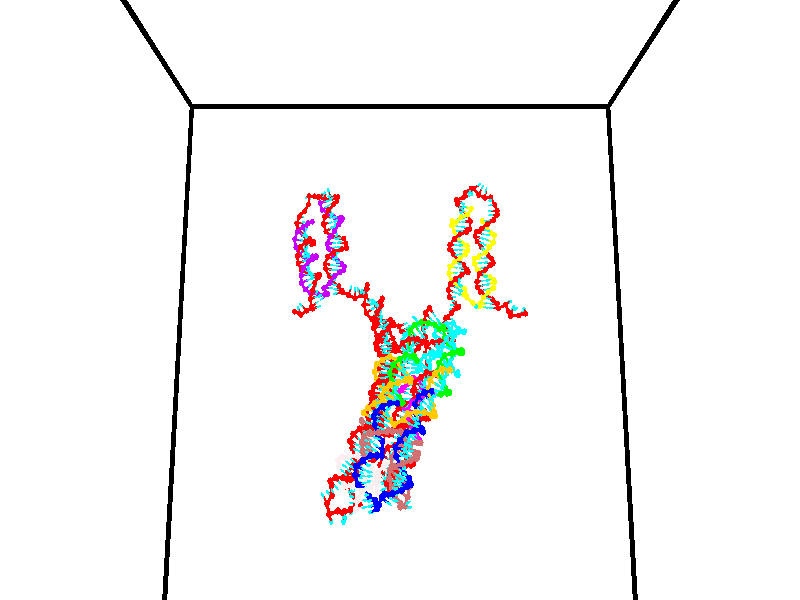 // switches for output
#declare DRAW_BASES = 1; // possible values are 0, 1; only relevant for DNA ribbons
#declare DRAW_BASES_TYPE = 3; // possible values are 1, 2, 3; only relevant for DNA ribbons
#declare DRAW_FOG = 0; // set to 1 to enable fog

#include "colors.inc"

#include "transforms.inc"
background { rgb <1, 1, 1>}

#default {
   normal{
       ripples 0.25
       frequency 0.20
       turbulence 0.2
       lambda 5
   }
	finish {
		phong 0.1
		phong_size 40.
	}
}

// original window dimensions: 1024x640


// camera settings

camera {
	sky <0, 0.179814, -0.983701>
	up <0, 0.179814, -0.983701>
	right 1.6 * <1, 0, 0>
	location <35, 94.9851, 44.8844>
	look_at <35, 29.7336, 32.9568>
	direction <0, -65.2515, -11.9276>
	angle 67.0682
}


# declare cpy_camera_pos = <35, 94.9851, 44.8844>;
# if (DRAW_FOG = 1)
fog {
	fog_type 2
	up vnormalize(cpy_camera_pos)
	color rgbt<1,1,1,0.3>
	distance 1e-5
	fog_alt 3e-3
	fog_offset 56
}
# end


// LIGHTS

# declare lum = 6;
global_settings {
	ambient_light rgb lum * <0.05, 0.05, 0.05>
	max_trace_level 15
}# declare cpy_direct_light_amount = 0.25;
light_source
{	1000 * <-1, -1.16352, -0.803886>,
	rgb lum * cpy_direct_light_amount
	parallel
}

light_source
{	1000 * <1, 1.16352, 0.803886>,
	rgb lum * cpy_direct_light_amount
	parallel
}

// strand 0

// nucleotide -1

// particle -1
sphere {
	<24.427345, 35.302242, 34.956116> 0.250000
	pigment { color rgbt <1,0,0,0> }
	no_shadow
}
cylinder {
	<24.370390, 34.921352, 34.848045>,  <24.336216, 34.692818, 34.783203>, 0.100000
	pigment { color rgbt <1,0,0,0> }
	no_shadow
}
cylinder {
	<24.370390, 34.921352, 34.848045>,  <24.427345, 35.302242, 34.956116>, 0.100000
	pigment { color rgbt <1,0,0,0> }
	no_shadow
}

// particle -1
sphere {
	<24.370390, 34.921352, 34.848045> 0.100000
	pigment { color rgbt <1,0,0,0> }
	no_shadow
}
sphere {
	0, 1
	scale<0.080000,0.200000,0.300000>
	matrix <0.738573, 0.079507, -0.669469,
		0.658966, -0.294866, 0.691967,
		-0.142388, -0.952225, -0.270172,
		24.327673, 34.635685, 34.766994>
	pigment { color rgbt <0,1,1,0> }
	no_shadow
}
cylinder {
	<25.029951, 35.089893, 35.181900>,  <24.427345, 35.302242, 34.956116>, 0.130000
	pigment { color rgbt <1,0,0,0> }
	no_shadow
}

// nucleotide -1

// particle -1
sphere {
	<25.029951, 35.089893, 35.181900> 0.250000
	pigment { color rgbt <1,0,0,0> }
	no_shadow
}
cylinder {
	<24.854502, 34.941479, 34.854500>,  <24.749233, 34.852432, 34.658058>, 0.100000
	pigment { color rgbt <1,0,0,0> }
	no_shadow
}
cylinder {
	<24.854502, 34.941479, 34.854500>,  <25.029951, 35.089893, 35.181900>, 0.100000
	pigment { color rgbt <1,0,0,0> }
	no_shadow
}

// particle -1
sphere {
	<24.854502, 34.941479, 34.854500> 0.100000
	pigment { color rgbt <1,0,0,0> }
	no_shadow
}
sphere {
	0, 1
	scale<0.080000,0.200000,0.300000>
	matrix <0.682844, 0.454516, -0.571960,
		0.584239, -0.809784, 0.053997,
		-0.438621, -0.371033, -0.818502,
		24.722916, 34.830170, 34.608948>
	pigment { color rgbt <0,1,1,0> }
	no_shadow
}
cylinder {
	<25.573689, 34.797764, 34.790638>,  <25.029951, 35.089893, 35.181900>, 0.130000
	pigment { color rgbt <1,0,0,0> }
	no_shadow
}

// nucleotide -1

// particle -1
sphere {
	<25.573689, 34.797764, 34.790638> 0.250000
	pigment { color rgbt <1,0,0,0> }
	no_shadow
}
cylinder {
	<25.265488, 34.872105, 34.546741>,  <25.080566, 34.916710, 34.400402>, 0.100000
	pigment { color rgbt <1,0,0,0> }
	no_shadow
}
cylinder {
	<25.265488, 34.872105, 34.546741>,  <25.573689, 34.797764, 34.790638>, 0.100000
	pigment { color rgbt <1,0,0,0> }
	no_shadow
}

// particle -1
sphere {
	<25.265488, 34.872105, 34.546741> 0.100000
	pigment { color rgbt <1,0,0,0> }
	no_shadow
}
sphere {
	0, 1
	scale<0.080000,0.200000,0.300000>
	matrix <0.630158, 0.366207, -0.684685,
		0.096041, -0.911785, -0.399279,
		-0.770504, 0.185851, -0.609740,
		25.034336, 34.927860, 34.363819>
	pigment { color rgbt <0,1,1,0> }
	no_shadow
}
cylinder {
	<26.237434, 35.274338, 34.701424>,  <25.573689, 34.797764, 34.790638>, 0.130000
	pigment { color rgbt <1,0,0,0> }
	no_shadow
}

// nucleotide -1

// particle -1
sphere {
	<26.237434, 35.274338, 34.701424> 0.250000
	pigment { color rgbt <1,0,0,0> }
	no_shadow
}
cylinder {
	<26.588121, 35.455376, 34.636284>,  <26.798534, 35.563999, 34.597198>, 0.100000
	pigment { color rgbt <1,0,0,0> }
	no_shadow
}
cylinder {
	<26.588121, 35.455376, 34.636284>,  <26.237434, 35.274338, 34.701424>, 0.100000
	pigment { color rgbt <1,0,0,0> }
	no_shadow
}

// particle -1
sphere {
	<26.588121, 35.455376, 34.636284> 0.100000
	pigment { color rgbt <1,0,0,0> }
	no_shadow
}
sphere {
	0, 1
	scale<0.080000,0.200000,0.300000>
	matrix <-0.318450, 0.292416, -0.901711,
		-0.360488, 0.842408, 0.400496,
		0.876720, 0.452594, -0.162853,
		26.851137, 35.591152, 34.587429>
	pigment { color rgbt <0,1,1,0> }
	no_shadow
}
cylinder {
	<26.232214, 36.043114, 34.703255>,  <26.237434, 35.274338, 34.701424>, 0.130000
	pigment { color rgbt <1,0,0,0> }
	no_shadow
}

// nucleotide -1

// particle -1
sphere {
	<26.232214, 36.043114, 34.703255> 0.250000
	pigment { color rgbt <1,0,0,0> }
	no_shadow
}
cylinder {
	<26.514885, 35.898483, 34.459988>,  <26.684486, 35.811707, 34.314026>, 0.100000
	pigment { color rgbt <1,0,0,0> }
	no_shadow
}
cylinder {
	<26.514885, 35.898483, 34.459988>,  <26.232214, 36.043114, 34.703255>, 0.100000
	pigment { color rgbt <1,0,0,0> }
	no_shadow
}

// particle -1
sphere {
	<26.514885, 35.898483, 34.459988> 0.100000
	pigment { color rgbt <1,0,0,0> }
	no_shadow
}
sphere {
	0, 1
	scale<0.080000,0.200000,0.300000>
	matrix <-0.531117, 0.296817, -0.793609,
		0.467465, 0.883834, 0.017715,
		0.706676, -0.361575, -0.608171,
		26.726889, 35.790012, 34.277538>
	pigment { color rgbt <0,1,1,0> }
	no_shadow
}
cylinder {
	<26.151997, 36.440895, 34.075077>,  <26.232214, 36.043114, 34.703255>, 0.130000
	pigment { color rgbt <1,0,0,0> }
	no_shadow
}

// nucleotide -1

// particle -1
sphere {
	<26.151997, 36.440895, 34.075077> 0.250000
	pigment { color rgbt <1,0,0,0> }
	no_shadow
}
cylinder {
	<26.411079, 36.166050, 33.943405>,  <26.566528, 36.001144, 33.864403>, 0.100000
	pigment { color rgbt <1,0,0,0> }
	no_shadow
}
cylinder {
	<26.411079, 36.166050, 33.943405>,  <26.151997, 36.440895, 34.075077>, 0.100000
	pigment { color rgbt <1,0,0,0> }
	no_shadow
}

// particle -1
sphere {
	<26.411079, 36.166050, 33.943405> 0.100000
	pigment { color rgbt <1,0,0,0> }
	no_shadow
}
sphere {
	0, 1
	scale<0.080000,0.200000,0.300000>
	matrix <-0.353922, 0.111261, -0.928633,
		0.674697, 0.717984, -0.171119,
		0.647705, -0.687109, -0.329178,
		26.605391, 35.959919, 33.844650>
	pigment { color rgbt <0,1,1,0> }
	no_shadow
}
cylinder {
	<26.423157, 36.735451, 33.438595>,  <26.151997, 36.440895, 34.075077>, 0.130000
	pigment { color rgbt <1,0,0,0> }
	no_shadow
}

// nucleotide -1

// particle -1
sphere {
	<26.423157, 36.735451, 33.438595> 0.250000
	pigment { color rgbt <1,0,0,0> }
	no_shadow
}
cylinder {
	<26.508821, 36.346180, 33.404984>,  <26.560221, 36.112617, 33.384815>, 0.100000
	pigment { color rgbt <1,0,0,0> }
	no_shadow
}
cylinder {
	<26.508821, 36.346180, 33.404984>,  <26.423157, 36.735451, 33.438595>, 0.100000
	pigment { color rgbt <1,0,0,0> }
	no_shadow
}

// particle -1
sphere {
	<26.508821, 36.346180, 33.404984> 0.100000
	pigment { color rgbt <1,0,0,0> }
	no_shadow
}
sphere {
	0, 1
	scale<0.080000,0.200000,0.300000>
	matrix <-0.358499, 0.001711, -0.933529,
		0.908632, 0.230052, -0.348516,
		0.214163, -0.973177, -0.084028,
		26.573071, 36.054226, 33.379776>
	pigment { color rgbt <0,1,1,0> }
	no_shadow
}
cylinder {
	<26.615110, 36.734425, 32.785385>,  <26.423157, 36.735451, 33.438595>, 0.130000
	pigment { color rgbt <1,0,0,0> }
	no_shadow
}

// nucleotide -1

// particle -1
sphere {
	<26.615110, 36.734425, 32.785385> 0.250000
	pigment { color rgbt <1,0,0,0> }
	no_shadow
}
cylinder {
	<26.556067, 36.350731, 32.881783>,  <26.520639, 36.120514, 32.939621>, 0.100000
	pigment { color rgbt <1,0,0,0> }
	no_shadow
}
cylinder {
	<26.556067, 36.350731, 32.881783>,  <26.615110, 36.734425, 32.785385>, 0.100000
	pigment { color rgbt <1,0,0,0> }
	no_shadow
}

// particle -1
sphere {
	<26.556067, 36.350731, 32.881783> 0.100000
	pigment { color rgbt <1,0,0,0> }
	no_shadow
}
sphere {
	0, 1
	scale<0.080000,0.200000,0.300000>
	matrix <-0.236840, -0.202295, -0.950255,
		0.960270, -0.197345, -0.197324,
		-0.147611, -0.959235, 0.240997,
		26.511784, 36.062962, 32.954082>
	pigment { color rgbt <0,1,1,0> }
	no_shadow
}
cylinder {
	<26.929865, 36.314476, 32.233234>,  <26.615110, 36.734425, 32.785385>, 0.130000
	pigment { color rgbt <1,0,0,0> }
	no_shadow
}

// nucleotide -1

// particle -1
sphere {
	<26.929865, 36.314476, 32.233234> 0.250000
	pigment { color rgbt <1,0,0,0> }
	no_shadow
}
cylinder {
	<26.643990, 36.095707, 32.407635>,  <26.472464, 35.964447, 32.512276>, 0.100000
	pigment { color rgbt <1,0,0,0> }
	no_shadow
}
cylinder {
	<26.643990, 36.095707, 32.407635>,  <26.929865, 36.314476, 32.233234>, 0.100000
	pigment { color rgbt <1,0,0,0> }
	no_shadow
}

// particle -1
sphere {
	<26.643990, 36.095707, 32.407635> 0.100000
	pigment { color rgbt <1,0,0,0> }
	no_shadow
}
sphere {
	0, 1
	scale<0.080000,0.200000,0.300000>
	matrix <-0.311294, -0.309502, -0.898501,
		0.626352, -0.777874, 0.050945,
		-0.714688, -0.546920, 0.436004,
		26.429583, 35.931633, 32.538437>
	pigment { color rgbt <0,1,1,0> }
	no_shadow
}
cylinder {
	<26.945780, 35.711098, 31.934677>,  <26.929865, 36.314476, 32.233234>, 0.130000
	pigment { color rgbt <1,0,0,0> }
	no_shadow
}

// nucleotide -1

// particle -1
sphere {
	<26.945780, 35.711098, 31.934677> 0.250000
	pigment { color rgbt <1,0,0,0> }
	no_shadow
}
cylinder {
	<26.568689, 35.749897, 32.062336>,  <26.342434, 35.773178, 32.138931>, 0.100000
	pigment { color rgbt <1,0,0,0> }
	no_shadow
}
cylinder {
	<26.568689, 35.749897, 32.062336>,  <26.945780, 35.711098, 31.934677>, 0.100000
	pigment { color rgbt <1,0,0,0> }
	no_shadow
}

// particle -1
sphere {
	<26.568689, 35.749897, 32.062336> 0.100000
	pigment { color rgbt <1,0,0,0> }
	no_shadow
}
sphere {
	0, 1
	scale<0.080000,0.200000,0.300000>
	matrix <-0.327707, -0.447825, -0.831902,
		0.062231, -0.888845, 0.453963,
		-0.942727, 0.096997, 0.319150,
		26.285872, 35.778996, 32.158081>
	pigment { color rgbt <0,1,1,0> }
	no_shadow
}
cylinder {
	<26.717726, 34.975594, 31.755596>,  <26.945780, 35.711098, 31.934677>, 0.130000
	pigment { color rgbt <1,0,0,0> }
	no_shadow
}

// nucleotide -1

// particle -1
sphere {
	<26.717726, 34.975594, 31.755596> 0.250000
	pigment { color rgbt <1,0,0,0> }
	no_shadow
}
cylinder {
	<26.391075, 35.199986, 31.809893>,  <26.195086, 35.334621, 31.842470>, 0.100000
	pigment { color rgbt <1,0,0,0> }
	no_shadow
}
cylinder {
	<26.391075, 35.199986, 31.809893>,  <26.717726, 34.975594, 31.755596>, 0.100000
	pigment { color rgbt <1,0,0,0> }
	no_shadow
}

// particle -1
sphere {
	<26.391075, 35.199986, 31.809893> 0.100000
	pigment { color rgbt <1,0,0,0> }
	no_shadow
}
sphere {
	0, 1
	scale<0.080000,0.200000,0.300000>
	matrix <-0.473636, -0.516942, -0.713050,
		-0.329833, -0.646588, 0.687847,
		-0.816627, 0.560977, 0.135743,
		26.146088, 35.368279, 31.850615>
	pigment { color rgbt <0,1,1,0> }
	no_shadow
}
cylinder {
	<26.218126, 34.513145, 31.748932>,  <26.717726, 34.975594, 31.755596>, 0.130000
	pigment { color rgbt <1,0,0,0> }
	no_shadow
}

// nucleotide -1

// particle -1
sphere {
	<26.218126, 34.513145, 31.748932> 0.250000
	pigment { color rgbt <1,0,0,0> }
	no_shadow
}
cylinder {
	<26.023777, 34.857407, 31.688011>,  <25.907167, 35.063965, 31.651459>, 0.100000
	pigment { color rgbt <1,0,0,0> }
	no_shadow
}
cylinder {
	<26.023777, 34.857407, 31.688011>,  <26.218126, 34.513145, 31.748932>, 0.100000
	pigment { color rgbt <1,0,0,0> }
	no_shadow
}

// particle -1
sphere {
	<26.023777, 34.857407, 31.688011> 0.100000
	pigment { color rgbt <1,0,0,0> }
	no_shadow
}
sphere {
	0, 1
	scale<0.080000,0.200000,0.300000>
	matrix <-0.478044, -0.407560, -0.778054,
		-0.731711, -0.305228, 0.609455,
		-0.485874, 0.860657, -0.152304,
		25.878016, 35.115604, 31.642321>
	pigment { color rgbt <0,1,1,0> }
	no_shadow
}
cylinder {
	<25.521187, 34.341339, 31.475657>,  <26.218126, 34.513145, 31.748932>, 0.130000
	pigment { color rgbt <1,0,0,0> }
	no_shadow
}

// nucleotide -1

// particle -1
sphere {
	<25.521187, 34.341339, 31.475657> 0.250000
	pigment { color rgbt <1,0,0,0> }
	no_shadow
}
cylinder {
	<25.577623, 34.714546, 31.343245>,  <25.611485, 34.938469, 31.263798>, 0.100000
	pigment { color rgbt <1,0,0,0> }
	no_shadow
}
cylinder {
	<25.577623, 34.714546, 31.343245>,  <25.521187, 34.341339, 31.475657>, 0.100000
	pigment { color rgbt <1,0,0,0> }
	no_shadow
}

// particle -1
sphere {
	<25.577623, 34.714546, 31.343245> 0.100000
	pigment { color rgbt <1,0,0,0> }
	no_shadow
}
sphere {
	0, 1
	scale<0.080000,0.200000,0.300000>
	matrix <-0.369091, -0.260692, -0.892082,
		-0.918621, 0.248045, 0.307586,
		0.141091, 0.933013, -0.331029,
		25.619951, 34.994450, 31.243937>
	pigment { color rgbt <0,1,1,0> }
	no_shadow
}
cylinder {
	<24.894939, 34.473022, 31.213428>,  <25.521187, 34.341339, 31.475657>, 0.130000
	pigment { color rgbt <1,0,0,0> }
	no_shadow
}

// nucleotide -1

// particle -1
sphere {
	<24.894939, 34.473022, 31.213428> 0.250000
	pigment { color rgbt <1,0,0,0> }
	no_shadow
}
cylinder {
	<25.151537, 34.726398, 31.040342>,  <25.305494, 34.878422, 30.936491>, 0.100000
	pigment { color rgbt <1,0,0,0> }
	no_shadow
}
cylinder {
	<25.151537, 34.726398, 31.040342>,  <24.894939, 34.473022, 31.213428>, 0.100000
	pigment { color rgbt <1,0,0,0> }
	no_shadow
}

// particle -1
sphere {
	<25.151537, 34.726398, 31.040342> 0.100000
	pigment { color rgbt <1,0,0,0> }
	no_shadow
}
sphere {
	0, 1
	scale<0.080000,0.200000,0.300000>
	matrix <-0.240477, -0.369593, -0.897536,
		-0.728463, 0.679822, -0.084764,
		0.641493, 0.633438, -0.432716,
		25.343985, 34.916431, 30.910528>
	pigment { color rgbt <0,1,1,0> }
	no_shadow
}
cylinder {
	<24.574589, 34.773727, 30.710300>,  <24.894939, 34.473022, 31.213428>, 0.130000
	pigment { color rgbt <1,0,0,0> }
	no_shadow
}

// nucleotide -1

// particle -1
sphere {
	<24.574589, 34.773727, 30.710300> 0.250000
	pigment { color rgbt <1,0,0,0> }
	no_shadow
}
cylinder {
	<24.954494, 34.817806, 30.593130>,  <25.182438, 34.844254, 30.522827>, 0.100000
	pigment { color rgbt <1,0,0,0> }
	no_shadow
}
cylinder {
	<24.954494, 34.817806, 30.593130>,  <24.574589, 34.773727, 30.710300>, 0.100000
	pigment { color rgbt <1,0,0,0> }
	no_shadow
}

// particle -1
sphere {
	<24.954494, 34.817806, 30.593130> 0.100000
	pigment { color rgbt <1,0,0,0> }
	no_shadow
}
sphere {
	0, 1
	scale<0.080000,0.200000,0.300000>
	matrix <-0.268820, -0.192043, -0.943851,
		-0.160268, 0.975180, -0.152771,
		0.949763, 0.110201, -0.292926,
		25.239424, 34.850868, 30.505253>
	pigment { color rgbt <0,1,1,0> }
	no_shadow
}
cylinder {
	<24.526817, 35.151646, 30.120470>,  <24.574589, 34.773727, 30.710300>, 0.130000
	pigment { color rgbt <1,0,0,0> }
	no_shadow
}

// nucleotide -1

// particle -1
sphere {
	<24.526817, 35.151646, 30.120470> 0.250000
	pigment { color rgbt <1,0,0,0> }
	no_shadow
}
cylinder {
	<24.891283, 34.986950, 30.114092>,  <25.109962, 34.888134, 30.110264>, 0.100000
	pigment { color rgbt <1,0,0,0> }
	no_shadow
}
cylinder {
	<24.891283, 34.986950, 30.114092>,  <24.526817, 35.151646, 30.120470>, 0.100000
	pigment { color rgbt <1,0,0,0> }
	no_shadow
}

// particle -1
sphere {
	<24.891283, 34.986950, 30.114092> 0.100000
	pigment { color rgbt <1,0,0,0> }
	no_shadow
}
sphere {
	0, 1
	scale<0.080000,0.200000,0.300000>
	matrix <-0.141156, -0.275549, -0.950867,
		0.387112, 0.868646, -0.309189,
		0.911164, -0.411736, -0.015946,
		25.164633, 34.863430, 30.109308>
	pigment { color rgbt <0,1,1,0> }
	no_shadow
}
cylinder {
	<24.827457, 35.312416, 29.402626>,  <24.526817, 35.151646, 30.120470>, 0.130000
	pigment { color rgbt <1,0,0,0> }
	no_shadow
}

// nucleotide -1

// particle -1
sphere {
	<24.827457, 35.312416, 29.402626> 0.250000
	pigment { color rgbt <1,0,0,0> }
	no_shadow
}
cylinder {
	<25.048326, 35.014805, 29.553108>,  <25.180849, 34.836239, 29.643396>, 0.100000
	pigment { color rgbt <1,0,0,0> }
	no_shadow
}
cylinder {
	<25.048326, 35.014805, 29.553108>,  <24.827457, 35.312416, 29.402626>, 0.100000
	pigment { color rgbt <1,0,0,0> }
	no_shadow
}

// particle -1
sphere {
	<25.048326, 35.014805, 29.553108> 0.100000
	pigment { color rgbt <1,0,0,0> }
	no_shadow
}
sphere {
	0, 1
	scale<0.080000,0.200000,0.300000>
	matrix <0.053445, -0.418715, -0.906544,
		0.832014, 0.520676, -0.191439,
		0.552174, -0.744026, 0.376204,
		25.213980, 34.791595, 29.665970>
	pigment { color rgbt <0,1,1,0> }
	no_shadow
}
cylinder {
	<25.326145, 35.171001, 28.895679>,  <24.827457, 35.312416, 29.402626>, 0.130000
	pigment { color rgbt <1,0,0,0> }
	no_shadow
}

// nucleotide -1

// particle -1
sphere {
	<25.326145, 35.171001, 28.895679> 0.250000
	pigment { color rgbt <1,0,0,0> }
	no_shadow
}
cylinder {
	<25.301302, 34.849579, 29.132471>,  <25.286396, 34.656727, 29.274546>, 0.100000
	pigment { color rgbt <1,0,0,0> }
	no_shadow
}
cylinder {
	<25.301302, 34.849579, 29.132471>,  <25.326145, 35.171001, 28.895679>, 0.100000
	pigment { color rgbt <1,0,0,0> }
	no_shadow
}

// particle -1
sphere {
	<25.301302, 34.849579, 29.132471> 0.100000
	pigment { color rgbt <1,0,0,0> }
	no_shadow
}
sphere {
	0, 1
	scale<0.080000,0.200000,0.300000>
	matrix <0.040020, -0.594654, -0.802985,
		0.997267, -0.026181, 0.069092,
		-0.062109, -0.803555, 0.591981,
		25.282669, 34.608513, 29.310066>
	pigment { color rgbt <0,1,1,0> }
	no_shadow
}
cylinder {
	<25.680225, 34.670826, 28.532532>,  <25.326145, 35.171001, 28.895679>, 0.130000
	pigment { color rgbt <1,0,0,0> }
	no_shadow
}

// nucleotide -1

// particle -1
sphere {
	<25.680225, 34.670826, 28.532532> 0.250000
	pigment { color rgbt <1,0,0,0> }
	no_shadow
}
cylinder {
	<25.458790, 34.454884, 28.786175>,  <25.325930, 34.325317, 28.938360>, 0.100000
	pigment { color rgbt <1,0,0,0> }
	no_shadow
}
cylinder {
	<25.458790, 34.454884, 28.786175>,  <25.680225, 34.670826, 28.532532>, 0.100000
	pigment { color rgbt <1,0,0,0> }
	no_shadow
}

// particle -1
sphere {
	<25.458790, 34.454884, 28.786175> 0.100000
	pigment { color rgbt <1,0,0,0> }
	no_shadow
}
sphere {
	0, 1
	scale<0.080000,0.200000,0.300000>
	matrix <-0.124987, -0.698942, -0.704172,
		0.823358, -0.469076, 0.319451,
		-0.553588, -0.539859, 0.634108,
		25.292713, 34.292927, 28.976408>
	pigment { color rgbt <0,1,1,0> }
	no_shadow
}
cylinder {
	<26.012522, 34.045403, 28.601078>,  <25.680225, 34.670826, 28.532532>, 0.130000
	pigment { color rgbt <1,0,0,0> }
	no_shadow
}

// nucleotide -1

// particle -1
sphere {
	<26.012522, 34.045403, 28.601078> 0.250000
	pigment { color rgbt <1,0,0,0> }
	no_shadow
}
cylinder {
	<25.625822, 33.976082, 28.676300>,  <25.393803, 33.934490, 28.721434>, 0.100000
	pigment { color rgbt <1,0,0,0> }
	no_shadow
}
cylinder {
	<25.625822, 33.976082, 28.676300>,  <26.012522, 34.045403, 28.601078>, 0.100000
	pigment { color rgbt <1,0,0,0> }
	no_shadow
}

// particle -1
sphere {
	<25.625822, 33.976082, 28.676300> 0.100000
	pigment { color rgbt <1,0,0,0> }
	no_shadow
}
sphere {
	0, 1
	scale<0.080000,0.200000,0.300000>
	matrix <-0.031543, -0.648932, -0.760192,
		0.253778, -0.740846, 0.621887,
		-0.966748, -0.173304, 0.188053,
		25.335798, 33.924091, 28.732716>
	pigment { color rgbt <0,1,1,0> }
	no_shadow
}
cylinder {
	<25.948164, 33.387997, 28.579748>,  <26.012522, 34.045403, 28.601078>, 0.130000
	pigment { color rgbt <1,0,0,0> }
	no_shadow
}

// nucleotide -1

// particle -1
sphere {
	<25.948164, 33.387997, 28.579748> 0.250000
	pigment { color rgbt <1,0,0,0> }
	no_shadow
}
cylinder {
	<25.569857, 33.506359, 28.526138>,  <25.342873, 33.577377, 28.493973>, 0.100000
	pigment { color rgbt <1,0,0,0> }
	no_shadow
}
cylinder {
	<25.569857, 33.506359, 28.526138>,  <25.948164, 33.387997, 28.579748>, 0.100000
	pigment { color rgbt <1,0,0,0> }
	no_shadow
}

// particle -1
sphere {
	<25.569857, 33.506359, 28.526138> 0.100000
	pigment { color rgbt <1,0,0,0> }
	no_shadow
}
sphere {
	0, 1
	scale<0.080000,0.200000,0.300000>
	matrix <-0.111864, -0.684030, -0.720826,
		-0.304973, -0.666742, 0.680035,
		-0.945768, 0.295904, -0.134026,
		25.286125, 33.595131, 28.485929>
	pigment { color rgbt <0,1,1,0> }
	no_shadow
}
cylinder {
	<25.567333, 32.800331, 28.494987>,  <25.948164, 33.387997, 28.579748>, 0.130000
	pigment { color rgbt <1,0,0,0> }
	no_shadow
}

// nucleotide -1

// particle -1
sphere {
	<25.567333, 32.800331, 28.494987> 0.250000
	pigment { color rgbt <1,0,0,0> }
	no_shadow
}
cylinder {
	<25.344999, 33.080692, 28.316200>,  <25.211599, 33.248909, 28.208927>, 0.100000
	pigment { color rgbt <1,0,0,0> }
	no_shadow
}
cylinder {
	<25.344999, 33.080692, 28.316200>,  <25.567333, 32.800331, 28.494987>, 0.100000
	pigment { color rgbt <1,0,0,0> }
	no_shadow
}

// particle -1
sphere {
	<25.344999, 33.080692, 28.316200> 0.100000
	pigment { color rgbt <1,0,0,0> }
	no_shadow
}
sphere {
	0, 1
	scale<0.080000,0.200000,0.300000>
	matrix <-0.117127, -0.598349, -0.792628,
		-0.822999, -0.388218, 0.414679,
		-0.555835, 0.700902, -0.446970,
		25.178249, 33.290962, 28.182110>
	pigment { color rgbt <0,1,1,0> }
	no_shadow
}
cylinder {
	<25.072372, 32.379738, 28.031628>,  <25.567333, 32.800331, 28.494987>, 0.130000
	pigment { color rgbt <1,0,0,0> }
	no_shadow
}

// nucleotide -1

// particle -1
sphere {
	<25.072372, 32.379738, 28.031628> 0.250000
	pigment { color rgbt <1,0,0,0> }
	no_shadow
}
cylinder {
	<25.035767, 32.747814, 27.879379>,  <25.013803, 32.968662, 27.788031>, 0.100000
	pigment { color rgbt <1,0,0,0> }
	no_shadow
}
cylinder {
	<25.035767, 32.747814, 27.879379>,  <25.072372, 32.379738, 28.031628>, 0.100000
	pigment { color rgbt <1,0,0,0> }
	no_shadow
}

// particle -1
sphere {
	<25.035767, 32.747814, 27.879379> 0.100000
	pigment { color rgbt <1,0,0,0> }
	no_shadow
}
sphere {
	0, 1
	scale<0.080000,0.200000,0.300000>
	matrix <0.026202, -0.379866, -0.924671,
		-0.995459, -0.094592, 0.010652,
		-0.091513, 0.920193, -0.380620,
		25.008312, 33.023872, 27.765194>
	pigment { color rgbt <0,1,1,0> }
	no_shadow
}
cylinder {
	<24.564756, 32.282864, 27.483458>,  <25.072372, 32.379738, 28.031628>, 0.130000
	pigment { color rgbt <1,0,0,0> }
	no_shadow
}

// nucleotide -1

// particle -1
sphere {
	<24.564756, 32.282864, 27.483458> 0.250000
	pigment { color rgbt <1,0,0,0> }
	no_shadow
}
cylinder {
	<24.736078, 32.630630, 27.384932>,  <24.838871, 32.839291, 27.325817>, 0.100000
	pigment { color rgbt <1,0,0,0> }
	no_shadow
}
cylinder {
	<24.736078, 32.630630, 27.384932>,  <24.564756, 32.282864, 27.483458>, 0.100000
	pigment { color rgbt <1,0,0,0> }
	no_shadow
}

// particle -1
sphere {
	<24.736078, 32.630630, 27.384932> 0.100000
	pigment { color rgbt <1,0,0,0> }
	no_shadow
}
sphere {
	0, 1
	scale<0.080000,0.200000,0.300000>
	matrix <-0.203210, -0.172929, -0.963743,
		-0.880488, 0.462831, 0.102607,
		0.428306, 0.869415, -0.246314,
		24.864571, 32.891457, 27.311037>
	pigment { color rgbt <0,1,1,0> }
	no_shadow
}
cylinder {
	<24.105440, 32.573872, 27.038162>,  <24.564756, 32.282864, 27.483458>, 0.130000
	pigment { color rgbt <1,0,0,0> }
	no_shadow
}

// nucleotide -1

// particle -1
sphere {
	<24.105440, 32.573872, 27.038162> 0.250000
	pigment { color rgbt <1,0,0,0> }
	no_shadow
}
cylinder {
	<24.460035, 32.748817, 26.977699>,  <24.672792, 32.853786, 26.941422>, 0.100000
	pigment { color rgbt <1,0,0,0> }
	no_shadow
}
cylinder {
	<24.460035, 32.748817, 26.977699>,  <24.105440, 32.573872, 27.038162>, 0.100000
	pigment { color rgbt <1,0,0,0> }
	no_shadow
}

// particle -1
sphere {
	<24.460035, 32.748817, 26.977699> 0.100000
	pigment { color rgbt <1,0,0,0> }
	no_shadow
}
sphere {
	0, 1
	scale<0.080000,0.200000,0.300000>
	matrix <-0.145607, -0.046426, -0.988253,
		-0.439246, 0.898084, 0.022528,
		0.886488, 0.437366, -0.151159,
		24.725983, 32.880028, 26.932352>
	pigment { color rgbt <0,1,1,0> }
	no_shadow
}
cylinder {
	<24.038862, 33.171741, 26.692810>,  <24.105440, 32.573872, 27.038162>, 0.130000
	pigment { color rgbt <1,0,0,0> }
	no_shadow
}

// nucleotide -1

// particle -1
sphere {
	<24.038862, 33.171741, 26.692810> 0.250000
	pigment { color rgbt <1,0,0,0> }
	no_shadow
}
cylinder {
	<24.387686, 32.998234, 26.602165>,  <24.596981, 32.894131, 26.547777>, 0.100000
	pigment { color rgbt <1,0,0,0> }
	no_shadow
}
cylinder {
	<24.387686, 32.998234, 26.602165>,  <24.038862, 33.171741, 26.692810>, 0.100000
	pigment { color rgbt <1,0,0,0> }
	no_shadow
}

// particle -1
sphere {
	<24.387686, 32.998234, 26.602165> 0.100000
	pigment { color rgbt <1,0,0,0> }
	no_shadow
}
sphere {
	0, 1
	scale<0.080000,0.200000,0.300000>
	matrix <-0.295418, -0.097406, -0.950390,
		0.390178, 0.895743, -0.213087,
		0.872061, -0.433770, -0.226613,
		24.649303, 32.868103, 26.534182>
	pigment { color rgbt <0,1,1,0> }
	no_shadow
}
cylinder {
	<24.386202, 33.580212, 26.173342>,  <24.038862, 33.171741, 26.692810>, 0.130000
	pigment { color rgbt <1,0,0,0> }
	no_shadow
}

// nucleotide -1

// particle -1
sphere {
	<24.386202, 33.580212, 26.173342> 0.250000
	pigment { color rgbt <1,0,0,0> }
	no_shadow
}
cylinder {
	<24.490986, 33.200195, 26.105452>,  <24.553856, 32.972187, 26.064716>, 0.100000
	pigment { color rgbt <1,0,0,0> }
	no_shadow
}
cylinder {
	<24.490986, 33.200195, 26.105452>,  <24.386202, 33.580212, 26.173342>, 0.100000
	pigment { color rgbt <1,0,0,0> }
	no_shadow
}

// particle -1
sphere {
	<24.490986, 33.200195, 26.105452> 0.100000
	pigment { color rgbt <1,0,0,0> }
	no_shadow
}
sphere {
	0, 1
	scale<0.080000,0.200000,0.300000>
	matrix <-0.321298, 0.079983, -0.943594,
		0.910025, 0.301716, -0.284293,
		0.261959, -0.950037, -0.169727,
		24.569574, 32.915184, 26.054533>
	pigment { color rgbt <0,1,1,0> }
	no_shadow
}
cylinder {
	<24.897717, 33.497753, 25.677477>,  <24.386202, 33.580212, 26.173342>, 0.130000
	pigment { color rgbt <1,0,0,0> }
	no_shadow
}

// nucleotide -1

// particle -1
sphere {
	<24.897717, 33.497753, 25.677477> 0.250000
	pigment { color rgbt <1,0,0,0> }
	no_shadow
}
cylinder {
	<24.612644, 33.219265, 25.711807>,  <24.441601, 33.052174, 25.732405>, 0.100000
	pigment { color rgbt <1,0,0,0> }
	no_shadow
}
cylinder {
	<24.612644, 33.219265, 25.711807>,  <24.897717, 33.497753, 25.677477>, 0.100000
	pigment { color rgbt <1,0,0,0> }
	no_shadow
}

// particle -1
sphere {
	<24.612644, 33.219265, 25.711807> 0.100000
	pigment { color rgbt <1,0,0,0> }
	no_shadow
}
sphere {
	0, 1
	scale<0.080000,0.200000,0.300000>
	matrix <-0.288032, 0.178872, -0.940767,
		0.639630, -0.695185, -0.328012,
		-0.712679, -0.696221, 0.085824,
		24.398840, 33.010399, 25.737555>
	pigment { color rgbt <0,1,1,0> }
	no_shadow
}
cylinder {
	<25.306112, 33.516869, 25.068638>,  <24.897717, 33.497753, 25.677477>, 0.130000
	pigment { color rgbt <1,0,0,0> }
	no_shadow
}

// nucleotide -1

// particle -1
sphere {
	<25.306112, 33.516869, 25.068638> 0.250000
	pigment { color rgbt <1,0,0,0> }
	no_shadow
}
cylinder {
	<25.298649, 33.256393, 24.765163>,  <25.294170, 33.100109, 24.583078>, 0.100000
	pigment { color rgbt <1,0,0,0> }
	no_shadow
}
cylinder {
	<25.298649, 33.256393, 24.765163>,  <25.306112, 33.516869, 25.068638>, 0.100000
	pigment { color rgbt <1,0,0,0> }
	no_shadow
}

// particle -1
sphere {
	<25.298649, 33.256393, 24.765163> 0.100000
	pigment { color rgbt <1,0,0,0> }
	no_shadow
}
sphere {
	0, 1
	scale<0.080000,0.200000,0.300000>
	matrix <-0.738372, 0.520609, -0.428688,
		0.674136, 0.552194, -0.490533,
		-0.018657, -0.651190, -0.758685,
		25.293053, 33.061035, 24.537558>
	pigment { color rgbt <0,1,1,0> }
	no_shadow
}
cylinder {
	<25.404129, 33.817902, 24.381193>,  <25.306112, 33.516869, 25.068638>, 0.130000
	pigment { color rgbt <1,0,0,0> }
	no_shadow
}

// nucleotide -1

// particle -1
sphere {
	<25.404129, 33.817902, 24.381193> 0.250000
	pigment { color rgbt <1,0,0,0> }
	no_shadow
}
cylinder {
	<25.178413, 33.489212, 24.349325>,  <25.042984, 33.292000, 24.330204>, 0.100000
	pigment { color rgbt <1,0,0,0> }
	no_shadow
}
cylinder {
	<25.178413, 33.489212, 24.349325>,  <25.404129, 33.817902, 24.381193>, 0.100000
	pigment { color rgbt <1,0,0,0> }
	no_shadow
}

// particle -1
sphere {
	<25.178413, 33.489212, 24.349325> 0.100000
	pigment { color rgbt <1,0,0,0> }
	no_shadow
}
sphere {
	0, 1
	scale<0.080000,0.200000,0.300000>
	matrix <-0.634439, 0.493372, -0.595040,
		0.528268, -0.285224, -0.799737,
		-0.564287, -0.821725, -0.079675,
		25.009127, 33.242695, 24.325424>
	pigment { color rgbt <0,1,1,0> }
	no_shadow
}
cylinder {
	<25.901527, 33.357468, 24.256102>,  <25.404129, 33.817902, 24.381193>, 0.130000
	pigment { color rgbt <1,0,0,0> }
	no_shadow
}

// nucleotide -1

// particle -1
sphere {
	<25.901527, 33.357468, 24.256102> 0.250000
	pigment { color rgbt <1,0,0,0> }
	no_shadow
}
cylinder {
	<26.229939, 33.131557, 24.222765>,  <26.426985, 32.996014, 24.202763>, 0.100000
	pigment { color rgbt <1,0,0,0> }
	no_shadow
}
cylinder {
	<26.229939, 33.131557, 24.222765>,  <25.901527, 33.357468, 24.256102>, 0.100000
	pigment { color rgbt <1,0,0,0> }
	no_shadow
}

// particle -1
sphere {
	<26.229939, 33.131557, 24.222765> 0.100000
	pigment { color rgbt <1,0,0,0> }
	no_shadow
}
sphere {
	0, 1
	scale<0.080000,0.200000,0.300000>
	matrix <0.569187, 0.821073, 0.043185,
		0.044040, -0.082893, 0.995585,
		0.821028, -0.564773, -0.083341,
		26.476246, 32.962124, 24.197763>
	pigment { color rgbt <0,1,1,0> }
	no_shadow
}
cylinder {
	<26.373337, 33.849373, 24.479731>,  <25.901527, 33.357468, 24.256102>, 0.130000
	pigment { color rgbt <1,0,0,0> }
	no_shadow
}

// nucleotide -1

// particle -1
sphere {
	<26.373337, 33.849373, 24.479731> 0.250000
	pigment { color rgbt <1,0,0,0> }
	no_shadow
}
cylinder {
	<26.581451, 33.567699, 24.286474>,  <26.706320, 33.398697, 24.170521>, 0.100000
	pigment { color rgbt <1,0,0,0> }
	no_shadow
}
cylinder {
	<26.581451, 33.567699, 24.286474>,  <26.373337, 33.849373, 24.479731>, 0.100000
	pigment { color rgbt <1,0,0,0> }
	no_shadow
}

// particle -1
sphere {
	<26.581451, 33.567699, 24.286474> 0.100000
	pigment { color rgbt <1,0,0,0> }
	no_shadow
}
sphere {
	0, 1
	scale<0.080000,0.200000,0.300000>
	matrix <0.594043, 0.704872, -0.387646,
		0.613527, -0.085320, 0.785051,
		0.520287, -0.704185, -0.483141,
		26.737537, 33.356445, 24.141531>
	pigment { color rgbt <0,1,1,0> }
	no_shadow
}
cylinder {
	<27.089333, 33.921547, 24.752405>,  <26.373337, 33.849373, 24.479731>, 0.130000
	pigment { color rgbt <1,0,0,0> }
	no_shadow
}

// nucleotide -1

// particle -1
sphere {
	<27.089333, 33.921547, 24.752405> 0.250000
	pigment { color rgbt <1,0,0,0> }
	no_shadow
}
cylinder {
	<27.062208, 33.757763, 24.388483>,  <27.045935, 33.659492, 24.170130>, 0.100000
	pigment { color rgbt <1,0,0,0> }
	no_shadow
}
cylinder {
	<27.062208, 33.757763, 24.388483>,  <27.089333, 33.921547, 24.752405>, 0.100000
	pigment { color rgbt <1,0,0,0> }
	no_shadow
}

// particle -1
sphere {
	<27.062208, 33.757763, 24.388483> 0.100000
	pigment { color rgbt <1,0,0,0> }
	no_shadow
}
sphere {
	0, 1
	scale<0.080000,0.200000,0.300000>
	matrix <0.753496, 0.576695, -0.315700,
		0.653946, -0.706943, 0.269419,
		-0.067809, -0.409456, -0.909806,
		27.041866, 33.634926, 24.115541>
	pigment { color rgbt <0,1,1,0> }
	no_shadow
}
cylinder {
	<27.710480, 33.574478, 24.543583>,  <27.089333, 33.921547, 24.752405>, 0.130000
	pigment { color rgbt <1,0,0,0> }
	no_shadow
}

// nucleotide -1

// particle -1
sphere {
	<27.710480, 33.574478, 24.543583> 0.250000
	pigment { color rgbt <1,0,0,0> }
	no_shadow
}
cylinder {
	<27.556057, 33.704548, 24.198278>,  <27.463404, 33.782589, 23.991096>, 0.100000
	pigment { color rgbt <1,0,0,0> }
	no_shadow
}
cylinder {
	<27.556057, 33.704548, 24.198278>,  <27.710480, 33.574478, 24.543583>, 0.100000
	pigment { color rgbt <1,0,0,0> }
	no_shadow
}

// particle -1
sphere {
	<27.556057, 33.704548, 24.198278> 0.100000
	pigment { color rgbt <1,0,0,0> }
	no_shadow
}
sphere {
	0, 1
	scale<0.080000,0.200000,0.300000>
	matrix <0.819749, 0.550099, -0.159383,
		0.423052, -0.769189, -0.478932,
		-0.386056, 0.325177, -0.863262,
		27.440241, 33.802101, 23.939301>
	pigment { color rgbt <0,1,1,0> }
	no_shadow
}
cylinder {
	<28.190247, 34.127422, 24.584723>,  <27.710480, 33.574478, 24.543583>, 0.130000
	pigment { color rgbt <1,0,0,0> }
	no_shadow
}

// nucleotide -1

// particle -1
sphere {
	<28.190247, 34.127422, 24.584723> 0.250000
	pigment { color rgbt <1,0,0,0> }
	no_shadow
}
cylinder {
	<27.894794, 34.391754, 24.637980>,  <27.717524, 34.550354, 24.669933>, 0.100000
	pigment { color rgbt <1,0,0,0> }
	no_shadow
}
cylinder {
	<27.894794, 34.391754, 24.637980>,  <28.190247, 34.127422, 24.584723>, 0.100000
	pigment { color rgbt <1,0,0,0> }
	no_shadow
}

// particle -1
sphere {
	<27.894794, 34.391754, 24.637980> 0.100000
	pigment { color rgbt <1,0,0,0> }
	no_shadow
}
sphere {
	0, 1
	scale<0.080000,0.200000,0.300000>
	matrix <0.450223, 0.336597, 0.827044,
		0.501721, 0.670824, -0.546142,
		-0.738631, 0.660831, 0.133142,
		27.673204, 34.590004, 24.677921>
	pigment { color rgbt <0,1,1,0> }
	no_shadow
}
cylinder {
	<28.524441, 34.746326, 24.797705>,  <28.190247, 34.127422, 24.584723>, 0.130000
	pigment { color rgbt <1,0,0,0> }
	no_shadow
}

// nucleotide -1

// particle -1
sphere {
	<28.524441, 34.746326, 24.797705> 0.250000
	pigment { color rgbt <1,0,0,0> }
	no_shadow
}
cylinder {
	<28.147009, 34.809235, 24.914274>,  <27.920549, 34.846977, 24.984215>, 0.100000
	pigment { color rgbt <1,0,0,0> }
	no_shadow
}
cylinder {
	<28.147009, 34.809235, 24.914274>,  <28.524441, 34.746326, 24.797705>, 0.100000
	pigment { color rgbt <1,0,0,0> }
	no_shadow
}

// particle -1
sphere {
	<28.147009, 34.809235, 24.914274> 0.100000
	pigment { color rgbt <1,0,0,0> }
	no_shadow
}
sphere {
	0, 1
	scale<0.080000,0.200000,0.300000>
	matrix <0.330332, 0.385204, 0.861684,
		0.023257, 0.909332, -0.415420,
		-0.943578, 0.157267, 0.291423,
		27.863935, 34.856415, 25.001701>
	pigment { color rgbt <0,1,1,0> }
	no_shadow
}
cylinder {
	<28.515343, 35.376705, 25.338694>,  <28.524441, 34.746326, 24.797705>, 0.130000
	pigment { color rgbt <1,0,0,0> }
	no_shadow
}

// nucleotide -1

// particle -1
sphere {
	<28.515343, 35.376705, 25.338694> 0.250000
	pigment { color rgbt <1,0,0,0> }
	no_shadow
}
cylinder {
	<28.189682, 35.159462, 25.420851>,  <27.994286, 35.029118, 25.470146>, 0.100000
	pigment { color rgbt <1,0,0,0> }
	no_shadow
}
cylinder {
	<28.189682, 35.159462, 25.420851>,  <28.515343, 35.376705, 25.338694>, 0.100000
	pigment { color rgbt <1,0,0,0> }
	no_shadow
}

// particle -1
sphere {
	<28.189682, 35.159462, 25.420851> 0.100000
	pigment { color rgbt <1,0,0,0> }
	no_shadow
}
sphere {
	0, 1
	scale<0.080000,0.200000,0.300000>
	matrix <0.186903, 0.089786, 0.978267,
		-0.549746, 0.834849, 0.028409,
		-0.814154, -0.543108, 0.205395,
		27.945436, 34.996529, 25.482470>
	pigment { color rgbt <0,1,1,0> }
	no_shadow
}
cylinder {
	<28.210836, 35.807346, 25.790230>,  <28.515343, 35.376705, 25.338694>, 0.130000
	pigment { color rgbt <1,0,0,0> }
	no_shadow
}

// nucleotide -1

// particle -1
sphere {
	<28.210836, 35.807346, 25.790230> 0.250000
	pigment { color rgbt <1,0,0,0> }
	no_shadow
}
cylinder {
	<28.040531, 35.451359, 25.855564>,  <27.938347, 35.237766, 25.894764>, 0.100000
	pigment { color rgbt <1,0,0,0> }
	no_shadow
}
cylinder {
	<28.040531, 35.451359, 25.855564>,  <28.210836, 35.807346, 25.790230>, 0.100000
	pigment { color rgbt <1,0,0,0> }
	no_shadow
}

// particle -1
sphere {
	<28.040531, 35.451359, 25.855564> 0.100000
	pigment { color rgbt <1,0,0,0> }
	no_shadow
}
sphere {
	0, 1
	scale<0.080000,0.200000,0.300000>
	matrix <0.059585, 0.152545, 0.986499,
		-0.902870, 0.429748, -0.011920,
		-0.425764, -0.889970, 0.163335,
		27.912802, 35.184368, 25.904564>
	pigment { color rgbt <0,1,1,0> }
	no_shadow
}
cylinder {
	<27.744764, 36.019039, 26.354563>,  <28.210836, 35.807346, 25.790230>, 0.130000
	pigment { color rgbt <1,0,0,0> }
	no_shadow
}

// nucleotide -1

// particle -1
sphere {
	<27.744764, 36.019039, 26.354563> 0.250000
	pigment { color rgbt <1,0,0,0> }
	no_shadow
}
cylinder {
	<27.794174, 35.622105, 26.356216>,  <27.823820, 35.383945, 26.357208>, 0.100000
	pigment { color rgbt <1,0,0,0> }
	no_shadow
}
cylinder {
	<27.794174, 35.622105, 26.356216>,  <27.744764, 36.019039, 26.354563>, 0.100000
	pigment { color rgbt <1,0,0,0> }
	no_shadow
}

// particle -1
sphere {
	<27.794174, 35.622105, 26.356216> 0.100000
	pigment { color rgbt <1,0,0,0> }
	no_shadow
}
sphere {
	0, 1
	scale<0.080000,0.200000,0.300000>
	matrix <0.257055, 0.036020, 0.965725,
		-0.958470, -0.118230, 0.259533,
		0.123526, -0.992333, 0.004132,
		27.831232, 35.324406, 26.357456>
	pigment { color rgbt <0,1,1,0> }
	no_shadow
}
cylinder {
	<27.327312, 35.736938, 26.861084>,  <27.744764, 36.019039, 26.354563>, 0.130000
	pigment { color rgbt <1,0,0,0> }
	no_shadow
}

// nucleotide -1

// particle -1
sphere {
	<27.327312, 35.736938, 26.861084> 0.250000
	pigment { color rgbt <1,0,0,0> }
	no_shadow
}
cylinder {
	<27.606602, 35.455624, 26.807617>,  <27.774176, 35.286835, 26.775537>, 0.100000
	pigment { color rgbt <1,0,0,0> }
	no_shadow
}
cylinder {
	<27.606602, 35.455624, 26.807617>,  <27.327312, 35.736938, 26.861084>, 0.100000
	pigment { color rgbt <1,0,0,0> }
	no_shadow
}

// particle -1
sphere {
	<27.606602, 35.455624, 26.807617> 0.100000
	pigment { color rgbt <1,0,0,0> }
	no_shadow
}
sphere {
	0, 1
	scale<0.080000,0.200000,0.300000>
	matrix <0.239708, 0.053744, 0.969356,
		-0.674555, -0.708868, 0.206110,
		0.698223, -0.703291, -0.133668,
		27.816069, 35.244637, 26.767517>
	pigment { color rgbt <0,1,1,0> }
	no_shadow
}
cylinder {
	<27.149353, 35.167557, 27.338869>,  <27.327312, 35.736938, 26.861084>, 0.130000
	pigment { color rgbt <1,0,0,0> }
	no_shadow
}

// nucleotide -1

// particle -1
sphere {
	<27.149353, 35.167557, 27.338869> 0.250000
	pigment { color rgbt <1,0,0,0> }
	no_shadow
}
cylinder {
	<27.542547, 35.165260, 27.265432>,  <27.778463, 35.163883, 27.221371>, 0.100000
	pigment { color rgbt <1,0,0,0> }
	no_shadow
}
cylinder {
	<27.542547, 35.165260, 27.265432>,  <27.149353, 35.167557, 27.338869>, 0.100000
	pigment { color rgbt <1,0,0,0> }
	no_shadow
}

// particle -1
sphere {
	<27.542547, 35.165260, 27.265432> 0.100000
	pigment { color rgbt <1,0,0,0> }
	no_shadow
}
sphere {
	0, 1
	scale<0.080000,0.200000,0.300000>
	matrix <0.179156, -0.190556, 0.965190,
		-0.040525, -0.981659, -0.186286,
		0.982986, -0.005740, -0.183592,
		27.837442, 35.163540, 27.210354>
	pigment { color rgbt <0,1,1,0> }
	no_shadow
}
cylinder {
	<27.369354, 34.876408, 27.918268>,  <27.149353, 35.167557, 27.338869>, 0.130000
	pigment { color rgbt <1,0,0,0> }
	no_shadow
}

// nucleotide -1

// particle -1
sphere {
	<27.369354, 34.876408, 27.918268> 0.250000
	pigment { color rgbt <1,0,0,0> }
	no_shadow
}
cylinder {
	<27.720285, 34.977295, 27.754963>,  <27.930843, 35.037827, 27.656979>, 0.100000
	pigment { color rgbt <1,0,0,0> }
	no_shadow
}
cylinder {
	<27.720285, 34.977295, 27.754963>,  <27.369354, 34.876408, 27.918268>, 0.100000
	pigment { color rgbt <1,0,0,0> }
	no_shadow
}

// particle -1
sphere {
	<27.720285, 34.977295, 27.754963> 0.100000
	pigment { color rgbt <1,0,0,0> }
	no_shadow
}
sphere {
	0, 1
	scale<0.080000,0.200000,0.300000>
	matrix <0.393222, 0.109838, 0.912859,
		0.275088, -0.961415, -0.002816,
		0.877328, 0.252224, -0.408264,
		27.983484, 35.052963, 27.632484>
	pigment { color rgbt <0,1,1,0> }
	no_shadow
}
cylinder {
	<27.835129, 34.421566, 28.163904>,  <27.369354, 34.876408, 27.918268>, 0.130000
	pigment { color rgbt <1,0,0,0> }
	no_shadow
}

// nucleotide -1

// particle -1
sphere {
	<27.835129, 34.421566, 28.163904> 0.250000
	pigment { color rgbt <1,0,0,0> }
	no_shadow
}
cylinder {
	<28.043900, 34.742226, 28.047319>,  <28.169163, 34.934620, 27.977369>, 0.100000
	pigment { color rgbt <1,0,0,0> }
	no_shadow
}
cylinder {
	<28.043900, 34.742226, 28.047319>,  <27.835129, 34.421566, 28.163904>, 0.100000
	pigment { color rgbt <1,0,0,0> }
	no_shadow
}

// particle -1
sphere {
	<28.043900, 34.742226, 28.047319> 0.100000
	pigment { color rgbt <1,0,0,0> }
	no_shadow
}
sphere {
	0, 1
	scale<0.080000,0.200000,0.300000>
	matrix <0.441650, 0.038356, 0.896367,
		0.729751, -0.596563, -0.334030,
		0.521927, 0.801649, -0.291463,
		28.200478, 34.982719, 27.959881>
	pigment { color rgbt <0,1,1,0> }
	no_shadow
}
cylinder {
	<28.536299, 34.307171, 28.290106>,  <27.835129, 34.421566, 28.163904>, 0.130000
	pigment { color rgbt <1,0,0,0> }
	no_shadow
}

// nucleotide -1

// particle -1
sphere {
	<28.536299, 34.307171, 28.290106> 0.250000
	pigment { color rgbt <1,0,0,0> }
	no_shadow
}
cylinder {
	<28.514484, 34.706524, 28.296534>,  <28.501396, 34.946136, 28.300390>, 0.100000
	pigment { color rgbt <1,0,0,0> }
	no_shadow
}
cylinder {
	<28.514484, 34.706524, 28.296534>,  <28.536299, 34.307171, 28.290106>, 0.100000
	pigment { color rgbt <1,0,0,0> }
	no_shadow
}

// particle -1
sphere {
	<28.514484, 34.706524, 28.296534> 0.100000
	pigment { color rgbt <1,0,0,0> }
	no_shadow
}
sphere {
	0, 1
	scale<0.080000,0.200000,0.300000>
	matrix <0.410893, 0.007771, 0.911650,
		0.910051, 0.056322, -0.410652,
		-0.054537, 0.998382, 0.016070,
		28.498123, 35.006039, 28.301355>
	pigment { color rgbt <0,1,1,0> }
	no_shadow
}
cylinder {
	<29.203087, 34.647301, 28.478283>,  <28.536299, 34.307171, 28.290106>, 0.130000
	pigment { color rgbt <1,0,0,0> }
	no_shadow
}

// nucleotide -1

// particle -1
sphere {
	<29.203087, 34.647301, 28.478283> 0.250000
	pigment { color rgbt <1,0,0,0> }
	no_shadow
}
cylinder {
	<28.925039, 34.923149, 28.559504>,  <28.758211, 35.088657, 28.608236>, 0.100000
	pigment { color rgbt <1,0,0,0> }
	no_shadow
}
cylinder {
	<28.925039, 34.923149, 28.559504>,  <29.203087, 34.647301, 28.478283>, 0.100000
	pigment { color rgbt <1,0,0,0> }
	no_shadow
}

// particle -1
sphere {
	<28.925039, 34.923149, 28.559504> 0.100000
	pigment { color rgbt <1,0,0,0> }
	no_shadow
}
sphere {
	0, 1
	scale<0.080000,0.200000,0.300000>
	matrix <0.459533, 0.209035, 0.863212,
		0.552844, 0.693345, -0.462208,
		-0.695121, 0.689621, 0.203051,
		28.716503, 35.130035, 28.620419>
	pigment { color rgbt <0,1,1,0> }
	no_shadow
}
cylinder {
	<29.458479, 34.913174, 28.991138>,  <29.203087, 34.647301, 28.478283>, 0.130000
	pigment { color rgbt <1,0,0,0> }
	no_shadow
}

// nucleotide -1

// particle -1
sphere {
	<29.458479, 34.913174, 28.991138> 0.250000
	pigment { color rgbt <1,0,0,0> }
	no_shadow
}
cylinder {
	<29.113714, 35.115555, 29.004494>,  <28.906855, 35.236984, 29.012506>, 0.100000
	pigment { color rgbt <1,0,0,0> }
	no_shadow
}
cylinder {
	<29.113714, 35.115555, 29.004494>,  <29.458479, 34.913174, 28.991138>, 0.100000
	pigment { color rgbt <1,0,0,0> }
	no_shadow
}

// particle -1
sphere {
	<29.113714, 35.115555, 29.004494> 0.100000
	pigment { color rgbt <1,0,0,0> }
	no_shadow
}
sphere {
	0, 1
	scale<0.080000,0.200000,0.300000>
	matrix <0.209014, 0.294525, 0.932506,
		0.461973, 0.810718, -0.359607,
		-0.861913, 0.505956, 0.033389,
		28.855141, 35.267342, 29.014511>
	pigment { color rgbt <0,1,1,0> }
	no_shadow
}
cylinder {
	<29.578260, 35.479477, 29.527130>,  <29.458479, 34.913174, 28.991138>, 0.130000
	pigment { color rgbt <1,0,0,0> }
	no_shadow
}

// nucleotide -1

// particle -1
sphere {
	<29.578260, 35.479477, 29.527130> 0.250000
	pigment { color rgbt <1,0,0,0> }
	no_shadow
}
cylinder {
	<29.181458, 35.441685, 29.493671>,  <28.943377, 35.419010, 29.473597>, 0.100000
	pigment { color rgbt <1,0,0,0> }
	no_shadow
}
cylinder {
	<29.181458, 35.441685, 29.493671>,  <29.578260, 35.479477, 29.527130>, 0.100000
	pigment { color rgbt <1,0,0,0> }
	no_shadow
}

// particle -1
sphere {
	<29.181458, 35.441685, 29.493671> 0.100000
	pigment { color rgbt <1,0,0,0> }
	no_shadow
}
sphere {
	0, 1
	scale<0.080000,0.200000,0.300000>
	matrix <-0.112164, 0.356492, 0.927541,
		-0.057812, 0.929509, -0.364240,
		-0.992007, -0.094477, -0.083648,
		28.883856, 35.413342, 29.468576>
	pigment { color rgbt <0,1,1,0> }
	no_shadow
}
cylinder {
	<29.164436, 36.161858, 29.799250>,  <29.578260, 35.479477, 29.527130>, 0.130000
	pigment { color rgbt <1,0,0,0> }
	no_shadow
}

// nucleotide -1

// particle -1
sphere {
	<29.164436, 36.161858, 29.799250> 0.250000
	pigment { color rgbt <1,0,0,0> }
	no_shadow
}
cylinder {
	<28.935410, 35.834949, 29.825306>,  <28.797993, 35.638805, 29.840940>, 0.100000
	pigment { color rgbt <1,0,0,0> }
	no_shadow
}
cylinder {
	<28.935410, 35.834949, 29.825306>,  <29.164436, 36.161858, 29.799250>, 0.100000
	pigment { color rgbt <1,0,0,0> }
	no_shadow
}

// particle -1
sphere {
	<28.935410, 35.834949, 29.825306> 0.100000
	pigment { color rgbt <1,0,0,0> }
	no_shadow
}
sphere {
	0, 1
	scale<0.080000,0.200000,0.300000>
	matrix <-0.129187, 0.168398, 0.977217,
		-0.809616, 0.551107, -0.202000,
		-0.572567, -0.817266, 0.065142,
		28.763639, 35.589771, 29.844849>
	pigment { color rgbt <0,1,1,0> }
	no_shadow
}
cylinder {
	<28.399801, 36.349037, 30.070688>,  <29.164436, 36.161858, 29.799250>, 0.130000
	pigment { color rgbt <1,0,0,0> }
	no_shadow
}

// nucleotide -1

// particle -1
sphere {
	<28.399801, 36.349037, 30.070688> 0.250000
	pigment { color rgbt <1,0,0,0> }
	no_shadow
}
cylinder {
	<28.435179, 35.957256, 30.143187>,  <28.456406, 35.722187, 30.186686>, 0.100000
	pigment { color rgbt <1,0,0,0> }
	no_shadow
}
cylinder {
	<28.435179, 35.957256, 30.143187>,  <28.399801, 36.349037, 30.070688>, 0.100000
	pigment { color rgbt <1,0,0,0> }
	no_shadow
}

// particle -1
sphere {
	<28.435179, 35.957256, 30.143187> 0.100000
	pigment { color rgbt <1,0,0,0> }
	no_shadow
}
sphere {
	0, 1
	scale<0.080000,0.200000,0.300000>
	matrix <-0.283689, 0.149653, 0.947167,
		-0.954829, -0.135188, -0.264624,
		0.088444, -0.979453, 0.181245,
		28.461712, 35.663422, 30.197559>
	pigment { color rgbt <0,1,1,0> }
	no_shadow
}
cylinder {
	<27.772190, 36.215149, 30.476330>,  <28.399801, 36.349037, 30.070688>, 0.130000
	pigment { color rgbt <1,0,0,0> }
	no_shadow
}

// nucleotide -1

// particle -1
sphere {
	<27.772190, 36.215149, 30.476330> 0.250000
	pigment { color rgbt <1,0,0,0> }
	no_shadow
}
cylinder {
	<28.036861, 35.920006, 30.529627>,  <28.195663, 35.742920, 30.561605>, 0.100000
	pigment { color rgbt <1,0,0,0> }
	no_shadow
}
cylinder {
	<28.036861, 35.920006, 30.529627>,  <27.772190, 36.215149, 30.476330>, 0.100000
	pigment { color rgbt <1,0,0,0> }
	no_shadow
}

// particle -1
sphere {
	<28.036861, 35.920006, 30.529627> 0.100000
	pigment { color rgbt <1,0,0,0> }
	no_shadow
}
sphere {
	0, 1
	scale<0.080000,0.200000,0.300000>
	matrix <-0.190253, 0.006670, 0.981712,
		-0.725249, -0.674927, -0.135966,
		0.661678, -0.737854, 0.133244,
		28.235365, 35.698650, 30.569601>
	pigment { color rgbt <0,1,1,0> }
	no_shadow
}
cylinder {
	<27.479368, 35.830441, 30.987116>,  <27.772190, 36.215149, 30.476330>, 0.130000
	pigment { color rgbt <1,0,0,0> }
	no_shadow
}

// nucleotide -1

// particle -1
sphere {
	<27.479368, 35.830441, 30.987116> 0.250000
	pigment { color rgbt <1,0,0,0> }
	no_shadow
}
cylinder {
	<27.841003, 35.660908, 31.008984>,  <28.057985, 35.559189, 31.022104>, 0.100000
	pigment { color rgbt <1,0,0,0> }
	no_shadow
}
cylinder {
	<27.841003, 35.660908, 31.008984>,  <27.479368, 35.830441, 30.987116>, 0.100000
	pigment { color rgbt <1,0,0,0> }
	no_shadow
}

// particle -1
sphere {
	<27.841003, 35.660908, 31.008984> 0.100000
	pigment { color rgbt <1,0,0,0> }
	no_shadow
}
sphere {
	0, 1
	scale<0.080000,0.200000,0.300000>
	matrix <-0.146202, -0.186553, 0.971505,
		-0.401557, -0.886320, -0.230626,
		0.904089, -0.423833, 0.054671,
		28.112230, 35.533756, 31.025385>
	pigment { color rgbt <0,1,1,0> }
	no_shadow
}
cylinder {
	<27.450556, 35.249264, 31.281956>,  <27.479368, 35.830441, 30.987116>, 0.130000
	pigment { color rgbt <1,0,0,0> }
	no_shadow
}

// nucleotide -1

// particle -1
sphere {
	<27.450556, 35.249264, 31.281956> 0.250000
	pigment { color rgbt <1,0,0,0> }
	no_shadow
}
cylinder {
	<27.833519, 35.342949, 31.349501>,  <28.063297, 35.399158, 31.390028>, 0.100000
	pigment { color rgbt <1,0,0,0> }
	no_shadow
}
cylinder {
	<27.833519, 35.342949, 31.349501>,  <27.450556, 35.249264, 31.281956>, 0.100000
	pigment { color rgbt <1,0,0,0> }
	no_shadow
}

// particle -1
sphere {
	<27.833519, 35.342949, 31.349501> 0.100000
	pigment { color rgbt <1,0,0,0> }
	no_shadow
}
sphere {
	0, 1
	scale<0.080000,0.200000,0.300000>
	matrix <-0.165958, -0.032205, 0.985607,
		0.236282, -0.971651, 0.008037,
		0.957407, 0.234215, 0.168863,
		28.120741, 35.413212, 31.400160>
	pigment { color rgbt <0,1,1,0> }
	no_shadow
}
cylinder {
	<27.767653, 34.761707, 31.782562>,  <27.450556, 35.249264, 31.281956>, 0.130000
	pigment { color rgbt <1,0,0,0> }
	no_shadow
}

// nucleotide -1

// particle -1
sphere {
	<27.767653, 34.761707, 31.782562> 0.250000
	pigment { color rgbt <1,0,0,0> }
	no_shadow
}
cylinder {
	<28.002661, 35.082417, 31.826338>,  <28.143665, 35.274841, 31.852602>, 0.100000
	pigment { color rgbt <1,0,0,0> }
	no_shadow
}
cylinder {
	<28.002661, 35.082417, 31.826338>,  <27.767653, 34.761707, 31.782562>, 0.100000
	pigment { color rgbt <1,0,0,0> }
	no_shadow
}

// particle -1
sphere {
	<28.002661, 35.082417, 31.826338> 0.100000
	pigment { color rgbt <1,0,0,0> }
	no_shadow
}
sphere {
	0, 1
	scale<0.080000,0.200000,0.300000>
	matrix <-0.226488, 0.033095, 0.973451,
		0.776868, -0.596708, 0.201037,
		0.587519, 0.801776, 0.109437,
		28.178917, 35.322948, 31.859169>
	pigment { color rgbt <0,1,1,0> }
	no_shadow
}
cylinder {
	<28.120438, 34.655628, 32.302414>,  <27.767653, 34.761707, 31.782562>, 0.130000
	pigment { color rgbt <1,0,0,0> }
	no_shadow
}

// nucleotide -1

// particle -1
sphere {
	<28.120438, 34.655628, 32.302414> 0.250000
	pigment { color rgbt <1,0,0,0> }
	no_shadow
}
cylinder {
	<28.219799, 35.043079, 32.299553>,  <28.279417, 35.275551, 32.297836>, 0.100000
	pigment { color rgbt <1,0,0,0> }
	no_shadow
}
cylinder {
	<28.219799, 35.043079, 32.299553>,  <28.120438, 34.655628, 32.302414>, 0.100000
	pigment { color rgbt <1,0,0,0> }
	no_shadow
}

// particle -1
sphere {
	<28.219799, 35.043079, 32.299553> 0.100000
	pigment { color rgbt <1,0,0,0> }
	no_shadow
}
sphere {
	0, 1
	scale<0.080000,0.200000,0.300000>
	matrix <-0.010577, 0.010098, 0.999893,
		0.968599, -0.248302, 0.012753,
		0.248405, 0.968630, -0.007154,
		28.294321, 35.333668, 32.297405>
	pigment { color rgbt <0,1,1,0> }
	no_shadow
}
cylinder {
	<28.772263, 34.695168, 32.685211>,  <28.120438, 34.655628, 32.302414>, 0.130000
	pigment { color rgbt <1,0,0,0> }
	no_shadow
}

// nucleotide -1

// particle -1
sphere {
	<28.772263, 34.695168, 32.685211> 0.250000
	pigment { color rgbt <1,0,0,0> }
	no_shadow
}
cylinder {
	<28.572081, 35.041454, 32.688759>,  <28.451971, 35.249226, 32.690887>, 0.100000
	pigment { color rgbt <1,0,0,0> }
	no_shadow
}
cylinder {
	<28.572081, 35.041454, 32.688759>,  <28.772263, 34.695168, 32.685211>, 0.100000
	pigment { color rgbt <1,0,0,0> }
	no_shadow
}

// particle -1
sphere {
	<28.572081, 35.041454, 32.688759> 0.100000
	pigment { color rgbt <1,0,0,0> }
	no_shadow
}
sphere {
	0, 1
	scale<0.080000,0.200000,0.300000>
	matrix <0.073009, 0.031988, 0.996818,
		0.862679, 0.499510, -0.079214,
		-0.500454, 0.865717, 0.008873,
		28.421944, 35.301170, 32.691422>
	pigment { color rgbt <0,1,1,0> }
	no_shadow
}
cylinder {
	<29.156946, 35.019905, 33.144711>,  <28.772263, 34.695168, 32.685211>, 0.130000
	pigment { color rgbt <1,0,0,0> }
	no_shadow
}

// nucleotide -1

// particle -1
sphere {
	<29.156946, 35.019905, 33.144711> 0.250000
	pigment { color rgbt <1,0,0,0> }
	no_shadow
}
cylinder {
	<28.814562, 35.224785, 33.116467>,  <28.609131, 35.347713, 33.099518>, 0.100000
	pigment { color rgbt <1,0,0,0> }
	no_shadow
}
cylinder {
	<28.814562, 35.224785, 33.116467>,  <29.156946, 35.019905, 33.144711>, 0.100000
	pigment { color rgbt <1,0,0,0> }
	no_shadow
}

// particle -1
sphere {
	<28.814562, 35.224785, 33.116467> 0.100000
	pigment { color rgbt <1,0,0,0> }
	no_shadow
}
sphere {
	0, 1
	scale<0.080000,0.200000,0.300000>
	matrix <0.040379, 0.202374, 0.978476,
		0.515462, 0.834685, -0.193906,
		-0.855961, 0.512196, -0.070612,
		28.557774, 35.378445, 33.095284>
	pigment { color rgbt <0,1,1,0> }
	no_shadow
}
cylinder {
	<29.214613, 35.716480, 33.374573>,  <29.156946, 35.019905, 33.144711>, 0.130000
	pigment { color rgbt <1,0,0,0> }
	no_shadow
}

// nucleotide -1

// particle -1
sphere {
	<29.214613, 35.716480, 33.374573> 0.250000
	pigment { color rgbt <1,0,0,0> }
	no_shadow
}
cylinder {
	<28.846043, 35.569485, 33.425053>,  <28.624901, 35.481285, 33.455341>, 0.100000
	pigment { color rgbt <1,0,0,0> }
	no_shadow
}
cylinder {
	<28.846043, 35.569485, 33.425053>,  <29.214613, 35.716480, 33.374573>, 0.100000
	pigment { color rgbt <1,0,0,0> }
	no_shadow
}

// particle -1
sphere {
	<28.846043, 35.569485, 33.425053> 0.100000
	pigment { color rgbt <1,0,0,0> }
	no_shadow
}
sphere {
	0, 1
	scale<0.080000,0.200000,0.300000>
	matrix <0.024247, 0.269788, 0.962615,
		-0.387802, 0.890036, -0.239678,
		-0.921424, -0.367492, 0.126204,
		28.569616, 35.459236, 33.462914>
	pigment { color rgbt <0,1,1,0> }
	no_shadow
}
cylinder {
	<29.821642, 35.246204, 33.544769>,  <29.214613, 35.716480, 33.374573>, 0.130000
	pigment { color rgbt <1,0,0,0> }
	no_shadow
}

// nucleotide -1

// particle -1
sphere {
	<29.821642, 35.246204, 33.544769> 0.250000
	pigment { color rgbt <1,0,0,0> }
	no_shadow
}
cylinder {
	<29.930313, 35.117615, 33.181927>,  <29.995516, 35.040459, 32.964222>, 0.100000
	pigment { color rgbt <1,0,0,0> }
	no_shadow
}
cylinder {
	<29.930313, 35.117615, 33.181927>,  <29.821642, 35.246204, 33.544769>, 0.100000
	pigment { color rgbt <1,0,0,0> }
	no_shadow
}

// particle -1
sphere {
	<29.930313, 35.117615, 33.181927> 0.100000
	pigment { color rgbt <1,0,0,0> }
	no_shadow
}
sphere {
	0, 1
	scale<0.080000,0.200000,0.300000>
	matrix <0.935664, 0.308811, 0.170790,
		0.225219, -0.895147, 0.384693,
		0.271680, -0.321478, -0.907107,
		30.011818, 35.021172, 32.909794>
	pigment { color rgbt <0,1,1,0> }
	no_shadow
}
cylinder {
	<30.449713, 35.022205, 33.794659>,  <29.821642, 35.246204, 33.544769>, 0.130000
	pigment { color rgbt <1,0,0,0> }
	no_shadow
}

// nucleotide -1

// particle -1
sphere {
	<30.449713, 35.022205, 33.794659> 0.250000
	pigment { color rgbt <1,0,0,0> }
	no_shadow
}
cylinder {
	<30.447374, 35.078640, 33.398666>,  <30.445971, 35.112499, 33.161072>, 0.100000
	pigment { color rgbt <1,0,0,0> }
	no_shadow
}
cylinder {
	<30.447374, 35.078640, 33.398666>,  <30.449713, 35.022205, 33.794659>, 0.100000
	pigment { color rgbt <1,0,0,0> }
	no_shadow
}

// particle -1
sphere {
	<30.447374, 35.078640, 33.398666> 0.100000
	pigment { color rgbt <1,0,0,0> }
	no_shadow
}
sphere {
	0, 1
	scale<0.080000,0.200000,0.300000>
	matrix <0.827776, 0.556109, 0.074364,
		0.561028, -0.819048, -0.120035,
		-0.005845, 0.141082, -0.989981,
		30.445621, 35.120964, 33.101673>
	pigment { color rgbt <0,1,1,0> }
	no_shadow
}
cylinder {
	<31.056952, 34.839489, 33.508461>,  <30.449713, 35.022205, 33.794659>, 0.130000
	pigment { color rgbt <1,0,0,0> }
	no_shadow
}

// nucleotide -1

// particle -1
sphere {
	<31.056952, 34.839489, 33.508461> 0.250000
	pigment { color rgbt <1,0,0,0> }
	no_shadow
}
cylinder {
	<30.907986, 35.149441, 33.304161>,  <30.818605, 35.335411, 33.181580>, 0.100000
	pigment { color rgbt <1,0,0,0> }
	no_shadow
}
cylinder {
	<30.907986, 35.149441, 33.304161>,  <31.056952, 34.839489, 33.508461>, 0.100000
	pigment { color rgbt <1,0,0,0> }
	no_shadow
}

// particle -1
sphere {
	<30.907986, 35.149441, 33.304161> 0.100000
	pigment { color rgbt <1,0,0,0> }
	no_shadow
}
sphere {
	0, 1
	scale<0.080000,0.200000,0.300000>
	matrix <0.828166, 0.525858, 0.193944,
		0.418866, -0.350759, -0.837568,
		-0.372414, 0.774882, -0.510751,
		30.796261, 35.381905, 33.150936>
	pigment { color rgbt <0,1,1,0> }
	no_shadow
}
cylinder {
	<31.681248, 35.113228, 32.989147>,  <31.056952, 34.839489, 33.508461>, 0.130000
	pigment { color rgbt <1,0,0,0> }
	no_shadow
}

// nucleotide -1

// particle -1
sphere {
	<31.681248, 35.113228, 32.989147> 0.250000
	pigment { color rgbt <1,0,0,0> }
	no_shadow
}
cylinder {
	<31.409164, 35.354538, 33.155697>,  <31.245914, 35.499325, 33.255627>, 0.100000
	pigment { color rgbt <1,0,0,0> }
	no_shadow
}
cylinder {
	<31.409164, 35.354538, 33.155697>,  <31.681248, 35.113228, 32.989147>, 0.100000
	pigment { color rgbt <1,0,0,0> }
	no_shadow
}

// particle -1
sphere {
	<31.409164, 35.354538, 33.155697> 0.100000
	pigment { color rgbt <1,0,0,0> }
	no_shadow
}
sphere {
	0, 1
	scale<0.080000,0.200000,0.300000>
	matrix <0.733007, 0.556927, 0.390553,
		0.003721, 0.570866, -0.821035,
		-0.680210, 0.603278, 0.416376,
		31.205101, 35.535522, 33.280609>
	pigment { color rgbt <0,1,1,0> }
	no_shadow
}
cylinder {
	<31.726063, 35.898979, 32.814373>,  <31.681248, 35.113228, 32.989147>, 0.130000
	pigment { color rgbt <1,0,0,0> }
	no_shadow
}

// nucleotide -1

// particle -1
sphere {
	<31.726063, 35.898979, 32.814373> 0.250000
	pigment { color rgbt <1,0,0,0> }
	no_shadow
}
cylinder {
	<31.575506, 35.834118, 33.179237>,  <31.485172, 35.795200, 33.398155>, 0.100000
	pigment { color rgbt <1,0,0,0> }
	no_shadow
}
cylinder {
	<31.575506, 35.834118, 33.179237>,  <31.726063, 35.898979, 32.814373>, 0.100000
	pigment { color rgbt <1,0,0,0> }
	no_shadow
}

// particle -1
sphere {
	<31.575506, 35.834118, 33.179237> 0.100000
	pigment { color rgbt <1,0,0,0> }
	no_shadow
}
sphere {
	0, 1
	scale<0.080000,0.200000,0.300000>
	matrix <0.669234, 0.633260, 0.388726,
		-0.640668, 0.756761, -0.129834,
		-0.376391, -0.162154, 0.912160,
		31.462589, 35.785473, 33.452885>
	pigment { color rgbt <0,1,1,0> }
	no_shadow
}
cylinder {
	<31.668173, 36.512836, 33.300007>,  <31.726063, 35.898979, 32.814373>, 0.130000
	pigment { color rgbt <1,0,0,0> }
	no_shadow
}

// nucleotide -1

// particle -1
sphere {
	<31.668173, 36.512836, 33.300007> 0.250000
	pigment { color rgbt <1,0,0,0> }
	no_shadow
}
cylinder {
	<31.668381, 36.219749, 33.572220>,  <31.668507, 36.043896, 33.735546>, 0.100000
	pigment { color rgbt <1,0,0,0> }
	no_shadow
}
cylinder {
	<31.668381, 36.219749, 33.572220>,  <31.668173, 36.512836, 33.300007>, 0.100000
	pigment { color rgbt <1,0,0,0> }
	no_shadow
}

// particle -1
sphere {
	<31.668381, 36.219749, 33.572220> 0.100000
	pigment { color rgbt <1,0,0,0> }
	no_shadow
}
sphere {
	0, 1
	scale<0.080000,0.200000,0.300000>
	matrix <0.500117, 0.589504, 0.634324,
		-0.865958, 0.340015, 0.366752,
		0.000522, -0.732717, 0.680533,
		31.668537, 35.999935, 33.776379>
	pigment { color rgbt <0,1,1,0> }
	no_shadow
}
cylinder {
	<31.628277, 36.776161, 33.952991>,  <31.668173, 36.512836, 33.300007>, 0.130000
	pigment { color rgbt <1,0,0,0> }
	no_shadow
}

// nucleotide -1

// particle -1
sphere {
	<31.628277, 36.776161, 33.952991> 0.250000
	pigment { color rgbt <1,0,0,0> }
	no_shadow
}
cylinder {
	<31.789957, 36.425983, 34.058983>,  <31.886965, 36.215878, 34.122578>, 0.100000
	pigment { color rgbt <1,0,0,0> }
	no_shadow
}
cylinder {
	<31.789957, 36.425983, 34.058983>,  <31.628277, 36.776161, 33.952991>, 0.100000
	pigment { color rgbt <1,0,0,0> }
	no_shadow
}

// particle -1
sphere {
	<31.789957, 36.425983, 34.058983> 0.100000
	pigment { color rgbt <1,0,0,0> }
	no_shadow
}
sphere {
	0, 1
	scale<0.080000,0.200000,0.300000>
	matrix <0.489121, 0.451675, 0.746157,
		-0.772906, -0.171989, 0.610767,
		0.404199, -0.875448, 0.264979,
		31.911217, 36.163349, 34.138477>
	pigment { color rgbt <0,1,1,0> }
	no_shadow
}
cylinder {
	<31.464806, 36.616447, 34.632614>,  <31.628277, 36.776161, 33.952991>, 0.130000
	pigment { color rgbt <1,0,0,0> }
	no_shadow
}

// nucleotide -1

// particle -1
sphere {
	<31.464806, 36.616447, 34.632614> 0.250000
	pigment { color rgbt <1,0,0,0> }
	no_shadow
}
cylinder {
	<31.813751, 36.434559, 34.560825>,  <32.023121, 36.325428, 34.517754>, 0.100000
	pigment { color rgbt <1,0,0,0> }
	no_shadow
}
cylinder {
	<31.813751, 36.434559, 34.560825>,  <31.464806, 36.616447, 34.632614>, 0.100000
	pigment { color rgbt <1,0,0,0> }
	no_shadow
}

// particle -1
sphere {
	<31.813751, 36.434559, 34.560825> 0.100000
	pigment { color rgbt <1,0,0,0> }
	no_shadow
}
sphere {
	0, 1
	scale<0.080000,0.200000,0.300000>
	matrix <0.369746, 0.373584, 0.850719,
		-0.319789, -0.808497, 0.494032,
		0.872366, -0.454717, -0.179470,
		32.075462, 36.298145, 34.506985>
	pigment { color rgbt <0,1,1,0> }
	no_shadow
}
cylinder {
	<31.673405, 36.338261, 35.266434>,  <31.464806, 36.616447, 34.632614>, 0.130000
	pigment { color rgbt <1,0,0,0> }
	no_shadow
}

// nucleotide -1

// particle -1
sphere {
	<31.673405, 36.338261, 35.266434> 0.250000
	pigment { color rgbt <1,0,0,0> }
	no_shadow
}
cylinder {
	<32.014530, 36.316841, 35.058651>,  <32.219204, 36.303989, 34.933979>, 0.100000
	pigment { color rgbt <1,0,0,0> }
	no_shadow
}
cylinder {
	<32.014530, 36.316841, 35.058651>,  <31.673405, 36.338261, 35.266434>, 0.100000
	pigment { color rgbt <1,0,0,0> }
	no_shadow
}

// particle -1
sphere {
	<32.014530, 36.316841, 35.058651> 0.100000
	pigment { color rgbt <1,0,0,0> }
	no_shadow
}
sphere {
	0, 1
	scale<0.080000,0.200000,0.300000>
	matrix <0.513838, 0.263498, 0.816419,
		0.093157, -0.963172, 0.252231,
		0.852814, -0.053551, -0.519461,
		32.270374, 36.300777, 34.902813>
	pigment { color rgbt <0,1,1,0> }
	no_shadow
}
cylinder {
	<32.218628, 35.993507, 35.715767>,  <31.673405, 36.338261, 35.266434>, 0.130000
	pigment { color rgbt <1,0,0,0> }
	no_shadow
}

// nucleotide -1

// particle -1
sphere {
	<32.218628, 35.993507, 35.715767> 0.250000
	pigment { color rgbt <1,0,0,0> }
	no_shadow
}
cylinder {
	<32.430229, 36.201153, 35.447239>,  <32.557190, 36.325741, 35.286121>, 0.100000
	pigment { color rgbt <1,0,0,0> }
	no_shadow
}
cylinder {
	<32.430229, 36.201153, 35.447239>,  <32.218628, 35.993507, 35.715767>, 0.100000
	pigment { color rgbt <1,0,0,0> }
	no_shadow
}

// particle -1
sphere {
	<32.430229, 36.201153, 35.447239> 0.100000
	pigment { color rgbt <1,0,0,0> }
	no_shadow
}
sphere {
	0, 1
	scale<0.080000,0.200000,0.300000>
	matrix <0.592252, 0.340726, 0.730167,
		0.607777, -0.783854, -0.127201,
		0.529004, 0.519113, -0.671324,
		32.588932, 36.356888, 35.245842>
	pigment { color rgbt <0,1,1,0> }
	no_shadow
}
cylinder {
	<32.859367, 35.861393, 35.733261>,  <32.218628, 35.993507, 35.715767>, 0.130000
	pigment { color rgbt <1,0,0,0> }
	no_shadow
}

// nucleotide -1

// particle -1
sphere {
	<32.859367, 35.861393, 35.733261> 0.250000
	pigment { color rgbt <1,0,0,0> }
	no_shadow
}
cylinder {
	<32.904633, 36.221817, 35.565792>,  <32.931793, 36.438072, 35.465313>, 0.100000
	pigment { color rgbt <1,0,0,0> }
	no_shadow
}
cylinder {
	<32.904633, 36.221817, 35.565792>,  <32.859367, 35.861393, 35.733261>, 0.100000
	pigment { color rgbt <1,0,0,0> }
	no_shadow
}

// particle -1
sphere {
	<32.904633, 36.221817, 35.565792> 0.100000
	pigment { color rgbt <1,0,0,0> }
	no_shadow
}
sphere {
	0, 1
	scale<0.080000,0.200000,0.300000>
	matrix <0.596570, 0.275346, 0.753849,
		0.794543, -0.335072, -0.506387,
		0.113162, 0.901061, -0.418669,
		32.938580, 36.492134, 35.440193>
	pigment { color rgbt <0,1,1,0> }
	no_shadow
}
cylinder {
	<33.437843, 36.001850, 35.928234>,  <32.859367, 35.861393, 35.733261>, 0.130000
	pigment { color rgbt <1,0,0,0> }
	no_shadow
}

// nucleotide -1

// particle -1
sphere {
	<33.437843, 36.001850, 35.928234> 0.250000
	pigment { color rgbt <1,0,0,0> }
	no_shadow
}
cylinder {
	<33.293182, 36.361359, 35.829102>,  <33.206387, 36.577065, 35.769623>, 0.100000
	pigment { color rgbt <1,0,0,0> }
	no_shadow
}
cylinder {
	<33.293182, 36.361359, 35.829102>,  <33.437843, 36.001850, 35.928234>, 0.100000
	pigment { color rgbt <1,0,0,0> }
	no_shadow
}

// particle -1
sphere {
	<33.293182, 36.361359, 35.829102> 0.100000
	pigment { color rgbt <1,0,0,0> }
	no_shadow
}
sphere {
	0, 1
	scale<0.080000,0.200000,0.300000>
	matrix <0.610913, 0.429260, 0.665223,
		0.704266, 0.089177, -0.704313,
		-0.361656, 0.898768, -0.247834,
		33.184685, 36.630989, 35.754753>
	pigment { color rgbt <0,1,1,0> }
	no_shadow
}
cylinder {
	<34.050568, 36.495003, 35.830589>,  <33.437843, 36.001850, 35.928234>, 0.130000
	pigment { color rgbt <1,0,0,0> }
	no_shadow
}

// nucleotide -1

// particle -1
sphere {
	<34.050568, 36.495003, 35.830589> 0.250000
	pigment { color rgbt <1,0,0,0> }
	no_shadow
}
cylinder {
	<33.725159, 36.702972, 35.934788>,  <33.529911, 36.827755, 35.997307>, 0.100000
	pigment { color rgbt <1,0,0,0> }
	no_shadow
}
cylinder {
	<33.725159, 36.702972, 35.934788>,  <34.050568, 36.495003, 35.830589>, 0.100000
	pigment { color rgbt <1,0,0,0> }
	no_shadow
}

// particle -1
sphere {
	<33.725159, 36.702972, 35.934788> 0.100000
	pigment { color rgbt <1,0,0,0> }
	no_shadow
}
sphere {
	0, 1
	scale<0.080000,0.200000,0.300000>
	matrix <0.492879, 0.378740, 0.783343,
		0.308618, 0.765662, -0.564373,
		-0.813526, 0.519921, 0.260493,
		33.481102, 36.858948, 36.012936>
	pigment { color rgbt <0,1,1,0> }
	no_shadow
}
cylinder {
	<34.349831, 37.158218, 36.212265>,  <34.050568, 36.495003, 35.830589>, 0.130000
	pigment { color rgbt <1,0,0,0> }
	no_shadow
}

// nucleotide -1

// particle -1
sphere {
	<34.349831, 37.158218, 36.212265> 0.250000
	pigment { color rgbt <1,0,0,0> }
	no_shadow
}
cylinder {
	<33.959408, 37.144386, 36.298164>,  <33.725155, 37.136086, 36.349705>, 0.100000
	pigment { color rgbt <1,0,0,0> }
	no_shadow
}
cylinder {
	<33.959408, 37.144386, 36.298164>,  <34.349831, 37.158218, 36.212265>, 0.100000
	pigment { color rgbt <1,0,0,0> }
	no_shadow
}

// particle -1
sphere {
	<33.959408, 37.144386, 36.298164> 0.100000
	pigment { color rgbt <1,0,0,0> }
	no_shadow
}
sphere {
	0, 1
	scale<0.080000,0.200000,0.300000>
	matrix <0.172326, 0.479498, 0.860456,
		-0.132728, 0.876861, -0.462058,
		-0.976057, -0.034582, 0.214749,
		33.666592, 37.134010, 36.362591>
	pigment { color rgbt <0,1,1,0> }
	no_shadow
}
cylinder {
	<34.416847, 37.778446, 36.470116>,  <34.349831, 37.158218, 36.212265>, 0.130000
	pigment { color rgbt <1,0,0,0> }
	no_shadow
}

// nucleotide -1

// particle -1
sphere {
	<34.416847, 37.778446, 36.470116> 0.250000
	pigment { color rgbt <1,0,0,0> }
	no_shadow
}
cylinder {
	<34.083565, 37.597569, 36.597416>,  <33.883595, 37.489040, 36.673798>, 0.100000
	pigment { color rgbt <1,0,0,0> }
	no_shadow
}
cylinder {
	<34.083565, 37.597569, 36.597416>,  <34.416847, 37.778446, 36.470116>, 0.100000
	pigment { color rgbt <1,0,0,0> }
	no_shadow
}

// particle -1
sphere {
	<34.083565, 37.597569, 36.597416> 0.100000
	pigment { color rgbt <1,0,0,0> }
	no_shadow
}
sphere {
	0, 1
	scale<0.080000,0.200000,0.300000>
	matrix <0.042793, 0.521086, 0.852431,
		-0.551302, 0.723871, -0.414822,
		-0.833208, -0.452195, 0.318252,
		33.833603, 37.461910, 36.692890>
	pigment { color rgbt <0,1,1,0> }
	no_shadow
}
cylinder {
	<33.943237, 38.302696, 36.763741>,  <34.416847, 37.778446, 36.470116>, 0.130000
	pigment { color rgbt <1,0,0,0> }
	no_shadow
}

// nucleotide -1

// particle -1
sphere {
	<33.943237, 38.302696, 36.763741> 0.250000
	pigment { color rgbt <1,0,0,0> }
	no_shadow
}
cylinder {
	<33.839703, 37.952602, 36.927185>,  <33.777584, 37.742546, 37.025253>, 0.100000
	pigment { color rgbt <1,0,0,0> }
	no_shadow
}
cylinder {
	<33.839703, 37.952602, 36.927185>,  <33.943237, 38.302696, 36.763741>, 0.100000
	pigment { color rgbt <1,0,0,0> }
	no_shadow
}

// particle -1
sphere {
	<33.839703, 37.952602, 36.927185> 0.100000
	pigment { color rgbt <1,0,0,0> }
	no_shadow
}
sphere {
	0, 1
	scale<0.080000,0.200000,0.300000>
	matrix <-0.089890, 0.443019, 0.891994,
		-0.961730, 0.194148, -0.193343,
		-0.258834, -0.875238, 0.408613,
		33.762051, 37.690033, 37.049770>
	pigment { color rgbt <0,1,1,0> }
	no_shadow
}
cylinder {
	<33.386345, 38.535023, 37.192257>,  <33.943237, 38.302696, 36.763741>, 0.130000
	pigment { color rgbt <1,0,0,0> }
	no_shadow
}

// nucleotide -1

// particle -1
sphere {
	<33.386345, 38.535023, 37.192257> 0.250000
	pigment { color rgbt <1,0,0,0> }
	no_shadow
}
cylinder {
	<33.515182, 38.176640, 37.314583>,  <33.592487, 37.961609, 37.387978>, 0.100000
	pigment { color rgbt <1,0,0,0> }
	no_shadow
}
cylinder {
	<33.515182, 38.176640, 37.314583>,  <33.386345, 38.535023, 37.192257>, 0.100000
	pigment { color rgbt <1,0,0,0> }
	no_shadow
}

// particle -1
sphere {
	<33.515182, 38.176640, 37.314583> 0.100000
	pigment { color rgbt <1,0,0,0> }
	no_shadow
}
sphere {
	0, 1
	scale<0.080000,0.200000,0.300000>
	matrix <-0.003727, 0.321823, 0.946792,
		-0.946699, -0.306099, 0.100319,
		0.322097, -0.895954, 0.305811,
		33.611813, 37.907852, 37.406326>
	pigment { color rgbt <0,1,1,0> }
	no_shadow
}
cylinder {
	<33.019394, 38.434868, 37.800713>,  <33.386345, 38.535023, 37.192257>, 0.130000
	pigment { color rgbt <1,0,0,0> }
	no_shadow
}

// nucleotide -1

// particle -1
sphere {
	<33.019394, 38.434868, 37.800713> 0.250000
	pigment { color rgbt <1,0,0,0> }
	no_shadow
}
cylinder {
	<33.309849, 38.163094, 37.842854>,  <33.484119, 38.000031, 37.868137>, 0.100000
	pigment { color rgbt <1,0,0,0> }
	no_shadow
}
cylinder {
	<33.309849, 38.163094, 37.842854>,  <33.019394, 38.434868, 37.800713>, 0.100000
	pigment { color rgbt <1,0,0,0> }
	no_shadow
}

// particle -1
sphere {
	<33.309849, 38.163094, 37.842854> 0.100000
	pigment { color rgbt <1,0,0,0> }
	no_shadow
}
sphere {
	0, 1
	scale<0.080000,0.200000,0.300000>
	matrix <-0.097589, 0.049830, 0.993979,
		-0.680591, -0.732044, -0.030122,
		0.726135, -0.679432, 0.105354,
		33.527691, 37.959263, 37.874458>
	pigment { color rgbt <0,1,1,0> }
	no_shadow
}
cylinder {
	<32.782997, 38.030773, 38.385372>,  <33.019394, 38.434868, 37.800713>, 0.130000
	pigment { color rgbt <1,0,0,0> }
	no_shadow
}

// nucleotide -1

// particle -1
sphere {
	<32.782997, 38.030773, 38.385372> 0.250000
	pigment { color rgbt <1,0,0,0> }
	no_shadow
}
cylinder {
	<33.171757, 37.936810, 38.379395>,  <33.405014, 37.880432, 38.375809>, 0.100000
	pigment { color rgbt <1,0,0,0> }
	no_shadow
}
cylinder {
	<33.171757, 37.936810, 38.379395>,  <32.782997, 38.030773, 38.385372>, 0.100000
	pigment { color rgbt <1,0,0,0> }
	no_shadow
}

// particle -1
sphere {
	<33.171757, 37.936810, 38.379395> 0.100000
	pigment { color rgbt <1,0,0,0> }
	no_shadow
}
sphere {
	0, 1
	scale<0.080000,0.200000,0.300000>
	matrix <0.020169, 0.019849, 0.999599,
		-0.234521, -0.971814, 0.024030,
		0.971902, -0.234912, -0.014946,
		33.463326, 37.866337, 38.374912>
	pigment { color rgbt <0,1,1,0> }
	no_shadow
}
cylinder {
	<33.013634, 37.347931, 38.766373>,  <32.782997, 38.030773, 38.385372>, 0.130000
	pigment { color rgbt <1,0,0,0> }
	no_shadow
}

// nucleotide -1

// particle -1
sphere {
	<33.013634, 37.347931, 38.766373> 0.250000
	pigment { color rgbt <1,0,0,0> }
	no_shadow
}
cylinder {
	<33.329792, 37.592022, 38.744862>,  <33.519485, 37.738476, 38.731956>, 0.100000
	pigment { color rgbt <1,0,0,0> }
	no_shadow
}
cylinder {
	<33.329792, 37.592022, 38.744862>,  <33.013634, 37.347931, 38.766373>, 0.100000
	pigment { color rgbt <1,0,0,0> }
	no_shadow
}

// particle -1
sphere {
	<33.329792, 37.592022, 38.744862> 0.100000
	pigment { color rgbt <1,0,0,0> }
	no_shadow
}
sphere {
	0, 1
	scale<0.080000,0.200000,0.300000>
	matrix <0.027021, 0.052972, 0.998230,
		0.612001, -0.790450, 0.025380,
		0.790396, 0.610232, -0.053777,
		33.566910, 37.775093, 38.728729>
	pigment { color rgbt <0,1,1,0> }
	no_shadow
}
cylinder {
	<33.370163, 37.110855, 39.357445>,  <33.013634, 37.347931, 38.766373>, 0.130000
	pigment { color rgbt <1,0,0,0> }
	no_shadow
}

// nucleotide -1

// particle -1
sphere {
	<33.370163, 37.110855, 39.357445> 0.250000
	pigment { color rgbt <1,0,0,0> }
	no_shadow
}
cylinder {
	<33.528931, 37.465137, 39.261135>,  <33.624191, 37.677708, 39.203350>, 0.100000
	pigment { color rgbt <1,0,0,0> }
	no_shadow
}
cylinder {
	<33.528931, 37.465137, 39.261135>,  <33.370163, 37.110855, 39.357445>, 0.100000
	pigment { color rgbt <1,0,0,0> }
	no_shadow
}

// particle -1
sphere {
	<33.528931, 37.465137, 39.261135> 0.100000
	pigment { color rgbt <1,0,0,0> }
	no_shadow
}
sphere {
	0, 1
	scale<0.080000,0.200000,0.300000>
	matrix <0.137451, 0.202012, 0.969690,
		0.907504, -0.417982, -0.041559,
		0.396918, 0.885710, -0.240779,
		33.648006, 37.730850, 39.188900>
	pigment { color rgbt <0,1,1,0> }
	no_shadow
}
cylinder {
	<33.920044, 37.153740, 39.819496>,  <33.370163, 37.110855, 39.357445>, 0.130000
	pigment { color rgbt <1,0,0,0> }
	no_shadow
}

// nucleotide -1

// particle -1
sphere {
	<33.920044, 37.153740, 39.819496> 0.250000
	pigment { color rgbt <1,0,0,0> }
	no_shadow
}
cylinder {
	<33.829502, 37.512753, 39.668125>,  <33.775177, 37.728161, 39.577305>, 0.100000
	pigment { color rgbt <1,0,0,0> }
	no_shadow
}
cylinder {
	<33.829502, 37.512753, 39.668125>,  <33.920044, 37.153740, 39.819496>, 0.100000
	pigment { color rgbt <1,0,0,0> }
	no_shadow
}

// particle -1
sphere {
	<33.829502, 37.512753, 39.668125> 0.100000
	pigment { color rgbt <1,0,0,0> }
	no_shadow
}
sphere {
	0, 1
	scale<0.080000,0.200000,0.300000>
	matrix <-0.045562, 0.378328, 0.924550,
		0.972979, 0.226515, -0.044742,
		-0.226351, 0.897530, -0.378425,
		33.761597, 37.782013, 39.554596>
	pigment { color rgbt <0,1,1,0> }
	no_shadow
}
cylinder {
	<34.380310, 37.533195, 40.126171>,  <33.920044, 37.153740, 39.819496>, 0.130000
	pigment { color rgbt <1,0,0,0> }
	no_shadow
}

// nucleotide -1

// particle -1
sphere {
	<34.380310, 37.533195, 40.126171> 0.250000
	pigment { color rgbt <1,0,0,0> }
	no_shadow
}
cylinder {
	<34.065617, 37.757591, 40.023148>,  <33.876801, 37.892231, 39.961334>, 0.100000
	pigment { color rgbt <1,0,0,0> }
	no_shadow
}
cylinder {
	<34.065617, 37.757591, 40.023148>,  <34.380310, 37.533195, 40.126171>, 0.100000
	pigment { color rgbt <1,0,0,0> }
	no_shadow
}

// particle -1
sphere {
	<34.065617, 37.757591, 40.023148> 0.100000
	pigment { color rgbt <1,0,0,0> }
	no_shadow
}
sphere {
	0, 1
	scale<0.080000,0.200000,0.300000>
	matrix <-0.055815, 0.350888, 0.934753,
		0.614766, 0.749775, -0.244743,
		-0.786732, 0.560994, -0.257562,
		33.829597, 37.925888, 39.945877>
	pigment { color rgbt <0,1,1,0> }
	no_shadow
}
cylinder {
	<34.594101, 38.181339, 40.270382>,  <34.380310, 37.533195, 40.126171>, 0.130000
	pigment { color rgbt <1,0,0,0> }
	no_shadow
}

// nucleotide -1

// particle -1
sphere {
	<34.594101, 38.181339, 40.270382> 0.250000
	pigment { color rgbt <1,0,0,0> }
	no_shadow
}
cylinder {
	<34.194324, 38.185482, 40.283054>,  <33.954456, 38.187965, 40.290657>, 0.100000
	pigment { color rgbt <1,0,0,0> }
	no_shadow
}
cylinder {
	<34.194324, 38.185482, 40.283054>,  <34.594101, 38.181339, 40.270382>, 0.100000
	pigment { color rgbt <1,0,0,0> }
	no_shadow
}

// particle -1
sphere {
	<34.194324, 38.185482, 40.283054> 0.100000
	pigment { color rgbt <1,0,0,0> }
	no_shadow
}
sphere {
	0, 1
	scale<0.080000,0.200000,0.300000>
	matrix <0.033256, 0.244932, 0.968970,
		0.002271, 0.969485, -0.245141,
		-0.999444, 0.010353, 0.031685,
		33.894493, 38.188587, 40.292561>
	pigment { color rgbt <0,1,1,0> }
	no_shadow
}
cylinder {
	<34.344971, 38.812344, 40.651268>,  <34.594101, 38.181339, 40.270382>, 0.130000
	pigment { color rgbt <1,0,0,0> }
	no_shadow
}

// nucleotide -1

// particle -1
sphere {
	<34.344971, 38.812344, 40.651268> 0.250000
	pigment { color rgbt <1,0,0,0> }
	no_shadow
}
cylinder {
	<34.040573, 38.552925, 40.657845>,  <33.857933, 38.397274, 40.661789>, 0.100000
	pigment { color rgbt <1,0,0,0> }
	no_shadow
}
cylinder {
	<34.040573, 38.552925, 40.657845>,  <34.344971, 38.812344, 40.651268>, 0.100000
	pigment { color rgbt <1,0,0,0> }
	no_shadow
}

// particle -1
sphere {
	<34.040573, 38.552925, 40.657845> 0.100000
	pigment { color rgbt <1,0,0,0> }
	no_shadow
}
sphere {
	0, 1
	scale<0.080000,0.200000,0.300000>
	matrix <-0.171104, 0.225089, 0.959197,
		-0.625785, 0.727132, -0.282261,
		-0.760997, -0.648547, 0.016442,
		33.812275, 38.358360, 40.662777>
	pigment { color rgbt <0,1,1,0> }
	no_shadow
}
cylinder {
	<33.807873, 39.250561, 41.031109>,  <34.344971, 38.812344, 40.651268>, 0.130000
	pigment { color rgbt <1,0,0,0> }
	no_shadow
}

// nucleotide -1

// particle -1
sphere {
	<33.807873, 39.250561, 41.031109> 0.250000
	pigment { color rgbt <1,0,0,0> }
	no_shadow
}
cylinder {
	<33.682396, 38.871010, 41.017025>,  <33.607109, 38.643280, 41.008575>, 0.100000
	pigment { color rgbt <1,0,0,0> }
	no_shadow
}
cylinder {
	<33.682396, 38.871010, 41.017025>,  <33.807873, 39.250561, 41.031109>, 0.100000
	pigment { color rgbt <1,0,0,0> }
	no_shadow
}

// particle -1
sphere {
	<33.682396, 38.871010, 41.017025> 0.100000
	pigment { color rgbt <1,0,0,0> }
	no_shadow
}
sphere {
	0, 1
	scale<0.080000,0.200000,0.300000>
	matrix <-0.455241, 0.117752, 0.882547,
		-0.833280, 0.292874, -0.468903,
		-0.313689, -0.948873, -0.035208,
		33.588287, 38.586349, 41.006462>
	pigment { color rgbt <0,1,1,0> }
	no_shadow
}
cylinder {
	<33.073273, 39.333199, 41.037941>,  <33.807873, 39.250561, 41.031109>, 0.130000
	pigment { color rgbt <1,0,0,0> }
	no_shadow
}

// nucleotide -1

// particle -1
sphere {
	<33.073273, 39.333199, 41.037941> 0.250000
	pigment { color rgbt <1,0,0,0> }
	no_shadow
}
cylinder {
	<33.212894, 38.975033, 41.148495>,  <33.296669, 38.760132, 41.214825>, 0.100000
	pigment { color rgbt <1,0,0,0> }
	no_shadow
}
cylinder {
	<33.212894, 38.975033, 41.148495>,  <33.073273, 39.333199, 41.037941>, 0.100000
	pigment { color rgbt <1,0,0,0> }
	no_shadow
}

// particle -1
sphere {
	<33.212894, 38.975033, 41.148495> 0.100000
	pigment { color rgbt <1,0,0,0> }
	no_shadow
}
sphere {
	0, 1
	scale<0.080000,0.200000,0.300000>
	matrix <-0.431437, 0.108261, 0.895624,
		-0.831879, -0.431863, -0.348527,
		0.349055, -0.895418, 0.276382,
		33.317612, 38.706406, 41.231411>
	pigment { color rgbt <0,1,1,0> }
	no_shadow
}
cylinder {
	<32.575066, 39.150818, 41.436020>,  <33.073273, 39.333199, 41.037941>, 0.130000
	pigment { color rgbt <1,0,0,0> }
	no_shadow
}

// nucleotide -1

// particle -1
sphere {
	<32.575066, 39.150818, 41.436020> 0.250000
	pigment { color rgbt <1,0,0,0> }
	no_shadow
}
cylinder {
	<32.873451, 38.907383, 41.544212>,  <33.052483, 38.761322, 41.609127>, 0.100000
	pigment { color rgbt <1,0,0,0> }
	no_shadow
}
cylinder {
	<32.873451, 38.907383, 41.544212>,  <32.575066, 39.150818, 41.436020>, 0.100000
	pigment { color rgbt <1,0,0,0> }
	no_shadow
}

// particle -1
sphere {
	<32.873451, 38.907383, 41.544212> 0.100000
	pigment { color rgbt <1,0,0,0> }
	no_shadow
}
sphere {
	0, 1
	scale<0.080000,0.200000,0.300000>
	matrix <-0.391892, -0.072738, 0.917131,
		-0.538477, -0.790148, -0.292759,
		0.745964, -0.608584, 0.270485,
		33.097240, 38.724808, 41.625359>
	pigment { color rgbt <0,1,1,0> }
	no_shadow
}
cylinder {
	<32.264179, 38.646004, 41.883350>,  <32.575066, 39.150818, 41.436020>, 0.130000
	pigment { color rgbt <1,0,0,0> }
	no_shadow
}

// nucleotide -1

// particle -1
sphere {
	<32.264179, 38.646004, 41.883350> 0.250000
	pigment { color rgbt <1,0,0,0> }
	no_shadow
}
cylinder {
	<32.654118, 38.632729, 41.971500>,  <32.888081, 38.624763, 42.024391>, 0.100000
	pigment { color rgbt <1,0,0,0> }
	no_shadow
}
cylinder {
	<32.654118, 38.632729, 41.971500>,  <32.264179, 38.646004, 41.883350>, 0.100000
	pigment { color rgbt <1,0,0,0> }
	no_shadow
}

// particle -1
sphere {
	<32.654118, 38.632729, 41.971500> 0.100000
	pigment { color rgbt <1,0,0,0> }
	no_shadow
}
sphere {
	0, 1
	scale<0.080000,0.200000,0.300000>
	matrix <-0.217032, 0.083353, 0.972599,
		-0.050646, -0.995967, 0.074054,
		0.974850, -0.033186, 0.220378,
		32.946571, 38.622772, 42.037613>
	pigment { color rgbt <0,1,1,0> }
	no_shadow
}
cylinder {
	<32.352741, 38.115826, 42.348934>,  <32.264179, 38.646004, 41.883350>, 0.130000
	pigment { color rgbt <1,0,0,0> }
	no_shadow
}

// nucleotide -1

// particle -1
sphere {
	<32.352741, 38.115826, 42.348934> 0.250000
	pigment { color rgbt <1,0,0,0> }
	no_shadow
}
cylinder {
	<32.666183, 38.360905, 42.390026>,  <32.854248, 38.507954, 42.414680>, 0.100000
	pigment { color rgbt <1,0,0,0> }
	no_shadow
}
cylinder {
	<32.666183, 38.360905, 42.390026>,  <32.352741, 38.115826, 42.348934>, 0.100000
	pigment { color rgbt <1,0,0,0> }
	no_shadow
}

// particle -1
sphere {
	<32.666183, 38.360905, 42.390026> 0.100000
	pigment { color rgbt <1,0,0,0> }
	no_shadow
}
sphere {
	0, 1
	scale<0.080000,0.200000,0.300000>
	matrix <-0.248518, 0.157593, 0.955722,
		0.569383, -0.774442, 0.275758,
		0.783608, 0.612702, 0.102732,
		32.901264, 38.544716, 42.420845>
	pigment { color rgbt <0,1,1,0> }
	no_shadow
}
cylinder {
	<32.466679, 38.045109, 43.034225>,  <32.352741, 38.115826, 42.348934>, 0.130000
	pigment { color rgbt <1,0,0,0> }
	no_shadow
}

// nucleotide -1

// particle -1
sphere {
	<32.466679, 38.045109, 43.034225> 0.250000
	pigment { color rgbt <1,0,0,0> }
	no_shadow
}
cylinder {
	<32.691978, 38.354862, 42.918926>,  <32.827156, 38.540714, 42.849747>, 0.100000
	pigment { color rgbt <1,0,0,0> }
	no_shadow
}
cylinder {
	<32.691978, 38.354862, 42.918926>,  <32.466679, 38.045109, 43.034225>, 0.100000
	pigment { color rgbt <1,0,0,0> }
	no_shadow
}

// particle -1
sphere {
	<32.691978, 38.354862, 42.918926> 0.100000
	pigment { color rgbt <1,0,0,0> }
	no_shadow
}
sphere {
	0, 1
	scale<0.080000,0.200000,0.300000>
	matrix <-0.052984, 0.381982, 0.922649,
		0.824588, -0.504407, 0.256181,
		0.563247, 0.774379, -0.288253,
		32.860954, 38.587177, 42.832451>
	pigment { color rgbt <0,1,1,0> }
	no_shadow
}
cylinder {
	<32.982067, 37.992870, 43.464237>,  <32.466679, 38.045109, 43.034225>, 0.130000
	pigment { color rgbt <1,0,0,0> }
	no_shadow
}

// nucleotide -1

// particle -1
sphere {
	<32.982067, 37.992870, 43.464237> 0.250000
	pigment { color rgbt <1,0,0,0> }
	no_shadow
}
cylinder {
	<32.937332, 38.364464, 43.323112>,  <32.910492, 38.587421, 43.238438>, 0.100000
	pigment { color rgbt <1,0,0,0> }
	no_shadow
}
cylinder {
	<32.937332, 38.364464, 43.323112>,  <32.982067, 37.992870, 43.464237>, 0.100000
	pigment { color rgbt <1,0,0,0> }
	no_shadow
}

// particle -1
sphere {
	<32.937332, 38.364464, 43.323112> 0.100000
	pigment { color rgbt <1,0,0,0> }
	no_shadow
}
sphere {
	0, 1
	scale<0.080000,0.200000,0.300000>
	matrix <-0.246224, 0.318060, 0.915539,
		0.962739, 0.189261, 0.193168,
		-0.111836, 0.928988, -0.352810,
		32.903782, 38.643162, 43.217270>
	pigment { color rgbt <0,1,1,0> }
	no_shadow
}
cylinder {
	<33.318600, 38.326591, 43.952682>,  <32.982067, 37.992870, 43.464237>, 0.130000
	pigment { color rgbt <1,0,0,0> }
	no_shadow
}

// nucleotide -1

// particle -1
sphere {
	<33.318600, 38.326591, 43.952682> 0.250000
	pigment { color rgbt <1,0,0,0> }
	no_shadow
}
cylinder {
	<33.121548, 38.622311, 43.769051>,  <33.003319, 38.799744, 43.658871>, 0.100000
	pigment { color rgbt <1,0,0,0> }
	no_shadow
}
cylinder {
	<33.121548, 38.622311, 43.769051>,  <33.318600, 38.326591, 43.952682>, 0.100000
	pigment { color rgbt <1,0,0,0> }
	no_shadow
}

// particle -1
sphere {
	<33.121548, 38.622311, 43.769051> 0.100000
	pigment { color rgbt <1,0,0,0> }
	no_shadow
}
sphere {
	0, 1
	scale<0.080000,0.200000,0.300000>
	matrix <-0.221694, 0.403518, 0.887708,
		0.841528, 0.539086, -0.034887,
		-0.492628, 0.739297, -0.459084,
		32.973759, 38.844101, 43.631325>
	pigment { color rgbt <0,1,1,0> }
	no_shadow
}
cylinder {
	<33.333462, 38.957466, 44.446262>,  <33.318600, 38.326591, 43.952682>, 0.130000
	pigment { color rgbt <1,0,0,0> }
	no_shadow
}

// nucleotide -1

// particle -1
sphere {
	<33.333462, 38.957466, 44.446262> 0.250000
	pigment { color rgbt <1,0,0,0> }
	no_shadow
}
cylinder {
	<33.017269, 38.979221, 44.202236>,  <32.827553, 38.992275, 44.055820>, 0.100000
	pigment { color rgbt <1,0,0,0> }
	no_shadow
}
cylinder {
	<33.017269, 38.979221, 44.202236>,  <33.333462, 38.957466, 44.446262>, 0.100000
	pigment { color rgbt <1,0,0,0> }
	no_shadow
}

// particle -1
sphere {
	<33.017269, 38.979221, 44.202236> 0.100000
	pigment { color rgbt <1,0,0,0> }
	no_shadow
}
sphere {
	0, 1
	scale<0.080000,0.200000,0.300000>
	matrix <-0.545985, 0.388801, 0.742115,
		0.277553, 0.919715, -0.277648,
		-0.790484, 0.054384, -0.610063,
		32.780125, 38.995537, 44.019218>
	pigment { color rgbt <0,1,1,0> }
	no_shadow
}
cylinder {
	<33.137997, 39.573418, 44.495636>,  <33.333462, 38.957466, 44.446262>, 0.130000
	pigment { color rgbt <1,0,0,0> }
	no_shadow
}

// nucleotide -1

// particle -1
sphere {
	<33.137997, 39.573418, 44.495636> 0.250000
	pigment { color rgbt <1,0,0,0> }
	no_shadow
}
cylinder {
	<32.817348, 39.362240, 44.383442>,  <32.624958, 39.235535, 44.316124>, 0.100000
	pigment { color rgbt <1,0,0,0> }
	no_shadow
}
cylinder {
	<32.817348, 39.362240, 44.383442>,  <33.137997, 39.573418, 44.495636>, 0.100000
	pigment { color rgbt <1,0,0,0> }
	no_shadow
}

// particle -1
sphere {
	<32.817348, 39.362240, 44.383442> 0.100000
	pigment { color rgbt <1,0,0,0> }
	no_shadow
}
sphere {
	0, 1
	scale<0.080000,0.200000,0.300000>
	matrix <-0.548868, 0.463994, 0.695308,
		-0.236941, 0.711326, -0.661721,
		-0.801625, -0.527945, -0.280485,
		32.576862, 39.203857, 44.299297>
	pigment { color rgbt <0,1,1,0> }
	no_shadow
}
cylinder {
	<32.600544, 40.067871, 44.509972>,  <33.137997, 39.573418, 44.495636>, 0.130000
	pigment { color rgbt <1,0,0,0> }
	no_shadow
}

// nucleotide -1

// particle -1
sphere {
	<32.600544, 40.067871, 44.509972> 0.250000
	pigment { color rgbt <1,0,0,0> }
	no_shadow
}
cylinder {
	<32.395000, 39.725784, 44.536980>,  <32.271675, 39.520535, 44.553185>, 0.100000
	pigment { color rgbt <1,0,0,0> }
	no_shadow
}
cylinder {
	<32.395000, 39.725784, 44.536980>,  <32.600544, 40.067871, 44.509972>, 0.100000
	pigment { color rgbt <1,0,0,0> }
	no_shadow
}

// particle -1
sphere {
	<32.395000, 39.725784, 44.536980> 0.100000
	pigment { color rgbt <1,0,0,0> }
	no_shadow
}
sphere {
	0, 1
	scale<0.080000,0.200000,0.300000>
	matrix <-0.591584, 0.410254, 0.694060,
		-0.621271, 0.316704, -0.716744,
		-0.513859, -0.855214, 0.067522,
		32.240845, 39.469219, 44.557236>
	pigment { color rgbt <0,1,1,0> }
	no_shadow
}
cylinder {
	<32.015659, 40.295296, 44.534130>,  <32.600544, 40.067871, 44.509972>, 0.130000
	pigment { color rgbt <1,0,0,0> }
	no_shadow
}

// nucleotide -1

// particle -1
sphere {
	<32.015659, 40.295296, 44.534130> 0.250000
	pigment { color rgbt <1,0,0,0> }
	no_shadow
}
cylinder {
	<31.955671, 39.918461, 44.654118>,  <31.919678, 39.692360, 44.726109>, 0.100000
	pigment { color rgbt <1,0,0,0> }
	no_shadow
}
cylinder {
	<31.955671, 39.918461, 44.654118>,  <32.015659, 40.295296, 44.534130>, 0.100000
	pigment { color rgbt <1,0,0,0> }
	no_shadow
}

// particle -1
sphere {
	<31.955671, 39.918461, 44.654118> 0.100000
	pigment { color rgbt <1,0,0,0> }
	no_shadow
}
sphere {
	0, 1
	scale<0.080000,0.200000,0.300000>
	matrix <-0.538086, 0.332306, 0.774620,
		-0.829441, -0.045237, -0.556760,
		-0.149973, -0.942086, 0.299970,
		31.910679, 39.635834, 44.744110>
	pigment { color rgbt <0,1,1,0> }
	no_shadow
}
cylinder {
	<31.385729, 40.322681, 44.622265>,  <32.015659, 40.295296, 44.534130>, 0.130000
	pigment { color rgbt <1,0,0,0> }
	no_shadow
}

// nucleotide -1

// particle -1
sphere {
	<31.385729, 40.322681, 44.622265> 0.250000
	pigment { color rgbt <1,0,0,0> }
	no_shadow
}
cylinder {
	<31.528591, 40.032787, 44.857960>,  <31.614307, 39.858852, 44.999378>, 0.100000
	pigment { color rgbt <1,0,0,0> }
	no_shadow
}
cylinder {
	<31.528591, 40.032787, 44.857960>,  <31.385729, 40.322681, 44.622265>, 0.100000
	pigment { color rgbt <1,0,0,0> }
	no_shadow
}

// particle -1
sphere {
	<31.528591, 40.032787, 44.857960> 0.100000
	pigment { color rgbt <1,0,0,0> }
	no_shadow
}
sphere {
	0, 1
	scale<0.080000,0.200000,0.300000>
	matrix <-0.563704, 0.335764, 0.754653,
		-0.744768, -0.601682, -0.288617,
		0.357153, -0.724736, 0.589236,
		31.635736, 39.815365, 45.034729>
	pigment { color rgbt <0,1,1,0> }
	no_shadow
}
cylinder {
	<30.804716, 40.024212, 45.018311>,  <31.385729, 40.322681, 44.622265>, 0.130000
	pigment { color rgbt <1,0,0,0> }
	no_shadow
}

// nucleotide -1

// particle -1
sphere {
	<30.804716, 40.024212, 45.018311> 0.250000
	pigment { color rgbt <1,0,0,0> }
	no_shadow
}
cylinder {
	<31.118439, 39.915527, 45.241390>,  <31.306673, 39.850315, 45.375240>, 0.100000
	pigment { color rgbt <1,0,0,0> }
	no_shadow
}
cylinder {
	<31.118439, 39.915527, 45.241390>,  <30.804716, 40.024212, 45.018311>, 0.100000
	pigment { color rgbt <1,0,0,0> }
	no_shadow
}

// particle -1
sphere {
	<31.118439, 39.915527, 45.241390> 0.100000
	pigment { color rgbt <1,0,0,0> }
	no_shadow
}
sphere {
	0, 1
	scale<0.080000,0.200000,0.300000>
	matrix <-0.479409, 0.305106, 0.822847,
		-0.393735, -0.912734, 0.109036,
		0.784308, -0.271710, 0.557704,
		31.353731, 39.834015, 45.408703>
	pigment { color rgbt <0,1,1,0> }
	no_shadow
}
cylinder {
	<30.491846, 39.597794, 45.519920>,  <30.804716, 40.024212, 45.018311>, 0.130000
	pigment { color rgbt <1,0,0,0> }
	no_shadow
}

// nucleotide -1

// particle -1
sphere {
	<30.491846, 39.597794, 45.519920> 0.250000
	pigment { color rgbt <1,0,0,0> }
	no_shadow
}
cylinder {
	<30.845768, 39.715027, 45.664818>,  <31.058121, 39.785366, 45.751755>, 0.100000
	pigment { color rgbt <1,0,0,0> }
	no_shadow
}
cylinder {
	<30.845768, 39.715027, 45.664818>,  <30.491846, 39.597794, 45.519920>, 0.100000
	pigment { color rgbt <1,0,0,0> }
	no_shadow
}

// particle -1
sphere {
	<30.845768, 39.715027, 45.664818> 0.100000
	pigment { color rgbt <1,0,0,0> }
	no_shadow
}
sphere {
	0, 1
	scale<0.080000,0.200000,0.300000>
	matrix <-0.412067, 0.129240, 0.901941,
		0.217536, -0.947309, 0.235126,
		0.884804, 0.293092, 0.362240,
		31.111210, 39.802952, 45.773491>
	pigment { color rgbt <0,1,1,0> }
	no_shadow
}
cylinder {
	<30.651260, 39.099644, 46.052116>,  <30.491846, 39.597794, 45.519920>, 0.130000
	pigment { color rgbt <1,0,0,0> }
	no_shadow
}

// nucleotide -1

// particle -1
sphere {
	<30.651260, 39.099644, 46.052116> 0.250000
	pigment { color rgbt <1,0,0,0> }
	no_shadow
}
cylinder {
	<30.841362, 39.445404, 46.117771>,  <30.955423, 39.652863, 46.157166>, 0.100000
	pigment { color rgbt <1,0,0,0> }
	no_shadow
}
cylinder {
	<30.841362, 39.445404, 46.117771>,  <30.651260, 39.099644, 46.052116>, 0.100000
	pigment { color rgbt <1,0,0,0> }
	no_shadow
}

// particle -1
sphere {
	<30.841362, 39.445404, 46.117771> 0.100000
	pigment { color rgbt <1,0,0,0> }
	no_shadow
}
sphere {
	0, 1
	scale<0.080000,0.200000,0.300000>
	matrix <-0.418416, 0.057934, 0.906406,
		0.773990, -0.499451, 0.389214,
		0.475254, 0.864403, 0.164138,
		30.983938, 39.704723, 46.167011>
	pigment { color rgbt <0,1,1,0> }
	no_shadow
}
cylinder {
	<30.902143, 39.035084, 46.690216>,  <30.651260, 39.099644, 46.052116>, 0.130000
	pigment { color rgbt <1,0,0,0> }
	no_shadow
}

// nucleotide -1

// particle -1
sphere {
	<30.902143, 39.035084, 46.690216> 0.250000
	pigment { color rgbt <1,0,0,0> }
	no_shadow
}
cylinder {
	<30.906168, 39.430954, 46.633022>,  <30.908583, 39.668476, 46.598705>, 0.100000
	pigment { color rgbt <1,0,0,0> }
	no_shadow
}
cylinder {
	<30.906168, 39.430954, 46.633022>,  <30.902143, 39.035084, 46.690216>, 0.100000
	pigment { color rgbt <1,0,0,0> }
	no_shadow
}

// particle -1
sphere {
	<30.906168, 39.430954, 46.633022> 0.100000
	pigment { color rgbt <1,0,0,0> }
	no_shadow
}
sphere {
	0, 1
	scale<0.080000,0.200000,0.300000>
	matrix <-0.272719, 0.140291, 0.951810,
		0.962041, 0.029419, 0.271314,
		0.010061, 0.989673, -0.142988,
		30.909187, 39.727856, 46.590126>
	pigment { color rgbt <0,1,1,0> }
	no_shadow
}
cylinder {
	<31.070408, 39.201897, 47.234020>,  <30.902143, 39.035084, 46.690216>, 0.130000
	pigment { color rgbt <1,0,0,0> }
	no_shadow
}

// nucleotide -1

// particle -1
sphere {
	<31.070408, 39.201897, 47.234020> 0.250000
	pigment { color rgbt <1,0,0,0> }
	no_shadow
}
cylinder {
	<30.951895, 39.562408, 47.107582>,  <30.880787, 39.778713, 47.031719>, 0.100000
	pigment { color rgbt <1,0,0,0> }
	no_shadow
}
cylinder {
	<30.951895, 39.562408, 47.107582>,  <31.070408, 39.201897, 47.234020>, 0.100000
	pigment { color rgbt <1,0,0,0> }
	no_shadow
}

// particle -1
sphere {
	<30.951895, 39.562408, 47.107582> 0.100000
	pigment { color rgbt <1,0,0,0> }
	no_shadow
}
sphere {
	0, 1
	scale<0.080000,0.200000,0.300000>
	matrix <-0.416193, 0.176052, 0.892070,
		0.859651, 0.395864, 0.322944,
		-0.296283, 0.901276, -0.316099,
		30.863010, 39.832790, 47.012753>
	pigment { color rgbt <0,1,1,0> }
	no_shadow
}
cylinder {
	<31.094269, 39.609943, 47.817455>,  <31.070408, 39.201897, 47.234020>, 0.130000
	pigment { color rgbt <1,0,0,0> }
	no_shadow
}

// nucleotide -1

// particle -1
sphere {
	<31.094269, 39.609943, 47.817455> 0.250000
	pigment { color rgbt <1,0,0,0> }
	no_shadow
}
cylinder {
	<30.856216, 39.819836, 47.573986>,  <30.713385, 39.945770, 47.427906>, 0.100000
	pigment { color rgbt <1,0,0,0> }
	no_shadow
}
cylinder {
	<30.856216, 39.819836, 47.573986>,  <31.094269, 39.609943, 47.817455>, 0.100000
	pigment { color rgbt <1,0,0,0> }
	no_shadow
}

// particle -1
sphere {
	<30.856216, 39.819836, 47.573986> 0.100000
	pigment { color rgbt <1,0,0,0> }
	no_shadow
}
sphere {
	0, 1
	scale<0.080000,0.200000,0.300000>
	matrix <-0.537157, 0.303609, 0.786946,
		0.597730, 0.795287, 0.101174,
		-0.595131, 0.524728, -0.608671,
		30.677677, 39.977253, 47.391384>
	pigment { color rgbt <0,1,1,0> }
	no_shadow
}
cylinder {
	<31.039209, 40.293171, 48.161224>,  <31.094269, 39.609943, 47.817455>, 0.130000
	pigment { color rgbt <1,0,0,0> }
	no_shadow
}

// nucleotide -1

// particle -1
sphere {
	<31.039209, 40.293171, 48.161224> 0.250000
	pigment { color rgbt <1,0,0,0> }
	no_shadow
}
cylinder {
	<30.742174, 40.245693, 47.897564>,  <30.563953, 40.217209, 47.739368>, 0.100000
	pigment { color rgbt <1,0,0,0> }
	no_shadow
}
cylinder {
	<30.742174, 40.245693, 47.897564>,  <31.039209, 40.293171, 48.161224>, 0.100000
	pigment { color rgbt <1,0,0,0> }
	no_shadow
}

// particle -1
sphere {
	<30.742174, 40.245693, 47.897564> 0.100000
	pigment { color rgbt <1,0,0,0> }
	no_shadow
}
sphere {
	0, 1
	scale<0.080000,0.200000,0.300000>
	matrix <-0.664952, 0.248219, 0.704433,
		0.080003, 0.961405, -0.263249,
		-0.742589, -0.118691, -0.659147,
		30.519398, 40.210087, 47.699821>
	pigment { color rgbt <0,1,1,0> }
	no_shadow
}
cylinder {
	<30.663202, 40.862839, 48.243309>,  <31.039209, 40.293171, 48.161224>, 0.130000
	pigment { color rgbt <1,0,0,0> }
	no_shadow
}

// nucleotide -1

// particle -1
sphere {
	<30.663202, 40.862839, 48.243309> 0.250000
	pigment { color rgbt <1,0,0,0> }
	no_shadow
}
cylinder {
	<30.416710, 40.583263, 48.098122>,  <30.268814, 40.415520, 48.011009>, 0.100000
	pigment { color rgbt <1,0,0,0> }
	no_shadow
}
cylinder {
	<30.416710, 40.583263, 48.098122>,  <30.663202, 40.862839, 48.243309>, 0.100000
	pigment { color rgbt <1,0,0,0> }
	no_shadow
}

// particle -1
sphere {
	<30.416710, 40.583263, 48.098122> 0.100000
	pigment { color rgbt <1,0,0,0> }
	no_shadow
}
sphere {
	0, 1
	scale<0.080000,0.200000,0.300000>
	matrix <-0.706828, 0.287558, 0.646301,
		-0.347352, 0.654824, -0.671232,
		-0.616232, -0.698939, -0.362964,
		30.231840, 40.373581, 47.989231>
	pigment { color rgbt <0,1,1,0> }
	no_shadow
}
cylinder {
	<30.047512, 41.202835, 48.101009>,  <30.663202, 40.862839, 48.243309>, 0.130000
	pigment { color rgbt <1,0,0,0> }
	no_shadow
}

// nucleotide -1

// particle -1
sphere {
	<30.047512, 41.202835, 48.101009> 0.250000
	pigment { color rgbt <1,0,0,0> }
	no_shadow
}
cylinder {
	<29.985664, 40.810112, 48.145081>,  <29.948557, 40.574478, 48.171524>, 0.100000
	pigment { color rgbt <1,0,0,0> }
	no_shadow
}
cylinder {
	<29.985664, 40.810112, 48.145081>,  <30.047512, 41.202835, 48.101009>, 0.100000
	pigment { color rgbt <1,0,0,0> }
	no_shadow
}

// particle -1
sphere {
	<29.985664, 40.810112, 48.145081> 0.100000
	pigment { color rgbt <1,0,0,0> }
	no_shadow
}
sphere {
	0, 1
	scale<0.080000,0.200000,0.300000>
	matrix <-0.693482, 0.187285, 0.695706,
		-0.703688, 0.031159, -0.709826,
		-0.154618, -0.981811, 0.110182,
		29.939280, 40.515568, 48.178135>
	pigment { color rgbt <0,1,1,0> }
	no_shadow
}
cylinder {
	<29.373592, 41.082932, 48.101299>,  <30.047512, 41.202835, 48.101009>, 0.130000
	pigment { color rgbt <1,0,0,0> }
	no_shadow
}

// nucleotide -1

// particle -1
sphere {
	<29.373592, 41.082932, 48.101299> 0.250000
	pigment { color rgbt <1,0,0,0> }
	no_shadow
}
cylinder {
	<29.544928, 40.785889, 48.307236>,  <29.647728, 40.607662, 48.430798>, 0.100000
	pigment { color rgbt <1,0,0,0> }
	no_shadow
}
cylinder {
	<29.544928, 40.785889, 48.307236>,  <29.373592, 41.082932, 48.101299>, 0.100000
	pigment { color rgbt <1,0,0,0> }
	no_shadow
}

// particle -1
sphere {
	<29.544928, 40.785889, 48.307236> 0.100000
	pigment { color rgbt <1,0,0,0> }
	no_shadow
}
sphere {
	0, 1
	scale<0.080000,0.200000,0.300000>
	matrix <-0.636421, 0.156550, 0.755289,
		-0.641481, -0.651175, -0.405553,
		0.428336, -0.742605, 0.514845,
		29.673428, 40.563107, 48.461689>
	pigment { color rgbt <0,1,1,0> }
	no_shadow
}
cylinder {
	<28.886225, 40.548401, 48.373352>,  <29.373592, 41.082932, 48.101299>, 0.130000
	pigment { color rgbt <1,0,0,0> }
	no_shadow
}

// nucleotide -1

// particle -1
sphere {
	<28.886225, 40.548401, 48.373352> 0.250000
	pigment { color rgbt <1,0,0,0> }
	no_shadow
}
cylinder {
	<29.190331, 40.531246, 48.632629>,  <29.372793, 40.520954, 48.788197>, 0.100000
	pigment { color rgbt <1,0,0,0> }
	no_shadow
}
cylinder {
	<29.190331, 40.531246, 48.632629>,  <28.886225, 40.548401, 48.373352>, 0.100000
	pigment { color rgbt <1,0,0,0> }
	no_shadow
}

// particle -1
sphere {
	<29.190331, 40.531246, 48.632629> 0.100000
	pigment { color rgbt <1,0,0,0> }
	no_shadow
}
sphere {
	0, 1
	scale<0.080000,0.200000,0.300000>
	matrix <-0.641952, 0.103214, 0.759766,
		-0.099489, -0.993734, 0.050937,
		0.760263, -0.042889, 0.648198,
		29.418409, 40.518379, 48.827087>
	pigment { color rgbt <0,1,1,0> }
	no_shadow
}
cylinder {
	<28.928473, 39.924038, 48.786308>,  <28.886225, 40.548401, 48.373352>, 0.130000
	pigment { color rgbt <1,0,0,0> }
	no_shadow
}

// nucleotide -1

// particle -1
sphere {
	<28.928473, 39.924038, 48.786308> 0.250000
	pigment { color rgbt <1,0,0,0> }
	no_shadow
}
cylinder {
	<29.003233, 40.290924, 48.927036>,  <29.048090, 40.511055, 49.011475>, 0.100000
	pigment { color rgbt <1,0,0,0> }
	no_shadow
}
cylinder {
	<29.003233, 40.290924, 48.927036>,  <28.928473, 39.924038, 48.786308>, 0.100000
	pigment { color rgbt <1,0,0,0> }
	no_shadow
}

// particle -1
sphere {
	<29.003233, 40.290924, 48.927036> 0.100000
	pigment { color rgbt <1,0,0,0> }
	no_shadow
}
sphere {
	0, 1
	scale<0.080000,0.200000,0.300000>
	matrix <-0.835140, -0.040239, 0.548564,
		0.517310, -0.396350, 0.758483,
		0.186903, 0.917217, 0.351824,
		29.059303, 40.566090, 49.032585>
	pigment { color rgbt <0,1,1,0> }
	no_shadow
}
cylinder {
	<28.978971, 39.942490, 49.480335>,  <28.928473, 39.924038, 48.786308>, 0.130000
	pigment { color rgbt <1,0,0,0> }
	no_shadow
}

// nucleotide -1

// particle -1
sphere {
	<28.978971, 39.942490, 49.480335> 0.250000
	pigment { color rgbt <1,0,0,0> }
	no_shadow
}
cylinder {
	<28.821375, 40.275799, 49.325195>,  <28.726816, 40.475784, 49.232113>, 0.100000
	pigment { color rgbt <1,0,0,0> }
	no_shadow
}
cylinder {
	<28.821375, 40.275799, 49.325195>,  <28.978971, 39.942490, 49.480335>, 0.100000
	pigment { color rgbt <1,0,0,0> }
	no_shadow
}

// particle -1
sphere {
	<28.821375, 40.275799, 49.325195> 0.100000
	pigment { color rgbt <1,0,0,0> }
	no_shadow
}
sphere {
	0, 1
	scale<0.080000,0.200000,0.300000>
	matrix <-0.836701, -0.150520, 0.526569,
		0.380396, 0.531978, 0.756504,
		-0.393992, 0.833272, -0.387850,
		28.703176, 40.525780, 49.208839>
	pigment { color rgbt <0,1,1,0> }
	no_shadow
}
cylinder {
	<28.623732, 40.435146, 49.976147>,  <28.978971, 39.942490, 49.480335>, 0.130000
	pigment { color rgbt <1,0,0,0> }
	no_shadow
}

// nucleotide -1

// particle -1
sphere {
	<28.623732, 40.435146, 49.976147> 0.250000
	pigment { color rgbt <1,0,0,0> }
	no_shadow
}
cylinder {
	<28.410265, 40.493317, 49.642906>,  <28.282185, 40.528217, 49.442963>, 0.100000
	pigment { color rgbt <1,0,0,0> }
	no_shadow
}
cylinder {
	<28.410265, 40.493317, 49.642906>,  <28.623732, 40.435146, 49.976147>, 0.100000
	pigment { color rgbt <1,0,0,0> }
	no_shadow
}

// particle -1
sphere {
	<28.410265, 40.493317, 49.642906> 0.100000
	pigment { color rgbt <1,0,0,0> }
	no_shadow
}
sphere {
	0, 1
	scale<0.080000,0.200000,0.300000>
	matrix <-0.841368, -0.190827, 0.505653,
		-0.085445, 0.970792, 0.224191,
		-0.533666, 0.145422, -0.833099,
		28.250166, 40.536942, 49.392975>
	pigment { color rgbt <0,1,1,0> }
	no_shadow
}
cylinder {
	<28.837042, 40.533001, 50.721443>,  <28.623732, 40.435146, 49.976147>, 0.130000
	pigment { color rgbt <1,0,0,0> }
	no_shadow
}

// nucleotide -1

// particle -1
sphere {
	<28.837042, 40.533001, 50.721443> 0.250000
	pigment { color rgbt <1,0,0,0> }
	no_shadow
}
cylinder {
	<28.912310, 40.290977, 51.030891>,  <28.957470, 40.145763, 51.216560>, 0.100000
	pigment { color rgbt <1,0,0,0> }
	no_shadow
}
cylinder {
	<28.912310, 40.290977, 51.030891>,  <28.837042, 40.533001, 50.721443>, 0.100000
	pigment { color rgbt <1,0,0,0> }
	no_shadow
}

// particle -1
sphere {
	<28.912310, 40.290977, 51.030891> 0.100000
	pigment { color rgbt <1,0,0,0> }
	no_shadow
}
sphere {
	0, 1
	scale<0.080000,0.200000,0.300000>
	matrix <0.727361, 0.615150, 0.304198,
		-0.659953, 0.505464, 0.555849,
		0.188170, -0.605059, 0.773625,
		28.968761, 40.109459, 51.262978>
	pigment { color rgbt <0,1,1,0> }
	no_shadow
}
cylinder {
	<29.588190, 40.497459, 50.496914>,  <28.837042, 40.533001, 50.721443>, 0.130000
	pigment { color rgbt <1,0,0,0> }
	no_shadow
}

// nucleotide -1

// particle -1
sphere {
	<29.588190, 40.497459, 50.496914> 0.250000
	pigment { color rgbt <1,0,0,0> }
	no_shadow
}
cylinder {
	<29.910734, 40.487488, 50.733273>,  <30.104261, 40.481506, 50.875088>, 0.100000
	pigment { color rgbt <1,0,0,0> }
	no_shadow
}
cylinder {
	<29.910734, 40.487488, 50.733273>,  <29.588190, 40.497459, 50.496914>, 0.100000
	pigment { color rgbt <1,0,0,0> }
	no_shadow
}

// particle -1
sphere {
	<29.910734, 40.487488, 50.733273> 0.100000
	pigment { color rgbt <1,0,0,0> }
	no_shadow
}
sphere {
	0, 1
	scale<0.080000,0.200000,0.300000>
	matrix <-0.399947, -0.759009, 0.513758,
		0.435689, -0.650602, -0.622006,
		0.806360, -0.024930, 0.590899,
		30.152643, 40.480007, 50.910542>
	pigment { color rgbt <0,1,1,0> }
	no_shadow
}
cylinder {
	<30.097698, 39.889137, 50.613251>,  <29.588190, 40.497459, 50.496914>, 0.130000
	pigment { color rgbt <1,0,0,0> }
	no_shadow
}

// nucleotide -1

// particle -1
sphere {
	<30.097698, 39.889137, 50.613251> 0.250000
	pigment { color rgbt <1,0,0,0> }
	no_shadow
}
cylinder {
	<30.077118, 40.059208, 50.974709>,  <30.064770, 40.161251, 51.191586>, 0.100000
	pigment { color rgbt <1,0,0,0> }
	no_shadow
}
cylinder {
	<30.077118, 40.059208, 50.974709>,  <30.097698, 39.889137, 50.613251>, 0.100000
	pigment { color rgbt <1,0,0,0> }
	no_shadow
}

// particle -1
sphere {
	<30.077118, 40.059208, 50.974709> 0.100000
	pigment { color rgbt <1,0,0,0> }
	no_shadow
}
sphere {
	0, 1
	scale<0.080000,0.200000,0.300000>
	matrix <-0.414163, -0.832451, 0.368095,
		0.908748, -0.355320, 0.218919,
		-0.051448, 0.425174, 0.903648,
		30.061684, 40.186760, 51.245804>
	pigment { color rgbt <0,1,1,0> }
	no_shadow
}
cylinder {
	<30.564175, 39.249756, 50.538048>,  <30.097698, 39.889137, 50.613251>, 0.130000
	pigment { color rgbt <1,0,0,0> }
	no_shadow
}

// nucleotide -1

// particle -1
sphere {
	<30.564175, 39.249756, 50.538048> 0.250000
	pigment { color rgbt <1,0,0,0> }
	no_shadow
}
cylinder {
	<30.563139, 38.892120, 50.717205>,  <30.562517, 38.677540, 50.824699>, 0.100000
	pigment { color rgbt <1,0,0,0> }
	no_shadow
}
cylinder {
	<30.563139, 38.892120, 50.717205>,  <30.564175, 39.249756, 50.538048>, 0.100000
	pigment { color rgbt <1,0,0,0> }
	no_shadow
}

// particle -1
sphere {
	<30.563139, 38.892120, 50.717205> 0.100000
	pigment { color rgbt <1,0,0,0> }
	no_shadow
}
sphere {
	0, 1
	scale<0.080000,0.200000,0.300000>
	matrix <0.030990, -0.447747, -0.893623,
		0.999516, 0.011564, 0.028868,
		-0.002591, -0.894086, 0.447889,
		30.562361, 38.623894, 50.851570>
	pigment { color rgbt <0,1,1,0> }
	no_shadow
}
cylinder {
	<31.017702, 38.840061, 50.238983>,  <30.564175, 39.249756, 50.538048>, 0.130000
	pigment { color rgbt <1,0,0,0> }
	no_shadow
}

// nucleotide -1

// particle -1
sphere {
	<31.017702, 38.840061, 50.238983> 0.250000
	pigment { color rgbt <1,0,0,0> }
	no_shadow
}
cylinder {
	<30.780222, 38.553757, 50.386063>,  <30.637733, 38.381973, 50.474312>, 0.100000
	pigment { color rgbt <1,0,0,0> }
	no_shadow
}
cylinder {
	<30.780222, 38.553757, 50.386063>,  <31.017702, 38.840061, 50.238983>, 0.100000
	pigment { color rgbt <1,0,0,0> }
	no_shadow
}

// particle -1
sphere {
	<30.780222, 38.553757, 50.386063> 0.100000
	pigment { color rgbt <1,0,0,0> }
	no_shadow
}
sphere {
	0, 1
	scale<0.080000,0.200000,0.300000>
	matrix <0.022579, -0.471587, -0.881531,
		0.804368, -0.515064, 0.296143,
		-0.593702, -0.715762, 0.367700,
		30.602112, 38.339027, 50.496372>
	pigment { color rgbt <0,1,1,0> }
	no_shadow
}
cylinder {
	<31.343546, 38.152218, 50.307446>,  <31.017702, 38.840061, 50.238983>, 0.130000
	pigment { color rgbt <1,0,0,0> }
	no_shadow
}

// nucleotide -1

// particle -1
sphere {
	<31.343546, 38.152218, 50.307446> 0.250000
	pigment { color rgbt <1,0,0,0> }
	no_shadow
}
cylinder {
	<30.953360, 38.164440, 50.220234>,  <30.719248, 38.171772, 50.167908>, 0.100000
	pigment { color rgbt <1,0,0,0> }
	no_shadow
}
cylinder {
	<30.953360, 38.164440, 50.220234>,  <31.343546, 38.152218, 50.307446>, 0.100000
	pigment { color rgbt <1,0,0,0> }
	no_shadow
}

// particle -1
sphere {
	<30.953360, 38.164440, 50.220234> 0.100000
	pigment { color rgbt <1,0,0,0> }
	no_shadow
}
sphere {
	0, 1
	scale<0.080000,0.200000,0.300000>
	matrix <0.200198, -0.288957, -0.936176,
		-0.091604, -0.956854, 0.275751,
		-0.975464, 0.030553, -0.218029,
		30.660721, 38.173607, 50.154823>
	pigment { color rgbt <0,1,1,0> }
	no_shadow
}
cylinder {
	<31.006596, 37.597466, 50.039761>,  <31.343546, 38.152218, 50.307446>, 0.130000
	pigment { color rgbt <1,0,0,0> }
	no_shadow
}

// nucleotide -1

// particle -1
sphere {
	<31.006596, 37.597466, 50.039761> 0.250000
	pigment { color rgbt <1,0,0,0> }
	no_shadow
}
cylinder {
	<30.775322, 37.862389, 49.849159>,  <30.636557, 38.021343, 49.734798>, 0.100000
	pigment { color rgbt <1,0,0,0> }
	no_shadow
}
cylinder {
	<30.775322, 37.862389, 49.849159>,  <31.006596, 37.597466, 50.039761>, 0.100000
	pigment { color rgbt <1,0,0,0> }
	no_shadow
}

// particle -1
sphere {
	<30.775322, 37.862389, 49.849159> 0.100000
	pigment { color rgbt <1,0,0,0> }
	no_shadow
}
sphere {
	0, 1
	scale<0.080000,0.200000,0.300000>
	matrix <0.111234, -0.514578, -0.850198,
		-0.808287, -0.544576, 0.223851,
		-0.578186, 0.662304, -0.476502,
		30.601866, 38.061081, 49.706207>
	pigment { color rgbt <0,1,1,0> }
	no_shadow
}
cylinder {
	<30.563730, 37.243938, 49.597557>,  <31.006596, 37.597466, 50.039761>, 0.130000
	pigment { color rgbt <1,0,0,0> }
	no_shadow
}

// nucleotide -1

// particle -1
sphere {
	<30.563730, 37.243938, 49.597557> 0.250000
	pigment { color rgbt <1,0,0,0> }
	no_shadow
}
cylinder {
	<30.565557, 37.609634, 49.435501>,  <30.566654, 37.829052, 49.338268>, 0.100000
	pigment { color rgbt <1,0,0,0> }
	no_shadow
}
cylinder {
	<30.565557, 37.609634, 49.435501>,  <30.563730, 37.243938, 49.597557>, 0.100000
	pigment { color rgbt <1,0,0,0> }
	no_shadow
}

// particle -1
sphere {
	<30.565557, 37.609634, 49.435501> 0.100000
	pigment { color rgbt <1,0,0,0> }
	no_shadow
}
sphere {
	0, 1
	scale<0.080000,0.200000,0.300000>
	matrix <0.156793, -0.400788, -0.902654,
		-0.987621, -0.059401, -0.145177,
		0.004566, 0.914243, -0.405141,
		30.566927, 37.883907, 49.313957>
	pigment { color rgbt <0,1,1,0> }
	no_shadow
}
cylinder {
	<30.058434, 37.341732, 49.037033>,  <30.563730, 37.243938, 49.597557>, 0.130000
	pigment { color rgbt <1,0,0,0> }
	no_shadow
}

// nucleotide -1

// particle -1
sphere {
	<30.058434, 37.341732, 49.037033> 0.250000
	pigment { color rgbt <1,0,0,0> }
	no_shadow
}
cylinder {
	<30.359766, 37.599247, 48.983326>,  <30.540565, 37.753757, 48.951103>, 0.100000
	pigment { color rgbt <1,0,0,0> }
	no_shadow
}
cylinder {
	<30.359766, 37.599247, 48.983326>,  <30.058434, 37.341732, 49.037033>, 0.100000
	pigment { color rgbt <1,0,0,0> }
	no_shadow
}

// particle -1
sphere {
	<30.359766, 37.599247, 48.983326> 0.100000
	pigment { color rgbt <1,0,0,0> }
	no_shadow
}
sphere {
	0, 1
	scale<0.080000,0.200000,0.300000>
	matrix <0.087134, -0.300073, -0.949928,
		-0.651841, 0.703914, -0.282151,
		0.753334, 0.643787, -0.134265,
		30.585766, 37.792381, 48.943047>
	pigment { color rgbt <0,1,1,0> }
	no_shadow
}
cylinder {
	<30.063780, 37.586933, 48.291103>,  <30.058434, 37.341732, 49.037033>, 0.130000
	pigment { color rgbt <1,0,0,0> }
	no_shadow
}

// nucleotide -1

// particle -1
sphere {
	<30.063780, 37.586933, 48.291103> 0.250000
	pigment { color rgbt <1,0,0,0> }
	no_shadow
}
cylinder {
	<30.421602, 37.733208, 48.393902>,  <30.636295, 37.820972, 48.455582>, 0.100000
	pigment { color rgbt <1,0,0,0> }
	no_shadow
}
cylinder {
	<30.421602, 37.733208, 48.393902>,  <30.063780, 37.586933, 48.291103>, 0.100000
	pigment { color rgbt <1,0,0,0> }
	no_shadow
}

// particle -1
sphere {
	<30.421602, 37.733208, 48.393902> 0.100000
	pigment { color rgbt <1,0,0,0> }
	no_shadow
}
sphere {
	0, 1
	scale<0.080000,0.200000,0.300000>
	matrix <0.313497, -0.103520, -0.943930,
		-0.318575, 0.924965, -0.207245,
		0.894555, 0.365683, 0.256995,
		30.689968, 37.842915, 48.471001>
	pigment { color rgbt <0,1,1,0> }
	no_shadow
}
cylinder {
	<30.171276, 38.236050, 47.921307>,  <30.063780, 37.586933, 48.291103>, 0.130000
	pigment { color rgbt <1,0,0,0> }
	no_shadow
}

// nucleotide -1

// particle -1
sphere {
	<30.171276, 38.236050, 47.921307> 0.250000
	pigment { color rgbt <1,0,0,0> }
	no_shadow
}
cylinder {
	<30.523436, 38.071922, 48.016415>,  <30.734732, 37.973446, 48.073479>, 0.100000
	pigment { color rgbt <1,0,0,0> }
	no_shadow
}
cylinder {
	<30.523436, 38.071922, 48.016415>,  <30.171276, 38.236050, 47.921307>, 0.100000
	pigment { color rgbt <1,0,0,0> }
	no_shadow
}

// particle -1
sphere {
	<30.523436, 38.071922, 48.016415> 0.100000
	pigment { color rgbt <1,0,0,0> }
	no_shadow
}
sphere {
	0, 1
	scale<0.080000,0.200000,0.300000>
	matrix <0.235413, -0.057094, -0.970217,
		0.411674, 0.910153, 0.046329,
		0.880401, -0.410320, 0.237766,
		30.787556, 37.948826, 48.087746>
	pigment { color rgbt <0,1,1,0> }
	no_shadow
}
cylinder {
	<30.691786, 38.456245, 47.374008>,  <30.171276, 38.236050, 47.921307>, 0.130000
	pigment { color rgbt <1,0,0,0> }
	no_shadow
}

// nucleotide -1

// particle -1
sphere {
	<30.691786, 38.456245, 47.374008> 0.250000
	pigment { color rgbt <1,0,0,0> }
	no_shadow
}
cylinder {
	<30.888084, 38.161453, 47.559921>,  <31.005863, 37.984577, 47.671471>, 0.100000
	pigment { color rgbt <1,0,0,0> }
	no_shadow
}
cylinder {
	<30.888084, 38.161453, 47.559921>,  <30.691786, 38.456245, 47.374008>, 0.100000
	pigment { color rgbt <1,0,0,0> }
	no_shadow
}

// particle -1
sphere {
	<30.888084, 38.161453, 47.559921> 0.100000
	pigment { color rgbt <1,0,0,0> }
	no_shadow
}
sphere {
	0, 1
	scale<0.080000,0.200000,0.300000>
	matrix <0.380215, -0.298833, -0.875292,
		0.783967, 0.606265, 0.133560,
		0.490746, -0.736982, 0.464786,
		31.035309, 37.940357, 47.699356>
	pigment { color rgbt <0,1,1,0> }
	no_shadow
}
cylinder {
	<31.413054, 38.537312, 47.100071>,  <30.691786, 38.456245, 47.374008>, 0.130000
	pigment { color rgbt <1,0,0,0> }
	no_shadow
}

// nucleotide -1

// particle -1
sphere {
	<31.413054, 38.537312, 47.100071> 0.250000
	pigment { color rgbt <1,0,0,0> }
	no_shadow
}
cylinder {
	<31.377146, 38.163174, 47.236938>,  <31.355602, 37.938690, 47.319057>, 0.100000
	pigment { color rgbt <1,0,0,0> }
	no_shadow
}
cylinder {
	<31.377146, 38.163174, 47.236938>,  <31.413054, 38.537312, 47.100071>, 0.100000
	pigment { color rgbt <1,0,0,0> }
	no_shadow
}

// particle -1
sphere {
	<31.377146, 38.163174, 47.236938> 0.100000
	pigment { color rgbt <1,0,0,0> }
	no_shadow
}
sphere {
	0, 1
	scale<0.080000,0.200000,0.300000>
	matrix <0.544114, -0.333811, -0.769747,
		0.834195, 0.117080, 0.538898,
		-0.089768, -0.935341, 0.342169,
		31.350216, 37.882572, 47.339588>
	pigment { color rgbt <0,1,1,0> }
	no_shadow
}
cylinder {
	<32.014030, 38.223717, 46.958176>,  <31.413054, 38.537312, 47.100071>, 0.130000
	pigment { color rgbt <1,0,0,0> }
	no_shadow
}

// nucleotide -1

// particle -1
sphere {
	<32.014030, 38.223717, 46.958176> 0.250000
	pigment { color rgbt <1,0,0,0> }
	no_shadow
}
cylinder {
	<31.763336, 37.914753, 46.999317>,  <31.612919, 37.729374, 47.024002>, 0.100000
	pigment { color rgbt <1,0,0,0> }
	no_shadow
}
cylinder {
	<31.763336, 37.914753, 46.999317>,  <32.014030, 38.223717, 46.958176>, 0.100000
	pigment { color rgbt <1,0,0,0> }
	no_shadow
}

// particle -1
sphere {
	<31.763336, 37.914753, 46.999317> 0.100000
	pigment { color rgbt <1,0,0,0> }
	no_shadow
}
sphere {
	0, 1
	scale<0.080000,0.200000,0.300000>
	matrix <0.395267, -0.428887, -0.812293,
		0.671537, -0.468440, 0.574109,
		-0.626739, -0.772411, 0.102855,
		31.575314, 37.683029, 47.030174>
	pigment { color rgbt <0,1,1,0> }
	no_shadow
}
cylinder {
	<32.481579, 37.644150, 46.989887>,  <32.014030, 38.223717, 46.958176>, 0.130000
	pigment { color rgbt <1,0,0,0> }
	no_shadow
}

// nucleotide -1

// particle -1
sphere {
	<32.481579, 37.644150, 46.989887> 0.250000
	pigment { color rgbt <1,0,0,0> }
	no_shadow
}
cylinder {
	<32.127476, 37.479225, 46.903805>,  <31.915014, 37.380272, 46.852154>, 0.100000
	pigment { color rgbt <1,0,0,0> }
	no_shadow
}
cylinder {
	<32.127476, 37.479225, 46.903805>,  <32.481579, 37.644150, 46.989887>, 0.100000
	pigment { color rgbt <1,0,0,0> }
	no_shadow
}

// particle -1
sphere {
	<32.127476, 37.479225, 46.903805> 0.100000
	pigment { color rgbt <1,0,0,0> }
	no_shadow
}
sphere {
	0, 1
	scale<0.080000,0.200000,0.300000>
	matrix <0.450009, -0.642415, -0.620318,
		0.117511, -0.645989, 0.754248,
		-0.885259, -0.412313, -0.215210,
		31.861898, 37.355530, 46.839241>
	pigment { color rgbt <0,1,1,0> }
	no_shadow
}
cylinder {
	<32.568726, 36.942894, 46.963570>,  <32.481579, 37.644150, 46.989887>, 0.130000
	pigment { color rgbt <1,0,0,0> }
	no_shadow
}

// nucleotide -1

// particle -1
sphere {
	<32.568726, 36.942894, 46.963570> 0.250000
	pigment { color rgbt <1,0,0,0> }
	no_shadow
}
cylinder {
	<32.218243, 36.988293, 46.776218>,  <32.007954, 37.015533, 46.663807>, 0.100000
	pigment { color rgbt <1,0,0,0> }
	no_shadow
}
cylinder {
	<32.218243, 36.988293, 46.776218>,  <32.568726, 36.942894, 46.963570>, 0.100000
	pigment { color rgbt <1,0,0,0> }
	no_shadow
}

// particle -1
sphere {
	<32.218243, 36.988293, 46.776218> 0.100000
	pigment { color rgbt <1,0,0,0> }
	no_shadow
}
sphere {
	0, 1
	scale<0.080000,0.200000,0.300000>
	matrix <0.286351, -0.659114, -0.695393,
		-0.387641, -0.743429, 0.545020,
		-0.876206, 0.113495, -0.468382,
		31.955381, 37.022343, 46.635704>
	pigment { color rgbt <0,1,1,0> }
	no_shadow
}
cylinder {
	<32.552109, 36.308086, 46.737408>,  <32.568726, 36.942894, 46.963570>, 0.130000
	pigment { color rgbt <1,0,0,0> }
	no_shadow
}

// nucleotide -1

// particle -1
sphere {
	<32.552109, 36.308086, 46.737408> 0.250000
	pigment { color rgbt <1,0,0,0> }
	no_shadow
}
cylinder {
	<32.304970, 36.529949, 46.514473>,  <32.156685, 36.663067, 46.380714>, 0.100000
	pigment { color rgbt <1,0,0,0> }
	no_shadow
}
cylinder {
	<32.304970, 36.529949, 46.514473>,  <32.552109, 36.308086, 46.737408>, 0.100000
	pigment { color rgbt <1,0,0,0> }
	no_shadow
}

// particle -1
sphere {
	<32.304970, 36.529949, 46.514473> 0.100000
	pigment { color rgbt <1,0,0,0> }
	no_shadow
}
sphere {
	0, 1
	scale<0.080000,0.200000,0.300000>
	matrix <0.265761, -0.519786, -0.811908,
		-0.740025, -0.649752, 0.173741,
		-0.617846, 0.554659, -0.557333,
		32.119617, 36.696346, 46.347275>
	pigment { color rgbt <0,1,1,0> }
	no_shadow
}
cylinder {
	<32.030502, 35.924473, 46.448898>,  <32.552109, 36.308086, 46.737408>, 0.130000
	pigment { color rgbt <1,0,0,0> }
	no_shadow
}

// nucleotide -1

// particle -1
sphere {
	<32.030502, 35.924473, 46.448898> 0.250000
	pigment { color rgbt <1,0,0,0> }
	no_shadow
}
cylinder {
	<32.057873, 36.228233, 46.190090>,  <32.074295, 36.410488, 46.034805>, 0.100000
	pigment { color rgbt <1,0,0,0> }
	no_shadow
}
cylinder {
	<32.057873, 36.228233, 46.190090>,  <32.030502, 35.924473, 46.448898>, 0.100000
	pigment { color rgbt <1,0,0,0> }
	no_shadow
}

// particle -1
sphere {
	<32.057873, 36.228233, 46.190090> 0.100000
	pigment { color rgbt <1,0,0,0> }
	no_shadow
}
sphere {
	0, 1
	scale<0.080000,0.200000,0.300000>
	matrix <0.243012, -0.641690, -0.727447,
		-0.967607, -0.107460, -0.228449,
		0.068422, 0.759399, -0.647017,
		32.078400, 36.456055, 45.995983>
	pigment { color rgbt <0,1,1,0> }
	no_shadow
}
cylinder {
	<31.709597, 35.671333, 45.842663>,  <32.030502, 35.924473, 46.448898>, 0.130000
	pigment { color rgbt <1,0,0,0> }
	no_shadow
}

// nucleotide -1

// particle -1
sphere {
	<31.709597, 35.671333, 45.842663> 0.250000
	pigment { color rgbt <1,0,0,0> }
	no_shadow
}
cylinder {
	<31.925625, 35.991695, 45.739227>,  <32.055241, 36.183914, 45.677166>, 0.100000
	pigment { color rgbt <1,0,0,0> }
	no_shadow
}
cylinder {
	<31.925625, 35.991695, 45.739227>,  <31.709597, 35.671333, 45.842663>, 0.100000
	pigment { color rgbt <1,0,0,0> }
	no_shadow
}

// particle -1
sphere {
	<31.925625, 35.991695, 45.739227> 0.100000
	pigment { color rgbt <1,0,0,0> }
	no_shadow
}
sphere {
	0, 1
	scale<0.080000,0.200000,0.300000>
	matrix <0.291248, -0.466122, -0.835407,
		-0.789618, 0.375867, -0.485003,
		0.540073, 0.800908, -0.258588,
		32.087646, 36.231968, 45.661652>
	pigment { color rgbt <0,1,1,0> }
	no_shadow
}
cylinder {
	<31.480354, 35.861404, 45.126854>,  <31.709597, 35.671333, 45.842663>, 0.130000
	pigment { color rgbt <1,0,0,0> }
	no_shadow
}

// nucleotide -1

// particle -1
sphere {
	<31.480354, 35.861404, 45.126854> 0.250000
	pigment { color rgbt <1,0,0,0> }
	no_shadow
}
cylinder {
	<31.832489, 36.047932, 45.161621>,  <32.043770, 36.159847, 45.182480>, 0.100000
	pigment { color rgbt <1,0,0,0> }
	no_shadow
}
cylinder {
	<31.832489, 36.047932, 45.161621>,  <31.480354, 35.861404, 45.126854>, 0.100000
	pigment { color rgbt <1,0,0,0> }
	no_shadow
}

// particle -1
sphere {
	<31.832489, 36.047932, 45.161621> 0.100000
	pigment { color rgbt <1,0,0,0> }
	no_shadow
}
sphere {
	0, 1
	scale<0.080000,0.200000,0.300000>
	matrix <0.247579, -0.295400, -0.922737,
		-0.404615, 0.833837, -0.375503,
		0.880336, 0.466320, 0.086917,
		32.096588, 36.187828, 45.187695>
	pigment { color rgbt <0,1,1,0> }
	no_shadow
}
cylinder {
	<31.512178, 36.285248, 44.516655>,  <31.480354, 35.861404, 45.126854>, 0.130000
	pigment { color rgbt <1,0,0,0> }
	no_shadow
}

// nucleotide -1

// particle -1
sphere {
	<31.512178, 36.285248, 44.516655> 0.250000
	pigment { color rgbt <1,0,0,0> }
	no_shadow
}
cylinder {
	<31.876074, 36.180931, 44.645874>,  <32.094410, 36.118343, 44.723408>, 0.100000
	pigment { color rgbt <1,0,0,0> }
	no_shadow
}
cylinder {
	<31.876074, 36.180931, 44.645874>,  <31.512178, 36.285248, 44.516655>, 0.100000
	pigment { color rgbt <1,0,0,0> }
	no_shadow
}

// particle -1
sphere {
	<31.876074, 36.180931, 44.645874> 0.100000
	pigment { color rgbt <1,0,0,0> }
	no_shadow
}
sphere {
	0, 1
	scale<0.080000,0.200000,0.300000>
	matrix <0.186176, -0.439233, -0.878870,
		0.371094, 0.859688, -0.351035,
		0.909740, -0.260789, 0.323050,
		32.148994, 36.102695, 44.742790>
	pigment { color rgbt <0,1,1,0> }
	no_shadow
}
cylinder {
	<31.960171, 36.465668, 43.932270>,  <31.512178, 36.285248, 44.516655>, 0.130000
	pigment { color rgbt <1,0,0,0> }
	no_shadow
}

// nucleotide -1

// particle -1
sphere {
	<31.960171, 36.465668, 43.932270> 0.250000
	pigment { color rgbt <1,0,0,0> }
	no_shadow
}
cylinder {
	<32.143784, 36.203255, 44.171906>,  <32.253952, 36.045807, 44.315685>, 0.100000
	pigment { color rgbt <1,0,0,0> }
	no_shadow
}
cylinder {
	<32.143784, 36.203255, 44.171906>,  <31.960171, 36.465668, 43.932270>, 0.100000
	pigment { color rgbt <1,0,0,0> }
	no_shadow
}

// particle -1
sphere {
	<32.143784, 36.203255, 44.171906> 0.100000
	pigment { color rgbt <1,0,0,0> }
	no_shadow
}
sphere {
	0, 1
	scale<0.080000,0.200000,0.300000>
	matrix <0.109856, -0.627240, -0.771039,
		0.881602, 0.419745, -0.215853,
		0.459032, -0.656036, 0.599088,
		32.281494, 36.006443, 44.351631>
	pigment { color rgbt <0,1,1,0> }
	no_shadow
}
cylinder {
	<32.602493, 36.418709, 43.651638>,  <31.960171, 36.465668, 43.932270>, 0.130000
	pigment { color rgbt <1,0,0,0> }
	no_shadow
}

// nucleotide -1

// particle -1
sphere {
	<32.602493, 36.418709, 43.651638> 0.250000
	pigment { color rgbt <1,0,0,0> }
	no_shadow
}
cylinder {
	<32.565670, 36.090363, 43.877102>,  <32.543575, 35.893356, 44.012379>, 0.100000
	pigment { color rgbt <1,0,0,0> }
	no_shadow
}
cylinder {
	<32.565670, 36.090363, 43.877102>,  <32.602493, 36.418709, 43.651638>, 0.100000
	pigment { color rgbt <1,0,0,0> }
	no_shadow
}

// particle -1
sphere {
	<32.565670, 36.090363, 43.877102> 0.100000
	pigment { color rgbt <1,0,0,0> }
	no_shadow
}
sphere {
	0, 1
	scale<0.080000,0.200000,0.300000>
	matrix <0.225364, -0.568548, -0.791179,
		0.969916, 0.054195, 0.237332,
		-0.092056, -0.820863, 0.563657,
		32.538052, 35.844105, 44.046200>
	pigment { color rgbt <0,1,1,0> }
	no_shadow
}
cylinder {
	<33.221222, 36.023354, 43.456718>,  <32.602493, 36.418709, 43.651638>, 0.130000
	pigment { color rgbt <1,0,0,0> }
	no_shadow
}

// nucleotide -1

// particle -1
sphere {
	<33.221222, 36.023354, 43.456718> 0.250000
	pigment { color rgbt <1,0,0,0> }
	no_shadow
}
cylinder {
	<32.976952, 35.747986, 43.613255>,  <32.830391, 35.582764, 43.707176>, 0.100000
	pigment { color rgbt <1,0,0,0> }
	no_shadow
}
cylinder {
	<32.976952, 35.747986, 43.613255>,  <33.221222, 36.023354, 43.456718>, 0.100000
	pigment { color rgbt <1,0,0,0> }
	no_shadow
}

// particle -1
sphere {
	<32.976952, 35.747986, 43.613255> 0.100000
	pigment { color rgbt <1,0,0,0> }
	no_shadow
}
sphere {
	0, 1
	scale<0.080000,0.200000,0.300000>
	matrix <0.344540, -0.675955, -0.651442,
		0.712997, -0.262987, 0.649979,
		-0.610677, -0.688420, 0.391345,
		32.793747, 35.541458, 43.730659>
	pigment { color rgbt <0,1,1,0> }
	no_shadow
}
cylinder {
	<33.648403, 35.502300, 43.467129>,  <33.221222, 36.023354, 43.456718>, 0.130000
	pigment { color rgbt <1,0,0,0> }
	no_shadow
}

// nucleotide -1

// particle -1
sphere {
	<33.648403, 35.502300, 43.467129> 0.250000
	pigment { color rgbt <1,0,0,0> }
	no_shadow
}
cylinder {
	<33.275860, 35.359879, 43.497574>,  <33.052334, 35.274426, 43.515842>, 0.100000
	pigment { color rgbt <1,0,0,0> }
	no_shadow
}
cylinder {
	<33.275860, 35.359879, 43.497574>,  <33.648403, 35.502300, 43.467129>, 0.100000
	pigment { color rgbt <1,0,0,0> }
	no_shadow
}

// particle -1
sphere {
	<33.275860, 35.359879, 43.497574> 0.100000
	pigment { color rgbt <1,0,0,0> }
	no_shadow
}
sphere {
	0, 1
	scale<0.080000,0.200000,0.300000>
	matrix <0.222145, -0.721315, -0.656016,
		0.288482, -0.594077, 0.750899,
		-0.931359, -0.356057, 0.076115,
		32.996452, 35.253063, 43.520409>
	pigment { color rgbt <0,1,1,0> }
	no_shadow
}
cylinder {
	<33.733604, 34.837788, 43.544857>,  <33.648403, 35.502300, 43.467129>, 0.130000
	pigment { color rgbt <1,0,0,0> }
	no_shadow
}

// nucleotide -1

// particle -1
sphere {
	<33.733604, 34.837788, 43.544857> 0.250000
	pigment { color rgbt <1,0,0,0> }
	no_shadow
}
cylinder {
	<33.367306, 34.881226, 43.390137>,  <33.147526, 34.907288, 43.297302>, 0.100000
	pigment { color rgbt <1,0,0,0> }
	no_shadow
}
cylinder {
	<33.367306, 34.881226, 43.390137>,  <33.733604, 34.837788, 43.544857>, 0.100000
	pigment { color rgbt <1,0,0,0> }
	no_shadow
}

// particle -1
sphere {
	<33.367306, 34.881226, 43.390137> 0.100000
	pigment { color rgbt <1,0,0,0> }
	no_shadow
}
sphere {
	0, 1
	scale<0.080000,0.200000,0.300000>
	matrix <0.177019, -0.755221, -0.631115,
		-0.360659, -0.646412, 0.672366,
		-0.915745, 0.108596, -0.386805,
		33.092583, 34.913803, 43.274094>
	pigment { color rgbt <0,1,1,0> }
	no_shadow
}
cylinder {
	<33.492214, 34.124226, 43.403931>,  <33.733604, 34.837788, 43.544857>, 0.130000
	pigment { color rgbt <1,0,0,0> }
	no_shadow
}

// nucleotide -1

// particle -1
sphere {
	<33.492214, 34.124226, 43.403931> 0.250000
	pigment { color rgbt <1,0,0,0> }
	no_shadow
}
cylinder {
	<33.248268, 34.352798, 43.184280>,  <33.101902, 34.489941, 43.052490>, 0.100000
	pigment { color rgbt <1,0,0,0> }
	no_shadow
}
cylinder {
	<33.248268, 34.352798, 43.184280>,  <33.492214, 34.124226, 43.403931>, 0.100000
	pigment { color rgbt <1,0,0,0> }
	no_shadow
}

// particle -1
sphere {
	<33.248268, 34.352798, 43.184280> 0.100000
	pigment { color rgbt <1,0,0,0> }
	no_shadow
}
sphere {
	0, 1
	scale<0.080000,0.200000,0.300000>
	matrix <0.105367, -0.628274, -0.770824,
		-0.785472, -0.527956, 0.322950,
		-0.609862, 0.571432, -0.549121,
		33.065311, 34.524227, 43.019543>
	pigment { color rgbt <0,1,1,0> }
	no_shadow
}
cylinder {
	<33.089588, 33.599121, 42.969254>,  <33.492214, 34.124226, 43.403931>, 0.130000
	pigment { color rgbt <1,0,0,0> }
	no_shadow
}

// nucleotide -1

// particle -1
sphere {
	<33.089588, 33.599121, 42.969254> 0.250000
	pigment { color rgbt <1,0,0,0> }
	no_shadow
}
cylinder {
	<33.054302, 33.945751, 42.772778>,  <33.033131, 34.153728, 42.654892>, 0.100000
	pigment { color rgbt <1,0,0,0> }
	no_shadow
}
cylinder {
	<33.054302, 33.945751, 42.772778>,  <33.089588, 33.599121, 42.969254>, 0.100000
	pigment { color rgbt <1,0,0,0> }
	no_shadow
}

// particle -1
sphere {
	<33.054302, 33.945751, 42.772778> 0.100000
	pigment { color rgbt <1,0,0,0> }
	no_shadow
}
sphere {
	0, 1
	scale<0.080000,0.200000,0.300000>
	matrix <0.103384, -0.482484, -0.869782,
		-0.990721, -0.127513, -0.047026,
		-0.088219, 0.866573, -0.491191,
		33.027836, 34.205723, 42.625420>
	pigment { color rgbt <0,1,1,0> }
	no_shadow
}
cylinder {
	<32.673458, 33.402168, 42.423264>,  <33.089588, 33.599121, 42.969254>, 0.130000
	pigment { color rgbt <1,0,0,0> }
	no_shadow
}

// nucleotide -1

// particle -1
sphere {
	<32.673458, 33.402168, 42.423264> 0.250000
	pigment { color rgbt <1,0,0,0> }
	no_shadow
}
cylinder {
	<32.877132, 33.720848, 42.293037>,  <32.999336, 33.912056, 42.214901>, 0.100000
	pigment { color rgbt <1,0,0,0> }
	no_shadow
}
cylinder {
	<32.877132, 33.720848, 42.293037>,  <32.673458, 33.402168, 42.423264>, 0.100000
	pigment { color rgbt <1,0,0,0> }
	no_shadow
}

// particle -1
sphere {
	<32.877132, 33.720848, 42.293037> 0.100000
	pigment { color rgbt <1,0,0,0> }
	no_shadow
}
sphere {
	0, 1
	scale<0.080000,0.200000,0.300000>
	matrix <0.126830, -0.443608, -0.887201,
		-0.851260, 0.410458, -0.326925,
		0.509186, 0.796703, -0.325568,
		33.029888, 33.959858, 42.195366>
	pigment { color rgbt <0,1,1,0> }
	no_shadow
}
cylinder {
	<32.342495, 33.641235, 41.739403>,  <32.673458, 33.402168, 42.423264>, 0.130000
	pigment { color rgbt <1,0,0,0> }
	no_shadow
}

// nucleotide -1

// particle -1
sphere {
	<32.342495, 33.641235, 41.739403> 0.250000
	pigment { color rgbt <1,0,0,0> }
	no_shadow
}
cylinder {
	<32.706833, 33.804882, 41.761219>,  <32.925438, 33.903072, 41.774307>, 0.100000
	pigment { color rgbt <1,0,0,0> }
	no_shadow
}
cylinder {
	<32.706833, 33.804882, 41.761219>,  <32.342495, 33.641235, 41.739403>, 0.100000
	pigment { color rgbt <1,0,0,0> }
	no_shadow
}

// particle -1
sphere {
	<32.706833, 33.804882, 41.761219> 0.100000
	pigment { color rgbt <1,0,0,0> }
	no_shadow
}
sphere {
	0, 1
	scale<0.080000,0.200000,0.300000>
	matrix <0.159853, -0.227851, -0.960485,
		-0.380528, 0.883574, -0.272937,
		0.910849, 0.409121, 0.054538,
		32.980087, 33.927620, 41.777580>
	pigment { color rgbt <0,1,1,0> }
	no_shadow
}
cylinder {
	<32.337414, 33.944435, 41.165966>,  <32.342495, 33.641235, 41.739403>, 0.130000
	pigment { color rgbt <1,0,0,0> }
	no_shadow
}

// nucleotide -1

// particle -1
sphere {
	<32.337414, 33.944435, 41.165966> 0.250000
	pigment { color rgbt <1,0,0,0> }
	no_shadow
}
cylinder {
	<32.724701, 33.922874, 41.263657>,  <32.957073, 33.909939, 41.322269>, 0.100000
	pigment { color rgbt <1,0,0,0> }
	no_shadow
}
cylinder {
	<32.724701, 33.922874, 41.263657>,  <32.337414, 33.944435, 41.165966>, 0.100000
	pigment { color rgbt <1,0,0,0> }
	no_shadow
}

// particle -1
sphere {
	<32.724701, 33.922874, 41.263657> 0.100000
	pigment { color rgbt <1,0,0,0> }
	no_shadow
}
sphere {
	0, 1
	scale<0.080000,0.200000,0.300000>
	matrix <0.209706, -0.357180, -0.910190,
		0.136293, 0.932479, -0.334525,
		0.968219, -0.053900, 0.244228,
		33.015167, 33.906704, 41.336926>
	pigment { color rgbt <0,1,1,0> }
	no_shadow
}
cylinder {
	<32.669956, 34.064522, 40.515793>,  <32.337414, 33.944435, 41.165966>, 0.130000
	pigment { color rgbt <1,0,0,0> }
	no_shadow
}

// nucleotide -1

// particle -1
sphere {
	<32.669956, 34.064522, 40.515793> 0.250000
	pigment { color rgbt <1,0,0,0> }
	no_shadow
}
cylinder {
	<32.986603, 33.916718, 40.710442>,  <33.176590, 33.828033, 40.827232>, 0.100000
	pigment { color rgbt <1,0,0,0> }
	no_shadow
}
cylinder {
	<32.986603, 33.916718, 40.710442>,  <32.669956, 34.064522, 40.515793>, 0.100000
	pigment { color rgbt <1,0,0,0> }
	no_shadow
}

// particle -1
sphere {
	<32.986603, 33.916718, 40.710442> 0.100000
	pigment { color rgbt <1,0,0,0> }
	no_shadow
}
sphere {
	0, 1
	scale<0.080000,0.200000,0.300000>
	matrix <0.381099, -0.323926, -0.865930,
		0.477600, 0.870938, -0.115606,
		0.791620, -0.369511, 0.486621,
		33.224091, 33.805862, 40.856426>
	pigment { color rgbt <0,1,1,0> }
	no_shadow
}
cylinder {
	<33.249390, 34.343826, 40.339344>,  <32.669956, 34.064522, 40.515793>, 0.130000
	pigment { color rgbt <1,0,0,0> }
	no_shadow
}

// nucleotide -1

// particle -1
sphere {
	<33.249390, 34.343826, 40.339344> 0.250000
	pigment { color rgbt <1,0,0,0> }
	no_shadow
}
cylinder {
	<33.391315, 33.993229, 40.469486>,  <33.476471, 33.782871, 40.547573>, 0.100000
	pigment { color rgbt <1,0,0,0> }
	no_shadow
}
cylinder {
	<33.391315, 33.993229, 40.469486>,  <33.249390, 34.343826, 40.339344>, 0.100000
	pigment { color rgbt <1,0,0,0> }
	no_shadow
}

// particle -1
sphere {
	<33.391315, 33.993229, 40.469486> 0.100000
	pigment { color rgbt <1,0,0,0> }
	no_shadow
}
sphere {
	0, 1
	scale<0.080000,0.200000,0.300000>
	matrix <0.307131, -0.219411, -0.926029,
		0.883049, 0.428499, 0.191349,
		0.354818, -0.876497, 0.325356,
		33.497761, 33.730278, 40.567093>
	pigment { color rgbt <0,1,1,0> }
	no_shadow
}
cylinder {
	<33.884254, 34.256542, 40.060287>,  <33.249390, 34.343826, 40.339344>, 0.130000
	pigment { color rgbt <1,0,0,0> }
	no_shadow
}

// nucleotide -1

// particle -1
sphere {
	<33.884254, 34.256542, 40.060287> 0.250000
	pigment { color rgbt <1,0,0,0> }
	no_shadow
}
cylinder {
	<33.826370, 33.877686, 40.174820>,  <33.791641, 33.650372, 40.243542>, 0.100000
	pigment { color rgbt <1,0,0,0> }
	no_shadow
}
cylinder {
	<33.826370, 33.877686, 40.174820>,  <33.884254, 34.256542, 40.060287>, 0.100000
	pigment { color rgbt <1,0,0,0> }
	no_shadow
}

// particle -1
sphere {
	<33.826370, 33.877686, 40.174820> 0.100000
	pigment { color rgbt <1,0,0,0> }
	no_shadow
}
sphere {
	0, 1
	scale<0.080000,0.200000,0.300000>
	matrix <0.310990, -0.318251, -0.895545,
		0.939332, -0.040547, 0.340605,
		-0.144710, -0.947139, 0.286333,
		33.782959, 33.593544, 40.260719>
	pigment { color rgbt <0,1,1,0> }
	no_shadow
}
cylinder {
	<34.503113, 33.872555, 39.968029>,  <33.884254, 34.256542, 40.060287>, 0.130000
	pigment { color rgbt <1,0,0,0> }
	no_shadow
}

// nucleotide -1

// particle -1
sphere {
	<34.503113, 33.872555, 39.968029> 0.250000
	pigment { color rgbt <1,0,0,0> }
	no_shadow
}
cylinder {
	<34.195927, 33.616394, 39.963833>,  <34.011616, 33.462696, 39.961315>, 0.100000
	pigment { color rgbt <1,0,0,0> }
	no_shadow
}
cylinder {
	<34.195927, 33.616394, 39.963833>,  <34.503113, 33.872555, 39.968029>, 0.100000
	pigment { color rgbt <1,0,0,0> }
	no_shadow
}

// particle -1
sphere {
	<34.195927, 33.616394, 39.963833> 0.100000
	pigment { color rgbt <1,0,0,0> }
	no_shadow
}
sphere {
	0, 1
	scale<0.080000,0.200000,0.300000>
	matrix <0.278990, -0.319728, -0.905504,
		0.576532, -0.698326, 0.424207,
		-0.767968, -0.640402, -0.010492,
		33.965538, 33.424274, 39.960686>
	pigment { color rgbt <0,1,1,0> }
	no_shadow
}
cylinder {
	<34.757656, 33.290211, 39.492191>,  <34.503113, 33.872555, 39.968029>, 0.130000
	pigment { color rgbt <1,0,0,0> }
	no_shadow
}

// nucleotide -1

// particle -1
sphere {
	<34.757656, 33.290211, 39.492191> 0.250000
	pigment { color rgbt <1,0,0,0> }
	no_shadow
}
cylinder {
	<34.358917, 33.260841, 39.504189>,  <34.119675, 33.243221, 39.511387>, 0.100000
	pigment { color rgbt <1,0,0,0> }
	no_shadow
}
cylinder {
	<34.358917, 33.260841, 39.504189>,  <34.757656, 33.290211, 39.492191>, 0.100000
	pigment { color rgbt <1,0,0,0> }
	no_shadow
}

// particle -1
sphere {
	<34.358917, 33.260841, 39.504189> 0.100000
	pigment { color rgbt <1,0,0,0> }
	no_shadow
}
sphere {
	0, 1
	scale<0.080000,0.200000,0.300000>
	matrix <-0.003851, -0.332878, -0.942962,
		0.079217, -0.940107, 0.331547,
		-0.996850, -0.073422, 0.029990,
		34.059864, 33.238815, 39.513184>
	pigment { color rgbt <0,1,1,0> }
	no_shadow
}
cylinder {
	<34.656979, 32.859310, 38.988792>,  <34.757656, 33.290211, 39.492191>, 0.130000
	pigment { color rgbt <1,0,0,0> }
	no_shadow
}

// nucleotide -1

// particle -1
sphere {
	<34.656979, 32.859310, 38.988792> 0.250000
	pigment { color rgbt <1,0,0,0> }
	no_shadow
}
cylinder {
	<34.280220, 32.980350, 39.047127>,  <34.054165, 33.052975, 39.082127>, 0.100000
	pigment { color rgbt <1,0,0,0> }
	no_shadow
}
cylinder {
	<34.280220, 32.980350, 39.047127>,  <34.656979, 32.859310, 38.988792>, 0.100000
	pigment { color rgbt <1,0,0,0> }
	no_shadow
}

// particle -1
sphere {
	<34.280220, 32.980350, 39.047127> 0.100000
	pigment { color rgbt <1,0,0,0> }
	no_shadow
}
sphere {
	0, 1
	scale<0.080000,0.200000,0.300000>
	matrix <-0.192124, -0.129171, -0.972833,
		-0.275548, -0.944322, 0.179803,
		-0.941893, 0.302607, 0.145834,
		33.997654, 33.071133, 39.090878>
	pigment { color rgbt <0,1,1,0> }
	no_shadow
}
cylinder {
	<34.174374, 32.296837, 38.760777>,  <34.656979, 32.859310, 38.988792>, 0.130000
	pigment { color rgbt <1,0,0,0> }
	no_shadow
}

// nucleotide -1

// particle -1
sphere {
	<34.174374, 32.296837, 38.760777> 0.250000
	pigment { color rgbt <1,0,0,0> }
	no_shadow
}
cylinder {
	<34.005169, 32.658924, 38.744534>,  <33.903645, 32.876175, 38.734787>, 0.100000
	pigment { color rgbt <1,0,0,0> }
	no_shadow
}
cylinder {
	<34.005169, 32.658924, 38.744534>,  <34.174374, 32.296837, 38.760777>, 0.100000
	pigment { color rgbt <1,0,0,0> }
	no_shadow
}

// particle -1
sphere {
	<34.005169, 32.658924, 38.744534> 0.100000
	pigment { color rgbt <1,0,0,0> }
	no_shadow
}
sphere {
	0, 1
	scale<0.080000,0.200000,0.300000>
	matrix <-0.231625, -0.151351, -0.960959,
		-0.876020, -0.397091, 0.273694,
		-0.423012, 0.905213, -0.040610,
		33.878265, 32.930489, 38.732349>
	pigment { color rgbt <0,1,1,0> }
	no_shadow
}
cylinder {
	<33.530941, 32.251266, 38.424427>,  <34.174374, 32.296837, 38.760777>, 0.130000
	pigment { color rgbt <1,0,0,0> }
	no_shadow
}

// nucleotide -1

// particle -1
sphere {
	<33.530941, 32.251266, 38.424427> 0.250000
	pigment { color rgbt <1,0,0,0> }
	no_shadow
}
cylinder {
	<33.584278, 32.646442, 38.392967>,  <33.616280, 32.883549, 38.374092>, 0.100000
	pigment { color rgbt <1,0,0,0> }
	no_shadow
}
cylinder {
	<33.584278, 32.646442, 38.392967>,  <33.530941, 32.251266, 38.424427>, 0.100000
	pigment { color rgbt <1,0,0,0> }
	no_shadow
}

// particle -1
sphere {
	<33.584278, 32.646442, 38.392967> 0.100000
	pigment { color rgbt <1,0,0,0> }
	no_shadow
}
sphere {
	0, 1
	scale<0.080000,0.200000,0.300000>
	matrix <-0.464743, -0.007764, -0.885412,
		-0.875348, 0.154614, 0.458105,
		0.133340, 0.987944, -0.078652,
		33.624279, 32.942825, 38.369373>
	pigment { color rgbt <0,1,1,0> }
	no_shadow
}
cylinder {
	<32.839600, 32.515850, 38.135548>,  <33.530941, 32.251266, 38.424427>, 0.130000
	pigment { color rgbt <1,0,0,0> }
	no_shadow
}

// nucleotide -1

// particle -1
sphere {
	<32.839600, 32.515850, 38.135548> 0.250000
	pigment { color rgbt <1,0,0,0> }
	no_shadow
}
cylinder {
	<33.139977, 32.769302, 38.061153>,  <33.320202, 32.921375, 38.016518>, 0.100000
	pigment { color rgbt <1,0,0,0> }
	no_shadow
}
cylinder {
	<33.139977, 32.769302, 38.061153>,  <32.839600, 32.515850, 38.135548>, 0.100000
	pigment { color rgbt <1,0,0,0> }
	no_shadow
}

// particle -1
sphere {
	<33.139977, 32.769302, 38.061153> 0.100000
	pigment { color rgbt <1,0,0,0> }
	no_shadow
}
sphere {
	0, 1
	scale<0.080000,0.200000,0.300000>
	matrix <-0.447413, 0.281035, -0.849023,
		-0.485702, 0.720781, 0.494538,
		0.750943, 0.633635, -0.185988,
		33.365261, 32.959393, 38.005356>
	pigment { color rgbt <0,1,1,0> }
	no_shadow
}
cylinder {
	<32.523827, 33.066277, 37.800835>,  <32.839600, 32.515850, 38.135548>, 0.130000
	pigment { color rgbt <1,0,0,0> }
	no_shadow
}

// nucleotide -1

// particle -1
sphere {
	<32.523827, 33.066277, 37.800835> 0.250000
	pigment { color rgbt <1,0,0,0> }
	no_shadow
}
cylinder {
	<32.907040, 33.097904, 37.690620>,  <33.136967, 33.116882, 37.624493>, 0.100000
	pigment { color rgbt <1,0,0,0> }
	no_shadow
}
cylinder {
	<32.907040, 33.097904, 37.690620>,  <32.523827, 33.066277, 37.800835>, 0.100000
	pigment { color rgbt <1,0,0,0> }
	no_shadow
}

// particle -1
sphere {
	<32.907040, 33.097904, 37.690620> 0.100000
	pigment { color rgbt <1,0,0,0> }
	no_shadow
}
sphere {
	0, 1
	scale<0.080000,0.200000,0.300000>
	matrix <-0.283815, 0.396678, -0.872981,
		0.040271, 0.914546, 0.402472,
		0.958033, 0.079072, -0.275537,
		33.194450, 33.121628, 37.607960>
	pigment { color rgbt <0,1,1,0> }
	no_shadow
}
cylinder {
	<32.490578, 33.577427, 37.415371>,  <32.523827, 33.066277, 37.800835>, 0.130000
	pigment { color rgbt <1,0,0,0> }
	no_shadow
}

// nucleotide -1

// particle -1
sphere {
	<32.490578, 33.577427, 37.415371> 0.250000
	pigment { color rgbt <1,0,0,0> }
	no_shadow
}
cylinder {
	<32.859932, 33.465302, 37.310471>,  <33.081547, 33.398026, 37.247532>, 0.100000
	pigment { color rgbt <1,0,0,0> }
	no_shadow
}
cylinder {
	<32.859932, 33.465302, 37.310471>,  <32.490578, 33.577427, 37.415371>, 0.100000
	pigment { color rgbt <1,0,0,0> }
	no_shadow
}

// particle -1
sphere {
	<32.859932, 33.465302, 37.310471> 0.100000
	pigment { color rgbt <1,0,0,0> }
	no_shadow
}
sphere {
	0, 1
	scale<0.080000,0.200000,0.300000>
	matrix <-0.100253, 0.483364, -0.869660,
		0.370540, 0.829327, 0.418231,
		0.923390, -0.280315, -0.262248,
		33.136948, 33.381207, 37.231796>
	pigment { color rgbt <0,1,1,0> }
	no_shadow
}
cylinder {
	<32.719498, 34.248341, 37.061497>,  <32.490578, 33.577427, 37.415371>, 0.130000
	pigment { color rgbt <1,0,0,0> }
	no_shadow
}

// nucleotide -1

// particle -1
sphere {
	<32.719498, 34.248341, 37.061497> 0.250000
	pigment { color rgbt <1,0,0,0> }
	no_shadow
}
cylinder {
	<32.965820, 33.952003, 36.954212>,  <33.113613, 33.774200, 36.889839>, 0.100000
	pigment { color rgbt <1,0,0,0> }
	no_shadow
}
cylinder {
	<32.965820, 33.952003, 36.954212>,  <32.719498, 34.248341, 37.061497>, 0.100000
	pigment { color rgbt <1,0,0,0> }
	no_shadow
}

// particle -1
sphere {
	<32.965820, 33.952003, 36.954212> 0.100000
	pigment { color rgbt <1,0,0,0> }
	no_shadow
}
sphere {
	0, 1
	scale<0.080000,0.200000,0.300000>
	matrix <0.069947, 0.390478, -0.917951,
		0.784788, 0.546517, 0.292278,
		0.615804, -0.740841, -0.268216,
		33.150562, 33.729752, 36.873749>
	pigment { color rgbt <0,1,1,0> }
	no_shadow
}
cylinder {
	<33.317825, 34.532440, 36.876980>,  <32.719498, 34.248341, 37.061497>, 0.130000
	pigment { color rgbt <1,0,0,0> }
	no_shadow
}

// nucleotide -1

// particle -1
sphere {
	<33.317825, 34.532440, 36.876980> 0.250000
	pigment { color rgbt <1,0,0,0> }
	no_shadow
}
cylinder {
	<33.297882, 34.177353, 36.693909>,  <33.285915, 33.964302, 36.584064>, 0.100000
	pigment { color rgbt <1,0,0,0> }
	no_shadow
}
cylinder {
	<33.297882, 34.177353, 36.693909>,  <33.317825, 34.532440, 36.876980>, 0.100000
	pigment { color rgbt <1,0,0,0> }
	no_shadow
}

// particle -1
sphere {
	<33.297882, 34.177353, 36.693909> 0.100000
	pigment { color rgbt <1,0,0,0> }
	no_shadow
}
sphere {
	0, 1
	scale<0.080000,0.200000,0.300000>
	matrix <0.049772, 0.455474, -0.888857,
		0.997515, -0.067096, 0.021474,
		-0.049858, -0.887717, -0.457681,
		33.282925, 33.911037, 36.556602>
	pigment { color rgbt <0,1,1,0> }
	no_shadow
}
cylinder {
	<33.793724, 34.551849, 36.413326>,  <33.317825, 34.532440, 36.876980>, 0.130000
	pigment { color rgbt <1,0,0,0> }
	no_shadow
}

// nucleotide -1

// particle -1
sphere {
	<33.793724, 34.551849, 36.413326> 0.250000
	pigment { color rgbt <1,0,0,0> }
	no_shadow
}
cylinder {
	<33.564297, 34.258228, 36.267899>,  <33.426640, 34.082054, 36.180641>, 0.100000
	pigment { color rgbt <1,0,0,0> }
	no_shadow
}
cylinder {
	<33.564297, 34.258228, 36.267899>,  <33.793724, 34.551849, 36.413326>, 0.100000
	pigment { color rgbt <1,0,0,0> }
	no_shadow
}

// particle -1
sphere {
	<33.564297, 34.258228, 36.267899> 0.100000
	pigment { color rgbt <1,0,0,0> }
	no_shadow
}
sphere {
	0, 1
	scale<0.080000,0.200000,0.300000>
	matrix <0.260449, 0.257386, -0.930548,
		0.776650, -0.628425, 0.043555,
		-0.573569, -0.734053, -0.363571,
		33.392227, 34.038013, 36.158829>
	pigment { color rgbt <0,1,1,0> }
	no_shadow
}
cylinder {
	<34.259224, 34.154427, 35.919422>,  <33.793724, 34.551849, 36.413326>, 0.130000
	pigment { color rgbt <1,0,0,0> }
	no_shadow
}

// nucleotide -1

// particle -1
sphere {
	<34.259224, 34.154427, 35.919422> 0.250000
	pigment { color rgbt <1,0,0,0> }
	no_shadow
}
cylinder {
	<33.871063, 34.105221, 35.836304>,  <33.638165, 34.075695, 35.786430>, 0.100000
	pigment { color rgbt <1,0,0,0> }
	no_shadow
}
cylinder {
	<33.871063, 34.105221, 35.836304>,  <34.259224, 34.154427, 35.919422>, 0.100000
	pigment { color rgbt <1,0,0,0> }
	no_shadow
}

// particle -1
sphere {
	<33.871063, 34.105221, 35.836304> 0.100000
	pigment { color rgbt <1,0,0,0> }
	no_shadow
}
sphere {
	0, 1
	scale<0.080000,0.200000,0.300000>
	matrix <0.172776, 0.247496, -0.953359,
		0.168707, -0.961048, -0.218918,
		-0.970405, -0.123015, -0.207800,
		33.579941, 34.068317, 35.773964>
	pigment { color rgbt <0,1,1,0> }
	no_shadow
}
cylinder {
	<34.878708, 34.255287, 36.050903>,  <34.259224, 34.154427, 35.919422>, 0.130000
	pigment { color rgbt <1,0,0,0> }
	no_shadow
}

// nucleotide -1

// particle -1
sphere {
	<34.878708, 34.255287, 36.050903> 0.250000
	pigment { color rgbt <1,0,0,0> }
	no_shadow
}
cylinder {
	<35.249386, 34.176907, 35.922634>,  <35.471794, 34.129879, 35.845673>, 0.100000
	pigment { color rgbt <1,0,0,0> }
	no_shadow
}
cylinder {
	<35.249386, 34.176907, 35.922634>,  <34.878708, 34.255287, 36.050903>, 0.100000
	pigment { color rgbt <1,0,0,0> }
	no_shadow
}

// particle -1
sphere {
	<35.249386, 34.176907, 35.922634> 0.100000
	pigment { color rgbt <1,0,0,0> }
	no_shadow
}
sphere {
	0, 1
	scale<0.080000,0.200000,0.300000>
	matrix <0.343343, 0.094537, 0.934440,
		-0.152789, -0.976046, 0.154886,
		0.926699, -0.195951, -0.320674,
		35.527397, 34.118122, 35.826431>
	pigment { color rgbt <0,1,1,0> }
	no_shadow
}
cylinder {
	<35.160519, 33.756069, 36.423550>,  <34.878708, 34.255287, 36.050903>, 0.130000
	pigment { color rgbt <1,0,0,0> }
	no_shadow
}

// nucleotide -1

// particle -1
sphere {
	<35.160519, 33.756069, 36.423550> 0.250000
	pigment { color rgbt <1,0,0,0> }
	no_shadow
}
cylinder {
	<35.461796, 33.980782, 36.286671>,  <35.642563, 34.115608, 36.204544>, 0.100000
	pigment { color rgbt <1,0,0,0> }
	no_shadow
}
cylinder {
	<35.461796, 33.980782, 36.286671>,  <35.160519, 33.756069, 36.423550>, 0.100000
	pigment { color rgbt <1,0,0,0> }
	no_shadow
}

// particle -1
sphere {
	<35.461796, 33.980782, 36.286671> 0.100000
	pigment { color rgbt <1,0,0,0> }
	no_shadow
}
sphere {
	0, 1
	scale<0.080000,0.200000,0.300000>
	matrix <0.374514, 0.061439, 0.925183,
		0.540771, -0.825004, -0.164118,
		0.753197, 0.561777, -0.342200,
		35.687756, 34.149315, 36.184010>
	pigment { color rgbt <0,1,1,0> }
	no_shadow
}
cylinder {
	<35.889561, 33.384708, 36.591259>,  <35.160519, 33.756069, 36.423550>, 0.130000
	pigment { color rgbt <1,0,0,0> }
	no_shadow
}

// nucleotide -1

// particle -1
sphere {
	<35.889561, 33.384708, 36.591259> 0.250000
	pigment { color rgbt <1,0,0,0> }
	no_shadow
}
cylinder {
	<35.914997, 33.782490, 36.557770>,  <35.930260, 34.021160, 36.537674>, 0.100000
	pigment { color rgbt <1,0,0,0> }
	no_shadow
}
cylinder {
	<35.914997, 33.782490, 36.557770>,  <35.889561, 33.384708, 36.591259>, 0.100000
	pigment { color rgbt <1,0,0,0> }
	no_shadow
}

// particle -1
sphere {
	<35.914997, 33.782490, 36.557770> 0.100000
	pigment { color rgbt <1,0,0,0> }
	no_shadow
}
sphere {
	0, 1
	scale<0.080000,0.200000,0.300000>
	matrix <0.237092, 0.066437, 0.969213,
		0.969403, -0.081488, -0.231553,
		0.063596, 0.994457, -0.083725,
		35.934074, 34.080826, 36.532654>
	pigment { color rgbt <0,1,1,0> }
	no_shadow
}
cylinder {
	<36.469269, 33.581844, 36.897381>,  <35.889561, 33.384708, 36.591259>, 0.130000
	pigment { color rgbt <1,0,0,0> }
	no_shadow
}

// nucleotide -1

// particle -1
sphere {
	<36.469269, 33.581844, 36.897381> 0.250000
	pigment { color rgbt <1,0,0,0> }
	no_shadow
}
cylinder {
	<36.283031, 33.935844, 36.896389>,  <36.171291, 34.148243, 36.895794>, 0.100000
	pigment { color rgbt <1,0,0,0> }
	no_shadow
}
cylinder {
	<36.283031, 33.935844, 36.896389>,  <36.469269, 33.581844, 36.897381>, 0.100000
	pigment { color rgbt <1,0,0,0> }
	no_shadow
}

// particle -1
sphere {
	<36.283031, 33.935844, 36.896389> 0.100000
	pigment { color rgbt <1,0,0,0> }
	no_shadow
}
sphere {
	0, 1
	scale<0.080000,0.200000,0.300000>
	matrix <0.332260, 0.177398, 0.926355,
		0.820261, 0.430478, -0.376644,
		-0.465591, 0.884996, -0.002482,
		36.143353, 34.201344, 36.895645>
	pigment { color rgbt <0,1,1,0> }
	no_shadow
}
cylinder {
	<36.913212, 33.913654, 37.299835>,  <36.469269, 33.581844, 36.897381>, 0.130000
	pigment { color rgbt <1,0,0,0> }
	no_shadow
}

// nucleotide -1

// particle -1
sphere {
	<36.913212, 33.913654, 37.299835> 0.250000
	pigment { color rgbt <1,0,0,0> }
	no_shadow
}
cylinder {
	<36.601295, 34.162685, 37.273518>,  <36.414146, 34.312103, 37.257729>, 0.100000
	pigment { color rgbt <1,0,0,0> }
	no_shadow
}
cylinder {
	<36.601295, 34.162685, 37.273518>,  <36.913212, 33.913654, 37.299835>, 0.100000
	pigment { color rgbt <1,0,0,0> }
	no_shadow
}

// particle -1
sphere {
	<36.601295, 34.162685, 37.273518> 0.100000
	pigment { color rgbt <1,0,0,0> }
	no_shadow
}
sphere {
	0, 1
	scale<0.080000,0.200000,0.300000>
	matrix <0.174854, 0.317503, 0.931996,
		0.601127, 0.715257, -0.356445,
		-0.779790, 0.622575, -0.065794,
		36.367359, 34.349457, 37.253780>
	pigment { color rgbt <0,1,1,0> }
	no_shadow
}
cylinder {
	<37.149887, 34.561993, 37.545101>,  <36.913212, 33.913654, 37.299835>, 0.130000
	pigment { color rgbt <1,0,0,0> }
	no_shadow
}

// nucleotide -1

// particle -1
sphere {
	<37.149887, 34.561993, 37.545101> 0.250000
	pigment { color rgbt <1,0,0,0> }
	no_shadow
}
cylinder {
	<36.757618, 34.512424, 37.605679>,  <36.522259, 34.482685, 37.642025>, 0.100000
	pigment { color rgbt <1,0,0,0> }
	no_shadow
}
cylinder {
	<36.757618, 34.512424, 37.605679>,  <37.149887, 34.561993, 37.545101>, 0.100000
	pigment { color rgbt <1,0,0,0> }
	no_shadow
}

// particle -1
sphere {
	<36.757618, 34.512424, 37.605679> 0.100000
	pigment { color rgbt <1,0,0,0> }
	no_shadow
}
sphere {
	0, 1
	scale<0.080000,0.200000,0.300000>
	matrix <0.122219, 0.216510, 0.968600,
		-0.152814, 0.968384, -0.197180,
		-0.980668, -0.123917, 0.151441,
		36.463417, 34.475250, 37.651112>
	pigment { color rgbt <0,1,1,0> }
	no_shadow
}
cylinder {
	<36.834000, 35.154861, 37.993107>,  <37.149887, 34.561993, 37.545101>, 0.130000
	pigment { color rgbt <1,0,0,0> }
	no_shadow
}

// nucleotide -1

// particle -1
sphere {
	<36.834000, 35.154861, 37.993107> 0.250000
	pigment { color rgbt <1,0,0,0> }
	no_shadow
}
cylinder {
	<36.605576, 34.828159, 38.026073>,  <36.468521, 34.632137, 38.045853>, 0.100000
	pigment { color rgbt <1,0,0,0> }
	no_shadow
}
cylinder {
	<36.605576, 34.828159, 38.026073>,  <36.834000, 35.154861, 37.993107>, 0.100000
	pigment { color rgbt <1,0,0,0> }
	no_shadow
}

// particle -1
sphere {
	<36.605576, 34.828159, 38.026073> 0.100000
	pigment { color rgbt <1,0,0,0> }
	no_shadow
}
sphere {
	0, 1
	scale<0.080000,0.200000,0.300000>
	matrix <-0.155804, 0.206413, 0.965981,
		-0.805984, 0.538797, -0.245129,
		-0.571065, -0.816757, 0.082419,
		36.434258, 34.583134, 38.050800>
	pigment { color rgbt <0,1,1,0> }
	no_shadow
}
cylinder {
	<36.364487, 35.470318, 38.429138>,  <36.834000, 35.154861, 37.993107>, 0.130000
	pigment { color rgbt <1,0,0,0> }
	no_shadow
}

// nucleotide -1

// particle -1
sphere {
	<36.364487, 35.470318, 38.429138> 0.250000
	pigment { color rgbt <1,0,0,0> }
	no_shadow
}
cylinder {
	<36.281033, 35.079269, 38.439995>,  <36.230961, 34.844643, 38.446510>, 0.100000
	pigment { color rgbt <1,0,0,0> }
	no_shadow
}
cylinder {
	<36.281033, 35.079269, 38.439995>,  <36.364487, 35.470318, 38.429138>, 0.100000
	pigment { color rgbt <1,0,0,0> }
	no_shadow
}

// particle -1
sphere {
	<36.281033, 35.079269, 38.439995> 0.100000
	pigment { color rgbt <1,0,0,0> }
	no_shadow
}
sphere {
	0, 1
	scale<0.080000,0.200000,0.300000>
	matrix <-0.237930, 0.077656, 0.968173,
		-0.948610, 0.195535, -0.248806,
		-0.208633, -0.977617, 0.027142,
		36.218441, 34.785984, 38.448139>
	pigment { color rgbt <0,1,1,0> }
	no_shadow
}
cylinder {
	<35.737080, 35.417023, 38.792336>,  <36.364487, 35.470318, 38.429138>, 0.130000
	pigment { color rgbt <1,0,0,0> }
	no_shadow
}

// nucleotide -1

// particle -1
sphere {
	<35.737080, 35.417023, 38.792336> 0.250000
	pigment { color rgbt <1,0,0,0> }
	no_shadow
}
cylinder {
	<35.908916, 35.058231, 38.834076>,  <36.012016, 34.842957, 38.859119>, 0.100000
	pigment { color rgbt <1,0,0,0> }
	no_shadow
}
cylinder {
	<35.908916, 35.058231, 38.834076>,  <35.737080, 35.417023, 38.792336>, 0.100000
	pigment { color rgbt <1,0,0,0> }
	no_shadow
}

// particle -1
sphere {
	<35.908916, 35.058231, 38.834076> 0.100000
	pigment { color rgbt <1,0,0,0> }
	no_shadow
}
sphere {
	0, 1
	scale<0.080000,0.200000,0.300000>
	matrix <-0.310463, -0.038192, 0.949818,
		-0.847978, -0.440427, -0.294884,
		0.429587, -0.896976, 0.104350,
		36.037792, 34.789139, 38.865379>
	pigment { color rgbt <0,1,1,0> }
	no_shadow
}
cylinder {
	<35.173264, 34.920959, 39.016212>,  <35.737080, 35.417023, 38.792336>, 0.130000
	pigment { color rgbt <1,0,0,0> }
	no_shadow
}

// nucleotide -1

// particle -1
sphere {
	<35.173264, 34.920959, 39.016212> 0.250000
	pigment { color rgbt <1,0,0,0> }
	no_shadow
}
cylinder {
	<35.539692, 34.790176, 39.109085>,  <35.759548, 34.711708, 39.164810>, 0.100000
	pigment { color rgbt <1,0,0,0> }
	no_shadow
}
cylinder {
	<35.539692, 34.790176, 39.109085>,  <35.173264, 34.920959, 39.016212>, 0.100000
	pigment { color rgbt <1,0,0,0> }
	no_shadow
}

// particle -1
sphere {
	<35.539692, 34.790176, 39.109085> 0.100000
	pigment { color rgbt <1,0,0,0> }
	no_shadow
}
sphere {
	0, 1
	scale<0.080000,0.200000,0.300000>
	matrix <-0.278565, -0.102337, 0.954949,
		-0.288468, -0.939481, -0.184828,
		0.916072, -0.326959, 0.232185,
		35.814514, 34.692089, 39.178741>
	pigment { color rgbt <0,1,1,0> }
	no_shadow
}
cylinder {
	<35.067307, 34.589703, 39.669662>,  <35.173264, 34.920959, 39.016212>, 0.130000
	pigment { color rgbt <1,0,0,0> }
	no_shadow
}

// nucleotide -1

// particle -1
sphere {
	<35.067307, 34.589703, 39.669662> 0.250000
	pigment { color rgbt <1,0,0,0> }
	no_shadow
}
cylinder {
	<35.463654, 34.635540, 39.641235>,  <35.701462, 34.663044, 39.624180>, 0.100000
	pigment { color rgbt <1,0,0,0> }
	no_shadow
}
cylinder {
	<35.463654, 34.635540, 39.641235>,  <35.067307, 34.589703, 39.669662>, 0.100000
	pigment { color rgbt <1,0,0,0> }
	no_shadow
}

// particle -1
sphere {
	<35.463654, 34.635540, 39.641235> 0.100000
	pigment { color rgbt <1,0,0,0> }
	no_shadow
}
sphere {
	0, 1
	scale<0.080000,0.200000,0.300000>
	matrix <0.080790, -0.082577, 0.993305,
		0.107963, -0.989974, -0.091081,
		0.990867, 0.114598, -0.071065,
		35.760914, 34.669918, 39.619915>
	pigment { color rgbt <0,1,1,0> }
	no_shadow
}
cylinder {
	<35.308971, 34.077000, 40.116016>,  <35.067307, 34.589703, 39.669662>, 0.130000
	pigment { color rgbt <1,0,0,0> }
	no_shadow
}

// nucleotide -1

// particle -1
sphere {
	<35.308971, 34.077000, 40.116016> 0.250000
	pigment { color rgbt <1,0,0,0> }
	no_shadow
}
cylinder {
	<35.629025, 34.316437, 40.100651>,  <35.821056, 34.460098, 40.091431>, 0.100000
	pigment { color rgbt <1,0,0,0> }
	no_shadow
}
cylinder {
	<35.629025, 34.316437, 40.100651>,  <35.308971, 34.077000, 40.116016>, 0.100000
	pigment { color rgbt <1,0,0,0> }
	no_shadow
}

// particle -1
sphere {
	<35.629025, 34.316437, 40.100651> 0.100000
	pigment { color rgbt <1,0,0,0> }
	no_shadow
}
sphere {
	0, 1
	scale<0.080000,0.200000,0.300000>
	matrix <0.015728, 0.043080, 0.998948,
		0.599616, -0.799896, 0.025055,
		0.800134, 0.598591, -0.038412,
		35.869064, 34.496014, 40.089127>
	pigment { color rgbt <0,1,1,0> }
	no_shadow
}
cylinder {
	<35.897396, 33.822857, 40.538162>,  <35.308971, 34.077000, 40.116016>, 0.130000
	pigment { color rgbt <1,0,0,0> }
	no_shadow
}

// nucleotide -1

// particle -1
sphere {
	<35.897396, 33.822857, 40.538162> 0.250000
	pigment { color rgbt <1,0,0,0> }
	no_shadow
}
cylinder {
	<35.949013, 34.219501, 40.535294>,  <35.979984, 34.457489, 40.533573>, 0.100000
	pigment { color rgbt <1,0,0,0> }
	no_shadow
}
cylinder {
	<35.949013, 34.219501, 40.535294>,  <35.897396, 33.822857, 40.538162>, 0.100000
	pigment { color rgbt <1,0,0,0> }
	no_shadow
}

// particle -1
sphere {
	<35.949013, 34.219501, 40.535294> 0.100000
	pigment { color rgbt <1,0,0,0> }
	no_shadow
}
sphere {
	0, 1
	scale<0.080000,0.200000,0.300000>
	matrix <-0.000731, 0.007328, 0.999973,
		0.991639, -0.129034, 0.001671,
		0.129043, 0.991613, -0.007172,
		35.987724, 34.516987, 40.533142>
	pigment { color rgbt <0,1,1,0> }
	no_shadow
}
cylinder {
	<36.407864, 33.898010, 41.007866>,  <35.897396, 33.822857, 40.538162>, 0.130000
	pigment { color rgbt <1,0,0,0> }
	no_shadow
}

// nucleotide -1

// particle -1
sphere {
	<36.407864, 33.898010, 41.007866> 0.250000
	pigment { color rgbt <1,0,0,0> }
	no_shadow
}
cylinder {
	<36.256870, 34.268349, 41.000778>,  <36.166275, 34.490551, 40.996525>, 0.100000
	pigment { color rgbt <1,0,0,0> }
	no_shadow
}
cylinder {
	<36.256870, 34.268349, 41.000778>,  <36.407864, 33.898010, 41.007866>, 0.100000
	pigment { color rgbt <1,0,0,0> }
	no_shadow
}

// particle -1
sphere {
	<36.256870, 34.268349, 41.000778> 0.100000
	pigment { color rgbt <1,0,0,0> }
	no_shadow
}
sphere {
	0, 1
	scale<0.080000,0.200000,0.300000>
	matrix <0.104799, 0.061728, 0.992576,
		0.920068, 0.372821, -0.120329,
		-0.377481, 0.925848, -0.017723,
		36.143627, 34.546104, 40.995461>
	pigment { color rgbt <0,1,1,0> }
	no_shadow
}
cylinder {
	<36.752953, 34.186195, 41.545555>,  <36.407864, 33.898010, 41.007866>, 0.130000
	pigment { color rgbt <1,0,0,0> }
	no_shadow
}

// nucleotide -1

// particle -1
sphere {
	<36.752953, 34.186195, 41.545555> 0.250000
	pigment { color rgbt <1,0,0,0> }
	no_shadow
}
cylinder {
	<36.443924, 34.432327, 41.482941>,  <36.258507, 34.580006, 41.445374>, 0.100000
	pigment { color rgbt <1,0,0,0> }
	no_shadow
}
cylinder {
	<36.443924, 34.432327, 41.482941>,  <36.752953, 34.186195, 41.545555>, 0.100000
	pigment { color rgbt <1,0,0,0> }
	no_shadow
}

// particle -1
sphere {
	<36.443924, 34.432327, 41.482941> 0.100000
	pigment { color rgbt <1,0,0,0> }
	no_shadow
}
sphere {
	0, 1
	scale<0.080000,0.200000,0.300000>
	matrix <-0.064607, 0.169073, 0.983484,
		0.631628, 0.769928, -0.090867,
		-0.772575, 0.615325, -0.156534,
		36.212151, 34.616924, 41.435982>
	pigment { color rgbt <0,1,1,0> }
	no_shadow
}
cylinder {
	<36.908985, 34.743584, 41.988831>,  <36.752953, 34.186195, 41.545555>, 0.130000
	pigment { color rgbt <1,0,0,0> }
	no_shadow
}

// nucleotide -1

// particle -1
sphere {
	<36.908985, 34.743584, 41.988831> 0.250000
	pigment { color rgbt <1,0,0,0> }
	no_shadow
}
cylinder {
	<36.518463, 34.770821, 41.906670>,  <36.284149, 34.787163, 41.857372>, 0.100000
	pigment { color rgbt <1,0,0,0> }
	no_shadow
}
cylinder {
	<36.518463, 34.770821, 41.906670>,  <36.908985, 34.743584, 41.988831>, 0.100000
	pigment { color rgbt <1,0,0,0> }
	no_shadow
}

// particle -1
sphere {
	<36.518463, 34.770821, 41.906670> 0.100000
	pigment { color rgbt <1,0,0,0> }
	no_shadow
}
sphere {
	0, 1
	scale<0.080000,0.200000,0.300000>
	matrix <-0.192622, 0.159113, 0.968287,
		0.098614, 0.984910, -0.142227,
		-0.976305, 0.068091, -0.205406,
		36.225571, 34.791248, 41.845047>
	pigment { color rgbt <0,1,1,0> }
	no_shadow
}
cylinder {
	<36.708366, 35.397537, 42.248104>,  <36.908985, 34.743584, 41.988831>, 0.130000
	pigment { color rgbt <1,0,0,0> }
	no_shadow
}

// nucleotide -1

// particle -1
sphere {
	<36.708366, 35.397537, 42.248104> 0.250000
	pigment { color rgbt <1,0,0,0> }
	no_shadow
}
cylinder {
	<36.369411, 35.185940, 42.229809>,  <36.166039, 35.058979, 42.218830>, 0.100000
	pigment { color rgbt <1,0,0,0> }
	no_shadow
}
cylinder {
	<36.369411, 35.185940, 42.229809>,  <36.708366, 35.397537, 42.248104>, 0.100000
	pigment { color rgbt <1,0,0,0> }
	no_shadow
}

// particle -1
sphere {
	<36.369411, 35.185940, 42.229809> 0.100000
	pigment { color rgbt <1,0,0,0> }
	no_shadow
}
sphere {
	0, 1
	scale<0.080000,0.200000,0.300000>
	matrix <-0.249519, 0.320696, 0.913725,
		-0.468691, 0.785694, -0.403750,
		-0.847389, -0.528998, -0.045738,
		36.115196, 35.027241, 42.216087>
	pigment { color rgbt <0,1,1,0> }
	no_shadow
}
cylinder {
	<36.174759, 35.930809, 42.408592>,  <36.708366, 35.397537, 42.248104>, 0.130000
	pigment { color rgbt <1,0,0,0> }
	no_shadow
}

// nucleotide -1

// particle -1
sphere {
	<36.174759, 35.930809, 42.408592> 0.250000
	pigment { color rgbt <1,0,0,0> }
	no_shadow
}
cylinder {
	<35.975410, 35.587845, 42.459934>,  <35.855801, 35.382069, 42.490742>, 0.100000
	pigment { color rgbt <1,0,0,0> }
	no_shadow
}
cylinder {
	<35.975410, 35.587845, 42.459934>,  <36.174759, 35.930809, 42.408592>, 0.100000
	pigment { color rgbt <1,0,0,0> }
	no_shadow
}

// particle -1
sphere {
	<35.975410, 35.587845, 42.459934> 0.100000
	pigment { color rgbt <1,0,0,0> }
	no_shadow
}
sphere {
	0, 1
	scale<0.080000,0.200000,0.300000>
	matrix <-0.319802, 0.319426, 0.892017,
		-0.805824, 0.403507, -0.433394,
		-0.498372, -0.857409, 0.128359,
		35.825897, 35.330624, 42.498444>
	pigment { color rgbt <0,1,1,0> }
	no_shadow
}
cylinder {
	<35.500744, 36.082172, 42.602455>,  <36.174759, 35.930809, 42.408592>, 0.130000
	pigment { color rgbt <1,0,0,0> }
	no_shadow
}

// nucleotide -1

// particle -1
sphere {
	<35.500744, 36.082172, 42.602455> 0.250000
	pigment { color rgbt <1,0,0,0> }
	no_shadow
}
cylinder {
	<35.546265, 35.701103, 42.715206>,  <35.573578, 35.472462, 42.782856>, 0.100000
	pigment { color rgbt <1,0,0,0> }
	no_shadow
}
cylinder {
	<35.546265, 35.701103, 42.715206>,  <35.500744, 36.082172, 42.602455>, 0.100000
	pigment { color rgbt <1,0,0,0> }
	no_shadow
}

// particle -1
sphere {
	<35.546265, 35.701103, 42.715206> 0.100000
	pigment { color rgbt <1,0,0,0> }
	no_shadow
}
sphere {
	0, 1
	scale<0.080000,0.200000,0.300000>
	matrix <-0.382692, 0.219794, 0.897350,
		-0.916840, -0.209998, -0.339567,
		0.113806, -0.952676, 0.281881,
		35.580406, 35.415302, 42.799770>
	pigment { color rgbt <0,1,1,0> }
	no_shadow
}
cylinder {
	<34.811550, 36.025833, 42.995949>,  <35.500744, 36.082172, 42.602455>, 0.130000
	pigment { color rgbt <1,0,0,0> }
	no_shadow
}

// nucleotide -1

// particle -1
sphere {
	<34.811550, 36.025833, 42.995949> 0.250000
	pigment { color rgbt <1,0,0,0> }
	no_shadow
}
cylinder {
	<35.080170, 35.757717, 43.122276>,  <35.241341, 35.596848, 43.198074>, 0.100000
	pigment { color rgbt <1,0,0,0> }
	no_shadow
}
cylinder {
	<35.080170, 35.757717, 43.122276>,  <34.811550, 36.025833, 42.995949>, 0.100000
	pigment { color rgbt <1,0,0,0> }
	no_shadow
}

// particle -1
sphere {
	<35.080170, 35.757717, 43.122276> 0.100000
	pigment { color rgbt <1,0,0,0> }
	no_shadow
}
sphere {
	0, 1
	scale<0.080000,0.200000,0.300000>
	matrix <-0.305624, 0.137715, 0.942141,
		-0.674997, -0.729213, -0.112373,
		0.671546, -0.670286, 0.315822,
		35.281631, 35.556633, 43.217022>
	pigment { color rgbt <0,1,1,0> }
	no_shadow
}
cylinder {
	<34.462376, 35.576721, 43.458065>,  <34.811550, 36.025833, 42.995949>, 0.130000
	pigment { color rgbt <1,0,0,0> }
	no_shadow
}

// nucleotide -1

// particle -1
sphere {
	<34.462376, 35.576721, 43.458065> 0.250000
	pigment { color rgbt <1,0,0,0> }
	no_shadow
}
cylinder {
	<34.849113, 35.568329, 43.559864>,  <35.081158, 35.563293, 43.620945>, 0.100000
	pigment { color rgbt <1,0,0,0> }
	no_shadow
}
cylinder {
	<34.849113, 35.568329, 43.559864>,  <34.462376, 35.576721, 43.458065>, 0.100000
	pigment { color rgbt <1,0,0,0> }
	no_shadow
}

// particle -1
sphere {
	<34.849113, 35.568329, 43.559864> 0.100000
	pigment { color rgbt <1,0,0,0> }
	no_shadow
}
sphere {
	0, 1
	scale<0.080000,0.200000,0.300000>
	matrix <-0.247158, 0.173731, 0.953273,
		-0.064216, -0.984570, 0.162785,
		0.966845, -0.020982, 0.254501,
		35.139168, 35.562035, 43.636215>
	pigment { color rgbt <0,1,1,0> }
	no_shadow
}
cylinder {
	<34.507832, 35.240070, 44.065331>,  <34.462376, 35.576721, 43.458065>, 0.130000
	pigment { color rgbt <1,0,0,0> }
	no_shadow
}

// nucleotide -1

// particle -1
sphere {
	<34.507832, 35.240070, 44.065331> 0.250000
	pigment { color rgbt <1,0,0,0> }
	no_shadow
}
cylinder {
	<34.872688, 35.399269, 44.104507>,  <35.091602, 35.494789, 44.128014>, 0.100000
	pigment { color rgbt <1,0,0,0> }
	no_shadow
}
cylinder {
	<34.872688, 35.399269, 44.104507>,  <34.507832, 35.240070, 44.065331>, 0.100000
	pigment { color rgbt <1,0,0,0> }
	no_shadow
}

// particle -1
sphere {
	<34.872688, 35.399269, 44.104507> 0.100000
	pigment { color rgbt <1,0,0,0> }
	no_shadow
}
sphere {
	0, 1
	scale<0.080000,0.200000,0.300000>
	matrix <-0.140930, 0.080151, 0.986770,
		0.384880, -0.913879, 0.129198,
		0.912143, 0.397996, 0.097944,
		35.146332, 35.518669, 44.133892>
	pigment { color rgbt <0,1,1,0> }
	no_shadow
}
cylinder {
	<34.800697, 34.842472, 44.589970>,  <34.507832, 35.240070, 44.065331>, 0.130000
	pigment { color rgbt <1,0,0,0> }
	no_shadow
}

// nucleotide -1

// particle -1
sphere {
	<34.800697, 34.842472, 44.589970> 0.250000
	pigment { color rgbt <1,0,0,0> }
	no_shadow
}
cylinder {
	<34.952232, 35.209930, 44.545116>,  <35.043152, 35.430405, 44.518204>, 0.100000
	pigment { color rgbt <1,0,0,0> }
	no_shadow
}
cylinder {
	<34.952232, 35.209930, 44.545116>,  <34.800697, 34.842472, 44.589970>, 0.100000
	pigment { color rgbt <1,0,0,0> }
	no_shadow
}

// particle -1
sphere {
	<34.952232, 35.209930, 44.545116> 0.100000
	pigment { color rgbt <1,0,0,0> }
	no_shadow
}
sphere {
	0, 1
	scale<0.080000,0.200000,0.300000>
	matrix <-0.320246, 0.243803, 0.915425,
		0.868289, -0.310885, 0.386554,
		0.378835, 0.918646, -0.112132,
		35.065884, 35.485523, 44.511478>
	pigment { color rgbt <0,1,1,0> }
	no_shadow
}
cylinder {
	<34.983860, 35.012352, 45.247368>,  <34.800697, 34.842472, 44.589970>, 0.130000
	pigment { color rgbt <1,0,0,0> }
	no_shadow
}

// nucleotide -1

// particle -1
sphere {
	<34.983860, 35.012352, 45.247368> 0.250000
	pigment { color rgbt <1,0,0,0> }
	no_shadow
}
cylinder {
	<35.028751, 35.367500, 45.068890>,  <35.055687, 35.580589, 44.961803>, 0.100000
	pigment { color rgbt <1,0,0,0> }
	no_shadow
}
cylinder {
	<35.028751, 35.367500, 45.068890>,  <34.983860, 35.012352, 45.247368>, 0.100000
	pigment { color rgbt <1,0,0,0> }
	no_shadow
}

// particle -1
sphere {
	<35.028751, 35.367500, 45.068890> 0.100000
	pigment { color rgbt <1,0,0,0> }
	no_shadow
}
sphere {
	0, 1
	scale<0.080000,0.200000,0.300000>
	matrix <-0.282793, 0.459005, 0.842225,
		0.952593, 0.031661, 0.302596,
		0.112227, 0.887870, -0.446198,
		35.062420, 35.633862, 44.935032>
	pigment { color rgbt <0,1,1,0> }
	no_shadow
}
cylinder {
	<35.427280, 35.477966, 45.751579>,  <34.983860, 35.012352, 45.247368>, 0.130000
	pigment { color rgbt <1,0,0,0> }
	no_shadow
}

// nucleotide -1

// particle -1
sphere {
	<35.427280, 35.477966, 45.751579> 0.250000
	pigment { color rgbt <1,0,0,0> }
	no_shadow
}
cylinder {
	<35.211914, 35.700668, 45.498554>,  <35.082695, 35.834290, 45.346741>, 0.100000
	pigment { color rgbt <1,0,0,0> }
	no_shadow
}
cylinder {
	<35.211914, 35.700668, 45.498554>,  <35.427280, 35.477966, 45.751579>, 0.100000
	pigment { color rgbt <1,0,0,0> }
	no_shadow
}

// particle -1
sphere {
	<35.211914, 35.700668, 45.498554> 0.100000
	pigment { color rgbt <1,0,0,0> }
	no_shadow
}
sphere {
	0, 1
	scale<0.080000,0.200000,0.300000>
	matrix <-0.332655, 0.549260, 0.766586,
		0.774239, 0.623168, -0.110524,
		-0.538419, 0.556754, -0.632558,
		35.050388, 35.867695, 45.308788>
	pigment { color rgbt <0,1,1,0> }
	no_shadow
}
cylinder {
	<35.672523, 36.172363, 45.983688>,  <35.427280, 35.477966, 45.751579>, 0.130000
	pigment { color rgbt <1,0,0,0> }
	no_shadow
}

// nucleotide -1

// particle -1
sphere {
	<35.672523, 36.172363, 45.983688> 0.250000
	pigment { color rgbt <1,0,0,0> }
	no_shadow
}
cylinder {
	<35.338764, 36.203884, 45.765488>,  <35.138508, 36.222797, 45.634567>, 0.100000
	pigment { color rgbt <1,0,0,0> }
	no_shadow
}
cylinder {
	<35.338764, 36.203884, 45.765488>,  <35.672523, 36.172363, 45.983688>, 0.100000
	pigment { color rgbt <1,0,0,0> }
	no_shadow
}

// particle -1
sphere {
	<35.338764, 36.203884, 45.765488> 0.100000
	pigment { color rgbt <1,0,0,0> }
	no_shadow
}
sphere {
	0, 1
	scale<0.080000,0.200000,0.300000>
	matrix <-0.318491, 0.738820, 0.593893,
		0.449829, 0.669280, -0.591370,
		-0.834396, 0.078804, -0.545502,
		35.088444, 36.227524, 45.601837>
	pigment { color rgbt <0,1,1,0> }
	no_shadow
}
cylinder {
	<35.659618, 36.883778, 45.755169>,  <35.672523, 36.172363, 45.983688>, 0.130000
	pigment { color rgbt <1,0,0,0> }
	no_shadow
}

// nucleotide -1

// particle -1
sphere {
	<35.659618, 36.883778, 45.755169> 0.250000
	pigment { color rgbt <1,0,0,0> }
	no_shadow
}
cylinder {
	<35.279861, 36.758274, 45.761017>,  <35.052010, 36.682972, 45.764526>, 0.100000
	pigment { color rgbt <1,0,0,0> }
	no_shadow
}
cylinder {
	<35.279861, 36.758274, 45.761017>,  <35.659618, 36.883778, 45.755169>, 0.100000
	pigment { color rgbt <1,0,0,0> }
	no_shadow
}

// particle -1
sphere {
	<35.279861, 36.758274, 45.761017> 0.100000
	pigment { color rgbt <1,0,0,0> }
	no_shadow
}
sphere {
	0, 1
	scale<0.080000,0.200000,0.300000>
	matrix <-0.264376, 0.823367, 0.502168,
		-0.169602, 0.472887, -0.864646,
		-0.949390, -0.313760, 0.014625,
		34.995045, 36.664146, 45.765404>
	pigment { color rgbt <0,1,1,0> }
	no_shadow
}
cylinder {
	<35.303020, 37.399071, 45.915844>,  <35.659618, 36.883778, 45.755169>, 0.130000
	pigment { color rgbt <1,0,0,0> }
	no_shadow
}

// nucleotide -1

// particle -1
sphere {
	<35.303020, 37.399071, 45.915844> 0.250000
	pigment { color rgbt <1,0,0,0> }
	no_shadow
}
cylinder {
	<35.016621, 37.129925, 45.990238>,  <34.844780, 36.968437, 46.034874>, 0.100000
	pigment { color rgbt <1,0,0,0> }
	no_shadow
}
cylinder {
	<35.016621, 37.129925, 45.990238>,  <35.303020, 37.399071, 45.915844>, 0.100000
	pigment { color rgbt <1,0,0,0> }
	no_shadow
}

// particle -1
sphere {
	<35.016621, 37.129925, 45.990238> 0.100000
	pigment { color rgbt <1,0,0,0> }
	no_shadow
}
sphere {
	0, 1
	scale<0.080000,0.200000,0.300000>
	matrix <-0.471956, 0.662870, 0.581258,
		-0.514393, 0.328406, -0.792180,
		-0.716001, -0.672869, 0.185983,
		34.801819, 36.928062, 46.046032>
	pigment { color rgbt <0,1,1,0> }
	no_shadow
}
cylinder {
	<34.558628, 37.755962, 45.872540>,  <35.303020, 37.399071, 45.915844>, 0.130000
	pigment { color rgbt <1,0,0,0> }
	no_shadow
}

// nucleotide -1

// particle -1
sphere {
	<34.558628, 37.755962, 45.872540> 0.250000
	pigment { color rgbt <1,0,0,0> }
	no_shadow
}
cylinder {
	<34.510082, 37.437534, 46.109703>,  <34.480953, 37.246479, 46.252003>, 0.100000
	pigment { color rgbt <1,0,0,0> }
	no_shadow
}
cylinder {
	<34.510082, 37.437534, 46.109703>,  <34.558628, 37.755962, 45.872540>, 0.100000
	pigment { color rgbt <1,0,0,0> }
	no_shadow
}

// particle -1
sphere {
	<34.510082, 37.437534, 46.109703> 0.100000
	pigment { color rgbt <1,0,0,0> }
	no_shadow
}
sphere {
	0, 1
	scale<0.080000,0.200000,0.300000>
	matrix <-0.545588, 0.552502, 0.630140,
		-0.829219, -0.247007, -0.501381,
		-0.121365, -0.796071, 0.592909,
		34.473671, 37.198711, 46.287575>
	pigment { color rgbt <0,1,1,0> }
	no_shadow
}
cylinder {
	<33.870636, 37.696568, 46.035107>,  <34.558628, 37.755962, 45.872540>, 0.130000
	pigment { color rgbt <1,0,0,0> }
	no_shadow
}

// nucleotide -1

// particle -1
sphere {
	<33.870636, 37.696568, 46.035107> 0.250000
	pigment { color rgbt <1,0,0,0> }
	no_shadow
}
cylinder {
	<34.028584, 37.496323, 46.343254>,  <34.123352, 37.376175, 46.528141>, 0.100000
	pigment { color rgbt <1,0,0,0> }
	no_shadow
}
cylinder {
	<34.028584, 37.496323, 46.343254>,  <33.870636, 37.696568, 46.035107>, 0.100000
	pigment { color rgbt <1,0,0,0> }
	no_shadow
}

// particle -1
sphere {
	<34.028584, 37.496323, 46.343254> 0.100000
	pigment { color rgbt <1,0,0,0> }
	no_shadow
}
sphere {
	0, 1
	scale<0.080000,0.200000,0.300000>
	matrix <-0.556853, 0.536527, 0.634077,
		-0.730750, -0.679358, -0.066912,
		0.394865, -0.500612, 0.770369,
		34.147041, 37.346138, 46.574364>
	pigment { color rgbt <0,1,1,0> }
	no_shadow
}
cylinder {
	<33.392101, 37.711880, 46.602024>,  <33.870636, 37.696568, 46.035107>, 0.130000
	pigment { color rgbt <1,0,0,0> }
	no_shadow
}

// nucleotide -1

// particle -1
sphere {
	<33.392101, 37.711880, 46.602024> 0.250000
	pigment { color rgbt <1,0,0,0> }
	no_shadow
}
cylinder {
	<33.723461, 37.631798, 46.811279>,  <33.922276, 37.583748, 46.936832>, 0.100000
	pigment { color rgbt <1,0,0,0> }
	no_shadow
}
cylinder {
	<33.723461, 37.631798, 46.811279>,  <33.392101, 37.711880, 46.602024>, 0.100000
	pigment { color rgbt <1,0,0,0> }
	no_shadow
}

// particle -1
sphere {
	<33.723461, 37.631798, 46.811279> 0.100000
	pigment { color rgbt <1,0,0,0> }
	no_shadow
}
sphere {
	0, 1
	scale<0.080000,0.200000,0.300000>
	matrix <-0.404235, 0.432836, 0.805759,
		-0.387748, -0.878961, 0.277632,
		0.828399, -0.200203, 0.523138,
		33.971981, 37.571735, 46.968220>
	pigment { color rgbt <0,1,1,0> }
	no_shadow
}
cylinder {
	<33.150826, 37.556763, 47.356880>,  <33.392101, 37.711880, 46.602024>, 0.130000
	pigment { color rgbt <1,0,0,0> }
	no_shadow
}

// nucleotide -1

// particle -1
sphere {
	<33.150826, 37.556763, 47.356880> 0.250000
	pigment { color rgbt <1,0,0,0> }
	no_shadow
}
cylinder {
	<33.533413, 37.671898, 47.337627>,  <33.762966, 37.740978, 47.326077>, 0.100000
	pigment { color rgbt <1,0,0,0> }
	no_shadow
}
cylinder {
	<33.533413, 37.671898, 47.337627>,  <33.150826, 37.556763, 47.356880>, 0.100000
	pigment { color rgbt <1,0,0,0> }
	no_shadow
}

// particle -1
sphere {
	<33.533413, 37.671898, 47.337627> 0.100000
	pigment { color rgbt <1,0,0,0> }
	no_shadow
}
sphere {
	0, 1
	scale<0.080000,0.200000,0.300000>
	matrix <-0.159451, 0.653576, 0.739874,
		0.244425, -0.699991, 0.671021,
		0.956468, 0.287838, -0.048136,
		33.820354, 37.758251, 47.323185>
	pigment { color rgbt <0,1,1,0> }
	no_shadow
}
cylinder {
	<33.388557, 37.542839, 48.109131>,  <33.150826, 37.556763, 47.356880>, 0.130000
	pigment { color rgbt <1,0,0,0> }
	no_shadow
}

// nucleotide -1

// particle -1
sphere {
	<33.388557, 37.542839, 48.109131> 0.250000
	pigment { color rgbt <1,0,0,0> }
	no_shadow
}
cylinder {
	<33.641300, 37.777569, 47.906593>,  <33.792946, 37.918407, 47.785069>, 0.100000
	pigment { color rgbt <1,0,0,0> }
	no_shadow
}
cylinder {
	<33.641300, 37.777569, 47.906593>,  <33.388557, 37.542839, 48.109131>, 0.100000
	pigment { color rgbt <1,0,0,0> }
	no_shadow
}

// particle -1
sphere {
	<33.641300, 37.777569, 47.906593> 0.100000
	pigment { color rgbt <1,0,0,0> }
	no_shadow
}
sphere {
	0, 1
	scale<0.080000,0.200000,0.300000>
	matrix <-0.043459, 0.679077, 0.732779,
		0.773864, -0.441008, 0.454584,
		0.631859, 0.586827, -0.506348,
		33.830856, 37.953617, 47.754688>
	pigment { color rgbt <0,1,1,0> }
	no_shadow
}
cylinder {
	<33.702682, 37.890751, 48.674549>,  <33.388557, 37.542839, 48.109131>, 0.130000
	pigment { color rgbt <1,0,0,0> }
	no_shadow
}

// nucleotide -1

// particle -1
sphere {
	<33.702682, 37.890751, 48.674549> 0.250000
	pigment { color rgbt <1,0,0,0> }
	no_shadow
}
cylinder {
	<33.817070, 38.104572, 48.356434>,  <33.885700, 38.232864, 48.165565>, 0.100000
	pigment { color rgbt <1,0,0,0> }
	no_shadow
}
cylinder {
	<33.817070, 38.104572, 48.356434>,  <33.702682, 37.890751, 48.674549>, 0.100000
	pigment { color rgbt <1,0,0,0> }
	no_shadow
}

// particle -1
sphere {
	<33.817070, 38.104572, 48.356434> 0.100000
	pigment { color rgbt <1,0,0,0> }
	no_shadow
}
sphere {
	0, 1
	scale<0.080000,0.200000,0.300000>
	matrix <-0.076574, 0.840038, 0.537096,
		0.955176, -0.092692, 0.281154,
		0.285965, 0.534551, -0.795286,
		33.902859, 38.264938, 48.117847>
	pigment { color rgbt <0,1,1,0> }
	no_shadow
}
cylinder {
	<34.244022, 38.282749, 48.894062>,  <33.702682, 37.890751, 48.674549>, 0.130000
	pigment { color rgbt <1,0,0,0> }
	no_shadow
}

// nucleotide -1

// particle -1
sphere {
	<34.244022, 38.282749, 48.894062> 0.250000
	pigment { color rgbt <1,0,0,0> }
	no_shadow
}
cylinder {
	<34.091705, 38.471088, 48.575745>,  <34.000313, 38.584091, 48.384754>, 0.100000
	pigment { color rgbt <1,0,0,0> }
	no_shadow
}
cylinder {
	<34.091705, 38.471088, 48.575745>,  <34.244022, 38.282749, 48.894062>, 0.100000
	pigment { color rgbt <1,0,0,0> }
	no_shadow
}

// particle -1
sphere {
	<34.091705, 38.471088, 48.575745> 0.100000
	pigment { color rgbt <1,0,0,0> }
	no_shadow
}
sphere {
	0, 1
	scale<0.080000,0.200000,0.300000>
	matrix <0.081929, 0.874434, 0.478176,
		0.921022, 0.116889, -0.371559,
		-0.380797, 0.470852, -0.795796,
		33.977467, 38.612343, 48.337006>
	pigment { color rgbt <0,1,1,0> }
	no_shadow
}
cylinder {
	<34.647655, 38.865082, 48.964188>,  <34.244022, 38.282749, 48.894062>, 0.130000
	pigment { color rgbt <1,0,0,0> }
	no_shadow
}

// nucleotide -1

// particle -1
sphere {
	<34.647655, 38.865082, 48.964188> 0.250000
	pigment { color rgbt <1,0,0,0> }
	no_shadow
}
cylinder {
	<34.316223, 38.934776, 48.751358>,  <34.117363, 38.976593, 48.623661>, 0.100000
	pigment { color rgbt <1,0,0,0> }
	no_shadow
}
cylinder {
	<34.316223, 38.934776, 48.751358>,  <34.647655, 38.865082, 48.964188>, 0.100000
	pigment { color rgbt <1,0,0,0> }
	no_shadow
}

// particle -1
sphere {
	<34.316223, 38.934776, 48.751358> 0.100000
	pigment { color rgbt <1,0,0,0> }
	no_shadow
}
sphere {
	0, 1
	scale<0.080000,0.200000,0.300000>
	matrix <-0.099513, 0.889378, 0.446211,
		0.550959, 0.422669, -0.719580,
		-0.828578, 0.174237, -0.532072,
		34.067650, 38.987049, 48.591736>
	pigment { color rgbt <0,1,1,0> }
	no_shadow
}
cylinder {
	<34.668968, 39.581177, 49.021725>,  <34.647655, 38.865082, 48.964188>, 0.130000
	pigment { color rgbt <1,0,0,0> }
	no_shadow
}

// nucleotide -1

// particle -1
sphere {
	<34.668968, 39.581177, 49.021725> 0.250000
	pigment { color rgbt <1,0,0,0> }
	no_shadow
}
cylinder {
	<34.305935, 39.512100, 48.868641>,  <34.088116, 39.470654, 48.776791>, 0.100000
	pigment { color rgbt <1,0,0,0> }
	no_shadow
}
cylinder {
	<34.305935, 39.512100, 48.868641>,  <34.668968, 39.581177, 49.021725>, 0.100000
	pigment { color rgbt <1,0,0,0> }
	no_shadow
}

// particle -1
sphere {
	<34.305935, 39.512100, 48.868641> 0.100000
	pigment { color rgbt <1,0,0,0> }
	no_shadow
}
sphere {
	0, 1
	scale<0.080000,0.200000,0.300000>
	matrix <-0.341931, 0.832977, 0.435009,
		0.243661, 0.525667, -0.815048,
		-0.907586, -0.172696, -0.382706,
		34.033661, 39.460293, 48.753830>
	pigment { color rgbt <0,1,1,0> }
	no_shadow
}
cylinder {
	<34.505932, 40.175545, 48.663197>,  <34.668968, 39.581177, 49.021725>, 0.130000
	pigment { color rgbt <1,0,0,0> }
	no_shadow
}

// nucleotide -1

// particle -1
sphere {
	<34.505932, 40.175545, 48.663197> 0.250000
	pigment { color rgbt <1,0,0,0> }
	no_shadow
}
cylinder {
	<34.154335, 40.003128, 48.744755>,  <33.943378, 39.899677, 48.793690>, 0.100000
	pigment { color rgbt <1,0,0,0> }
	no_shadow
}
cylinder {
	<34.154335, 40.003128, 48.744755>,  <34.505932, 40.175545, 48.663197>, 0.100000
	pigment { color rgbt <1,0,0,0> }
	no_shadow
}

// particle -1
sphere {
	<34.154335, 40.003128, 48.744755> 0.100000
	pigment { color rgbt <1,0,0,0> }
	no_shadow
}
sphere {
	0, 1
	scale<0.080000,0.200000,0.300000>
	matrix <-0.262095, 0.793965, 0.548566,
		-0.398343, 0.428745, -0.810864,
		-0.878993, -0.431041, 0.203899,
		33.890636, 39.873817, 48.805923>
	pigment { color rgbt <0,1,1,0> }
	no_shadow
}
cylinder {
	<34.120647, 40.569836, 49.062477>,  <34.505932, 40.175545, 48.663197>, 0.130000
	pigment { color rgbt <1,0,0,0> }
	no_shadow
}

// nucleotide -1

// particle -1
sphere {
	<34.120647, 40.569836, 49.062477> 0.250000
	pigment { color rgbt <1,0,0,0> }
	no_shadow
}
cylinder {
	<34.350639, 40.889610, 48.992847>,  <34.488636, 41.081474, 48.951069>, 0.100000
	pigment { color rgbt <1,0,0,0> }
	no_shadow
}
cylinder {
	<34.350639, 40.889610, 48.992847>,  <34.120647, 40.569836, 49.062477>, 0.100000
	pigment { color rgbt <1,0,0,0> }
	no_shadow
}

// particle -1
sphere {
	<34.350639, 40.889610, 48.992847> 0.100000
	pigment { color rgbt <1,0,0,0> }
	no_shadow
}
sphere {
	0, 1
	scale<0.080000,0.200000,0.300000>
	matrix <-0.074847, -0.160475, -0.984198,
		-0.814734, 0.578927, -0.032436,
		0.574984, 0.799432, -0.174076,
		34.523136, 41.129440, 48.940624>
	pigment { color rgbt <0,1,1,0> }
	no_shadow
}
cylinder {
	<33.875511, 41.007984, 48.539230>,  <34.120647, 40.569836, 49.062477>, 0.130000
	pigment { color rgbt <1,0,0,0> }
	no_shadow
}

// nucleotide -1

// particle -1
sphere {
	<33.875511, 41.007984, 48.539230> 0.250000
	pigment { color rgbt <1,0,0,0> }
	no_shadow
}
cylinder {
	<34.273445, 40.998306, 48.578682>,  <34.512203, 40.992500, 48.602352>, 0.100000
	pigment { color rgbt <1,0,0,0> }
	no_shadow
}
cylinder {
	<34.273445, 40.998306, 48.578682>,  <33.875511, 41.007984, 48.539230>, 0.100000
	pigment { color rgbt <1,0,0,0> }
	no_shadow
}

// particle -1
sphere {
	<34.273445, 40.998306, 48.578682> 0.100000
	pigment { color rgbt <1,0,0,0> }
	no_shadow
}
sphere {
	0, 1
	scale<0.080000,0.200000,0.300000>
	matrix <0.086331, -0.309959, -0.946822,
		0.053476, 0.950442, -0.306268,
		0.994830, -0.024192, 0.098628,
		34.571896, 40.991047, 48.608269>
	pigment { color rgbt <0,1,1,0> }
	no_shadow
}
cylinder {
	<34.132431, 41.272152, 47.946690>,  <33.875511, 41.007984, 48.539230>, 0.130000
	pigment { color rgbt <1,0,0,0> }
	no_shadow
}

// nucleotide -1

// particle -1
sphere {
	<34.132431, 41.272152, 47.946690> 0.250000
	pigment { color rgbt <1,0,0,0> }
	no_shadow
}
cylinder {
	<34.437302, 41.062576, 48.098782>,  <34.620224, 40.936832, 48.190037>, 0.100000
	pigment { color rgbt <1,0,0,0> }
	no_shadow
}
cylinder {
	<34.437302, 41.062576, 48.098782>,  <34.132431, 41.272152, 47.946690>, 0.100000
	pigment { color rgbt <1,0,0,0> }
	no_shadow
}

// particle -1
sphere {
	<34.437302, 41.062576, 48.098782> 0.100000
	pigment { color rgbt <1,0,0,0> }
	no_shadow
}
sphere {
	0, 1
	scale<0.080000,0.200000,0.300000>
	matrix <0.148207, -0.430528, -0.890326,
		0.630174, 0.734940, -0.250488,
		0.762178, -0.523936, 0.380230,
		34.665955, 40.905396, 48.212852>
	pigment { color rgbt <0,1,1,0> }
	no_shadow
}
cylinder {
	<34.761730, 41.375603, 47.527672>,  <34.132431, 41.272152, 47.946690>, 0.130000
	pigment { color rgbt <1,0,0,0> }
	no_shadow
}

// nucleotide -1

// particle -1
sphere {
	<34.761730, 41.375603, 47.527672> 0.250000
	pigment { color rgbt <1,0,0,0> }
	no_shadow
}
cylinder {
	<34.811539, 41.017860, 47.699543>,  <34.841423, 40.803215, 47.802666>, 0.100000
	pigment { color rgbt <1,0,0,0> }
	no_shadow
}
cylinder {
	<34.811539, 41.017860, 47.699543>,  <34.761730, 41.375603, 47.527672>, 0.100000
	pigment { color rgbt <1,0,0,0> }
	no_shadow
}

// particle -1
sphere {
	<34.811539, 41.017860, 47.699543> 0.100000
	pigment { color rgbt <1,0,0,0> }
	no_shadow
}
sphere {
	0, 1
	scale<0.080000,0.200000,0.300000>
	matrix <0.278527, -0.384125, -0.880267,
		0.952322, 0.229287, 0.201272,
		0.124521, -0.894358, 0.429673,
		34.848896, 40.749554, 47.828445>
	pigment { color rgbt <0,1,1,0> }
	no_shadow
}
cylinder {
	<35.480793, 41.149849, 47.246559>,  <34.761730, 41.375603, 47.527672>, 0.130000
	pigment { color rgbt <1,0,0,0> }
	no_shadow
}

// nucleotide -1

// particle -1
sphere {
	<35.480793, 41.149849, 47.246559> 0.250000
	pigment { color rgbt <1,0,0,0> }
	no_shadow
}
cylinder {
	<35.306492, 40.830421, 47.412643>,  <35.201912, 40.638763, 47.512295>, 0.100000
	pigment { color rgbt <1,0,0,0> }
	no_shadow
}
cylinder {
	<35.306492, 40.830421, 47.412643>,  <35.480793, 41.149849, 47.246559>, 0.100000
	pigment { color rgbt <1,0,0,0> }
	no_shadow
}

// particle -1
sphere {
	<35.306492, 40.830421, 47.412643> 0.100000
	pigment { color rgbt <1,0,0,0> }
	no_shadow
}
sphere {
	0, 1
	scale<0.080000,0.200000,0.300000>
	matrix <0.238602, -0.547296, -0.802207,
		0.867863, -0.250496, 0.429029,
		-0.435755, -0.798573, 0.415209,
		35.175766, 40.590851, 47.537205>
	pigment { color rgbt <0,1,1,0> }
	no_shadow
}
cylinder {
	<35.944702, 40.681335, 47.246147>,  <35.480793, 41.149849, 47.246559>, 0.130000
	pigment { color rgbt <1,0,0,0> }
	no_shadow
}

// nucleotide -1

// particle -1
sphere {
	<35.944702, 40.681335, 47.246147> 0.250000
	pigment { color rgbt <1,0,0,0> }
	no_shadow
}
cylinder {
	<35.606129, 40.468964, 47.262463>,  <35.402985, 40.341541, 47.272251>, 0.100000
	pigment { color rgbt <1,0,0,0> }
	no_shadow
}
cylinder {
	<35.606129, 40.468964, 47.262463>,  <35.944702, 40.681335, 47.246147>, 0.100000
	pigment { color rgbt <1,0,0,0> }
	no_shadow
}

// particle -1
sphere {
	<35.606129, 40.468964, 47.262463> 0.100000
	pigment { color rgbt <1,0,0,0> }
	no_shadow
}
sphere {
	0, 1
	scale<0.080000,0.200000,0.300000>
	matrix <0.296173, -0.533061, -0.792545,
		0.442533, -0.658754, 0.608447,
		-0.846432, -0.530933, 0.040792,
		35.352200, 40.309685, 47.274700>
	pigment { color rgbt <0,1,1,0> }
	no_shadow
}
cylinder {
	<36.168770, 39.965820, 47.171692>,  <35.944702, 40.681335, 47.246147>, 0.130000
	pigment { color rgbt <1,0,0,0> }
	no_shadow
}

// nucleotide -1

// particle -1
sphere {
	<36.168770, 39.965820, 47.171692> 0.250000
	pigment { color rgbt <1,0,0,0> }
	no_shadow
}
cylinder {
	<35.777817, 39.940376, 47.091011>,  <35.543247, 39.925110, 47.042603>, 0.100000
	pigment { color rgbt <1,0,0,0> }
	no_shadow
}
cylinder {
	<35.777817, 39.940376, 47.091011>,  <36.168770, 39.965820, 47.171692>, 0.100000
	pigment { color rgbt <1,0,0,0> }
	no_shadow
}

// particle -1
sphere {
	<35.777817, 39.940376, 47.091011> 0.100000
	pigment { color rgbt <1,0,0,0> }
	no_shadow
}
sphere {
	0, 1
	scale<0.080000,0.200000,0.300000>
	matrix <0.202752, -0.553141, -0.808039,
		-0.060169, -0.830655, 0.553526,
		-0.977380, -0.063610, -0.201699,
		35.484604, 39.921295, 47.030502>
	pigment { color rgbt <0,1,1,0> }
	no_shadow
}
cylinder {
	<35.900028, 39.224545, 47.213810>,  <36.168770, 39.965820, 47.171692>, 0.130000
	pigment { color rgbt <1,0,0,0> }
	no_shadow
}

// nucleotide -1

// particle -1
sphere {
	<35.900028, 39.224545, 47.213810> 0.250000
	pigment { color rgbt <1,0,0,0> }
	no_shadow
}
cylinder {
	<35.705124, 39.449680, 46.946739>,  <35.588181, 39.584763, 46.786499>, 0.100000
	pigment { color rgbt <1,0,0,0> }
	no_shadow
}
cylinder {
	<35.705124, 39.449680, 46.946739>,  <35.900028, 39.224545, 47.213810>, 0.100000
	pigment { color rgbt <1,0,0,0> }
	no_shadow
}

// particle -1
sphere {
	<35.705124, 39.449680, 46.946739> 0.100000
	pigment { color rgbt <1,0,0,0> }
	no_shadow
}
sphere {
	0, 1
	scale<0.080000,0.200000,0.300000>
	matrix <0.358120, -0.568536, -0.740619,
		-0.796445, -0.599984, 0.075463,
		-0.487263, 0.562838, -0.667674,
		35.558945, 39.618530, 46.746437>
	pigment { color rgbt <0,1,1,0> }
	no_shadow
}
cylinder {
	<35.593048, 38.731705, 46.792294>,  <35.900028, 39.224545, 47.213810>, 0.130000
	pigment { color rgbt <1,0,0,0> }
	no_shadow
}

// nucleotide -1

// particle -1
sphere {
	<35.593048, 38.731705, 46.792294> 0.250000
	pigment { color rgbt <1,0,0,0> }
	no_shadow
}
cylinder {
	<35.537018, 39.034977, 46.537563>,  <35.503399, 39.216942, 46.384727>, 0.100000
	pigment { color rgbt <1,0,0,0> }
	no_shadow
}
cylinder {
	<35.537018, 39.034977, 46.537563>,  <35.593048, 38.731705, 46.792294>, 0.100000
	pigment { color rgbt <1,0,0,0> }
	no_shadow
}

// particle -1
sphere {
	<35.537018, 39.034977, 46.537563> 0.100000
	pigment { color rgbt <1,0,0,0> }
	no_shadow
}
sphere {
	0, 1
	scale<0.080000,0.200000,0.300000>
	matrix <0.241240, -0.597649, -0.764604,
		-0.960303, -0.260731, -0.099186,
		-0.140077, 0.758179, -0.636822,
		35.494995, 39.262432, 46.346516>
	pigment { color rgbt <0,1,1,0> }
	no_shadow
}
cylinder {
	<35.273502, 38.438686, 46.146988>,  <35.593048, 38.731705, 46.792294>, 0.130000
	pigment { color rgbt <1,0,0,0> }
	no_shadow
}

// nucleotide -1

// particle -1
sphere {
	<35.273502, 38.438686, 46.146988> 0.250000
	pigment { color rgbt <1,0,0,0> }
	no_shadow
}
cylinder {
	<35.425919, 38.794933, 46.047699>,  <35.517368, 39.008682, 45.988125>, 0.100000
	pigment { color rgbt <1,0,0,0> }
	no_shadow
}
cylinder {
	<35.425919, 38.794933, 46.047699>,  <35.273502, 38.438686, 46.146988>, 0.100000
	pigment { color rgbt <1,0,0,0> }
	no_shadow
}

// particle -1
sphere {
	<35.425919, 38.794933, 46.047699> 0.100000
	pigment { color rgbt <1,0,0,0> }
	no_shadow
}
sphere {
	0, 1
	scale<0.080000,0.200000,0.300000>
	matrix <0.356547, -0.389264, -0.849322,
		-0.853043, 0.235122, -0.465871,
		0.381041, 0.890613, -0.248227,
		35.540230, 39.062119, 45.973232>
	pigment { color rgbt <0,1,1,0> }
	no_shadow
}
cylinder {
	<35.184990, 38.423725, 45.466793>,  <35.273502, 38.438686, 46.146988>, 0.130000
	pigment { color rgbt <1,0,0,0> }
	no_shadow
}

// nucleotide -1

// particle -1
sphere {
	<35.184990, 38.423725, 45.466793> 0.250000
	pigment { color rgbt <1,0,0,0> }
	no_shadow
}
cylinder {
	<35.426430, 38.740601, 45.502808>,  <35.571293, 38.930725, 45.524418>, 0.100000
	pigment { color rgbt <1,0,0,0> }
	no_shadow
}
cylinder {
	<35.426430, 38.740601, 45.502808>,  <35.184990, 38.423725, 45.466793>, 0.100000
	pigment { color rgbt <1,0,0,0> }
	no_shadow
}

// particle -1
sphere {
	<35.426430, 38.740601, 45.502808> 0.100000
	pigment { color rgbt <1,0,0,0> }
	no_shadow
}
sphere {
	0, 1
	scale<0.080000,0.200000,0.300000>
	matrix <0.462534, -0.255944, -0.848855,
		-0.649411, 0.554009, -0.520902,
		0.603595, 0.792191, 0.090035,
		35.607510, 38.978256, 45.529819>
	pigment { color rgbt <0,1,1,0> }
	no_shadow
}
cylinder {
	<35.175625, 38.785572, 44.745972>,  <35.184990, 38.423725, 45.466793>, 0.130000
	pigment { color rgbt <1,0,0,0> }
	no_shadow
}

// nucleotide -1

// particle -1
sphere {
	<35.175625, 38.785572, 44.745972> 0.250000
	pigment { color rgbt <1,0,0,0> }
	no_shadow
}
cylinder {
	<35.498943, 38.883858, 44.959991>,  <35.692936, 38.942829, 45.088402>, 0.100000
	pigment { color rgbt <1,0,0,0> }
	no_shadow
}
cylinder {
	<35.498943, 38.883858, 44.959991>,  <35.175625, 38.785572, 44.745972>, 0.100000
	pigment { color rgbt <1,0,0,0> }
	no_shadow
}

// particle -1
sphere {
	<35.498943, 38.883858, 44.959991> 0.100000
	pigment { color rgbt <1,0,0,0> }
	no_shadow
}
sphere {
	0, 1
	scale<0.080000,0.200000,0.300000>
	matrix <0.588394, -0.304572, -0.749018,
		-0.021087, 0.920249, -0.390764,
		0.808299, 0.245718, 0.535047,
		35.741432, 38.957573, 45.120506>
	pigment { color rgbt <0,1,1,0> }
	no_shadow
}
cylinder {
	<35.459385, 39.312988, 44.351151>,  <35.175625, 38.785572, 44.745972>, 0.130000
	pigment { color rgbt <1,0,0,0> }
	no_shadow
}

// nucleotide -1

// particle -1
sphere {
	<35.459385, 39.312988, 44.351151> 0.250000
	pigment { color rgbt <1,0,0,0> }
	no_shadow
}
cylinder {
	<35.742165, 39.132442, 44.568958>,  <35.911831, 39.024117, 44.699642>, 0.100000
	pigment { color rgbt <1,0,0,0> }
	no_shadow
}
cylinder {
	<35.742165, 39.132442, 44.568958>,  <35.459385, 39.312988, 44.351151>, 0.100000
	pigment { color rgbt <1,0,0,0> }
	no_shadow
}

// particle -1
sphere {
	<35.742165, 39.132442, 44.568958> 0.100000
	pigment { color rgbt <1,0,0,0> }
	no_shadow
}
sphere {
	0, 1
	scale<0.080000,0.200000,0.300000>
	matrix <0.483713, -0.253126, -0.837824,
		0.515994, 0.855686, 0.039384,
		0.706946, -0.451363, 0.544517,
		35.954247, 38.997032, 44.732315>
	pigment { color rgbt <0,1,1,0> }
	no_shadow
}
cylinder {
	<36.089230, 39.656776, 44.170258>,  <35.459385, 39.312988, 44.351151>, 0.130000
	pigment { color rgbt <1,0,0,0> }
	no_shadow
}

// nucleotide -1

// particle -1
sphere {
	<36.089230, 39.656776, 44.170258> 0.250000
	pigment { color rgbt <1,0,0,0> }
	no_shadow
}
cylinder {
	<36.171200, 39.295605, 44.321373>,  <36.220383, 39.078903, 44.412041>, 0.100000
	pigment { color rgbt <1,0,0,0> }
	no_shadow
}
cylinder {
	<36.171200, 39.295605, 44.321373>,  <36.089230, 39.656776, 44.170258>, 0.100000
	pigment { color rgbt <1,0,0,0> }
	no_shadow
}

// particle -1
sphere {
	<36.171200, 39.295605, 44.321373> 0.100000
	pigment { color rgbt <1,0,0,0> }
	no_shadow
}
sphere {
	0, 1
	scale<0.080000,0.200000,0.300000>
	matrix <0.571467, -0.202986, -0.795124,
		0.794627, 0.378832, 0.474399,
		0.204922, -0.902930, 0.377788,
		36.232677, 39.024727, 44.434708>
	pigment { color rgbt <0,1,1,0> }
	no_shadow
}
cylinder {
	<36.794621, 39.577549, 43.941422>,  <36.089230, 39.656776, 44.170258>, 0.130000
	pigment { color rgbt <1,0,0,0> }
	no_shadow
}

// nucleotide -1

// particle -1
sphere {
	<36.794621, 39.577549, 43.941422> 0.250000
	pigment { color rgbt <1,0,0,0> }
	no_shadow
}
cylinder {
	<36.679947, 39.211376, 44.054413>,  <36.611141, 38.991673, 44.122208>, 0.100000
	pigment { color rgbt <1,0,0,0> }
	no_shadow
}
cylinder {
	<36.679947, 39.211376, 44.054413>,  <36.794621, 39.577549, 43.941422>, 0.100000
	pigment { color rgbt <1,0,0,0> }
	no_shadow
}

// particle -1
sphere {
	<36.679947, 39.211376, 44.054413> 0.100000
	pigment { color rgbt <1,0,0,0> }
	no_shadow
}
sphere {
	0, 1
	scale<0.080000,0.200000,0.300000>
	matrix <0.473421, -0.391711, -0.788946,
		0.832877, -0.092446, 0.545682,
		-0.286684, -0.915432, 0.282481,
		36.593941, 38.936745, 44.139156>
	pigment { color rgbt <0,1,1,0> }
	no_shadow
}
cylinder {
	<37.413883, 39.122925, 43.837940>,  <36.794621, 39.577549, 43.941422>, 0.130000
	pigment { color rgbt <1,0,0,0> }
	no_shadow
}

// nucleotide -1

// particle -1
sphere {
	<37.413883, 39.122925, 43.837940> 0.250000
	pigment { color rgbt <1,0,0,0> }
	no_shadow
}
cylinder {
	<37.087109, 38.893276, 43.859844>,  <36.891045, 38.755486, 43.872986>, 0.100000
	pigment { color rgbt <1,0,0,0> }
	no_shadow
}
cylinder {
	<37.087109, 38.893276, 43.859844>,  <37.413883, 39.122925, 43.837940>, 0.100000
	pigment { color rgbt <1,0,0,0> }
	no_shadow
}

// particle -1
sphere {
	<37.087109, 38.893276, 43.859844> 0.100000
	pigment { color rgbt <1,0,0,0> }
	no_shadow
}
sphere {
	0, 1
	scale<0.080000,0.200000,0.300000>
	matrix <0.347287, -0.565515, -0.748054,
		0.460444, -0.592094, 0.661374,
		-0.816936, -0.574124, 0.054761,
		36.842030, 38.721039, 43.876274>
	pigment { color rgbt <0,1,1,0> }
	no_shadow
}
cylinder {
	<37.645672, 38.386265, 43.813358>,  <37.413883, 39.122925, 43.837940>, 0.130000
	pigment { color rgbt <1,0,0,0> }
	no_shadow
}

// nucleotide -1

// particle -1
sphere {
	<37.645672, 38.386265, 43.813358> 0.250000
	pigment { color rgbt <1,0,0,0> }
	no_shadow
}
cylinder {
	<37.269825, 38.410069, 43.678555>,  <37.044315, 38.424351, 43.597672>, 0.100000
	pigment { color rgbt <1,0,0,0> }
	no_shadow
}
cylinder {
	<37.269825, 38.410069, 43.678555>,  <37.645672, 38.386265, 43.813358>, 0.100000
	pigment { color rgbt <1,0,0,0> }
	no_shadow
}

// particle -1
sphere {
	<37.269825, 38.410069, 43.678555> 0.100000
	pigment { color rgbt <1,0,0,0> }
	no_shadow
}
sphere {
	0, 1
	scale<0.080000,0.200000,0.300000>
	matrix <0.255754, -0.532209, -0.807059,
		-0.227387, -0.844519, 0.484854,
		-0.939620, 0.059511, -0.337006,
		36.987938, 38.427921, 43.577454>
	pigment { color rgbt <0,1,1,0> }
	no_shadow
}
cylinder {
	<37.503296, 37.668102, 43.630390>,  <37.645672, 38.386265, 43.813358>, 0.130000
	pigment { color rgbt <1,0,0,0> }
	no_shadow
}

// nucleotide -1

// particle -1
sphere {
	<37.503296, 37.668102, 43.630390> 0.250000
	pigment { color rgbt <1,0,0,0> }
	no_shadow
}
cylinder {
	<37.255241, 37.902973, 43.422295>,  <37.106407, 38.043896, 43.297436>, 0.100000
	pigment { color rgbt <1,0,0,0> }
	no_shadow
}
cylinder {
	<37.255241, 37.902973, 43.422295>,  <37.503296, 37.668102, 43.630390>, 0.100000
	pigment { color rgbt <1,0,0,0> }
	no_shadow
}

// particle -1
sphere {
	<37.255241, 37.902973, 43.422295> 0.100000
	pigment { color rgbt <1,0,0,0> }
	no_shadow
}
sphere {
	0, 1
	scale<0.080000,0.200000,0.300000>
	matrix <0.138690, -0.570649, -0.809398,
		-0.772138, -0.574088, 0.272443,
		-0.620135, 0.587182, -0.520240,
		37.069202, 38.079128, 43.266224>
	pigment { color rgbt <0,1,1,0> }
	no_shadow
}
cylinder {
	<37.294582, 37.159195, 43.200752>,  <37.503296, 37.668102, 43.630390>, 0.130000
	pigment { color rgbt <1,0,0,0> }
	no_shadow
}

// nucleotide -1

// particle -1
sphere {
	<37.294582, 37.159195, 43.200752> 0.250000
	pigment { color rgbt <1,0,0,0> }
	no_shadow
}
cylinder {
	<37.141960, 37.498058, 43.052837>,  <37.050385, 37.701374, 42.964088>, 0.100000
	pigment { color rgbt <1,0,0,0> }
	no_shadow
}
cylinder {
	<37.141960, 37.498058, 43.052837>,  <37.294582, 37.159195, 43.200752>, 0.100000
	pigment { color rgbt <1,0,0,0> }
	no_shadow
}

// particle -1
sphere {
	<37.141960, 37.498058, 43.052837> 0.100000
	pigment { color rgbt <1,0,0,0> }
	no_shadow
}
sphere {
	0, 1
	scale<0.080000,0.200000,0.300000>
	matrix <0.082428, -0.367278, -0.926451,
		-0.920663, -0.383975, 0.070309,
		-0.381557, 0.847154, -0.369790,
		37.027493, 37.752205, 42.941902>
	pigment { color rgbt <0,1,1,0> }
	no_shadow
}
cylinder {
	<36.692894, 36.972504, 42.803535>,  <37.294582, 37.159195, 43.200752>, 0.130000
	pigment { color rgbt <1,0,0,0> }
	no_shadow
}

// nucleotide -1

// particle -1
sphere {
	<36.692894, 36.972504, 42.803535> 0.250000
	pigment { color rgbt <1,0,0,0> }
	no_shadow
}
cylinder {
	<36.827927, 37.324440, 42.669720>,  <36.908947, 37.535603, 42.589432>, 0.100000
	pigment { color rgbt <1,0,0,0> }
	no_shadow
}
cylinder {
	<36.827927, 37.324440, 42.669720>,  <36.692894, 36.972504, 42.803535>, 0.100000
	pigment { color rgbt <1,0,0,0> }
	no_shadow
}

// particle -1
sphere {
	<36.827927, 37.324440, 42.669720> 0.100000
	pigment { color rgbt <1,0,0,0> }
	no_shadow
}
sphere {
	0, 1
	scale<0.080000,0.200000,0.300000>
	matrix <0.057341, -0.373961, -0.925670,
		-0.939549, 0.293306, -0.176693,
		0.337580, 0.879844, -0.334536,
		36.929199, 37.588394, 42.569359>
	pigment { color rgbt <0,1,1,0> }
	no_shadow
}
cylinder {
	<36.394455, 37.037716, 42.240845>,  <36.692894, 36.972504, 42.803535>, 0.130000
	pigment { color rgbt <1,0,0,0> }
	no_shadow
}

// nucleotide -1

// particle -1
sphere {
	<36.394455, 37.037716, 42.240845> 0.250000
	pigment { color rgbt <1,0,0,0> }
	no_shadow
}
cylinder {
	<36.686745, 37.307777, 42.200424>,  <36.862118, 37.469814, 42.176170>, 0.100000
	pigment { color rgbt <1,0,0,0> }
	no_shadow
}
cylinder {
	<36.686745, 37.307777, 42.200424>,  <36.394455, 37.037716, 42.240845>, 0.100000
	pigment { color rgbt <1,0,0,0> }
	no_shadow
}

// particle -1
sphere {
	<36.686745, 37.307777, 42.200424> 0.100000
	pigment { color rgbt <1,0,0,0> }
	no_shadow
}
sphere {
	0, 1
	scale<0.080000,0.200000,0.300000>
	matrix <0.214600, -0.367692, -0.904848,
		-0.648069, 0.639506, -0.413569,
		0.730721, 0.675155, -0.101052,
		36.905960, 37.510323, 42.170109>
	pigment { color rgbt <0,1,1,0> }
	no_shadow
}
cylinder {
	<36.191528, 37.377483, 41.629555>,  <36.394455, 37.037716, 42.240845>, 0.130000
	pigment { color rgbt <1,0,0,0> }
	no_shadow
}

// nucleotide -1

// particle -1
sphere {
	<36.191528, 37.377483, 41.629555> 0.250000
	pigment { color rgbt <1,0,0,0> }
	no_shadow
}
cylinder {
	<36.585880, 37.438709, 41.656700>,  <36.822491, 37.475445, 41.672989>, 0.100000
	pigment { color rgbt <1,0,0,0> }
	no_shadow
}
cylinder {
	<36.585880, 37.438709, 41.656700>,  <36.191528, 37.377483, 41.629555>, 0.100000
	pigment { color rgbt <1,0,0,0> }
	no_shadow
}

// particle -1
sphere {
	<36.585880, 37.438709, 41.656700> 0.100000
	pigment { color rgbt <1,0,0,0> }
	no_shadow
}
sphere {
	0, 1
	scale<0.080000,0.200000,0.300000>
	matrix <0.100851, -0.219331, -0.970424,
		-0.133656, 0.963568, -0.231672,
		0.985883, 0.153067, 0.067862,
		36.881645, 37.484631, 41.677059>
	pigment { color rgbt <0,1,1,0> }
	no_shadow
}
cylinder {
	<36.392811, 37.638126, 40.998837>,  <36.191528, 37.377483, 41.629555>, 0.130000
	pigment { color rgbt <1,0,0,0> }
	no_shadow
}

// nucleotide -1

// particle -1
sphere {
	<36.392811, 37.638126, 40.998837> 0.250000
	pigment { color rgbt <1,0,0,0> }
	no_shadow
}
cylinder {
	<36.731819, 37.505634, 41.164726>,  <36.935223, 37.426140, 41.264259>, 0.100000
	pigment { color rgbt <1,0,0,0> }
	no_shadow
}
cylinder {
	<36.731819, 37.505634, 41.164726>,  <36.392811, 37.638126, 40.998837>, 0.100000
	pigment { color rgbt <1,0,0,0> }
	no_shadow
}

// particle -1
sphere {
	<36.731819, 37.505634, 41.164726> 0.100000
	pigment { color rgbt <1,0,0,0> }
	no_shadow
}
sphere {
	0, 1
	scale<0.080000,0.200000,0.300000>
	matrix <0.338496, -0.264523, -0.903022,
		0.408812, 0.905711, -0.112069,
		0.847522, -0.331231, 0.414720,
		36.986076, 37.406265, 41.289143>
	pigment { color rgbt <0,1,1,0> }
	no_shadow
}
cylinder {
	<36.992393, 37.950069, 40.594769>,  <36.392811, 37.638126, 40.998837>, 0.130000
	pigment { color rgbt <1,0,0,0> }
	no_shadow
}

// nucleotide -1

// particle -1
sphere {
	<36.992393, 37.950069, 40.594769> 0.250000
	pigment { color rgbt <1,0,0,0> }
	no_shadow
}
cylinder {
	<37.086136, 37.611347, 40.785763>,  <37.142380, 37.408112, 40.900360>, 0.100000
	pigment { color rgbt <1,0,0,0> }
	no_shadow
}
cylinder {
	<37.086136, 37.611347, 40.785763>,  <36.992393, 37.950069, 40.594769>, 0.100000
	pigment { color rgbt <1,0,0,0> }
	no_shadow
}

// particle -1
sphere {
	<37.086136, 37.611347, 40.785763> 0.100000
	pigment { color rgbt <1,0,0,0> }
	no_shadow
}
sphere {
	0, 1
	scale<0.080000,0.200000,0.300000>
	matrix <0.365285, -0.378464, -0.850489,
		0.900913, 0.373735, 0.220631,
		0.234357, -0.846810, 0.477483,
		37.156445, 37.357304, 40.929008>
	pigment { color rgbt <0,1,1,0> }
	no_shadow
}
cylinder {
	<37.502991, 37.702343, 40.193623>,  <36.992393, 37.950069, 40.594769>, 0.130000
	pigment { color rgbt <1,0,0,0> }
	no_shadow
}

// nucleotide -1

// particle -1
sphere {
	<37.502991, 37.702343, 40.193623> 0.250000
	pigment { color rgbt <1,0,0,0> }
	no_shadow
}
cylinder {
	<37.486786, 37.392136, 40.445633>,  <37.477062, 37.206013, 40.596840>, 0.100000
	pigment { color rgbt <1,0,0,0> }
	no_shadow
}
cylinder {
	<37.486786, 37.392136, 40.445633>,  <37.502991, 37.702343, 40.193623>, 0.100000
	pigment { color rgbt <1,0,0,0> }
	no_shadow
}

// particle -1
sphere {
	<37.486786, 37.392136, 40.445633> 0.100000
	pigment { color rgbt <1,0,0,0> }
	no_shadow
}
sphere {
	0, 1
	scale<0.080000,0.200000,0.300000>
	matrix <0.361229, -0.599263, -0.714421,
		0.931597, 0.198643, 0.304414,
		-0.040509, -0.775516, 0.630027,
		37.474632, 37.159481, 40.634640>
	pigment { color rgbt <0,1,1,0> }
	no_shadow
}
cylinder {
	<38.186039, 37.505539, 40.306099>,  <37.502991, 37.702343, 40.193623>, 0.130000
	pigment { color rgbt <1,0,0,0> }
	no_shadow
}

// nucleotide -1

// particle -1
sphere {
	<38.186039, 37.505539, 40.306099> 0.250000
	pigment { color rgbt <1,0,0,0> }
	no_shadow
}
cylinder {
	<37.934586, 37.199364, 40.361122>,  <37.783714, 37.015659, 40.394135>, 0.100000
	pigment { color rgbt <1,0,0,0> }
	no_shadow
}
cylinder {
	<37.934586, 37.199364, 40.361122>,  <38.186039, 37.505539, 40.306099>, 0.100000
	pigment { color rgbt <1,0,0,0> }
	no_shadow
}

// particle -1
sphere {
	<37.934586, 37.199364, 40.361122> 0.100000
	pigment { color rgbt <1,0,0,0> }
	no_shadow
}
sphere {
	0, 1
	scale<0.080000,0.200000,0.300000>
	matrix <0.535963, -0.554567, -0.636552,
		0.563525, -0.326435, 0.758867,
		-0.628635, -0.765438, 0.137556,
		37.745995, 36.969730, 40.402390>
	pigment { color rgbt <0,1,1,0> }
	no_shadow
}
cylinder {
	<38.529518, 36.934467, 40.355431>,  <38.186039, 37.505539, 40.306099>, 0.130000
	pigment { color rgbt <1,0,0,0> }
	no_shadow
}

// nucleotide -1

// particle -1
sphere {
	<38.529518, 36.934467, 40.355431> 0.250000
	pigment { color rgbt <1,0,0,0> }
	no_shadow
}
cylinder {
	<38.174675, 36.777077, 40.258915>,  <37.961769, 36.682640, 40.201004>, 0.100000
	pigment { color rgbt <1,0,0,0> }
	no_shadow
}
cylinder {
	<38.174675, 36.777077, 40.258915>,  <38.529518, 36.934467, 40.355431>, 0.100000
	pigment { color rgbt <1,0,0,0> }
	no_shadow
}

// particle -1
sphere {
	<38.174675, 36.777077, 40.258915> 0.100000
	pigment { color rgbt <1,0,0,0> }
	no_shadow
}
sphere {
	0, 1
	scale<0.080000,0.200000,0.300000>
	matrix <0.449511, -0.617783, -0.645200,
		0.104808, -0.680822, 0.724911,
		-0.887104, -0.393478, -0.241288,
		37.908543, 36.659035, 40.186527>
	pigment { color rgbt <0,1,1,0> }
	no_shadow
}
cylinder {
	<38.577682, 36.195759, 40.320820>,  <38.529518, 36.934467, 40.355431>, 0.130000
	pigment { color rgbt <1,0,0,0> }
	no_shadow
}

// nucleotide -1

// particle -1
sphere {
	<38.577682, 36.195759, 40.320820> 0.250000
	pigment { color rgbt <1,0,0,0> }
	no_shadow
}
cylinder {
	<38.229870, 36.242344, 40.128841>,  <38.021183, 36.270294, 40.013653>, 0.100000
	pigment { color rgbt <1,0,0,0> }
	no_shadow
}
cylinder {
	<38.229870, 36.242344, 40.128841>,  <38.577682, 36.195759, 40.320820>, 0.100000
	pigment { color rgbt <1,0,0,0> }
	no_shadow
}

// particle -1
sphere {
	<38.229870, 36.242344, 40.128841> 0.100000
	pigment { color rgbt <1,0,0,0> }
	no_shadow
}
sphere {
	0, 1
	scale<0.080000,0.200000,0.300000>
	matrix <0.250609, -0.733340, -0.631986,
		-0.425565, -0.669812, 0.608478,
		-0.869534, 0.116461, -0.479945,
		37.969009, 36.277283, 39.984859>
	pigment { color rgbt <0,1,1,0> }
	no_shadow
}
cylinder {
	<38.277443, 35.517509, 40.178188>,  <38.577682, 36.195759, 40.320820>, 0.130000
	pigment { color rgbt <1,0,0,0> }
	no_shadow
}

// nucleotide -1

// particle -1
sphere {
	<38.277443, 35.517509, 40.178188> 0.250000
	pigment { color rgbt <1,0,0,0> }
	no_shadow
}
cylinder {
	<38.092644, 35.750729, 39.910873>,  <37.981766, 35.890659, 39.750484>, 0.100000
	pigment { color rgbt <1,0,0,0> }
	no_shadow
}
cylinder {
	<38.092644, 35.750729, 39.910873>,  <38.277443, 35.517509, 40.178188>, 0.100000
	pigment { color rgbt <1,0,0,0> }
	no_shadow
}

// particle -1
sphere {
	<38.092644, 35.750729, 39.910873> 0.100000
	pigment { color rgbt <1,0,0,0> }
	no_shadow
}
sphere {
	0, 1
	scale<0.080000,0.200000,0.300000>
	matrix <0.159687, -0.686528, -0.709351,
		-0.872387, -0.434436, 0.224068,
		-0.461997, 0.583048, -0.668292,
		37.954044, 35.925644, 39.710384>
	pigment { color rgbt <0,1,1,0> }
	no_shadow
}
cylinder {
	<37.915798, 35.105221, 39.884239>,  <38.277443, 35.517509, 40.178188>, 0.130000
	pigment { color rgbt <1,0,0,0> }
	no_shadow
}

// nucleotide -1

// particle -1
sphere {
	<37.915798, 35.105221, 39.884239> 0.250000
	pigment { color rgbt <1,0,0,0> }
	no_shadow
}
cylinder {
	<37.938511, 35.400219, 39.615055>,  <37.952141, 35.577217, 39.453545>, 0.100000
	pigment { color rgbt <1,0,0,0> }
	no_shadow
}
cylinder {
	<37.938511, 35.400219, 39.615055>,  <37.915798, 35.105221, 39.884239>, 0.100000
	pigment { color rgbt <1,0,0,0> }
	no_shadow
}

// particle -1
sphere {
	<37.938511, 35.400219, 39.615055> 0.100000
	pigment { color rgbt <1,0,0,0> }
	no_shadow
}
sphere {
	0, 1
	scale<0.080000,0.200000,0.300000>
	matrix <0.193786, -0.669371, -0.717209,
		-0.979399, -0.089685, -0.180926,
		0.056784, 0.737495, -0.672961,
		37.955547, 35.621468, 39.413166>
	pigment { color rgbt <0,1,1,0> }
	no_shadow
}
cylinder {
	<37.698265, 34.815620, 39.212593>,  <37.915798, 35.105221, 39.884239>, 0.130000
	pigment { color rgbt <1,0,0,0> }
	no_shadow
}

// nucleotide -1

// particle -1
sphere {
	<37.698265, 34.815620, 39.212593> 0.250000
	pigment { color rgbt <1,0,0,0> }
	no_shadow
}
cylinder {
	<37.867661, 35.158516, 39.095428>,  <37.969299, 35.364254, 39.025127>, 0.100000
	pigment { color rgbt <1,0,0,0> }
	no_shadow
}
cylinder {
	<37.867661, 35.158516, 39.095428>,  <37.698265, 34.815620, 39.212593>, 0.100000
	pigment { color rgbt <1,0,0,0> }
	no_shadow
}

// particle -1
sphere {
	<37.867661, 35.158516, 39.095428> 0.100000
	pigment { color rgbt <1,0,0,0> }
	no_shadow
}
sphere {
	0, 1
	scale<0.080000,0.200000,0.300000>
	matrix <0.190901, -0.400530, -0.896177,
		-0.885557, 0.323606, -0.333269,
		0.423492, 0.857237, -0.292915,
		37.994709, 35.415688, 39.007553>
	pigment { color rgbt <0,1,1,0> }
	no_shadow
}
cylinder {
	<37.514683, 34.864422, 38.436817>,  <37.698265, 34.815620, 39.212593>, 0.130000
	pigment { color rgbt <1,0,0,0> }
	no_shadow
}

// nucleotide -1

// particle -1
sphere {
	<37.514683, 34.864422, 38.436817> 0.250000
	pigment { color rgbt <1,0,0,0> }
	no_shadow
}
cylinder {
	<37.824844, 35.104328, 38.515842>,  <38.010941, 35.248272, 38.563259>, 0.100000
	pigment { color rgbt <1,0,0,0> }
	no_shadow
}
cylinder {
	<37.824844, 35.104328, 38.515842>,  <37.514683, 34.864422, 38.436817>, 0.100000
	pigment { color rgbt <1,0,0,0> }
	no_shadow
}

// particle -1
sphere {
	<37.824844, 35.104328, 38.515842> 0.100000
	pigment { color rgbt <1,0,0,0> }
	no_shadow
}
sphere {
	0, 1
	scale<0.080000,0.200000,0.300000>
	matrix <0.402412, -0.228221, -0.886555,
		-0.486637, 0.766939, -0.418316,
		0.775402, 0.599766, 0.197564,
		38.057465, 35.284260, 38.575111>
	pigment { color rgbt <0,1,1,0> }
	no_shadow
}
cylinder {
	<37.656685, 35.302345, 37.890316>,  <37.514683, 34.864422, 38.436817>, 0.130000
	pigment { color rgbt <1,0,0,0> }
	no_shadow
}

// nucleotide -1

// particle -1
sphere {
	<37.656685, 35.302345, 37.890316> 0.250000
	pigment { color rgbt <1,0,0,0> }
	no_shadow
}
cylinder {
	<38.012783, 35.299610, 38.072483>,  <38.226444, 35.297970, 38.181786>, 0.100000
	pigment { color rgbt <1,0,0,0> }
	no_shadow
}
cylinder {
	<38.012783, 35.299610, 38.072483>,  <37.656685, 35.302345, 37.890316>, 0.100000
	pigment { color rgbt <1,0,0,0> }
	no_shadow
}

// particle -1
sphere {
	<38.012783, 35.299610, 38.072483> 0.100000
	pigment { color rgbt <1,0,0,0> }
	no_shadow
}
sphere {
	0, 1
	scale<0.080000,0.200000,0.300000>
	matrix <0.446077, -0.188958, -0.874820,
		0.092041, 0.981961, -0.165168,
		0.890249, -0.006842, 0.455422,
		38.279858, 35.297558, 38.209110>
	pigment { color rgbt <0,1,1,0> }
	no_shadow
}
cylinder {
	<38.208496, 35.733234, 37.531788>,  <37.656685, 35.302345, 37.890316>, 0.130000
	pigment { color rgbt <1,0,0,0> }
	no_shadow
}

// nucleotide -1

// particle -1
sphere {
	<38.208496, 35.733234, 37.531788> 0.250000
	pigment { color rgbt <1,0,0,0> }
	no_shadow
}
cylinder {
	<38.413338, 35.469925, 37.752487>,  <38.536243, 35.311939, 37.884907>, 0.100000
	pigment { color rgbt <1,0,0,0> }
	no_shadow
}
cylinder {
	<38.413338, 35.469925, 37.752487>,  <38.208496, 35.733234, 37.531788>, 0.100000
	pigment { color rgbt <1,0,0,0> }
	no_shadow
}

// particle -1
sphere {
	<38.413338, 35.469925, 37.752487> 0.100000
	pigment { color rgbt <1,0,0,0> }
	no_shadow
}
sphere {
	0, 1
	scale<0.080000,0.200000,0.300000>
	matrix <0.630064, -0.148678, -0.762177,
		0.583751, 0.737953, 0.338613,
		0.512107, -0.658270, 0.551749,
		38.566971, 35.272446, 37.918011>
	pigment { color rgbt <0,1,1,0> }
	no_shadow
}
cylinder {
	<38.846748, 35.996281, 37.512310>,  <38.208496, 35.733234, 37.531788>, 0.130000
	pigment { color rgbt <1,0,0,0> }
	no_shadow
}

// nucleotide -1

// particle -1
sphere {
	<38.846748, 35.996281, 37.512310> 0.250000
	pigment { color rgbt <1,0,0,0> }
	no_shadow
}
cylinder {
	<38.884995, 35.617176, 37.634033>,  <38.907944, 35.389713, 37.707066>, 0.100000
	pigment { color rgbt <1,0,0,0> }
	no_shadow
}
cylinder {
	<38.884995, 35.617176, 37.634033>,  <38.846748, 35.996281, 37.512310>, 0.100000
	pigment { color rgbt <1,0,0,0> }
	no_shadow
}

// particle -1
sphere {
	<38.884995, 35.617176, 37.634033> 0.100000
	pigment { color rgbt <1,0,0,0> }
	no_shadow
}
sphere {
	0, 1
	scale<0.080000,0.200000,0.300000>
	matrix <0.620107, -0.182424, -0.763013,
		0.778669, 0.261659, 0.570272,
		0.095618, -0.947764, 0.304305,
		38.913681, 35.332848, 37.725323>
	pigment { color rgbt <0,1,1,0> }
	no_shadow
}
cylinder {
	<39.517780, 35.804794, 37.489674>,  <38.846748, 35.996281, 37.512310>, 0.130000
	pigment { color rgbt <1,0,0,0> }
	no_shadow
}

// nucleotide -1

// particle -1
sphere {
	<39.517780, 35.804794, 37.489674> 0.250000
	pigment { color rgbt <1,0,0,0> }
	no_shadow
}
cylinder {
	<39.337337, 35.447948, 37.479549>,  <39.229073, 35.233841, 37.473476>, 0.100000
	pigment { color rgbt <1,0,0,0> }
	no_shadow
}
cylinder {
	<39.337337, 35.447948, 37.479549>,  <39.517780, 35.804794, 37.489674>, 0.100000
	pigment { color rgbt <1,0,0,0> }
	no_shadow
}

// particle -1
sphere {
	<39.337337, 35.447948, 37.479549> 0.100000
	pigment { color rgbt <1,0,0,0> }
	no_shadow
}
sphere {
	0, 1
	scale<0.080000,0.200000,0.300000>
	matrix <0.572646, -0.267579, -0.774905,
		0.684529, -0.364059, 0.631570,
		-0.451106, -0.892111, -0.025311,
		39.202007, 35.180317, 37.471954>
	pigment { color rgbt <0,1,1,0> }
	no_shadow
}
cylinder {
	<40.064880, 35.367371, 37.515865>,  <39.517780, 35.804794, 37.489674>, 0.130000
	pigment { color rgbt <1,0,0,0> }
	no_shadow
}

// nucleotide -1

// particle -1
sphere {
	<40.064880, 35.367371, 37.515865> 0.250000
	pigment { color rgbt <1,0,0,0> }
	no_shadow
}
cylinder {
	<39.748837, 35.169773, 37.370708>,  <39.559208, 35.051212, 37.283615>, 0.100000
	pigment { color rgbt <1,0,0,0> }
	no_shadow
}
cylinder {
	<39.748837, 35.169773, 37.370708>,  <40.064880, 35.367371, 37.515865>, 0.100000
	pigment { color rgbt <1,0,0,0> }
	no_shadow
}

// particle -1
sphere {
	<39.748837, 35.169773, 37.370708> 0.100000
	pigment { color rgbt <1,0,0,0> }
	no_shadow
}
sphere {
	0, 1
	scale<0.080000,0.200000,0.300000>
	matrix <0.538424, -0.276384, -0.796060,
		0.292953, -0.824366, 0.484354,
		-0.790113, -0.493996, -0.362890,
		39.511803, 35.021576, 37.261841>
	pigment { color rgbt <0,1,1,0> }
	no_shadow
}
cylinder {
	<40.354111, 34.766720, 37.322033>,  <40.064880, 35.367371, 37.515865>, 0.130000
	pigment { color rgbt <1,0,0,0> }
	no_shadow
}

// nucleotide -1

// particle -1
sphere {
	<40.354111, 34.766720, 37.322033> 0.250000
	pigment { color rgbt <1,0,0,0> }
	no_shadow
}
cylinder {
	<39.994701, 34.742508, 37.148140>,  <39.779057, 34.727982, 37.043804>, 0.100000
	pigment { color rgbt <1,0,0,0> }
	no_shadow
}
cylinder {
	<39.994701, 34.742508, 37.148140>,  <40.354111, 34.766720, 37.322033>, 0.100000
	pigment { color rgbt <1,0,0,0> }
	no_shadow
}

// particle -1
sphere {
	<39.994701, 34.742508, 37.148140> 0.100000
	pigment { color rgbt <1,0,0,0> }
	no_shadow
}
sphere {
	0, 1
	scale<0.080000,0.200000,0.300000>
	matrix <0.438600, -0.161878, -0.883983,
		-0.016862, -0.984953, 0.172001,
		-0.898524, -0.060534, -0.434730,
		39.725143, 34.724346, 37.017719>
	pigment { color rgbt <0,1,1,0> }
	no_shadow
}
cylinder {
	<40.425739, 34.192020, 36.802769>,  <40.354111, 34.766720, 37.322033>, 0.130000
	pigment { color rgbt <1,0,0,0> }
	no_shadow
}

// nucleotide -1

// particle -1
sphere {
	<40.425739, 34.192020, 36.802769> 0.250000
	pigment { color rgbt <1,0,0,0> }
	no_shadow
}
cylinder {
	<40.123611, 34.422123, 36.677185>,  <39.942337, 34.560184, 36.601833>, 0.100000
	pigment { color rgbt <1,0,0,0> }
	no_shadow
}
cylinder {
	<40.123611, 34.422123, 36.677185>,  <40.425739, 34.192020, 36.802769>, 0.100000
	pigment { color rgbt <1,0,0,0> }
	no_shadow
}

// particle -1
sphere {
	<40.123611, 34.422123, 36.677185> 0.100000
	pigment { color rgbt <1,0,0,0> }
	no_shadow
}
sphere {
	0, 1
	scale<0.080000,0.200000,0.300000>
	matrix <0.307602, -0.111832, -0.944920,
		-0.578687, -0.810289, -0.092483,
		-0.755316, 0.575261, -0.313962,
		39.897015, 34.594700, 36.582996>
	pigment { color rgbt <0,1,1,0> }
	no_shadow
}
cylinder {
	<40.009754, 33.818367, 36.409527>,  <40.425739, 34.192020, 36.802769>, 0.130000
	pigment { color rgbt <1,0,0,0> }
	no_shadow
}

// nucleotide -1

// particle -1
sphere {
	<40.009754, 33.818367, 36.409527> 0.250000
	pigment { color rgbt <1,0,0,0> }
	no_shadow
}
cylinder {
	<40.004044, 34.204929, 36.306870>,  <40.000618, 34.436867, 36.245277>, 0.100000
	pigment { color rgbt <1,0,0,0> }
	no_shadow
}
cylinder {
	<40.004044, 34.204929, 36.306870>,  <40.009754, 33.818367, 36.409527>, 0.100000
	pigment { color rgbt <1,0,0,0> }
	no_shadow
}

// particle -1
sphere {
	<40.004044, 34.204929, 36.306870> 0.100000
	pigment { color rgbt <1,0,0,0> }
	no_shadow
}
sphere {
	0, 1
	scale<0.080000,0.200000,0.300000>
	matrix <0.234568, -0.246266, -0.940389,
		-0.971995, -0.073621, -0.223172,
		-0.014273, 0.966402, -0.256639,
		39.999763, 34.494850, 36.229877>
	pigment { color rgbt <0,1,1,0> }
	no_shadow
}
cylinder {
	<39.456192, 34.218338, 35.930042>,  <40.009754, 33.818367, 36.409527>, 0.130000
	pigment { color rgbt <1,0,0,0> }
	no_shadow
}

// nucleotide -1

// particle -1
sphere {
	<39.456192, 34.218338, 35.930042> 0.250000
	pigment { color rgbt <1,0,0,0> }
	no_shadow
}
cylinder {
	<39.826401, 34.360153, 35.876816>,  <40.048527, 34.445244, 35.844879>, 0.100000
	pigment { color rgbt <1,0,0,0> }
	no_shadow
}
cylinder {
	<39.826401, 34.360153, 35.876816>,  <39.456192, 34.218338, 35.930042>, 0.100000
	pigment { color rgbt <1,0,0,0> }
	no_shadow
}

// particle -1
sphere {
	<39.826401, 34.360153, 35.876816> 0.100000
	pigment { color rgbt <1,0,0,0> }
	no_shadow
}
sphere {
	0, 1
	scale<0.080000,0.200000,0.300000>
	matrix <-0.074082, -0.175081, -0.981763,
		-0.371369, 0.918504, -0.135777,
		0.925525, 0.354537, -0.133065,
		40.104057, 34.466515, 35.836895>
	pigment { color rgbt <0,1,1,0> }
	no_shadow
}
cylinder {
	<39.602974, 34.850239, 35.434303>,  <39.456192, 34.218338, 35.930042>, 0.130000
	pigment { color rgbt <1,0,0,0> }
	no_shadow
}

// nucleotide -1

// particle -1
sphere {
	<39.602974, 34.850239, 35.434303> 0.250000
	pigment { color rgbt <1,0,0,0> }
	no_shadow
}
cylinder {
	<39.916611, 34.601986, 35.432499>,  <40.104794, 34.453033, 35.431416>, 0.100000
	pigment { color rgbt <1,0,0,0> }
	no_shadow
}
cylinder {
	<39.916611, 34.601986, 35.432499>,  <39.602974, 34.850239, 35.434303>, 0.100000
	pigment { color rgbt <1,0,0,0> }
	no_shadow
}

// particle -1
sphere {
	<39.916611, 34.601986, 35.432499> 0.100000
	pigment { color rgbt <1,0,0,0> }
	no_shadow
}
sphere {
	0, 1
	scale<0.080000,0.200000,0.300000>
	matrix <-0.076781, -0.089787, -0.992997,
		0.615883, 0.778943, -0.118054,
		0.784088, -0.620634, -0.004509,
		40.151836, 34.415794, 35.431145>
	pigment { color rgbt <0,1,1,0> }
	no_shadow
}
cylinder {
	<40.189354, 35.062878, 35.020020>,  <39.602974, 34.850239, 35.434303>, 0.130000
	pigment { color rgbt <1,0,0,0> }
	no_shadow
}

// nucleotide -1

// particle -1
sphere {
	<40.189354, 35.062878, 35.020020> 0.250000
	pigment { color rgbt <1,0,0,0> }
	no_shadow
}
cylinder {
	<40.171757, 34.663723, 35.039143>,  <40.161198, 34.424229, 35.050617>, 0.100000
	pigment { color rgbt <1,0,0,0> }
	no_shadow
}
cylinder {
	<40.171757, 34.663723, 35.039143>,  <40.189354, 35.062878, 35.020020>, 0.100000
	pigment { color rgbt <1,0,0,0> }
	no_shadow
}

// particle -1
sphere {
	<40.171757, 34.663723, 35.039143> 0.100000
	pigment { color rgbt <1,0,0,0> }
	no_shadow
}
sphere {
	0, 1
	scale<0.080000,0.200000,0.300000>
	matrix <0.083103, -0.051339, -0.995218,
		0.995570, -0.039806, 0.085186,
		-0.043989, -0.997888, 0.047803,
		40.158562, 34.364357, 35.053482>
	pigment { color rgbt <0,1,1,0> }
	no_shadow
}
cylinder {
	<40.687416, 34.728115, 34.578114>,  <40.189354, 35.062878, 35.020020>, 0.130000
	pigment { color rgbt <1,0,0,0> }
	no_shadow
}

// nucleotide -1

// particle -1
sphere {
	<40.687416, 34.728115, 34.578114> 0.250000
	pigment { color rgbt <1,0,0,0> }
	no_shadow
}
cylinder {
	<40.422924, 34.428150, 34.586151>,  <40.264229, 34.248173, 34.590973>, 0.100000
	pigment { color rgbt <1,0,0,0> }
	no_shadow
}
cylinder {
	<40.422924, 34.428150, 34.586151>,  <40.687416, 34.728115, 34.578114>, 0.100000
	pigment { color rgbt <1,0,0,0> }
	no_shadow
}

// particle -1
sphere {
	<40.422924, 34.428150, 34.586151> 0.100000
	pigment { color rgbt <1,0,0,0> }
	no_shadow
}
sphere {
	0, 1
	scale<0.080000,0.200000,0.300000>
	matrix <0.158951, -0.166233, -0.973191,
		0.733149, -0.640310, 0.229117,
		-0.661231, -0.749913, 0.020096,
		40.224556, 34.203175, 34.592178>
	pigment { color rgbt <0,1,1,0> }
	no_shadow
}
cylinder {
	<41.047791, 34.059135, 34.339092>,  <40.687416, 34.728115, 34.578114>, 0.130000
	pigment { color rgbt <1,0,0,0> }
	no_shadow
}

// nucleotide -1

// particle -1
sphere {
	<41.047791, 34.059135, 34.339092> 0.250000
	pigment { color rgbt <1,0,0,0> }
	no_shadow
}
cylinder {
	<40.660919, 34.139061, 34.276295>,  <40.428799, 34.187016, 34.238617>, 0.100000
	pigment { color rgbt <1,0,0,0> }
	no_shadow
}
cylinder {
	<40.660919, 34.139061, 34.276295>,  <41.047791, 34.059135, 34.339092>, 0.100000
	pigment { color rgbt <1,0,0,0> }
	no_shadow
}

// particle -1
sphere {
	<40.660919, 34.139061, 34.276295> 0.100000
	pigment { color rgbt <1,0,0,0> }
	no_shadow
}
sphere {
	0, 1
	scale<0.080000,0.200000,0.300000>
	matrix <0.127615, -0.152342, -0.980054,
		-0.219751, -0.967918, 0.121841,
		-0.967173, 0.199819, -0.156998,
		40.370766, 34.199005, 34.229195>
	pigment { color rgbt <0,1,1,0> }
	no_shadow
}
cylinder {
	<40.683460, 33.526512, 33.942425>,  <41.047791, 34.059135, 34.339092>, 0.130000
	pigment { color rgbt <1,0,0,0> }
	no_shadow
}

// nucleotide -1

// particle -1
sphere {
	<40.683460, 33.526512, 33.942425> 0.250000
	pigment { color rgbt <1,0,0,0> }
	no_shadow
}
cylinder {
	<40.557926, 33.903919, 33.899937>,  <40.482605, 34.130363, 33.874443>, 0.100000
	pigment { color rgbt <1,0,0,0> }
	no_shadow
}
cylinder {
	<40.557926, 33.903919, 33.899937>,  <40.683460, 33.526512, 33.942425>, 0.100000
	pigment { color rgbt <1,0,0,0> }
	no_shadow
}

// particle -1
sphere {
	<40.557926, 33.903919, 33.899937> 0.100000
	pigment { color rgbt <1,0,0,0> }
	no_shadow
}
sphere {
	0, 1
	scale<0.080000,0.200000,0.300000>
	matrix <0.357489, 0.013783, -0.933816,
		-0.879606, -0.331038, -0.341623,
		-0.313838, 0.943517, -0.106219,
		40.463776, 34.186974, 33.868073>
	pigment { color rgbt <0,1,1,0> }
	no_shadow
}
cylinder {
	<40.108932, 33.618839, 33.392769>,  <40.683460, 33.526512, 33.942425>, 0.130000
	pigment { color rgbt <1,0,0,0> }
	no_shadow
}

// nucleotide -1

// particle -1
sphere {
	<40.108932, 33.618839, 33.392769> 0.250000
	pigment { color rgbt <1,0,0,0> }
	no_shadow
}
cylinder {
	<40.341434, 33.939568, 33.448219>,  <40.480938, 34.132004, 33.481487>, 0.100000
	pigment { color rgbt <1,0,0,0> }
	no_shadow
}
cylinder {
	<40.341434, 33.939568, 33.448219>,  <40.108932, 33.618839, 33.392769>, 0.100000
	pigment { color rgbt <1,0,0,0> }
	no_shadow
}

// particle -1
sphere {
	<40.341434, 33.939568, 33.448219> 0.100000
	pigment { color rgbt <1,0,0,0> }
	no_shadow
}
sphere {
	0, 1
	scale<0.080000,0.200000,0.300000>
	matrix <0.321870, -0.070096, -0.944185,
		-0.747354, 0.593435, -0.298827,
		0.581259, 0.801824, 0.138623,
		40.515812, 34.180115, 33.489807>
	pigment { color rgbt <0,1,1,0> }
	no_shadow
}
cylinder {
	<39.961514, 34.103287, 32.862286>,  <40.108932, 33.618839, 33.392769>, 0.130000
	pigment { color rgbt <1,0,0,0> }
	no_shadow
}

// nucleotide -1

// particle -1
sphere {
	<39.961514, 34.103287, 32.862286> 0.250000
	pigment { color rgbt <1,0,0,0> }
	no_shadow
}
cylinder {
	<40.322876, 34.193588, 33.008106>,  <40.539692, 34.247768, 33.095600>, 0.100000
	pigment { color rgbt <1,0,0,0> }
	no_shadow
}
cylinder {
	<40.322876, 34.193588, 33.008106>,  <39.961514, 34.103287, 32.862286>, 0.100000
	pigment { color rgbt <1,0,0,0> }
	no_shadow
}

// particle -1
sphere {
	<40.322876, 34.193588, 33.008106> 0.100000
	pigment { color rgbt <1,0,0,0> }
	no_shadow
}
sphere {
	0, 1
	scale<0.080000,0.200000,0.300000>
	matrix <0.353420, 0.089404, -0.931183,
		-0.242813, 0.970073, 0.000981,
		0.903403, 0.225756, 0.364551,
		40.593895, 34.261314, 33.117470>
	pigment { color rgbt <0,1,1,0> }
	no_shadow
}
cylinder {
	<40.128548, 34.651100, 32.492840>,  <39.961514, 34.103287, 32.862286>, 0.130000
	pigment { color rgbt <1,0,0,0> }
	no_shadow
}

// nucleotide -1

// particle -1
sphere {
	<40.128548, 34.651100, 32.492840> 0.250000
	pigment { color rgbt <1,0,0,0> }
	no_shadow
}
cylinder {
	<40.476524, 34.503044, 32.623184>,  <40.685310, 34.414211, 32.701393>, 0.100000
	pigment { color rgbt <1,0,0,0> }
	no_shadow
}
cylinder {
	<40.476524, 34.503044, 32.623184>,  <40.128548, 34.651100, 32.492840>, 0.100000
	pigment { color rgbt <1,0,0,0> }
	no_shadow
}

// particle -1
sphere {
	<40.476524, 34.503044, 32.623184> 0.100000
	pigment { color rgbt <1,0,0,0> }
	no_shadow
}
sphere {
	0, 1
	scale<0.080000,0.200000,0.300000>
	matrix <0.353340, 0.006890, -0.935470,
		0.344014, 0.928949, 0.136781,
		0.869946, -0.370145, 0.325864,
		40.737507, 34.392002, 32.720943>
	pigment { color rgbt <0,1,1,0> }
	no_shadow
}
cylinder {
	<40.623688, 35.073273, 32.091133>,  <40.128548, 34.651100, 32.492840>, 0.130000
	pigment { color rgbt <1,0,0,0> }
	no_shadow
}

// nucleotide -1

// particle -1
sphere {
	<40.623688, 35.073273, 32.091133> 0.250000
	pigment { color rgbt <1,0,0,0> }
	no_shadow
}
cylinder {
	<40.807049, 34.744320, 32.225922>,  <40.917065, 34.546947, 32.306797>, 0.100000
	pigment { color rgbt <1,0,0,0> }
	no_shadow
}
cylinder {
	<40.807049, 34.744320, 32.225922>,  <40.623688, 35.073273, 32.091133>, 0.100000
	pigment { color rgbt <1,0,0,0> }
	no_shadow
}

// particle -1
sphere {
	<40.807049, 34.744320, 32.225922> 0.100000
	pigment { color rgbt <1,0,0,0> }
	no_shadow
}
sphere {
	0, 1
	scale<0.080000,0.200000,0.300000>
	matrix <0.262093, -0.237208, -0.935436,
		0.849222, 0.517121, 0.106806,
		0.458398, -0.822386, 0.336976,
		40.944569, 34.497604, 32.327015>
	pigment { color rgbt <0,1,1,0> }
	no_shadow
}
cylinder {
	<41.299854, 35.090267, 31.735189>,  <40.623688, 35.073273, 32.091133>, 0.130000
	pigment { color rgbt <1,0,0,0> }
	no_shadow
}

// nucleotide -1

// particle -1
sphere {
	<41.299854, 35.090267, 31.735189> 0.250000
	pigment { color rgbt <1,0,0,0> }
	no_shadow
}
cylinder {
	<41.222698, 34.712872, 31.842989>,  <41.176403, 34.486435, 31.907669>, 0.100000
	pigment { color rgbt <1,0,0,0> }
	no_shadow
}
cylinder {
	<41.222698, 34.712872, 31.842989>,  <41.299854, 35.090267, 31.735189>, 0.100000
	pigment { color rgbt <1,0,0,0> }
	no_shadow
}

// particle -1
sphere {
	<41.222698, 34.712872, 31.842989> 0.100000
	pigment { color rgbt <1,0,0,0> }
	no_shadow
}
sphere {
	0, 1
	scale<0.080000,0.200000,0.300000>
	matrix <0.142331, -0.298655, -0.943688,
		0.970842, -0.143672, 0.191895,
		-0.192892, -0.943485, 0.269498,
		41.164829, 34.429825, 31.923838>
	pigment { color rgbt <0,1,1,0> }
	no_shadow
}
cylinder {
	<41.805813, 34.736660, 31.433809>,  <41.299854, 35.090267, 31.735189>, 0.130000
	pigment { color rgbt <1,0,0,0> }
	no_shadow
}

// nucleotide -1

// particle -1
sphere {
	<41.805813, 34.736660, 31.433809> 0.250000
	pigment { color rgbt <1,0,0,0> }
	no_shadow
}
cylinder {
	<41.526154, 34.467899, 31.531578>,  <41.358360, 34.306644, 31.590239>, 0.100000
	pigment { color rgbt <1,0,0,0> }
	no_shadow
}
cylinder {
	<41.526154, 34.467899, 31.531578>,  <41.805813, 34.736660, 31.433809>, 0.100000
	pigment { color rgbt <1,0,0,0> }
	no_shadow
}

// particle -1
sphere {
	<41.526154, 34.467899, 31.531578> 0.100000
	pigment { color rgbt <1,0,0,0> }
	no_shadow
}
sphere {
	0, 1
	scale<0.080000,0.200000,0.300000>
	matrix <0.100172, -0.430538, -0.896996,
		0.707926, -0.602648, 0.368315,
		-0.699146, -0.671902, 0.244421,
		41.316410, 34.266327, 31.604904>
	pigment { color rgbt <0,1,1,0> }
	no_shadow
}
cylinder {
	<42.052334, 34.077198, 31.319807>,  <41.805813, 34.736660, 31.433809>, 0.130000
	pigment { color rgbt <1,0,0,0> }
	no_shadow
}

// nucleotide -1

// particle -1
sphere {
	<42.052334, 34.077198, 31.319807> 0.250000
	pigment { color rgbt <1,0,0,0> }
	no_shadow
}
cylinder {
	<41.662838, 33.986504, 31.311646>,  <41.429138, 33.932087, 31.306749>, 0.100000
	pigment { color rgbt <1,0,0,0> }
	no_shadow
}
cylinder {
	<41.662838, 33.986504, 31.311646>,  <42.052334, 34.077198, 31.319807>, 0.100000
	pigment { color rgbt <1,0,0,0> }
	no_shadow
}

// particle -1
sphere {
	<41.662838, 33.986504, 31.311646> 0.100000
	pigment { color rgbt <1,0,0,0> }
	no_shadow
}
sphere {
	0, 1
	scale<0.080000,0.200000,0.300000>
	matrix <0.076619, -0.242010, -0.967244,
		0.214374, -0.943409, 0.253027,
		-0.973742, -0.226738, -0.020403,
		41.370716, 33.918484, 31.305525>
	pigment { color rgbt <0,1,1,0> }
	no_shadow
}
cylinder {
	<42.004326, 33.482521, 30.945770>,  <42.052334, 34.077198, 31.319807>, 0.130000
	pigment { color rgbt <1,0,0,0> }
	no_shadow
}

// nucleotide -1

// particle -1
sphere {
	<42.004326, 33.482521, 30.945770> 0.250000
	pigment { color rgbt <1,0,0,0> }
	no_shadow
}
cylinder {
	<41.633446, 33.629265, 30.915533>,  <41.410919, 33.717312, 30.897390>, 0.100000
	pigment { color rgbt <1,0,0,0> }
	no_shadow
}
cylinder {
	<41.633446, 33.629265, 30.915533>,  <42.004326, 33.482521, 30.945770>, 0.100000
	pigment { color rgbt <1,0,0,0> }
	no_shadow
}

// particle -1
sphere {
	<41.633446, 33.629265, 30.915533> 0.100000
	pigment { color rgbt <1,0,0,0> }
	no_shadow
}
sphere {
	0, 1
	scale<0.080000,0.200000,0.300000>
	matrix <0.007873, -0.182682, -0.983141,
		-0.374483, -0.912164, 0.166494,
		-0.927200, 0.366858, -0.075592,
		41.355286, 33.739323, 30.892855>
	pigment { color rgbt <0,1,1,0> }
	no_shadow
}
cylinder {
	<41.730824, 33.077419, 30.444445>,  <42.004326, 33.482521, 30.945770>, 0.130000
	pigment { color rgbt <1,0,0,0> }
	no_shadow
}

// nucleotide -1

// particle -1
sphere {
	<41.730824, 33.077419, 30.444445> 0.250000
	pigment { color rgbt <1,0,0,0> }
	no_shadow
}
cylinder {
	<41.473526, 33.382877, 30.466660>,  <41.319149, 33.566151, 30.479988>, 0.100000
	pigment { color rgbt <1,0,0,0> }
	no_shadow
}
cylinder {
	<41.473526, 33.382877, 30.466660>,  <41.730824, 33.077419, 30.444445>, 0.100000
	pigment { color rgbt <1,0,0,0> }
	no_shadow
}

// particle -1
sphere {
	<41.473526, 33.382877, 30.466660> 0.100000
	pigment { color rgbt <1,0,0,0> }
	no_shadow
}
sphere {
	0, 1
	scale<0.080000,0.200000,0.300000>
	matrix <-0.045927, 0.033925, -0.998369,
		-0.764284, -0.644744, 0.013249,
		-0.643243, 0.763645, 0.055539,
		41.280552, 33.611969, 30.483322>
	pigment { color rgbt <0,1,1,0> }
	no_shadow
}
cylinder {
	<41.143673, 32.928127, 29.930130>,  <41.730824, 33.077419, 30.444445>, 0.130000
	pigment { color rgbt <1,0,0,0> }
	no_shadow
}

// nucleotide -1

// particle -1
sphere {
	<41.143673, 32.928127, 29.930130> 0.250000
	pigment { color rgbt <1,0,0,0> }
	no_shadow
}
cylinder {
	<41.133873, 33.318233, 30.017998>,  <41.127995, 33.552296, 30.070719>, 0.100000
	pigment { color rgbt <1,0,0,0> }
	no_shadow
}
cylinder {
	<41.133873, 33.318233, 30.017998>,  <41.143673, 32.928127, 29.930130>, 0.100000
	pigment { color rgbt <1,0,0,0> }
	no_shadow
}

// particle -1
sphere {
	<41.133873, 33.318233, 30.017998> 0.100000
	pigment { color rgbt <1,0,0,0> }
	no_shadow
}
sphere {
	0, 1
	scale<0.080000,0.200000,0.300000>
	matrix <-0.105206, 0.216000, -0.970709,
		-0.994149, -0.046893, 0.097312,
		-0.024500, 0.975267, 0.219669,
		41.126522, 33.610813, 30.083899>
	pigment { color rgbt <0,1,1,0> }
	no_shadow
}
cylinder {
	<40.624306, 33.088745, 29.489834>,  <41.143673, 32.928127, 29.930130>, 0.130000
	pigment { color rgbt <1,0,0,0> }
	no_shadow
}

// nucleotide -1

// particle -1
sphere {
	<40.624306, 33.088745, 29.489834> 0.250000
	pigment { color rgbt <1,0,0,0> }
	no_shadow
}
cylinder {
	<40.810719, 33.425858, 29.597565>,  <40.922565, 33.628124, 29.662203>, 0.100000
	pigment { color rgbt <1,0,0,0> }
	no_shadow
}
cylinder {
	<40.810719, 33.425858, 29.597565>,  <40.624306, 33.088745, 29.489834>, 0.100000
	pigment { color rgbt <1,0,0,0> }
	no_shadow
}

// particle -1
sphere {
	<40.810719, 33.425858, 29.597565> 0.100000
	pigment { color rgbt <1,0,0,0> }
	no_shadow
}
sphere {
	0, 1
	scale<0.080000,0.200000,0.300000>
	matrix <-0.097488, 0.351462, -0.931112,
		-0.879381, 0.407672, 0.245954,
		0.466032, 0.842780, 0.269326,
		40.950527, 33.678692, 29.678362>
	pigment { color rgbt <0,1,1,0> }
	no_shadow
}
cylinder {
	<40.185032, 33.590275, 29.170334>,  <40.624306, 33.088745, 29.489834>, 0.130000
	pigment { color rgbt <1,0,0,0> }
	no_shadow
}

// nucleotide -1

// particle -1
sphere {
	<40.185032, 33.590275, 29.170334> 0.250000
	pigment { color rgbt <1,0,0,0> }
	no_shadow
}
cylinder {
	<40.541752, 33.757706, 29.239014>,  <40.755783, 33.858162, 29.280222>, 0.100000
	pigment { color rgbt <1,0,0,0> }
	no_shadow
}
cylinder {
	<40.541752, 33.757706, 29.239014>,  <40.185032, 33.590275, 29.170334>, 0.100000
	pigment { color rgbt <1,0,0,0> }
	no_shadow
}

// particle -1
sphere {
	<40.541752, 33.757706, 29.239014> 0.100000
	pigment { color rgbt <1,0,0,0> }
	no_shadow
}
sphere {
	0, 1
	scale<0.080000,0.200000,0.300000>
	matrix <0.010346, 0.360548, -0.932683,
		-0.452304, 0.833547, 0.317208,
		0.891804, 0.418575, 0.171701,
		40.809292, 33.883278, 29.290524>
	pigment { color rgbt <0,1,1,0> }
	no_shadow
}
cylinder {
	<40.157909, 34.317047, 28.943659>,  <40.185032, 33.590275, 29.170334>, 0.130000
	pigment { color rgbt <1,0,0,0> }
	no_shadow
}

// nucleotide -1

// particle -1
sphere {
	<40.157909, 34.317047, 28.943659> 0.250000
	pigment { color rgbt <1,0,0,0> }
	no_shadow
}
cylinder {
	<40.530418, 34.172050, 28.929024>,  <40.753922, 34.085052, 28.920242>, 0.100000
	pigment { color rgbt <1,0,0,0> }
	no_shadow
}
cylinder {
	<40.530418, 34.172050, 28.929024>,  <40.157909, 34.317047, 28.943659>, 0.100000
	pigment { color rgbt <1,0,0,0> }
	no_shadow
}

// particle -1
sphere {
	<40.530418, 34.172050, 28.929024> 0.100000
	pigment { color rgbt <1,0,0,0> }
	no_shadow
}
sphere {
	0, 1
	scale<0.080000,0.200000,0.300000>
	matrix <0.033084, 0.184141, -0.982343,
		0.362829, 0.913614, 0.183478,
		0.931268, -0.362493, -0.036585,
		40.809799, 34.063301, 28.918049>
	pigment { color rgbt <0,1,1,0> }
	no_shadow
}
cylinder {
	<40.584629, 34.836929, 28.584026>,  <40.157909, 34.317047, 28.943659>, 0.130000
	pigment { color rgbt <1,0,0,0> }
	no_shadow
}

// nucleotide -1

// particle -1
sphere {
	<40.584629, 34.836929, 28.584026> 0.250000
	pigment { color rgbt <1,0,0,0> }
	no_shadow
}
cylinder {
	<40.773788, 34.484810, 28.568815>,  <40.887283, 34.273537, 28.559689>, 0.100000
	pigment { color rgbt <1,0,0,0> }
	no_shadow
}
cylinder {
	<40.773788, 34.484810, 28.568815>,  <40.584629, 34.836929, 28.584026>, 0.100000
	pigment { color rgbt <1,0,0,0> }
	no_shadow
}

// particle -1
sphere {
	<40.773788, 34.484810, 28.568815> 0.100000
	pigment { color rgbt <1,0,0,0> }
	no_shadow
}
sphere {
	0, 1
	scale<0.080000,0.200000,0.300000>
	matrix <0.307832, 0.205499, -0.928983,
		0.825597, 0.427605, 0.368163,
		0.472895, -0.880298, -0.038028,
		40.915657, 34.220722, 28.557407>
	pigment { color rgbt <0,1,1,0> }
	no_shadow
}
cylinder {
	<41.164417, 35.025291, 28.186972>,  <40.584629, 34.836929, 28.584026>, 0.130000
	pigment { color rgbt <1,0,0,0> }
	no_shadow
}

// nucleotide -1

// particle -1
sphere {
	<41.164417, 35.025291, 28.186972> 0.250000
	pigment { color rgbt <1,0,0,0> }
	no_shadow
}
cylinder {
	<41.162418, 34.626244, 28.159433>,  <41.161221, 34.386814, 28.142910>, 0.100000
	pigment { color rgbt <1,0,0,0> }
	no_shadow
}
cylinder {
	<41.162418, 34.626244, 28.159433>,  <41.164417, 35.025291, 28.186972>, 0.100000
	pigment { color rgbt <1,0,0,0> }
	no_shadow
}

// particle -1
sphere {
	<41.162418, 34.626244, 28.159433> 0.100000
	pigment { color rgbt <1,0,0,0> }
	no_shadow
}
sphere {
	0, 1
	scale<0.080000,0.200000,0.300000>
	matrix <0.236354, 0.065717, -0.969442,
		0.971654, -0.021116, 0.235462,
		-0.004997, -0.997615, -0.068845,
		41.160919, 34.326958, 28.138781>
	pigment { color rgbt <0,1,1,0> }
	no_shadow
}
cylinder {
	<41.855572, 34.843346, 27.950457>,  <41.164417, 35.025291, 28.186972>, 0.130000
	pigment { color rgbt <1,0,0,0> }
	no_shadow
}

// nucleotide -1

// particle -1
sphere {
	<41.855572, 34.843346, 27.950457> 0.250000
	pigment { color rgbt <1,0,0,0> }
	no_shadow
}
cylinder {
	<41.614391, 34.545574, 27.835718>,  <41.469685, 34.366913, 27.766874>, 0.100000
	pigment { color rgbt <1,0,0,0> }
	no_shadow
}
cylinder {
	<41.614391, 34.545574, 27.835718>,  <41.855572, 34.843346, 27.950457>, 0.100000
	pigment { color rgbt <1,0,0,0> }
	no_shadow
}

// particle -1
sphere {
	<41.614391, 34.545574, 27.835718> 0.100000
	pigment { color rgbt <1,0,0,0> }
	no_shadow
}
sphere {
	0, 1
	scale<0.080000,0.200000,0.300000>
	matrix <0.429998, -0.000393, -0.902830,
		0.671977, -0.667706, 0.320338,
		-0.602950, -0.744425, -0.286848,
		41.433506, 34.322247, 27.749664>
	pigment { color rgbt <0,1,1,0> }
	no_shadow
}
cylinder {
	<42.292957, 34.302086, 27.524784>,  <41.855572, 34.843346, 27.950457>, 0.130000
	pigment { color rgbt <1,0,0,0> }
	no_shadow
}

// nucleotide -1

// particle -1
sphere {
	<42.292957, 34.302086, 27.524784> 0.250000
	pigment { color rgbt <1,0,0,0> }
	no_shadow
}
cylinder {
	<41.908356, 34.253788, 27.426052>,  <41.677593, 34.224808, 27.366812>, 0.100000
	pigment { color rgbt <1,0,0,0> }
	no_shadow
}
cylinder {
	<41.908356, 34.253788, 27.426052>,  <42.292957, 34.302086, 27.524784>, 0.100000
	pigment { color rgbt <1,0,0,0> }
	no_shadow
}

// particle -1
sphere {
	<41.908356, 34.253788, 27.426052> 0.100000
	pigment { color rgbt <1,0,0,0> }
	no_shadow
}
sphere {
	0, 1
	scale<0.080000,0.200000,0.300000>
	matrix <0.241680, 0.055829, -0.968749,
		0.130758, -0.991112, -0.024497,
		-0.961506, -0.120751, -0.246832,
		41.619904, 34.217564, 27.352003>
	pigment { color rgbt <0,1,1,0> }
	no_shadow
}
cylinder {
	<42.346039, 34.180443, 26.809996>,  <42.292957, 34.302086, 27.524784>, 0.130000
	pigment { color rgbt <1,0,0,0> }
	no_shadow
}

// nucleotide -1

// particle -1
sphere {
	<42.346039, 34.180443, 26.809996> 0.250000
	pigment { color rgbt <1,0,0,0> }
	no_shadow
}
cylinder {
	<41.950977, 34.233459, 26.843388>,  <41.713940, 34.265270, 26.863422>, 0.100000
	pigment { color rgbt <1,0,0,0> }
	no_shadow
}
cylinder {
	<41.950977, 34.233459, 26.843388>,  <42.346039, 34.180443, 26.809996>, 0.100000
	pigment { color rgbt <1,0,0,0> }
	no_shadow
}

// particle -1
sphere {
	<41.950977, 34.233459, 26.843388> 0.100000
	pigment { color rgbt <1,0,0,0> }
	no_shadow
}
sphere {
	0, 1
	scale<0.080000,0.200000,0.300000>
	matrix <-0.046654, 0.259835, -0.964525,
		-0.149534, -0.956513, -0.250444,
		-0.987655, 0.132545, 0.083479,
		41.654682, 34.273224, 26.868431>
	pigment { color rgbt <0,1,1,0> }
	no_shadow
}
cylinder {
	<42.114857, 33.964535, 26.171238>,  <42.346039, 34.180443, 26.809996>, 0.130000
	pigment { color rgbt <1,0,0,0> }
	no_shadow
}

// nucleotide -1

// particle -1
sphere {
	<42.114857, 33.964535, 26.171238> 0.250000
	pigment { color rgbt <1,0,0,0> }
	no_shadow
}
cylinder {
	<41.850952, 34.194508, 26.364805>,  <41.692612, 34.332489, 26.480946>, 0.100000
	pigment { color rgbt <1,0,0,0> }
	no_shadow
}
cylinder {
	<41.850952, 34.194508, 26.364805>,  <42.114857, 33.964535, 26.171238>, 0.100000
	pigment { color rgbt <1,0,0,0> }
	no_shadow
}

// particle -1
sphere {
	<41.850952, 34.194508, 26.364805> 0.100000
	pigment { color rgbt <1,0,0,0> }
	no_shadow
}
sphere {
	0, 1
	scale<0.080000,0.200000,0.300000>
	matrix <-0.025771, 0.626265, -0.779184,
		-0.751035, -0.526545, -0.398368,
		-0.659759, 0.574928, 0.483917,
		41.653023, 34.366985, 26.509981>
	pigment { color rgbt <0,1,1,0> }
	no_shadow
}
cylinder {
	<41.483765, 33.962051, 25.651218>,  <42.114857, 33.964535, 26.171238>, 0.130000
	pigment { color rgbt <1,0,0,0> }
	no_shadow
}

// nucleotide -1

// particle -1
sphere {
	<41.483765, 33.962051, 25.651218> 0.250000
	pigment { color rgbt <1,0,0,0> }
	no_shadow
}
cylinder {
	<41.412682, 34.270397, 25.895905>,  <41.370033, 34.455402, 26.042715>, 0.100000
	pigment { color rgbt <1,0,0,0> }
	no_shadow
}
cylinder {
	<41.412682, 34.270397, 25.895905>,  <41.483765, 33.962051, 25.651218>, 0.100000
	pigment { color rgbt <1,0,0,0> }
	no_shadow
}

// particle -1
sphere {
	<41.412682, 34.270397, 25.895905> 0.100000
	pigment { color rgbt <1,0,0,0> }
	no_shadow
}
sphere {
	0, 1
	scale<0.080000,0.200000,0.300000>
	matrix <0.147061, 0.635430, -0.758025,
		-0.973033, -0.044748, -0.226285,
		-0.177708, 0.770861, 0.611714,
		41.359367, 34.501656, 26.079418>
	pigment { color rgbt <0,1,1,0> }
	no_shadow
}
cylinder {
	<40.996250, 34.386978, 25.295732>,  <41.483765, 33.962051, 25.651218>, 0.130000
	pigment { color rgbt <1,0,0,0> }
	no_shadow
}

// nucleotide -1

// particle -1
sphere {
	<40.996250, 34.386978, 25.295732> 0.250000
	pigment { color rgbt <1,0,0,0> }
	no_shadow
}
cylinder {
	<41.183964, 34.608257, 25.571047>,  <41.296593, 34.741024, 25.736237>, 0.100000
	pigment { color rgbt <1,0,0,0> }
	no_shadow
}
cylinder {
	<41.183964, 34.608257, 25.571047>,  <40.996250, 34.386978, 25.295732>, 0.100000
	pigment { color rgbt <1,0,0,0> }
	no_shadow
}

// particle -1
sphere {
	<41.183964, 34.608257, 25.571047> 0.100000
	pigment { color rgbt <1,0,0,0> }
	no_shadow
}
sphere {
	0, 1
	scale<0.080000,0.200000,0.300000>
	matrix <0.183066, 0.701565, -0.688689,
		-0.863862, 0.449195, 0.227963,
		0.469286, 0.553200, 0.688287,
		41.324749, 34.774216, 25.777533>
	pigment { color rgbt <0,1,1,0> }
	no_shadow
}
cylinder {
	<40.848377, 34.993259, 25.146217>,  <40.996250, 34.386978, 25.295732>, 0.130000
	pigment { color rgbt <1,0,0,0> }
	no_shadow
}

// nucleotide -1

// particle -1
sphere {
	<40.848377, 34.993259, 25.146217> 0.250000
	pigment { color rgbt <1,0,0,0> }
	no_shadow
}
cylinder {
	<41.201885, 35.044556, 25.326221>,  <41.413990, 35.075333, 25.434223>, 0.100000
	pigment { color rgbt <1,0,0,0> }
	no_shadow
}
cylinder {
	<41.201885, 35.044556, 25.326221>,  <40.848377, 34.993259, 25.146217>, 0.100000
	pigment { color rgbt <1,0,0,0> }
	no_shadow
}

// particle -1
sphere {
	<41.201885, 35.044556, 25.326221> 0.100000
	pigment { color rgbt <1,0,0,0> }
	no_shadow
}
sphere {
	0, 1
	scale<0.080000,0.200000,0.300000>
	matrix <0.294090, 0.595802, -0.747350,
		-0.363958, 0.792827, 0.488835,
		0.883768, 0.128243, 0.450009,
		41.467014, 35.083027, 25.461224>
	pigment { color rgbt <0,1,1,0> }
	no_shadow
}
cylinder {
	<41.630505, 34.828083, 24.849566>,  <40.848377, 34.993259, 25.146217>, 0.130000
	pigment { color rgbt <1,0,0,0> }
	no_shadow
}

// nucleotide -1

// particle -1
sphere {
	<41.630505, 34.828083, 24.849566> 0.250000
	pigment { color rgbt <1,0,0,0> }
	no_shadow
}
cylinder {
	<42.020031, 34.862980, 24.765602>,  <42.253746, 34.883919, 24.715223>, 0.100000
	pigment { color rgbt <1,0,0,0> }
	no_shadow
}
cylinder {
	<42.020031, 34.862980, 24.765602>,  <41.630505, 34.828083, 24.849566>, 0.100000
	pigment { color rgbt <1,0,0,0> }
	no_shadow
}

// particle -1
sphere {
	<42.020031, 34.862980, 24.765602> 0.100000
	pigment { color rgbt <1,0,0,0> }
	no_shadow
}
sphere {
	0, 1
	scale<0.080000,0.200000,0.300000>
	matrix <0.225581, -0.256933, 0.939733,
		0.028055, -0.962483, -0.269887,
		0.973820, 0.087245, -0.209910,
		42.312176, 34.889153, 24.702629>
	pigment { color rgbt <0,1,1,0> }
	no_shadow
}
cylinder {
	<41.717976, 35.578327, 24.684921>,  <41.630505, 34.828083, 24.849566>, 0.130000
	pigment { color rgbt <1,0,0,0> }
	no_shadow
}

// nucleotide -1

// particle -1
sphere {
	<41.717976, 35.578327, 24.684921> 0.250000
	pigment { color rgbt <1,0,0,0> }
	no_shadow
}
cylinder {
	<41.906261, 35.916454, 24.786009>,  <42.019234, 36.119331, 24.846661>, 0.100000
	pigment { color rgbt <1,0,0,0> }
	no_shadow
}
cylinder {
	<41.906261, 35.916454, 24.786009>,  <41.717976, 35.578327, 24.684921>, 0.100000
	pigment { color rgbt <1,0,0,0> }
	no_shadow
}

// particle -1
sphere {
	<41.906261, 35.916454, 24.786009> 0.100000
	pigment { color rgbt <1,0,0,0> }
	no_shadow
}
sphere {
	0, 1
	scale<0.080000,0.200000,0.300000>
	matrix <0.809414, -0.527733, 0.257579,
		0.351104, 0.083307, -0.932623,
		0.470718, 0.845315, 0.252719,
		42.047478, 36.170048, 24.861824>
	pigment { color rgbt <0,1,1,0> }
	no_shadow
}
cylinder {
	<42.334591, 35.542419, 24.285891>,  <41.717976, 35.578327, 24.684921>, 0.130000
	pigment { color rgbt <1,0,0,0> }
	no_shadow
}

// nucleotide -1

// particle -1
sphere {
	<42.334591, 35.542419, 24.285891> 0.250000
	pigment { color rgbt <1,0,0,0> }
	no_shadow
}
cylinder {
	<42.339836, 35.759758, 24.621653>,  <42.342983, 35.890160, 24.823111>, 0.100000
	pigment { color rgbt <1,0,0,0> }
	no_shadow
}
cylinder {
	<42.339836, 35.759758, 24.621653>,  <42.334591, 35.542419, 24.285891>, 0.100000
	pigment { color rgbt <1,0,0,0> }
	no_shadow
}

// particle -1
sphere {
	<42.339836, 35.759758, 24.621653> 0.100000
	pigment { color rgbt <1,0,0,0> }
	no_shadow
}
sphere {
	0, 1
	scale<0.080000,0.200000,0.300000>
	matrix <0.859633, -0.434921, 0.268094,
		0.510744, 0.718066, -0.472782,
		0.013114, 0.543346, 0.839406,
		42.343769, 35.922764, 24.873474>
	pigment { color rgbt <0,1,1,0> }
	no_shadow
}
cylinder {
	<42.534870, 36.191402, 24.510717>,  <42.334591, 35.542419, 24.285891>, 0.130000
	pigment { color rgbt <1,0,0,0> }
	no_shadow
}

// nucleotide -1

// particle -1
sphere {
	<42.534870, 36.191402, 24.510717> 0.250000
	pigment { color rgbt <1,0,0,0> }
	no_shadow
}
cylinder {
	<42.846470, 36.060638, 24.296696>,  <43.033432, 35.982178, 24.168283>, 0.100000
	pigment { color rgbt <1,0,0,0> }
	no_shadow
}
cylinder {
	<42.846470, 36.060638, 24.296696>,  <42.534870, 36.191402, 24.510717>, 0.100000
	pigment { color rgbt <1,0,0,0> }
	no_shadow
}

// particle -1
sphere {
	<42.846470, 36.060638, 24.296696> 0.100000
	pigment { color rgbt <1,0,0,0> }
	no_shadow
}
sphere {
	0, 1
	scale<0.080000,0.200000,0.300000>
	matrix <0.623466, 0.313116, 0.716414,
		-0.066673, -0.891675, 0.447738,
		0.779003, -0.326915, -0.535053,
		43.080170, 35.962563, 24.136179>
	pigment { color rgbt <0,1,1,0> }
	no_shadow
}
cylinder {
	<43.028152, 35.960827, 24.999922>,  <42.534870, 36.191402, 24.510717>, 0.130000
	pigment { color rgbt <1,0,0,0> }
	no_shadow
}

// nucleotide -1

// particle -1
sphere {
	<43.028152, 35.960827, 24.999922> 0.250000
	pigment { color rgbt <1,0,0,0> }
	no_shadow
}
cylinder {
	<43.235260, 36.011826, 24.661537>,  <43.359524, 36.042427, 24.458506>, 0.100000
	pigment { color rgbt <1,0,0,0> }
	no_shadow
}
cylinder {
	<43.235260, 36.011826, 24.661537>,  <43.028152, 35.960827, 24.999922>, 0.100000
	pigment { color rgbt <1,0,0,0> }
	no_shadow
}

// particle -1
sphere {
	<43.235260, 36.011826, 24.661537> 0.100000
	pigment { color rgbt <1,0,0,0> }
	no_shadow
}
sphere {
	0, 1
	scale<0.080000,0.200000,0.300000>
	matrix <0.813947, 0.231077, 0.533004,
		0.263440, -0.964545, 0.015868,
		0.517774, 0.127499, -0.845964,
		43.390591, 36.050076, 24.407747>
	pigment { color rgbt <0,1,1,0> }
	no_shadow
}
cylinder {
	<43.708729, 35.617271, 25.150532>,  <43.028152, 35.960827, 24.999922>, 0.130000
	pigment { color rgbt <1,0,0,0> }
	no_shadow
}

// nucleotide -1

// particle -1
sphere {
	<43.708729, 35.617271, 25.150532> 0.250000
	pigment { color rgbt <1,0,0,0> }
	no_shadow
}
cylinder {
	<43.741852, 35.899021, 24.868540>,  <43.761726, 36.068073, 24.699345>, 0.100000
	pigment { color rgbt <1,0,0,0> }
	no_shadow
}
cylinder {
	<43.741852, 35.899021, 24.868540>,  <43.708729, 35.617271, 25.150532>, 0.100000
	pigment { color rgbt <1,0,0,0> }
	no_shadow
}

// particle -1
sphere {
	<43.741852, 35.899021, 24.868540> 0.100000
	pigment { color rgbt <1,0,0,0> }
	no_shadow
}
sphere {
	0, 1
	scale<0.080000,0.200000,0.300000>
	matrix <0.891014, 0.264520, 0.368950,
		0.446361, -0.658699, -0.605705,
		0.082806, 0.704376, -0.704981,
		43.766693, 36.110332, 24.657045>
	pigment { color rgbt <0,1,1,0> }
	no_shadow
}
cylinder {
	<44.346577, 35.258598, 24.973639>,  <43.708729, 35.617271, 25.150532>, 0.130000
	pigment { color rgbt <1,0,0,0> }
	no_shadow
}

// nucleotide -1

// particle -1
sphere {
	<44.346577, 35.258598, 24.973639> 0.250000
	pigment { color rgbt <1,0,0,0> }
	no_shadow
}
cylinder {
	<44.288368, 35.557491, 25.233013>,  <44.253441, 35.736828, 25.388638>, 0.100000
	pigment { color rgbt <1,0,0,0> }
	no_shadow
}
cylinder {
	<44.288368, 35.557491, 25.233013>,  <44.346577, 35.258598, 24.973639>, 0.100000
	pigment { color rgbt <1,0,0,0> }
	no_shadow
}

// particle -1
sphere {
	<44.288368, 35.557491, 25.233013> 0.100000
	pigment { color rgbt <1,0,0,0> }
	no_shadow
}
sphere {
	0, 1
	scale<0.080000,0.200000,0.300000>
	matrix <-0.008503, -0.656336, 0.754420,
		0.989318, 0.104273, 0.101868,
		-0.145525, 0.747228, 0.648438,
		44.244709, 35.781658, 25.427546>
	pigment { color rgbt <0,1,1,0> }
	no_shadow
}
cylinder {
	<44.778606, 35.065109, 25.594030>,  <44.346577, 35.258598, 24.973639>, 0.130000
	pigment { color rgbt <1,0,0,0> }
	no_shadow
}

// nucleotide -1

// particle -1
sphere {
	<44.778606, 35.065109, 25.594030> 0.250000
	pigment { color rgbt <1,0,0,0> }
	no_shadow
}
cylinder {
	<44.498608, 35.329117, 25.703121>,  <44.330608, 35.487522, 25.768576>, 0.100000
	pigment { color rgbt <1,0,0,0> }
	no_shadow
}
cylinder {
	<44.498608, 35.329117, 25.703121>,  <44.778606, 35.065109, 25.594030>, 0.100000
	pigment { color rgbt <1,0,0,0> }
	no_shadow
}

// particle -1
sphere {
	<44.498608, 35.329117, 25.703121> 0.100000
	pigment { color rgbt <1,0,0,0> }
	no_shadow
}
sphere {
	0, 1
	scale<0.080000,0.200000,0.300000>
	matrix <0.177662, -0.208945, 0.961654,
		0.691695, 0.721607, 0.029000,
		-0.699996, 0.660019, 0.272728,
		44.288609, 35.527122, 25.784939>
	pigment { color rgbt <0,1,1,0> }
	no_shadow
}
cylinder {
	<44.965012, 35.440800, 26.245083>,  <44.778606, 35.065109, 25.594030>, 0.130000
	pigment { color rgbt <1,0,0,0> }
	no_shadow
}

// nucleotide -1

// particle -1
sphere {
	<44.965012, 35.440800, 26.245083> 0.250000
	pigment { color rgbt <1,0,0,0> }
	no_shadow
}
cylinder {
	<44.567436, 35.482010, 26.260447>,  <44.328892, 35.506737, 26.269665>, 0.100000
	pigment { color rgbt <1,0,0,0> }
	no_shadow
}
cylinder {
	<44.567436, 35.482010, 26.260447>,  <44.965012, 35.440800, 26.245083>, 0.100000
	pigment { color rgbt <1,0,0,0> }
	no_shadow
}

// particle -1
sphere {
	<44.567436, 35.482010, 26.260447> 0.100000
	pigment { color rgbt <1,0,0,0> }
	no_shadow
}
sphere {
	0, 1
	scale<0.080000,0.200000,0.300000>
	matrix <0.028264, -0.098197, 0.994766,
		0.106262, 0.989819, 0.094690,
		-0.993936, 0.103030, 0.038410,
		44.269257, 35.512920, 26.271969>
	pigment { color rgbt <0,1,1,0> }
	no_shadow
}
cylinder {
	<44.910255, 35.879578, 26.731419>,  <44.965012, 35.440800, 26.245083>, 0.130000
	pigment { color rgbt <1,0,0,0> }
	no_shadow
}

// nucleotide -1

// particle -1
sphere {
	<44.910255, 35.879578, 26.731419> 0.250000
	pigment { color rgbt <1,0,0,0> }
	no_shadow
}
cylinder {
	<44.582031, 35.655266, 26.687223>,  <44.385098, 35.520679, 26.660706>, 0.100000
	pigment { color rgbt <1,0,0,0> }
	no_shadow
}
cylinder {
	<44.582031, 35.655266, 26.687223>,  <44.910255, 35.879578, 26.731419>, 0.100000
	pigment { color rgbt <1,0,0,0> }
	no_shadow
}

// particle -1
sphere {
	<44.582031, 35.655266, 26.687223> 0.100000
	pigment { color rgbt <1,0,0,0> }
	no_shadow
}
sphere {
	0, 1
	scale<0.080000,0.200000,0.300000>
	matrix <-0.036257, -0.141853, 0.989224,
		-0.570412, 0.815721, 0.096067,
		-0.820558, -0.560782, -0.110490,
		44.335865, 35.487030, 26.654076>
	pigment { color rgbt <0,1,1,0> }
	no_shadow
}
cylinder {
	<44.476151, 36.133282, 27.276161>,  <44.910255, 35.879578, 26.731419>, 0.130000
	pigment { color rgbt <1,0,0,0> }
	no_shadow
}

// nucleotide -1

// particle -1
sphere {
	<44.476151, 36.133282, 27.276161> 0.250000
	pigment { color rgbt <1,0,0,0> }
	no_shadow
}
cylinder {
	<44.321644, 35.773445, 27.194635>,  <44.228939, 35.557545, 27.145720>, 0.100000
	pigment { color rgbt <1,0,0,0> }
	no_shadow
}
cylinder {
	<44.321644, 35.773445, 27.194635>,  <44.476151, 36.133282, 27.276161>, 0.100000
	pigment { color rgbt <1,0,0,0> }
	no_shadow
}

// particle -1
sphere {
	<44.321644, 35.773445, 27.194635> 0.100000
	pigment { color rgbt <1,0,0,0> }
	no_shadow
}
sphere {
	0, 1
	scale<0.080000,0.200000,0.300000>
	matrix <-0.259837, -0.105896, 0.959829,
		-0.885035, 0.423705, -0.192842,
		-0.386263, -0.899589, -0.203816,
		44.205765, 35.503567, 27.133492>
	pigment { color rgbt <0,1,1,0> }
	no_shadow
}
cylinder {
	<43.824760, 36.189156, 27.638529>,  <44.476151, 36.133282, 27.276161>, 0.130000
	pigment { color rgbt <1,0,0,0> }
	no_shadow
}

// nucleotide -1

// particle -1
sphere {
	<43.824760, 36.189156, 27.638529> 0.250000
	pigment { color rgbt <1,0,0,0> }
	no_shadow
}
cylinder {
	<43.872971, 35.801231, 27.553732>,  <43.901897, 35.568478, 27.502853>, 0.100000
	pigment { color rgbt <1,0,0,0> }
	no_shadow
}
cylinder {
	<43.872971, 35.801231, 27.553732>,  <43.824760, 36.189156, 27.638529>, 0.100000
	pigment { color rgbt <1,0,0,0> }
	no_shadow
}

// particle -1
sphere {
	<43.872971, 35.801231, 27.553732> 0.100000
	pigment { color rgbt <1,0,0,0> }
	no_shadow
}
sphere {
	0, 1
	scale<0.080000,0.200000,0.300000>
	matrix <-0.416175, -0.243241, 0.876146,
		-0.901261, -0.017372, -0.432928,
		0.120526, -0.969810, -0.211994,
		43.909130, 35.510288, 27.490133>
	pigment { color rgbt <0,1,1,0> }
	no_shadow
}
cylinder {
	<43.240555, 35.857033, 27.963747>,  <43.824760, 36.189156, 27.638529>, 0.130000
	pigment { color rgbt <1,0,0,0> }
	no_shadow
}

// nucleotide -1

// particle -1
sphere {
	<43.240555, 35.857033, 27.963747> 0.250000
	pigment { color rgbt <1,0,0,0> }
	no_shadow
}
cylinder {
	<43.491291, 35.549129, 27.915503>,  <43.641731, 35.364388, 27.886557>, 0.100000
	pigment { color rgbt <1,0,0,0> }
	no_shadow
}
cylinder {
	<43.491291, 35.549129, 27.915503>,  <43.240555, 35.857033, 27.963747>, 0.100000
	pigment { color rgbt <1,0,0,0> }
	no_shadow
}

// particle -1
sphere {
	<43.491291, 35.549129, 27.915503> 0.100000
	pigment { color rgbt <1,0,0,0> }
	no_shadow
}
sphere {
	0, 1
	scale<0.080000,0.200000,0.300000>
	matrix <-0.328015, -0.401124, 0.855281,
		-0.706741, -0.496559, -0.503932,
		0.626836, -0.769759, -0.120612,
		43.679340, 35.318203, 27.879318>
	pigment { color rgbt <0,1,1,0> }
	no_shadow
}
cylinder {
	<42.808674, 35.373039, 28.079481>,  <43.240555, 35.857033, 27.963747>, 0.130000
	pigment { color rgbt <1,0,0,0> }
	no_shadow
}

// nucleotide -1

// particle -1
sphere {
	<42.808674, 35.373039, 28.079481> 0.250000
	pigment { color rgbt <1,0,0,0> }
	no_shadow
}
cylinder {
	<43.175186, 35.225452, 28.141829>,  <43.395092, 35.136902, 28.179237>, 0.100000
	pigment { color rgbt <1,0,0,0> }
	no_shadow
}
cylinder {
	<43.175186, 35.225452, 28.141829>,  <42.808674, 35.373039, 28.079481>, 0.100000
	pigment { color rgbt <1,0,0,0> }
	no_shadow
}

// particle -1
sphere {
	<43.175186, 35.225452, 28.141829> 0.100000
	pigment { color rgbt <1,0,0,0> }
	no_shadow
}
sphere {
	0, 1
	scale<0.080000,0.200000,0.300000>
	matrix <-0.322620, -0.449238, 0.833128,
		-0.237371, -0.813666, -0.530663,
		0.916281, -0.368963, 0.155869,
		43.450069, 35.114761, 28.188589>
	pigment { color rgbt <0,1,1,0> }
	no_shadow
}
cylinder {
	<42.743431, 34.683228, 28.269609>,  <42.808674, 35.373039, 28.079481>, 0.130000
	pigment { color rgbt <1,0,0,0> }
	no_shadow
}

// nucleotide -1

// particle -1
sphere {
	<42.743431, 34.683228, 28.269609> 0.250000
	pigment { color rgbt <1,0,0,0> }
	no_shadow
}
cylinder {
	<43.113594, 34.763889, 28.397955>,  <43.335693, 34.812286, 28.474962>, 0.100000
	pigment { color rgbt <1,0,0,0> }
	no_shadow
}
cylinder {
	<43.113594, 34.763889, 28.397955>,  <42.743431, 34.683228, 28.269609>, 0.100000
	pigment { color rgbt <1,0,0,0> }
	no_shadow
}

// particle -1
sphere {
	<43.113594, 34.763889, 28.397955> 0.100000
	pigment { color rgbt <1,0,0,0> }
	no_shadow
}
sphere {
	0, 1
	scale<0.080000,0.200000,0.300000>
	matrix <-0.154469, -0.572433, 0.805270,
		0.346062, -0.794767, -0.498585,
		0.925408, 0.201657, 0.320864,
		43.391216, 34.824387, 28.494213>
	pigment { color rgbt <0,1,1,0> }
	no_shadow
}
cylinder {
	<43.011066, 34.093952, 28.587763>,  <42.743431, 34.683228, 28.269609>, 0.130000
	pigment { color rgbt <1,0,0,0> }
	no_shadow
}

// nucleotide -1

// particle -1
sphere {
	<43.011066, 34.093952, 28.587763> 0.250000
	pigment { color rgbt <1,0,0,0> }
	no_shadow
}
cylinder {
	<43.258251, 34.366795, 28.744150>,  <43.406563, 34.530499, 28.837982>, 0.100000
	pigment { color rgbt <1,0,0,0> }
	no_shadow
}
cylinder {
	<43.258251, 34.366795, 28.744150>,  <43.011066, 34.093952, 28.587763>, 0.100000
	pigment { color rgbt <1,0,0,0> }
	no_shadow
}

// particle -1
sphere {
	<43.258251, 34.366795, 28.744150> 0.100000
	pigment { color rgbt <1,0,0,0> }
	no_shadow
}
sphere {
	0, 1
	scale<0.080000,0.200000,0.300000>
	matrix <0.006232, -0.501516, 0.865126,
		0.786186, -0.532176, -0.314167,
		0.617959, 0.682107, 0.390969,
		43.443638, 34.571426, 28.861441>
	pigment { color rgbt <0,1,1,0> }
	no_shadow
}
cylinder {
	<43.493782, 33.734306, 29.018461>,  <43.011066, 34.093952, 28.587763>, 0.130000
	pigment { color rgbt <1,0,0,0> }
	no_shadow
}

// nucleotide -1

// particle -1
sphere {
	<43.493782, 33.734306, 29.018461> 0.250000
	pigment { color rgbt <1,0,0,0> }
	no_shadow
}
cylinder {
	<43.522045, 34.106293, 29.162773>,  <43.539005, 34.329487, 29.249361>, 0.100000
	pigment { color rgbt <1,0,0,0> }
	no_shadow
}
cylinder {
	<43.522045, 34.106293, 29.162773>,  <43.493782, 33.734306, 29.018461>, 0.100000
	pigment { color rgbt <1,0,0,0> }
	no_shadow
}

// particle -1
sphere {
	<43.522045, 34.106293, 29.162773> 0.100000
	pigment { color rgbt <1,0,0,0> }
	no_shadow
}
sphere {
	0, 1
	scale<0.080000,0.200000,0.300000>
	matrix <0.055347, -0.364783, 0.929446,
		0.995964, -0.045707, -0.077247,
		0.070661, 0.929970, 0.360781,
		43.543243, 34.385284, 29.271008>
	pigment { color rgbt <0,1,1,0> }
	no_shadow
}
cylinder {
	<44.105213, 33.679016, 29.619953>,  <43.493782, 33.734306, 29.018461>, 0.130000
	pigment { color rgbt <1,0,0,0> }
	no_shadow
}

// nucleotide -1

// particle -1
sphere {
	<44.105213, 33.679016, 29.619953> 0.250000
	pigment { color rgbt <1,0,0,0> }
	no_shadow
}
cylinder {
	<43.924328, 34.026337, 29.701496>,  <43.815796, 34.234730, 29.750422>, 0.100000
	pigment { color rgbt <1,0,0,0> }
	no_shadow
}
cylinder {
	<43.924328, 34.026337, 29.701496>,  <44.105213, 33.679016, 29.619953>, 0.100000
	pigment { color rgbt <1,0,0,0> }
	no_shadow
}

// particle -1
sphere {
	<43.924328, 34.026337, 29.701496> 0.100000
	pigment { color rgbt <1,0,0,0> }
	no_shadow
}
sphere {
	0, 1
	scale<0.080000,0.200000,0.300000>
	matrix <0.049958, -0.203546, 0.977790,
		0.890510, 0.452353, 0.048668,
		-0.452213, 0.868300, 0.203859,
		43.788666, 34.286827, 29.762653>
	pigment { color rgbt <0,1,1,0> }
	no_shadow
}
cylinder {
	<44.474712, 34.117653, 30.107513>,  <44.105213, 33.679016, 29.619953>, 0.130000
	pigment { color rgbt <1,0,0,0> }
	no_shadow
}

// nucleotide -1

// particle -1
sphere {
	<44.474712, 34.117653, 30.107513> 0.250000
	pigment { color rgbt <1,0,0,0> }
	no_shadow
}
cylinder {
	<44.106144, 34.270920, 30.133360>,  <43.885002, 34.362881, 30.148869>, 0.100000
	pigment { color rgbt <1,0,0,0> }
	no_shadow
}
cylinder {
	<44.106144, 34.270920, 30.133360>,  <44.474712, 34.117653, 30.107513>, 0.100000
	pigment { color rgbt <1,0,0,0> }
	no_shadow
}

// particle -1
sphere {
	<44.106144, 34.270920, 30.133360> 0.100000
	pigment { color rgbt <1,0,0,0> }
	no_shadow
}
sphere {
	0, 1
	scale<0.080000,0.200000,0.300000>
	matrix <0.012968, -0.135875, 0.990641,
		0.388358, 0.913632, 0.120229,
		-0.921417, 0.383164, 0.064616,
		43.829720, 34.385868, 30.152744>
	pigment { color rgbt <0,1,1,0> }
	no_shadow
}
cylinder {
	<44.584862, 34.575249, 30.623161>,  <44.474712, 34.117653, 30.107513>, 0.130000
	pigment { color rgbt <1,0,0,0> }
	no_shadow
}

// nucleotide -1

// particle -1
sphere {
	<44.584862, 34.575249, 30.623161> 0.250000
	pigment { color rgbt <1,0,0,0> }
	no_shadow
}
cylinder {
	<44.191536, 34.510777, 30.589422>,  <43.955540, 34.472092, 30.569178>, 0.100000
	pigment { color rgbt <1,0,0,0> }
	no_shadow
}
cylinder {
	<44.191536, 34.510777, 30.589422>,  <44.584862, 34.575249, 30.623161>, 0.100000
	pigment { color rgbt <1,0,0,0> }
	no_shadow
}

// particle -1
sphere {
	<44.191536, 34.510777, 30.589422> 0.100000
	pigment { color rgbt <1,0,0,0> }
	no_shadow
}
sphere {
	0, 1
	scale<0.080000,0.200000,0.300000>
	matrix <-0.116684, 0.203080, 0.972185,
		-0.139570, 0.965805, -0.218499,
		-0.983313, -0.161183, -0.084350,
		43.896542, 34.462421, 30.564117>
	pigment { color rgbt <0,1,1,0> }
	no_shadow
}
cylinder {
	<44.202934, 35.172649, 30.942717>,  <44.584862, 34.575249, 30.623161>, 0.130000
	pigment { color rgbt <1,0,0,0> }
	no_shadow
}

// nucleotide -1

// particle -1
sphere {
	<44.202934, 35.172649, 30.942717> 0.250000
	pigment { color rgbt <1,0,0,0> }
	no_shadow
}
cylinder {
	<43.985607, 34.837273, 30.959755>,  <43.855209, 34.636047, 30.969978>, 0.100000
	pigment { color rgbt <1,0,0,0> }
	no_shadow
}
cylinder {
	<43.985607, 34.837273, 30.959755>,  <44.202934, 35.172649, 30.942717>, 0.100000
	pigment { color rgbt <1,0,0,0> }
	no_shadow
}

// particle -1
sphere {
	<43.985607, 34.837273, 30.959755> 0.100000
	pigment { color rgbt <1,0,0,0> }
	no_shadow
}
sphere {
	0, 1
	scale<0.080000,0.200000,0.300000>
	matrix <-0.088996, 0.107975, 0.990162,
		-0.834797, 0.534182, -0.133283,
		-0.543318, -0.838446, 0.042597,
		43.822613, 34.585739, 30.972534>
	pigment { color rgbt <0,1,1,0> }
	no_shadow
}
cylinder {
	<43.614487, 35.357517, 31.393486>,  <44.202934, 35.172649, 30.942717>, 0.130000
	pigment { color rgbt <1,0,0,0> }
	no_shadow
}

// nucleotide -1

// particle -1
sphere {
	<43.614487, 35.357517, 31.393486> 0.250000
	pigment { color rgbt <1,0,0,0> }
	no_shadow
}
cylinder {
	<43.615082, 34.958038, 31.373085>,  <43.615440, 34.718349, 31.360846>, 0.100000
	pigment { color rgbt <1,0,0,0> }
	no_shadow
}
cylinder {
	<43.615082, 34.958038, 31.373085>,  <43.614487, 35.357517, 31.393486>, 0.100000
	pigment { color rgbt <1,0,0,0> }
	no_shadow
}

// particle -1
sphere {
	<43.615082, 34.958038, 31.373085> 0.100000
	pigment { color rgbt <1,0,0,0> }
	no_shadow
}
sphere {
	0, 1
	scale<0.080000,0.200000,0.300000>
	matrix <-0.088014, -0.050933, 0.994816,
		-0.996118, 0.003009, -0.087975,
		0.001487, -0.998698, -0.051000,
		43.615528, 34.658428, 31.357784>
	pigment { color rgbt <0,1,1,0> }
	no_shadow
}
cylinder {
	<43.050758, 35.123531, 31.675745>,  <43.614487, 35.357517, 31.393486>, 0.130000
	pigment { color rgbt <1,0,0,0> }
	no_shadow
}

// nucleotide -1

// particle -1
sphere {
	<43.050758, 35.123531, 31.675745> 0.250000
	pigment { color rgbt <1,0,0,0> }
	no_shadow
}
cylinder {
	<43.324074, 34.832695, 31.702421>,  <43.488064, 34.658192, 31.718428>, 0.100000
	pigment { color rgbt <1,0,0,0> }
	no_shadow
}
cylinder {
	<43.324074, 34.832695, 31.702421>,  <43.050758, 35.123531, 31.675745>, 0.100000
	pigment { color rgbt <1,0,0,0> }
	no_shadow
}

// particle -1
sphere {
	<43.324074, 34.832695, 31.702421> 0.100000
	pigment { color rgbt <1,0,0,0> }
	no_shadow
}
sphere {
	0, 1
	scale<0.080000,0.200000,0.300000>
	matrix <-0.077676, 0.018432, 0.996808,
		-0.726000, -0.686293, -0.043883,
		0.683293, -0.727092, 0.066690,
		43.529060, 34.614567, 31.722429>
	pigment { color rgbt <0,1,1,0> }
	no_shadow
}
cylinder {
	<42.837685, 34.720970, 32.306908>,  <43.050758, 35.123531, 31.675745>, 0.130000
	pigment { color rgbt <1,0,0,0> }
	no_shadow
}

// nucleotide -1

// particle -1
sphere {
	<42.837685, 34.720970, 32.306908> 0.250000
	pigment { color rgbt <1,0,0,0> }
	no_shadow
}
cylinder {
	<43.201534, 34.581753, 32.216179>,  <43.419846, 34.498222, 32.161743>, 0.100000
	pigment { color rgbt <1,0,0,0> }
	no_shadow
}
cylinder {
	<43.201534, 34.581753, 32.216179>,  <42.837685, 34.720970, 32.306908>, 0.100000
	pigment { color rgbt <1,0,0,0> }
	no_shadow
}

// particle -1
sphere {
	<43.201534, 34.581753, 32.216179> 0.100000
	pigment { color rgbt <1,0,0,0> }
	no_shadow
}
sphere {
	0, 1
	scale<0.080000,0.200000,0.300000>
	matrix <0.147671, -0.239443, 0.959615,
		-0.388304, -0.906382, -0.166406,
		0.909622, -0.348049, -0.226823,
		43.474422, 34.477337, 32.148132>
	pigment { color rgbt <0,1,1,0> }
	no_shadow
}
cylinder {
	<42.946854, 33.949703, 32.595470>,  <42.837685, 34.720970, 32.306908>, 0.130000
	pigment { color rgbt <1,0,0,0> }
	no_shadow
}

// nucleotide -1

// particle -1
sphere {
	<42.946854, 33.949703, 32.595470> 0.250000
	pigment { color rgbt <1,0,0,0> }
	no_shadow
}
cylinder {
	<43.289421, 34.150608, 32.547668>,  <43.494961, 34.271149, 32.518986>, 0.100000
	pigment { color rgbt <1,0,0,0> }
	no_shadow
}
cylinder {
	<43.289421, 34.150608, 32.547668>,  <42.946854, 33.949703, 32.595470>, 0.100000
	pigment { color rgbt <1,0,0,0> }
	no_shadow
}

// particle -1
sphere {
	<43.289421, 34.150608, 32.547668> 0.100000
	pigment { color rgbt <1,0,0,0> }
	no_shadow
}
sphere {
	0, 1
	scale<0.080000,0.200000,0.300000>
	matrix <0.280998, -0.259279, 0.924021,
		0.433113, -0.824929, -0.363186,
		0.856418, 0.502260, -0.119506,
		43.546349, 34.301285, 32.511818>
	pigment { color rgbt <0,1,1,0> }
	no_shadow
}
cylinder {
	<43.354717, 33.414803, 32.913010>,  <42.946854, 33.949703, 32.595470>, 0.130000
	pigment { color rgbt <1,0,0,0> }
	no_shadow
}

// nucleotide -1

// particle -1
sphere {
	<43.354717, 33.414803, 32.913010> 0.250000
	pigment { color rgbt <1,0,0,0> }
	no_shadow
}
cylinder {
	<43.571732, 33.750198, 32.892689>,  <43.701942, 33.951435, 32.880497>, 0.100000
	pigment { color rgbt <1,0,0,0> }
	no_shadow
}
cylinder {
	<43.571732, 33.750198, 32.892689>,  <43.354717, 33.414803, 32.913010>, 0.100000
	pigment { color rgbt <1,0,0,0> }
	no_shadow
}

// particle -1
sphere {
	<43.571732, 33.750198, 32.892689> 0.100000
	pigment { color rgbt <1,0,0,0> }
	no_shadow
}
sphere {
	0, 1
	scale<0.080000,0.200000,0.300000>
	matrix <0.242918, -0.098705, 0.965012,
		0.804141, -0.535898, -0.257236,
		0.542539, 0.838493, -0.050807,
		43.734493, 34.001747, 32.877445>
	pigment { color rgbt <0,1,1,0> }
	no_shadow
}
cylinder {
	<44.018700, 33.251305, 33.241066>,  <43.354717, 33.414803, 32.913010>, 0.130000
	pigment { color rgbt <1,0,0,0> }
	no_shadow
}

// nucleotide -1

// particle -1
sphere {
	<44.018700, 33.251305, 33.241066> 0.250000
	pigment { color rgbt <1,0,0,0> }
	no_shadow
}
cylinder {
	<43.994808, 33.649986, 33.263008>,  <43.980473, 33.889194, 33.276173>, 0.100000
	pigment { color rgbt <1,0,0,0> }
	no_shadow
}
cylinder {
	<43.994808, 33.649986, 33.263008>,  <44.018700, 33.251305, 33.241066>, 0.100000
	pigment { color rgbt <1,0,0,0> }
	no_shadow
}

// particle -1
sphere {
	<43.994808, 33.649986, 33.263008> 0.100000
	pigment { color rgbt <1,0,0,0> }
	no_shadow
}
sphere {
	0, 1
	scale<0.080000,0.200000,0.300000>
	matrix <0.210612, -0.041134, 0.976704,
		0.975743, 0.069892, -0.207461,
		-0.059730, 0.996706, 0.054856,
		43.976891, 33.948997, 33.279465>
	pigment { color rgbt <0,1,1,0> }
	no_shadow
}
cylinder {
	<44.585869, 33.485588, 33.581882>,  <44.018700, 33.251305, 33.241066>, 0.130000
	pigment { color rgbt <1,0,0,0> }
	no_shadow
}

// nucleotide -1

// particle -1
sphere {
	<44.585869, 33.485588, 33.581882> 0.250000
	pigment { color rgbt <1,0,0,0> }
	no_shadow
}
cylinder {
	<44.357220, 33.812904, 33.606049>,  <44.220032, 34.009293, 33.620548>, 0.100000
	pigment { color rgbt <1,0,0,0> }
	no_shadow
}
cylinder {
	<44.357220, 33.812904, 33.606049>,  <44.585869, 33.485588, 33.581882>, 0.100000
	pigment { color rgbt <1,0,0,0> }
	no_shadow
}

// particle -1
sphere {
	<44.357220, 33.812904, 33.606049> 0.100000
	pigment { color rgbt <1,0,0,0> }
	no_shadow
}
sphere {
	0, 1
	scale<0.080000,0.200000,0.300000>
	matrix <0.125406, 0.014368, 0.992002,
		0.810877, 0.574626, -0.110831,
		-0.571622, 0.818290, 0.060411,
		44.185734, 34.058392, 33.624172>
	pigment { color rgbt <0,1,1,0> }
	no_shadow
}
cylinder {
	<44.996517, 33.908569, 34.043907>,  <44.585869, 33.485588, 33.581882>, 0.130000
	pigment { color rgbt <1,0,0,0> }
	no_shadow
}

// nucleotide -1

// particle -1
sphere {
	<44.996517, 33.908569, 34.043907> 0.250000
	pigment { color rgbt <1,0,0,0> }
	no_shadow
}
cylinder {
	<44.624706, 34.054657, 34.064312>,  <44.401619, 34.142311, 34.076553>, 0.100000
	pigment { color rgbt <1,0,0,0> }
	no_shadow
}
cylinder {
	<44.624706, 34.054657, 34.064312>,  <44.996517, 33.908569, 34.043907>, 0.100000
	pigment { color rgbt <1,0,0,0> }
	no_shadow
}

// particle -1
sphere {
	<44.624706, 34.054657, 34.064312> 0.100000
	pigment { color rgbt <1,0,0,0> }
	no_shadow
}
sphere {
	0, 1
	scale<0.080000,0.200000,0.300000>
	matrix <0.055080, 0.000720, 0.998482,
		0.364628, 0.930921, -0.020786,
		-0.929523, 0.365220, 0.051013,
		44.345848, 34.164223, 34.079617>
	pigment { color rgbt <0,1,1,0> }
	no_shadow
}
cylinder {
	<45.007710, 34.536694, 34.541050>,  <44.996517, 33.908569, 34.043907>, 0.130000
	pigment { color rgbt <1,0,0,0> }
	no_shadow
}

// nucleotide -1

// particle -1
sphere {
	<45.007710, 34.536694, 34.541050> 0.250000
	pigment { color rgbt <1,0,0,0> }
	no_shadow
}
cylinder {
	<44.636051, 34.392769, 34.507046>,  <44.413055, 34.306416, 34.486645>, 0.100000
	pigment { color rgbt <1,0,0,0> }
	no_shadow
}
cylinder {
	<44.636051, 34.392769, 34.507046>,  <45.007710, 34.536694, 34.541050>, 0.100000
	pigment { color rgbt <1,0,0,0> }
	no_shadow
}

// particle -1
sphere {
	<44.636051, 34.392769, 34.507046> 0.100000
	pigment { color rgbt <1,0,0,0> }
	no_shadow
}
sphere {
	0, 1
	scale<0.080000,0.200000,0.300000>
	matrix <-0.070837, -0.052421, 0.996109,
		-0.362864, 0.931553, 0.023220,
		-0.929146, -0.359807, -0.085010,
		44.357307, 34.284828, 34.481544>
	pigment { color rgbt <0,1,1,0> }
	no_shadow
}
cylinder {
	<45.721664, 34.673096, 34.278019>,  <45.007710, 34.536694, 34.541050>, 0.130000
	pigment { color rgbt <1,0,0,0> }
	no_shadow
}

// nucleotide -1

// particle -1
sphere {
	<45.721664, 34.673096, 34.278019> 0.250000
	pigment { color rgbt <1,0,0,0> }
	no_shadow
}
cylinder {
	<45.997150, 34.456207, 34.085487>,  <46.162441, 34.326077, 33.969967>, 0.100000
	pigment { color rgbt <1,0,0,0> }
	no_shadow
}
cylinder {
	<45.997150, 34.456207, 34.085487>,  <45.721664, 34.673096, 34.278019>, 0.100000
	pigment { color rgbt <1,0,0,0> }
	no_shadow
}

// particle -1
sphere {
	<45.997150, 34.456207, 34.085487> 0.100000
	pigment { color rgbt <1,0,0,0> }
	no_shadow
}
sphere {
	0, 1
	scale<0.080000,0.200000,0.300000>
	matrix <-0.079643, -0.716429, 0.693099,
		-0.720688, -0.438979, -0.536569,
		0.688670, -0.542242, -0.481360,
		46.203762, 34.293541, 33.941090>
	pigment { color rgbt <0,1,1,0> }
	no_shadow
}
cylinder {
	<46.070198, 34.366596, 34.807510>,  <45.721664, 34.673096, 34.278019>, 0.130000
	pigment { color rgbt <1,0,0,0> }
	no_shadow
}

// nucleotide -1

// particle -1
sphere {
	<46.070198, 34.366596, 34.807510> 0.250000
	pigment { color rgbt <1,0,0,0> }
	no_shadow
}
cylinder {
	<46.396057, 34.578007, 34.712009>,  <46.591572, 34.704853, 34.654709>, 0.100000
	pigment { color rgbt <1,0,0,0> }
	no_shadow
}
cylinder {
	<46.396057, 34.578007, 34.712009>,  <46.070198, 34.366596, 34.807510>, 0.100000
	pigment { color rgbt <1,0,0,0> }
	no_shadow
}

// particle -1
sphere {
	<46.396057, 34.578007, 34.712009> 0.100000
	pigment { color rgbt <1,0,0,0> }
	no_shadow
}
sphere {
	0, 1
	scale<0.080000,0.200000,0.300000>
	matrix <-0.567012, 0.812329, -0.136454,
		0.121827, 0.246539, 0.961445,
		0.814651, 0.528527, -0.238754,
		46.640453, 34.736565, 34.640385>
	pigment { color rgbt <0,1,1,0> }
	no_shadow
}
cylinder {
	<46.148735, 34.915005, 35.266518>,  <46.070198, 34.366596, 34.807510>, 0.130000
	pigment { color rgbt <1,0,0,0> }
	no_shadow
}

// nucleotide -1

// particle -1
sphere {
	<46.148735, 34.915005, 35.266518> 0.250000
	pigment { color rgbt <1,0,0,0> }
	no_shadow
}
cylinder {
	<46.297466, 34.960323, 34.897972>,  <46.386703, 34.987514, 34.676846>, 0.100000
	pigment { color rgbt <1,0,0,0> }
	no_shadow
}
cylinder {
	<46.297466, 34.960323, 34.897972>,  <46.148735, 34.915005, 35.266518>, 0.100000
	pigment { color rgbt <1,0,0,0> }
	no_shadow
}

// particle -1
sphere {
	<46.297466, 34.960323, 34.897972> 0.100000
	pigment { color rgbt <1,0,0,0> }
	no_shadow
}
sphere {
	0, 1
	scale<0.080000,0.200000,0.300000>
	matrix <-0.723164, 0.657668, -0.210968,
		0.582049, 0.744740, 0.326470,
		0.371825, 0.113298, -0.921363,
		46.409012, 34.994312, 34.621563>
	pigment { color rgbt <0,1,1,0> }
	no_shadow
}
cylinder {
	<46.956085, 34.940193, 35.233700>,  <46.148735, 34.915005, 35.266518>, 0.130000
	pigment { color rgbt <1,0,0,0> }
	no_shadow
}

// nucleotide -1

// particle -1
sphere {
	<46.956085, 34.940193, 35.233700> 0.250000
	pigment { color rgbt <1,0,0,0> }
	no_shadow
}
cylinder {
	<47.242619, 34.727932, 35.052475>,  <47.414539, 34.600574, 34.943741>, 0.100000
	pigment { color rgbt <1,0,0,0> }
	no_shadow
}
cylinder {
	<47.242619, 34.727932, 35.052475>,  <46.956085, 34.940193, 35.233700>, 0.100000
	pigment { color rgbt <1,0,0,0> }
	no_shadow
}

// particle -1
sphere {
	<47.242619, 34.727932, 35.052475> 0.100000
	pigment { color rgbt <1,0,0,0> }
	no_shadow
}
sphere {
	0, 1
	scale<0.080000,0.200000,0.300000>
	matrix <0.013492, 0.659733, -0.751379,
		0.697625, 0.532127, 0.479750,
		0.716336, -0.530654, -0.453066,
		47.457520, 34.568737, 34.916553>
	pigment { color rgbt <0,1,1,0> }
	no_shadow
}
cylinder {
	<47.552677, 35.408188, 35.148746>,  <46.956085, 34.940193, 35.233700>, 0.130000
	pigment { color rgbt <1,0,0,0> }
	no_shadow
}

// nucleotide -1

// particle -1
sphere {
	<47.552677, 35.408188, 35.148746> 0.250000
	pigment { color rgbt <1,0,0,0> }
	no_shadow
}
cylinder {
	<47.553375, 35.108658, 34.883644>,  <47.553795, 34.928940, 34.724583>, 0.100000
	pigment { color rgbt <1,0,0,0> }
	no_shadow
}
cylinder {
	<47.553375, 35.108658, 34.883644>,  <47.552677, 35.408188, 35.148746>, 0.100000
	pigment { color rgbt <1,0,0,0> }
	no_shadow
}

// particle -1
sphere {
	<47.553375, 35.108658, 34.883644> 0.100000
	pigment { color rgbt <1,0,0,0> }
	no_shadow
}
sphere {
	0, 1
	scale<0.080000,0.200000,0.300000>
	matrix <0.168309, 0.653527, -0.737953,
		0.985733, -0.110260, 0.127175,
		0.001745, -0.748829, -0.662761,
		47.553898, 34.884010, 34.684814>
	pigment { color rgbt <0,1,1,0> }
	no_shadow
}
// strand 1

// nucleotide -1

// particle -1
sphere {
	<35.243965, 41.312302, 42.737240> 0.250000
	pigment { color rgbt <0,1,0,0> }
	no_shadow
}
cylinder {
	<34.857410, 41.227890, 42.678513>,  <34.625477, 41.177242, 42.643276>, 0.100000
	pigment { color rgbt <0,1,0,0> }
	no_shadow
}
cylinder {
	<34.857410, 41.227890, 42.678513>,  <35.243965, 41.312302, 42.737240>, 0.100000
	pigment { color rgbt <0,1,0,0> }
	no_shadow
}

// particle -1
sphere {
	<34.857410, 41.227890, 42.678513> 0.100000
	pigment { color rgbt <0,1,0,0> }
	no_shadow
}
sphere {
	0, 1
	scale<0.080000,0.200000,0.300000>
	matrix <0.248251, -0.617674, -0.746224,
		0.066791, -0.757592, 0.649303,
		-0.966391, -0.211031, -0.146818,
		34.567493, 41.164581, 42.634468>
	pigment { color rgbt <0,1,1,0> }
	no_shadow
}
cylinder {
	<35.157589, 40.561398, 42.763283>,  <35.243965, 41.312302, 42.737240>, 0.130000
	pigment { color rgbt <0,1,0,0> }
	no_shadow
}

// nucleotide -1

// particle -1
sphere {
	<35.157589, 40.561398, 42.763283> 0.250000
	pigment { color rgbt <0,1,0,0> }
	no_shadow
}
cylinder {
	<34.892490, 40.764320, 42.542953>,  <34.733433, 40.886074, 42.410755>, 0.100000
	pigment { color rgbt <0,1,0,0> }
	no_shadow
}
cylinder {
	<34.892490, 40.764320, 42.542953>,  <35.157589, 40.561398, 42.763283>, 0.100000
	pigment { color rgbt <0,1,0,0> }
	no_shadow
}

// particle -1
sphere {
	<34.892490, 40.764320, 42.542953> 0.100000
	pigment { color rgbt <0,1,0,0> }
	no_shadow
}
sphere {
	0, 1
	scale<0.080000,0.200000,0.300000>
	matrix <0.317456, -0.475864, -0.820229,
		-0.678226, -0.718466, 0.154329,
		-0.662746, 0.507308, -0.550824,
		34.693668, 40.916512, 42.377705>
	pigment { color rgbt <0,1,1,0> }
	no_shadow
}
cylinder {
	<34.933071, 40.064739, 42.289425>,  <35.157589, 40.561398, 42.763283>, 0.130000
	pigment { color rgbt <0,1,0,0> }
	no_shadow
}

// nucleotide -1

// particle -1
sphere {
	<34.933071, 40.064739, 42.289425> 0.250000
	pigment { color rgbt <0,1,0,0> }
	no_shadow
}
cylinder {
	<34.784950, 40.392036, 42.113541>,  <34.696079, 40.588417, 42.008011>, 0.100000
	pigment { color rgbt <0,1,0,0> }
	no_shadow
}
cylinder {
	<34.784950, 40.392036, 42.113541>,  <34.933071, 40.064739, 42.289425>, 0.100000
	pigment { color rgbt <0,1,0,0> }
	no_shadow
}

// particle -1
sphere {
	<34.784950, 40.392036, 42.113541> 0.100000
	pigment { color rgbt <0,1,0,0> }
	no_shadow
}
sphere {
	0, 1
	scale<0.080000,0.200000,0.300000>
	matrix <0.233742, -0.376057, -0.896630,
		-0.899023, -0.434802, -0.052005,
		-0.370300, 0.818247, -0.439715,
		34.673859, 40.637512, 41.981625>
	pigment { color rgbt <0,1,1,0> }
	no_shadow
}
cylinder {
	<34.488106, 39.837868, 41.772617>,  <34.933071, 40.064739, 42.289425>, 0.130000
	pigment { color rgbt <0,1,0,0> }
	no_shadow
}

// nucleotide -1

// particle -1
sphere {
	<34.488106, 39.837868, 41.772617> 0.250000
	pigment { color rgbt <0,1,0,0> }
	no_shadow
}
cylinder {
	<34.590672, 40.208839, 41.663715>,  <34.652210, 40.431423, 41.598373>, 0.100000
	pigment { color rgbt <0,1,0,0> }
	no_shadow
}
cylinder {
	<34.590672, 40.208839, 41.663715>,  <34.488106, 39.837868, 41.772617>, 0.100000
	pigment { color rgbt <0,1,0,0> }
	no_shadow
}

// particle -1
sphere {
	<34.590672, 40.208839, 41.663715> 0.100000
	pigment { color rgbt <0,1,0,0> }
	no_shadow
}
sphere {
	0, 1
	scale<0.080000,0.200000,0.300000>
	matrix <0.217860, -0.329879, -0.918541,
		-0.941696, 0.176210, -0.286635,
		0.256411, 0.927432, -0.272257,
		34.667595, 40.487068, 41.582039>
	pigment { color rgbt <0,1,1,0> }
	no_shadow
}
cylinder {
	<34.227634, 39.896107, 40.956322>,  <34.488106, 39.837868, 41.772617>, 0.130000
	pigment { color rgbt <0,1,0,0> }
	no_shadow
}

// nucleotide -1

// particle -1
sphere {
	<34.227634, 39.896107, 40.956322> 0.250000
	pigment { color rgbt <0,1,0,0> }
	no_shadow
}
cylinder {
	<34.476257, 40.203358, 41.017830>,  <34.625431, 40.387711, 41.054733>, 0.100000
	pigment { color rgbt <0,1,0,0> }
	no_shadow
}
cylinder {
	<34.476257, 40.203358, 41.017830>,  <34.227634, 39.896107, 40.956322>, 0.100000
	pigment { color rgbt <0,1,0,0> }
	no_shadow
}

// particle -1
sphere {
	<34.476257, 40.203358, 41.017830> 0.100000
	pigment { color rgbt <0,1,0,0> }
	no_shadow
}
sphere {
	0, 1
	scale<0.080000,0.200000,0.300000>
	matrix <0.392566, -0.135552, -0.909680,
		-0.677909, 0.625781, -0.385795,
		0.621555, 0.768130, 0.153768,
		34.662724, 40.433796, 41.063961>
	pigment { color rgbt <0,1,1,0> }
	no_shadow
}
cylinder {
	<34.073372, 40.302223, 40.500256>,  <34.227634, 39.896107, 40.956322>, 0.130000
	pigment { color rgbt <0,1,0,0> }
	no_shadow
}

// nucleotide -1

// particle -1
sphere {
	<34.073372, 40.302223, 40.500256> 0.250000
	pigment { color rgbt <0,1,0,0> }
	no_shadow
}
cylinder {
	<34.450161, 40.393002, 40.599197>,  <34.676235, 40.447468, 40.658562>, 0.100000
	pigment { color rgbt <0,1,0,0> }
	no_shadow
}
cylinder {
	<34.450161, 40.393002, 40.599197>,  <34.073372, 40.302223, 40.500256>, 0.100000
	pigment { color rgbt <0,1,0,0> }
	no_shadow
}

// particle -1
sphere {
	<34.450161, 40.393002, 40.599197> 0.100000
	pigment { color rgbt <0,1,0,0> }
	no_shadow
}
sphere {
	0, 1
	scale<0.080000,0.200000,0.300000>
	matrix <0.272715, -0.087702, -0.958089,
		-0.195743, 0.969950, -0.144505,
		0.941972, 0.226948, 0.247353,
		34.732754, 40.461086, 40.673405>
	pigment { color rgbt <0,1,1,0> }
	no_shadow
}
cylinder {
	<34.386566, 40.697426, 39.889938>,  <34.073372, 40.302223, 40.500256>, 0.130000
	pigment { color rgbt <0,1,0,0> }
	no_shadow
}

// nucleotide -1

// particle -1
sphere {
	<34.386566, 40.697426, 39.889938> 0.250000
	pigment { color rgbt <0,1,0,0> }
	no_shadow
}
cylinder {
	<34.707726, 40.574230, 40.094093>,  <34.900421, 40.500313, 40.216587>, 0.100000
	pigment { color rgbt <0,1,0,0> }
	no_shadow
}
cylinder {
	<34.707726, 40.574230, 40.094093>,  <34.386566, 40.697426, 39.889938>, 0.100000
	pigment { color rgbt <0,1,0,0> }
	no_shadow
}

// particle -1
sphere {
	<34.707726, 40.574230, 40.094093> 0.100000
	pigment { color rgbt <0,1,0,0> }
	no_shadow
}
sphere {
	0, 1
	scale<0.080000,0.200000,0.300000>
	matrix <0.472545, -0.193090, -0.859894,
		0.363390, 0.931589, -0.009493,
		0.802900, -0.307991, 0.510385,
		34.948597, 40.481834, 40.247208>
	pigment { color rgbt <0,1,1,0> }
	no_shadow
}
cylinder {
	<34.983540, 40.964111, 39.492378>,  <34.386566, 40.697426, 39.889938>, 0.130000
	pigment { color rgbt <0,1,0,0> }
	no_shadow
}

// nucleotide -1

// particle -1
sphere {
	<34.983540, 40.964111, 39.492378> 0.250000
	pigment { color rgbt <0,1,0,0> }
	no_shadow
}
cylinder {
	<35.097607, 40.651543, 39.714390>,  <35.166046, 40.464001, 39.847595>, 0.100000
	pigment { color rgbt <0,1,0,0> }
	no_shadow
}
cylinder {
	<35.097607, 40.651543, 39.714390>,  <34.983540, 40.964111, 39.492378>, 0.100000
	pigment { color rgbt <0,1,0,0> }
	no_shadow
}

// particle -1
sphere {
	<35.097607, 40.651543, 39.714390> 0.100000
	pigment { color rgbt <0,1,0,0> }
	no_shadow
}
sphere {
	0, 1
	scale<0.080000,0.200000,0.300000>
	matrix <0.455716, -0.398889, -0.795746,
		0.843210, 0.479855, 0.242357,
		0.285169, -0.781426, 0.555024,
		35.183159, 40.417114, 39.880898>
	pigment { color rgbt <0,1,1,0> }
	no_shadow
}
cylinder {
	<35.533829, 40.836811, 39.153969>,  <34.983540, 40.964111, 39.492378>, 0.130000
	pigment { color rgbt <0,1,0,0> }
	no_shadow
}

// nucleotide -1

// particle -1
sphere {
	<35.533829, 40.836811, 39.153969> 0.250000
	pigment { color rgbt <0,1,0,0> }
	no_shadow
}
cylinder {
	<35.475677, 40.509315, 39.376152>,  <35.440788, 40.312817, 39.509460>, 0.100000
	pigment { color rgbt <0,1,0,0> }
	no_shadow
}
cylinder {
	<35.475677, 40.509315, 39.376152>,  <35.533829, 40.836811, 39.153969>, 0.100000
	pigment { color rgbt <0,1,0,0> }
	no_shadow
}

// particle -1
sphere {
	<35.475677, 40.509315, 39.376152> 0.100000
	pigment { color rgbt <0,1,0,0> }
	no_shadow
}
sphere {
	0, 1
	scale<0.080000,0.200000,0.300000>
	matrix <0.481868, -0.548928, -0.682995,
		0.864101, 0.168367, 0.474323,
		-0.145375, -0.818738, 0.555459,
		35.432064, 40.263695, 39.542789>
	pigment { color rgbt <0,1,1,0> }
	no_shadow
}
cylinder {
	<36.227737, 40.420631, 39.252750>,  <35.533829, 40.836811, 39.153969>, 0.130000
	pigment { color rgbt <0,1,0,0> }
	no_shadow
}

// nucleotide -1

// particle -1
sphere {
	<36.227737, 40.420631, 39.252750> 0.250000
	pigment { color rgbt <0,1,0,0> }
	no_shadow
}
cylinder {
	<35.940655, 40.150364, 39.320114>,  <35.768406, 39.988205, 39.360531>, 0.100000
	pigment { color rgbt <0,1,0,0> }
	no_shadow
}
cylinder {
	<35.940655, 40.150364, 39.320114>,  <36.227737, 40.420631, 39.252750>, 0.100000
	pigment { color rgbt <0,1,0,0> }
	no_shadow
}

// particle -1
sphere {
	<35.940655, 40.150364, 39.320114> 0.100000
	pigment { color rgbt <0,1,0,0> }
	no_shadow
}
sphere {
	0, 1
	scale<0.080000,0.200000,0.300000>
	matrix <0.513830, -0.677101, -0.526795,
		0.469968, -0.291554, 0.833143,
		-0.717711, -0.675670, 0.168407,
		35.725342, 39.947662, 39.370636>
	pigment { color rgbt <0,1,1,0> }
	no_shadow
}
cylinder {
	<36.551971, 39.810242, 39.525574>,  <36.227737, 40.420631, 39.252750>, 0.130000
	pigment { color rgbt <0,1,0,0> }
	no_shadow
}

// nucleotide -1

// particle -1
sphere {
	<36.551971, 39.810242, 39.525574> 0.250000
	pigment { color rgbt <0,1,0,0> }
	no_shadow
}
cylinder {
	<36.200703, 39.730061, 39.351845>,  <35.989941, 39.681950, 39.247608>, 0.100000
	pigment { color rgbt <0,1,0,0> }
	no_shadow
}
cylinder {
	<36.200703, 39.730061, 39.351845>,  <36.551971, 39.810242, 39.525574>, 0.100000
	pigment { color rgbt <0,1,0,0> }
	no_shadow
}

// particle -1
sphere {
	<36.200703, 39.730061, 39.351845> 0.100000
	pigment { color rgbt <0,1,0,0> }
	no_shadow
}
sphere {
	0, 1
	scale<0.080000,0.200000,0.300000>
	matrix <0.448606, -0.660289, -0.602304,
		-0.166041, -0.723765, 0.669772,
		-0.878170, -0.200457, -0.434321,
		35.937252, 39.669922, 39.221550>
	pigment { color rgbt <0,1,1,0> }
	no_shadow
}
cylinder {
	<36.588799, 39.005444, 39.409389>,  <36.551971, 39.810242, 39.525574>, 0.130000
	pigment { color rgbt <0,1,0,0> }
	no_shadow
}

// nucleotide -1

// particle -1
sphere {
	<36.588799, 39.005444, 39.409389> 0.250000
	pigment { color rgbt <0,1,0,0> }
	no_shadow
}
cylinder {
	<36.290573, 39.158604, 39.191212>,  <36.111637, 39.250500, 39.060303>, 0.100000
	pigment { color rgbt <0,1,0,0> }
	no_shadow
}
cylinder {
	<36.290573, 39.158604, 39.191212>,  <36.588799, 39.005444, 39.409389>, 0.100000
	pigment { color rgbt <0,1,0,0> }
	no_shadow
}

// particle -1
sphere {
	<36.290573, 39.158604, 39.191212> 0.100000
	pigment { color rgbt <0,1,0,0> }
	no_shadow
}
sphere {
	0, 1
	scale<0.080000,0.200000,0.300000>
	matrix <0.314984, -0.518805, -0.794749,
		-0.587293, -0.764347, 0.266196,
		-0.745568, 0.382903, -0.545448,
		36.066902, 39.273476, 39.027576>
	pigment { color rgbt <0,1,1,0> }
	no_shadow
}
cylinder {
	<36.378326, 38.444038, 39.014774>,  <36.588799, 39.005444, 39.409389>, 0.130000
	pigment { color rgbt <0,1,0,0> }
	no_shadow
}

// nucleotide -1

// particle -1
sphere {
	<36.378326, 38.444038, 39.014774> 0.250000
	pigment { color rgbt <0,1,0,0> }
	no_shadow
}
cylinder {
	<36.238415, 38.753468, 38.803398>,  <36.154469, 38.939125, 38.676575>, 0.100000
	pigment { color rgbt <0,1,0,0> }
	no_shadow
}
cylinder {
	<36.238415, 38.753468, 38.803398>,  <36.378326, 38.444038, 39.014774>, 0.100000
	pigment { color rgbt <0,1,0,0> }
	no_shadow
}

// particle -1
sphere {
	<36.238415, 38.753468, 38.803398> 0.100000
	pigment { color rgbt <0,1,0,0> }
	no_shadow
}
sphere {
	0, 1
	scale<0.080000,0.200000,0.300000>
	matrix <0.244936, -0.468934, -0.848591,
		-0.904246, -0.426253, -0.025452,
		-0.349779, 0.773569, -0.528436,
		36.133480, 38.985538, 38.644867>
	pigment { color rgbt <0,1,1,0> }
	no_shadow
}
cylinder {
	<35.913071, 38.212067, 38.393703>,  <36.378326, 38.444038, 39.014774>, 0.130000
	pigment { color rgbt <0,1,0,0> }
	no_shadow
}

// nucleotide -1

// particle -1
sphere {
	<35.913071, 38.212067, 38.393703> 0.250000
	pigment { color rgbt <0,1,0,0> }
	no_shadow
}
cylinder {
	<36.048855, 38.575413, 38.296021>,  <36.130325, 38.793423, 38.237411>, 0.100000
	pigment { color rgbt <0,1,0,0> }
	no_shadow
}
cylinder {
	<36.048855, 38.575413, 38.296021>,  <35.913071, 38.212067, 38.393703>, 0.100000
	pigment { color rgbt <0,1,0,0> }
	no_shadow
}

// particle -1
sphere {
	<36.048855, 38.575413, 38.296021> 0.100000
	pigment { color rgbt <0,1,0,0> }
	no_shadow
}
sphere {
	0, 1
	scale<0.080000,0.200000,0.300000>
	matrix <0.335438, -0.359457, -0.870788,
		-0.878778, 0.213678, -0.426721,
		0.339456, 0.908368, -0.244207,
		36.150692, 38.847923, 38.222759>
	pigment { color rgbt <0,1,1,0> }
	no_shadow
}
cylinder {
	<35.789940, 38.197533, 37.708679>,  <35.913071, 38.212067, 38.393703>, 0.130000
	pigment { color rgbt <0,1,0,0> }
	no_shadow
}

// nucleotide -1

// particle -1
sphere {
	<35.789940, 38.197533, 37.708679> 0.250000
	pigment { color rgbt <0,1,0,0> }
	no_shadow
}
cylinder {
	<36.058300, 38.480854, 37.796497>,  <36.219315, 38.650848, 37.849190>, 0.100000
	pigment { color rgbt <0,1,0,0> }
	no_shadow
}
cylinder {
	<36.058300, 38.480854, 37.796497>,  <35.789940, 38.197533, 37.708679>, 0.100000
	pigment { color rgbt <0,1,0,0> }
	no_shadow
}

// particle -1
sphere {
	<36.058300, 38.480854, 37.796497> 0.100000
	pigment { color rgbt <0,1,0,0> }
	no_shadow
}
sphere {
	0, 1
	scale<0.080000,0.200000,0.300000>
	matrix <0.508806, -0.224319, -0.831142,
		-0.539454, 0.669318, -0.510885,
		0.670899, 0.708304, 0.219544,
		36.259571, 38.693344, 37.862362>
	pigment { color rgbt <0,1,1,0> }
	no_shadow
}
cylinder {
	<35.947269, 38.636360, 36.995907>,  <35.789940, 38.197533, 37.708679>, 0.130000
	pigment { color rgbt <0,1,0,0> }
	no_shadow
}

// nucleotide -1

// particle -1
sphere {
	<35.947269, 38.636360, 36.995907> 0.250000
	pigment { color rgbt <0,1,0,0> }
	no_shadow
}
cylinder {
	<36.256210, 38.692230, 37.243763>,  <36.441574, 38.725754, 37.392479>, 0.100000
	pigment { color rgbt <0,1,0,0> }
	no_shadow
}
cylinder {
	<36.256210, 38.692230, 37.243763>,  <35.947269, 38.636360, 36.995907>, 0.100000
	pigment { color rgbt <0,1,0,0> }
	no_shadow
}

// particle -1
sphere {
	<36.256210, 38.692230, 37.243763> 0.100000
	pigment { color rgbt <0,1,0,0> }
	no_shadow
}
sphere {
	0, 1
	scale<0.080000,0.200000,0.300000>
	matrix <0.634744, -0.133060, -0.761181,
		-0.023868, 0.981217, -0.191427,
		0.772354, 0.139675, 0.619645,
		36.487915, 38.734131, 37.429657>
	pigment { color rgbt <0,1,1,0> }
	no_shadow
}
cylinder {
	<36.367737, 39.116169, 36.657722>,  <35.947269, 38.636360, 36.995907>, 0.130000
	pigment { color rgbt <0,1,0,0> }
	no_shadow
}

// nucleotide -1

// particle -1
sphere {
	<36.367737, 39.116169, 36.657722> 0.250000
	pigment { color rgbt <0,1,0,0> }
	no_shadow
}
cylinder {
	<36.624390, 38.979279, 36.932293>,  <36.778381, 38.897144, 37.097034>, 0.100000
	pigment { color rgbt <0,1,0,0> }
	no_shadow
}
cylinder {
	<36.624390, 38.979279, 36.932293>,  <36.367737, 39.116169, 36.657722>, 0.100000
	pigment { color rgbt <0,1,0,0> }
	no_shadow
}

// particle -1
sphere {
	<36.624390, 38.979279, 36.932293> 0.100000
	pigment { color rgbt <0,1,0,0> }
	no_shadow
}
sphere {
	0, 1
	scale<0.080000,0.200000,0.300000>
	matrix <0.650657, -0.231023, -0.723377,
		0.406140, 0.910774, 0.074440,
		0.641635, -0.342228, 0.686429,
		36.816879, 38.876610, 37.138222>
	pigment { color rgbt <0,1,1,0> }
	no_shadow
}
cylinder {
	<36.962097, 39.553970, 36.488712>,  <36.367737, 39.116169, 36.657722>, 0.130000
	pigment { color rgbt <0,1,0,0> }
	no_shadow
}

// nucleotide -1

// particle -1
sphere {
	<36.962097, 39.553970, 36.488712> 0.250000
	pigment { color rgbt <0,1,0,0> }
	no_shadow
}
cylinder {
	<37.064365, 39.212490, 36.670185>,  <37.125725, 39.007603, 36.779068>, 0.100000
	pigment { color rgbt <0,1,0,0> }
	no_shadow
}
cylinder {
	<37.064365, 39.212490, 36.670185>,  <36.962097, 39.553970, 36.488712>, 0.100000
	pigment { color rgbt <0,1,0,0> }
	no_shadow
}

// particle -1
sphere {
	<37.064365, 39.212490, 36.670185> 0.100000
	pigment { color rgbt <0,1,0,0> }
	no_shadow
}
sphere {
	0, 1
	scale<0.080000,0.200000,0.300000>
	matrix <0.785474, -0.090154, -0.612293,
		0.563616, 0.512903, 0.647509,
		0.255671, -0.853700, 0.453685,
		37.141068, 38.956379, 36.806290>
	pigment { color rgbt <0,1,1,0> }
	no_shadow
}
cylinder {
	<37.646519, 39.593777, 36.552975>,  <36.962097, 39.553970, 36.488712>, 0.130000
	pigment { color rgbt <0,1,0,0> }
	no_shadow
}

// nucleotide -1

// particle -1
sphere {
	<37.646519, 39.593777, 36.552975> 0.250000
	pigment { color rgbt <0,1,0,0> }
	no_shadow
}
cylinder {
	<37.589619, 39.200684, 36.600296>,  <37.555477, 38.964828, 36.628689>, 0.100000
	pigment { color rgbt <0,1,0,0> }
	no_shadow
}
cylinder {
	<37.589619, 39.200684, 36.600296>,  <37.646519, 39.593777, 36.552975>, 0.100000
	pigment { color rgbt <0,1,0,0> }
	no_shadow
}

// particle -1
sphere {
	<37.589619, 39.200684, 36.600296> 0.100000
	pigment { color rgbt <0,1,0,0> }
	no_shadow
}
sphere {
	0, 1
	scale<0.080000,0.200000,0.300000>
	matrix <0.858446, -0.181990, -0.479531,
		0.492782, 0.033345, 0.869514,
		-0.142253, -0.982735, 0.118307,
		37.546944, 38.905865, 36.635788>
	pigment { color rgbt <0,1,1,0> }
	no_shadow
}
cylinder {
	<38.253632, 39.328484, 36.686081>,  <37.646519, 39.593777, 36.552975>, 0.130000
	pigment { color rgbt <0,1,0,0> }
	no_shadow
}

// nucleotide -1

// particle -1
sphere {
	<38.253632, 39.328484, 36.686081> 0.250000
	pigment { color rgbt <0,1,0,0> }
	no_shadow
}
cylinder {
	<38.065750, 38.985294, 36.602894>,  <37.953022, 38.779381, 36.552982>, 0.100000
	pigment { color rgbt <0,1,0,0> }
	no_shadow
}
cylinder {
	<38.065750, 38.985294, 36.602894>,  <38.253632, 39.328484, 36.686081>, 0.100000
	pigment { color rgbt <0,1,0,0> }
	no_shadow
}

// particle -1
sphere {
	<38.065750, 38.985294, 36.602894> 0.100000
	pigment { color rgbt <0,1,0,0> }
	no_shadow
}
sphere {
	0, 1
	scale<0.080000,0.200000,0.300000>
	matrix <0.816312, -0.332395, -0.472385,
		0.336169, -0.391648, 0.856506,
		-0.469707, -0.857978, -0.207966,
		37.924839, 38.727901, 36.540504>
	pigment { color rgbt <0,1,1,0> }
	no_shadow
}
cylinder {
	<38.707737, 38.772373, 36.946762>,  <38.253632, 39.328484, 36.686081>, 0.130000
	pigment { color rgbt <0,1,0,0> }
	no_shadow
}

// nucleotide -1

// particle -1
sphere {
	<38.707737, 38.772373, 36.946762> 0.250000
	pigment { color rgbt <0,1,0,0> }
	no_shadow
}
cylinder {
	<38.471821, 38.632206, 36.655735>,  <38.330273, 38.548107, 36.481117>, 0.100000
	pigment { color rgbt <0,1,0,0> }
	no_shadow
}
cylinder {
	<38.471821, 38.632206, 36.655735>,  <38.707737, 38.772373, 36.946762>, 0.100000
	pigment { color rgbt <0,1,0,0> }
	no_shadow
}

// particle -1
sphere {
	<38.471821, 38.632206, 36.655735> 0.100000
	pigment { color rgbt <0,1,0,0> }
	no_shadow
}
sphere {
	0, 1
	scale<0.080000,0.200000,0.300000>
	matrix <0.795791, -0.405426, -0.449829,
		-0.137350, -0.844299, 0.517972,
		-0.589789, -0.350413, -0.727571,
		38.294884, 38.527081, 36.437466>
	pigment { color rgbt <0,1,1,0> }
	no_shadow
}
cylinder {
	<39.137760, 38.183666, 36.677059>,  <38.707737, 38.772373, 36.946762>, 0.130000
	pigment { color rgbt <0,1,0,0> }
	no_shadow
}

// nucleotide -1

// particle -1
sphere {
	<39.137760, 38.183666, 36.677059> 0.250000
	pigment { color rgbt <0,1,0,0> }
	no_shadow
}
cylinder {
	<38.854759, 38.271599, 36.408398>,  <38.684959, 38.324356, 36.247200>, 0.100000
	pigment { color rgbt <0,1,0,0> }
	no_shadow
}
cylinder {
	<38.854759, 38.271599, 36.408398>,  <39.137760, 38.183666, 36.677059>, 0.100000
	pigment { color rgbt <0,1,0,0> }
	no_shadow
}

// particle -1
sphere {
	<38.854759, 38.271599, 36.408398> 0.100000
	pigment { color rgbt <0,1,0,0> }
	no_shadow
}
sphere {
	0, 1
	scale<0.080000,0.200000,0.300000>
	matrix <0.626292, -0.245281, -0.739997,
		-0.327417, -0.944199, 0.035858,
		-0.707500, 0.219830, -0.671654,
		38.642509, 38.337547, 36.206902>
	pigment { color rgbt <0,1,1,0> }
	no_shadow
}
cylinder {
	<39.193638, 37.450138, 36.782047>,  <39.137760, 38.183666, 36.677059>, 0.130000
	pigment { color rgbt <0,1,0,0> }
	no_shadow
}

// nucleotide -1

// particle -1
sphere {
	<39.193638, 37.450138, 36.782047> 0.250000
	pigment { color rgbt <0,1,0,0> }
	no_shadow
}
cylinder {
	<39.581642, 37.355671, 36.805019>,  <39.814445, 37.298992, 36.818802>, 0.100000
	pigment { color rgbt <0,1,0,0> }
	no_shadow
}
cylinder {
	<39.581642, 37.355671, 36.805019>,  <39.193638, 37.450138, 36.782047>, 0.100000
	pigment { color rgbt <0,1,0,0> }
	no_shadow
}

// particle -1
sphere {
	<39.581642, 37.355671, 36.805019> 0.100000
	pigment { color rgbt <0,1,0,0> }
	no_shadow
}
sphere {
	0, 1
	scale<0.080000,0.200000,0.300000>
	matrix <-0.015150, 0.177066, 0.984082,
		-0.242573, -0.955445, 0.168179,
		0.970015, -0.236164, 0.057426,
		39.872646, 37.284821, 36.822247>
	pigment { color rgbt <0,1,1,0> }
	no_shadow
}
cylinder {
	<39.333157, 36.971802, 37.334839>,  <39.193638, 37.450138, 36.782047>, 0.130000
	pigment { color rgbt <0,1,0,0> }
	no_shadow
}

// nucleotide -1

// particle -1
sphere {
	<39.333157, 36.971802, 37.334839> 0.250000
	pigment { color rgbt <0,1,0,0> }
	no_shadow
}
cylinder {
	<39.667019, 37.179031, 37.260052>,  <39.867336, 37.303368, 37.215179>, 0.100000
	pigment { color rgbt <0,1,0,0> }
	no_shadow
}
cylinder {
	<39.667019, 37.179031, 37.260052>,  <39.333157, 36.971802, 37.334839>, 0.100000
	pigment { color rgbt <0,1,0,0> }
	no_shadow
}

// particle -1
sphere {
	<39.667019, 37.179031, 37.260052> 0.100000
	pigment { color rgbt <0,1,0,0> }
	no_shadow
}
sphere {
	0, 1
	scale<0.080000,0.200000,0.300000>
	matrix <-0.081642, 0.452084, 0.888231,
		0.544694, -0.726099, 0.419629,
		0.834651, 0.518074, -0.186967,
		39.917416, 37.334454, 37.203960>
	pigment { color rgbt <0,1,1,0> }
	no_shadow
}
cylinder {
	<39.708351, 36.911736, 37.969746>,  <39.333157, 36.971802, 37.334839>, 0.130000
	pigment { color rgbt <0,1,0,0> }
	no_shadow
}

// nucleotide -1

// particle -1
sphere {
	<39.708351, 36.911736, 37.969746> 0.250000
	pigment { color rgbt <0,1,0,0> }
	no_shadow
}
cylinder {
	<39.873749, 37.219631, 37.775211>,  <39.972988, 37.404369, 37.658489>, 0.100000
	pigment { color rgbt <0,1,0,0> }
	no_shadow
}
cylinder {
	<39.873749, 37.219631, 37.775211>,  <39.708351, 36.911736, 37.969746>, 0.100000
	pigment { color rgbt <0,1,0,0> }
	no_shadow
}

// particle -1
sphere {
	<39.873749, 37.219631, 37.775211> 0.100000
	pigment { color rgbt <0,1,0,0> }
	no_shadow
}
sphere {
	0, 1
	scale<0.080000,0.200000,0.300000>
	matrix <-0.017033, 0.540582, 0.841119,
		0.910349, -0.339511, 0.236637,
		0.413490, 0.769743, -0.486335,
		39.997795, 37.450554, 37.629311>
	pigment { color rgbt <0,1,1,0> }
	no_shadow
}
cylinder {
	<40.188251, 37.139492, 38.429028>,  <39.708351, 36.911736, 37.969746>, 0.130000
	pigment { color rgbt <0,1,0,0> }
	no_shadow
}

// nucleotide -1

// particle -1
sphere {
	<40.188251, 37.139492, 38.429028> 0.250000
	pigment { color rgbt <0,1,0,0> }
	no_shadow
}
cylinder {
	<40.155899, 37.459404, 38.191097>,  <40.136486, 37.651352, 38.048340>, 0.100000
	pigment { color rgbt <0,1,0,0> }
	no_shadow
}
cylinder {
	<40.155899, 37.459404, 38.191097>,  <40.188251, 37.139492, 38.429028>, 0.100000
	pigment { color rgbt <0,1,0,0> }
	no_shadow
}

// particle -1
sphere {
	<40.155899, 37.459404, 38.191097> 0.100000
	pigment { color rgbt <0,1,0,0> }
	no_shadow
}
sphere {
	0, 1
	scale<0.080000,0.200000,0.300000>
	matrix <-0.035546, 0.594083, 0.803618,
		0.996089, 0.086143, -0.019622,
		-0.080884, 0.799778, -0.594822,
		40.131634, 37.699337, 38.012650>
	pigment { color rgbt <0,1,1,0> }
	no_shadow
}
cylinder {
	<40.665337, 37.537609, 38.669357>,  <40.188251, 37.139492, 38.429028>, 0.130000
	pigment { color rgbt <0,1,0,0> }
	no_shadow
}

// nucleotide -1

// particle -1
sphere {
	<40.665337, 37.537609, 38.669357> 0.250000
	pigment { color rgbt <0,1,0,0> }
	no_shadow
}
cylinder {
	<40.407749, 37.766975, 38.466774>,  <40.253197, 37.904594, 38.345226>, 0.100000
	pigment { color rgbt <0,1,0,0> }
	no_shadow
}
cylinder {
	<40.407749, 37.766975, 38.466774>,  <40.665337, 37.537609, 38.669357>, 0.100000
	pigment { color rgbt <0,1,0,0> }
	no_shadow
}

// particle -1
sphere {
	<40.407749, 37.766975, 38.466774> 0.100000
	pigment { color rgbt <0,1,0,0> }
	no_shadow
}
sphere {
	0, 1
	scale<0.080000,0.200000,0.300000>
	matrix <-0.163648, 0.543425, 0.823352,
		0.747343, 0.613095, -0.256112,
		-0.643971, 0.573414, -0.506457,
		40.214558, 37.938999, 38.314838>
	pigment { color rgbt <0,1,1,0> }
	no_shadow
}
cylinder {
	<40.911091, 38.195240, 38.712402>,  <40.665337, 37.537609, 38.669357>, 0.130000
	pigment { color rgbt <0,1,0,0> }
	no_shadow
}

// nucleotide -1

// particle -1
sphere {
	<40.911091, 38.195240, 38.712402> 0.250000
	pigment { color rgbt <0,1,0,0> }
	no_shadow
}
cylinder {
	<40.528942, 38.266991, 38.618519>,  <40.299652, 38.310040, 38.562191>, 0.100000
	pigment { color rgbt <0,1,0,0> }
	no_shadow
}
cylinder {
	<40.528942, 38.266991, 38.618519>,  <40.911091, 38.195240, 38.712402>, 0.100000
	pigment { color rgbt <0,1,0,0> }
	no_shadow
}

// particle -1
sphere {
	<40.528942, 38.266991, 38.618519> 0.100000
	pigment { color rgbt <0,1,0,0> }
	no_shadow
}
sphere {
	0, 1
	scale<0.080000,0.200000,0.300000>
	matrix <0.004953, 0.804151, 0.594404,
		0.295359, 0.566715, -0.769153,
		-0.955374, 0.179372, -0.234707,
		40.242329, 38.320801, 38.548107>
	pigment { color rgbt <0,1,1,0> }
	no_shadow
}
cylinder {
	<40.776180, 38.900463, 38.596695>,  <40.911091, 38.195240, 38.712402>, 0.130000
	pigment { color rgbt <0,1,0,0> }
	no_shadow
}

// nucleotide -1

// particle -1
sphere {
	<40.776180, 38.900463, 38.596695> 0.250000
	pigment { color rgbt <0,1,0,0> }
	no_shadow
}
cylinder {
	<40.418186, 38.750778, 38.693825>,  <40.203388, 38.660969, 38.752102>, 0.100000
	pigment { color rgbt <0,1,0,0> }
	no_shadow
}
cylinder {
	<40.418186, 38.750778, 38.693825>,  <40.776180, 38.900463, 38.596695>, 0.100000
	pigment { color rgbt <0,1,0,0> }
	no_shadow
}

// particle -1
sphere {
	<40.418186, 38.750778, 38.693825> 0.100000
	pigment { color rgbt <0,1,0,0> }
	no_shadow
}
sphere {
	0, 1
	scale<0.080000,0.200000,0.300000>
	matrix <-0.210055, 0.833737, 0.510645,
		-0.393543, 0.406013, -0.824789,
		-0.894986, -0.374212, 0.242827,
		40.149689, 38.638515, 38.766674>
	pigment { color rgbt <0,1,1,0> }
	no_shadow
}
cylinder {
	<40.378147, 39.474541, 38.716064>,  <40.776180, 38.900463, 38.596695>, 0.130000
	pigment { color rgbt <0,1,0,0> }
	no_shadow
}

// nucleotide -1

// particle -1
sphere {
	<40.378147, 39.474541, 38.716064> 0.250000
	pigment { color rgbt <0,1,0,0> }
	no_shadow
}
cylinder {
	<40.172024, 39.168758, 38.871014>,  <40.048347, 38.985287, 38.963982>, 0.100000
	pigment { color rgbt <0,1,0,0> }
	no_shadow
}
cylinder {
	<40.172024, 39.168758, 38.871014>,  <40.378147, 39.474541, 38.716064>, 0.100000
	pigment { color rgbt <0,1,0,0> }
	no_shadow
}

// particle -1
sphere {
	<40.172024, 39.168758, 38.871014> 0.100000
	pigment { color rgbt <0,1,0,0> }
	no_shadow
}
sphere {
	0, 1
	scale<0.080000,0.200000,0.300000>
	matrix <-0.384617, 0.610227, 0.692599,
		-0.765848, 0.207914, -0.608480,
		-0.515312, -0.764457, 0.387374,
		40.017429, 38.939423, 38.987225>
	pigment { color rgbt <0,1,1,0> }
	no_shadow
}
cylinder {
	<39.776897, 39.777157, 38.921143>,  <40.378147, 39.474541, 38.716064>, 0.130000
	pigment { color rgbt <0,1,0,0> }
	no_shadow
}

// nucleotide -1

// particle -1
sphere {
	<39.776897, 39.777157, 38.921143> 0.250000
	pigment { color rgbt <0,1,0,0> }
	no_shadow
}
cylinder {
	<39.771412, 39.437187, 39.131832>,  <39.768120, 39.233204, 39.258244>, 0.100000
	pigment { color rgbt <0,1,0,0> }
	no_shadow
}
cylinder {
	<39.771412, 39.437187, 39.131832>,  <39.776897, 39.777157, 38.921143>, 0.100000
	pigment { color rgbt <0,1,0,0> }
	no_shadow
}

// particle -1
sphere {
	<39.771412, 39.437187, 39.131832> 0.100000
	pigment { color rgbt <0,1,0,0> }
	no_shadow
}
sphere {
	0, 1
	scale<0.080000,0.200000,0.300000>
	matrix <-0.268230, 0.510588, 0.816917,
		-0.963257, -0.130082, -0.234976,
		-0.013709, -0.849929, 0.526720,
		39.767300, 39.182209, 39.289848>
	pigment { color rgbt <0,1,1,0> }
	no_shadow
}
cylinder {
	<39.099258, 39.603642, 39.087704>,  <39.776897, 39.777157, 38.921143>, 0.130000
	pigment { color rgbt <0,1,0,0> }
	no_shadow
}

// nucleotide -1

// particle -1
sphere {
	<39.099258, 39.603642, 39.087704> 0.250000
	pigment { color rgbt <0,1,0,0> }
	no_shadow
}
cylinder {
	<39.320274, 39.417149, 39.364056>,  <39.452885, 39.305252, 39.529869>, 0.100000
	pigment { color rgbt <0,1,0,0> }
	no_shadow
}
cylinder {
	<39.320274, 39.417149, 39.364056>,  <39.099258, 39.603642, 39.087704>, 0.100000
	pigment { color rgbt <0,1,0,0> }
	no_shadow
}

// particle -1
sphere {
	<39.320274, 39.417149, 39.364056> 0.100000
	pigment { color rgbt <0,1,0,0> }
	no_shadow
}
sphere {
	0, 1
	scale<0.080000,0.200000,0.300000>
	matrix <-0.430409, 0.550227, 0.715541,
		-0.713754, -0.692730, 0.103352,
		0.552543, -0.466236, 0.690884,
		39.486038, 39.277279, 39.571320>
	pigment { color rgbt <0,1,1,0> }
	no_shadow
}
cylinder {
	<38.585896, 39.467564, 39.628914>,  <39.099258, 39.603642, 39.087704>, 0.130000
	pigment { color rgbt <0,1,0,0> }
	no_shadow
}

// nucleotide -1

// particle -1
sphere {
	<38.585896, 39.467564, 39.628914> 0.250000
	pigment { color rgbt <0,1,0,0> }
	no_shadow
}
cylinder {
	<38.943775, 39.428867, 39.803341>,  <39.158504, 39.405647, 39.907997>, 0.100000
	pigment { color rgbt <0,1,0,0> }
	no_shadow
}
cylinder {
	<38.943775, 39.428867, 39.803341>,  <38.585896, 39.467564, 39.628914>, 0.100000
	pigment { color rgbt <0,1,0,0> }
	no_shadow
}

// particle -1
sphere {
	<38.943775, 39.428867, 39.803341> 0.100000
	pigment { color rgbt <0,1,0,0> }
	no_shadow
}
sphere {
	0, 1
	scale<0.080000,0.200000,0.300000>
	matrix <-0.377241, 0.359078, 0.853670,
		-0.239168, -0.928280, 0.284771,
		0.894700, -0.096743, 0.436065,
		39.212185, 39.399845, 39.934162>
	pigment { color rgbt <0,1,1,0> }
	no_shadow
}
cylinder {
	<38.454960, 39.236557, 40.253376>,  <38.585896, 39.467564, 39.628914>, 0.130000
	pigment { color rgbt <0,1,0,0> }
	no_shadow
}

// nucleotide -1

// particle -1
sphere {
	<38.454960, 39.236557, 40.253376> 0.250000
	pigment { color rgbt <0,1,0,0> }
	no_shadow
}
cylinder {
	<38.810478, 39.419849, 40.256561>,  <39.023788, 39.529823, 40.258472>, 0.100000
	pigment { color rgbt <0,1,0,0> }
	no_shadow
}
cylinder {
	<38.810478, 39.419849, 40.256561>,  <38.454960, 39.236557, 40.253376>, 0.100000
	pigment { color rgbt <0,1,0,0> }
	no_shadow
}

// particle -1
sphere {
	<38.810478, 39.419849, 40.256561> 0.100000
	pigment { color rgbt <0,1,0,0> }
	no_shadow
}
sphere {
	0, 1
	scale<0.080000,0.200000,0.300000>
	matrix <-0.264753, 0.499195, 0.825052,
		0.374089, -0.735412, 0.565001,
		0.888799, 0.458229, 0.007959,
		39.077118, 39.557320, 40.258949>
	pigment { color rgbt <0,1,1,0> }
	no_shadow
}
cylinder {
	<38.820263, 39.010250, 40.965302>,  <38.454960, 39.236557, 40.253376>, 0.130000
	pigment { color rgbt <0,1,0,0> }
	no_shadow
}

// nucleotide -1

// particle -1
sphere {
	<38.820263, 39.010250, 40.965302> 0.250000
	pigment { color rgbt <0,1,0,0> }
	no_shadow
}
cylinder {
	<38.961399, 39.360836, 40.834267>,  <39.046082, 39.571186, 40.755646>, 0.100000
	pigment { color rgbt <0,1,0,0> }
	no_shadow
}
cylinder {
	<38.961399, 39.360836, 40.834267>,  <38.820263, 39.010250, 40.965302>, 0.100000
	pigment { color rgbt <0,1,0,0> }
	no_shadow
}

// particle -1
sphere {
	<38.961399, 39.360836, 40.834267> 0.100000
	pigment { color rgbt <0,1,0,0> }
	no_shadow
}
sphere {
	0, 1
	scale<0.080000,0.200000,0.300000>
	matrix <-0.353678, 0.449060, 0.820522,
		0.866265, -0.173654, 0.468433,
		0.352841, 0.876464, -0.327588,
		39.067253, 39.623775, 40.735989>
	pigment { color rgbt <0,1,1,0> }
	no_shadow
}
cylinder {
	<39.138107, 39.332413, 41.527058>,  <38.820263, 39.010250, 40.965302>, 0.130000
	pigment { color rgbt <0,1,0,0> }
	no_shadow
}

// nucleotide -1

// particle -1
sphere {
	<39.138107, 39.332413, 41.527058> 0.250000
	pigment { color rgbt <0,1,0,0> }
	no_shadow
}
cylinder {
	<39.071476, 39.649128, 41.292000>,  <39.031498, 39.839157, 41.150967>, 0.100000
	pigment { color rgbt <0,1,0,0> }
	no_shadow
}
cylinder {
	<39.071476, 39.649128, 41.292000>,  <39.138107, 39.332413, 41.527058>, 0.100000
	pigment { color rgbt <0,1,0,0> }
	no_shadow
}

// particle -1
sphere {
	<39.071476, 39.649128, 41.292000> 0.100000
	pigment { color rgbt <0,1,0,0> }
	no_shadow
}
sphere {
	0, 1
	scale<0.080000,0.200000,0.300000>
	matrix <-0.336462, 0.514553, 0.788688,
		0.926846, 0.329099, 0.180692,
		-0.166581, 0.791789, -0.587641,
		39.021503, 39.886665, 41.115707>
	pigment { color rgbt <0,1,1,0> }
	no_shadow
}
cylinder {
	<39.349644, 39.910332, 41.867695>,  <39.138107, 39.332413, 41.527058>, 0.130000
	pigment { color rgbt <0,1,0,0> }
	no_shadow
}

// nucleotide -1

// particle -1
sphere {
	<39.349644, 39.910332, 41.867695> 0.250000
	pigment { color rgbt <0,1,0,0> }
	no_shadow
}
cylinder {
	<39.111721, 40.083965, 41.597057>,  <38.968967, 40.188145, 41.434673>, 0.100000
	pigment { color rgbt <0,1,0,0> }
	no_shadow
}
cylinder {
	<39.111721, 40.083965, 41.597057>,  <39.349644, 39.910332, 41.867695>, 0.100000
	pigment { color rgbt <0,1,0,0> }
	no_shadow
}

// particle -1
sphere {
	<39.111721, 40.083965, 41.597057> 0.100000
	pigment { color rgbt <0,1,0,0> }
	no_shadow
}
sphere {
	0, 1
	scale<0.080000,0.200000,0.300000>
	matrix <-0.336320, 0.630091, 0.699910,
		0.730133, 0.643863, -0.228792,
		-0.594806, 0.434080, -0.676595,
		38.933281, 40.214188, 41.394077>
	pigment { color rgbt <0,1,1,0> }
	no_shadow
}
cylinder {
	<39.435482, 40.687065, 41.947296>,  <39.349644, 39.910332, 41.867695>, 0.130000
	pigment { color rgbt <0,1,0,0> }
	no_shadow
}

// nucleotide -1

// particle -1
sphere {
	<39.435482, 40.687065, 41.947296> 0.250000
	pigment { color rgbt <0,1,0,0> }
	no_shadow
}
cylinder {
	<39.078014, 40.645290, 41.772736>,  <38.863533, 40.620224, 41.667999>, 0.100000
	pigment { color rgbt <0,1,0,0> }
	no_shadow
}
cylinder {
	<39.078014, 40.645290, 41.772736>,  <39.435482, 40.687065, 41.947296>, 0.100000
	pigment { color rgbt <0,1,0,0> }
	no_shadow
}

// particle -1
sphere {
	<39.078014, 40.645290, 41.772736> 0.100000
	pigment { color rgbt <0,1,0,0> }
	no_shadow
}
sphere {
	0, 1
	scale<0.080000,0.200000,0.300000>
	matrix <-0.425869, 0.503810, 0.751539,
		0.141375, 0.857478, -0.494716,
		-0.893672, -0.104435, -0.436399,
		38.809914, 40.613960, 41.641815>
	pigment { color rgbt <0,1,1,0> }
	no_shadow
}
cylinder {
	<39.142616, 41.328766, 42.047447>,  <39.435482, 40.687065, 41.947296>, 0.130000
	pigment { color rgbt <0,1,0,0> }
	no_shadow
}

// nucleotide -1

// particle -1
sphere {
	<39.142616, 41.328766, 42.047447> 0.250000
	pigment { color rgbt <0,1,0,0> }
	no_shadow
}
cylinder {
	<38.830307, 41.088890, 41.977276>,  <38.642921, 40.944965, 41.935173>, 0.100000
	pigment { color rgbt <0,1,0,0> }
	no_shadow
}
cylinder {
	<38.830307, 41.088890, 41.977276>,  <39.142616, 41.328766, 42.047447>, 0.100000
	pigment { color rgbt <0,1,0,0> }
	no_shadow
}

// particle -1
sphere {
	<38.830307, 41.088890, 41.977276> 0.100000
	pigment { color rgbt <0,1,0,0> }
	no_shadow
}
sphere {
	0, 1
	scale<0.080000,0.200000,0.300000>
	matrix <-0.536881, 0.500276, 0.679325,
		-0.319623, 0.624578, -0.712561,
		-0.780769, -0.599689, -0.175424,
		38.596077, 40.908985, 41.924648>
	pigment { color rgbt <0,1,1,0> }
	no_shadow
}
cylinder {
	<38.576324, 41.829655, 42.148724>,  <39.142616, 41.328766, 42.047447>, 0.130000
	pigment { color rgbt <0,1,0,0> }
	no_shadow
}

// nucleotide -1

// particle -1
sphere {
	<38.576324, 41.829655, 42.148724> 0.250000
	pigment { color rgbt <0,1,0,0> }
	no_shadow
}
cylinder {
	<38.404362, 41.468552, 42.143040>,  <38.301186, 41.251888, 42.139629>, 0.100000
	pigment { color rgbt <0,1,0,0> }
	no_shadow
}
cylinder {
	<38.404362, 41.468552, 42.143040>,  <38.576324, 41.829655, 42.148724>, 0.100000
	pigment { color rgbt <0,1,0,0> }
	no_shadow
}

// particle -1
sphere {
	<38.404362, 41.468552, 42.143040> 0.100000
	pigment { color rgbt <0,1,0,0> }
	no_shadow
}
sphere {
	0, 1
	scale<0.080000,0.200000,0.300000>
	matrix <-0.746120, 0.346363, 0.568627,
		-0.508414, 0.255057, -0.822473,
		-0.429907, -0.902761, -0.014208,
		38.275391, 41.197723, 42.138779>
	pigment { color rgbt <0,1,1,0> }
	no_shadow
}
// strand 2

// nucleotide -1

// particle -1
sphere {
	<37.760872, 41.928852, 41.922634> 0.250000
	pigment { color rgbt <0,0,1,0> }
	no_shadow
}
cylinder {
	<37.784191, 41.568104, 42.093857>,  <37.798183, 41.351654, 42.196590>, 0.100000
	pigment { color rgbt <0,0,1,0> }
	no_shadow
}
cylinder {
	<37.784191, 41.568104, 42.093857>,  <37.760872, 41.928852, 41.922634>, 0.100000
	pigment { color rgbt <0,0,1,0> }
	no_shadow
}

// particle -1
sphere {
	<37.784191, 41.568104, 42.093857> 0.100000
	pigment { color rgbt <0,0,1,0> }
	no_shadow
}
sphere {
	0, 1
	scale<0.080000,0.200000,0.300000>
	matrix <-0.754490, 0.240975, 0.610472,
		-0.653717, -0.358552, -0.666404,
		0.058300, -0.901871, 0.428054,
		37.801682, 41.297543, 42.222275>
	pigment { color rgbt <0,1,1,0> }
	no_shadow
}
cylinder {
	<37.122746, 41.834000, 42.003559>,  <37.760872, 41.928852, 41.922634>, 0.130000
	pigment { color rgbt <0,0,1,0> }
	no_shadow
}

// nucleotide -1

// particle -1
sphere {
	<37.122746, 41.834000, 42.003559> 0.250000
	pigment { color rgbt <0,0,1,0> }
	no_shadow
}
cylinder {
	<37.309155, 41.587639, 42.257645>,  <37.421001, 41.439823, 42.410095>, 0.100000
	pigment { color rgbt <0,0,1,0> }
	no_shadow
}
cylinder {
	<37.309155, 41.587639, 42.257645>,  <37.122746, 41.834000, 42.003559>, 0.100000
	pigment { color rgbt <0,0,1,0> }
	no_shadow
}

// particle -1
sphere {
	<37.309155, 41.587639, 42.257645> 0.100000
	pigment { color rgbt <0,0,1,0> }
	no_shadow
}
sphere {
	0, 1
	scale<0.080000,0.200000,0.300000>
	matrix <-0.682138, 0.207124, 0.701275,
		-0.563482, -0.760111, -0.323604,
		0.466021, -0.615898, 0.635212,
		37.448959, 41.402870, 42.448208>
	pigment { color rgbt <0,1,1,0> }
	no_shadow
}
cylinder {
	<36.625172, 41.383266, 42.295208>,  <37.122746, 41.834000, 42.003559>, 0.130000
	pigment { color rgbt <0,0,1,0> }
	no_shadow
}

// nucleotide -1

// particle -1
sphere {
	<36.625172, 41.383266, 42.295208> 0.250000
	pigment { color rgbt <0,0,1,0> }
	no_shadow
}
cylinder {
	<36.931358, 41.420605, 42.549877>,  <37.115070, 41.443008, 42.702679>, 0.100000
	pigment { color rgbt <0,0,1,0> }
	no_shadow
}
cylinder {
	<36.931358, 41.420605, 42.549877>,  <36.625172, 41.383266, 42.295208>, 0.100000
	pigment { color rgbt <0,0,1,0> }
	no_shadow
}

// particle -1
sphere {
	<36.931358, 41.420605, 42.549877> 0.100000
	pigment { color rgbt <0,0,1,0> }
	no_shadow
}
sphere {
	0, 1
	scale<0.080000,0.200000,0.300000>
	matrix <-0.643451, 0.102122, 0.758645,
		0.005794, -0.990383, 0.138231,
		0.765466, 0.093340, 0.636671,
		37.160999, 41.448608, 42.740879>
	pigment { color rgbt <0,1,1,0> }
	no_shadow
}
cylinder {
	<36.304237, 40.888618, 42.842247>,  <36.625172, 41.383266, 42.295208>, 0.130000
	pigment { color rgbt <0,0,1,0> }
	no_shadow
}

// nucleotide -1

// particle -1
sphere {
	<36.304237, 40.888618, 42.842247> 0.250000
	pigment { color rgbt <0,0,1,0> }
	no_shadow
}
cylinder {
	<36.592987, 41.120640, 42.993210>,  <36.766239, 41.259853, 43.083786>, 0.100000
	pigment { color rgbt <0,0,1,0> }
	no_shadow
}
cylinder {
	<36.592987, 41.120640, 42.993210>,  <36.304237, 40.888618, 42.842247>, 0.100000
	pigment { color rgbt <0,0,1,0> }
	no_shadow
}

// particle -1
sphere {
	<36.592987, 41.120640, 42.993210> 0.100000
	pigment { color rgbt <0,0,1,0> }
	no_shadow
}
sphere {
	0, 1
	scale<0.080000,0.200000,0.300000>
	matrix <-0.591750, 0.234652, 0.771213,
		0.358787, -0.780048, 0.512637,
		0.721875, 0.580055, 0.377404,
		36.809551, 41.294655, 43.106430>
	pigment { color rgbt <0,1,1,0> }
	no_shadow
}
cylinder {
	<36.442814, 40.575562, 43.550850>,  <36.304237, 40.888618, 42.842247>, 0.130000
	pigment { color rgbt <0,0,1,0> }
	no_shadow
}

// nucleotide -1

// particle -1
sphere {
	<36.442814, 40.575562, 43.550850> 0.250000
	pigment { color rgbt <0,0,1,0> }
	no_shadow
}
cylinder {
	<36.522160, 40.966091, 43.516335>,  <36.569767, 41.200409, 43.495625>, 0.100000
	pigment { color rgbt <0,0,1,0> }
	no_shadow
}
cylinder {
	<36.522160, 40.966091, 43.516335>,  <36.442814, 40.575562, 43.550850>, 0.100000
	pigment { color rgbt <0,0,1,0> }
	no_shadow
}

// particle -1
sphere {
	<36.522160, 40.966091, 43.516335> 0.100000
	pigment { color rgbt <0,0,1,0> }
	no_shadow
}
sphere {
	0, 1
	scale<0.080000,0.200000,0.300000>
	matrix <-0.485091, 0.174293, 0.856918,
		0.851668, -0.128124, 0.508179,
		0.198363, 0.976323, -0.086288,
		36.581669, 41.258987, 43.490448>
	pigment { color rgbt <0,1,1,0> }
	no_shadow
}
cylinder {
	<36.629299, 40.737339, 44.244133>,  <36.442814, 40.575562, 43.550850>, 0.130000
	pigment { color rgbt <0,0,1,0> }
	no_shadow
}

// nucleotide -1

// particle -1
sphere {
	<36.629299, 40.737339, 44.244133> 0.250000
	pigment { color rgbt <0,0,1,0> }
	no_shadow
}
cylinder {
	<36.556267, 41.090397, 44.070881>,  <36.512447, 41.302231, 43.966930>, 0.100000
	pigment { color rgbt <0,0,1,0> }
	no_shadow
}
cylinder {
	<36.556267, 41.090397, 44.070881>,  <36.629299, 40.737339, 44.244133>, 0.100000
	pigment { color rgbt <0,0,1,0> }
	no_shadow
}

// particle -1
sphere {
	<36.556267, 41.090397, 44.070881> 0.100000
	pigment { color rgbt <0,0,1,0> }
	no_shadow
}
sphere {
	0, 1
	scale<0.080000,0.200000,0.300000>
	matrix <-0.423618, 0.326926, 0.844788,
		0.887249, 0.337728, 0.314212,
		-0.182584, 0.882643, -0.433132,
		36.501492, 41.355190, 43.940941>
	pigment { color rgbt <0,1,1,0> }
	no_shadow
}
cylinder {
	<36.954288, 41.227539, 44.629642>,  <36.629299, 40.737339, 44.244133>, 0.130000
	pigment { color rgbt <0,0,1,0> }
	no_shadow
}

// nucleotide -1

// particle -1
sphere {
	<36.954288, 41.227539, 44.629642> 0.250000
	pigment { color rgbt <0,0,1,0> }
	no_shadow
}
cylinder {
	<36.697403, 41.452019, 44.420788>,  <36.543274, 41.586704, 44.295475>, 0.100000
	pigment { color rgbt <0,0,1,0> }
	no_shadow
}
cylinder {
	<36.697403, 41.452019, 44.420788>,  <36.954288, 41.227539, 44.629642>, 0.100000
	pigment { color rgbt <0,0,1,0> }
	no_shadow
}

// particle -1
sphere {
	<36.697403, 41.452019, 44.420788> 0.100000
	pigment { color rgbt <0,0,1,0> }
	no_shadow
}
sphere {
	0, 1
	scale<0.080000,0.200000,0.300000>
	matrix <-0.156569, 0.570770, 0.806044,
		0.750367, 0.599400, -0.278690,
		-0.642211, 0.561195, -0.522135,
		36.504738, 41.620377, 44.264149>
	pigment { color rgbt <0,1,1,0> }
	no_shadow
}
cylinder {
	<37.022301, 41.913395, 44.862186>,  <36.954288, 41.227539, 44.629642>, 0.130000
	pigment { color rgbt <0,0,1,0> }
	no_shadow
}

// nucleotide -1

// particle -1
sphere {
	<37.022301, 41.913395, 44.862186> 0.250000
	pigment { color rgbt <0,0,1,0> }
	no_shadow
}
cylinder {
	<36.674278, 41.942135, 44.667110>,  <36.465466, 41.959377, 44.550064>, 0.100000
	pigment { color rgbt <0,0,1,0> }
	no_shadow
}
cylinder {
	<36.674278, 41.942135, 44.667110>,  <37.022301, 41.913395, 44.862186>, 0.100000
	pigment { color rgbt <0,0,1,0> }
	no_shadow
}

// particle -1
sphere {
	<36.674278, 41.942135, 44.667110> 0.100000
	pigment { color rgbt <0,0,1,0> }
	no_shadow
}
sphere {
	0, 1
	scale<0.080000,0.200000,0.300000>
	matrix <-0.312995, 0.683802, 0.659128,
		0.380839, 0.726122, -0.572458,
		-0.870055, 0.071845, -0.487691,
		36.413261, 41.963688, 44.520802>
	pigment { color rgbt <0,1,1,0> }
	no_shadow
}
cylinder {
	<36.846123, 42.619659, 44.764610>,  <37.022301, 41.913395, 44.862186>, 0.130000
	pigment { color rgbt <0,0,1,0> }
	no_shadow
}

// nucleotide -1

// particle -1
sphere {
	<36.846123, 42.619659, 44.764610> 0.250000
	pigment { color rgbt <0,0,1,0> }
	no_shadow
}
cylinder {
	<36.490898, 42.435772, 44.764210>,  <36.277763, 42.325439, 44.763969>, 0.100000
	pigment { color rgbt <0,0,1,0> }
	no_shadow
}
cylinder {
	<36.490898, 42.435772, 44.764210>,  <36.846123, 42.619659, 44.764610>, 0.100000
	pigment { color rgbt <0,0,1,0> }
	no_shadow
}

// particle -1
sphere {
	<36.490898, 42.435772, 44.764210> 0.100000
	pigment { color rgbt <0,0,1,0> }
	no_shadow
}
sphere {
	0, 1
	scale<0.080000,0.200000,0.300000>
	matrix <-0.349939, 0.674575, 0.649993,
		-0.298143, 0.577583, -0.759940,
		-0.888062, -0.459723, -0.000999,
		36.224480, 42.297855, 44.763908>
	pigment { color rgbt <0,1,1,0> }
	no_shadow
}
cylinder {
	<36.235325, 43.134377, 44.757458>,  <36.846123, 42.619659, 44.764610>, 0.130000
	pigment { color rgbt <0,0,1,0> }
	no_shadow
}

// nucleotide -1

// particle -1
sphere {
	<36.235325, 43.134377, 44.757458> 0.250000
	pigment { color rgbt <0,0,1,0> }
	no_shadow
}
cylinder {
	<36.048294, 42.798759, 44.868729>,  <35.936073, 42.597389, 44.935490>, 0.100000
	pigment { color rgbt <0,0,1,0> }
	no_shadow
}
cylinder {
	<36.048294, 42.798759, 44.868729>,  <36.235325, 43.134377, 44.757458>, 0.100000
	pigment { color rgbt <0,0,1,0> }
	no_shadow
}

// particle -1
sphere {
	<36.048294, 42.798759, 44.868729> 0.100000
	pigment { color rgbt <0,0,1,0> }
	no_shadow
}
sphere {
	0, 1
	scale<0.080000,0.200000,0.300000>
	matrix <-0.429140, 0.490588, 0.758395,
		-0.772792, 0.235235, -0.589455,
		-0.467580, -0.839040, 0.278174,
		35.908020, 42.547047, 44.952183>
	pigment { color rgbt <0,1,1,0> }
	no_shadow
}
cylinder {
	<35.534050, 43.322186, 44.898666>,  <36.235325, 43.134377, 44.757458>, 0.130000
	pigment { color rgbt <0,0,1,0> }
	no_shadow
}

// nucleotide -1

// particle -1
sphere {
	<35.534050, 43.322186, 44.898666> 0.250000
	pigment { color rgbt <0,0,1,0> }
	no_shadow
}
cylinder {
	<35.612537, 42.983307, 45.096153>,  <35.659630, 42.779980, 45.214645>, 0.100000
	pigment { color rgbt <0,0,1,0> }
	no_shadow
}
cylinder {
	<35.612537, 42.983307, 45.096153>,  <35.534050, 43.322186, 44.898666>, 0.100000
	pigment { color rgbt <0,0,1,0> }
	no_shadow
}

// particle -1
sphere {
	<35.612537, 42.983307, 45.096153> 0.100000
	pigment { color rgbt <0,0,1,0> }
	no_shadow
}
sphere {
	0, 1
	scale<0.080000,0.200000,0.300000>
	matrix <-0.364674, 0.404341, 0.838762,
		-0.910225, -0.344630, -0.229610,
		0.196222, -0.847195, 0.493719,
		35.671406, 42.729149, 45.244270>
	pigment { color rgbt <0,1,1,0> }
	no_shadow
}
cylinder {
	<34.979847, 43.323105, 45.419296>,  <35.534050, 43.322186, 44.898666>, 0.130000
	pigment { color rgbt <0,0,1,0> }
	no_shadow
}

// nucleotide -1

// particle -1
sphere {
	<34.979847, 43.323105, 45.419296> 0.250000
	pigment { color rgbt <0,0,1,0> }
	no_shadow
}
cylinder {
	<35.228100, 43.039448, 45.553116>,  <35.377052, 42.869251, 45.633408>, 0.100000
	pigment { color rgbt <0,0,1,0> }
	no_shadow
}
cylinder {
	<35.228100, 43.039448, 45.553116>,  <34.979847, 43.323105, 45.419296>, 0.100000
	pigment { color rgbt <0,0,1,0> }
	no_shadow
}

// particle -1
sphere {
	<35.228100, 43.039448, 45.553116> 0.100000
	pigment { color rgbt <0,0,1,0> }
	no_shadow
}
sphere {
	0, 1
	scale<0.080000,0.200000,0.300000>
	matrix <-0.320506, 0.159962, 0.933642,
		-0.715604, -0.686677, -0.128007,
		0.620634, -0.709145, 0.334554,
		35.414291, 42.826706, 45.653481>
	pigment { color rgbt <0,1,1,0> }
	no_shadow
}
cylinder {
	<34.610619, 42.840244, 45.915314>,  <34.979847, 43.323105, 45.419296>, 0.130000
	pigment { color rgbt <0,0,1,0> }
	no_shadow
}

// nucleotide -1

// particle -1
sphere {
	<34.610619, 42.840244, 45.915314> 0.250000
	pigment { color rgbt <0,0,1,0> }
	no_shadow
}
cylinder {
	<35.002007, 42.831841, 45.997437>,  <35.236839, 42.826797, 46.046711>, 0.100000
	pigment { color rgbt <0,0,1,0> }
	no_shadow
}
cylinder {
	<35.002007, 42.831841, 45.997437>,  <34.610619, 42.840244, 45.915314>, 0.100000
	pigment { color rgbt <0,0,1,0> }
	no_shadow
}

// particle -1
sphere {
	<35.002007, 42.831841, 45.997437> 0.100000
	pigment { color rgbt <0,0,1,0> }
	no_shadow
}
sphere {
	0, 1
	scale<0.080000,0.200000,0.300000>
	matrix <-0.201539, 0.116862, 0.972484,
		-0.044425, -0.992926, 0.110112,
		0.978473, -0.021011, 0.205305,
		35.295547, 42.825539, 46.059029>
	pigment { color rgbt <0,1,1,0> }
	no_shadow
}
cylinder {
	<34.671604, 42.488453, 46.541164>,  <34.610619, 42.840244, 45.915314>, 0.130000
	pigment { color rgbt <0,0,1,0> }
	no_shadow
}

// nucleotide -1

// particle -1
sphere {
	<34.671604, 42.488453, 46.541164> 0.250000
	pigment { color rgbt <0,0,1,0> }
	no_shadow
}
cylinder {
	<35.025555, 42.674061, 46.524784>,  <35.237926, 42.785423, 46.514957>, 0.100000
	pigment { color rgbt <0,0,1,0> }
	no_shadow
}
cylinder {
	<35.025555, 42.674061, 46.524784>,  <34.671604, 42.488453, 46.541164>, 0.100000
	pigment { color rgbt <0,0,1,0> }
	no_shadow
}

// particle -1
sphere {
	<35.025555, 42.674061, 46.524784> 0.100000
	pigment { color rgbt <0,0,1,0> }
	no_shadow
}
sphere {
	0, 1
	scale<0.080000,0.200000,0.300000>
	matrix <-0.082329, 0.242312, 0.966699,
		0.458487, -0.852041, 0.252619,
		0.884880, 0.464017, -0.040949,
		35.291019, 42.813267, 46.512501>
	pigment { color rgbt <0,1,1,0> }
	no_shadow
}
cylinder {
	<34.940529, 42.209934, 47.103790>,  <34.671604, 42.488453, 46.541164>, 0.130000
	pigment { color rgbt <0,0,1,0> }
	no_shadow
}

// nucleotide -1

// particle -1
sphere {
	<34.940529, 42.209934, 47.103790> 0.250000
	pigment { color rgbt <0,0,1,0> }
	no_shadow
}
cylinder {
	<35.165779, 42.533966, 47.038483>,  <35.300930, 42.728386, 46.999298>, 0.100000
	pigment { color rgbt <0,0,1,0> }
	no_shadow
}
cylinder {
	<35.165779, 42.533966, 47.038483>,  <34.940529, 42.209934, 47.103790>, 0.100000
	pigment { color rgbt <0,0,1,0> }
	no_shadow
}

// particle -1
sphere {
	<35.165779, 42.533966, 47.038483> 0.100000
	pigment { color rgbt <0,0,1,0> }
	no_shadow
}
sphere {
	0, 1
	scale<0.080000,0.200000,0.300000>
	matrix <-0.114542, 0.272178, 0.955405,
		0.818396, -0.519310, 0.246059,
		0.563123, 0.810084, -0.163267,
		35.334717, 42.776993, 46.989502>
	pigment { color rgbt <0,1,1,0> }
	no_shadow
}
cylinder {
	<35.334175, 42.336838, 47.699623>,  <34.940529, 42.209934, 47.103790>, 0.130000
	pigment { color rgbt <0,0,1,0> }
	no_shadow
}

// nucleotide -1

// particle -1
sphere {
	<35.334175, 42.336838, 47.699623> 0.250000
	pigment { color rgbt <0,0,1,0> }
	no_shadow
}
cylinder {
	<35.339401, 42.696457, 47.524559>,  <35.342537, 42.912228, 47.419521>, 0.100000
	pigment { color rgbt <0,0,1,0> }
	no_shadow
}
cylinder {
	<35.339401, 42.696457, 47.524559>,  <35.334175, 42.336838, 47.699623>, 0.100000
	pigment { color rgbt <0,0,1,0> }
	no_shadow
}

// particle -1
sphere {
	<35.339401, 42.696457, 47.524559> 0.100000
	pigment { color rgbt <0,0,1,0> }
	no_shadow
}
sphere {
	0, 1
	scale<0.080000,0.200000,0.300000>
	matrix <-0.119329, 0.435972, 0.892014,
		0.992769, 0.040568, 0.112980,
		0.013069, 0.899046, -0.437660,
		35.343323, 42.966171, 47.393261>
	pigment { color rgbt <0,1,1,0> }
	no_shadow
}
cylinder {
	<35.776901, 42.720528, 48.078022>,  <35.334175, 42.336838, 47.699623>, 0.130000
	pigment { color rgbt <0,0,1,0> }
	no_shadow
}

// nucleotide -1

// particle -1
sphere {
	<35.776901, 42.720528, 48.078022> 0.250000
	pigment { color rgbt <0,0,1,0> }
	no_shadow
}
cylinder {
	<35.539505, 42.978512, 47.885441>,  <35.397068, 43.133301, 47.769894>, 0.100000
	pigment { color rgbt <0,0,1,0> }
	no_shadow
}
cylinder {
	<35.539505, 42.978512, 47.885441>,  <35.776901, 42.720528, 48.078022>, 0.100000
	pigment { color rgbt <0,0,1,0> }
	no_shadow
}

// particle -1
sphere {
	<35.539505, 42.978512, 47.885441> 0.100000
	pigment { color rgbt <0,0,1,0> }
	no_shadow
}
sphere {
	0, 1
	scale<0.080000,0.200000,0.300000>
	matrix <-0.266466, 0.406997, 0.873699,
		0.759450, 0.646822, -0.069689,
		-0.593491, 0.644961, -0.481450,
		35.361458, 43.172001, 47.741005>
	pigment { color rgbt <0,1,1,0> }
	no_shadow
}
cylinder {
	<35.899521, 43.395092, 48.430313>,  <35.776901, 42.720528, 48.078022>, 0.130000
	pigment { color rgbt <0,0,1,0> }
	no_shadow
}

// nucleotide -1

// particle -1
sphere {
	<35.899521, 43.395092, 48.430313> 0.250000
	pigment { color rgbt <0,0,1,0> }
	no_shadow
}
cylinder {
	<35.568218, 43.450459, 48.213123>,  <35.369434, 43.483681, 48.082809>, 0.100000
	pigment { color rgbt <0,0,1,0> }
	no_shadow
}
cylinder {
	<35.568218, 43.450459, 48.213123>,  <35.899521, 43.395092, 48.430313>, 0.100000
	pigment { color rgbt <0,0,1,0> }
	no_shadow
}

// particle -1
sphere {
	<35.568218, 43.450459, 48.213123> 0.100000
	pigment { color rgbt <0,0,1,0> }
	no_shadow
}
sphere {
	0, 1
	scale<0.080000,0.200000,0.300000>
	matrix <-0.420929, 0.485918, 0.765965,
		0.369867, 0.862974, -0.344202,
		-0.828261, 0.138421, -0.542976,
		35.319740, 43.491985, 48.050232>
	pigment { color rgbt <0,1,1,0> }
	no_shadow
}
cylinder {
	<35.579224, 44.141575, 48.507023>,  <35.899521, 43.395092, 48.430313>, 0.130000
	pigment { color rgbt <0,0,1,0> }
	no_shadow
}

// nucleotide -1

// particle -1
sphere {
	<35.579224, 44.141575, 48.507023> 0.250000
	pigment { color rgbt <0,0,1,0> }
	no_shadow
}
cylinder {
	<35.270477, 43.903465, 48.417694>,  <35.085232, 43.760597, 48.364098>, 0.100000
	pigment { color rgbt <0,0,1,0> }
	no_shadow
}
cylinder {
	<35.270477, 43.903465, 48.417694>,  <35.579224, 44.141575, 48.507023>, 0.100000
	pigment { color rgbt <0,0,1,0> }
	no_shadow
}

// particle -1
sphere {
	<35.270477, 43.903465, 48.417694> 0.100000
	pigment { color rgbt <0,0,1,0> }
	no_shadow
}
sphere {
	0, 1
	scale<0.080000,0.200000,0.300000>
	matrix <-0.301213, 0.033046, 0.952984,
		-0.559910, 0.802841, -0.204813,
		-0.771863, -0.595277, -0.223323,
		35.038918, 43.724880, 48.350697>
	pigment { color rgbt <0,1,1,0> }
	no_shadow
}
cylinder {
	<35.123787, 44.545776, 48.746193>,  <35.579224, 44.141575, 48.507023>, 0.130000
	pigment { color rgbt <0,0,1,0> }
	no_shadow
}

// nucleotide -1

// particle -1
sphere {
	<35.123787, 44.545776, 48.746193> 0.250000
	pigment { color rgbt <0,0,1,0> }
	no_shadow
}
cylinder {
	<34.941547, 44.191559, 48.709888>,  <34.832203, 43.979027, 48.688107>, 0.100000
	pigment { color rgbt <0,0,1,0> }
	no_shadow
}
cylinder {
	<34.941547, 44.191559, 48.709888>,  <35.123787, 44.545776, 48.746193>, 0.100000
	pigment { color rgbt <0,0,1,0> }
	no_shadow
}

// particle -1
sphere {
	<34.941547, 44.191559, 48.709888> 0.100000
	pigment { color rgbt <0,0,1,0> }
	no_shadow
}
sphere {
	0, 1
	scale<0.080000,0.200000,0.300000>
	matrix <-0.412543, 0.119695, 0.903040,
		-0.788821, 0.448866, -0.419859,
		-0.455598, -0.885547, -0.090759,
		34.804867, 43.925896, 48.682659>
	pigment { color rgbt <0,1,1,0> }
	no_shadow
}
cylinder {
	<34.397171, 44.624588, 48.952961>,  <35.123787, 44.545776, 48.746193>, 0.130000
	pigment { color rgbt <0,0,1,0> }
	no_shadow
}

// nucleotide -1

// particle -1
sphere {
	<34.397171, 44.624588, 48.952961> 0.250000
	pigment { color rgbt <0,0,1,0> }
	no_shadow
}
cylinder {
	<34.465717, 44.232105, 48.988449>,  <34.506847, 43.996616, 49.009743>, 0.100000
	pigment { color rgbt <0,0,1,0> }
	no_shadow
}
cylinder {
	<34.465717, 44.232105, 48.988449>,  <34.397171, 44.624588, 48.952961>, 0.100000
	pigment { color rgbt <0,0,1,0> }
	no_shadow
}

// particle -1
sphere {
	<34.465717, 44.232105, 48.988449> 0.100000
	pigment { color rgbt <0,0,1,0> }
	no_shadow
}
sphere {
	0, 1
	scale<0.080000,0.200000,0.300000>
	matrix <-0.285246, 0.036779, 0.957748,
		-0.943010, -0.189435, -0.273582,
		0.171370, -0.981204, 0.088719,
		34.517128, 43.937744, 49.015064>
	pigment { color rgbt <0,1,1,0> }
	no_shadow
}
cylinder {
	<33.726505, 44.293800, 49.009396>,  <34.397171, 44.624588, 48.952961>, 0.130000
	pigment { color rgbt <0,0,1,0> }
	no_shadow
}

// nucleotide -1

// particle -1
sphere {
	<33.726505, 44.293800, 49.009396> 0.250000
	pigment { color rgbt <0,0,1,0> }
	no_shadow
}
cylinder {
	<34.017941, 44.084873, 49.186638>,  <34.192802, 43.959518, 49.292984>, 0.100000
	pigment { color rgbt <0,0,1,0> }
	no_shadow
}
cylinder {
	<34.017941, 44.084873, 49.186638>,  <33.726505, 44.293800, 49.009396>, 0.100000
	pigment { color rgbt <0,0,1,0> }
	no_shadow
}

// particle -1
sphere {
	<34.017941, 44.084873, 49.186638> 0.100000
	pigment { color rgbt <0,0,1,0> }
	no_shadow
}
sphere {
	0, 1
	scale<0.080000,0.200000,0.300000>
	matrix <-0.450471, 0.121929, 0.884426,
		-0.515977, -0.843990, -0.146452,
		0.728590, -0.522316, 0.443105,
		34.236519, 43.928177, 49.319569>
	pigment { color rgbt <0,1,1,0> }
	no_shadow
}
cylinder {
	<33.495647, 43.656769, 49.289757>,  <33.726505, 44.293800, 49.009396>, 0.130000
	pigment { color rgbt <0,0,1,0> }
	no_shadow
}

// nucleotide -1

// particle -1
sphere {
	<33.495647, 43.656769, 49.289757> 0.250000
	pigment { color rgbt <0,0,1,0> }
	no_shadow
}
cylinder {
	<33.817120, 43.786228, 49.489494>,  <34.010002, 43.863903, 49.609337>, 0.100000
	pigment { color rgbt <0,0,1,0> }
	no_shadow
}
cylinder {
	<33.817120, 43.786228, 49.489494>,  <33.495647, 43.656769, 49.289757>, 0.100000
	pigment { color rgbt <0,0,1,0> }
	no_shadow
}

// particle -1
sphere {
	<33.817120, 43.786228, 49.489494> 0.100000
	pigment { color rgbt <0,0,1,0> }
	no_shadow
}
sphere {
	0, 1
	scale<0.080000,0.200000,0.300000>
	matrix <-0.467385, -0.176039, 0.866349,
		0.368298, -0.929656, 0.009789,
		0.803684, 0.323650, 0.499342,
		34.058224, 43.883324, 49.639297>
	pigment { color rgbt <0,1,1,0> }
	no_shadow
}
cylinder {
	<33.107639, 43.655384, 50.011002>,  <33.495647, 43.656769, 49.289757>, 0.130000
	pigment { color rgbt <0,0,1,0> }
	no_shadow
}

// nucleotide -1

// particle -1
sphere {
	<33.107639, 43.655384, 50.011002> 0.250000
	pigment { color rgbt <0,0,1,0> }
	no_shadow
}
cylinder {
	<32.824326, 43.419262, 50.165855>,  <32.654339, 43.277588, 50.258766>, 0.100000
	pigment { color rgbt <0,0,1,0> }
	no_shadow
}
cylinder {
	<32.824326, 43.419262, 50.165855>,  <33.107639, 43.655384, 50.011002>, 0.100000
	pigment { color rgbt <0,0,1,0> }
	no_shadow
}

// particle -1
sphere {
	<32.824326, 43.419262, 50.165855> 0.100000
	pigment { color rgbt <0,0,1,0> }
	no_shadow
}
sphere {
	0, 1
	scale<0.080000,0.200000,0.300000>
	matrix <0.054085, -0.592165, -0.804000,
		0.703854, -0.548521, 0.451347,
		-0.708283, -0.590309, 0.387131,
		32.611839, 43.242168, 50.281994>
	pigment { color rgbt <0,1,1,0> }
	no_shadow
}
cylinder {
	<33.244389, 42.873352, 49.838371>,  <33.107639, 43.655384, 50.011002>, 0.130000
	pigment { color rgbt <0,0,1,0> }
	no_shadow
}

// nucleotide -1

// particle -1
sphere {
	<33.244389, 42.873352, 49.838371> 0.250000
	pigment { color rgbt <0,0,1,0> }
	no_shadow
}
cylinder {
	<32.849953, 42.920906, 49.884838>,  <32.613293, 42.949440, 49.912720>, 0.100000
	pigment { color rgbt <0,0,1,0> }
	no_shadow
}
cylinder {
	<32.849953, 42.920906, 49.884838>,  <33.244389, 42.873352, 49.838371>, 0.100000
	pigment { color rgbt <0,0,1,0> }
	no_shadow
}

// particle -1
sphere {
	<32.849953, 42.920906, 49.884838> 0.100000
	pigment { color rgbt <0,0,1,0> }
	no_shadow
}
sphere {
	0, 1
	scale<0.080000,0.200000,0.300000>
	matrix <-0.159444, -0.479018, -0.863203,
		-0.046974, -0.869717, 0.491310,
		-0.986089, 0.118884, 0.116170,
		32.554127, 42.956570, 49.919689>
	pigment { color rgbt <0,1,1,0> }
	no_shadow
}
cylinder {
	<32.916630, 42.208416, 49.635754>,  <33.244389, 42.873352, 49.838371>, 0.130000
	pigment { color rgbt <0,0,1,0> }
	no_shadow
}

// nucleotide -1

// particle -1
sphere {
	<32.916630, 42.208416, 49.635754> 0.250000
	pigment { color rgbt <0,0,1,0> }
	no_shadow
}
cylinder {
	<32.653824, 42.508556, 49.606617>,  <32.496140, 42.688641, 49.589134>, 0.100000
	pigment { color rgbt <0,0,1,0> }
	no_shadow
}
cylinder {
	<32.653824, 42.508556, 49.606617>,  <32.916630, 42.208416, 49.635754>, 0.100000
	pigment { color rgbt <0,0,1,0> }
	no_shadow
}

// particle -1
sphere {
	<32.653824, 42.508556, 49.606617> 0.100000
	pigment { color rgbt <0,0,1,0> }
	no_shadow
}
sphere {
	0, 1
	scale<0.080000,0.200000,0.300000>
	matrix <-0.374521, -0.408732, -0.832269,
		-0.654270, -0.519529, 0.549564,
		-0.657012, 0.750352, -0.072846,
		32.456718, 42.733662, 49.584763>
	pigment { color rgbt <0,1,1,0> }
	no_shadow
}
cylinder {
	<32.365555, 41.865231, 49.363792>,  <32.916630, 42.208416, 49.635754>, 0.130000
	pigment { color rgbt <0,0,1,0> }
	no_shadow
}

// nucleotide -1

// particle -1
sphere {
	<32.365555, 41.865231, 49.363792> 0.250000
	pigment { color rgbt <0,0,1,0> }
	no_shadow
}
cylinder {
	<32.272682, 42.245724, 49.282555>,  <32.216957, 42.474018, 49.233810>, 0.100000
	pigment { color rgbt <0,0,1,0> }
	no_shadow
}
cylinder {
	<32.272682, 42.245724, 49.282555>,  <32.365555, 41.865231, 49.363792>, 0.100000
	pigment { color rgbt <0,0,1,0> }
	no_shadow
}

// particle -1
sphere {
	<32.272682, 42.245724, 49.282555> 0.100000
	pigment { color rgbt <0,0,1,0> }
	no_shadow
}
sphere {
	0, 1
	scale<0.080000,0.200000,0.300000>
	matrix <-0.273454, -0.264219, -0.924885,
		-0.933442, -0.159203, 0.321465,
		-0.232182, 0.951232, -0.203098,
		32.203026, 42.531094, 49.221626>
	pigment { color rgbt <0,1,1,0> }
	no_shadow
}
cylinder {
	<31.919861, 41.783508, 48.917015>,  <32.365555, 41.865231, 49.363792>, 0.130000
	pigment { color rgbt <0,0,1,0> }
	no_shadow
}

// nucleotide -1

// particle -1
sphere {
	<31.919861, 41.783508, 48.917015> 0.250000
	pigment { color rgbt <0,0,1,0> }
	no_shadow
}
cylinder {
	<32.024166, 42.161560, 48.838295>,  <32.086750, 42.388390, 48.791061>, 0.100000
	pigment { color rgbt <0,0,1,0> }
	no_shadow
}
cylinder {
	<32.024166, 42.161560, 48.838295>,  <31.919861, 41.783508, 48.917015>, 0.100000
	pigment { color rgbt <0,0,1,0> }
	no_shadow
}

// particle -1
sphere {
	<32.024166, 42.161560, 48.838295> 0.100000
	pigment { color rgbt <0,0,1,0> }
	no_shadow
}
sphere {
	0, 1
	scale<0.080000,0.200000,0.300000>
	matrix <0.053065, -0.217577, -0.974599,
		-0.963943, 0.243698, -0.106890,
		0.260764, 0.945130, -0.196800,
		32.102394, 42.445099, 48.779255>
	pigment { color rgbt <0,1,1,0> }
	no_shadow
}
cylinder {
	<31.390615, 42.119072, 48.515419>,  <31.919861, 41.783508, 48.917015>, 0.130000
	pigment { color rgbt <0,0,1,0> }
	no_shadow
}

// nucleotide -1

// particle -1
sphere {
	<31.390615, 42.119072, 48.515419> 0.250000
	pigment { color rgbt <0,0,1,0> }
	no_shadow
}
cylinder {
	<31.725185, 42.325317, 48.441078>,  <31.925926, 42.449066, 48.396473>, 0.100000
	pigment { color rgbt <0,0,1,0> }
	no_shadow
}
cylinder {
	<31.725185, 42.325317, 48.441078>,  <31.390615, 42.119072, 48.515419>, 0.100000
	pigment { color rgbt <0,0,1,0> }
	no_shadow
}

// particle -1
sphere {
	<31.725185, 42.325317, 48.441078> 0.100000
	pigment { color rgbt <0,0,1,0> }
	no_shadow
}
sphere {
	0, 1
	scale<0.080000,0.200000,0.300000>
	matrix <-0.107269, -0.178531, -0.978070,
		-0.537485, 0.838016, -0.094018,
		0.836423, 0.515613, -0.185851,
		31.976112, 42.480000, 48.385323>
	pigment { color rgbt <0,1,1,0> }
	no_shadow
}
cylinder {
	<31.175360, 42.355293, 47.859753>,  <31.390615, 42.119072, 48.515419>, 0.130000
	pigment { color rgbt <0,0,1,0> }
	no_shadow
}

// nucleotide -1

// particle -1
sphere {
	<31.175360, 42.355293, 47.859753> 0.250000
	pigment { color rgbt <0,0,1,0> }
	no_shadow
}
cylinder {
	<31.566591, 42.430588, 47.895367>,  <31.801331, 42.475765, 47.916733>, 0.100000
	pigment { color rgbt <0,0,1,0> }
	no_shadow
}
cylinder {
	<31.566591, 42.430588, 47.895367>,  <31.175360, 42.355293, 47.859753>, 0.100000
	pigment { color rgbt <0,0,1,0> }
	no_shadow
}

// particle -1
sphere {
	<31.566591, 42.430588, 47.895367> 0.100000
	pigment { color rgbt <0,0,1,0> }
	no_shadow
}
sphere {
	0, 1
	scale<0.080000,0.200000,0.300000>
	matrix <0.099457, -0.046663, -0.993947,
		-0.182944, 0.981014, -0.064361,
		0.978080, 0.188238, 0.089032,
		31.860016, 42.487061, 47.922077>
	pigment { color rgbt <0,1,1,0> }
	no_shadow
}
cylinder {
	<31.296816, 42.774128, 47.220375>,  <31.175360, 42.355293, 47.859753>, 0.130000
	pigment { color rgbt <0,0,1,0> }
	no_shadow
}

// nucleotide -1

// particle -1
sphere {
	<31.296816, 42.774128, 47.220375> 0.250000
	pigment { color rgbt <0,0,1,0> }
	no_shadow
}
cylinder {
	<31.647667, 42.643852, 47.361553>,  <31.858177, 42.565689, 47.446262>, 0.100000
	pigment { color rgbt <0,0,1,0> }
	no_shadow
}
cylinder {
	<31.647667, 42.643852, 47.361553>,  <31.296816, 42.774128, 47.220375>, 0.100000
	pigment { color rgbt <0,0,1,0> }
	no_shadow
}

// particle -1
sphere {
	<31.647667, 42.643852, 47.361553> 0.100000
	pigment { color rgbt <0,0,1,0> }
	no_shadow
}
sphere {
	0, 1
	scale<0.080000,0.200000,0.300000>
	matrix <0.299297, -0.204052, -0.932086,
		0.375587, 0.923197, -0.081503,
		0.877129, -0.325686, 0.352950,
		31.910805, 42.546146, 47.467438>
	pigment { color rgbt <0,1,1,0> }
	no_shadow
}
cylinder {
	<31.862553, 43.120926, 46.821861>,  <31.296816, 42.774128, 47.220375>, 0.130000
	pigment { color rgbt <0,0,1,0> }
	no_shadow
}

// nucleotide -1

// particle -1
sphere {
	<31.862553, 43.120926, 46.821861> 0.250000
	pigment { color rgbt <0,0,1,0> }
	no_shadow
}
cylinder {
	<32.020039, 42.786049, 46.973698>,  <32.114529, 42.585121, 47.064800>, 0.100000
	pigment { color rgbt <0,0,1,0> }
	no_shadow
}
cylinder {
	<32.020039, 42.786049, 46.973698>,  <31.862553, 43.120926, 46.821861>, 0.100000
	pigment { color rgbt <0,0,1,0> }
	no_shadow
}

// particle -1
sphere {
	<32.020039, 42.786049, 46.973698> 0.100000
	pigment { color rgbt <0,0,1,0> }
	no_shadow
}
sphere {
	0, 1
	scale<0.080000,0.200000,0.300000>
	matrix <0.382865, -0.226073, -0.895715,
		0.835705, 0.497989, 0.231525,
		0.393715, -0.837197, 0.379593,
		32.138153, 42.534889, 47.087574>
	pigment { color rgbt <0,1,1,0> }
	no_shadow
}
cylinder {
	<32.509212, 43.121487, 46.477211>,  <31.862553, 43.120926, 46.821861>, 0.130000
	pigment { color rgbt <0,0,1,0> }
	no_shadow
}

// nucleotide -1

// particle -1
sphere {
	<32.509212, 43.121487, 46.477211> 0.250000
	pigment { color rgbt <0,0,1,0> }
	no_shadow
}
cylinder {
	<32.400124, 42.755989, 46.597672>,  <32.334671, 42.536690, 46.669949>, 0.100000
	pigment { color rgbt <0,0,1,0> }
	no_shadow
}
cylinder {
	<32.400124, 42.755989, 46.597672>,  <32.509212, 43.121487, 46.477211>, 0.100000
	pigment { color rgbt <0,0,1,0> }
	no_shadow
}

// particle -1
sphere {
	<32.400124, 42.755989, 46.597672> 0.100000
	pigment { color rgbt <0,0,1,0> }
	no_shadow
}
sphere {
	0, 1
	scale<0.080000,0.200000,0.300000>
	matrix <0.361206, -0.387362, -0.848222,
		0.891713, -0.122554, 0.435693,
		-0.272724, -0.913745, 0.301149,
		32.318306, 42.481865, 46.688015>
	pigment { color rgbt <0,1,1,0> }
	no_shadow
}
cylinder {
	<33.052120, 42.768158, 46.522060>,  <32.509212, 43.121487, 46.477211>, 0.130000
	pigment { color rgbt <0,0,1,0> }
	no_shadow
}

// nucleotide -1

// particle -1
sphere {
	<33.052120, 42.768158, 46.522060> 0.250000
	pigment { color rgbt <0,0,1,0> }
	no_shadow
}
cylinder {
	<32.790459, 42.470615, 46.467285>,  <32.633461, 42.292088, 46.434422>, 0.100000
	pigment { color rgbt <0,0,1,0> }
	no_shadow
}
cylinder {
	<32.790459, 42.470615, 46.467285>,  <33.052120, 42.768158, 46.522060>, 0.100000
	pigment { color rgbt <0,0,1,0> }
	no_shadow
}

// particle -1
sphere {
	<32.790459, 42.470615, 46.467285> 0.100000
	pigment { color rgbt <0,0,1,0> }
	no_shadow
}
sphere {
	0, 1
	scale<0.080000,0.200000,0.300000>
	matrix <0.651573, -0.462277, -0.601458,
		0.384096, -0.482675, 0.787080,
		-0.654158, -0.743858, -0.136939,
		32.594212, 42.247459, 46.426205>
	pigment { color rgbt <0,1,1,0> }
	no_shadow
}
cylinder {
	<33.441837, 42.125057, 46.561340>,  <33.052120, 42.768158, 46.522060>, 0.130000
	pigment { color rgbt <0,0,1,0> }
	no_shadow
}

// nucleotide -1

// particle -1
sphere {
	<33.441837, 42.125057, 46.561340> 0.250000
	pigment { color rgbt <0,0,1,0> }
	no_shadow
}
cylinder {
	<33.105694, 42.082745, 46.348698>,  <32.904007, 42.057358, 46.221111>, 0.100000
	pigment { color rgbt <0,0,1,0> }
	no_shadow
}
cylinder {
	<33.105694, 42.082745, 46.348698>,  <33.441837, 42.125057, 46.561340>, 0.100000
	pigment { color rgbt <0,0,1,0> }
	no_shadow
}

// particle -1
sphere {
	<33.105694, 42.082745, 46.348698> 0.100000
	pigment { color rgbt <0,0,1,0> }
	no_shadow
}
sphere {
	0, 1
	scale<0.080000,0.200000,0.300000>
	matrix <0.518539, -0.442503, -0.731647,
		-0.157843, -0.890506, 0.426714,
		-0.840358, -0.105782, -0.531609,
		32.853588, 42.051010, 46.189217>
	pigment { color rgbt <0,1,1,0> }
	no_shadow
}
cylinder {
	<33.489910, 41.559521, 46.189827>,  <33.441837, 42.125057, 46.561340>, 0.130000
	pigment { color rgbt <0,0,1,0> }
	no_shadow
}

// nucleotide -1

// particle -1
sphere {
	<33.489910, 41.559521, 46.189827> 0.250000
	pigment { color rgbt <0,0,1,0> }
	no_shadow
}
cylinder {
	<33.176041, 41.694939, 45.982105>,  <32.987720, 41.776188, 45.857471>, 0.100000
	pigment { color rgbt <0,0,1,0> }
	no_shadow
}
cylinder {
	<33.176041, 41.694939, 45.982105>,  <33.489910, 41.559521, 46.189827>, 0.100000
	pigment { color rgbt <0,0,1,0> }
	no_shadow
}

// particle -1
sphere {
	<33.176041, 41.694939, 45.982105> 0.100000
	pigment { color rgbt <0,0,1,0> }
	no_shadow
}
sphere {
	0, 1
	scale<0.080000,0.200000,0.300000>
	matrix <0.443736, -0.278230, -0.851872,
		-0.432881, -0.898875, 0.068096,
		-0.784673, 0.338543, -0.519304,
		32.940639, 41.796501, 45.826313>
	pigment { color rgbt <0,1,1,0> }
	no_shadow
}
cylinder {
	<33.448387, 41.143616, 45.536625>,  <33.489910, 41.559521, 46.189827>, 0.130000
	pigment { color rgbt <0,0,1,0> }
	no_shadow
}

// nucleotide -1

// particle -1
sphere {
	<33.448387, 41.143616, 45.536625> 0.250000
	pigment { color rgbt <0,0,1,0> }
	no_shadow
}
cylinder {
	<33.250286, 41.473850, 45.428459>,  <33.131424, 41.671993, 45.363560>, 0.100000
	pigment { color rgbt <0,0,1,0> }
	no_shadow
}
cylinder {
	<33.250286, 41.473850, 45.428459>,  <33.448387, 41.143616, 45.536625>, 0.100000
	pigment { color rgbt <0,0,1,0> }
	no_shadow
}

// particle -1
sphere {
	<33.250286, 41.473850, 45.428459> 0.100000
	pigment { color rgbt <0,0,1,0> }
	no_shadow
}
sphere {
	0, 1
	scale<0.080000,0.200000,0.300000>
	matrix <0.300297, -0.129390, -0.945029,
		-0.815195, -0.549236, -0.183841,
		-0.495257, 0.825590, -0.270412,
		33.101707, 41.721527, 45.347336>
	pigment { color rgbt <0,1,1,0> }
	no_shadow
}
cylinder {
	<33.023762, 40.926186, 45.009445>,  <33.448387, 41.143616, 45.536625>, 0.130000
	pigment { color rgbt <0,0,1,0> }
	no_shadow
}

// nucleotide -1

// particle -1
sphere {
	<33.023762, 40.926186, 45.009445> 0.250000
	pigment { color rgbt <0,0,1,0> }
	no_shadow
}
cylinder {
	<33.070663, 41.322964, 44.990261>,  <33.098804, 41.561031, 44.978752>, 0.100000
	pigment { color rgbt <0,0,1,0> }
	no_shadow
}
cylinder {
	<33.070663, 41.322964, 44.990261>,  <33.023762, 40.926186, 45.009445>, 0.100000
	pigment { color rgbt <0,0,1,0> }
	no_shadow
}

// particle -1
sphere {
	<33.070663, 41.322964, 44.990261> 0.100000
	pigment { color rgbt <0,0,1,0> }
	no_shadow
}
sphere {
	0, 1
	scale<0.080000,0.200000,0.300000>
	matrix <0.387666, -0.090177, -0.917378,
		-0.914312, 0.088973, -0.395117,
		0.117253, 0.991943, -0.047958,
		33.105839, 41.620548, 44.975872>
	pigment { color rgbt <0,1,1,0> }
	no_shadow
}
cylinder {
	<32.795982, 41.088028, 44.356823>,  <33.023762, 40.926186, 45.009445>, 0.130000
	pigment { color rgbt <0,0,1,0> }
	no_shadow
}

// nucleotide -1

// particle -1
sphere {
	<32.795982, 41.088028, 44.356823> 0.250000
	pigment { color rgbt <0,0,1,0> }
	no_shadow
}
cylinder {
	<33.044121, 41.378624, 44.475063>,  <33.193005, 41.552982, 44.546009>, 0.100000
	pigment { color rgbt <0,0,1,0> }
	no_shadow
}
cylinder {
	<33.044121, 41.378624, 44.475063>,  <32.795982, 41.088028, 44.356823>, 0.100000
	pigment { color rgbt <0,0,1,0> }
	no_shadow
}

// particle -1
sphere {
	<33.044121, 41.378624, 44.475063> 0.100000
	pigment { color rgbt <0,0,1,0> }
	no_shadow
}
sphere {
	0, 1
	scale<0.080000,0.200000,0.300000>
	matrix <0.391038, 0.040225, -0.919495,
		-0.679894, 0.685999, -0.259132,
		0.620349, 0.726490, 0.295601,
		33.230225, 41.596569, 44.563744>
	pigment { color rgbt <0,1,1,0> }
	no_shadow
}
cylinder {
	<32.680683, 41.670204, 43.766777>,  <32.795982, 41.088028, 44.356823>, 0.130000
	pigment { color rgbt <0,0,1,0> }
	no_shadow
}

// nucleotide -1

// particle -1
sphere {
	<32.680683, 41.670204, 43.766777> 0.250000
	pigment { color rgbt <0,0,1,0> }
	no_shadow
}
cylinder {
	<33.013313, 41.779957, 43.959938>,  <33.212891, 41.845810, 44.075832>, 0.100000
	pigment { color rgbt <0,0,1,0> }
	no_shadow
}
cylinder {
	<33.013313, 41.779957, 43.959938>,  <32.680683, 41.670204, 43.766777>, 0.100000
	pigment { color rgbt <0,0,1,0> }
	no_shadow
}

// particle -1
sphere {
	<33.013313, 41.779957, 43.959938> 0.100000
	pigment { color rgbt <0,0,1,0> }
	no_shadow
}
sphere {
	0, 1
	scale<0.080000,0.200000,0.300000>
	matrix <0.486376, 0.060049, -0.871684,
		-0.268171, 0.959744, -0.083517,
		0.831578, 0.274381, 0.482900,
		33.262787, 41.862270, 44.104809>
	pigment { color rgbt <0,1,1,0> }
	no_shadow
}
cylinder {
	<32.880669, 42.325264, 43.463207>,  <32.680683, 41.670204, 43.766777>, 0.130000
	pigment { color rgbt <0,0,1,0> }
	no_shadow
}

// nucleotide -1

// particle -1
sphere {
	<32.880669, 42.325264, 43.463207> 0.250000
	pigment { color rgbt <0,0,1,0> }
	no_shadow
}
cylinder {
	<33.207668, 42.157578, 43.621174>,  <33.403866, 42.056965, 43.715954>, 0.100000
	pigment { color rgbt <0,0,1,0> }
	no_shadow
}
cylinder {
	<33.207668, 42.157578, 43.621174>,  <32.880669, 42.325264, 43.463207>, 0.100000
	pigment { color rgbt <0,0,1,0> }
	no_shadow
}

// particle -1
sphere {
	<33.207668, 42.157578, 43.621174> 0.100000
	pigment { color rgbt <0,0,1,0> }
	no_shadow
}
sphere {
	0, 1
	scale<0.080000,0.200000,0.300000>
	matrix <0.366722, -0.149835, -0.918186,
		0.444090, 0.895437, 0.031246,
		0.817495, -0.419216, 0.394916,
		33.452915, 42.031815, 43.739647>
	pigment { color rgbt <0,1,1,0> }
	no_shadow
}
cylinder {
	<33.461056, 42.589371, 43.063801>,  <32.880669, 42.325264, 43.463207>, 0.130000
	pigment { color rgbt <0,0,1,0> }
	no_shadow
}

// nucleotide -1

// particle -1
sphere {
	<33.461056, 42.589371, 43.063801> 0.250000
	pigment { color rgbt <0,0,1,0> }
	no_shadow
}
cylinder {
	<33.619068, 42.278450, 43.259655>,  <33.713875, 42.091896, 43.377167>, 0.100000
	pigment { color rgbt <0,0,1,0> }
	no_shadow
}
cylinder {
	<33.619068, 42.278450, 43.259655>,  <33.461056, 42.589371, 43.063801>, 0.100000
	pigment { color rgbt <0,0,1,0> }
	no_shadow
}

// particle -1
sphere {
	<33.619068, 42.278450, 43.259655> 0.100000
	pigment { color rgbt <0,0,1,0> }
	no_shadow
}
sphere {
	0, 1
	scale<0.080000,0.200000,0.300000>
	matrix <0.456877, -0.296174, -0.838775,
		0.797003, 0.555048, 0.238135,
		0.395031, -0.777305, 0.489640,
		33.737579, 42.045258, 43.406548>
	pigment { color rgbt <0,1,1,0> }
	no_shadow
}
cylinder {
	<34.115337, 42.485744, 42.812267>,  <33.461056, 42.589371, 43.063801>, 0.130000
	pigment { color rgbt <0,0,1,0> }
	no_shadow
}

// nucleotide -1

// particle -1
sphere {
	<34.115337, 42.485744, 42.812267> 0.250000
	pigment { color rgbt <0,0,1,0> }
	no_shadow
}
cylinder {
	<34.054386, 42.119175, 42.960297>,  <34.017815, 41.899235, 43.049114>, 0.100000
	pigment { color rgbt <0,0,1,0> }
	no_shadow
}
cylinder {
	<34.054386, 42.119175, 42.960297>,  <34.115337, 42.485744, 42.812267>, 0.100000
	pigment { color rgbt <0,0,1,0> }
	no_shadow
}

// particle -1
sphere {
	<34.054386, 42.119175, 42.960297> 0.100000
	pigment { color rgbt <0,0,1,0> }
	no_shadow
}
sphere {
	0, 1
	scale<0.080000,0.200000,0.300000>
	matrix <0.382059, -0.399954, -0.833107,
		0.911488, 0.014438, 0.411073,
		-0.152382, -0.916422, 0.370069,
		34.008671, 41.844250, 43.071316>
	pigment { color rgbt <0,1,1,0> }
	no_shadow
}
cylinder {
	<34.787914, 42.097645, 42.807407>,  <34.115337, 42.485744, 42.812267>, 0.130000
	pigment { color rgbt <0,0,1,0> }
	no_shadow
}

// nucleotide -1

// particle -1
sphere {
	<34.787914, 42.097645, 42.807407> 0.250000
	pigment { color rgbt <0,0,1,0> }
	no_shadow
}
cylinder {
	<34.530148, 41.791862, 42.814632>,  <34.375488, 41.608391, 42.818970>, 0.100000
	pigment { color rgbt <0,0,1,0> }
	no_shadow
}
cylinder {
	<34.530148, 41.791862, 42.814632>,  <34.787914, 42.097645, 42.807407>, 0.100000
	pigment { color rgbt <0,0,1,0> }
	no_shadow
}

// particle -1
sphere {
	<34.530148, 41.791862, 42.814632> 0.100000
	pigment { color rgbt <0,0,1,0> }
	no_shadow
}
sphere {
	0, 1
	scale<0.080000,0.200000,0.300000>
	matrix <0.510797, -0.447931, -0.733788,
		0.569042, -0.463639, 0.679139,
		-0.644420, -0.764458, 0.018066,
		34.336823, 41.562527, 42.820053>
	pigment { color rgbt <0,1,1,0> }
	no_shadow
}
// strand 3

// nucleotide -1

// particle -1
sphere {
	<42.323677, 35.457573, 26.068922> 0.250000
	pigment { color rgbt <1,1,0,0> }
	no_shadow
}
cylinder {
	<41.940247, 35.423355, 25.960245>,  <41.710190, 35.402824, 25.895039>, 0.100000
	pigment { color rgbt <1,1,0,0> }
	no_shadow
}
cylinder {
	<41.940247, 35.423355, 25.960245>,  <42.323677, 35.457573, 26.068922>, 0.100000
	pigment { color rgbt <1,1,0,0> }
	no_shadow
}

// particle -1
sphere {
	<41.940247, 35.423355, 25.960245> 0.100000
	pigment { color rgbt <1,1,0,0> }
	no_shadow
}
sphere {
	0, 1
	scale<0.080000,0.200000,0.300000>
	matrix <-0.179245, -0.560143, 0.808771,
		-0.221371, 0.823968, 0.521606,
		-0.958575, -0.085543, -0.271691,
		41.652676, 35.397694, 25.878738>
	pigment { color rgbt <0,1,1,0> }
	no_shadow
}
cylinder {
	<41.920769, 35.543510, 26.625566>,  <42.323677, 35.457573, 26.068922>, 0.130000
	pigment { color rgbt <1,1,0,0> }
	no_shadow
}

// nucleotide -1

// particle -1
sphere {
	<41.920769, 35.543510, 26.625566> 0.250000
	pigment { color rgbt <1,1,0,0> }
	no_shadow
}
cylinder {
	<41.733917, 35.315472, 26.355223>,  <41.621807, 35.178650, 26.193016>, 0.100000
	pigment { color rgbt <1,1,0,0> }
	no_shadow
}
cylinder {
	<41.733917, 35.315472, 26.355223>,  <41.920769, 35.543510, 26.625566>, 0.100000
	pigment { color rgbt <1,1,0,0> }
	no_shadow
}

// particle -1
sphere {
	<41.733917, 35.315472, 26.355223> 0.100000
	pigment { color rgbt <1,1,0,0> }
	no_shadow
}
sphere {
	0, 1
	scale<0.080000,0.200000,0.300000>
	matrix <-0.359864, -0.575624, 0.734272,
		-0.807646, 0.586213, 0.063731,
		-0.467125, -0.570098, -0.675857,
		41.593781, 35.144444, 26.152466>
	pigment { color rgbt <0,1,1,0> }
	no_shadow
}
cylinder {
	<41.232800, 35.523796, 26.856373>,  <41.920769, 35.543510, 26.625566>, 0.130000
	pigment { color rgbt <1,1,0,0> }
	no_shadow
}

// nucleotide -1

// particle -1
sphere {
	<41.232800, 35.523796, 26.856373> 0.250000
	pigment { color rgbt <1,1,0,0> }
	no_shadow
}
cylinder {
	<41.289303, 35.205605, 26.620659>,  <41.323204, 35.014690, 26.479231>, 0.100000
	pigment { color rgbt <1,1,0,0> }
	no_shadow
}
cylinder {
	<41.289303, 35.205605, 26.620659>,  <41.232800, 35.523796, 26.856373>, 0.100000
	pigment { color rgbt <1,1,0,0> }
	no_shadow
}

// particle -1
sphere {
	<41.289303, 35.205605, 26.620659> 0.100000
	pigment { color rgbt <1,1,0,0> }
	no_shadow
}
sphere {
	0, 1
	scale<0.080000,0.200000,0.300000>
	matrix <-0.390644, -0.591740, 0.705153,
		-0.909640, 0.130595, -0.394336,
		0.141256, -0.795480, -0.589287,
		41.331680, 34.966961, 26.443872>
	pigment { color rgbt <0,1,1,0> }
	no_shadow
}
cylinder {
	<40.776867, 35.080090, 27.132551>,  <41.232800, 35.523796, 26.856373>, 0.130000
	pigment { color rgbt <1,1,0,0> }
	no_shadow
}

// nucleotide -1

// particle -1
sphere {
	<40.776867, 35.080090, 27.132551> 0.250000
	pigment { color rgbt <1,1,0,0> }
	no_shadow
}
cylinder {
	<41.001614, 34.841511, 26.903273>,  <41.136459, 34.698364, 26.765705>, 0.100000
	pigment { color rgbt <1,1,0,0> }
	no_shadow
}
cylinder {
	<41.001614, 34.841511, 26.903273>,  <40.776867, 35.080090, 27.132551>, 0.100000
	pigment { color rgbt <1,1,0,0> }
	no_shadow
}

// particle -1
sphere {
	<41.001614, 34.841511, 26.903273> 0.100000
	pigment { color rgbt <1,1,0,0> }
	no_shadow
}
sphere {
	0, 1
	scale<0.080000,0.200000,0.300000>
	matrix <-0.089591, -0.732712, 0.674616,
		-0.822364, -0.327689, -0.465121,
		0.561863, -0.596451, -0.573198,
		41.170174, 34.662575, 26.731314>
	pigment { color rgbt <0,1,1,0> }
	no_shadow
}
cylinder {
	<40.403698, 34.493542, 26.852814>,  <40.776867, 35.080090, 27.132551>, 0.130000
	pigment { color rgbt <1,1,0,0> }
	no_shadow
}

// nucleotide -1

// particle -1
sphere {
	<40.403698, 34.493542, 26.852814> 0.250000
	pigment { color rgbt <1,1,0,0> }
	no_shadow
}
cylinder {
	<40.789337, 34.392891, 26.886755>,  <41.020721, 34.332500, 26.907120>, 0.100000
	pigment { color rgbt <1,1,0,0> }
	no_shadow
}
cylinder {
	<40.789337, 34.392891, 26.886755>,  <40.403698, 34.493542, 26.852814>, 0.100000
	pigment { color rgbt <1,1,0,0> }
	no_shadow
}

// particle -1
sphere {
	<40.789337, 34.392891, 26.886755> 0.100000
	pigment { color rgbt <1,1,0,0> }
	no_shadow
}
sphere {
	0, 1
	scale<0.080000,0.200000,0.300000>
	matrix <-0.221817, -0.587416, 0.778293,
		-0.145995, -0.769172, -0.622141,
		0.964097, -0.251628, 0.084855,
		41.078568, 34.317402, 26.912210>
	pigment { color rgbt <0,1,1,0> }
	no_shadow
}
cylinder {
	<40.421741, 33.871758, 27.077091>,  <40.403698, 34.493542, 26.852814>, 0.130000
	pigment { color rgbt <1,1,0,0> }
	no_shadow
}

// nucleotide -1

// particle -1
sphere {
	<40.421741, 33.871758, 27.077091> 0.250000
	pigment { color rgbt <1,1,0,0> }
	no_shadow
}
cylinder {
	<40.789303, 33.998138, 27.171564>,  <41.009842, 34.073967, 27.228249>, 0.100000
	pigment { color rgbt <1,1,0,0> }
	no_shadow
}
cylinder {
	<40.789303, 33.998138, 27.171564>,  <40.421741, 33.871758, 27.077091>, 0.100000
	pigment { color rgbt <1,1,0,0> }
	no_shadow
}

// particle -1
sphere {
	<40.789303, 33.998138, 27.171564> 0.100000
	pigment { color rgbt <1,1,0,0> }
	no_shadow
}
sphere {
	0, 1
	scale<0.080000,0.200000,0.300000>
	matrix <-0.120985, -0.344145, 0.931089,
		0.375466, -0.884158, -0.278011,
		0.918906, 0.315957, 0.236184,
		41.064976, 34.092926, 27.242420>
	pigment { color rgbt <0,1,1,0> }
	no_shadow
}
cylinder {
	<40.753326, 33.251648, 27.460747>,  <40.421741, 33.871758, 27.077091>, 0.130000
	pigment { color rgbt <1,1,0,0> }
	no_shadow
}

// nucleotide -1

// particle -1
sphere {
	<40.753326, 33.251648, 27.460747> 0.250000
	pigment { color rgbt <1,1,0,0> }
	no_shadow
}
cylinder {
	<40.931240, 33.601521, 27.537804>,  <41.037987, 33.811443, 27.584038>, 0.100000
	pigment { color rgbt <1,1,0,0> }
	no_shadow
}
cylinder {
	<40.931240, 33.601521, 27.537804>,  <40.753326, 33.251648, 27.460747>, 0.100000
	pigment { color rgbt <1,1,0,0> }
	no_shadow
}

// particle -1
sphere {
	<40.931240, 33.601521, 27.537804> 0.100000
	pigment { color rgbt <1,1,0,0> }
	no_shadow
}
sphere {
	0, 1
	scale<0.080000,0.200000,0.300000>
	matrix <-0.001301, -0.214456, 0.976733,
		0.895639, -0.434681, -0.094247,
		0.444779, 0.874678, 0.192641,
		41.064674, 33.863922, 27.595596>
	pigment { color rgbt <0,1,1,0> }
	no_shadow
}
cylinder {
	<41.074463, 33.023045, 27.952675>,  <40.753326, 33.251648, 27.460747>, 0.130000
	pigment { color rgbt <1,1,0,0> }
	no_shadow
}

// nucleotide -1

// particle -1
sphere {
	<41.074463, 33.023045, 27.952675> 0.250000
	pigment { color rgbt <1,1,0,0> }
	no_shadow
}
cylinder {
	<41.117531, 33.415657, 28.015926>,  <41.143372, 33.651226, 28.053877>, 0.100000
	pigment { color rgbt <1,1,0,0> }
	no_shadow
}
cylinder {
	<41.117531, 33.415657, 28.015926>,  <41.074463, 33.023045, 27.952675>, 0.100000
	pigment { color rgbt <1,1,0,0> }
	no_shadow
}

// particle -1
sphere {
	<41.117531, 33.415657, 28.015926> 0.100000
	pigment { color rgbt <1,1,0,0> }
	no_shadow
}
sphere {
	0, 1
	scale<0.080000,0.200000,0.300000>
	matrix <-0.007551, -0.158239, 0.987372,
		0.994158, -0.107506, -0.009627,
		0.107672, 0.981531, 0.158126,
		41.149834, 33.710117, 28.063364>
	pigment { color rgbt <0,1,1,0> }
	no_shadow
}
cylinder {
	<41.596920, 33.118290, 28.485027>,  <41.074463, 33.023045, 27.952675>, 0.130000
	pigment { color rgbt <1,1,0,0> }
	no_shadow
}

// nucleotide -1

// particle -1
sphere {
	<41.596920, 33.118290, 28.485027> 0.250000
	pigment { color rgbt <1,1,0,0> }
	no_shadow
}
cylinder {
	<41.397972, 33.464169, 28.513071>,  <41.278603, 33.671696, 28.529898>, 0.100000
	pigment { color rgbt <1,1,0,0> }
	no_shadow
}
cylinder {
	<41.397972, 33.464169, 28.513071>,  <41.596920, 33.118290, 28.485027>, 0.100000
	pigment { color rgbt <1,1,0,0> }
	no_shadow
}

// particle -1
sphere {
	<41.397972, 33.464169, 28.513071> 0.100000
	pigment { color rgbt <1,1,0,0> }
	no_shadow
}
sphere {
	0, 1
	scale<0.080000,0.200000,0.300000>
	matrix <0.200087, 0.035700, 0.979127,
		0.844148, 0.501019, -0.190771,
		-0.497372, 0.864700, 0.070112,
		41.248760, 33.723579, 28.534105>
	pigment { color rgbt <0,1,1,0> }
	no_shadow
}
cylinder {
	<42.043354, 33.689053, 28.888914>,  <41.596920, 33.118290, 28.485027>, 0.130000
	pigment { color rgbt <1,1,0,0> }
	no_shadow
}

// nucleotide -1

// particle -1
sphere {
	<42.043354, 33.689053, 28.888914> 0.250000
	pigment { color rgbt <1,1,0,0> }
	no_shadow
}
cylinder {
	<41.653172, 33.777103, 28.886677>,  <41.419064, 33.829933, 28.885334>, 0.100000
	pigment { color rgbt <1,1,0,0> }
	no_shadow
}
cylinder {
	<41.653172, 33.777103, 28.886677>,  <42.043354, 33.689053, 28.888914>, 0.100000
	pigment { color rgbt <1,1,0,0> }
	no_shadow
}

// particle -1
sphere {
	<41.653172, 33.777103, 28.886677> 0.100000
	pigment { color rgbt <1,1,0,0> }
	no_shadow
}
sphere {
	0, 1
	scale<0.080000,0.200000,0.300000>
	matrix <0.049849, 0.245502, 0.968113,
		0.214480, 0.944073, -0.250449,
		-0.975456, 0.220126, -0.005594,
		41.360535, 33.843140, 28.884998>
	pigment { color rgbt <0,1,1,0> }
	no_shadow
}
cylinder {
	<42.025455, 34.214630, 29.434818>,  <42.043354, 33.689053, 28.888914>, 0.130000
	pigment { color rgbt <1,1,0,0> }
	no_shadow
}

// nucleotide -1

// particle -1
sphere {
	<42.025455, 34.214630, 29.434818> 0.250000
	pigment { color rgbt <1,1,0,0> }
	no_shadow
}
cylinder {
	<41.636936, 34.132351, 29.387030>,  <41.403824, 34.082985, 29.358356>, 0.100000
	pigment { color rgbt <1,1,0,0> }
	no_shadow
}
cylinder {
	<41.636936, 34.132351, 29.387030>,  <42.025455, 34.214630, 29.434818>, 0.100000
	pigment { color rgbt <1,1,0,0> }
	no_shadow
}

// particle -1
sphere {
	<41.636936, 34.132351, 29.387030> 0.100000
	pigment { color rgbt <1,1,0,0> }
	no_shadow
}
sphere {
	0, 1
	scale<0.080000,0.200000,0.300000>
	matrix <-0.173861, 0.271100, 0.946719,
		-0.162348, 0.940316, -0.299081,
		-0.971296, -0.205697, -0.119472,
		41.345547, 34.070641, 29.351189>
	pigment { color rgbt <0,1,1,0> }
	no_shadow
}
cylinder {
	<41.747707, 34.701492, 29.861498>,  <42.025455, 34.214630, 29.434818>, 0.130000
	pigment { color rgbt <1,1,0,0> }
	no_shadow
}

// nucleotide -1

// particle -1
sphere {
	<41.747707, 34.701492, 29.861498> 0.250000
	pigment { color rgbt <1,1,0,0> }
	no_shadow
}
cylinder {
	<41.505390, 34.388290, 29.805038>,  <41.360001, 34.200371, 29.771162>, 0.100000
	pigment { color rgbt <1,1,0,0> }
	no_shadow
}
cylinder {
	<41.505390, 34.388290, 29.805038>,  <41.747707, 34.701492, 29.861498>, 0.100000
	pigment { color rgbt <1,1,0,0> }
	no_shadow
}

// particle -1
sphere {
	<41.505390, 34.388290, 29.805038> 0.100000
	pigment { color rgbt <1,1,0,0> }
	no_shadow
}
sphere {
	0, 1
	scale<0.080000,0.200000,0.300000>
	matrix <-0.292935, 0.054560, 0.954574,
		-0.739732, 0.619622, -0.262420,
		-0.605793, -0.783001, -0.141150,
		41.323650, 34.153389, 29.762693>
	pigment { color rgbt <0,1,1,0> }
	no_shadow
}
cylinder {
	<41.178101, 34.900650, 30.242804>,  <41.747707, 34.701492, 29.861498>, 0.130000
	pigment { color rgbt <1,1,0,0> }
	no_shadow
}

// nucleotide -1

// particle -1
sphere {
	<41.178101, 34.900650, 30.242804> 0.250000
	pigment { color rgbt <1,1,0,0> }
	no_shadow
}
cylinder {
	<41.154289, 34.504086, 30.196234>,  <41.140003, 34.266148, 30.168293>, 0.100000
	pigment { color rgbt <1,1,0,0> }
	no_shadow
}
cylinder {
	<41.154289, 34.504086, 30.196234>,  <41.178101, 34.900650, 30.242804>, 0.100000
	pigment { color rgbt <1,1,0,0> }
	no_shadow
}

// particle -1
sphere {
	<41.154289, 34.504086, 30.196234> 0.100000
	pigment { color rgbt <1,1,0,0> }
	no_shadow
}
sphere {
	0, 1
	scale<0.080000,0.200000,0.300000>
	matrix <-0.275357, -0.095795, 0.956557,
		-0.959497, 0.089003, -0.267290,
		-0.059531, -0.991414, -0.116422,
		41.136429, 34.206661, 30.161306>
	pigment { color rgbt <0,1,1,0> }
	no_shadow
}
cylinder {
	<40.567200, 34.653156, 30.529055>,  <41.178101, 34.900650, 30.242804>, 0.130000
	pigment { color rgbt <1,1,0,0> }
	no_shadow
}

// nucleotide -1

// particle -1
sphere {
	<40.567200, 34.653156, 30.529055> 0.250000
	pigment { color rgbt <1,1,0,0> }
	no_shadow
}
cylinder {
	<40.808189, 34.334461, 30.510195>,  <40.952785, 34.143242, 30.498878>, 0.100000
	pigment { color rgbt <1,1,0,0> }
	no_shadow
}
cylinder {
	<40.808189, 34.334461, 30.510195>,  <40.567200, 34.653156, 30.529055>, 0.100000
	pigment { color rgbt <1,1,0,0> }
	no_shadow
}

// particle -1
sphere {
	<40.808189, 34.334461, 30.510195> 0.100000
	pigment { color rgbt <1,1,0,0> }
	no_shadow
}
sphere {
	0, 1
	scale<0.080000,0.200000,0.300000>
	matrix <-0.383592, -0.340853, 0.858299,
		-0.699913, -0.499020, -0.510980,
		0.602478, -0.796742, -0.047148,
		40.988934, 34.095440, 30.496050>
	pigment { color rgbt <0,1,1,0> }
	no_shadow
}
cylinder {
	<40.134274, 34.266350, 30.849928>,  <40.567200, 34.653156, 30.529055>, 0.130000
	pigment { color rgbt <1,1,0,0> }
	no_shadow
}

// nucleotide -1

// particle -1
sphere {
	<40.134274, 34.266350, 30.849928> 0.250000
	pigment { color rgbt <1,1,0,0> }
	no_shadow
}
cylinder {
	<40.485916, 34.076134, 30.862852>,  <40.696899, 33.962006, 30.870607>, 0.100000
	pigment { color rgbt <1,1,0,0> }
	no_shadow
}
cylinder {
	<40.485916, 34.076134, 30.862852>,  <40.134274, 34.266350, 30.849928>, 0.100000
	pigment { color rgbt <1,1,0,0> }
	no_shadow
}

// particle -1
sphere {
	<40.485916, 34.076134, 30.862852> 0.100000
	pigment { color rgbt <1,1,0,0> }
	no_shadow
}
sphere {
	0, 1
	scale<0.080000,0.200000,0.300000>
	matrix <-0.115547, -0.146856, 0.982386,
		-0.462416, -0.867351, -0.184048,
		0.879102, -0.475538, 0.032311,
		40.749645, 33.933472, 30.872545>
	pigment { color rgbt <0,1,1,0> }
	no_shadow
}
cylinder {
	<40.070164, 33.710793, 31.351925>,  <40.134274, 34.266350, 30.849928>, 0.130000
	pigment { color rgbt <1,1,0,0> }
	no_shadow
}

// nucleotide -1

// particle -1
sphere {
	<40.070164, 33.710793, 31.351925> 0.250000
	pigment { color rgbt <1,1,0,0> }
	no_shadow
}
cylinder {
	<40.463665, 33.778336, 31.327522>,  <40.699764, 33.818863, 31.312880>, 0.100000
	pigment { color rgbt <1,1,0,0> }
	no_shadow
}
cylinder {
	<40.463665, 33.778336, 31.327522>,  <40.070164, 33.710793, 31.351925>, 0.100000
	pigment { color rgbt <1,1,0,0> }
	no_shadow
}

// particle -1
sphere {
	<40.463665, 33.778336, 31.327522> 0.100000
	pigment { color rgbt <1,1,0,0> }
	no_shadow
}
sphere {
	0, 1
	scale<0.080000,0.200000,0.300000>
	matrix <0.044509, 0.099828, 0.994009,
		0.173942, -0.980571, 0.090690,
		0.983749, 0.168863, -0.061009,
		40.758789, 33.828995, 31.309219>
	pigment { color rgbt <0,1,1,0> }
	no_shadow
}
cylinder {
	<40.344013, 33.386505, 31.930603>,  <40.070164, 33.710793, 31.351925>, 0.130000
	pigment { color rgbt <1,1,0,0> }
	no_shadow
}

// nucleotide -1

// particle -1
sphere {
	<40.344013, 33.386505, 31.930603> 0.250000
	pigment { color rgbt <1,1,0,0> }
	no_shadow
}
cylinder {
	<40.657833, 33.615692, 31.835793>,  <40.846127, 33.753204, 31.778906>, 0.100000
	pigment { color rgbt <1,1,0,0> }
	no_shadow
}
cylinder {
	<40.657833, 33.615692, 31.835793>,  <40.344013, 33.386505, 31.930603>, 0.100000
	pigment { color rgbt <1,1,0,0> }
	no_shadow
}

// particle -1
sphere {
	<40.657833, 33.615692, 31.835793> 0.100000
	pigment { color rgbt <1,1,0,0> }
	no_shadow
}
sphere {
	0, 1
	scale<0.080000,0.200000,0.300000>
	matrix <0.016344, 0.363021, 0.931637,
		0.619847, -0.734792, 0.275445,
		0.784552, 0.572971, -0.237027,
		40.893200, 33.787582, 31.764685>
	pigment { color rgbt <0,1,1,0> }
	no_shadow
}
cylinder {
	<41.081547, 33.213425, 32.338547>,  <40.344013, 33.386505, 31.930603>, 0.130000
	pigment { color rgbt <1,1,0,0> }
	no_shadow
}

// nucleotide -1

// particle -1
sphere {
	<41.081547, 33.213425, 32.338547> 0.250000
	pigment { color rgbt <1,1,0,0> }
	no_shadow
}
cylinder {
	<41.079945, 33.592201, 32.209988>,  <41.078983, 33.819466, 32.132854>, 0.100000
	pigment { color rgbt <1,1,0,0> }
	no_shadow
}
cylinder {
	<41.079945, 33.592201, 32.209988>,  <41.081547, 33.213425, 32.338547>, 0.100000
	pigment { color rgbt <1,1,0,0> }
	no_shadow
}

// particle -1
sphere {
	<41.079945, 33.592201, 32.209988> 0.100000
	pigment { color rgbt <1,1,0,0> }
	no_shadow
}
sphere {
	0, 1
	scale<0.080000,0.200000,0.300000>
	matrix <0.063427, 0.320991, 0.944956,
		0.997979, -0.016598, -0.061348,
		-0.004008, 0.946937, -0.321394,
		41.078743, 33.876282, 32.113571>
	pigment { color rgbt <0,1,1,0> }
	no_shadow
}
cylinder {
	<41.739147, 33.492340, 32.655998>,  <41.081547, 33.213425, 32.338547>, 0.130000
	pigment { color rgbt <1,1,0,0> }
	no_shadow
}

// nucleotide -1

// particle -1
sphere {
	<41.739147, 33.492340, 32.655998> 0.250000
	pigment { color rgbt <1,1,0,0> }
	no_shadow
}
cylinder {
	<41.467865, 33.775131, 32.575779>,  <41.305096, 33.944805, 32.527649>, 0.100000
	pigment { color rgbt <1,1,0,0> }
	no_shadow
}
cylinder {
	<41.467865, 33.775131, 32.575779>,  <41.739147, 33.492340, 32.655998>, 0.100000
	pigment { color rgbt <1,1,0,0> }
	no_shadow
}

// particle -1
sphere {
	<41.467865, 33.775131, 32.575779> 0.100000
	pigment { color rgbt <1,1,0,0> }
	no_shadow
}
sphere {
	0, 1
	scale<0.080000,0.200000,0.300000>
	matrix <0.135452, 0.388487, 0.911444,
		0.722277, 0.590986, -0.359236,
		-0.678210, 0.706975, -0.200545,
		41.264400, 33.987225, 32.515614>
	pigment { color rgbt <0,1,1,0> }
	no_shadow
}
cylinder {
	<41.820316, 33.904251, 33.291809>,  <41.739147, 33.492340, 32.655998>, 0.130000
	pigment { color rgbt <1,1,0,0> }
	no_shadow
}

// nucleotide -1

// particle -1
sphere {
	<41.820316, 33.904251, 33.291809> 0.250000
	pigment { color rgbt <1,1,0,0> }
	no_shadow
}
cylinder {
	<41.494656, 34.042473, 33.105156>,  <41.299259, 34.125404, 32.993164>, 0.100000
	pigment { color rgbt <1,1,0,0> }
	no_shadow
}
cylinder {
	<41.494656, 34.042473, 33.105156>,  <41.820316, 33.904251, 33.291809>, 0.100000
	pigment { color rgbt <1,1,0,0> }
	no_shadow
}

// particle -1
sphere {
	<41.494656, 34.042473, 33.105156> 0.100000
	pigment { color rgbt <1,1,0,0> }
	no_shadow
}
sphere {
	0, 1
	scale<0.080000,0.200000,0.300000>
	matrix <-0.262716, 0.497456, 0.826752,
		0.517812, 0.795697, -0.314225,
		-0.814156, 0.345550, -0.466631,
		41.250408, 34.146137, 32.965168>
	pigment { color rgbt <0,1,1,0> }
	no_shadow
}
cylinder {
	<41.790966, 34.503010, 33.564930>,  <41.820316, 33.904251, 33.291809>, 0.130000
	pigment { color rgbt <1,1,0,0> }
	no_shadow
}

// nucleotide -1

// particle -1
sphere {
	<41.790966, 34.503010, 33.564930> 0.250000
	pigment { color rgbt <1,1,0,0> }
	no_shadow
}
cylinder {
	<41.422791, 34.432869, 33.425186>,  <41.201885, 34.390785, 33.341339>, 0.100000
	pigment { color rgbt <1,1,0,0> }
	no_shadow
}
cylinder {
	<41.422791, 34.432869, 33.425186>,  <41.790966, 34.503010, 33.564930>, 0.100000
	pigment { color rgbt <1,1,0,0> }
	no_shadow
}

// particle -1
sphere {
	<41.422791, 34.432869, 33.425186> 0.100000
	pigment { color rgbt <1,1,0,0> }
	no_shadow
}
sphere {
	0, 1
	scale<0.080000,0.200000,0.300000>
	matrix <-0.383287, 0.229402, 0.894687,
		-0.076743, 0.957406, -0.278360,
		-0.920435, -0.175353, -0.349356,
		41.146660, 34.380264, 33.320377>
	pigment { color rgbt <0,1,1,0> }
	no_shadow
}
cylinder {
	<42.430279, 34.301380, 34.048504>,  <41.790966, 34.503010, 33.564930>, 0.130000
	pigment { color rgbt <1,1,0,0> }
	no_shadow
}

// nucleotide -1

// particle -1
sphere {
	<42.430279, 34.301380, 34.048504> 0.250000
	pigment { color rgbt <1,1,0,0> }
	no_shadow
}
cylinder {
	<42.575817, 34.586964, 34.287796>,  <42.663139, 34.758312, 34.431370>, 0.100000
	pigment { color rgbt <1,1,0,0> }
	no_shadow
}
cylinder {
	<42.575817, 34.586964, 34.287796>,  <42.430279, 34.301380, 34.048504>, 0.100000
	pigment { color rgbt <1,1,0,0> }
	no_shadow
}

// particle -1
sphere {
	<42.575817, 34.586964, 34.287796> 0.100000
	pigment { color rgbt <1,1,0,0> }
	no_shadow
}
sphere {
	0, 1
	scale<0.080000,0.200000,0.300000>
	matrix <0.695655, -0.635382, 0.335193,
		0.619419, 0.294204, -0.727849,
		0.363847, 0.713957, 0.598232,
		42.684971, 34.801151, 34.467266>
	pigment { color rgbt <0,1,1,0> }
	no_shadow
}
cylinder {
	<43.121784, 33.994751, 34.304489>,  <42.430279, 34.301380, 34.048504>, 0.130000
	pigment { color rgbt <1,1,0,0> }
	no_shadow
}

// nucleotide -1

// particle -1
sphere {
	<43.121784, 33.994751, 34.304489> 0.250000
	pigment { color rgbt <1,1,0,0> }
	no_shadow
}
cylinder {
	<43.500393, 34.104897, 34.371750>,  <43.727558, 34.170986, 34.412106>, 0.100000
	pigment { color rgbt <1,1,0,0> }
	no_shadow
}
cylinder {
	<43.500393, 34.104897, 34.371750>,  <43.121784, 33.994751, 34.304489>, 0.100000
	pigment { color rgbt <1,1,0,0> }
	no_shadow
}

// particle -1
sphere {
	<43.500393, 34.104897, 34.371750> 0.100000
	pigment { color rgbt <1,1,0,0> }
	no_shadow
}
sphere {
	0, 1
	scale<0.080000,0.200000,0.300000>
	matrix <0.066619, 0.343125, -0.936924,
		-0.315695, 0.898019, 0.306429,
		0.946519, 0.275369, 0.168148,
		43.784348, 34.187508, 34.422195>
	pigment { color rgbt <0,1,1,0> }
	no_shadow
}
cylinder {
	<43.104618, 34.691101, 34.181561>,  <43.121784, 33.994751, 34.304489>, 0.130000
	pigment { color rgbt <1,1,0,0> }
	no_shadow
}

// nucleotide -1

// particle -1
sphere {
	<43.104618, 34.691101, 34.181561> 0.250000
	pigment { color rgbt <1,1,0,0> }
	no_shadow
}
cylinder {
	<43.477161, 34.551277, 34.140823>,  <43.700687, 34.467384, 34.116379>, 0.100000
	pigment { color rgbt <1,1,0,0> }
	no_shadow
}
cylinder {
	<43.477161, 34.551277, 34.140823>,  <43.104618, 34.691101, 34.181561>, 0.100000
	pigment { color rgbt <1,1,0,0> }
	no_shadow
}

// particle -1
sphere {
	<43.477161, 34.551277, 34.140823> 0.100000
	pigment { color rgbt <1,1,0,0> }
	no_shadow
}
sphere {
	0, 1
	scale<0.080000,0.200000,0.300000>
	matrix <0.020031, 0.328499, -0.944292,
		0.363541, 0.877438, 0.312954,
		0.931363, -0.349557, -0.101847,
		43.756569, 34.446411, 34.110268>
	pigment { color rgbt <0,1,1,0> }
	no_shadow
}
cylinder {
	<43.408249, 35.106655, 33.727024>,  <43.104618, 34.691101, 34.181561>, 0.130000
	pigment { color rgbt <1,1,0,0> }
	no_shadow
}

// nucleotide -1

// particle -1
sphere {
	<43.408249, 35.106655, 33.727024> 0.250000
	pigment { color rgbt <1,1,0,0> }
	no_shadow
}
cylinder {
	<43.634933, 34.778732, 33.694157>,  <43.770943, 34.581978, 33.674435>, 0.100000
	pigment { color rgbt <1,1,0,0> }
	no_shadow
}
cylinder {
	<43.634933, 34.778732, 33.694157>,  <43.408249, 35.106655, 33.727024>, 0.100000
	pigment { color rgbt <1,1,0,0> }
	no_shadow
}

// particle -1
sphere {
	<43.634933, 34.778732, 33.694157> 0.100000
	pigment { color rgbt <1,1,0,0> }
	no_shadow
}
sphere {
	0, 1
	scale<0.080000,0.200000,0.300000>
	matrix <0.078994, 0.153338, -0.985011,
		0.820121, 0.551725, 0.151658,
		0.566711, -0.819809, -0.082173,
		43.804947, 34.532791, 33.669506>
	pigment { color rgbt <0,1,1,0> }
	no_shadow
}
cylinder {
	<43.900265, 35.259541, 33.290405>,  <43.408249, 35.106655, 33.727024>, 0.130000
	pigment { color rgbt <1,1,0,0> }
	no_shadow
}

// nucleotide -1

// particle -1
sphere {
	<43.900265, 35.259541, 33.290405> 0.250000
	pigment { color rgbt <1,1,0,0> }
	no_shadow
}
cylinder {
	<43.919682, 34.860161, 33.279514>,  <43.931332, 34.620533, 33.272980>, 0.100000
	pigment { color rgbt <1,1,0,0> }
	no_shadow
}
cylinder {
	<43.919682, 34.860161, 33.279514>,  <43.900265, 35.259541, 33.290405>, 0.100000
	pigment { color rgbt <1,1,0,0> }
	no_shadow
}

// particle -1
sphere {
	<43.919682, 34.860161, 33.279514> 0.100000
	pigment { color rgbt <1,1,0,0> }
	no_shadow
}
sphere {
	0, 1
	scale<0.080000,0.200000,0.300000>
	matrix <0.179061, 0.035514, -0.983197,
		0.982639, 0.042854, 0.180508,
		0.048545, -0.998450, -0.027224,
		43.934246, 34.560627, 33.271347>
	pigment { color rgbt <0,1,1,0> }
	no_shadow
}
cylinder {
	<44.449886, 35.082939, 32.902027>,  <43.900265, 35.259541, 33.290405>, 0.130000
	pigment { color rgbt <1,1,0,0> }
	no_shadow
}

// nucleotide -1

// particle -1
sphere {
	<44.449886, 35.082939, 32.902027> 0.250000
	pigment { color rgbt <1,1,0,0> }
	no_shadow
}
cylinder {
	<44.242786, 34.741180, 32.884441>,  <44.118526, 34.536125, 32.873890>, 0.100000
	pigment { color rgbt <1,1,0,0> }
	no_shadow
}
cylinder {
	<44.242786, 34.741180, 32.884441>,  <44.449886, 35.082939, 32.902027>, 0.100000
	pigment { color rgbt <1,1,0,0> }
	no_shadow
}

// particle -1
sphere {
	<44.242786, 34.741180, 32.884441> 0.100000
	pigment { color rgbt <1,1,0,0> }
	no_shadow
}
sphere {
	0, 1
	scale<0.080000,0.200000,0.300000>
	matrix <0.025855, 0.035734, -0.999027,
		0.855139, -0.518387, 0.003589,
		-0.517754, -0.854399, -0.043961,
		44.087460, 34.484859, 32.871254>
	pigment { color rgbt <0,1,1,0> }
	no_shadow
}
cylinder {
	<44.685844, 34.744587, 32.312004>,  <44.449886, 35.082939, 32.902027>, 0.130000
	pigment { color rgbt <1,1,0,0> }
	no_shadow
}

// nucleotide -1

// particle -1
sphere {
	<44.685844, 34.744587, 32.312004> 0.250000
	pigment { color rgbt <1,1,0,0> }
	no_shadow
}
cylinder {
	<44.330082, 34.579605, 32.390823>,  <44.116623, 34.480614, 32.438114>, 0.100000
	pigment { color rgbt <1,1,0,0> }
	no_shadow
}
cylinder {
	<44.330082, 34.579605, 32.390823>,  <44.685844, 34.744587, 32.312004>, 0.100000
	pigment { color rgbt <1,1,0,0> }
	no_shadow
}

// particle -1
sphere {
	<44.330082, 34.579605, 32.390823> 0.100000
	pigment { color rgbt <1,1,0,0> }
	no_shadow
}
sphere {
	0, 1
	scale<0.080000,0.200000,0.300000>
	matrix <-0.077993, -0.287828, -0.954501,
		0.450409, -0.864311, 0.223828,
		-0.889410, -0.412459, 0.197050,
		44.063259, 34.455868, 32.449940>
	pigment { color rgbt <0,1,1,0> }
	no_shadow
}
cylinder {
	<44.692429, 34.067940, 32.000134>,  <44.685844, 34.744587, 32.312004>, 0.130000
	pigment { color rgbt <1,1,0,0> }
	no_shadow
}

// nucleotide -1

// particle -1
sphere {
	<44.692429, 34.067940, 32.000134> 0.250000
	pigment { color rgbt <1,1,0,0> }
	no_shadow
}
cylinder {
	<44.316128, 34.196854, 32.042294>,  <44.090347, 34.274204, 32.067589>, 0.100000
	pigment { color rgbt <1,1,0,0> }
	no_shadow
}
cylinder {
	<44.316128, 34.196854, 32.042294>,  <44.692429, 34.067940, 32.000134>, 0.100000
	pigment { color rgbt <1,1,0,0> }
	no_shadow
}

// particle -1
sphere {
	<44.316128, 34.196854, 32.042294> 0.100000
	pigment { color rgbt <1,1,0,0> }
	no_shadow
}
sphere {
	0, 1
	scale<0.080000,0.200000,0.300000>
	matrix <-0.182822, -0.220296, -0.958147,
		-0.285579, -0.920652, 0.266166,
		-0.940755, 0.322288, 0.105403,
		44.033901, 34.293541, 32.073914>
	pigment { color rgbt <0,1,1,0> }
	no_shadow
}
cylinder {
	<44.327282, 33.608078, 31.639214>,  <44.692429, 34.067940, 32.000134>, 0.130000
	pigment { color rgbt <1,1,0,0> }
	no_shadow
}

// nucleotide -1

// particle -1
sphere {
	<44.327282, 33.608078, 31.639214> 0.250000
	pigment { color rgbt <1,1,0,0> }
	no_shadow
}
cylinder {
	<44.071678, 33.912556, 31.683481>,  <43.918316, 34.095242, 31.710041>, 0.100000
	pigment { color rgbt <1,1,0,0> }
	no_shadow
}
cylinder {
	<44.071678, 33.912556, 31.683481>,  <44.327282, 33.608078, 31.639214>, 0.100000
	pigment { color rgbt <1,1,0,0> }
	no_shadow
}

// particle -1
sphere {
	<44.071678, 33.912556, 31.683481> 0.100000
	pigment { color rgbt <1,1,0,0> }
	no_shadow
}
sphere {
	0, 1
	scale<0.080000,0.200000,0.300000>
	matrix <-0.222092, -0.044834, -0.973994,
		-0.736442, -0.646967, 0.197706,
		-0.639006, 0.761199, 0.110668,
		43.879978, 34.140915, 31.716682>
	pigment { color rgbt <0,1,1,0> }
	no_shadow
}
cylinder {
	<43.742611, 33.376820, 31.336435>,  <44.327282, 33.608078, 31.639214>, 0.130000
	pigment { color rgbt <1,1,0,0> }
	no_shadow
}

// nucleotide -1

// particle -1
sphere {
	<43.742611, 33.376820, 31.336435> 0.250000
	pigment { color rgbt <1,1,0,0> }
	no_shadow
}
cylinder {
	<43.694969, 33.773972, 31.337458>,  <43.666386, 34.012264, 31.338070>, 0.100000
	pigment { color rgbt <1,1,0,0> }
	no_shadow
}
cylinder {
	<43.694969, 33.773972, 31.337458>,  <43.742611, 33.376820, 31.336435>, 0.100000
	pigment { color rgbt <1,1,0,0> }
	no_shadow
}

// particle -1
sphere {
	<43.694969, 33.773972, 31.337458> 0.100000
	pigment { color rgbt <1,1,0,0> }
	no_shadow
}
sphere {
	0, 1
	scale<0.080000,0.200000,0.300000>
	matrix <-0.297818, -0.033271, -0.954043,
		-0.947164, -0.114388, 0.299660,
		-0.119101, 0.992879, 0.002554,
		43.659237, 34.071835, 31.338224>
	pigment { color rgbt <0,1,1,0> }
	no_shadow
}
cylinder {
	<43.058914, 33.564987, 30.976923>,  <43.742611, 33.376820, 31.336435>, 0.130000
	pigment { color rgbt <1,1,0,0> }
	no_shadow
}

// nucleotide -1

// particle -1
sphere {
	<43.058914, 33.564987, 30.976923> 0.250000
	pigment { color rgbt <1,1,0,0> }
	no_shadow
}
cylinder {
	<43.293510, 33.888927, 30.971819>,  <43.434269, 34.083294, 30.968756>, 0.100000
	pigment { color rgbt <1,1,0,0> }
	no_shadow
}
cylinder {
	<43.293510, 33.888927, 30.971819>,  <43.058914, 33.564987, 30.976923>, 0.100000
	pigment { color rgbt <1,1,0,0> }
	no_shadow
}

// particle -1
sphere {
	<43.293510, 33.888927, 30.971819> 0.100000
	pigment { color rgbt <1,1,0,0> }
	no_shadow
}
sphere {
	0, 1
	scale<0.080000,0.200000,0.300000>
	matrix <-0.216818, 0.141797, -0.965859,
		-0.780397, 0.569235, 0.258753,
		0.586491, 0.809855, -0.012763,
		43.469460, 34.131886, 30.967991>
	pigment { color rgbt <0,1,1,0> }
	no_shadow
}
cylinder {
	<42.696495, 33.978729, 30.534964>,  <43.058914, 33.564987, 30.976923>, 0.130000
	pigment { color rgbt <1,1,0,0> }
	no_shadow
}

// nucleotide -1

// particle -1
sphere {
	<42.696495, 33.978729, 30.534964> 0.250000
	pigment { color rgbt <1,1,0,0> }
	no_shadow
}
cylinder {
	<43.056408, 34.153210, 30.539434>,  <43.272354, 34.257896, 30.542116>, 0.100000
	pigment { color rgbt <1,1,0,0> }
	no_shadow
}
cylinder {
	<43.056408, 34.153210, 30.539434>,  <42.696495, 33.978729, 30.534964>, 0.100000
	pigment { color rgbt <1,1,0,0> }
	no_shadow
}

// particle -1
sphere {
	<43.056408, 34.153210, 30.539434> 0.100000
	pigment { color rgbt <1,1,0,0> }
	no_shadow
}
sphere {
	0, 1
	scale<0.080000,0.200000,0.300000>
	matrix <-0.137911, 0.308590, -0.941144,
		-0.413976, 0.845282, 0.337820,
		0.899780, 0.436200, 0.011176,
		43.326344, 34.284069, 30.542788>
	pigment { color rgbt <0,1,1,0> }
	no_shadow
}
cylinder {
	<42.586349, 34.726276, 30.291098>,  <42.696495, 33.978729, 30.534964>, 0.130000
	pigment { color rgbt <1,1,0,0> }
	no_shadow
}

// nucleotide -1

// particle -1
sphere {
	<42.586349, 34.726276, 30.291098> 0.250000
	pigment { color rgbt <1,1,0,0> }
	no_shadow
}
cylinder {
	<42.967201, 34.614761, 30.240948>,  <43.195713, 34.547852, 30.210857>, 0.100000
	pigment { color rgbt <1,1,0,0> }
	no_shadow
}
cylinder {
	<42.967201, 34.614761, 30.240948>,  <42.586349, 34.726276, 30.291098>, 0.100000
	pigment { color rgbt <1,1,0,0> }
	no_shadow
}

// particle -1
sphere {
	<42.967201, 34.614761, 30.240948> 0.100000
	pigment { color rgbt <1,1,0,0> }
	no_shadow
}
sphere {
	0, 1
	scale<0.080000,0.200000,0.300000>
	matrix <0.035768, 0.508934, -0.860062,
		0.303583, 0.814409, 0.494545,
		0.952133, -0.278790, -0.125374,
		43.252842, 34.531124, 30.203335>
	pigment { color rgbt <0,1,1,0> }
	no_shadow
}
cylinder {
	<43.034153, 35.230556, 30.188213>,  <42.586349, 34.726276, 30.291098>, 0.130000
	pigment { color rgbt <1,1,0,0> }
	no_shadow
}

// nucleotide -1

// particle -1
sphere {
	<43.034153, 35.230556, 30.188213> 0.250000
	pigment { color rgbt <1,1,0,0> }
	no_shadow
}
cylinder {
	<43.257816, 34.943871, 30.021524>,  <43.392014, 34.771858, 29.921511>, 0.100000
	pigment { color rgbt <1,1,0,0> }
	no_shadow
}
cylinder {
	<43.257816, 34.943871, 30.021524>,  <43.034153, 35.230556, 30.188213>, 0.100000
	pigment { color rgbt <1,1,0,0> }
	no_shadow
}

// particle -1
sphere {
	<43.257816, 34.943871, 30.021524> 0.100000
	pigment { color rgbt <1,1,0,0> }
	no_shadow
}
sphere {
	0, 1
	scale<0.080000,0.200000,0.300000>
	matrix <0.087073, 0.550636, -0.830191,
		0.824474, 0.427926, 0.370301,
		0.559162, -0.716714, -0.416724,
		43.425564, 34.728855, 29.896507>
	pigment { color rgbt <0,1,1,0> }
	no_shadow
}
cylinder {
	<43.647549, 35.495369, 29.940006>,  <43.034153, 35.230556, 30.188213>, 0.130000
	pigment { color rgbt <1,1,0,0> }
	no_shadow
}

// nucleotide -1

// particle -1
sphere {
	<43.647549, 35.495369, 29.940006> 0.250000
	pigment { color rgbt <1,1,0,0> }
	no_shadow
}
cylinder {
	<43.584408, 35.165661, 29.722507>,  <43.546524, 34.967834, 29.592009>, 0.100000
	pigment { color rgbt <1,1,0,0> }
	no_shadow
}
cylinder {
	<43.584408, 35.165661, 29.722507>,  <43.647549, 35.495369, 29.940006>, 0.100000
	pigment { color rgbt <1,1,0,0> }
	no_shadow
}

// particle -1
sphere {
	<43.584408, 35.165661, 29.722507> 0.100000
	pigment { color rgbt <1,1,0,0> }
	no_shadow
}
sphere {
	0, 1
	scale<0.080000,0.200000,0.300000>
	matrix <0.312357, 0.480694, -0.819369,
		0.936759, -0.299180, 0.181589,
		-0.157850, -0.824272, -0.543745,
		43.537052, 34.918381, 29.559383>
	pigment { color rgbt <0,1,1,0> }
	no_shadow
}
cylinder {
	<44.123203, 35.527691, 29.423595>,  <43.647549, 35.495369, 29.940006>, 0.130000
	pigment { color rgbt <1,1,0,0> }
	no_shadow
}

// nucleotide -1

// particle -1
sphere {
	<44.123203, 35.527691, 29.423595> 0.250000
	pigment { color rgbt <1,1,0,0> }
	no_shadow
}
cylinder {
	<43.885761, 35.247341, 29.265402>,  <43.743294, 35.079132, 29.170485>, 0.100000
	pigment { color rgbt <1,1,0,0> }
	no_shadow
}
cylinder {
	<43.885761, 35.247341, 29.265402>,  <44.123203, 35.527691, 29.423595>, 0.100000
	pigment { color rgbt <1,1,0,0> }
	no_shadow
}

// particle -1
sphere {
	<43.885761, 35.247341, 29.265402> 0.100000
	pigment { color rgbt <1,1,0,0> }
	no_shadow
}
sphere {
	0, 1
	scale<0.080000,0.200000,0.300000>
	matrix <0.233733, 0.320101, -0.918098,
		0.770065, -0.637428, -0.026198,
		-0.593607, -0.700872, -0.395486,
		43.707680, 35.037079, 29.146755>
	pigment { color rgbt <0,1,1,0> }
	no_shadow
}
cylinder {
	<44.569313, 35.115913, 28.969198>,  <44.123203, 35.527691, 29.423595>, 0.130000
	pigment { color rgbt <1,1,0,0> }
	no_shadow
}

// nucleotide -1

// particle -1
sphere {
	<44.569313, 35.115913, 28.969198> 0.250000
	pigment { color rgbt <1,1,0,0> }
	no_shadow
}
cylinder {
	<44.206348, 35.053673, 28.813047>,  <43.988571, 35.016327, 28.719357>, 0.100000
	pigment { color rgbt <1,1,0,0> }
	no_shadow
}
cylinder {
	<44.206348, 35.053673, 28.813047>,  <44.569313, 35.115913, 28.969198>, 0.100000
	pigment { color rgbt <1,1,0,0> }
	no_shadow
}

// particle -1
sphere {
	<44.206348, 35.053673, 28.813047> 0.100000
	pigment { color rgbt <1,1,0,0> }
	no_shadow
}
sphere {
	0, 1
	scale<0.080000,0.200000,0.300000>
	matrix <0.357117, 0.204165, -0.911474,
		0.221540, -0.966489, -0.129688,
		-0.907407, -0.155614, -0.390380,
		43.934124, 35.006992, 28.695934>
	pigment { color rgbt <0,1,1,0> }
	no_shadow
}
cylinder {
	<44.734268, 34.903561, 28.270519>,  <44.569313, 35.115913, 28.969198>, 0.130000
	pigment { color rgbt <1,1,0,0> }
	no_shadow
}

// nucleotide -1

// particle -1
sphere {
	<44.734268, 34.903561, 28.270519> 0.250000
	pigment { color rgbt <1,1,0,0> }
	no_shadow
}
cylinder {
	<44.335667, 34.932800, 28.254347>,  <44.096504, 34.950344, 28.244644>, 0.100000
	pigment { color rgbt <1,1,0,0> }
	no_shadow
}
cylinder {
	<44.335667, 34.932800, 28.254347>,  <44.734268, 34.903561, 28.270519>, 0.100000
	pigment { color rgbt <1,1,0,0> }
	no_shadow
}

// particle -1
sphere {
	<44.335667, 34.932800, 28.254347> 0.100000
	pigment { color rgbt <1,1,0,0> }
	no_shadow
}
sphere {
	0, 1
	scale<0.080000,0.200000,0.300000>
	matrix <0.049399, 0.125404, -0.990875,
		-0.067360, -0.989409, -0.128576,
		-0.996505, 0.073097, -0.040429,
		44.036716, 34.954731, 28.242218>
	pigment { color rgbt <0,1,1,0> }
	no_shadow
}
cylinder {
	<44.510609, 34.311661, 27.925478>,  <44.734268, 34.903561, 28.270519>, 0.130000
	pigment { color rgbt <1,1,0,0> }
	no_shadow
}

// nucleotide -1

// particle -1
sphere {
	<44.510609, 34.311661, 27.925478> 0.250000
	pigment { color rgbt <1,1,0,0> }
	no_shadow
}
cylinder {
	<44.265118, 34.626125, 27.896391>,  <44.117825, 34.814804, 27.878939>, 0.100000
	pigment { color rgbt <1,1,0,0> }
	no_shadow
}
cylinder {
	<44.265118, 34.626125, 27.896391>,  <44.510609, 34.311661, 27.925478>, 0.100000
	pigment { color rgbt <1,1,0,0> }
	no_shadow
}

// particle -1
sphere {
	<44.265118, 34.626125, 27.896391> 0.100000
	pigment { color rgbt <1,1,0,0> }
	no_shadow
}
sphere {
	0, 1
	scale<0.080000,0.200000,0.300000>
	matrix <0.166098, 0.038523, -0.985357,
		-0.771851, -0.616815, -0.154223,
		-0.613724, 0.786165, -0.072717,
		44.081001, 34.861973, 27.874577>
	pigment { color rgbt <0,1,1,0> }
	no_shadow
}
cylinder {
	<44.038582, 34.217346, 27.396641>,  <44.510609, 34.311661, 27.925478>, 0.130000
	pigment { color rgbt <1,1,0,0> }
	no_shadow
}

// nucleotide -1

// particle -1
sphere {
	<44.038582, 34.217346, 27.396641> 0.250000
	pigment { color rgbt <1,1,0,0> }
	no_shadow
}
cylinder {
	<43.993477, 34.614548, 27.410618>,  <43.966412, 34.852871, 27.419004>, 0.100000
	pigment { color rgbt <1,1,0,0> }
	no_shadow
}
cylinder {
	<43.993477, 34.614548, 27.410618>,  <44.038582, 34.217346, 27.396641>, 0.100000
	pigment { color rgbt <1,1,0,0> }
	no_shadow
}

// particle -1
sphere {
	<43.993477, 34.614548, 27.410618> 0.100000
	pigment { color rgbt <1,1,0,0> }
	no_shadow
}
sphere {
	0, 1
	scale<0.080000,0.200000,0.300000>
	matrix <0.180086, 0.055007, -0.982112,
		-0.977166, -0.104456, -0.185029,
		-0.112765, 0.993007, 0.034940,
		43.959648, 34.912449, 27.421101>
	pigment { color rgbt <0,1,1,0> }
	no_shadow
}
cylinder {
	<43.562794, 34.404568, 26.841084>,  <44.038582, 34.217346, 27.396641>, 0.130000
	pigment { color rgbt <1,1,0,0> }
	no_shadow
}

// nucleotide -1

// particle -1
sphere {
	<43.562794, 34.404568, 26.841084> 0.250000
	pigment { color rgbt <1,1,0,0> }
	no_shadow
}
cylinder {
	<43.779484, 34.726810, 26.937037>,  <43.909496, 34.920155, 26.994608>, 0.100000
	pigment { color rgbt <1,1,0,0> }
	no_shadow
}
cylinder {
	<43.779484, 34.726810, 26.937037>,  <43.562794, 34.404568, 26.841084>, 0.100000
	pigment { color rgbt <1,1,0,0> }
	no_shadow
}

// particle -1
sphere {
	<43.779484, 34.726810, 26.937037> 0.100000
	pigment { color rgbt <1,1,0,0> }
	no_shadow
}
sphere {
	0, 1
	scale<0.080000,0.200000,0.300000>
	matrix <0.065291, 0.244193, -0.967526,
		-0.838019, 0.539791, 0.079686,
		0.541721, 0.805602, 0.239882,
		43.942001, 34.968491, 27.009001>
	pigment { color rgbt <0,1,1,0> }
	no_shadow
}
// strand 4

// nucleotide -1

// particle -1
sphere {
	<40.231785, 40.128719, 40.440899> 0.250000
	pigment { color rgbt <0,1,1,0> }
	no_shadow
}
cylinder {
	<39.885357, 39.943497, 40.365543>,  <39.677498, 39.832363, 40.320328>, 0.100000
	pigment { color rgbt <0,1,1,0> }
	no_shadow
}
cylinder {
	<39.885357, 39.943497, 40.365543>,  <40.231785, 40.128719, 40.440899>, 0.100000
	pigment { color rgbt <0,1,1,0> }
	no_shadow
}

// particle -1
sphere {
	<39.885357, 39.943497, 40.365543> 0.100000
	pigment { color rgbt <0,1,1,0> }
	no_shadow
}
sphere {
	0, 1
	scale<0.080000,0.200000,0.300000>
	matrix <0.464018, -0.604388, -0.647613,
		0.186022, -0.648298, 0.738312,
		-0.866073, -0.463061, -0.188393,
		39.625534, 39.804577, 40.309025>
	pigment { color rgbt <0,1,1,0> }
	no_shadow
}
cylinder {
	<40.332542, 39.317333, 40.570873>,  <40.231785, 40.128719, 40.440899>, 0.130000
	pigment { color rgbt <0,1,1,0> }
	no_shadow
}

// nucleotide -1

// particle -1
sphere {
	<40.332542, 39.317333, 40.570873> 0.250000
	pigment { color rgbt <0,1,1,0> }
	no_shadow
}
cylinder {
	<40.009544, 39.374989, 40.342075>,  <39.815746, 39.409580, 40.204796>, 0.100000
	pigment { color rgbt <0,1,1,0> }
	no_shadow
}
cylinder {
	<40.009544, 39.374989, 40.342075>,  <40.332542, 39.317333, 40.570873>, 0.100000
	pigment { color rgbt <0,1,1,0> }
	no_shadow
}

// particle -1
sphere {
	<40.009544, 39.374989, 40.342075> 0.100000
	pigment { color rgbt <0,1,1,0> }
	no_shadow
}
sphere {
	0, 1
	scale<0.080000,0.200000,0.300000>
	matrix <0.318561, -0.709565, -0.628519,
		-0.496464, -0.689740, 0.527051,
		-0.807491, 0.144139, -0.571998,
		39.767296, 39.418232, 40.170475>
	pigment { color rgbt <0,1,1,0> }
	no_shadow
}
cylinder {
	<40.243126, 38.593460, 40.407715>,  <40.332542, 39.317333, 40.570873>, 0.130000
	pigment { color rgbt <0,1,1,0> }
	no_shadow
}

// nucleotide -1

// particle -1
sphere {
	<40.243126, 38.593460, 40.407715> 0.250000
	pigment { color rgbt <0,1,1,0> }
	no_shadow
}
cylinder {
	<40.020046, 38.808193, 40.154488>,  <39.886196, 38.937035, 40.002552>, 0.100000
	pigment { color rgbt <0,1,1,0> }
	no_shadow
}
cylinder {
	<40.020046, 38.808193, 40.154488>,  <40.243126, 38.593460, 40.407715>, 0.100000
	pigment { color rgbt <0,1,1,0> }
	no_shadow
}

// particle -1
sphere {
	<40.020046, 38.808193, 40.154488> 0.100000
	pigment { color rgbt <0,1,1,0> }
	no_shadow
}
sphere {
	0, 1
	scale<0.080000,0.200000,0.300000>
	matrix <0.089594, -0.719307, -0.688891,
		-0.825192, -0.440914, 0.353061,
		-0.557701, 0.536835, -0.633070,
		39.852737, 38.969242, 39.964565>
	pigment { color rgbt <0,1,1,0> }
	no_shadow
}
cylinder {
	<39.904942, 38.061794, 39.958267>,  <40.243126, 38.593460, 40.407715>, 0.130000
	pigment { color rgbt <0,1,1,0> }
	no_shadow
}

// nucleotide -1

// particle -1
sphere {
	<39.904942, 38.061794, 39.958267> 0.250000
	pigment { color rgbt <0,1,1,0> }
	no_shadow
}
cylinder {
	<39.807823, 38.395809, 39.760777>,  <39.749554, 38.596218, 39.642281>, 0.100000
	pigment { color rgbt <0,1,1,0> }
	no_shadow
}
cylinder {
	<39.807823, 38.395809, 39.760777>,  <39.904942, 38.061794, 39.958267>, 0.100000
	pigment { color rgbt <0,1,1,0> }
	no_shadow
}

// particle -1
sphere {
	<39.807823, 38.395809, 39.760777> 0.100000
	pigment { color rgbt <0,1,1,0> }
	no_shadow
}
sphere {
	0, 1
	scale<0.080000,0.200000,0.300000>
	matrix <0.074117, -0.491503, -0.867716,
		-0.967242, -0.247269, 0.057443,
		-0.242793, 0.835034, -0.493730,
		39.734985, 38.646320, 39.612659>
	pigment { color rgbt <0,1,1,0> }
	no_shadow
}
cylinder {
	<39.250954, 38.032650, 39.589684>,  <39.904942, 38.061794, 39.958267>, 0.130000
	pigment { color rgbt <0,1,1,0> }
	no_shadow
}

// nucleotide -1

// particle -1
sphere {
	<39.250954, 38.032650, 39.589684> 0.250000
	pigment { color rgbt <0,1,1,0> }
	no_shadow
}
cylinder {
	<39.497742, 38.292656, 39.412224>,  <39.645817, 38.448658, 39.305748>, 0.100000
	pigment { color rgbt <0,1,1,0> }
	no_shadow
}
cylinder {
	<39.497742, 38.292656, 39.412224>,  <39.250954, 38.032650, 39.589684>, 0.100000
	pigment { color rgbt <0,1,1,0> }
	no_shadow
}

// particle -1
sphere {
	<39.497742, 38.292656, 39.412224> 0.100000
	pigment { color rgbt <0,1,1,0> }
	no_shadow
}
sphere {
	0, 1
	scale<0.080000,0.200000,0.300000>
	matrix <-0.184702, -0.428389, -0.884516,
		-0.765003, 0.627665, -0.144246,
		0.616973, 0.650015, -0.443650,
		39.682835, 38.487659, 39.279129>
	pigment { color rgbt <0,1,1,0> }
	no_shadow
}
cylinder {
	<38.959267, 38.225475, 38.903885>,  <39.250954, 38.032650, 39.589684>, 0.130000
	pigment { color rgbt <0,1,1,0> }
	no_shadow
}

// nucleotide -1

// particle -1
sphere {
	<38.959267, 38.225475, 38.903885> 0.250000
	pigment { color rgbt <0,1,1,0> }
	no_shadow
}
cylinder {
	<39.338871, 38.342945, 38.858055>,  <39.566635, 38.413429, 38.830559>, 0.100000
	pigment { color rgbt <0,1,1,0> }
	no_shadow
}
cylinder {
	<39.338871, 38.342945, 38.858055>,  <38.959267, 38.225475, 38.903885>, 0.100000
	pigment { color rgbt <0,1,1,0> }
	no_shadow
}

// particle -1
sphere {
	<39.338871, 38.342945, 38.858055> 0.100000
	pigment { color rgbt <0,1,1,0> }
	no_shadow
}
sphere {
	0, 1
	scale<0.080000,0.200000,0.300000>
	matrix <-0.007969, -0.340976, -0.940038,
		-0.315134, 0.893022, -0.321251,
		0.949014, 0.293678, -0.114570,
		39.623573, 38.431049, 38.823685>
	pigment { color rgbt <0,1,1,0> }
	no_shadow
}
cylinder {
	<38.953579, 38.570324, 38.228653>,  <38.959267, 38.225475, 38.903885>, 0.130000
	pigment { color rgbt <0,1,1,0> }
	no_shadow
}

// nucleotide -1

// particle -1
sphere {
	<38.953579, 38.570324, 38.228653> 0.250000
	pigment { color rgbt <0,1,1,0> }
	no_shadow
}
cylinder {
	<39.329590, 38.472561, 38.323822>,  <39.555199, 38.413902, 38.380924>, 0.100000
	pigment { color rgbt <0,1,1,0> }
	no_shadow
}
cylinder {
	<39.329590, 38.472561, 38.323822>,  <38.953579, 38.570324, 38.228653>, 0.100000
	pigment { color rgbt <0,1,1,0> }
	no_shadow
}

// particle -1
sphere {
	<39.329590, 38.472561, 38.323822> 0.100000
	pigment { color rgbt <0,1,1,0> }
	no_shadow
}
sphere {
	0, 1
	scale<0.080000,0.200000,0.300000>
	matrix <0.158245, -0.305418, -0.938978,
		0.302161, 0.920317, -0.248425,
		0.940030, -0.244411, 0.237921,
		39.611599, 38.399239, 38.395199>
	pigment { color rgbt <0,1,1,0> }
	no_shadow
}
cylinder {
	<39.338764, 38.747486, 37.702568>,  <38.953579, 38.570324, 38.228653>, 0.130000
	pigment { color rgbt <0,1,1,0> }
	no_shadow
}

// nucleotide -1

// particle -1
sphere {
	<39.338764, 38.747486, 37.702568> 0.250000
	pigment { color rgbt <0,1,1,0> }
	no_shadow
}
cylinder {
	<39.604561, 38.509129, 37.882954>,  <39.764038, 38.366116, 37.991184>, 0.100000
	pigment { color rgbt <0,1,1,0> }
	no_shadow
}
cylinder {
	<39.604561, 38.509129, 37.882954>,  <39.338764, 38.747486, 37.702568>, 0.100000
	pigment { color rgbt <0,1,1,0> }
	no_shadow
}

// particle -1
sphere {
	<39.604561, 38.509129, 37.882954> 0.100000
	pigment { color rgbt <0,1,1,0> }
	no_shadow
}
sphere {
	0, 1
	scale<0.080000,0.200000,0.300000>
	matrix <0.107502, -0.520959, -0.846785,
		0.739525, 0.611159, -0.282113,
		0.664489, -0.595891, 0.450963,
		39.803909, 38.330360, 38.018242>
	pigment { color rgbt <0,1,1,0> }
	no_shadow
}
cylinder {
	<39.845562, 38.646030, 37.186119>,  <39.338764, 38.747486, 37.702568>, 0.130000
	pigment { color rgbt <0,1,1,0> }
	no_shadow
}

// nucleotide -1

// particle -1
sphere {
	<39.845562, 38.646030, 37.186119> 0.250000
	pigment { color rgbt <0,1,1,0> }
	no_shadow
}
cylinder {
	<39.927788, 38.357784, 37.450981>,  <39.977123, 38.184837, 37.609898>, 0.100000
	pigment { color rgbt <0,1,1,0> }
	no_shadow
}
cylinder {
	<39.927788, 38.357784, 37.450981>,  <39.845562, 38.646030, 37.186119>, 0.100000
	pigment { color rgbt <0,1,1,0> }
	no_shadow
}

// particle -1
sphere {
	<39.927788, 38.357784, 37.450981> 0.100000
	pigment { color rgbt <0,1,1,0> }
	no_shadow
}
sphere {
	0, 1
	scale<0.080000,0.200000,0.300000>
	matrix <0.405499, -0.553076, -0.727789,
		0.890681, 0.418114, 0.178516,
		0.205566, -0.720617, 0.662159,
		39.989456, 38.141598, 37.649628>
	pigment { color rgbt <0,1,1,0> }
	no_shadow
}
cylinder {
	<40.493534, 38.399731, 36.969185>,  <39.845562, 38.646030, 37.186119>, 0.130000
	pigment { color rgbt <0,1,1,0> }
	no_shadow
}

// nucleotide -1

// particle -1
sphere {
	<40.493534, 38.399731, 36.969185> 0.250000
	pigment { color rgbt <0,1,1,0> }
	no_shadow
}
cylinder {
	<40.353775, 38.091114, 37.181843>,  <40.269920, 37.905945, 37.309437>, 0.100000
	pigment { color rgbt <0,1,1,0> }
	no_shadow
}
cylinder {
	<40.353775, 38.091114, 37.181843>,  <40.493534, 38.399731, 36.969185>, 0.100000
	pigment { color rgbt <0,1,1,0> }
	no_shadow
}

// particle -1
sphere {
	<40.353775, 38.091114, 37.181843> 0.100000
	pigment { color rgbt <0,1,1,0> }
	no_shadow
}
sphere {
	0, 1
	scale<0.080000,0.200000,0.300000>
	matrix <0.214253, -0.618164, -0.756286,
		0.912150, -0.150336, 0.381289,
		-0.349396, -0.771539, 0.531648,
		40.248955, 37.859653, 37.341339>
	pigment { color rgbt <0,1,1,0> }
	no_shadow
}
cylinder {
	<41.099686, 37.887493, 37.063961>,  <40.493534, 38.399731, 36.969185>, 0.130000
	pigment { color rgbt <0,1,1,0> }
	no_shadow
}

// nucleotide -1

// particle -1
sphere {
	<41.099686, 37.887493, 37.063961> 0.250000
	pigment { color rgbt <0,1,1,0> }
	no_shadow
}
cylinder {
	<40.736313, 37.722897, 37.093449>,  <40.518291, 37.624138, 37.111141>, 0.100000
	pigment { color rgbt <0,1,1,0> }
	no_shadow
}
cylinder {
	<40.736313, 37.722897, 37.093449>,  <41.099686, 37.887493, 37.063961>, 0.100000
	pigment { color rgbt <0,1,1,0> }
	no_shadow
}

// particle -1
sphere {
	<40.736313, 37.722897, 37.093449> 0.100000
	pigment { color rgbt <0,1,1,0> }
	no_shadow
}
sphere {
	0, 1
	scale<0.080000,0.200000,0.300000>
	matrix <0.210388, -0.602405, -0.769965,
		0.361237, -0.683950, 0.633814,
		-0.908430, -0.411487, 0.073716,
		40.463783, 37.599449, 37.115562>
	pigment { color rgbt <0,1,1,0> }
	no_shadow
}
cylinder {
	<41.226284, 37.189644, 36.888103>,  <41.099686, 37.887493, 37.063961>, 0.130000
	pigment { color rgbt <0,1,1,0> }
	no_shadow
}

// nucleotide -1

// particle -1
sphere {
	<41.226284, 37.189644, 36.888103> 0.250000
	pigment { color rgbt <0,1,1,0> }
	no_shadow
}
cylinder {
	<40.830090, 37.237892, 36.861599>,  <40.592373, 37.266842, 36.845695>, 0.100000
	pigment { color rgbt <0,1,1,0> }
	no_shadow
}
cylinder {
	<40.830090, 37.237892, 36.861599>,  <41.226284, 37.189644, 36.888103>, 0.100000
	pigment { color rgbt <0,1,1,0> }
	no_shadow
}

// particle -1
sphere {
	<40.830090, 37.237892, 36.861599> 0.100000
	pigment { color rgbt <0,1,1,0> }
	no_shadow
}
sphere {
	0, 1
	scale<0.080000,0.200000,0.300000>
	matrix <-0.002041, -0.494289, -0.869295,
		-0.137611, -0.860888, 0.489831,
		-0.990484, 0.120624, -0.066263,
		40.532944, 37.274078, 36.841721>
	pigment { color rgbt <0,1,1,0> }
	no_shadow
}
cylinder {
	<40.718876, 36.670578, 36.628620>,  <41.226284, 37.189644, 36.888103>, 0.130000
	pigment { color rgbt <0,1,1,0> }
	no_shadow
}

// nucleotide -1

// particle -1
sphere {
	<40.718876, 36.670578, 36.628620> 0.250000
	pigment { color rgbt <0,1,1,0> }
	no_shadow
}
cylinder {
	<40.403210, 36.474865, 36.777115>,  <40.213810, 36.357437, 36.866211>, 0.100000
	pigment { color rgbt <0,1,1,0> }
	no_shadow
}
cylinder {
	<40.403210, 36.474865, 36.777115>,  <40.718876, 36.670578, 36.628620>, 0.100000
	pigment { color rgbt <0,1,1,0> }
	no_shadow
}

// particle -1
sphere {
	<40.403210, 36.474865, 36.777115> 0.100000
	pigment { color rgbt <0,1,1,0> }
	no_shadow
}
sphere {
	0, 1
	scale<0.080000,0.200000,0.300000>
	matrix <-0.613922, 0.645887, -0.453794,
		-0.017740, -0.586029, -0.810096,
		-0.789167, -0.489286, 0.371234,
		40.166458, 36.328079, 36.888485>
	pigment { color rgbt <0,1,1,0> }
	no_shadow
}
cylinder {
	<40.207619, 36.384724, 36.086140>,  <40.718876, 36.670578, 36.628620>, 0.130000
	pigment { color rgbt <0,1,1,0> }
	no_shadow
}

// nucleotide -1

// particle -1
sphere {
	<40.207619, 36.384724, 36.086140> 0.250000
	pigment { color rgbt <0,1,1,0> }
	no_shadow
}
cylinder {
	<40.062859, 36.502533, 36.439926>,  <39.976002, 36.573219, 36.652199>, 0.100000
	pigment { color rgbt <0,1,1,0> }
	no_shadow
}
cylinder {
	<40.062859, 36.502533, 36.439926>,  <40.207619, 36.384724, 36.086140>, 0.100000
	pigment { color rgbt <0,1,1,0> }
	no_shadow
}

// particle -1
sphere {
	<40.062859, 36.502533, 36.439926> 0.100000
	pigment { color rgbt <0,1,1,0> }
	no_shadow
}
sphere {
	0, 1
	scale<0.080000,0.200000,0.300000>
	matrix <-0.471354, 0.760752, -0.446186,
		-0.804273, -0.578372, -0.136492,
		-0.361898, 0.294519, 0.884471,
		39.954288, 36.590889, 36.705269>
	pigment { color rgbt <0,1,1,0> }
	no_shadow
}
cylinder {
	<39.618416, 35.725452, 36.050316>,  <40.207619, 36.384724, 36.086140>, 0.130000
	pigment { color rgbt <0,1,1,0> }
	no_shadow
}

// nucleotide -1

// particle -1
sphere {
	<39.618416, 35.725452, 36.050316> 0.250000
	pigment { color rgbt <0,1,1,0> }
	no_shadow
}
cylinder {
	<39.695599, 35.333347, 36.067558>,  <39.741909, 35.098083, 36.077904>, 0.100000
	pigment { color rgbt <0,1,1,0> }
	no_shadow
}
cylinder {
	<39.695599, 35.333347, 36.067558>,  <39.618416, 35.725452, 36.050316>, 0.100000
	pigment { color rgbt <0,1,1,0> }
	no_shadow
}

// particle -1
sphere {
	<39.695599, 35.333347, 36.067558> 0.100000
	pigment { color rgbt <0,1,1,0> }
	no_shadow
}
sphere {
	0, 1
	scale<0.080000,0.200000,0.300000>
	matrix <-0.496238, -0.059595, 0.866139,
		-0.846472, -0.188517, -0.497941,
		0.192957, -0.980260, 0.043104,
		39.753487, 35.039268, 36.080490>
	pigment { color rgbt <0,1,1,0> }
	no_shadow
}
cylinder {
	<38.970818, 35.434998, 36.110779>,  <39.618416, 35.725452, 36.050316>, 0.130000
	pigment { color rgbt <0,1,1,0> }
	no_shadow
}

// nucleotide -1

// particle -1
sphere {
	<38.970818, 35.434998, 36.110779> 0.250000
	pigment { color rgbt <0,1,1,0> }
	no_shadow
}
cylinder {
	<39.235771, 35.170219, 36.251106>,  <39.394745, 35.011353, 36.335304>, 0.100000
	pigment { color rgbt <0,1,1,0> }
	no_shadow
}
cylinder {
	<39.235771, 35.170219, 36.251106>,  <38.970818, 35.434998, 36.110779>, 0.100000
	pigment { color rgbt <0,1,1,0> }
	no_shadow
}

// particle -1
sphere {
	<39.235771, 35.170219, 36.251106> 0.100000
	pigment { color rgbt <0,1,1,0> }
	no_shadow
}
sphere {
	0, 1
	scale<0.080000,0.200000,0.300000>
	matrix <-0.553080, -0.116221, 0.824982,
		-0.505323, -0.740485, -0.443093,
		0.662383, -0.661948, 0.350818,
		39.434486, 34.971634, 36.356350>
	pigment { color rgbt <0,1,1,0> }
	no_shadow
}
cylinder {
	<38.627460, 34.939354, 36.420387>,  <38.970818, 35.434998, 36.110779>, 0.130000
	pigment { color rgbt <0,1,1,0> }
	no_shadow
}

// nucleotide -1

// particle -1
sphere {
	<38.627460, 34.939354, 36.420387> 0.250000
	pigment { color rgbt <0,1,1,0> }
	no_shadow
}
cylinder {
	<38.977711, 34.859940, 36.596508>,  <39.187862, 34.812290, 36.702179>, 0.100000
	pigment { color rgbt <0,1,1,0> }
	no_shadow
}
cylinder {
	<38.977711, 34.859940, 36.596508>,  <38.627460, 34.939354, 36.420387>, 0.100000
	pigment { color rgbt <0,1,1,0> }
	no_shadow
}

// particle -1
sphere {
	<38.977711, 34.859940, 36.596508> 0.100000
	pigment { color rgbt <0,1,1,0> }
	no_shadow
}
sphere {
	0, 1
	scale<0.080000,0.200000,0.300000>
	matrix <-0.459904, -0.064261, 0.885640,
		-0.147538, -0.977985, -0.147576,
		0.875626, -0.198536, 0.440298,
		39.240398, 34.800377, 36.728596>
	pigment { color rgbt <0,1,1,0> }
	no_shadow
}
cylinder {
	<38.485859, 34.303303, 36.808216>,  <38.627460, 34.939354, 36.420387>, 0.130000
	pigment { color rgbt <0,1,1,0> }
	no_shadow
}

// nucleotide -1

// particle -1
sphere {
	<38.485859, 34.303303, 36.808216> 0.250000
	pigment { color rgbt <0,1,1,0> }
	no_shadow
}
cylinder {
	<38.789612, 34.513992, 36.960999>,  <38.971863, 34.640408, 37.052666>, 0.100000
	pigment { color rgbt <0,1,1,0> }
	no_shadow
}
cylinder {
	<38.789612, 34.513992, 36.960999>,  <38.485859, 34.303303, 36.808216>, 0.100000
	pigment { color rgbt <0,1,1,0> }
	no_shadow
}

// particle -1
sphere {
	<38.789612, 34.513992, 36.960999> 0.100000
	pigment { color rgbt <0,1,1,0> }
	no_shadow
}
sphere {
	0, 1
	scale<0.080000,0.200000,0.300000>
	matrix <-0.454982, 0.010249, 0.890442,
		0.465107, -0.849971, 0.247435,
		0.759386, 0.526729, 0.381954,
		39.017429, 34.672012, 37.075584>
	pigment { color rgbt <0,1,1,0> }
	no_shadow
}
cylinder {
	<38.792351, 33.975586, 37.470051>,  <38.485859, 34.303303, 36.808216>, 0.130000
	pigment { color rgbt <0,1,1,0> }
	no_shadow
}

// nucleotide -1

// particle -1
sphere {
	<38.792351, 33.975586, 37.470051> 0.250000
	pigment { color rgbt <0,1,1,0> }
	no_shadow
}
cylinder {
	<38.903004, 34.359715, 37.484180>,  <38.969395, 34.590191, 37.492657>, 0.100000
	pigment { color rgbt <0,1,1,0> }
	no_shadow
}
cylinder {
	<38.903004, 34.359715, 37.484180>,  <38.792351, 33.975586, 37.470051>, 0.100000
	pigment { color rgbt <0,1,1,0> }
	no_shadow
}

// particle -1
sphere {
	<38.903004, 34.359715, 37.484180> 0.100000
	pigment { color rgbt <0,1,1,0> }
	no_shadow
}
sphere {
	0, 1
	scale<0.080000,0.200000,0.300000>
	matrix <-0.443642, 0.095019, 0.891153,
		0.852441, -0.262194, 0.452327,
		0.276635, 0.960326, 0.035322,
		38.985992, 34.647812, 37.494778>
	pigment { color rgbt <0,1,1,0> }
	no_shadow
}
cylinder {
	<38.886875, 34.114525, 38.214558>,  <38.792351, 33.975586, 37.470051>, 0.130000
	pigment { color rgbt <0,1,1,0> }
	no_shadow
}

// nucleotide -1

// particle -1
sphere {
	<38.886875, 34.114525, 38.214558> 0.250000
	pigment { color rgbt <0,1,1,0> }
	no_shadow
}
cylinder {
	<38.882694, 34.476147, 38.043640>,  <38.880188, 34.693119, 37.941090>, 0.100000
	pigment { color rgbt <0,1,1,0> }
	no_shadow
}
cylinder {
	<38.882694, 34.476147, 38.043640>,  <38.886875, 34.114525, 38.214558>, 0.100000
	pigment { color rgbt <0,1,1,0> }
	no_shadow
}

// particle -1
sphere {
	<38.882694, 34.476147, 38.043640> 0.100000
	pigment { color rgbt <0,1,1,0> }
	no_shadow
}
sphere {
	0, 1
	scale<0.080000,0.200000,0.300000>
	matrix <-0.355781, 0.395994, 0.846528,
		0.934511, 0.160869, 0.317507,
		-0.010449, 0.904052, -0.427295,
		38.879559, 34.747364, 37.915451>
	pigment { color rgbt <0,1,1,0> }
	no_shadow
}
cylinder {
	<39.263966, 34.549812, 38.689156>,  <38.886875, 34.114525, 38.214558>, 0.130000
	pigment { color rgbt <0,1,1,0> }
	no_shadow
}

// nucleotide -1

// particle -1
sphere {
	<39.263966, 34.549812, 38.689156> 0.250000
	pigment { color rgbt <0,1,1,0> }
	no_shadow
}
cylinder {
	<39.046528, 34.770058, 38.435753>,  <38.916065, 34.902203, 38.283710>, 0.100000
	pigment { color rgbt <0,1,1,0> }
	no_shadow
}
cylinder {
	<39.046528, 34.770058, 38.435753>,  <39.263966, 34.549812, 38.689156>, 0.100000
	pigment { color rgbt <0,1,1,0> }
	no_shadow
}

// particle -1
sphere {
	<39.046528, 34.770058, 38.435753> 0.100000
	pigment { color rgbt <0,1,1,0> }
	no_shadow
}
sphere {
	0, 1
	scale<0.080000,0.200000,0.300000>
	matrix <-0.321412, 0.560679, 0.763108,
		0.775370, 0.618439, -0.127809,
		-0.543595, 0.550611, -0.633507,
		38.883450, 34.935242, 38.245701>
	pigment { color rgbt <0,1,1,0> }
	no_shadow
}
cylinder {
	<39.424721, 35.254894, 38.773159>,  <39.263966, 34.549812, 38.689156>, 0.130000
	pigment { color rgbt <0,1,1,0> }
	no_shadow
}

// nucleotide -1

// particle -1
sphere {
	<39.424721, 35.254894, 38.773159> 0.250000
	pigment { color rgbt <0,1,1,0> }
	no_shadow
}
cylinder {
	<39.062477, 35.260807, 38.603615>,  <38.845131, 35.264355, 38.501888>, 0.100000
	pigment { color rgbt <0,1,1,0> }
	no_shadow
}
cylinder {
	<39.062477, 35.260807, 38.603615>,  <39.424721, 35.254894, 38.773159>, 0.100000
	pigment { color rgbt <0,1,1,0> }
	no_shadow
}

// particle -1
sphere {
	<39.062477, 35.260807, 38.603615> 0.100000
	pigment { color rgbt <0,1,1,0> }
	no_shadow
}
sphere {
	0, 1
	scale<0.080000,0.200000,0.300000>
	matrix <-0.316495, 0.641720, 0.698589,
		0.282325, 0.766797, -0.576468,
		-0.905607, 0.014780, -0.423861,
		38.790794, 35.265240, 38.476456>
	pigment { color rgbt <0,1,1,0> }
	no_shadow
}
cylinder {
	<39.239479, 35.974148, 38.783489>,  <39.424721, 35.254894, 38.773159>, 0.130000
	pigment { color rgbt <0,1,1,0> }
	no_shadow
}

// nucleotide -1

// particle -1
sphere {
	<39.239479, 35.974148, 38.783489> 0.250000
	pigment { color rgbt <0,1,1,0> }
	no_shadow
}
cylinder {
	<38.907059, 35.754433, 38.748550>,  <38.707607, 35.622604, 38.727589>, 0.100000
	pigment { color rgbt <0,1,1,0> }
	no_shadow
}
cylinder {
	<38.907059, 35.754433, 38.748550>,  <39.239479, 35.974148, 38.783489>, 0.100000
	pigment { color rgbt <0,1,1,0> }
	no_shadow
}

// particle -1
sphere {
	<38.907059, 35.754433, 38.748550> 0.100000
	pigment { color rgbt <0,1,1,0> }
	no_shadow
}
sphere {
	0, 1
	scale<0.080000,0.200000,0.300000>
	matrix <-0.411119, 0.500892, 0.761635,
		-0.374607, 0.668871, -0.642092,
		-0.831054, -0.549290, -0.087348,
		38.657742, 35.589645, 38.722347>
	pigment { color rgbt <0,1,1,0> }
	no_shadow
}
cylinder {
	<38.725697, 36.392212, 38.601261>,  <39.239479, 35.974148, 38.783489>, 0.130000
	pigment { color rgbt <0,1,1,0> }
	no_shadow
}

// nucleotide -1

// particle -1
sphere {
	<38.725697, 36.392212, 38.601261> 0.250000
	pigment { color rgbt <0,1,1,0> }
	no_shadow
}
cylinder {
	<38.515617, 36.084541, 38.746880>,  <38.389572, 35.899937, 38.834251>, 0.100000
	pigment { color rgbt <0,1,1,0> }
	no_shadow
}
cylinder {
	<38.515617, 36.084541, 38.746880>,  <38.725697, 36.392212, 38.601261>, 0.100000
	pigment { color rgbt <0,1,1,0> }
	no_shadow
}

// particle -1
sphere {
	<38.515617, 36.084541, 38.746880> 0.100000
	pigment { color rgbt <0,1,1,0> }
	no_shadow
}
sphere {
	0, 1
	scale<0.080000,0.200000,0.300000>
	matrix <-0.536408, 0.631337, 0.560071,
		-0.660634, 0.098867, -0.744169,
		-0.525194, -0.769181, 0.364050,
		38.358059, 35.853786, 38.856094>
	pigment { color rgbt <0,1,1,0> }
	no_shadow
}
cylinder {
	<37.971008, 36.599621, 38.566730>,  <38.725697, 36.392212, 38.601261>, 0.130000
	pigment { color rgbt <0,1,1,0> }
	no_shadow
}

// nucleotide -1

// particle -1
sphere {
	<37.971008, 36.599621, 38.566730> 0.250000
	pigment { color rgbt <0,1,1,0> }
	no_shadow
}
cylinder {
	<37.968567, 36.304729, 38.836979>,  <37.967102, 36.127796, 38.999126>, 0.100000
	pigment { color rgbt <0,1,1,0> }
	no_shadow
}
cylinder {
	<37.968567, 36.304729, 38.836979>,  <37.971008, 36.599621, 38.566730>, 0.100000
	pigment { color rgbt <0,1,1,0> }
	no_shadow
}

// particle -1
sphere {
	<37.968567, 36.304729, 38.836979> 0.100000
	pigment { color rgbt <0,1,1,0> }
	no_shadow
}
sphere {
	0, 1
	scale<0.080000,0.200000,0.300000>
	matrix <-0.537575, 0.572118, 0.619430,
		-0.843193, -0.359414, -0.399808,
		-0.006106, -0.737226, 0.675618,
		37.966736, 36.083561, 39.039665>
	pigment { color rgbt <0,1,1,0> }
	no_shadow
}
cylinder {
	<37.362984, 36.658737, 38.790573>,  <37.971008, 36.599621, 38.566730>, 0.130000
	pigment { color rgbt <0,1,1,0> }
	no_shadow
}

// nucleotide -1

// particle -1
sphere {
	<37.362984, 36.658737, 38.790573> 0.250000
	pigment { color rgbt <0,1,1,0> }
	no_shadow
}
cylinder {
	<37.554001, 36.450802, 39.073902>,  <37.668610, 36.326038, 39.243900>, 0.100000
	pigment { color rgbt <0,1,1,0> }
	no_shadow
}
cylinder {
	<37.554001, 36.450802, 39.073902>,  <37.362984, 36.658737, 38.790573>, 0.100000
	pigment { color rgbt <0,1,1,0> }
	no_shadow
}

// particle -1
sphere {
	<37.554001, 36.450802, 39.073902> 0.100000
	pigment { color rgbt <0,1,1,0> }
	no_shadow
}
sphere {
	0, 1
	scale<0.080000,0.200000,0.300000>
	matrix <-0.444085, 0.552818, 0.705111,
		-0.758120, -0.651273, 0.033138,
		0.477539, -0.519842, 0.708322,
		37.697262, 36.294849, 39.286400>
	pigment { color rgbt <0,1,1,0> }
	no_shadow
}
cylinder {
	<36.874222, 36.506741, 39.314217>,  <37.362984, 36.658737, 38.790573>, 0.130000
	pigment { color rgbt <0,1,1,0> }
	no_shadow
}

// nucleotide -1

// particle -1
sphere {
	<36.874222, 36.506741, 39.314217> 0.250000
	pigment { color rgbt <0,1,1,0> }
	no_shadow
}
cylinder {
	<37.202393, 36.418610, 39.525253>,  <37.399296, 36.365730, 39.651875>, 0.100000
	pigment { color rgbt <0,1,1,0> }
	no_shadow
}
cylinder {
	<37.202393, 36.418610, 39.525253>,  <36.874222, 36.506741, 39.314217>, 0.100000
	pigment { color rgbt <0,1,1,0> }
	no_shadow
}

// particle -1
sphere {
	<37.202393, 36.418610, 39.525253> 0.100000
	pigment { color rgbt <0,1,1,0> }
	no_shadow
}
sphere {
	0, 1
	scale<0.080000,0.200000,0.300000>
	matrix <-0.357909, 0.521695, 0.774426,
		-0.445875, -0.824189, 0.349153,
		0.820425, -0.220332, 0.527596,
		37.448521, 36.352509, 39.683533>
	pigment { color rgbt <0,1,1,0> }
	no_shadow
}
cylinder {
	<36.662628, 36.210430, 39.932865>,  <36.874222, 36.506741, 39.314217>, 0.130000
	pigment { color rgbt <0,1,1,0> }
	no_shadow
}

// nucleotide -1

// particle -1
sphere {
	<36.662628, 36.210430, 39.932865> 0.250000
	pigment { color rgbt <0,1,1,0> }
	no_shadow
}
cylinder {
	<37.032646, 36.349983, 39.992970>,  <37.254658, 36.433716, 40.029034>, 0.100000
	pigment { color rgbt <0,1,1,0> }
	no_shadow
}
cylinder {
	<37.032646, 36.349983, 39.992970>,  <36.662628, 36.210430, 39.932865>, 0.100000
	pigment { color rgbt <0,1,1,0> }
	no_shadow
}

// particle -1
sphere {
	<37.032646, 36.349983, 39.992970> 0.100000
	pigment { color rgbt <0,1,1,0> }
	no_shadow
}
sphere {
	0, 1
	scale<0.080000,0.200000,0.300000>
	matrix <-0.312680, 0.474707, 0.822730,
		0.215705, -0.808044, 0.548212,
		0.925042, 0.348882, 0.150262,
		37.310158, 36.454647, 40.038048>
	pigment { color rgbt <0,1,1,0> }
	no_shadow
}
cylinder {
	<36.722752, 35.446266, 39.913689>,  <36.662628, 36.210430, 39.932865>, 0.130000
	pigment { color rgbt <0,1,1,0> }
	no_shadow
}

// nucleotide -1

// particle -1
sphere {
	<36.722752, 35.446266, 39.913689> 0.250000
	pigment { color rgbt <0,1,1,0> }
	no_shadow
}
cylinder {
	<36.467548, 35.142429, 39.964222>,  <36.314426, 34.960125, 39.994541>, 0.100000
	pigment { color rgbt <0,1,1,0> }
	no_shadow
}
cylinder {
	<36.467548, 35.142429, 39.964222>,  <36.722752, 35.446266, 39.913689>, 0.100000
	pigment { color rgbt <0,1,1,0> }
	no_shadow
}

// particle -1
sphere {
	<36.467548, 35.142429, 39.964222> 0.100000
	pigment { color rgbt <0,1,1,0> }
	no_shadow
}
sphere {
	0, 1
	scale<0.080000,0.200000,0.300000>
	matrix <0.266959, -0.372084, -0.888981,
		0.722272, -0.533452, 0.440173,
		-0.638010, -0.759594, 0.126336,
		36.276146, 34.914551, 40.002121>
	pigment { color rgbt <0,1,1,0> }
	no_shadow
}
cylinder {
	<37.056953, 34.765804, 39.678272>,  <36.722752, 35.446266, 39.913689>, 0.130000
	pigment { color rgbt <0,1,1,0> }
	no_shadow
}

// nucleotide -1

// particle -1
sphere {
	<37.056953, 34.765804, 39.678272> 0.250000
	pigment { color rgbt <0,1,1,0> }
	no_shadow
}
cylinder {
	<36.658352, 34.773743, 39.645824>,  <36.419189, 34.778503, 39.626358>, 0.100000
	pigment { color rgbt <0,1,1,0> }
	no_shadow
}
cylinder {
	<36.658352, 34.773743, 39.645824>,  <37.056953, 34.765804, 39.678272>, 0.100000
	pigment { color rgbt <0,1,1,0> }
	no_shadow
}

// particle -1
sphere {
	<36.658352, 34.773743, 39.645824> 0.100000
	pigment { color rgbt <0,1,1,0> }
	no_shadow
}
sphere {
	0, 1
	scale<0.080000,0.200000,0.300000>
	matrix <0.068832, -0.354841, -0.932390,
		-0.047283, -0.934716, 0.352235,
		-0.996507, 0.019841, -0.081116,
		36.359398, 34.779694, 39.621490>
	pigment { color rgbt <0,1,1,0> }
	no_shadow
}
cylinder {
	<36.937981, 34.052750, 39.387032>,  <37.056953, 34.765804, 39.678272>, 0.130000
	pigment { color rgbt <0,1,1,0> }
	no_shadow
}

// nucleotide -1

// particle -1
sphere {
	<36.937981, 34.052750, 39.387032> 0.250000
	pigment { color rgbt <0,1,1,0> }
	no_shadow
}
cylinder {
	<36.611900, 34.277222, 39.329727>,  <36.416252, 34.411903, 39.295345>, 0.100000
	pigment { color rgbt <0,1,1,0> }
	no_shadow
}
cylinder {
	<36.611900, 34.277222, 39.329727>,  <36.937981, 34.052750, 39.387032>, 0.100000
	pigment { color rgbt <0,1,1,0> }
	no_shadow
}

// particle -1
sphere {
	<36.611900, 34.277222, 39.329727> 0.100000
	pigment { color rgbt <0,1,1,0> }
	no_shadow
}
sphere {
	0, 1
	scale<0.080000,0.200000,0.300000>
	matrix <-0.061874, -0.330315, -0.941840,
		-0.575862, -0.758927, 0.303996,
		-0.815202, 0.561179, -0.143258,
		36.367340, 34.445576, 39.286751>
	pigment { color rgbt <0,1,1,0> }
	no_shadow
}
cylinder {
	<36.528179, 33.588562, 38.959034>,  <36.937981, 34.052750, 39.387032>, 0.130000
	pigment { color rgbt <0,1,1,0> }
	no_shadow
}

// nucleotide -1

// particle -1
sphere {
	<36.528179, 33.588562, 38.959034> 0.250000
	pigment { color rgbt <0,1,1,0> }
	no_shadow
}
cylinder {
	<36.370609, 33.954960, 38.928646>,  <36.276070, 34.174801, 38.910412>, 0.100000
	pigment { color rgbt <0,1,1,0> }
	no_shadow
}
cylinder {
	<36.370609, 33.954960, 38.928646>,  <36.528179, 33.588562, 38.959034>, 0.100000
	pigment { color rgbt <0,1,1,0> }
	no_shadow
}

// particle -1
sphere {
	<36.370609, 33.954960, 38.928646> 0.100000
	pigment { color rgbt <0,1,1,0> }
	no_shadow
}
sphere {
	0, 1
	scale<0.080000,0.200000,0.300000>
	matrix <-0.105333, -0.127099, -0.986281,
		-0.913089, -0.380514, 0.146552,
		-0.393921, 0.915999, -0.075972,
		36.252434, 34.229759, 38.905853>
	pigment { color rgbt <0,1,1,0> }
	no_shadow
}
cylinder {
	<36.017113, 33.507046, 38.450535>,  <36.528179, 33.588562, 38.959034>, 0.130000
	pigment { color rgbt <0,1,1,0> }
	no_shadow
}

// nucleotide -1

// particle -1
sphere {
	<36.017113, 33.507046, 38.450535> 0.250000
	pigment { color rgbt <0,1,1,0> }
	no_shadow
}
cylinder {
	<36.045002, 33.906002, 38.458122>,  <36.061737, 34.145374, 38.462673>, 0.100000
	pigment { color rgbt <0,1,1,0> }
	no_shadow
}
cylinder {
	<36.045002, 33.906002, 38.458122>,  <36.017113, 33.507046, 38.450535>, 0.100000
	pigment { color rgbt <0,1,1,0> }
	no_shadow
}

// particle -1
sphere {
	<36.045002, 33.906002, 38.458122> 0.100000
	pigment { color rgbt <0,1,1,0> }
	no_shadow
}
sphere {
	0, 1
	scale<0.080000,0.200000,0.300000>
	matrix <-0.209793, 0.033246, -0.977180,
		-0.975257, 0.064155, 0.211563,
		0.069724, 0.997386, 0.018964,
		36.065918, 34.205219, 38.463810>
	pigment { color rgbt <0,1,1,0> }
	no_shadow
}
cylinder {
	<35.402447, 33.845299, 38.142014>,  <36.017113, 33.507046, 38.450535>, 0.130000
	pigment { color rgbt <0,1,1,0> }
	no_shadow
}

// nucleotide -1

// particle -1
sphere {
	<35.402447, 33.845299, 38.142014> 0.250000
	pigment { color rgbt <0,1,1,0> }
	no_shadow
}
cylinder {
	<35.718342, 34.087292, 38.101376>,  <35.907879, 34.232487, 38.076992>, 0.100000
	pigment { color rgbt <0,1,1,0> }
	no_shadow
}
cylinder {
	<35.718342, 34.087292, 38.101376>,  <35.402447, 33.845299, 38.142014>, 0.100000
	pigment { color rgbt <0,1,1,0> }
	no_shadow
}

// particle -1
sphere {
	<35.718342, 34.087292, 38.101376> 0.100000
	pigment { color rgbt <0,1,1,0> }
	no_shadow
}
sphere {
	0, 1
	scale<0.080000,0.200000,0.300000>
	matrix <-0.096902, -0.040507, -0.994469,
		-0.605748, 0.795210, 0.026634,
		0.789734, 0.604979, -0.101595,
		35.955261, 34.268784, 38.070896>
	pigment { color rgbt <0,1,1,0> }
	no_shadow
}
cylinder {
	<35.156109, 34.497902, 37.761364>,  <35.402447, 33.845299, 38.142014>, 0.130000
	pigment { color rgbt <0,1,1,0> }
	no_shadow
}

// nucleotide -1

// particle -1
sphere {
	<35.156109, 34.497902, 37.761364> 0.250000
	pigment { color rgbt <0,1,1,0> }
	no_shadow
}
cylinder {
	<35.554329, 34.492222, 37.724117>,  <35.793262, 34.488815, 37.701771>, 0.100000
	pigment { color rgbt <0,1,1,0> }
	no_shadow
}
cylinder {
	<35.554329, 34.492222, 37.724117>,  <35.156109, 34.497902, 37.761364>, 0.100000
	pigment { color rgbt <0,1,1,0> }
	no_shadow
}

// particle -1
sphere {
	<35.554329, 34.492222, 37.724117> 0.100000
	pigment { color rgbt <0,1,1,0> }
	no_shadow
}
sphere {
	0, 1
	scale<0.080000,0.200000,0.300000>
	matrix <-0.090922, 0.113223, -0.989401,
		0.024594, 0.993468, 0.111428,
		0.995554, -0.014202, -0.093113,
		35.852997, 34.487961, 37.696182>
	pigment { color rgbt <0,1,1,0> }
	no_shadow
}
cylinder {
	<35.257782, 35.088840, 37.387508>,  <35.156109, 34.497902, 37.761364>, 0.130000
	pigment { color rgbt <0,1,1,0> }
	no_shadow
}

// nucleotide -1

// particle -1
sphere {
	<35.257782, 35.088840, 37.387508> 0.250000
	pigment { color rgbt <0,1,1,0> }
	no_shadow
}
cylinder {
	<35.588097, 34.870369, 37.331272>,  <35.786285, 34.739288, 37.297531>, 0.100000
	pigment { color rgbt <0,1,1,0> }
	no_shadow
}
cylinder {
	<35.588097, 34.870369, 37.331272>,  <35.257782, 35.088840, 37.387508>, 0.100000
	pigment { color rgbt <0,1,1,0> }
	no_shadow
}

// particle -1
sphere {
	<35.588097, 34.870369, 37.331272> 0.100000
	pigment { color rgbt <0,1,1,0> }
	no_shadow
}
sphere {
	0, 1
	scale<0.080000,0.200000,0.300000>
	matrix <-0.027865, 0.209474, -0.977417,
		0.563292, 0.811057, 0.157762,
		0.825788, -0.546175, -0.140595,
		35.835835, 34.706516, 37.289093>
	pigment { color rgbt <0,1,1,0> }
	no_shadow
}
cylinder {
	<35.486149, 35.312199, 36.924591>,  <35.257782, 35.088840, 37.387508>, 0.130000
	pigment { color rgbt <0,1,1,0> }
	no_shadow
}

// nucleotide -1

// particle -1
sphere {
	<35.486149, 35.312199, 36.924591> 0.250000
	pigment { color rgbt <0,1,1,0> }
	no_shadow
}
cylinder {
	<35.721470, 34.988758, 36.921173>,  <35.862663, 34.794693, 36.919121>, 0.100000
	pigment { color rgbt <0,1,1,0> }
	no_shadow
}
cylinder {
	<35.721470, 34.988758, 36.921173>,  <35.486149, 35.312199, 36.924591>, 0.100000
	pigment { color rgbt <0,1,1,0> }
	no_shadow
}

// particle -1
sphere {
	<35.721470, 34.988758, 36.921173> 0.100000
	pigment { color rgbt <0,1,1,0> }
	no_shadow
}
sphere {
	0, 1
	scale<0.080000,0.200000,0.300000>
	matrix <0.002832, 0.012631, -0.999916,
		0.808637, 0.588228, 0.009720,
		0.588301, -0.808597, -0.008548,
		35.897961, 34.746178, 36.918610>
	pigment { color rgbt <0,1,1,0> }
	no_shadow
}
cylinder {
	<35.974644, 35.355938, 36.335186>,  <35.486149, 35.312199, 36.924591>, 0.130000
	pigment { color rgbt <0,1,1,0> }
	no_shadow
}

// nucleotide -1

// particle -1
sphere {
	<35.974644, 35.355938, 36.335186> 0.250000
	pigment { color rgbt <0,1,1,0> }
	no_shadow
}
cylinder {
	<35.976181, 34.958832, 36.383175>,  <35.977104, 34.720566, 36.411968>, 0.100000
	pigment { color rgbt <0,1,1,0> }
	no_shadow
}
cylinder {
	<35.976181, 34.958832, 36.383175>,  <35.974644, 35.355938, 36.335186>, 0.100000
	pigment { color rgbt <0,1,1,0> }
	no_shadow
}

// particle -1
sphere {
	<35.976181, 34.958832, 36.383175> 0.100000
	pigment { color rgbt <0,1,1,0> }
	no_shadow
}
sphere {
	0, 1
	scale<0.080000,0.200000,0.300000>
	matrix <0.116922, -0.118702, -0.986022,
		0.993134, 0.017814, 0.115621,
		0.003841, -0.992770, 0.119970,
		35.977333, 34.660999, 36.419167>
	pigment { color rgbt <0,1,1,0> }
	no_shadow
}
cylinder {
	<36.645321, 35.085461, 36.106438>,  <35.974644, 35.355938, 36.335186>, 0.130000
	pigment { color rgbt <0,1,1,0> }
	no_shadow
}

// nucleotide -1

// particle -1
sphere {
	<36.645321, 35.085461, 36.106438> 0.250000
	pigment { color rgbt <0,1,1,0> }
	no_shadow
}
cylinder {
	<36.396458, 34.772686, 36.090973>,  <36.247139, 34.585022, 36.081692>, 0.100000
	pigment { color rgbt <0,1,1,0> }
	no_shadow
}
cylinder {
	<36.396458, 34.772686, 36.090973>,  <36.645321, 35.085461, 36.106438>, 0.100000
	pigment { color rgbt <0,1,1,0> }
	no_shadow
}

// particle -1
sphere {
	<36.396458, 34.772686, 36.090973> 0.100000
	pigment { color rgbt <0,1,1,0> }
	no_shadow
}
sphere {
	0, 1
	scale<0.080000,0.200000,0.300000>
	matrix <0.335765, -0.221890, -0.915438,
		0.707234, -0.582530, 0.400597,
		-0.622159, -0.781935, -0.038665,
		36.209808, 34.538105, 36.079372>
	pigment { color rgbt <0,1,1,0> }
	no_shadow
}
cylinder {
	<36.874535, 35.769272, 36.077572>,  <36.645321, 35.085461, 36.106438>, 0.130000
	pigment { color rgbt <0,1,1,0> }
	no_shadow
}

// nucleotide -1

// particle -1
sphere {
	<36.874535, 35.769272, 36.077572> 0.250000
	pigment { color rgbt <0,1,1,0> }
	no_shadow
}
cylinder {
	<36.620338, 35.945869, 35.824200>,  <36.467819, 36.051826, 35.672176>, 0.100000
	pigment { color rgbt <0,1,1,0> }
	no_shadow
}
cylinder {
	<36.620338, 35.945869, 35.824200>,  <36.874535, 35.769272, 36.077572>, 0.100000
	pigment { color rgbt <0,1,1,0> }
	no_shadow
}

// particle -1
sphere {
	<36.620338, 35.945869, 35.824200> 0.100000
	pigment { color rgbt <0,1,1,0> }
	no_shadow
}
sphere {
	0, 1
	scale<0.080000,0.200000,0.300000>
	matrix <-0.412665, 0.499176, 0.761926,
		0.652579, 0.745592, -0.135032,
		-0.635490, 0.441494, -0.633432,
		36.429691, 36.078316, 35.634171>
	pigment { color rgbt <0,1,1,0> }
	no_shadow
}
// strand 5

// nucleotide -1

// particle -1
sphere {
	<36.394169, 35.456055, 43.964794> 0.250000
	pigment { color rgbt <1,0,1,0> }
	no_shadow
}
cylinder {
	<36.005775, 35.469856, 43.870132>,  <35.772739, 35.478138, 43.813335>, 0.100000
	pigment { color rgbt <1,0,1,0> }
	no_shadow
}
cylinder {
	<36.005775, 35.469856, 43.870132>,  <36.394169, 35.456055, 43.964794>, 0.100000
	pigment { color rgbt <1,0,1,0> }
	no_shadow
}

// particle -1
sphere {
	<36.005775, 35.469856, 43.870132> 0.100000
	pigment { color rgbt <1,0,1,0> }
	no_shadow
}
sphere {
	0, 1
	scale<0.080000,0.200000,0.300000>
	matrix <0.200155, -0.424393, -0.883079,
		-0.130902, -0.904821, 0.405172,
		-0.970981, 0.034499, -0.236658,
		35.714481, 35.480206, 43.799133>
	pigment { color rgbt <0,1,1,0> }
	no_shadow
}
cylinder {
	<36.121166, 34.696533, 43.759186>,  <36.394169, 35.456055, 43.964794>, 0.130000
	pigment { color rgbt <1,0,1,0> }
	no_shadow
}

// nucleotide -1

// particle -1
sphere {
	<36.121166, 34.696533, 43.759186> 0.250000
	pigment { color rgbt <1,0,1,0> }
	no_shadow
}
cylinder {
	<35.905193, 34.969849, 43.562576>,  <35.775612, 35.133839, 43.444611>, 0.100000
	pigment { color rgbt <1,0,1,0> }
	no_shadow
}
cylinder {
	<35.905193, 34.969849, 43.562576>,  <36.121166, 34.696533, 43.759186>, 0.100000
	pigment { color rgbt <1,0,1,0> }
	no_shadow
}

// particle -1
sphere {
	<35.905193, 34.969849, 43.562576> 0.100000
	pigment { color rgbt <1,0,1,0> }
	no_shadow
}
sphere {
	0, 1
	scale<0.080000,0.200000,0.300000>
	matrix <0.132977, -0.507381, -0.851400,
		-0.831141, -0.525056, 0.183088,
		-0.539928, 0.683287, -0.491525,
		35.743214, 35.174835, 43.415119>
	pigment { color rgbt <0,1,1,0> }
	no_shadow
}
cylinder {
	<35.921803, 34.298435, 43.283489>,  <36.121166, 34.696533, 43.759186>, 0.130000
	pigment { color rgbt <1,0,1,0> }
	no_shadow
}

// nucleotide -1

// particle -1
sphere {
	<35.921803, 34.298435, 43.283489> 0.250000
	pigment { color rgbt <1,0,1,0> }
	no_shadow
}
cylinder {
	<35.801723, 34.647873, 43.130272>,  <35.729675, 34.857536, 43.038342>, 0.100000
	pigment { color rgbt <1,0,1,0> }
	no_shadow
}
cylinder {
	<35.801723, 34.647873, 43.130272>,  <35.921803, 34.298435, 43.283489>, 0.100000
	pigment { color rgbt <1,0,1,0> }
	no_shadow
}

// particle -1
sphere {
	<35.801723, 34.647873, 43.130272> 0.100000
	pigment { color rgbt <1,0,1,0> }
	no_shadow
}
sphere {
	0, 1
	scale<0.080000,0.200000,0.300000>
	matrix <-0.066713, -0.419807, -0.905158,
		-0.951540, -0.246175, 0.184306,
		-0.300200, 0.873590, -0.383040,
		35.711662, 34.909950, 43.015358>
	pigment { color rgbt <0,1,1,0> }
	no_shadow
}
cylinder {
	<35.376644, 34.187740, 42.881805>,  <35.921803, 34.298435, 43.283489>, 0.130000
	pigment { color rgbt <1,0,1,0> }
	no_shadow
}

// nucleotide -1

// particle -1
sphere {
	<35.376644, 34.187740, 42.881805> 0.250000
	pigment { color rgbt <1,0,1,0> }
	no_shadow
}
cylinder {
	<35.534607, 34.523800, 42.733109>,  <35.629383, 34.725437, 42.643890>, 0.100000
	pigment { color rgbt <1,0,1,0> }
	no_shadow
}
cylinder {
	<35.534607, 34.523800, 42.733109>,  <35.376644, 34.187740, 42.881805>, 0.100000
	pigment { color rgbt <1,0,1,0> }
	no_shadow
}

// particle -1
sphere {
	<35.534607, 34.523800, 42.733109> 0.100000
	pigment { color rgbt <1,0,1,0> }
	no_shadow
}
sphere {
	0, 1
	scale<0.080000,0.200000,0.300000>
	matrix <-0.119066, -0.354417, -0.927476,
		-0.910973, 0.410528, -0.039928,
		0.394906, 0.840152, -0.371744,
		35.653080, 34.775845, 42.621586>
	pigment { color rgbt <0,1,1,0> }
	no_shadow
}
cylinder {
	<35.017948, 34.336514, 42.170456>,  <35.376644, 34.187740, 42.881805>, 0.130000
	pigment { color rgbt <1,0,1,0> }
	no_shadow
}

// nucleotide -1

// particle -1
sphere {
	<35.017948, 34.336514, 42.170456> 0.250000
	pigment { color rgbt <1,0,1,0> }
	no_shadow
}
cylinder {
	<35.345123, 34.566628, 42.168537>,  <35.541428, 34.704697, 42.167385>, 0.100000
	pigment { color rgbt <1,0,1,0> }
	no_shadow
}
cylinder {
	<35.345123, 34.566628, 42.168537>,  <35.017948, 34.336514, 42.170456>, 0.100000
	pigment { color rgbt <1,0,1,0> }
	no_shadow
}

// particle -1
sphere {
	<35.345123, 34.566628, 42.168537> 0.100000
	pigment { color rgbt <1,0,1,0> }
	no_shadow
}
sphere {
	0, 1
	scale<0.080000,0.200000,0.300000>
	matrix <0.017679, -0.033467, -0.999284,
		-0.575038, 0.817265, -0.037544,
		0.817936, 0.575290, -0.004796,
		35.590504, 34.739216, 42.167099>
	pigment { color rgbt <0,1,1,0> }
	no_shadow
}
cylinder {
	<34.980652, 34.844494, 41.511822>,  <35.017948, 34.336514, 42.170456>, 0.130000
	pigment { color rgbt <1,0,1,0> }
	no_shadow
}

// nucleotide -1

// particle -1
sphere {
	<34.980652, 34.844494, 41.511822> 0.250000
	pigment { color rgbt <1,0,1,0> }
	no_shadow
}
cylinder {
	<35.366947, 34.850567, 41.615459>,  <35.598724, 34.854210, 41.677643>, 0.100000
	pigment { color rgbt <1,0,1,0> }
	no_shadow
}
cylinder {
	<35.366947, 34.850567, 41.615459>,  <34.980652, 34.844494, 41.511822>, 0.100000
	pigment { color rgbt <1,0,1,0> }
	no_shadow
}

// particle -1
sphere {
	<35.366947, 34.850567, 41.615459> 0.100000
	pigment { color rgbt <1,0,1,0> }
	no_shadow
}
sphere {
	0, 1
	scale<0.080000,0.200000,0.300000>
	matrix <0.257424, 0.071027, -0.963685,
		-0.033037, 0.997359, 0.064683,
		0.965734, 0.015186, 0.259090,
		35.656666, 34.855122, 41.693188>
	pigment { color rgbt <0,1,1,0> }
	no_shadow
}
cylinder {
	<35.237331, 35.543468, 41.320290>,  <34.980652, 34.844494, 41.511822>, 0.130000
	pigment { color rgbt <1,0,1,0> }
	no_shadow
}

// nucleotide -1

// particle -1
sphere {
	<35.237331, 35.543468, 41.320290> 0.250000
	pigment { color rgbt <1,0,1,0> }
	no_shadow
}
cylinder {
	<35.531525, 35.273563, 41.344799>,  <35.708042, 35.111622, 41.359505>, 0.100000
	pigment { color rgbt <1,0,1,0> }
	no_shadow
}
cylinder {
	<35.531525, 35.273563, 41.344799>,  <35.237331, 35.543468, 41.320290>, 0.100000
	pigment { color rgbt <1,0,1,0> }
	no_shadow
}

// particle -1
sphere {
	<35.531525, 35.273563, 41.344799> 0.100000
	pigment { color rgbt <1,0,1,0> }
	no_shadow
}
sphere {
	0, 1
	scale<0.080000,0.200000,0.300000>
	matrix <0.144890, 0.068297, -0.987088,
		0.661867, 0.734867, 0.147998,
		0.735486, -0.674764, 0.061271,
		35.752171, 35.071133, 41.363182>
	pigment { color rgbt <0,1,1,0> }
	no_shadow
}
cylinder {
	<35.764450, 35.795895, 40.979080>,  <35.237331, 35.543468, 41.320290>, 0.130000
	pigment { color rgbt <1,0,1,0> }
	no_shadow
}

// nucleotide -1

// particle -1
sphere {
	<35.764450, 35.795895, 40.979080> 0.250000
	pigment { color rgbt <1,0,1,0> }
	no_shadow
}
cylinder {
	<35.881264, 35.413399, 40.971817>,  <35.951351, 35.183903, 40.967461>, 0.100000
	pigment { color rgbt <1,0,1,0> }
	no_shadow
}
cylinder {
	<35.881264, 35.413399, 40.971817>,  <35.764450, 35.795895, 40.979080>, 0.100000
	pigment { color rgbt <1,0,1,0> }
	no_shadow
}

// particle -1
sphere {
	<35.881264, 35.413399, 40.971817> 0.100000
	pigment { color rgbt <1,0,1,0> }
	no_shadow
}
sphere {
	0, 1
	scale<0.080000,0.200000,0.300000>
	matrix <0.267357, 0.099848, -0.958411,
		0.918278, 0.275037, 0.284815,
		0.292036, -0.956235, -0.018155,
		35.968876, 35.126530, 40.966370>
	pigment { color rgbt <0,1,1,0> }
	no_shadow
}
cylinder {
	<36.283386, 35.747639, 40.487381>,  <35.764450, 35.795895, 40.979080>, 0.130000
	pigment { color rgbt <1,0,1,0> }
	no_shadow
}

// nucleotide -1

// particle -1
sphere {
	<36.283386, 35.747639, 40.487381> 0.250000
	pigment { color rgbt <1,0,1,0> }
	no_shadow
}
cylinder {
	<36.232590, 35.350945, 40.480141>,  <36.202110, 35.112926, 40.475796>, 0.100000
	pigment { color rgbt <1,0,1,0> }
	no_shadow
}
cylinder {
	<36.232590, 35.350945, 40.480141>,  <36.283386, 35.747639, 40.487381>, 0.100000
	pigment { color rgbt <1,0,1,0> }
	no_shadow
}

// particle -1
sphere {
	<36.232590, 35.350945, 40.480141> 0.100000
	pigment { color rgbt <1,0,1,0> }
	no_shadow
}
sphere {
	0, 1
	scale<0.080000,0.200000,0.300000>
	matrix <0.370800, -0.030544, -0.928210,
		0.919989, -0.124586, 0.371616,
		-0.126992, -0.991739, -0.018096,
		36.194492, 35.053421, 40.474712>
	pigment { color rgbt <0,1,1,0> }
	no_shadow
}
cylinder {
	<36.885399, 35.997074, 40.612782>,  <36.283386, 35.747639, 40.487381>, 0.130000
	pigment { color rgbt <1,0,1,0> }
	no_shadow
}

// nucleotide -1

// particle -1
sphere {
	<36.885399, 35.997074, 40.612782> 0.250000
	pigment { color rgbt <1,0,1,0> }
	no_shadow
}
cylinder {
	<37.149410, 36.292416, 40.557365>,  <37.307816, 36.469620, 40.524117>, 0.100000
	pigment { color rgbt <1,0,1,0> }
	no_shadow
}
cylinder {
	<37.149410, 36.292416, 40.557365>,  <36.885399, 35.997074, 40.612782>, 0.100000
	pigment { color rgbt <1,0,1,0> }
	no_shadow
}

// particle -1
sphere {
	<37.149410, 36.292416, 40.557365> 0.100000
	pigment { color rgbt <1,0,1,0> }
	no_shadow
}
sphere {
	0, 1
	scale<0.080000,0.200000,0.300000>
	matrix <-0.212883, 0.360686, 0.908067,
		0.720448, -0.569855, 0.395246,
		0.660027, 0.738356, -0.138544,
		37.347420, 36.513924, 40.515804>
	pigment { color rgbt <0,1,1,0> }
	no_shadow
}
cylinder {
	<37.112431, 36.072628, 41.299618>,  <36.885399, 35.997074, 40.612782>, 0.130000
	pigment { color rgbt <1,0,1,0> }
	no_shadow
}

// nucleotide -1

// particle -1
sphere {
	<37.112431, 36.072628, 41.299618> 0.250000
	pigment { color rgbt <1,0,1,0> }
	no_shadow
}
cylinder {
	<37.237411, 36.392799, 41.094997>,  <37.312401, 36.584904, 40.972225>, 0.100000
	pigment { color rgbt <1,0,1,0> }
	no_shadow
}
cylinder {
	<37.237411, 36.392799, 41.094997>,  <37.112431, 36.072628, 41.299618>, 0.100000
	pigment { color rgbt <1,0,1,0> }
	no_shadow
}

// particle -1
sphere {
	<37.237411, 36.392799, 41.094997> 0.100000
	pigment { color rgbt <1,0,1,0> }
	no_shadow
}
sphere {
	0, 1
	scale<0.080000,0.200000,0.300000>
	matrix <-0.047086, 0.550904, 0.833239,
		0.948765, -0.236261, 0.209821,
		0.312453, 0.800428, -0.511554,
		37.331146, 36.632927, 40.941532>
	pigment { color rgbt <0,1,1,0> }
	no_shadow
}
cylinder {
	<37.758438, 36.349308, 41.531052>,  <37.112431, 36.072628, 41.299618>, 0.130000
	pigment { color rgbt <1,0,1,0> }
	no_shadow
}

// nucleotide -1

// particle -1
sphere {
	<37.758438, 36.349308, 41.531052> 0.250000
	pigment { color rgbt <1,0,1,0> }
	no_shadow
}
cylinder {
	<37.566162, 36.656796, 41.362289>,  <37.450798, 36.841290, 41.261032>, 0.100000
	pigment { color rgbt <1,0,1,0> }
	no_shadow
}
cylinder {
	<37.566162, 36.656796, 41.362289>,  <37.758438, 36.349308, 41.531052>, 0.100000
	pigment { color rgbt <1,0,1,0> }
	no_shadow
}

// particle -1
sphere {
	<37.566162, 36.656796, 41.362289> 0.100000
	pigment { color rgbt <1,0,1,0> }
	no_shadow
}
sphere {
	0, 1
	scale<0.080000,0.200000,0.300000>
	matrix <-0.071228, 0.445322, 0.892533,
		0.873993, 0.459083, -0.159307,
		-0.480690, 0.768721, -0.421908,
		37.421955, 36.887413, 41.235718>
	pigment { color rgbt <0,1,1,0> }
	no_shadow
}
cylinder {
	<38.127064, 36.947262, 41.798244>,  <37.758438, 36.349308, 41.531052>, 0.130000
	pigment { color rgbt <1,0,1,0> }
	no_shadow
}

// nucleotide -1

// particle -1
sphere {
	<38.127064, 36.947262, 41.798244> 0.250000
	pigment { color rgbt <1,0,1,0> }
	no_shadow
}
cylinder {
	<37.772083, 37.073936, 41.664299>,  <37.559093, 37.149940, 41.583931>, 0.100000
	pigment { color rgbt <1,0,1,0> }
	no_shadow
}
cylinder {
	<37.772083, 37.073936, 41.664299>,  <38.127064, 36.947262, 41.798244>, 0.100000
	pigment { color rgbt <1,0,1,0> }
	no_shadow
}

// particle -1
sphere {
	<37.772083, 37.073936, 41.664299> 0.100000
	pigment { color rgbt <1,0,1,0> }
	no_shadow
}
sphere {
	0, 1
	scale<0.080000,0.200000,0.300000>
	matrix <-0.121339, 0.540393, 0.832618,
		0.444635, 0.779543, -0.441148,
		-0.887455, 0.316683, -0.334867,
		37.505848, 37.168941, 41.563839>
	pigment { color rgbt <0,1,1,0> }
	no_shadow
}
cylinder {
	<38.139267, 37.634228, 41.838139>,  <38.127064, 36.947262, 41.798244>, 0.130000
	pigment { color rgbt <1,0,1,0> }
	no_shadow
}

// nucleotide -1

// particle -1
sphere {
	<38.139267, 37.634228, 41.838139> 0.250000
	pigment { color rgbt <1,0,1,0> }
	no_shadow
}
cylinder {
	<37.742573, 37.636604, 41.786877>,  <37.504555, 37.638031, 41.756119>, 0.100000
	pigment { color rgbt <1,0,1,0> }
	no_shadow
}
cylinder {
	<37.742573, 37.636604, 41.786877>,  <38.139267, 37.634228, 41.838139>, 0.100000
	pigment { color rgbt <1,0,1,0> }
	no_shadow
}

// particle -1
sphere {
	<37.742573, 37.636604, 41.786877> 0.100000
	pigment { color rgbt <1,0,1,0> }
	no_shadow
}
sphere {
	0, 1
	scale<0.080000,0.200000,0.300000>
	matrix <-0.106222, 0.522179, 0.846195,
		0.071951, 0.852815, -0.517232,
		-0.991736, 0.005943, -0.128159,
		37.445053, 37.638386, 41.748428>
	pigment { color rgbt <0,1,1,0> }
	no_shadow
}
cylinder {
	<37.946571, 38.256279, 41.941109>,  <38.139267, 37.634228, 41.838139>, 0.130000
	pigment { color rgbt <1,0,1,0> }
	no_shadow
}

// nucleotide -1

// particle -1
sphere {
	<37.946571, 38.256279, 41.941109> 0.250000
	pigment { color rgbt <1,0,1,0> }
	no_shadow
}
cylinder {
	<37.610779, 38.046307, 41.997280>,  <37.409306, 37.920322, 42.030983>, 0.100000
	pigment { color rgbt <1,0,1,0> }
	no_shadow
}
cylinder {
	<37.610779, 38.046307, 41.997280>,  <37.946571, 38.256279, 41.941109>, 0.100000
	pigment { color rgbt <1,0,1,0> }
	no_shadow
}

// particle -1
sphere {
	<37.610779, 38.046307, 41.997280> 0.100000
	pigment { color rgbt <1,0,1,0> }
	no_shadow
}
sphere {
	0, 1
	scale<0.080000,0.200000,0.300000>
	matrix <-0.262444, 0.617959, 0.741114,
		-0.475816, 0.585294, -0.656529,
		-0.839478, -0.524936, 0.140428,
		37.358936, 37.888824, 42.039410>
	pigment { color rgbt <0,1,1,0> }
	no_shadow
}
cylinder {
	<37.346973, 38.629971, 41.982265>,  <37.946571, 38.256279, 41.941109>, 0.130000
	pigment { color rgbt <1,0,1,0> }
	no_shadow
}

// nucleotide -1

// particle -1
sphere {
	<37.346973, 38.629971, 41.982265> 0.250000
	pigment { color rgbt <1,0,1,0> }
	no_shadow
}
cylinder {
	<37.210178, 38.307728, 42.175777>,  <37.128101, 38.114384, 42.291885>, 0.100000
	pigment { color rgbt <1,0,1,0> }
	no_shadow
}
cylinder {
	<37.210178, 38.307728, 42.175777>,  <37.346973, 38.629971, 41.982265>, 0.100000
	pigment { color rgbt <1,0,1,0> }
	no_shadow
}

// particle -1
sphere {
	<37.210178, 38.307728, 42.175777> 0.100000
	pigment { color rgbt <1,0,1,0> }
	no_shadow
}
sphere {
	0, 1
	scale<0.080000,0.200000,0.300000>
	matrix <-0.467191, 0.592453, 0.656302,
		-0.815337, -0.001570, -0.578984,
		-0.341990, -0.805604, 0.483782,
		37.107582, 38.066048, 42.320911>
	pigment { color rgbt <0,1,1,0> }
	no_shadow
}
cylinder {
	<36.760746, 38.918179, 42.318966>,  <37.346973, 38.629971, 41.982265>, 0.130000
	pigment { color rgbt <1,0,1,0> }
	no_shadow
}

// nucleotide -1

// particle -1
sphere {
	<36.760746, 38.918179, 42.318966> 0.250000
	pigment { color rgbt <1,0,1,0> }
	no_shadow
}
cylinder {
	<36.829563, 38.573730, 42.510326>,  <36.870853, 38.367062, 42.625141>, 0.100000
	pigment { color rgbt <1,0,1,0> }
	no_shadow
}
cylinder {
	<36.829563, 38.573730, 42.510326>,  <36.760746, 38.918179, 42.318966>, 0.100000
	pigment { color rgbt <1,0,1,0> }
	no_shadow
}

// particle -1
sphere {
	<36.829563, 38.573730, 42.510326> 0.100000
	pigment { color rgbt <1,0,1,0> }
	no_shadow
}
sphere {
	0, 1
	scale<0.080000,0.200000,0.300000>
	matrix <-0.585727, 0.301050, 0.752525,
		-0.792040, -0.409678, -0.452590,
		0.172041, -0.861123, 0.478403,
		36.881176, 38.315395, 42.653847>
	pigment { color rgbt <0,1,1,0> }
	no_shadow
}
cylinder {
	<36.088631, 38.658989, 42.578918>,  <36.760746, 38.918179, 42.318966>, 0.130000
	pigment { color rgbt <1,0,1,0> }
	no_shadow
}

// nucleotide -1

// particle -1
sphere {
	<36.088631, 38.658989, 42.578918> 0.250000
	pigment { color rgbt <1,0,1,0> }
	no_shadow
}
cylinder {
	<36.385612, 38.512894, 42.803547>,  <36.563801, 38.425236, 42.938324>, 0.100000
	pigment { color rgbt <1,0,1,0> }
	no_shadow
}
cylinder {
	<36.385612, 38.512894, 42.803547>,  <36.088631, 38.658989, 42.578918>, 0.100000
	pigment { color rgbt <1,0,1,0> }
	no_shadow
}

// particle -1
sphere {
	<36.385612, 38.512894, 42.803547> 0.100000
	pigment { color rgbt <1,0,1,0> }
	no_shadow
}
sphere {
	0, 1
	scale<0.080000,0.200000,0.300000>
	matrix <-0.537599, 0.175305, 0.824776,
		-0.399687, -0.914259, -0.066196,
		0.742454, -0.365239, 0.561572,
		36.608349, 38.403320, 42.972019>
	pigment { color rgbt <0,1,1,0> }
	no_shadow
}
cylinder {
	<35.726513, 38.507519, 43.169827>,  <36.088631, 38.658989, 42.578918>, 0.130000
	pigment { color rgbt <1,0,1,0> }
	no_shadow
}

// nucleotide -1

// particle -1
sphere {
	<35.726513, 38.507519, 43.169827> 0.250000
	pigment { color rgbt <1,0,1,0> }
	no_shadow
}
cylinder {
	<36.105263, 38.460358, 43.289509>,  <36.332512, 38.432060, 43.361317>, 0.100000
	pigment { color rgbt <1,0,1,0> }
	no_shadow
}
cylinder {
	<36.105263, 38.460358, 43.289509>,  <35.726513, 38.507519, 43.169827>, 0.100000
	pigment { color rgbt <1,0,1,0> }
	no_shadow
}

// particle -1
sphere {
	<36.105263, 38.460358, 43.289509> 0.100000
	pigment { color rgbt <1,0,1,0> }
	no_shadow
}
sphere {
	0, 1
	scale<0.080000,0.200000,0.300000>
	matrix <-0.260386, 0.264953, 0.928439,
		-0.188743, -0.957026, 0.220177,
		0.946877, -0.117905, 0.299204,
		36.389324, 38.424988, 43.379269>
	pigment { color rgbt <0,1,1,0> }
	no_shadow
}
cylinder {
	<35.781258, 37.935223, 43.754650>,  <35.726513, 38.507519, 43.169827>, 0.130000
	pigment { color rgbt <1,0,1,0> }
	no_shadow
}

// nucleotide -1

// particle -1
sphere {
	<35.781258, 37.935223, 43.754650> 0.250000
	pigment { color rgbt <1,0,1,0> }
	no_shadow
}
cylinder {
	<36.087540, 38.187733, 43.803944>,  <36.271309, 38.339241, 43.833519>, 0.100000
	pigment { color rgbt <1,0,1,0> }
	no_shadow
}
cylinder {
	<36.087540, 38.187733, 43.803944>,  <35.781258, 37.935223, 43.754650>, 0.100000
	pigment { color rgbt <1,0,1,0> }
	no_shadow
}

// particle -1
sphere {
	<36.087540, 38.187733, 43.803944> 0.100000
	pigment { color rgbt <1,0,1,0> }
	no_shadow
}
sphere {
	0, 1
	scale<0.080000,0.200000,0.300000>
	matrix <-0.273578, 0.146255, 0.950665,
		0.582113, -0.761640, 0.284692,
		0.765702, 0.631280, 0.123232,
		36.317249, 38.377117, 43.840912>
	pigment { color rgbt <0,1,1,0> }
	no_shadow
}
cylinder {
	<36.063938, 37.765690, 44.411053>,  <35.781258, 37.935223, 43.754650>, 0.130000
	pigment { color rgbt <1,0,1,0> }
	no_shadow
}

// nucleotide -1

// particle -1
sphere {
	<36.063938, 37.765690, 44.411053> 0.250000
	pigment { color rgbt <1,0,1,0> }
	no_shadow
}
cylinder {
	<36.253685, 38.112602, 44.350662>,  <36.367535, 38.320751, 44.314426>, 0.100000
	pigment { color rgbt <1,0,1,0> }
	no_shadow
}
cylinder {
	<36.253685, 38.112602, 44.350662>,  <36.063938, 37.765690, 44.411053>, 0.100000
	pigment { color rgbt <1,0,1,0> }
	no_shadow
}

// particle -1
sphere {
	<36.253685, 38.112602, 44.350662> 0.100000
	pigment { color rgbt <1,0,1,0> }
	no_shadow
}
sphere {
	0, 1
	scale<0.080000,0.200000,0.300000>
	matrix <-0.278943, 0.310747, 0.908640,
		0.834965, -0.388915, 0.389332,
		0.474367, 0.867284, -0.150978,
		36.395996, 38.372787, 44.305370>
	pigment { color rgbt <0,1,1,0> }
	no_shadow
}
cylinder {
	<36.483700, 37.862560, 44.971642>,  <36.063938, 37.765690, 44.411053>, 0.130000
	pigment { color rgbt <1,0,1,0> }
	no_shadow
}

// nucleotide -1

// particle -1
sphere {
	<36.483700, 37.862560, 44.971642> 0.250000
	pigment { color rgbt <1,0,1,0> }
	no_shadow
}
cylinder {
	<36.428574, 38.226654, 44.815445>,  <36.395496, 38.445110, 44.721729>, 0.100000
	pigment { color rgbt <1,0,1,0> }
	no_shadow
}
cylinder {
	<36.428574, 38.226654, 44.815445>,  <36.483700, 37.862560, 44.971642>, 0.100000
	pigment { color rgbt <1,0,1,0> }
	no_shadow
}

// particle -1
sphere {
	<36.428574, 38.226654, 44.815445> 0.100000
	pigment { color rgbt <1,0,1,0> }
	no_shadow
}
sphere {
	0, 1
	scale<0.080000,0.200000,0.300000>
	matrix <-0.312941, 0.334036, 0.889094,
		0.939720, 0.244732, 0.238814,
		-0.137817, 0.910234, -0.390487,
		36.387230, 38.499725, 44.698299>
	pigment { color rgbt <0,1,1,0> }
	no_shadow
}
cylinder {
	<36.763763, 38.307373, 45.421211>,  <36.483700, 37.862560, 44.971642>, 0.130000
	pigment { color rgbt <1,0,1,0> }
	no_shadow
}

// nucleotide -1

// particle -1
sphere {
	<36.763763, 38.307373, 45.421211> 0.250000
	pigment { color rgbt <1,0,1,0> }
	no_shadow
}
cylinder {
	<36.508617, 38.537891, 45.216858>,  <36.355530, 38.676205, 45.094246>, 0.100000
	pigment { color rgbt <1,0,1,0> }
	no_shadow
}
cylinder {
	<36.508617, 38.537891, 45.216858>,  <36.763763, 38.307373, 45.421211>, 0.100000
	pigment { color rgbt <1,0,1,0> }
	no_shadow
}

// particle -1
sphere {
	<36.508617, 38.537891, 45.216858> 0.100000
	pigment { color rgbt <1,0,1,0> }
	no_shadow
}
sphere {
	0, 1
	scale<0.080000,0.200000,0.300000>
	matrix <-0.238148, 0.483252, 0.842468,
		0.732400, 0.659050, -0.171008,
		-0.637869, 0.576298, -0.510885,
		36.317257, 38.710781, 45.063591>
	pigment { color rgbt <0,1,1,0> }
	no_shadow
}
// strand 6

// nucleotide -1

// particle -1
sphere {
	<31.638617, 39.131947, 43.413879> 0.250000
	pigment { color rgbt <1,0.6,0,0> }
	no_shadow
}
cylinder {
	<31.998997, 39.080238, 43.579567>,  <32.215225, 39.049213, 43.678978>, 0.100000
	pigment { color rgbt <1,0.6,0,0> }
	no_shadow
}
cylinder {
	<31.998997, 39.080238, 43.579567>,  <31.638617, 39.131947, 43.413879>, 0.100000
	pigment { color rgbt <1,0.6,0,0> }
	no_shadow
}

// particle -1
sphere {
	<31.998997, 39.080238, 43.579567> 0.100000
	pigment { color rgbt <1,0.6,0,0> }
	no_shadow
}
sphere {
	0, 1
	scale<0.080000,0.200000,0.300000>
	matrix <0.374766, -0.249339, -0.892962,
		0.218718, 0.959749, -0.176194,
		0.900951, -0.129275, 0.414216,
		32.269283, 39.041454, 43.703831>
	pigment { color rgbt <0,1,1,0> }
	no_shadow
}
cylinder {
	<32.063404, 39.584671, 43.045277>,  <31.638617, 39.131947, 43.413879>, 0.130000
	pigment { color rgbt <1,0.6,0,0> }
	no_shadow
}

// nucleotide -1

// particle -1
sphere {
	<32.063404, 39.584671, 43.045277> 0.250000
	pigment { color rgbt <1,0.6,0,0> }
	no_shadow
}
cylinder {
	<32.345413, 39.360119, 43.218616>,  <32.514618, 39.225388, 43.322620>, 0.100000
	pigment { color rgbt <1,0.6,0,0> }
	no_shadow
}
cylinder {
	<32.345413, 39.360119, 43.218616>,  <32.063404, 39.584671, 43.045277>, 0.100000
	pigment { color rgbt <1,0.6,0,0> }
	no_shadow
}

// particle -1
sphere {
	<32.345413, 39.360119, 43.218616> 0.100000
	pigment { color rgbt <1,0.6,0,0> }
	no_shadow
}
sphere {
	0, 1
	scale<0.080000,0.200000,0.300000>
	matrix <0.457258, -0.107234, -0.882846,
		0.542083, 0.820579, 0.181094,
		0.705025, -0.561383, 0.433346,
		32.556919, 39.191704, 43.348621>
	pigment { color rgbt <0,1,1,0> }
	no_shadow
}
cylinder {
	<32.684380, 39.834229, 42.739559>,  <32.063404, 39.584671, 43.045277>, 0.130000
	pigment { color rgbt <1,0.6,0,0> }
	no_shadow
}

// nucleotide -1

// particle -1
sphere {
	<32.684380, 39.834229, 42.739559> 0.250000
	pigment { color rgbt <1,0.6,0,0> }
	no_shadow
}
cylinder {
	<32.761784, 39.473663, 42.894485>,  <32.808228, 39.257324, 42.987442>, 0.100000
	pigment { color rgbt <1,0.6,0,0> }
	no_shadow
}
cylinder {
	<32.761784, 39.473663, 42.894485>,  <32.684380, 39.834229, 42.739559>, 0.100000
	pigment { color rgbt <1,0.6,0,0> }
	no_shadow
}

// particle -1
sphere {
	<32.761784, 39.473663, 42.894485> 0.100000
	pigment { color rgbt <1,0.6,0,0> }
	no_shadow
}
sphere {
	0, 1
	scale<0.080000,0.200000,0.300000>
	matrix <0.708064, -0.144952, -0.691111,
		0.679116, 0.407983, 0.610205,
		0.193512, -0.901409, 0.387317,
		32.819836, 39.203239, 43.010681>
	pigment { color rgbt <0,1,1,0> }
	no_shadow
}
cylinder {
	<33.435970, 39.771790, 42.575848>,  <32.684380, 39.834229, 42.739559>, 0.130000
	pigment { color rgbt <1,0.6,0,0> }
	no_shadow
}

// nucleotide -1

// particle -1
sphere {
	<33.435970, 39.771790, 42.575848> 0.250000
	pigment { color rgbt <1,0.6,0,0> }
	no_shadow
}
cylinder {
	<33.305859, 39.400505, 42.648090>,  <33.227791, 39.177734, 42.691437>, 0.100000
	pigment { color rgbt <1,0.6,0,0> }
	no_shadow
}
cylinder {
	<33.305859, 39.400505, 42.648090>,  <33.435970, 39.771790, 42.575848>, 0.100000
	pigment { color rgbt <1,0.6,0,0> }
	no_shadow
}

// particle -1
sphere {
	<33.305859, 39.400505, 42.648090> 0.100000
	pigment { color rgbt <1,0.6,0,0> }
	no_shadow
}
sphere {
	0, 1
	scale<0.080000,0.200000,0.300000>
	matrix <0.540561, -0.339235, -0.769879,
		0.775880, -0.152793, 0.612099,
		-0.325277, -0.928210, 0.180611,
		33.208275, 39.122044, 42.702274>
	pigment { color rgbt <0,1,1,0> }
	no_shadow
}
cylinder {
	<33.955875, 39.318127, 42.614079>,  <33.435970, 39.771790, 42.575848>, 0.130000
	pigment { color rgbt <1,0.6,0,0> }
	no_shadow
}

// nucleotide -1

// particle -1
sphere {
	<33.955875, 39.318127, 42.614079> 0.250000
	pigment { color rgbt <1,0.6,0,0> }
	no_shadow
}
cylinder {
	<33.636246, 39.099712, 42.513416>,  <33.444469, 38.968666, 42.453018>, 0.100000
	pigment { color rgbt <1,0.6,0,0> }
	no_shadow
}
cylinder {
	<33.636246, 39.099712, 42.513416>,  <33.955875, 39.318127, 42.614079>, 0.100000
	pigment { color rgbt <1,0.6,0,0> }
	no_shadow
}

// particle -1
sphere {
	<33.636246, 39.099712, 42.513416> 0.100000
	pigment { color rgbt <1,0.6,0,0> }
	no_shadow
}
sphere {
	0, 1
	scale<0.080000,0.200000,0.300000>
	matrix <0.491926, -0.353110, -0.795816,
		0.345678, -0.759712, 0.550768,
		-0.799072, -0.546033, -0.251660,
		33.396523, 38.935902, 42.437920>
	pigment { color rgbt <0,1,1,0> }
	no_shadow
}
cylinder {
	<34.241776, 38.709393, 42.316513>,  <33.955875, 39.318127, 42.614079>, 0.130000
	pigment { color rgbt <1,0.6,0,0> }
	no_shadow
}

// nucleotide -1

// particle -1
sphere {
	<34.241776, 38.709393, 42.316513> 0.250000
	pigment { color rgbt <1,0.6,0,0> }
	no_shadow
}
cylinder {
	<33.852409, 38.678215, 42.230366>,  <33.618790, 38.659508, 42.178677>, 0.100000
	pigment { color rgbt <1,0.6,0,0> }
	no_shadow
}
cylinder {
	<33.852409, 38.678215, 42.230366>,  <34.241776, 38.709393, 42.316513>, 0.100000
	pigment { color rgbt <1,0.6,0,0> }
	no_shadow
}

// particle -1
sphere {
	<33.852409, 38.678215, 42.230366> 0.100000
	pigment { color rgbt <1,0.6,0,0> }
	no_shadow
}
sphere {
	0, 1
	scale<0.080000,0.200000,0.300000>
	matrix <0.228654, -0.385464, -0.893943,
		-0.013340, -0.919425, 0.393040,
		-0.973416, -0.077945, -0.215373,
		33.560383, 38.654831, 42.165752>
	pigment { color rgbt <0,1,1,0> }
	no_shadow
}
cylinder {
	<34.120098, 38.058826, 42.088879>,  <34.241776, 38.709393, 42.316513>, 0.130000
	pigment { color rgbt <1,0.6,0,0> }
	no_shadow
}

// nucleotide -1

// particle -1
sphere {
	<34.120098, 38.058826, 42.088879> 0.250000
	pigment { color rgbt <1,0.6,0,0> }
	no_shadow
}
cylinder {
	<33.814861, 38.266411, 41.934811>,  <33.631718, 38.390961, 41.842369>, 0.100000
	pigment { color rgbt <1,0.6,0,0> }
	no_shadow
}
cylinder {
	<33.814861, 38.266411, 41.934811>,  <34.120098, 38.058826, 42.088879>, 0.100000
	pigment { color rgbt <1,0.6,0,0> }
	no_shadow
}

// particle -1
sphere {
	<33.814861, 38.266411, 41.934811> 0.100000
	pigment { color rgbt <1,0.6,0,0> }
	no_shadow
}
sphere {
	0, 1
	scale<0.080000,0.200000,0.300000>
	matrix <0.203130, -0.373185, -0.905246,
		-0.613533, -0.769030, 0.179358,
		-0.763096, 0.518965, -0.385174,
		33.585934, 38.422100, 41.819260>
	pigment { color rgbt <0,1,1,0> }
	no_shadow
}
cylinder {
	<33.748913, 37.533848, 41.648380>,  <34.120098, 38.058826, 42.088879>, 0.130000
	pigment { color rgbt <1,0.6,0,0> }
	no_shadow
}

// nucleotide -1

// particle -1
sphere {
	<33.748913, 37.533848, 41.648380> 0.250000
	pigment { color rgbt <1,0.6,0,0> }
	no_shadow
}
cylinder {
	<33.601284, 37.883041, 41.520832>,  <33.512707, 38.092556, 41.444302>, 0.100000
	pigment { color rgbt <1,0.6,0,0> }
	no_shadow
}
cylinder {
	<33.601284, 37.883041, 41.520832>,  <33.748913, 37.533848, 41.648380>, 0.100000
	pigment { color rgbt <1,0.6,0,0> }
	no_shadow
}

// particle -1
sphere {
	<33.601284, 37.883041, 41.520832> 0.100000
	pigment { color rgbt <1,0.6,0,0> }
	no_shadow
}
sphere {
	0, 1
	scale<0.080000,0.200000,0.300000>
	matrix <-0.124471, -0.386433, -0.913880,
		-0.921027, -0.297600, 0.251285,
		-0.369076, 0.872986, -0.318872,
		33.490562, 38.144936, 41.425171>
	pigment { color rgbt <0,1,1,0> }
	no_shadow
}
cylinder {
	<33.194447, 37.359802, 41.212807>,  <33.748913, 37.533848, 41.648380>, 0.130000
	pigment { color rgbt <1,0.6,0,0> }
	no_shadow
}

// nucleotide -1

// particle -1
sphere {
	<33.194447, 37.359802, 41.212807> 0.250000
	pigment { color rgbt <1,0.6,0,0> }
	no_shadow
}
cylinder {
	<33.330219, 37.728466, 41.137623>,  <33.411682, 37.949665, 41.092510>, 0.100000
	pigment { color rgbt <1,0.6,0,0> }
	no_shadow
}
cylinder {
	<33.330219, 37.728466, 41.137623>,  <33.194447, 37.359802, 41.212807>, 0.100000
	pigment { color rgbt <1,0.6,0,0> }
	no_shadow
}

// particle -1
sphere {
	<33.330219, 37.728466, 41.137623> 0.100000
	pigment { color rgbt <1,0.6,0,0> }
	no_shadow
}
sphere {
	0, 1
	scale<0.080000,0.200000,0.300000>
	matrix <0.039237, -0.213526, -0.976149,
		-0.939811, 0.323962, -0.108641,
		0.339433, 0.921659, -0.187963,
		33.432049, 38.004963, 41.081234>
	pigment { color rgbt <0,1,1,0> }
	no_shadow
}
cylinder {
	<32.747082, 37.638412, 40.706532>,  <33.194447, 37.359802, 41.212807>, 0.130000
	pigment { color rgbt <1,0.6,0,0> }
	no_shadow
}

// nucleotide -1

// particle -1
sphere {
	<32.747082, 37.638412, 40.706532> 0.250000
	pigment { color rgbt <1,0.6,0,0> }
	no_shadow
}
cylinder {
	<33.074261, 37.868450, 40.700382>,  <33.270569, 38.006474, 40.696693>, 0.100000
	pigment { color rgbt <1,0.6,0,0> }
	no_shadow
}
cylinder {
	<33.074261, 37.868450, 40.700382>,  <32.747082, 37.638412, 40.706532>, 0.100000
	pigment { color rgbt <1,0.6,0,0> }
	no_shadow
}

// particle -1
sphere {
	<33.074261, 37.868450, 40.700382> 0.100000
	pigment { color rgbt <1,0.6,0,0> }
	no_shadow
}
sphere {
	0, 1
	scale<0.080000,0.200000,0.300000>
	matrix <-0.019626, 0.001186, -0.999807,
		-0.574962, 0.818089, 0.012257,
		0.817945, 0.575091, -0.015374,
		33.319645, 38.040977, 40.695770>
	pigment { color rgbt <0,1,1,0> }
	no_shadow
}
cylinder {
	<32.597446, 38.171974, 40.205936>,  <32.747082, 37.638412, 40.706532>, 0.130000
	pigment { color rgbt <1,0.6,0,0> }
	no_shadow
}

// nucleotide -1

// particle -1
sphere {
	<32.597446, 38.171974, 40.205936> 0.250000
	pigment { color rgbt <1,0.6,0,0> }
	no_shadow
}
cylinder {
	<32.996037, 38.169727, 40.239407>,  <33.235191, 38.168381, 40.259487>, 0.100000
	pigment { color rgbt <1,0.6,0,0> }
	no_shadow
}
cylinder {
	<32.996037, 38.169727, 40.239407>,  <32.597446, 38.171974, 40.205936>, 0.100000
	pigment { color rgbt <1,0.6,0,0> }
	no_shadow
}

// particle -1
sphere {
	<32.996037, 38.169727, 40.239407> 0.100000
	pigment { color rgbt <1,0.6,0,0> }
	no_shadow
}
sphere {
	0, 1
	scale<0.080000,0.200000,0.300000>
	matrix <0.083106, -0.067662, -0.994241,
		0.011246, 0.997693, -0.066957,
		0.996477, -0.005617, 0.083675,
		33.294979, 38.168041, 40.264507>
	pigment { color rgbt <0,1,1,0> }
	no_shadow
}
cylinder {
	<32.786877, 38.623665, 39.678402>,  <32.597446, 38.171974, 40.205936>, 0.130000
	pigment { color rgbt <1,0.6,0,0> }
	no_shadow
}

// nucleotide -1

// particle -1
sphere {
	<32.786877, 38.623665, 39.678402> 0.250000
	pigment { color rgbt <1,0.6,0,0> }
	no_shadow
}
cylinder {
	<33.112469, 38.402119, 39.748455>,  <33.307823, 38.269192, 39.790485>, 0.100000
	pigment { color rgbt <1,0.6,0,0> }
	no_shadow
}
cylinder {
	<33.112469, 38.402119, 39.748455>,  <32.786877, 38.623665, 39.678402>, 0.100000
	pigment { color rgbt <1,0.6,0,0> }
	no_shadow
}

// particle -1
sphere {
	<33.112469, 38.402119, 39.748455> 0.100000
	pigment { color rgbt <1,0.6,0,0> }
	no_shadow
}
sphere {
	0, 1
	scale<0.080000,0.200000,0.300000>
	matrix <0.245045, 0.054044, -0.968004,
		0.526677, 0.830852, 0.179712,
		0.813981, -0.553863, 0.175133,
		33.356663, 38.235958, 39.800995>
	pigment { color rgbt <0,1,1,0> }
	no_shadow
}
cylinder {
	<33.354542, 38.965321, 39.352882>,  <32.786877, 38.623665, 39.678402>, 0.130000
	pigment { color rgbt <1,0.6,0,0> }
	no_shadow
}

// nucleotide -1

// particle -1
sphere {
	<33.354542, 38.965321, 39.352882> 0.250000
	pigment { color rgbt <1,0.6,0,0> }
	no_shadow
}
cylinder {
	<33.477364, 38.589149, 39.411278>,  <33.551056, 38.363445, 39.446316>, 0.100000
	pigment { color rgbt <1,0.6,0,0> }
	no_shadow
}
cylinder {
	<33.477364, 38.589149, 39.411278>,  <33.354542, 38.965321, 39.352882>, 0.100000
	pigment { color rgbt <1,0.6,0,0> }
	no_shadow
}

// particle -1
sphere {
	<33.477364, 38.589149, 39.411278> 0.100000
	pigment { color rgbt <1,0.6,0,0> }
	no_shadow
}
sphere {
	0, 1
	scale<0.080000,0.200000,0.300000>
	matrix <0.286130, -0.055076, -0.956607,
		0.907659, 0.335506, 0.252173,
		0.307059, -0.940427, 0.145988,
		33.569481, 38.307022, 39.455074>
	pigment { color rgbt <0,1,1,0> }
	no_shadow
}
cylinder {
	<34.045990, 38.941856, 39.088173>,  <33.354542, 38.965321, 39.352882>, 0.130000
	pigment { color rgbt <1,0.6,0,0> }
	no_shadow
}

// nucleotide -1

// particle -1
sphere {
	<34.045990, 38.941856, 39.088173> 0.250000
	pigment { color rgbt <1,0.6,0,0> }
	no_shadow
}
cylinder {
	<33.880898, 38.577679, 39.077263>,  <33.781841, 38.359173, 39.070717>, 0.100000
	pigment { color rgbt <1,0.6,0,0> }
	no_shadow
}
cylinder {
	<33.880898, 38.577679, 39.077263>,  <34.045990, 38.941856, 39.088173>, 0.100000
	pigment { color rgbt <1,0.6,0,0> }
	no_shadow
}

// particle -1
sphere {
	<33.880898, 38.577679, 39.077263> 0.100000
	pigment { color rgbt <1,0.6,0,0> }
	no_shadow
}
sphere {
	0, 1
	scale<0.080000,0.200000,0.300000>
	matrix <0.271607, -0.094437, -0.957764,
		0.869417, -0.402703, 0.286260,
		-0.412728, -0.910446, -0.027271,
		33.757080, 38.304546, 39.069080>
	pigment { color rgbt <0,1,1,0> }
	no_shadow
}
cylinder {
	<34.688168, 39.222256, 39.390808>,  <34.045990, 38.941856, 39.088173>, 0.130000
	pigment { color rgbt <1,0.6,0,0> }
	no_shadow
}

// nucleotide -1

// particle -1
sphere {
	<34.688168, 39.222256, 39.390808> 0.250000
	pigment { color rgbt <1,0.6,0,0> }
	no_shadow
}
cylinder {
	<35.024139, 39.438850, 39.405243>,  <35.225723, 39.568810, 39.413906>, 0.100000
	pigment { color rgbt <1,0.6,0,0> }
	no_shadow
}
cylinder {
	<35.024139, 39.438850, 39.405243>,  <34.688168, 39.222256, 39.390808>, 0.100000
	pigment { color rgbt <1,0.6,0,0> }
	no_shadow
}

// particle -1
sphere {
	<35.024139, 39.438850, 39.405243> 0.100000
	pigment { color rgbt <1,0.6,0,0> }
	no_shadow
}
sphere {
	0, 1
	scale<0.080000,0.200000,0.300000>
	matrix <-0.307295, 0.419739, 0.854043,
		0.447313, -0.728425, 0.518950,
		0.839929, 0.541495, 0.036087,
		35.276119, 39.601295, 39.416069>
	pigment { color rgbt <0,1,1,0> }
	no_shadow
}
cylinder {
	<35.029922, 39.114037, 40.085537>,  <34.688168, 39.222256, 39.390808>, 0.130000
	pigment { color rgbt <1,0.6,0,0> }
	no_shadow
}

// nucleotide -1

// particle -1
sphere {
	<35.029922, 39.114037, 40.085537> 0.250000
	pigment { color rgbt <1,0.6,0,0> }
	no_shadow
}
cylinder {
	<35.158768, 39.470272, 39.957096>,  <35.236073, 39.684013, 39.880032>, 0.100000
	pigment { color rgbt <1,0.6,0,0> }
	no_shadow
}
cylinder {
	<35.158768, 39.470272, 39.957096>,  <35.029922, 39.114037, 40.085537>, 0.100000
	pigment { color rgbt <1,0.6,0,0> }
	no_shadow
}

// particle -1
sphere {
	<35.158768, 39.470272, 39.957096> 0.100000
	pigment { color rgbt <1,0.6,0,0> }
	no_shadow
}
sphere {
	0, 1
	scale<0.080000,0.200000,0.300000>
	matrix <-0.062384, 0.358405, 0.931479,
		0.944645, -0.280006, 0.171004,
		0.322108, 0.890585, -0.321098,
		35.255402, 39.737446, 39.860767>
	pigment { color rgbt <0,1,1,0> }
	no_shadow
}
cylinder {
	<35.600098, 39.362675, 40.541687>,  <35.029922, 39.114037, 40.085537>, 0.130000
	pigment { color rgbt <1,0.6,0,0> }
	no_shadow
}

// nucleotide -1

// particle -1
sphere {
	<35.600098, 39.362675, 40.541687> 0.250000
	pigment { color rgbt <1,0.6,0,0> }
	no_shadow
}
cylinder {
	<35.471546, 39.693687, 40.357552>,  <35.394417, 39.892296, 40.247070>, 0.100000
	pigment { color rgbt <1,0.6,0,0> }
	no_shadow
}
cylinder {
	<35.471546, 39.693687, 40.357552>,  <35.600098, 39.362675, 40.541687>, 0.100000
	pigment { color rgbt <1,0.6,0,0> }
	no_shadow
}

// particle -1
sphere {
	<35.471546, 39.693687, 40.357552> 0.100000
	pigment { color rgbt <1,0.6,0,0> }
	no_shadow
}
sphere {
	0, 1
	scale<0.080000,0.200000,0.300000>
	matrix <-0.070410, 0.463897, 0.883087,
		0.944329, 0.316218, -0.090820,
		-0.321379, 0.827530, -0.460336,
		35.375134, 39.941948, 40.219452>
	pigment { color rgbt <0,1,1,0> }
	no_shadow
}
cylinder {
	<35.983181, 39.984764, 40.904022>,  <35.600098, 39.362675, 40.541687>, 0.130000
	pigment { color rgbt <1,0.6,0,0> }
	no_shadow
}

// nucleotide -1

// particle -1
sphere {
	<35.983181, 39.984764, 40.904022> 0.250000
	pigment { color rgbt <1,0.6,0,0> }
	no_shadow
}
cylinder {
	<35.661373, 40.125816, 40.712860>,  <35.468288, 40.210449, 40.598164>, 0.100000
	pigment { color rgbt <1,0.6,0,0> }
	no_shadow
}
cylinder {
	<35.661373, 40.125816, 40.712860>,  <35.983181, 39.984764, 40.904022>, 0.100000
	pigment { color rgbt <1,0.6,0,0> }
	no_shadow
}

// particle -1
sphere {
	<35.661373, 40.125816, 40.712860> 0.100000
	pigment { color rgbt <1,0.6,0,0> }
	no_shadow
}
sphere {
	0, 1
	scale<0.080000,0.200000,0.300000>
	matrix <-0.309650, 0.437599, 0.844170,
		0.506814, 0.827137, -0.242865,
		-0.804522, 0.352634, -0.477905,
		35.420017, 40.231606, 40.569489>
	pigment { color rgbt <0,1,1,0> }
	no_shadow
}
cylinder {
	<35.905811, 40.701225, 41.181492>,  <35.983181, 39.984764, 40.904022>, 0.130000
	pigment { color rgbt <1,0.6,0,0> }
	no_shadow
}

// nucleotide -1

// particle -1
sphere {
	<35.905811, 40.701225, 41.181492> 0.250000
	pigment { color rgbt <1,0.6,0,0> }
	no_shadow
}
cylinder {
	<35.550140, 40.622620, 41.016212>,  <35.336739, 40.575455, 40.917046>, 0.100000
	pigment { color rgbt <1,0.6,0,0> }
	no_shadow
}
cylinder {
	<35.550140, 40.622620, 41.016212>,  <35.905811, 40.701225, 41.181492>, 0.100000
	pigment { color rgbt <1,0.6,0,0> }
	no_shadow
}

// particle -1
sphere {
	<35.550140, 40.622620, 41.016212> 0.100000
	pigment { color rgbt <1,0.6,0,0> }
	no_shadow
}
sphere {
	0, 1
	scale<0.080000,0.200000,0.300000>
	matrix <-0.452188, 0.515318, 0.727993,
		0.069867, 0.834163, -0.547075,
		-0.889182, -0.196518, -0.413202,
		35.283386, 40.563663, 40.892250>
	pigment { color rgbt <0,1,1,0> }
	no_shadow
}
cylinder {
	<35.495308, 41.367935, 41.110268>,  <35.905811, 40.701225, 41.181492>, 0.130000
	pigment { color rgbt <1,0.6,0,0> }
	no_shadow
}

// nucleotide -1

// particle -1
sphere {
	<35.495308, 41.367935, 41.110268> 0.250000
	pigment { color rgbt <1,0.6,0,0> }
	no_shadow
}
cylinder {
	<35.240421, 41.059975, 41.124180>,  <35.087490, 40.875198, 41.132526>, 0.100000
	pigment { color rgbt <1,0.6,0,0> }
	no_shadow
}
cylinder {
	<35.240421, 41.059975, 41.124180>,  <35.495308, 41.367935, 41.110268>, 0.100000
	pigment { color rgbt <1,0.6,0,0> }
	no_shadow
}

// particle -1
sphere {
	<35.240421, 41.059975, 41.124180> 0.100000
	pigment { color rgbt <1,0.6,0,0> }
	no_shadow
}
sphere {
	0, 1
	scale<0.080000,0.200000,0.300000>
	matrix <-0.491923, 0.441059, 0.750652,
		-0.593265, 0.461222, -0.659781,
		-0.637220, -0.769897, 0.034780,
		35.049255, 40.829006, 41.134613>
	pigment { color rgbt <0,1,1,0> }
	no_shadow
}
cylinder {
	<34.854664, 41.710876, 41.296494>,  <35.495308, 41.367935, 41.110268>, 0.130000
	pigment { color rgbt <1,0.6,0,0> }
	no_shadow
}

// nucleotide -1

// particle -1
sphere {
	<34.854664, 41.710876, 41.296494> 0.250000
	pigment { color rgbt <1,0.6,0,0> }
	no_shadow
}
cylinder {
	<34.770744, 41.326775, 41.370129>,  <34.720390, 41.096313, 41.414310>, 0.100000
	pigment { color rgbt <1,0.6,0,0> }
	no_shadow
}
cylinder {
	<34.770744, 41.326775, 41.370129>,  <34.854664, 41.710876, 41.296494>, 0.100000
	pigment { color rgbt <1,0.6,0,0> }
	no_shadow
}

// particle -1
sphere {
	<34.770744, 41.326775, 41.370129> 0.100000
	pigment { color rgbt <1,0.6,0,0> }
	no_shadow
}
sphere {
	0, 1
	scale<0.080000,0.200000,0.300000>
	matrix <-0.638129, 0.277133, 0.718323,
		-0.740793, 0.033231, -0.670911,
		-0.209803, -0.960257, 0.184092,
		34.707802, 41.038696, 41.425358>
	pigment { color rgbt <0,1,1,0> }
	no_shadow
}
cylinder {
	<34.137611, 41.693218, 41.423138>,  <34.854664, 41.710876, 41.296494>, 0.130000
	pigment { color rgbt <1,0.6,0,0> }
	no_shadow
}

// nucleotide -1

// particle -1
sphere {
	<34.137611, 41.693218, 41.423138> 0.250000
	pigment { color rgbt <1,0.6,0,0> }
	no_shadow
}
cylinder {
	<34.295650, 41.364620, 41.587597>,  <34.390472, 41.167461, 41.686272>, 0.100000
	pigment { color rgbt <1,0.6,0,0> }
	no_shadow
}
cylinder {
	<34.295650, 41.364620, 41.587597>,  <34.137611, 41.693218, 41.423138>, 0.100000
	pigment { color rgbt <1,0.6,0,0> }
	no_shadow
}

// particle -1
sphere {
	<34.295650, 41.364620, 41.587597> 0.100000
	pigment { color rgbt <1,0.6,0,0> }
	no_shadow
}
sphere {
	0, 1
	scale<0.080000,0.200000,0.300000>
	matrix <-0.444679, 0.220606, 0.868098,
		-0.803841, -0.525811, -0.278141,
		0.395096, -0.821496, 0.411149,
		34.414181, 41.118172, 41.710941>
	pigment { color rgbt <0,1,1,0> }
	no_shadow
}
cylinder {
	<33.613609, 41.383347, 41.773453>,  <34.137611, 41.693218, 41.423138>, 0.130000
	pigment { color rgbt <1,0.6,0,0> }
	no_shadow
}

// nucleotide -1

// particle -1
sphere {
	<33.613609, 41.383347, 41.773453> 0.250000
	pigment { color rgbt <1,0.6,0,0> }
	no_shadow
}
cylinder {
	<33.957050, 41.260937, 41.937969>,  <34.163113, 41.187492, 42.036678>, 0.100000
	pigment { color rgbt <1,0.6,0,0> }
	no_shadow
}
cylinder {
	<33.957050, 41.260937, 41.937969>,  <33.613609, 41.383347, 41.773453>, 0.100000
	pigment { color rgbt <1,0.6,0,0> }
	no_shadow
}

// particle -1
sphere {
	<33.957050, 41.260937, 41.937969> 0.100000
	pigment { color rgbt <1,0.6,0,0> }
	no_shadow
}
sphere {
	0, 1
	scale<0.080000,0.200000,0.300000>
	matrix <-0.383041, 0.150258, 0.911428,
		-0.340716, -0.940092, 0.011792,
		0.858599, -0.306021, 0.411289,
		34.214630, 41.169132, 42.061356>
	pigment { color rgbt <0,1,1,0> }
	no_shadow
}
cylinder {
	<33.323219, 40.969849, 42.260876>,  <33.613609, 41.383347, 41.773453>, 0.130000
	pigment { color rgbt <1,0.6,0,0> }
	no_shadow
}

// nucleotide -1

// particle -1
sphere {
	<33.323219, 40.969849, 42.260876> 0.250000
	pigment { color rgbt <1,0.6,0,0> }
	no_shadow
}
cylinder {
	<33.697517, 41.059723, 42.369614>,  <33.922096, 41.113647, 42.434856>, 0.100000
	pigment { color rgbt <1,0.6,0,0> }
	no_shadow
}
cylinder {
	<33.697517, 41.059723, 42.369614>,  <33.323219, 40.969849, 42.260876>, 0.100000
	pigment { color rgbt <1,0.6,0,0> }
	no_shadow
}

// particle -1
sphere {
	<33.697517, 41.059723, 42.369614> 0.100000
	pigment { color rgbt <1,0.6,0,0> }
	no_shadow
}
sphere {
	0, 1
	scale<0.080000,0.200000,0.300000>
	matrix <-0.311541, 0.165313, 0.935742,
		0.165313, -0.960305, 0.224690,
		-0.935742, -0.224690, -0.271846,
		33.978241, 41.127129, 42.451168>
	pigment { color rgbt <0,1,1,0> }
	no_shadow
}
cylinder {
	<33.421520, 40.706841, 42.891663>,  <33.323219, 40.969849, 42.260876>, 0.130000
	pigment { color rgbt <1,0.6,0,0> }
	no_shadow
}

// nucleotide -1

// particle -1
sphere {
	<33.421520, 40.706841, 42.891663> 0.250000
	pigment { color rgbt <1,0.6,0,0> }
	no_shadow
}
cylinder {
	<33.701927, 40.991318, 42.870598>,  <33.870171, 41.162006, 42.857960>, 0.100000
	pigment { color rgbt <1,0.6,0,0> }
	no_shadow
}
cylinder {
	<33.701927, 40.991318, 42.870598>,  <33.421520, 40.706841, 42.891663>, 0.100000
	pigment { color rgbt <1,0.6,0,0> }
	no_shadow
}

// particle -1
sphere {
	<33.701927, 40.991318, 42.870598> 0.100000
	pigment { color rgbt <1,0.6,0,0> }
	no_shadow
}
sphere {
	0, 1
	scale<0.080000,0.200000,0.300000>
	matrix <-0.197297, 0.264376, 0.944023,
		0.685307, -0.651388, 0.325649,
		0.701019, 0.711196, -0.052662,
		33.912231, 41.204678, 42.854801>
	pigment { color rgbt <0,1,1,0> }
	no_shadow
}
cylinder {
	<33.735680, 40.677696, 43.493240>,  <33.421520, 40.706841, 42.891663>, 0.130000
	pigment { color rgbt <1,0.6,0,0> }
	no_shadow
}

// nucleotide -1

// particle -1
sphere {
	<33.735680, 40.677696, 43.493240> 0.250000
	pigment { color rgbt <1,0.6,0,0> }
	no_shadow
}
cylinder {
	<33.819622, 41.046707, 43.363682>,  <33.869987, 41.268112, 43.285946>, 0.100000
	pigment { color rgbt <1,0.6,0,0> }
	no_shadow
}
cylinder {
	<33.819622, 41.046707, 43.363682>,  <33.735680, 40.677696, 43.493240>, 0.100000
	pigment { color rgbt <1,0.6,0,0> }
	no_shadow
}

// particle -1
sphere {
	<33.819622, 41.046707, 43.363682> 0.100000
	pigment { color rgbt <1,0.6,0,0> }
	no_shadow
}
sphere {
	0, 1
	scale<0.080000,0.200000,0.300000>
	matrix <-0.041516, 0.339379, 0.939733,
		0.976850, -0.183766, 0.109521,
		0.209860, 0.922525, -0.323893,
		33.882580, 41.323463, 43.266514>
	pigment { color rgbt <0,1,1,0> }
	no_shadow
}
cylinder {
	<34.171875, 40.947689, 44.004196>,  <33.735680, 40.677696, 43.493240>, 0.130000
	pigment { color rgbt <1,0.6,0,0> }
	no_shadow
}

// nucleotide -1

// particle -1
sphere {
	<34.171875, 40.947689, 44.004196> 0.250000
	pigment { color rgbt <1,0.6,0,0> }
	no_shadow
}
cylinder {
	<34.024654, 41.272659, 43.823303>,  <33.936321, 41.467640, 43.714767>, 0.100000
	pigment { color rgbt <1,0.6,0,0> }
	no_shadow
}
cylinder {
	<34.024654, 41.272659, 43.823303>,  <34.171875, 40.947689, 44.004196>, 0.100000
	pigment { color rgbt <1,0.6,0,0> }
	no_shadow
}

// particle -1
sphere {
	<34.024654, 41.272659, 43.823303> 0.100000
	pigment { color rgbt <1,0.6,0,0> }
	no_shadow
}
sphere {
	0, 1
	scale<0.080000,0.200000,0.300000>
	matrix <-0.157722, 0.424769, 0.891456,
		0.916330, 0.399429, -0.028200,
		-0.368052, 0.812421, -0.452228,
		33.914238, 41.516384, 43.687634>
	pigment { color rgbt <0,1,1,0> }
	no_shadow
}
cylinder {
	<34.485519, 41.564812, 44.320091>,  <34.171875, 40.947689, 44.004196>, 0.130000
	pigment { color rgbt <1,0.6,0,0> }
	no_shadow
}

// nucleotide -1

// particle -1
sphere {
	<34.485519, 41.564812, 44.320091> 0.250000
	pigment { color rgbt <1,0.6,0,0> }
	no_shadow
}
cylinder {
	<34.141911, 41.688004, 44.156521>,  <33.935745, 41.761917, 44.058380>, 0.100000
	pigment { color rgbt <1,0.6,0,0> }
	no_shadow
}
cylinder {
	<34.141911, 41.688004, 44.156521>,  <34.485519, 41.564812, 44.320091>, 0.100000
	pigment { color rgbt <1,0.6,0,0> }
	no_shadow
}

// particle -1
sphere {
	<34.141911, 41.688004, 44.156521> 0.100000
	pigment { color rgbt <1,0.6,0,0> }
	no_shadow
}
sphere {
	0, 1
	scale<0.080000,0.200000,0.300000>
	matrix <-0.295818, 0.353301, 0.887508,
		0.417809, 0.883361, -0.212389,
		-0.859027, 0.307980, -0.408927,
		33.884201, 41.780399, 44.033844>
	pigment { color rgbt <0,1,1,0> }
	no_shadow
}
cylinder {
	<35.271812, 41.790909, 43.994854>,  <34.485519, 41.564812, 44.320091>, 0.130000
	pigment { color rgbt <1,0.6,0,0> }
	no_shadow
}

// nucleotide -1

// particle -1
sphere {
	<35.271812, 41.790909, 43.994854> 0.250000
	pigment { color rgbt <1,0.6,0,0> }
	no_shadow
}
cylinder {
	<35.623039, 41.873867, 44.167355>,  <35.833778, 41.923641, 44.270855>, 0.100000
	pigment { color rgbt <1,0.6,0,0> }
	no_shadow
}
cylinder {
	<35.623039, 41.873867, 44.167355>,  <35.271812, 41.790909, 43.994854>, 0.100000
	pigment { color rgbt <1,0.6,0,0> }
	no_shadow
}

// particle -1
sphere {
	<35.623039, 41.873867, 44.167355> 0.100000
	pigment { color rgbt <1,0.6,0,0> }
	no_shadow
}
sphere {
	0, 1
	scale<0.080000,0.200000,0.300000>
	matrix <0.437011, 0.019630, -0.899242,
		-0.194964, 0.978060, -0.073398,
		0.878072, 0.207396, 0.431250,
		35.886459, 41.936085, 44.296730>
	pigment { color rgbt <0,1,1,0> }
	no_shadow
}
cylinder {
	<35.663399, 42.334991, 43.558723>,  <35.271812, 41.790909, 43.994854>, 0.130000
	pigment { color rgbt <1,0.6,0,0> }
	no_shadow
}

// nucleotide -1

// particle -1
sphere {
	<35.663399, 42.334991, 43.558723> 0.250000
	pigment { color rgbt <1,0.6,0,0> }
	no_shadow
}
cylinder {
	<35.930031, 42.126312, 43.771702>,  <36.090012, 42.001106, 43.899490>, 0.100000
	pigment { color rgbt <1,0.6,0,0> }
	no_shadow
}
cylinder {
	<35.930031, 42.126312, 43.771702>,  <35.663399, 42.334991, 43.558723>, 0.100000
	pigment { color rgbt <1,0.6,0,0> }
	no_shadow
}

// particle -1
sphere {
	<35.930031, 42.126312, 43.771702> 0.100000
	pigment { color rgbt <1,0.6,0,0> }
	no_shadow
}
sphere {
	0, 1
	scale<0.080000,0.200000,0.300000>
	matrix <0.570522, -0.102666, -0.814840,
		0.479761, 0.846933, 0.229202,
		0.666584, -0.521694, 0.532449,
		36.130005, 41.969803, 43.931435>
	pigment { color rgbt <0,1,1,0> }
	no_shadow
}
cylinder {
	<36.375095, 42.544086, 43.458241>,  <35.663399, 42.334991, 43.558723>, 0.130000
	pigment { color rgbt <1,0.6,0,0> }
	no_shadow
}

// nucleotide -1

// particle -1
sphere {
	<36.375095, 42.544086, 43.458241> 0.250000
	pigment { color rgbt <1,0.6,0,0> }
	no_shadow
}
cylinder {
	<36.424503, 42.177689, 43.610924>,  <36.454147, 41.957851, 43.702534>, 0.100000
	pigment { color rgbt <1,0.6,0,0> }
	no_shadow
}
cylinder {
	<36.424503, 42.177689, 43.610924>,  <36.375095, 42.544086, 43.458241>, 0.100000
	pigment { color rgbt <1,0.6,0,0> }
	no_shadow
}

// particle -1
sphere {
	<36.424503, 42.177689, 43.610924> 0.100000
	pigment { color rgbt <1,0.6,0,0> }
	no_shadow
}
sphere {
	0, 1
	scale<0.080000,0.200000,0.300000>
	matrix <0.660870, -0.211016, -0.720224,
		0.740266, 0.341222, 0.579287,
		0.123518, -0.915991, 0.381712,
		36.461559, 41.902893, 43.725437>
	pigment { color rgbt <0,1,1,0> }
	no_shadow
}
cylinder {
	<37.112904, 42.460667, 43.489136>,  <36.375095, 42.544086, 43.458241>, 0.130000
	pigment { color rgbt <1,0.6,0,0> }
	no_shadow
}

// nucleotide -1

// particle -1
sphere {
	<37.112904, 42.460667, 43.489136> 0.250000
	pigment { color rgbt <1,0.6,0,0> }
	no_shadow
}
cylinder {
	<36.946980, 42.096863, 43.478374>,  <36.847424, 41.878582, 43.471920>, 0.100000
	pigment { color rgbt <1,0.6,0,0> }
	no_shadow
}
cylinder {
	<36.946980, 42.096863, 43.478374>,  <37.112904, 42.460667, 43.489136>, 0.100000
	pigment { color rgbt <1,0.6,0,0> }
	no_shadow
}

// particle -1
sphere {
	<36.946980, 42.096863, 43.478374> 0.100000
	pigment { color rgbt <1,0.6,0,0> }
	no_shadow
}
sphere {
	0, 1
	scale<0.080000,0.200000,0.300000>
	matrix <0.769256, -0.334746, -0.544233,
		0.485981, -0.246448, 0.838502,
		-0.414810, -0.909510, -0.026902,
		36.822536, 41.824009, 43.470303>
	pigment { color rgbt <0,1,1,0> }
	no_shadow
}
cylinder {
	<37.716766, 42.049995, 43.690865>,  <37.112904, 42.460667, 43.489136>, 0.130000
	pigment { color rgbt <1,0.6,0,0> }
	no_shadow
}

// nucleotide -1

// particle -1
sphere {
	<37.716766, 42.049995, 43.690865> 0.250000
	pigment { color rgbt <1,0.6,0,0> }
	no_shadow
}
cylinder {
	<37.449440, 41.817947, 43.504608>,  <37.289043, 41.678719, 43.392857>, 0.100000
	pigment { color rgbt <1,0.6,0,0> }
	no_shadow
}
cylinder {
	<37.449440, 41.817947, 43.504608>,  <37.716766, 42.049995, 43.690865>, 0.100000
	pigment { color rgbt <1,0.6,0,0> }
	no_shadow
}

// particle -1
sphere {
	<37.449440, 41.817947, 43.504608> 0.100000
	pigment { color rgbt <1,0.6,0,0> }
	no_shadow
}
sphere {
	0, 1
	scale<0.080000,0.200000,0.300000>
	matrix <0.733557, -0.410057, -0.541985,
		0.123477, -0.703788, 0.699597,
		-0.668317, -0.580117, -0.465636,
		37.248943, 41.643913, 43.364918>
	pigment { color rgbt <0,1,1,0> }
	no_shadow
}
cylinder {
	<38.075485, 41.436684, 43.684380>,  <37.716766, 42.049995, 43.690865>, 0.130000
	pigment { color rgbt <1,0.6,0,0> }
	no_shadow
}

// nucleotide -1

// particle -1
sphere {
	<38.075485, 41.436684, 43.684380> 0.250000
	pigment { color rgbt <1,0.6,0,0> }
	no_shadow
}
cylinder {
	<37.807816, 41.432484, 43.387165>,  <37.647213, 41.429962, 43.208836>, 0.100000
	pigment { color rgbt <1,0.6,0,0> }
	no_shadow
}
cylinder {
	<37.807816, 41.432484, 43.387165>,  <38.075485, 41.436684, 43.684380>, 0.100000
	pigment { color rgbt <1,0.6,0,0> }
	no_shadow
}

// particle -1
sphere {
	<37.807816, 41.432484, 43.387165> 0.100000
	pigment { color rgbt <1,0.6,0,0> }
	no_shadow
}
sphere {
	0, 1
	scale<0.080000,0.200000,0.300000>
	matrix <0.670280, -0.440231, -0.597429,
		-0.320834, -0.897823, 0.301628,
		-0.669172, -0.010499, -0.743034,
		37.607063, 41.429333, 43.164253>
	pigment { color rgbt <0,1,1,0> }
	no_shadow
}
cylinder {
	<38.066673, 40.765568, 43.406235>,  <38.075485, 41.436684, 43.684380>, 0.130000
	pigment { color rgbt <1,0.6,0,0> }
	no_shadow
}

// nucleotide -1

// particle -1
sphere {
	<38.066673, 40.765568, 43.406235> 0.250000
	pigment { color rgbt <1,0.6,0,0> }
	no_shadow
}
cylinder {
	<37.895653, 40.978409, 43.113918>,  <37.793041, 41.106113, 42.938526>, 0.100000
	pigment { color rgbt <1,0.6,0,0> }
	no_shadow
}
cylinder {
	<37.895653, 40.978409, 43.113918>,  <38.066673, 40.765568, 43.406235>, 0.100000
	pigment { color rgbt <1,0.6,0,0> }
	no_shadow
}

// particle -1
sphere {
	<37.895653, 40.978409, 43.113918> 0.100000
	pigment { color rgbt <1,0.6,0,0> }
	no_shadow
}
sphere {
	0, 1
	scale<0.080000,0.200000,0.300000>
	matrix <0.522054, -0.514643, -0.680149,
		-0.738011, -0.672313, -0.057752,
		-0.427551, 0.532107, -0.730796,
		37.767387, 41.138042, 42.894680>
	pigment { color rgbt <0,1,1,0> }
	no_shadow
}
cylinder {
	<37.960911, 40.230698, 42.921005>,  <38.066673, 40.765568, 43.406235>, 0.130000
	pigment { color rgbt <1,0.6,0,0> }
	no_shadow
}

// nucleotide -1

// particle -1
sphere {
	<37.960911, 40.230698, 42.921005> 0.250000
	pigment { color rgbt <1,0.6,0,0> }
	no_shadow
}
cylinder {
	<37.911057, 40.566952, 42.710175>,  <37.881145, 40.768703, 42.583675>, 0.100000
	pigment { color rgbt <1,0.6,0,0> }
	no_shadow
}
cylinder {
	<37.911057, 40.566952, 42.710175>,  <37.960911, 40.230698, 42.921005>, 0.100000
	pigment { color rgbt <1,0.6,0,0> }
	no_shadow
}

// particle -1
sphere {
	<37.911057, 40.566952, 42.710175> 0.100000
	pigment { color rgbt <1,0.6,0,0> }
	no_shadow
}
sphere {
	0, 1
	scale<0.080000,0.200000,0.300000>
	matrix <0.384308, -0.448849, -0.806748,
		-0.914753, -0.303108, -0.267118,
		-0.124636, 0.840631, -0.527073,
		37.873665, 40.819141, 42.552052>
	pigment { color rgbt <0,1,1,0> }
	no_shadow
}
cylinder {
	<37.646759, 40.027363, 42.292763>,  <37.960911, 40.230698, 42.921005>, 0.130000
	pigment { color rgbt <1,0.6,0,0> }
	no_shadow
}

// nucleotide -1

// particle -1
sphere {
	<37.646759, 40.027363, 42.292763> 0.250000
	pigment { color rgbt <1,0.6,0,0> }
	no_shadow
}
cylinder {
	<37.851543, 40.368530, 42.251926>,  <37.974415, 40.573231, 42.227425>, 0.100000
	pigment { color rgbt <1,0.6,0,0> }
	no_shadow
}
cylinder {
	<37.851543, 40.368530, 42.251926>,  <37.646759, 40.027363, 42.292763>, 0.100000
	pigment { color rgbt <1,0.6,0,0> }
	no_shadow
}

// particle -1
sphere {
	<37.851543, 40.368530, 42.251926> 0.100000
	pigment { color rgbt <1,0.6,0,0> }
	no_shadow
}
sphere {
	0, 1
	scale<0.080000,0.200000,0.300000>
	matrix <0.415354, -0.349829, -0.839703,
		-0.751914, 0.387492, -0.533363,
		0.511963, 0.852919, -0.102095,
		38.005131, 40.624405, 42.221298>
	pigment { color rgbt <0,1,1,0> }
	no_shadow
}
cylinder {
	<37.597301, 40.180408, 41.628448>,  <37.646759, 40.027363, 42.292763>, 0.130000
	pigment { color rgbt <1,0.6,0,0> }
	no_shadow
}

// nucleotide -1

// particle -1
sphere {
	<37.597301, 40.180408, 41.628448> 0.250000
	pigment { color rgbt <1,0.6,0,0> }
	no_shadow
}
cylinder {
	<37.914799, 40.404392, 41.723454>,  <38.105297, 40.538784, 41.780457>, 0.100000
	pigment { color rgbt <1,0.6,0,0> }
	no_shadow
}
cylinder {
	<37.914799, 40.404392, 41.723454>,  <37.597301, 40.180408, 41.628448>, 0.100000
	pigment { color rgbt <1,0.6,0,0> }
	no_shadow
}

// particle -1
sphere {
	<37.914799, 40.404392, 41.723454> 0.100000
	pigment { color rgbt <1,0.6,0,0> }
	no_shadow
}
sphere {
	0, 1
	scale<0.080000,0.200000,0.300000>
	matrix <0.456221, -0.289824, -0.841347,
		-0.402283, 0.776174, -0.485512,
		0.793745, 0.559960, 0.237516,
		38.152924, 40.572380, 41.794708>
	pigment { color rgbt <0,1,1,0> }
	no_shadow
}
cylinder {
	<37.684635, 40.515747, 41.062431>,  <37.597301, 40.180408, 41.628448>, 0.130000
	pigment { color rgbt <1,0.6,0,0> }
	no_shadow
}

// nucleotide -1

// particle -1
sphere {
	<37.684635, 40.515747, 41.062431> 0.250000
	pigment { color rgbt <1,0.6,0,0> }
	no_shadow
}
cylinder {
	<38.041092, 40.541775, 41.242043>,  <38.254967, 40.557392, 41.349812>, 0.100000
	pigment { color rgbt <1,0.6,0,0> }
	no_shadow
}
cylinder {
	<38.041092, 40.541775, 41.242043>,  <37.684635, 40.515747, 41.062431>, 0.100000
	pigment { color rgbt <1,0.6,0,0> }
	no_shadow
}

// particle -1
sphere {
	<38.041092, 40.541775, 41.242043> 0.100000
	pigment { color rgbt <1,0.6,0,0> }
	no_shadow
}
sphere {
	0, 1
	scale<0.080000,0.200000,0.300000>
	matrix <0.433055, -0.417253, -0.798977,
		0.135372, 0.906458, -0.400010,
		0.891144, 0.065067, 0.449030,
		38.308434, 40.561295, 41.376751>
	pigment { color rgbt <0,1,1,0> }
	no_shadow
}
cylinder {
	<38.145821, 40.832272, 40.546215>,  <37.684635, 40.515747, 41.062431>, 0.130000
	pigment { color rgbt <1,0.6,0,0> }
	no_shadow
}

// nucleotide -1

// particle -1
sphere {
	<38.145821, 40.832272, 40.546215> 0.250000
	pigment { color rgbt <1,0.6,0,0> }
	no_shadow
}
cylinder {
	<38.380821, 40.642269, 40.808270>,  <38.521824, 40.528267, 40.965504>, 0.100000
	pigment { color rgbt <1,0.6,0,0> }
	no_shadow
}
cylinder {
	<38.380821, 40.642269, 40.808270>,  <38.145821, 40.832272, 40.546215>, 0.100000
	pigment { color rgbt <1,0.6,0,0> }
	no_shadow
}

// particle -1
sphere {
	<38.380821, 40.642269, 40.808270> 0.100000
	pigment { color rgbt <1,0.6,0,0> }
	no_shadow
}
sphere {
	0, 1
	scale<0.080000,0.200000,0.300000>
	matrix <0.569363, -0.332659, -0.751774,
		0.575034, 0.814683, 0.075012,
		0.587504, -0.475005, 0.655141,
		38.557072, 40.499767, 41.004810>
	pigment { color rgbt <0,1,1,0> }
	no_shadow
}
cylinder {
	<38.764717, 40.796188, 40.212021>,  <38.145821, 40.832272, 40.546215>, 0.130000
	pigment { color rgbt <1,0.6,0,0> }
	no_shadow
}

// nucleotide -1

// particle -1
sphere {
	<38.764717, 40.796188, 40.212021> 0.250000
	pigment { color rgbt <1,0.6,0,0> }
	no_shadow
}
cylinder {
	<38.824299, 40.512745, 40.487900>,  <38.860046, 40.342678, 40.653427>, 0.100000
	pigment { color rgbt <1,0.6,0,0> }
	no_shadow
}
cylinder {
	<38.824299, 40.512745, 40.487900>,  <38.764717, 40.796188, 40.212021>, 0.100000
	pigment { color rgbt <1,0.6,0,0> }
	no_shadow
}

// particle -1
sphere {
	<38.824299, 40.512745, 40.487900> 0.100000
	pigment { color rgbt <1,0.6,0,0> }
	no_shadow
}
sphere {
	0, 1
	scale<0.080000,0.200000,0.300000>
	matrix <0.617393, -0.478186, -0.624631,
		0.772425, 0.518855, 0.366265,
		0.148950, -0.708610, 0.689700,
		38.868984, 40.300163, 40.694809>
	pigment { color rgbt <0,1,1,0> }
	no_shadow
}
cylinder {
	<39.510311, 40.728176, 40.270569>,  <38.764717, 40.796188, 40.212021>, 0.130000
	pigment { color rgbt <1,0.6,0,0> }
	no_shadow
}

// nucleotide -1

// particle -1
sphere {
	<39.510311, 40.728176, 40.270569> 0.250000
	pigment { color rgbt <1,0.6,0,0> }
	no_shadow
}
cylinder {
	<39.381584, 40.377926, 40.414627>,  <39.304348, 40.167774, 40.501064>, 0.100000
	pigment { color rgbt <1,0.6,0,0> }
	no_shadow
}
cylinder {
	<39.381584, 40.377926, 40.414627>,  <39.510311, 40.728176, 40.270569>, 0.100000
	pigment { color rgbt <1,0.6,0,0> }
	no_shadow
}

// particle -1
sphere {
	<39.381584, 40.377926, 40.414627> 0.100000
	pigment { color rgbt <1,0.6,0,0> }
	no_shadow
}
sphere {
	0, 1
	scale<0.080000,0.200000,0.300000>
	matrix <0.670791, -0.479314, -0.565948,
		0.668184, 0.059450, 0.741617,
		-0.321822, -0.875628, 0.360149,
		39.285038, 40.115238, 40.522671>
	pigment { color rgbt <0,1,1,0> }
	no_shadow
}
// strand 7

// nucleotide -1

// particle -1
sphere {
	<25.737167, 33.521114, 26.643181> 0.250000
	pigment { color rgbt <0.56,0,1,0> }
	no_shadow
}
cylinder {
	<25.395809, 33.348034, 26.759451>,  <25.190994, 33.244186, 26.829212>, 0.100000
	pigment { color rgbt <0.56,0,1,0> }
	no_shadow
}
cylinder {
	<25.395809, 33.348034, 26.759451>,  <25.737167, 33.521114, 26.643181>, 0.100000
	pigment { color rgbt <0.56,0,1,0> }
	no_shadow
}

// particle -1
sphere {
	<25.395809, 33.348034, 26.759451> 0.100000
	pigment { color rgbt <0.56,0,1,0> }
	no_shadow
}
sphere {
	0, 1
	scale<0.080000,0.200000,0.300000>
	matrix <0.036449, 0.506734, 0.861332,
		-0.519992, 0.745649, -0.416672,
		-0.853393, -0.432699, 0.290675,
		25.139791, 33.218224, 26.846653>
	pigment { color rgbt <0,1,1,0> }
	no_shadow
}
cylinder {
	<25.396780, 34.035130, 26.930916>,  <25.737167, 33.521114, 26.643181>, 0.130000
	pigment { color rgbt <0.56,0,1,0> }
	no_shadow
}

// nucleotide -1

// particle -1
sphere {
	<25.396780, 34.035130, 26.930916> 0.250000
	pigment { color rgbt <0.56,0,1,0> }
	no_shadow
}
cylinder {
	<25.236187, 33.696304, 27.070227>,  <25.139832, 33.493008, 27.153812>, 0.100000
	pigment { color rgbt <0.56,0,1,0> }
	no_shadow
}
cylinder {
	<25.236187, 33.696304, 27.070227>,  <25.396780, 34.035130, 26.930916>, 0.100000
	pigment { color rgbt <0.56,0,1,0> }
	no_shadow
}

// particle -1
sphere {
	<25.236187, 33.696304, 27.070227> 0.100000
	pigment { color rgbt <0.56,0,1,0> }
	no_shadow
}
sphere {
	0, 1
	scale<0.080000,0.200000,0.300000>
	matrix <0.018382, 0.372739, 0.927754,
		-0.915682, 0.378878, -0.134077,
		-0.401482, -0.847064, 0.348275,
		25.115742, 33.442184, 27.174709>
	pigment { color rgbt <0,1,1,0> }
	no_shadow
}
cylinder {
	<24.897455, 34.244766, 27.318867>,  <25.396780, 34.035130, 26.930916>, 0.130000
	pigment { color rgbt <0.56,0,1,0> }
	no_shadow
}

// nucleotide -1

// particle -1
sphere {
	<24.897455, 34.244766, 27.318867> 0.250000
	pigment { color rgbt <0.56,0,1,0> }
	no_shadow
}
cylinder {
	<24.930449, 33.871460, 27.458706>,  <24.950245, 33.647476, 27.542610>, 0.100000
	pigment { color rgbt <0.56,0,1,0> }
	no_shadow
}
cylinder {
	<24.930449, 33.871460, 27.458706>,  <24.897455, 34.244766, 27.318867>, 0.100000
	pigment { color rgbt <0.56,0,1,0> }
	no_shadow
}

// particle -1
sphere {
	<24.930449, 33.871460, 27.458706> 0.100000
	pigment { color rgbt <0.56,0,1,0> }
	no_shadow
}
sphere {
	0, 1
	scale<0.080000,0.200000,0.300000>
	matrix <-0.165379, 0.333112, 0.928271,
		-0.982775, -0.134381, -0.126866,
		0.082481, -0.933262, 0.349598,
		24.955193, 33.591480, 27.563585>
	pigment { color rgbt <0,1,1,0> }
	no_shadow
}
cylinder {
	<24.313465, 34.138481, 27.703165>,  <24.897455, 34.244766, 27.318867>, 0.130000
	pigment { color rgbt <0.56,0,1,0> }
	no_shadow
}

// nucleotide -1

// particle -1
sphere {
	<24.313465, 34.138481, 27.703165> 0.250000
	pigment { color rgbt <0.56,0,1,0> }
	no_shadow
}
cylinder {
	<24.600933, 33.896770, 27.840784>,  <24.773415, 33.751743, 27.923355>, 0.100000
	pigment { color rgbt <0.56,0,1,0> }
	no_shadow
}
cylinder {
	<24.600933, 33.896770, 27.840784>,  <24.313465, 34.138481, 27.703165>, 0.100000
	pigment { color rgbt <0.56,0,1,0> }
	no_shadow
}

// particle -1
sphere {
	<24.600933, 33.896770, 27.840784> 0.100000
	pigment { color rgbt <0.56,0,1,0> }
	no_shadow
}
sphere {
	0, 1
	scale<0.080000,0.200000,0.300000>
	matrix <-0.170304, 0.326753, 0.929639,
		-0.674174, -0.726696, 0.131917,
		0.718670, -0.604272, 0.344048,
		24.816534, 33.715488, 27.943998>
	pigment { color rgbt <0,1,1,0> }
	no_shadow
}
cylinder {
	<24.013689, 33.989208, 28.363523>,  <24.313465, 34.138481, 27.703165>, 0.130000
	pigment { color rgbt <0.56,0,1,0> }
	no_shadow
}

// nucleotide -1

// particle -1
sphere {
	<24.013689, 33.989208, 28.363523> 0.250000
	pigment { color rgbt <0.56,0,1,0> }
	no_shadow
}
cylinder {
	<24.390083, 33.856800, 28.391722>,  <24.615919, 33.777355, 28.408640>, 0.100000
	pigment { color rgbt <0.56,0,1,0> }
	no_shadow
}
cylinder {
	<24.390083, 33.856800, 28.391722>,  <24.013689, 33.989208, 28.363523>, 0.100000
	pigment { color rgbt <0.56,0,1,0> }
	no_shadow
}

// particle -1
sphere {
	<24.390083, 33.856800, 28.391722> 0.100000
	pigment { color rgbt <0.56,0,1,0> }
	no_shadow
}
sphere {
	0, 1
	scale<0.080000,0.200000,0.300000>
	matrix <0.050912, 0.344364, 0.937455,
		-0.334596, -0.878542, 0.340894,
		0.940985, -0.331024, 0.070494,
		24.672379, 33.757492, 28.412870>
	pigment { color rgbt <0,1,1,0> }
	no_shadow
}
cylinder {
	<24.097723, 33.669582, 29.014553>,  <24.013689, 33.989208, 28.363523>, 0.130000
	pigment { color rgbt <0.56,0,1,0> }
	no_shadow
}

// nucleotide -1

// particle -1
sphere {
	<24.097723, 33.669582, 29.014553> 0.250000
	pigment { color rgbt <0.56,0,1,0> }
	no_shadow
}
cylinder {
	<24.478451, 33.745052, 28.917852>,  <24.706886, 33.790337, 28.859831>, 0.100000
	pigment { color rgbt <0.56,0,1,0> }
	no_shadow
}
cylinder {
	<24.478451, 33.745052, 28.917852>,  <24.097723, 33.669582, 29.014553>, 0.100000
	pigment { color rgbt <0.56,0,1,0> }
	no_shadow
}

// particle -1
sphere {
	<24.478451, 33.745052, 28.917852> 0.100000
	pigment { color rgbt <0.56,0,1,0> }
	no_shadow
}
sphere {
	0, 1
	scale<0.080000,0.200000,0.300000>
	matrix <0.185335, 0.274159, 0.943656,
		0.244318, -0.942995, 0.225982,
		0.951819, 0.188670, -0.241753,
		24.763996, 33.801655, 28.845325>
	pigment { color rgbt <0,1,1,0> }
	no_shadow
}
cylinder {
	<24.493517, 33.540745, 29.641514>,  <24.097723, 33.669582, 29.014553>, 0.130000
	pigment { color rgbt <0.56,0,1,0> }
	no_shadow
}

// nucleotide -1

// particle -1
sphere {
	<24.493517, 33.540745, 29.641514> 0.250000
	pigment { color rgbt <0.56,0,1,0> }
	no_shadow
}
cylinder {
	<24.759518, 33.763157, 29.442076>,  <24.919119, 33.896606, 29.322412>, 0.100000
	pigment { color rgbt <0.56,0,1,0> }
	no_shadow
}
cylinder {
	<24.759518, 33.763157, 29.442076>,  <24.493517, 33.540745, 29.641514>, 0.100000
	pigment { color rgbt <0.56,0,1,0> }
	no_shadow
}

// particle -1
sphere {
	<24.759518, 33.763157, 29.442076> 0.100000
	pigment { color rgbt <0.56,0,1,0> }
	no_shadow
}
sphere {
	0, 1
	scale<0.080000,0.200000,0.300000>
	matrix <0.307970, 0.404038, 0.861341,
		0.680386, -0.726347, 0.097446,
		0.665004, 0.556033, -0.498595,
		24.959019, 33.929966, 29.292498>
	pigment { color rgbt <0,1,1,0> }
	no_shadow
}
cylinder {
	<25.187349, 33.578583, 30.092031>,  <24.493517, 33.540745, 29.641514>, 0.130000
	pigment { color rgbt <0.56,0,1,0> }
	no_shadow
}

// nucleotide -1

// particle -1
sphere {
	<25.187349, 33.578583, 30.092031> 0.250000
	pigment { color rgbt <0.56,0,1,0> }
	no_shadow
}
cylinder {
	<25.208506, 33.885986, 29.836971>,  <25.221199, 34.070427, 29.683935>, 0.100000
	pigment { color rgbt <0.56,0,1,0> }
	no_shadow
}
cylinder {
	<25.208506, 33.885986, 29.836971>,  <25.187349, 33.578583, 30.092031>, 0.100000
	pigment { color rgbt <0.56,0,1,0> }
	no_shadow
}

// particle -1
sphere {
	<25.208506, 33.885986, 29.836971> 0.100000
	pigment { color rgbt <0.56,0,1,0> }
	no_shadow
}
sphere {
	0, 1
	scale<0.080000,0.200000,0.300000>
	matrix <0.458621, 0.548524, 0.699135,
		0.887057, -0.329418, -0.323441,
		0.052892, 0.768509, -0.637649,
		25.224373, 34.116539, 29.645676>
	pigment { color rgbt <0,1,1,0> }
	no_shadow
}
cylinder {
	<25.903601, 33.793858, 30.103199>,  <25.187349, 33.578583, 30.092031>, 0.130000
	pigment { color rgbt <0.56,0,1,0> }
	no_shadow
}

// nucleotide -1

// particle -1
sphere {
	<25.903601, 33.793858, 30.103199> 0.250000
	pigment { color rgbt <0.56,0,1,0> }
	no_shadow
}
cylinder {
	<25.686611, 34.103718, 29.973186>,  <25.556417, 34.289635, 29.895178>, 0.100000
	pigment { color rgbt <0.56,0,1,0> }
	no_shadow
}
cylinder {
	<25.686611, 34.103718, 29.973186>,  <25.903601, 33.793858, 30.103199>, 0.100000
	pigment { color rgbt <0.56,0,1,0> }
	no_shadow
}

// particle -1
sphere {
	<25.686611, 34.103718, 29.973186> 0.100000
	pigment { color rgbt <0.56,0,1,0> }
	no_shadow
}
sphere {
	0, 1
	scale<0.080000,0.200000,0.300000>
	matrix <0.380878, 0.571653, 0.726736,
		0.748770, 0.270436, -0.605151,
		-0.542472, 0.774646, -0.325033,
		25.523869, 34.336113, 29.875677>
	pigment { color rgbt <0,1,1,0> }
	no_shadow
}
cylinder {
	<26.339735, 34.341537, 30.062748>,  <25.903601, 33.793858, 30.103199>, 0.130000
	pigment { color rgbt <0.56,0,1,0> }
	no_shadow
}

// nucleotide -1

// particle -1
sphere {
	<26.339735, 34.341537, 30.062748> 0.250000
	pigment { color rgbt <0.56,0,1,0> }
	no_shadow
}
cylinder {
	<25.972952, 34.499760, 30.083614>,  <25.752882, 34.594692, 30.096134>, 0.100000
	pigment { color rgbt <0.56,0,1,0> }
	no_shadow
}
cylinder {
	<25.972952, 34.499760, 30.083614>,  <26.339735, 34.341537, 30.062748>, 0.100000
	pigment { color rgbt <0.56,0,1,0> }
	no_shadow
}

// particle -1
sphere {
	<25.972952, 34.499760, 30.083614> 0.100000
	pigment { color rgbt <0.56,0,1,0> }
	no_shadow
}
sphere {
	0, 1
	scale<0.080000,0.200000,0.300000>
	matrix <0.266488, 0.509891, 0.817921,
		0.296934, 0.763903, -0.572960,
		-0.916959, 0.395555, 0.052168,
		25.697865, 34.618427, 30.099264>
	pigment { color rgbt <0,1,1,0> }
	no_shadow
}
cylinder {
	<26.447147, 35.049721, 30.149145>,  <26.339735, 34.341537, 30.062748>, 0.130000
	pigment { color rgbt <0.56,0,1,0> }
	no_shadow
}

// nucleotide -1

// particle -1
sphere {
	<26.447147, 35.049721, 30.149145> 0.250000
	pigment { color rgbt <0.56,0,1,0> }
	no_shadow
}
cylinder {
	<26.071335, 34.990925, 30.272871>,  <25.845848, 34.955647, 30.347107>, 0.100000
	pigment { color rgbt <0.56,0,1,0> }
	no_shadow
}
cylinder {
	<26.071335, 34.990925, 30.272871>,  <26.447147, 35.049721, 30.149145>, 0.100000
	pigment { color rgbt <0.56,0,1,0> }
	no_shadow
}

// particle -1
sphere {
	<26.071335, 34.990925, 30.272871> 0.100000
	pigment { color rgbt <0.56,0,1,0> }
	no_shadow
}
sphere {
	0, 1
	scale<0.080000,0.200000,0.300000>
	matrix <0.123018, 0.698062, 0.705390,
		-0.319609, 0.700787, -0.637768,
		-0.939530, -0.146992, 0.309317,
		25.789476, 34.946827, 30.365665>
	pigment { color rgbt <0,1,1,0> }
	no_shadow
}
cylinder {
	<26.183023, 35.711212, 30.327141>,  <26.447147, 35.049721, 30.149145>, 0.130000
	pigment { color rgbt <0.56,0,1,0> }
	no_shadow
}

// nucleotide -1

// particle -1
sphere {
	<26.183023, 35.711212, 30.327141> 0.250000
	pigment { color rgbt <0.56,0,1,0> }
	no_shadow
}
cylinder {
	<25.930712, 35.462437, 30.512747>,  <25.779325, 35.313171, 30.624111>, 0.100000
	pigment { color rgbt <0.56,0,1,0> }
	no_shadow
}
cylinder {
	<25.930712, 35.462437, 30.512747>,  <26.183023, 35.711212, 30.327141>, 0.100000
	pigment { color rgbt <0.56,0,1,0> }
	no_shadow
}

// particle -1
sphere {
	<25.930712, 35.462437, 30.512747> 0.100000
	pigment { color rgbt <0.56,0,1,0> }
	no_shadow
}
sphere {
	0, 1
	scale<0.080000,0.200000,0.300000>
	matrix <0.133544, 0.502056, 0.854462,
		-0.764385, 0.600943, -0.233630,
		-0.630779, -0.621938, 0.464016,
		25.741478, 35.275856, 30.651951>
	pigment { color rgbt <0,1,1,0> }
	no_shadow
}
cylinder {
	<25.858738, 36.190334, 30.865427>,  <26.183023, 35.711212, 30.327141>, 0.130000
	pigment { color rgbt <0.56,0,1,0> }
	no_shadow
}

// nucleotide -1

// particle -1
sphere {
	<25.858738, 36.190334, 30.865427> 0.250000
	pigment { color rgbt <0.56,0,1,0> }
	no_shadow
}
cylinder {
	<25.769697, 35.816010, 30.974752>,  <25.716272, 35.591415, 31.040348>, 0.100000
	pigment { color rgbt <0.56,0,1,0> }
	no_shadow
}
cylinder {
	<25.769697, 35.816010, 30.974752>,  <25.858738, 36.190334, 30.865427>, 0.100000
	pigment { color rgbt <0.56,0,1,0> }
	no_shadow
}

// particle -1
sphere {
	<25.769697, 35.816010, 30.974752> 0.100000
	pigment { color rgbt <0.56,0,1,0> }
	no_shadow
}
sphere {
	0, 1
	scale<0.080000,0.200000,0.300000>
	matrix <0.172149, 0.238212, 0.955835,
		-0.959590, 0.259820, 0.108074,
		-0.222600, -0.935814, 0.273314,
		25.702917, 35.535267, 31.056747>
	pigment { color rgbt <0,1,1,0> }
	no_shadow
}
cylinder {
	<25.352417, 36.322601, 31.420034>,  <25.858738, 36.190334, 30.865427>, 0.130000
	pigment { color rgbt <0.56,0,1,0> }
	no_shadow
}

// nucleotide -1

// particle -1
sphere {
	<25.352417, 36.322601, 31.420034> 0.250000
	pigment { color rgbt <0.56,0,1,0> }
	no_shadow
}
cylinder {
	<25.522318, 35.963814, 31.469063>,  <25.624258, 35.748539, 31.498480>, 0.100000
	pigment { color rgbt <0.56,0,1,0> }
	no_shadow
}
cylinder {
	<25.522318, 35.963814, 31.469063>,  <25.352417, 36.322601, 31.420034>, 0.100000
	pigment { color rgbt <0.56,0,1,0> }
	no_shadow
}

// particle -1
sphere {
	<25.522318, 35.963814, 31.469063> 0.100000
	pigment { color rgbt <0.56,0,1,0> }
	no_shadow
}
sphere {
	0, 1
	scale<0.080000,0.200000,0.300000>
	matrix <0.253876, 0.247977, 0.934909,
		-0.868983, -0.365987, 0.333049,
		0.424753, -0.896973, 0.122572,
		25.649744, 35.694721, 31.505835>
	pigment { color rgbt <0,1,1,0> }
	no_shadow
}
cylinder {
	<25.148352, 36.220337, 32.084972>,  <25.352417, 36.322601, 31.420034>, 0.130000
	pigment { color rgbt <0.56,0,1,0> }
	no_shadow
}

// nucleotide -1

// particle -1
sphere {
	<25.148352, 36.220337, 32.084972> 0.250000
	pigment { color rgbt <0.56,0,1,0> }
	no_shadow
}
cylinder {
	<25.434259, 35.953880, 31.999779>,  <25.605804, 35.794006, 31.948664>, 0.100000
	pigment { color rgbt <0.56,0,1,0> }
	no_shadow
}
cylinder {
	<25.434259, 35.953880, 31.999779>,  <25.148352, 36.220337, 32.084972>, 0.100000
	pigment { color rgbt <0.56,0,1,0> }
	no_shadow
}

// particle -1
sphere {
	<25.434259, 35.953880, 31.999779> 0.100000
	pigment { color rgbt <0.56,0,1,0> }
	no_shadow
}
sphere {
	0, 1
	scale<0.080000,0.200000,0.300000>
	matrix <0.355035, 0.083246, 0.931139,
		-0.602539, -0.741167, 0.296005,
		0.714771, -0.666139, -0.212981,
		25.648691, 35.754040, 31.935884>
	pigment { color rgbt <0,1,1,0> }
	no_shadow
}
cylinder {
	<25.106615, 35.710629, 32.598377>,  <25.148352, 36.220337, 32.084972>, 0.130000
	pigment { color rgbt <0.56,0,1,0> }
	no_shadow
}

// nucleotide -1

// particle -1
sphere {
	<25.106615, 35.710629, 32.598377> 0.250000
	pigment { color rgbt <0.56,0,1,0> }
	no_shadow
}
cylinder {
	<25.480850, 35.691841, 32.458393>,  <25.705391, 35.680569, 32.374405>, 0.100000
	pigment { color rgbt <0.56,0,1,0> }
	no_shadow
}
cylinder {
	<25.480850, 35.691841, 32.458393>,  <25.106615, 35.710629, 32.598377>, 0.100000
	pigment { color rgbt <0.56,0,1,0> }
	no_shadow
}

// particle -1
sphere {
	<25.480850, 35.691841, 32.458393> 0.100000
	pigment { color rgbt <0.56,0,1,0> }
	no_shadow
}
sphere {
	0, 1
	scale<0.080000,0.200000,0.300000>
	matrix <0.346564, -0.067599, 0.935587,
		-0.067599, -0.996606, -0.046968,
		-0.935587, 0.046968, 0.349958,
		25.761526, 35.677750, 32.353405>
	pigment { color rgbt <0,1,1,0> }
	no_shadow
}
cylinder {
	<25.438044, 35.300327, 33.076920>,  <25.106615, 35.710629, 32.598377>, 0.130000
	pigment { color rgbt <0.56,0,1,0> }
	no_shadow
}

// nucleotide -1

// particle -1
sphere {
	<25.438044, 35.300327, 33.076920> 0.250000
	pigment { color rgbt <0.56,0,1,0> }
	no_shadow
}
cylinder {
	<25.743450, 35.502110, 32.915642>,  <25.926695, 35.623180, 32.818874>, 0.100000
	pigment { color rgbt <0.56,0,1,0> }
	no_shadow
}
cylinder {
	<25.743450, 35.502110, 32.915642>,  <25.438044, 35.300327, 33.076920>, 0.100000
	pigment { color rgbt <0.56,0,1,0> }
	no_shadow
}

// particle -1
sphere {
	<25.743450, 35.502110, 32.915642> 0.100000
	pigment { color rgbt <0.56,0,1,0> }
	no_shadow
}
sphere {
	0, 1
	scale<0.080000,0.200000,0.300000>
	matrix <0.479649, -0.024932, 0.877106,
		0.432411, -0.863075, -0.260999,
		0.763516, 0.504459, -0.403193,
		25.972506, 35.653446, 32.794685>
	pigment { color rgbt <0,1,1,0> }
	no_shadow
}
cylinder {
	<25.921694, 34.946136, 33.320091>,  <25.438044, 35.300327, 33.076920>, 0.130000
	pigment { color rgbt <0.56,0,1,0> }
	no_shadow
}

// nucleotide -1

// particle -1
sphere {
	<25.921694, 34.946136, 33.320091> 0.250000
	pigment { color rgbt <0.56,0,1,0> }
	no_shadow
}
cylinder {
	<26.087271, 35.295654, 33.218006>,  <26.186617, 35.505363, 33.156754>, 0.100000
	pigment { color rgbt <0.56,0,1,0> }
	no_shadow
}
cylinder {
	<26.087271, 35.295654, 33.218006>,  <25.921694, 34.946136, 33.320091>, 0.100000
	pigment { color rgbt <0.56,0,1,0> }
	no_shadow
}

// particle -1
sphere {
	<26.087271, 35.295654, 33.218006> 0.100000
	pigment { color rgbt <0.56,0,1,0> }
	no_shadow
}
sphere {
	0, 1
	scale<0.080000,0.200000,0.300000>
	matrix <0.692031, -0.119924, 0.711837,
		0.591392, -0.471278, -0.654334,
		0.413943, 0.873794, -0.255217,
		26.211454, 35.557793, 33.141441>
	pigment { color rgbt <0,1,1,0> }
	no_shadow
}
cylinder {
	<26.684519, 34.798489, 33.384670>,  <25.921694, 34.946136, 33.320091>, 0.130000
	pigment { color rgbt <0.56,0,1,0> }
	no_shadow
}

// nucleotide -1

// particle -1
sphere {
	<26.684519, 34.798489, 33.384670> 0.250000
	pigment { color rgbt <0.56,0,1,0> }
	no_shadow
}
cylinder {
	<26.669630, 35.198181, 33.379662>,  <26.660698, 35.437996, 33.376656>, 0.100000
	pigment { color rgbt <0.56,0,1,0> }
	no_shadow
}
cylinder {
	<26.669630, 35.198181, 33.379662>,  <26.684519, 34.798489, 33.384670>, 0.100000
	pigment { color rgbt <0.56,0,1,0> }
	no_shadow
}

// particle -1
sphere {
	<26.669630, 35.198181, 33.379662> 0.100000
	pigment { color rgbt <0.56,0,1,0> }
	no_shadow
}
sphere {
	0, 1
	scale<0.080000,0.200000,0.300000>
	matrix <0.807562, 0.037457, 0.588592,
		0.588607, 0.011793, -0.808333,
		-0.037220, 0.999229, -0.012524,
		26.658464, 35.497952, 33.375904>
	pigment { color rgbt <0,1,1,0> }
	no_shadow
}
cylinder {
	<27.426987, 35.066704, 33.451191>,  <26.684519, 34.798489, 33.384670>, 0.130000
	pigment { color rgbt <0.56,0,1,0> }
	no_shadow
}

// nucleotide -1

// particle -1
sphere {
	<27.426987, 35.066704, 33.451191> 0.250000
	pigment { color rgbt <0.56,0,1,0> }
	no_shadow
}
cylinder {
	<27.163298, 35.339657, 33.577545>,  <27.005085, 35.503429, 33.653358>, 0.100000
	pigment { color rgbt <0.56,0,1,0> }
	no_shadow
}
cylinder {
	<27.163298, 35.339657, 33.577545>,  <27.426987, 35.066704, 33.451191>, 0.100000
	pigment { color rgbt <0.56,0,1,0> }
	no_shadow
}

// particle -1
sphere {
	<27.163298, 35.339657, 33.577545> 0.100000
	pigment { color rgbt <0.56,0,1,0> }
	no_shadow
}
sphere {
	0, 1
	scale<0.080000,0.200000,0.300000>
	matrix <0.593210, 0.213794, 0.776141,
		0.462090, 0.699034, -0.545733,
		-0.659223, 0.682381, 0.315882,
		26.965530, 35.544373, 33.672310>
	pigment { color rgbt <0,1,1,0> }
	no_shadow
}
cylinder {
	<27.762403, 35.728752, 33.537483>,  <27.426987, 35.066704, 33.451191>, 0.130000
	pigment { color rgbt <0.56,0,1,0> }
	no_shadow
}

// nucleotide -1

// particle -1
sphere {
	<27.762403, 35.728752, 33.537483> 0.250000
	pigment { color rgbt <0.56,0,1,0> }
	no_shadow
}
cylinder {
	<27.440155, 35.696243, 33.772213>,  <27.246805, 35.676739, 33.913052>, 0.100000
	pigment { color rgbt <0.56,0,1,0> }
	no_shadow
}
cylinder {
	<27.440155, 35.696243, 33.772213>,  <27.762403, 35.728752, 33.537483>, 0.100000
	pigment { color rgbt <0.56,0,1,0> }
	no_shadow
}

// particle -1
sphere {
	<27.440155, 35.696243, 33.772213> 0.100000
	pigment { color rgbt <0.56,0,1,0> }
	no_shadow
}
sphere {
	0, 1
	scale<0.080000,0.200000,0.300000>
	matrix <0.592428, -0.109552, 0.798140,
		-0.000582, 0.990653, 0.136408,
		-0.805623, -0.081277, 0.586826,
		27.198467, 35.671860, 33.948261>
	pigment { color rgbt <0,1,1,0> }
	no_shadow
}
cylinder {
	<27.424059, 36.087479, 33.117073>,  <27.762403, 35.728752, 33.537483>, 0.130000
	pigment { color rgbt <0.56,0,1,0> }
	no_shadow
}

// nucleotide -1

// particle -1
sphere {
	<27.424059, 36.087479, 33.117073> 0.250000
	pigment { color rgbt <0.56,0,1,0> }
	no_shadow
}
cylinder {
	<27.775858, 35.899937, 33.084442>,  <27.986938, 35.787411, 33.064865>, 0.100000
	pigment { color rgbt <0.56,0,1,0> }
	no_shadow
}
cylinder {
	<27.775858, 35.899937, 33.084442>,  <27.424059, 36.087479, 33.117073>, 0.100000
	pigment { color rgbt <0.56,0,1,0> }
	no_shadow
}

// particle -1
sphere {
	<27.775858, 35.899937, 33.084442> 0.100000
	pigment { color rgbt <0.56,0,1,0> }
	no_shadow
}
sphere {
	0, 1
	scale<0.080000,0.200000,0.300000>
	matrix <-0.070208, 0.041708, -0.996660,
		0.470694, 0.882288, 0.003765,
		0.879499, -0.468858, -0.081576,
		28.039707, 35.759281, 33.059971>
	pigment { color rgbt <0,1,1,0> }
	no_shadow
}
cylinder {
	<28.064459, 36.542332, 32.755302>,  <27.424059, 36.087479, 33.117073>, 0.130000
	pigment { color rgbt <0.56,0,1,0> }
	no_shadow
}

// nucleotide -1

// particle -1
sphere {
	<28.064459, 36.542332, 32.755302> 0.250000
	pigment { color rgbt <0.56,0,1,0> }
	no_shadow
}
cylinder {
	<28.158073, 36.155369, 32.716640>,  <28.214243, 35.923191, 32.693443>, 0.100000
	pigment { color rgbt <0.56,0,1,0> }
	no_shadow
}
cylinder {
	<28.158073, 36.155369, 32.716640>,  <28.064459, 36.542332, 32.755302>, 0.100000
	pigment { color rgbt <0.56,0,1,0> }
	no_shadow
}

// particle -1
sphere {
	<28.158073, 36.155369, 32.716640> 0.100000
	pigment { color rgbt <0.56,0,1,0> }
	no_shadow
}
sphere {
	0, 1
	scale<0.080000,0.200000,0.300000>
	matrix <-0.025772, 0.093212, -0.995313,
		0.971886, 0.235433, -0.003117,
		0.234039, -0.967411, -0.096659,
		28.228285, 35.865147, 32.687641>
	pigment { color rgbt <0,1,1,0> }
	no_shadow
}
cylinder {
	<28.554302, 36.574951, 32.160545>,  <28.064459, 36.542332, 32.755302>, 0.130000
	pigment { color rgbt <0.56,0,1,0> }
	no_shadow
}

// nucleotide -1

// particle -1
sphere {
	<28.554302, 36.574951, 32.160545> 0.250000
	pigment { color rgbt <0.56,0,1,0> }
	no_shadow
}
cylinder {
	<28.472210, 36.188622, 32.223869>,  <28.422955, 35.956825, 32.261864>, 0.100000
	pigment { color rgbt <0.56,0,1,0> }
	no_shadow
}
cylinder {
	<28.472210, 36.188622, 32.223869>,  <28.554302, 36.574951, 32.160545>, 0.100000
	pigment { color rgbt <0.56,0,1,0> }
	no_shadow
}

// particle -1
sphere {
	<28.472210, 36.188622, 32.223869> 0.100000
	pigment { color rgbt <0.56,0,1,0> }
	no_shadow
}
sphere {
	0, 1
	scale<0.080000,0.200000,0.300000>
	matrix <0.106223, -0.182781, -0.977398,
		0.972932, -0.183778, 0.140105,
		-0.205233, -0.965824, 0.158312,
		28.410641, 35.898872, 32.271362>
	pigment { color rgbt <0,1,1,0> }
	no_shadow
}
cylinder {
	<29.009474, 36.289684, 31.829430>,  <28.554302, 36.574951, 32.160545>, 0.130000
	pigment { color rgbt <0.56,0,1,0> }
	no_shadow
}

// nucleotide -1

// particle -1
sphere {
	<29.009474, 36.289684, 31.829430> 0.250000
	pigment { color rgbt <0.56,0,1,0> }
	no_shadow
}
cylinder {
	<28.758785, 35.978951, 31.853926>,  <28.608372, 35.792511, 31.868624>, 0.100000
	pigment { color rgbt <0.56,0,1,0> }
	no_shadow
}
cylinder {
	<28.758785, 35.978951, 31.853926>,  <29.009474, 36.289684, 31.829430>, 0.100000
	pigment { color rgbt <0.56,0,1,0> }
	no_shadow
}

// particle -1
sphere {
	<28.758785, 35.978951, 31.853926> 0.100000
	pigment { color rgbt <0.56,0,1,0> }
	no_shadow
}
sphere {
	0, 1
	scale<0.080000,0.200000,0.300000>
	matrix <0.202524, -0.238270, -0.949848,
		0.752467, -0.582885, 0.306656,
		-0.626719, -0.776835, 0.061242,
		28.570770, 35.745899, 31.872299>
	pigment { color rgbt <0,1,1,0> }
	no_shadow
}
cylinder {
	<29.342741, 35.775551, 31.527449>,  <29.009474, 36.289684, 31.829430>, 0.130000
	pigment { color rgbt <0.56,0,1,0> }
	no_shadow
}

// nucleotide -1

// particle -1
sphere {
	<29.342741, 35.775551, 31.527449> 0.250000
	pigment { color rgbt <0.56,0,1,0> }
	no_shadow
}
cylinder {
	<28.957470, 35.673958, 31.492176>,  <28.726307, 35.613003, 31.471012>, 0.100000
	pigment { color rgbt <0.56,0,1,0> }
	no_shadow
}
cylinder {
	<28.957470, 35.673958, 31.492176>,  <29.342741, 35.775551, 31.527449>, 0.100000
	pigment { color rgbt <0.56,0,1,0> }
	no_shadow
}

// particle -1
sphere {
	<28.957470, 35.673958, 31.492176> 0.100000
	pigment { color rgbt <0.56,0,1,0> }
	no_shadow
}
sphere {
	0, 1
	scale<0.080000,0.200000,0.300000>
	matrix <0.152207, -0.244745, -0.957566,
		0.221628, -0.935730, 0.274392,
		-0.963179, -0.253988, -0.088182,
		28.668516, 35.597763, 31.465721>
	pigment { color rgbt <0,1,1,0> }
	no_shadow
}
cylinder {
	<29.352299, 35.234047, 31.096066>,  <29.342741, 35.775551, 31.527449>, 0.130000
	pigment { color rgbt <0.56,0,1,0> }
	no_shadow
}

// nucleotide -1

// particle -1
sphere {
	<29.352299, 35.234047, 31.096066> 0.250000
	pigment { color rgbt <0.56,0,1,0> }
	no_shadow
}
cylinder {
	<28.975058, 35.366348, 31.082449>,  <28.748713, 35.445728, 31.074278>, 0.100000
	pigment { color rgbt <0.56,0,1,0> }
	no_shadow
}
cylinder {
	<28.975058, 35.366348, 31.082449>,  <29.352299, 35.234047, 31.096066>, 0.100000
	pigment { color rgbt <0.56,0,1,0> }
	no_shadow
}

// particle -1
sphere {
	<28.975058, 35.366348, 31.082449> 0.100000
	pigment { color rgbt <0.56,0,1,0> }
	no_shadow
}
sphere {
	0, 1
	scale<0.080000,0.200000,0.300000>
	matrix <0.007402, -0.081476, -0.996648,
		-0.332420, -0.940193, 0.074392,
		-0.943103, 0.330755, -0.034043,
		28.692127, 35.465576, 31.072235>
	pigment { color rgbt <0,1,1,0> }
	no_shadow
}
cylinder {
	<29.064554, 34.679104, 30.754015>,  <29.352299, 35.234047, 31.096066>, 0.130000
	pigment { color rgbt <0.56,0,1,0> }
	no_shadow
}

// nucleotide -1

// particle -1
sphere {
	<29.064554, 34.679104, 30.754015> 0.250000
	pigment { color rgbt <0.56,0,1,0> }
	no_shadow
}
cylinder {
	<28.831285, 35.000530, 30.706367>,  <28.691324, 35.193386, 30.677778>, 0.100000
	pigment { color rgbt <0.56,0,1,0> }
	no_shadow
}
cylinder {
	<28.831285, 35.000530, 30.706367>,  <29.064554, 34.679104, 30.754015>, 0.100000
	pigment { color rgbt <0.56,0,1,0> }
	no_shadow
}

// particle -1
sphere {
	<28.831285, 35.000530, 30.706367> 0.100000
	pigment { color rgbt <0.56,0,1,0> }
	no_shadow
}
sphere {
	0, 1
	scale<0.080000,0.200000,0.300000>
	matrix <-0.005790, -0.150745, -0.988556,
		-0.812329, -0.575807, 0.092563,
		-0.583171, 0.803568, -0.119121,
		28.656334, 35.241600, 30.670631>
	pigment { color rgbt <0,1,1,0> }
	no_shadow
}
cylinder {
	<28.595013, 34.425991, 30.434612>,  <29.064554, 34.679104, 30.754015>, 0.130000
	pigment { color rgbt <0.56,0,1,0> }
	no_shadow
}

// nucleotide -1

// particle -1
sphere {
	<28.595013, 34.425991, 30.434612> 0.250000
	pigment { color rgbt <0.56,0,1,0> }
	no_shadow
}
cylinder {
	<28.542879, 34.814949, 30.357191>,  <28.511599, 35.048325, 30.310740>, 0.100000
	pigment { color rgbt <0.56,0,1,0> }
	no_shadow
}
cylinder {
	<28.542879, 34.814949, 30.357191>,  <28.595013, 34.425991, 30.434612>, 0.100000
	pigment { color rgbt <0.56,0,1,0> }
	no_shadow
}

// particle -1
sphere {
	<28.542879, 34.814949, 30.357191> 0.100000
	pigment { color rgbt <0.56,0,1,0> }
	no_shadow
}
sphere {
	0, 1
	scale<0.080000,0.200000,0.300000>
	matrix <-0.144488, -0.211760, -0.966582,
		-0.980886, -0.098011, 0.168099,
		-0.130333, 0.972395, -0.193551,
		28.503778, 35.106667, 30.299126>
	pigment { color rgbt <0,1,1,0> }
	no_shadow
}
cylinder {
	<28.077778, 34.509045, 29.880976>,  <28.595013, 34.425991, 30.434612>, 0.130000
	pigment { color rgbt <0.56,0,1,0> }
	no_shadow
}

// nucleotide -1

// particle -1
sphere {
	<28.077778, 34.509045, 29.880976> 0.250000
	pigment { color rgbt <0.56,0,1,0> }
	no_shadow
}
cylinder {
	<28.281569, 34.853230, 29.878433>,  <28.403843, 35.059738, 29.876907>, 0.100000
	pigment { color rgbt <0.56,0,1,0> }
	no_shadow
}
cylinder {
	<28.281569, 34.853230, 29.878433>,  <28.077778, 34.509045, 29.880976>, 0.100000
	pigment { color rgbt <0.56,0,1,0> }
	no_shadow
}

// particle -1
sphere {
	<28.281569, 34.853230, 29.878433> 0.100000
	pigment { color rgbt <0.56,0,1,0> }
	no_shadow
}
sphere {
	0, 1
	scale<0.080000,0.200000,0.300000>
	matrix <0.033704, -0.027339, -0.999058,
		-0.859823, 0.508785, -0.042930,
		0.509479, 0.860460, -0.006358,
		28.434412, 35.111366, 29.876526>
	pigment { color rgbt <0,1,1,0> }
	no_shadow
}
cylinder {
	<27.677530, 35.010715, 29.476126>,  <28.077778, 34.509045, 29.880976>, 0.130000
	pigment { color rgbt <0.56,0,1,0> }
	no_shadow
}

// nucleotide -1

// particle -1
sphere {
	<27.677530, 35.010715, 29.476126> 0.250000
	pigment { color rgbt <0.56,0,1,0> }
	no_shadow
}
cylinder {
	<28.056412, 35.136330, 29.450239>,  <28.283741, 35.211697, 29.434708>, 0.100000
	pigment { color rgbt <0.56,0,1,0> }
	no_shadow
}
cylinder {
	<28.056412, 35.136330, 29.450239>,  <27.677530, 35.010715, 29.476126>, 0.100000
	pigment { color rgbt <0.56,0,1,0> }
	no_shadow
}

// particle -1
sphere {
	<28.056412, 35.136330, 29.450239> 0.100000
	pigment { color rgbt <0.56,0,1,0> }
	no_shadow
}
sphere {
	0, 1
	scale<0.080000,0.200000,0.300000>
	matrix <-0.110602, 0.130555, -0.985253,
		-0.300954, 0.940392, 0.158395,
		0.947203, 0.314034, -0.064719,
		28.340572, 35.230541, 29.430824>
	pigment { color rgbt <0,1,1,0> }
	no_shadow
}
cylinder {
	<27.625183, 35.678097, 29.227930>,  <27.677530, 35.010715, 29.476126>, 0.130000
	pigment { color rgbt <0.56,0,1,0> }
	no_shadow
}

// nucleotide -1

// particle -1
sphere {
	<27.625183, 35.678097, 29.227930> 0.250000
	pigment { color rgbt <0.56,0,1,0> }
	no_shadow
}
cylinder {
	<27.985332, 35.523529, 29.147921>,  <28.201422, 35.430790, 29.099915>, 0.100000
	pigment { color rgbt <0.56,0,1,0> }
	no_shadow
}
cylinder {
	<27.985332, 35.523529, 29.147921>,  <27.625183, 35.678097, 29.227930>, 0.100000
	pigment { color rgbt <0.56,0,1,0> }
	no_shadow
}

// particle -1
sphere {
	<27.985332, 35.523529, 29.147921> 0.100000
	pigment { color rgbt <0.56,0,1,0> }
	no_shadow
}
sphere {
	0, 1
	scale<0.080000,0.200000,0.300000>
	matrix <-0.056084, 0.352796, -0.934018,
		0.431491, 0.852182, 0.295976,
		0.900372, -0.386421, -0.200022,
		28.255444, 35.407604, 29.087914>
	pigment { color rgbt <0,1,1,0> }
	no_shadow
}
cylinder {
	<27.936422, 36.098274, 28.735561>,  <27.625183, 35.678097, 29.227930>, 0.130000
	pigment { color rgbt <0.56,0,1,0> }
	no_shadow
}

// nucleotide -1

// particle -1
sphere {
	<27.936422, 36.098274, 28.735561> 0.250000
	pigment { color rgbt <0.56,0,1,0> }
	no_shadow
}
cylinder {
	<28.157347, 35.765205, 28.719513>,  <28.289902, 35.565365, 28.709885>, 0.100000
	pigment { color rgbt <0.56,0,1,0> }
	no_shadow
}
cylinder {
	<28.157347, 35.765205, 28.719513>,  <27.936422, 36.098274, 28.735561>, 0.100000
	pigment { color rgbt <0.56,0,1,0> }
	no_shadow
}

// particle -1
sphere {
	<28.157347, 35.765205, 28.719513> 0.100000
	pigment { color rgbt <0.56,0,1,0> }
	no_shadow
}
sphere {
	0, 1
	scale<0.080000,0.200000,0.300000>
	matrix <0.112909, 0.122402, -0.986037,
		0.825955, 0.540071, 0.161620,
		0.552312, -0.832671, -0.040120,
		28.323040, 35.515404, 28.707478>
	pigment { color rgbt <0,1,1,0> }
	no_shadow
}
cylinder {
	<28.426249, 36.281841, 28.254799>,  <27.936422, 36.098274, 28.735561>, 0.130000
	pigment { color rgbt <0.56,0,1,0> }
	no_shadow
}

// nucleotide -1

// particle -1
sphere {
	<28.426249, 36.281841, 28.254799> 0.250000
	pigment { color rgbt <0.56,0,1,0> }
	no_shadow
}
cylinder {
	<28.438223, 35.882072, 28.261295>,  <28.445408, 35.642212, 28.265192>, 0.100000
	pigment { color rgbt <0.56,0,1,0> }
	no_shadow
}
cylinder {
	<28.438223, 35.882072, 28.261295>,  <28.426249, 36.281841, 28.254799>, 0.100000
	pigment { color rgbt <0.56,0,1,0> }
	no_shadow
}

// particle -1
sphere {
	<28.438223, 35.882072, 28.261295> 0.100000
	pigment { color rgbt <0.56,0,1,0> }
	no_shadow
}
sphere {
	0, 1
	scale<0.080000,0.200000,0.300000>
	matrix <0.071207, -0.014072, -0.997362,
		0.997012, 0.031014, 0.070744,
		0.029937, -0.999420, 0.016239,
		28.447205, 35.582245, 28.266167>
	pigment { color rgbt <0,1,1,0> }
	no_shadow
}
cylinder {
	<28.801544, 36.086472, 27.647442>,  <28.426249, 36.281841, 28.254799>, 0.130000
	pigment { color rgbt <0.56,0,1,0> }
	no_shadow
}

// nucleotide -1

// particle -1
sphere {
	<28.801544, 36.086472, 27.647442> 0.250000
	pigment { color rgbt <0.56,0,1,0> }
	no_shadow
}
cylinder {
	<28.601101, 35.752136, 27.737118>,  <28.480835, 35.551533, 27.790922>, 0.100000
	pigment { color rgbt <0.56,0,1,0> }
	no_shadow
}
cylinder {
	<28.601101, 35.752136, 27.737118>,  <28.801544, 36.086472, 27.647442>, 0.100000
	pigment { color rgbt <0.56,0,1,0> }
	no_shadow
}

// particle -1
sphere {
	<28.601101, 35.752136, 27.737118> 0.100000
	pigment { color rgbt <0.56,0,1,0> }
	no_shadow
}
sphere {
	0, 1
	scale<0.080000,0.200000,0.300000>
	matrix <0.061339, -0.292717, -0.954230,
		0.863207, -0.464422, 0.197953,
		-0.501110, -0.835840, 0.224188,
		28.450768, 35.501385, 27.804375>
	pigment { color rgbt <0,1,1,0> }
	no_shadow
}
cylinder {
	<29.001118, 35.647957, 27.175186>,  <28.801544, 36.086472, 27.647442>, 0.130000
	pigment { color rgbt <0.56,0,1,0> }
	no_shadow
}

// nucleotide -1

// particle -1
sphere {
	<29.001118, 35.647957, 27.175186> 0.250000
	pigment { color rgbt <0.56,0,1,0> }
	no_shadow
}
cylinder {
	<28.688673, 35.444016, 27.319361>,  <28.501205, 35.321651, 27.405865>, 0.100000
	pigment { color rgbt <0.56,0,1,0> }
	no_shadow
}
cylinder {
	<28.688673, 35.444016, 27.319361>,  <29.001118, 35.647957, 27.175186>, 0.100000
	pigment { color rgbt <0.56,0,1,0> }
	no_shadow
}

// particle -1
sphere {
	<28.688673, 35.444016, 27.319361> 0.100000
	pigment { color rgbt <0.56,0,1,0> }
	no_shadow
}
sphere {
	0, 1
	scale<0.080000,0.200000,0.300000>
	matrix <-0.151172, -0.405659, -0.901436,
		0.605814, -0.758611, 0.239790,
		-0.781112, -0.509853, 0.360435,
		28.454340, 35.291061, 27.427492>
	pigment { color rgbt <0,1,1,0> }
	no_shadow
}
cylinder {
	<29.076803, 35.061573, 26.807257>,  <29.001118, 35.647957, 27.175186>, 0.130000
	pigment { color rgbt <0.56,0,1,0> }
	no_shadow
}

// nucleotide -1

// particle -1
sphere {
	<29.076803, 35.061573, 26.807257> 0.250000
	pigment { color rgbt <0.56,0,1,0> }
	no_shadow
}
cylinder {
	<28.699646, 35.068153, 26.940331>,  <28.473351, 35.072102, 27.020176>, 0.100000
	pigment { color rgbt <0.56,0,1,0> }
	no_shadow
}
cylinder {
	<28.699646, 35.068153, 26.940331>,  <29.076803, 35.061573, 26.807257>, 0.100000
	pigment { color rgbt <0.56,0,1,0> }
	no_shadow
}

// particle -1
sphere {
	<28.699646, 35.068153, 26.940331> 0.100000
	pigment { color rgbt <0.56,0,1,0> }
	no_shadow
}
sphere {
	0, 1
	scale<0.080000,0.200000,0.300000>
	matrix <-0.331248, -0.151268, -0.931339,
		0.035006, -0.988356, 0.148078,
		-0.942894, 0.016448, 0.332686,
		28.416779, 35.073090, 27.040136>
	pigment { color rgbt <0,1,1,0> }
	no_shadow
}
cylinder {
	<28.785467, 34.456169, 26.549919>,  <29.076803, 35.061573, 26.807257>, 0.130000
	pigment { color rgbt <0.56,0,1,0> }
	no_shadow
}

// nucleotide -1

// particle -1
sphere {
	<28.785467, 34.456169, 26.549919> 0.250000
	pigment { color rgbt <0.56,0,1,0> }
	no_shadow
}
cylinder {
	<28.473553, 34.695164, 26.624689>,  <28.286404, 34.838562, 26.669550>, 0.100000
	pigment { color rgbt <0.56,0,1,0> }
	no_shadow
}
cylinder {
	<28.473553, 34.695164, 26.624689>,  <28.785467, 34.456169, 26.549919>, 0.100000
	pigment { color rgbt <0.56,0,1,0> }
	no_shadow
}

// particle -1
sphere {
	<28.473553, 34.695164, 26.624689> 0.100000
	pigment { color rgbt <0.56,0,1,0> }
	no_shadow
}
sphere {
	0, 1
	scale<0.080000,0.200000,0.300000>
	matrix <-0.375630, -0.207672, -0.903202,
		-0.500837, -0.774517, 0.386375,
		-0.779785, 0.597491, 0.186922,
		28.239616, 34.874413, 26.680765>
	pigment { color rgbt <0,1,1,0> }
	no_shadow
}
cylinder {
	<28.133408, 34.009811, 26.378979>,  <28.785467, 34.456169, 26.549919>, 0.130000
	pigment { color rgbt <0.56,0,1,0> }
	no_shadow
}

// nucleotide -1

// particle -1
sphere {
	<28.133408, 34.009811, 26.378979> 0.250000
	pigment { color rgbt <0.56,0,1,0> }
	no_shadow
}
cylinder {
	<28.024103, 34.394249, 26.362879>,  <27.958521, 34.624912, 26.353220>, 0.100000
	pigment { color rgbt <0.56,0,1,0> }
	no_shadow
}
cylinder {
	<28.024103, 34.394249, 26.362879>,  <28.133408, 34.009811, 26.378979>, 0.100000
	pigment { color rgbt <0.56,0,1,0> }
	no_shadow
}

// particle -1
sphere {
	<28.024103, 34.394249, 26.362879> 0.100000
	pigment { color rgbt <0.56,0,1,0> }
	no_shadow
}
sphere {
	0, 1
	scale<0.080000,0.200000,0.300000>
	matrix <-0.512954, -0.180983, -0.839121,
		-0.813762, -0.208652, 0.542454,
		-0.273259, 0.961098, -0.040248,
		27.942125, 34.682579, 26.350803>
	pigment { color rgbt <0,1,1,0> }
	no_shadow
}
cylinder {
	<27.474504, 33.966991, 26.028313>,  <28.133408, 34.009811, 26.378979>, 0.130000
	pigment { color rgbt <0.56,0,1,0> }
	no_shadow
}

// nucleotide -1

// particle -1
sphere {
	<27.474504, 33.966991, 26.028313> 0.250000
	pigment { color rgbt <0.56,0,1,0> }
	no_shadow
}
cylinder {
	<27.596333, 34.346588, 25.995689>,  <27.669430, 34.574345, 25.976116>, 0.100000
	pigment { color rgbt <0.56,0,1,0> }
	no_shadow
}
cylinder {
	<27.596333, 34.346588, 25.995689>,  <27.474504, 33.966991, 26.028313>, 0.100000
	pigment { color rgbt <0.56,0,1,0> }
	no_shadow
}

// particle -1
sphere {
	<27.596333, 34.346588, 25.995689> 0.100000
	pigment { color rgbt <0.56,0,1,0> }
	no_shadow
}
sphere {
	0, 1
	scale<0.080000,0.200000,0.300000>
	matrix <-0.420915, 0.057286, -0.905290,
		-0.854440, 0.310054, 0.416892,
		0.304571, 0.948992, -0.081559,
		27.687704, 34.631287, 25.971222>
	pigment { color rgbt <0,1,1,0> }
	no_shadow
}
cylinder {
	<26.854313, 34.366535, 25.835888>,  <27.474504, 33.966991, 26.028313>, 0.130000
	pigment { color rgbt <0.56,0,1,0> }
	no_shadow
}

// nucleotide -1

// particle -1
sphere {
	<26.854313, 34.366535, 25.835888> 0.250000
	pigment { color rgbt <0.56,0,1,0> }
	no_shadow
}
cylinder {
	<27.183290, 34.564667, 25.724007>,  <27.380678, 34.683544, 25.656878>, 0.100000
	pigment { color rgbt <0.56,0,1,0> }
	no_shadow
}
cylinder {
	<27.183290, 34.564667, 25.724007>,  <26.854313, 34.366535, 25.835888>, 0.100000
	pigment { color rgbt <0.56,0,1,0> }
	no_shadow
}

// particle -1
sphere {
	<27.183290, 34.564667, 25.724007> 0.100000
	pigment { color rgbt <0.56,0,1,0> }
	no_shadow
}
sphere {
	0, 1
	scale<0.080000,0.200000,0.300000>
	matrix <-0.347851, 0.048877, -0.936275,
		-0.450093, 0.867329, 0.212499,
		0.822445, 0.495329, -0.279702,
		27.430023, 34.713264, 25.640097>
	pigment { color rgbt <0,1,1,0> }
	no_shadow
}
cylinder {
	<26.695583, 34.872875, 25.372278>,  <26.854313, 34.366535, 25.835888>, 0.130000
	pigment { color rgbt <0.56,0,1,0> }
	no_shadow
}

// nucleotide -1

// particle -1
sphere {
	<26.695583, 34.872875, 25.372278> 0.250000
	pigment { color rgbt <0.56,0,1,0> }
	no_shadow
}
cylinder {
	<27.083485, 34.846931, 25.278152>,  <27.316225, 34.831364, 25.221676>, 0.100000
	pigment { color rgbt <0.56,0,1,0> }
	no_shadow
}
cylinder {
	<27.083485, 34.846931, 25.278152>,  <26.695583, 34.872875, 25.372278>, 0.100000
	pigment { color rgbt <0.56,0,1,0> }
	no_shadow
}

// particle -1
sphere {
	<27.083485, 34.846931, 25.278152> 0.100000
	pigment { color rgbt <0.56,0,1,0> }
	no_shadow
}
sphere {
	0, 1
	scale<0.080000,0.200000,0.300000>
	matrix <-0.232671, 0.045794, -0.971477,
		0.073786, 0.996843, 0.029318,
		0.969752, -0.064860, -0.235315,
		27.374411, 34.827473, 25.207558>
	pigment { color rgbt <0,1,1,0> }
	no_shadow
}
// strand 8

// nucleotide -1

// particle -1
sphere {
	<36.883816, 39.187481, 45.666069> 0.250000
	pigment { color rgbt <0.647,0.165,0.165,0> }
	no_shadow
}
cylinder {
	<36.529148, 39.140015, 45.487301>,  <36.316349, 39.111534, 45.380039>, 0.100000
	pigment { color rgbt <0.647,0.165,0.165,0> }
	no_shadow
}
cylinder {
	<36.529148, 39.140015, 45.487301>,  <36.883816, 39.187481, 45.666069>, 0.100000
	pigment { color rgbt <0.647,0.165,0.165,0> }
	no_shadow
}

// particle -1
sphere {
	<36.529148, 39.140015, 45.487301> 0.100000
	pigment { color rgbt <0.647,0.165,0.165,0> }
	no_shadow
}
sphere {
	0, 1
	scale<0.080000,0.200000,0.300000>
	matrix <-0.446841, 0.468567, 0.762088,
		0.118981, 0.875422, -0.468487,
		-0.886666, -0.118665, -0.446924,
		36.263149, 39.104416, 45.353222>
	pigment { color rgbt <0,1,1,0> }
	no_shadow
}
cylinder {
	<36.582756, 39.865513, 45.665833>,  <36.883816, 39.187481, 45.666069>, 0.130000
	pigment { color rgbt <0.647,0.165,0.165,0> }
	no_shadow
}

// nucleotide -1

// particle -1
sphere {
	<36.582756, 39.865513, 45.665833> 0.250000
	pigment { color rgbt <0.647,0.165,0.165,0> }
	no_shadow
}
cylinder {
	<36.287354, 39.598503, 45.627815>,  <36.110111, 39.438297, 45.605007>, 0.100000
	pigment { color rgbt <0.647,0.165,0.165,0> }
	no_shadow
}
cylinder {
	<36.287354, 39.598503, 45.627815>,  <36.582756, 39.865513, 45.665833>, 0.100000
	pigment { color rgbt <0.647,0.165,0.165,0> }
	no_shadow
}

// particle -1
sphere {
	<36.287354, 39.598503, 45.627815> 0.100000
	pigment { color rgbt <0.647,0.165,0.165,0> }
	no_shadow
}
sphere {
	0, 1
	scale<0.080000,0.200000,0.300000>
	matrix <-0.498229, 0.445283, 0.743970,
		-0.454295, 0.596775, -0.661420,
		-0.738502, -0.667520, -0.095040,
		36.065804, 39.398247, 45.599304>
	pigment { color rgbt <0,1,1,0> }
	no_shadow
}
cylinder {
	<35.829403, 40.302361, 45.657589>,  <36.582756, 39.865513, 45.665833>, 0.130000
	pigment { color rgbt <0.647,0.165,0.165,0> }
	no_shadow
}

// nucleotide -1

// particle -1
sphere {
	<35.829403, 40.302361, 45.657589> 0.250000
	pigment { color rgbt <0.647,0.165,0.165,0> }
	no_shadow
}
cylinder {
	<35.746937, 39.919662, 45.739689>,  <35.697456, 39.690044, 45.788948>, 0.100000
	pigment { color rgbt <0.647,0.165,0.165,0> }
	no_shadow
}
cylinder {
	<35.746937, 39.919662, 45.739689>,  <35.829403, 40.302361, 45.657589>, 0.100000
	pigment { color rgbt <0.647,0.165,0.165,0> }
	no_shadow
}

// particle -1
sphere {
	<35.746937, 39.919662, 45.739689> 0.100000
	pigment { color rgbt <0.647,0.165,0.165,0> }
	no_shadow
}
sphere {
	0, 1
	scale<0.080000,0.200000,0.300000>
	matrix <-0.465958, 0.280441, 0.839188,
		-0.860452, 0.077377, -0.503622,
		-0.206170, -0.956747, 0.205252,
		35.685085, 39.632637, 45.801266>
	pigment { color rgbt <0,1,1,0> }
	no_shadow
}
cylinder {
	<35.143951, 40.257538, 45.670753>,  <35.829403, 40.302361, 45.657589>, 0.130000
	pigment { color rgbt <0.647,0.165,0.165,0> }
	no_shadow
}

// nucleotide -1

// particle -1
sphere {
	<35.143951, 40.257538, 45.670753> 0.250000
	pigment { color rgbt <0.647,0.165,0.165,0> }
	no_shadow
}
cylinder {
	<35.291351, 39.955994, 45.888340>,  <35.379791, 39.775066, 46.018890>, 0.100000
	pigment { color rgbt <0.647,0.165,0.165,0> }
	no_shadow
}
cylinder {
	<35.291351, 39.955994, 45.888340>,  <35.143951, 40.257538, 45.670753>, 0.100000
	pigment { color rgbt <0.647,0.165,0.165,0> }
	no_shadow
}

// particle -1
sphere {
	<35.291351, 39.955994, 45.888340> 0.100000
	pigment { color rgbt <0.647,0.165,0.165,0> }
	no_shadow
}
sphere {
	0, 1
	scale<0.080000,0.200000,0.300000>
	matrix <-0.525437, 0.313808, 0.790848,
		-0.766891, -0.577249, -0.280468,
		0.368503, -0.753862, 0.543964,
		35.401901, 39.729836, 46.051529>
	pigment { color rgbt <0,1,1,0> }
	no_shadow
}
cylinder {
	<34.606327, 40.176147, 46.105858>,  <35.143951, 40.257538, 45.670753>, 0.130000
	pigment { color rgbt <0.647,0.165,0.165,0> }
	no_shadow
}

// nucleotide -1

// particle -1
sphere {
	<34.606327, 40.176147, 46.105858> 0.250000
	pigment { color rgbt <0.647,0.165,0.165,0> }
	no_shadow
}
cylinder {
	<34.885334, 39.965462, 46.300194>,  <35.052738, 39.839050, 46.416798>, 0.100000
	pigment { color rgbt <0.647,0.165,0.165,0> }
	no_shadow
}
cylinder {
	<34.885334, 39.965462, 46.300194>,  <34.606327, 40.176147, 46.105858>, 0.100000
	pigment { color rgbt <0.647,0.165,0.165,0> }
	no_shadow
}

// particle -1
sphere {
	<34.885334, 39.965462, 46.300194> 0.100000
	pigment { color rgbt <0.647,0.165,0.165,0> }
	no_shadow
}
sphere {
	0, 1
	scale<0.080000,0.200000,0.300000>
	matrix <-0.305431, 0.394802, 0.866512,
		-0.648213, -0.752800, 0.114508,
		0.697518, -0.526711, 0.485844,
		35.094589, 39.807449, 46.445946>
	pigment { color rgbt <0,1,1,0> }
	no_shadow
}
cylinder {
	<34.224232, 39.830227, 46.695160>,  <34.606327, 40.176147, 46.105858>, 0.130000
	pigment { color rgbt <0.647,0.165,0.165,0> }
	no_shadow
}

// nucleotide -1

// particle -1
sphere {
	<34.224232, 39.830227, 46.695160> 0.250000
	pigment { color rgbt <0.647,0.165,0.165,0> }
	no_shadow
}
cylinder {
	<34.608963, 39.857105, 46.801270>,  <34.839802, 39.873230, 46.864937>, 0.100000
	pigment { color rgbt <0.647,0.165,0.165,0> }
	no_shadow
}
cylinder {
	<34.608963, 39.857105, 46.801270>,  <34.224232, 39.830227, 46.695160>, 0.100000
	pigment { color rgbt <0.647,0.165,0.165,0> }
	no_shadow
}

// particle -1
sphere {
	<34.608963, 39.857105, 46.801270> 0.100000
	pigment { color rgbt <0.647,0.165,0.165,0> }
	no_shadow
}
sphere {
	0, 1
	scale<0.080000,0.200000,0.300000>
	matrix <-0.273318, 0.283940, 0.919062,
		-0.013571, -0.956485, 0.291466,
		0.961828, 0.067191, 0.265278,
		34.897511, 39.877262, 46.880852>
	pigment { color rgbt <0,1,1,0> }
	no_shadow
}
cylinder {
	<34.233669, 39.626854, 47.403931>,  <34.224232, 39.830227, 46.695160>, 0.130000
	pigment { color rgbt <0.647,0.165,0.165,0> }
	no_shadow
}

// nucleotide -1

// particle -1
sphere {
	<34.233669, 39.626854, 47.403931> 0.250000
	pigment { color rgbt <0.647,0.165,0.165,0> }
	no_shadow
}
cylinder {
	<34.574787, 39.833622, 47.374184>,  <34.779457, 39.957684, 47.356335>, 0.100000
	pigment { color rgbt <0.647,0.165,0.165,0> }
	no_shadow
}
cylinder {
	<34.574787, 39.833622, 47.374184>,  <34.233669, 39.626854, 47.403931>, 0.100000
	pigment { color rgbt <0.647,0.165,0.165,0> }
	no_shadow
}

// particle -1
sphere {
	<34.574787, 39.833622, 47.374184> 0.100000
	pigment { color rgbt <0.647,0.165,0.165,0> }
	no_shadow
}
sphere {
	0, 1
	scale<0.080000,0.200000,0.300000>
	matrix <-0.123569, 0.338073, 0.932972,
		0.507415, -0.786446, 0.352183,
		0.852796, 0.516923, -0.074363,
		34.830627, 39.988701, 47.351875>
	pigment { color rgbt <0,1,1,0> }
	no_shadow
}
cylinder {
	<34.595100, 39.518909, 47.974190>,  <34.233669, 39.626854, 47.403931>, 0.130000
	pigment { color rgbt <0.647,0.165,0.165,0> }
	no_shadow
}

// nucleotide -1

// particle -1
sphere {
	<34.595100, 39.518909, 47.974190> 0.250000
	pigment { color rgbt <0.647,0.165,0.165,0> }
	no_shadow
}
cylinder {
	<34.768501, 39.854717, 47.843174>,  <34.872543, 40.056202, 47.764565>, 0.100000
	pigment { color rgbt <0.647,0.165,0.165,0> }
	no_shadow
}
cylinder {
	<34.768501, 39.854717, 47.843174>,  <34.595100, 39.518909, 47.974190>, 0.100000
	pigment { color rgbt <0.647,0.165,0.165,0> }
	no_shadow
}

// particle -1
sphere {
	<34.768501, 39.854717, 47.843174> 0.100000
	pigment { color rgbt <0.647,0.165,0.165,0> }
	no_shadow
}
sphere {
	0, 1
	scale<0.080000,0.200000,0.300000>
	matrix <-0.047372, 0.384199, 0.922034,
		0.899906, -0.384188, 0.206321,
		0.433503, 0.839518, -0.327543,
		34.898552, 40.106571, 47.744911>
	pigment { color rgbt <0,1,1,0> }
	no_shadow
}
cylinder {
	<35.165848, 39.661968, 48.451355>,  <34.595100, 39.518909, 47.974190>, 0.130000
	pigment { color rgbt <0.647,0.165,0.165,0> }
	no_shadow
}

// nucleotide -1

// particle -1
sphere {
	<35.165848, 39.661968, 48.451355> 0.250000
	pigment { color rgbt <0.647,0.165,0.165,0> }
	no_shadow
}
cylinder {
	<35.090755, 39.998672, 48.248894>,  <35.045700, 40.200695, 48.127415>, 0.100000
	pigment { color rgbt <0.647,0.165,0.165,0> }
	no_shadow
}
cylinder {
	<35.090755, 39.998672, 48.248894>,  <35.165848, 39.661968, 48.451355>, 0.100000
	pigment { color rgbt <0.647,0.165,0.165,0> }
	no_shadow
}

// particle -1
sphere {
	<35.090755, 39.998672, 48.248894> 0.100000
	pigment { color rgbt <0.647,0.165,0.165,0> }
	no_shadow
}
sphere {
	0, 1
	scale<0.080000,0.200000,0.300000>
	matrix <-0.147642, 0.485280, 0.861804,
		0.971060, 0.236521, 0.033175,
		-0.187735, 0.841761, -0.506156,
		35.034435, 40.251202, 48.097046>
	pigment { color rgbt <0,1,1,0> }
	no_shadow
}
cylinder {
	<35.662079, 40.189411, 48.661076>,  <35.165848, 39.661968, 48.451355>, 0.130000
	pigment { color rgbt <0.647,0.165,0.165,0> }
	no_shadow
}

// nucleotide -1

// particle -1
sphere {
	<35.662079, 40.189411, 48.661076> 0.250000
	pigment { color rgbt <0.647,0.165,0.165,0> }
	no_shadow
}
cylinder {
	<35.367096, 40.418896, 48.518520>,  <35.190105, 40.556587, 48.432987>, 0.100000
	pigment { color rgbt <0.647,0.165,0.165,0> }
	no_shadow
}
cylinder {
	<35.367096, 40.418896, 48.518520>,  <35.662079, 40.189411, 48.661076>, 0.100000
	pigment { color rgbt <0.647,0.165,0.165,0> }
	no_shadow
}

// particle -1
sphere {
	<35.367096, 40.418896, 48.518520> 0.100000
	pigment { color rgbt <0.647,0.165,0.165,0> }
	no_shadow
}
sphere {
	0, 1
	scale<0.080000,0.200000,0.300000>
	matrix <0.041815, 0.565443, 0.823727,
		0.674099, 0.592560, -0.440980,
		-0.737457, 0.573712, -0.356387,
		35.145859, 40.591011, 48.411606>
	pigment { color rgbt <0,1,1,0> }
	no_shadow
}
cylinder {
	<35.836208, 40.957653, 48.751781>,  <35.662079, 40.189411, 48.661076>, 0.130000
	pigment { color rgbt <0.647,0.165,0.165,0> }
	no_shadow
}

// nucleotide -1

// particle -1
sphere {
	<35.836208, 40.957653, 48.751781> 0.250000
	pigment { color rgbt <0.647,0.165,0.165,0> }
	no_shadow
}
cylinder {
	<35.438278, 40.920158, 48.736115>,  <35.199520, 40.897663, 48.726715>, 0.100000
	pigment { color rgbt <0.647,0.165,0.165,0> }
	no_shadow
}
cylinder {
	<35.438278, 40.920158, 48.736115>,  <35.836208, 40.957653, 48.751781>, 0.100000
	pigment { color rgbt <0.647,0.165,0.165,0> }
	no_shadow
}

// particle -1
sphere {
	<35.438278, 40.920158, 48.736115> 0.100000
	pigment { color rgbt <0.647,0.165,0.165,0> }
	no_shadow
}
sphere {
	0, 1
	scale<0.080000,0.200000,0.300000>
	matrix <-0.076370, 0.435852, 0.896772,
		-0.066990, 0.895123, -0.440756,
		-0.994827, -0.093735, -0.039163,
		35.139832, 40.892036, 48.724365>
	pigment { color rgbt <0,1,1,0> }
	no_shadow
}
cylinder {
	<35.660980, 41.288986, 49.438488>,  <35.836208, 40.957653, 48.751781>, 0.130000
	pigment { color rgbt <0.647,0.165,0.165,0> }
	no_shadow
}

// nucleotide -1

// particle -1
sphere {
	<35.660980, 41.288986, 49.438488> 0.250000
	pigment { color rgbt <0.647,0.165,0.165,0> }
	no_shadow
}
cylinder {
	<35.301369, 41.266476, 49.264782>,  <35.085602, 41.252968, 49.160561>, 0.100000
	pigment { color rgbt <0.647,0.165,0.165,0> }
	no_shadow
}
cylinder {
	<35.301369, 41.266476, 49.264782>,  <35.660980, 41.288986, 49.438488>, 0.100000
	pigment { color rgbt <0.647,0.165,0.165,0> }
	no_shadow
}

// particle -1
sphere {
	<35.301369, 41.266476, 49.264782> 0.100000
	pigment { color rgbt <0.647,0.165,0.165,0> }
	no_shadow
}
sphere {
	0, 1
	scale<0.080000,0.200000,0.300000>
	matrix <-0.395669, 0.529279, 0.750539,
		0.187608, 0.846579, -0.498103,
		-0.899027, -0.056276, -0.434263,
		35.031662, 41.249592, 49.134502>
	pigment { color rgbt <0,1,1,0> }
	no_shadow
}
cylinder {
	<35.469875, 41.758099, 50.016884>,  <35.660980, 41.288986, 49.438488>, 0.130000
	pigment { color rgbt <0.647,0.165,0.165,0> }
	no_shadow
}

// nucleotide -1

// particle -1
sphere {
	<35.469875, 41.758099, 50.016884> 0.250000
	pigment { color rgbt <0.647,0.165,0.165,0> }
	no_shadow
}
cylinder {
	<35.658482, 42.109402, 50.048737>,  <35.771645, 42.320183, 50.067848>, 0.100000
	pigment { color rgbt <0.647,0.165,0.165,0> }
	no_shadow
}
cylinder {
	<35.658482, 42.109402, 50.048737>,  <35.469875, 41.758099, 50.016884>, 0.100000
	pigment { color rgbt <0.647,0.165,0.165,0> }
	no_shadow
}

// particle -1
sphere {
	<35.658482, 42.109402, 50.048737> 0.100000
	pigment { color rgbt <0.647,0.165,0.165,0> }
	no_shadow
}
sphere {
	0, 1
	scale<0.080000,0.200000,0.300000>
	matrix <-0.259685, 0.224582, -0.939216,
		-0.842755, 0.422175, 0.333964,
		0.471516, 0.878254, 0.079635,
		35.799938, 42.372879, 50.072628>
	pigment { color rgbt <0,1,1,0> }
	no_shadow
}
cylinder {
	<35.013683, 42.216900, 50.038643>,  <35.469875, 41.758099, 50.016884>, 0.130000
	pigment { color rgbt <0.647,0.165,0.165,0> }
	no_shadow
}

// nucleotide -1

// particle -1
sphere {
	<35.013683, 42.216900, 50.038643> 0.250000
	pigment { color rgbt <0.647,0.165,0.165,0> }
	no_shadow
}
cylinder {
	<35.363441, 42.336357, 49.885670>,  <35.573296, 42.408031, 49.793888>, 0.100000
	pigment { color rgbt <0.647,0.165,0.165,0> }
	no_shadow
}
cylinder {
	<35.363441, 42.336357, 49.885670>,  <35.013683, 42.216900, 50.038643>, 0.100000
	pigment { color rgbt <0.647,0.165,0.165,0> }
	no_shadow
}

// particle -1
sphere {
	<35.363441, 42.336357, 49.885670> 0.100000
	pigment { color rgbt <0.647,0.165,0.165,0> }
	no_shadow
}
sphere {
	0, 1
	scale<0.080000,0.200000,0.300000>
	matrix <-0.454302, 0.227024, -0.861435,
		-0.170437, 0.926971, 0.334180,
		0.874392, 0.298639, -0.382431,
		35.625759, 42.425949, 49.770939>
	pigment { color rgbt <0,1,1,0> }
	no_shadow
}
cylinder {
	<35.043495, 42.995342, 49.750931>,  <35.013683, 42.216900, 50.038643>, 0.130000
	pigment { color rgbt <0.647,0.165,0.165,0> }
	no_shadow
}

// nucleotide -1

// particle -1
sphere {
	<35.043495, 42.995342, 49.750931> 0.250000
	pigment { color rgbt <0.647,0.165,0.165,0> }
	no_shadow
}
cylinder {
	<34.814758, 43.295776, 49.618946>,  <34.677517, 43.476036, 49.539757>, 0.100000
	pigment { color rgbt <0.647,0.165,0.165,0> }
	no_shadow
}
cylinder {
	<34.814758, 43.295776, 49.618946>,  <35.043495, 42.995342, 49.750931>, 0.100000
	pigment { color rgbt <0.647,0.165,0.165,0> }
	no_shadow
}

// particle -1
sphere {
	<34.814758, 43.295776, 49.618946> 0.100000
	pigment { color rgbt <0.647,0.165,0.165,0> }
	no_shadow
}
sphere {
	0, 1
	scale<0.080000,0.200000,0.300000>
	matrix <-0.068338, -0.444422, -0.893207,
		-0.817515, -0.488221, 0.305465,
		-0.571838, 0.751085, -0.329958,
		34.643208, 43.521103, 49.519958>
	pigment { color rgbt <0,1,1,0> }
	no_shadow
}
cylinder {
	<34.611851, 42.675922, 49.276840>,  <35.043495, 42.995342, 49.750931>, 0.130000
	pigment { color rgbt <0.647,0.165,0.165,0> }
	no_shadow
}

// nucleotide -1

// particle -1
sphere {
	<34.611851, 42.675922, 49.276840> 0.250000
	pigment { color rgbt <0.647,0.165,0.165,0> }
	no_shadow
}
cylinder {
	<34.605457, 43.066532, 49.190910>,  <34.601624, 43.300896, 49.139351>, 0.100000
	pigment { color rgbt <0.647,0.165,0.165,0> }
	no_shadow
}
cylinder {
	<34.605457, 43.066532, 49.190910>,  <34.611851, 42.675922, 49.276840>, 0.100000
	pigment { color rgbt <0.647,0.165,0.165,0> }
	no_shadow
}

// particle -1
sphere {
	<34.605457, 43.066532, 49.190910> 0.100000
	pigment { color rgbt <0.647,0.165,0.165,0> }
	no_shadow
}
sphere {
	0, 1
	scale<0.080000,0.200000,0.300000>
	matrix <0.171049, -0.209014, -0.962837,
		-0.985133, -0.052131, -0.163693,
		-0.015979, 0.976522, -0.214824,
		34.600662, 43.359489, 49.126465>
	pigment { color rgbt <0,1,1,0> }
	no_shadow
}
cylinder {
	<34.297268, 42.736774, 48.654804>,  <34.611851, 42.675922, 49.276840>, 0.130000
	pigment { color rgbt <0.647,0.165,0.165,0> }
	no_shadow
}

// nucleotide -1

// particle -1
sphere {
	<34.297268, 42.736774, 48.654804> 0.250000
	pigment { color rgbt <0.647,0.165,0.165,0> }
	no_shadow
}
cylinder {
	<34.423759, 43.116241, 48.657211>,  <34.499653, 43.343922, 48.658653>, 0.100000
	pigment { color rgbt <0.647,0.165,0.165,0> }
	no_shadow
}
cylinder {
	<34.423759, 43.116241, 48.657211>,  <34.297268, 42.736774, 48.654804>, 0.100000
	pigment { color rgbt <0.647,0.165,0.165,0> }
	no_shadow
}

// particle -1
sphere {
	<34.423759, 43.116241, 48.657211> 0.100000
	pigment { color rgbt <0.647,0.165,0.165,0> }
	no_shadow
}
sphere {
	0, 1
	scale<0.080000,0.200000,0.300000>
	matrix <0.093941, -0.025005, -0.995264,
		-0.944021, 0.315295, -0.097026,
		0.316228, 0.948664, 0.006014,
		34.518627, 43.400841, 48.659016>
	pigment { color rgbt <0,1,1,0> }
	no_shadow
}
cylinder {
	<34.094994, 42.941429, 48.058834>,  <34.297268, 42.736774, 48.654804>, 0.130000
	pigment { color rgbt <0.647,0.165,0.165,0> }
	no_shadow
}

// nucleotide -1

// particle -1
sphere {
	<34.094994, 42.941429, 48.058834> 0.250000
	pigment { color rgbt <0.647,0.165,0.165,0> }
	no_shadow
}
cylinder {
	<34.379536, 43.206577, 48.152275>,  <34.550262, 43.365665, 48.208340>, 0.100000
	pigment { color rgbt <0.647,0.165,0.165,0> }
	no_shadow
}
cylinder {
	<34.379536, 43.206577, 48.152275>,  <34.094994, 42.941429, 48.058834>, 0.100000
	pigment { color rgbt <0.647,0.165,0.165,0> }
	no_shadow
}

// particle -1
sphere {
	<34.379536, 43.206577, 48.152275> 0.100000
	pigment { color rgbt <0.647,0.165,0.165,0> }
	no_shadow
}
sphere {
	0, 1
	scale<0.080000,0.200000,0.300000>
	matrix <0.271359, 0.047563, -0.961302,
		-0.648334, 0.747218, -0.146042,
		0.711356, 0.662875, 0.233601,
		34.592941, 43.405441, 48.222355>
	pigment { color rgbt <0,1,1,0> }
	no_shadow
}
cylinder {
	<34.130508, 43.497280, 47.487720>,  <34.094994, 42.941429, 48.058834>, 0.130000
	pigment { color rgbt <0.647,0.165,0.165,0> }
	no_shadow
}

// nucleotide -1

// particle -1
sphere {
	<34.130508, 43.497280, 47.487720> 0.250000
	pigment { color rgbt <0.647,0.165,0.165,0> }
	no_shadow
}
cylinder {
	<34.492443, 43.495327, 47.658016>,  <34.709602, 43.494156, 47.760193>, 0.100000
	pigment { color rgbt <0.647,0.165,0.165,0> }
	no_shadow
}
cylinder {
	<34.492443, 43.495327, 47.658016>,  <34.130508, 43.497280, 47.487720>, 0.100000
	pigment { color rgbt <0.647,0.165,0.165,0> }
	no_shadow
}

// particle -1
sphere {
	<34.492443, 43.495327, 47.658016> 0.100000
	pigment { color rgbt <0.647,0.165,0.165,0> }
	no_shadow
}
sphere {
	0, 1
	scale<0.080000,0.200000,0.300000>
	matrix <0.425290, 0.057552, -0.903225,
		-0.020095, 0.998331, 0.054150,
		0.904834, -0.004880, 0.425737,
		34.763893, 43.493862, 47.785736>
	pigment { color rgbt <0,1,1,0> }
	no_shadow
}
cylinder {
	<34.544243, 44.033451, 47.172569>,  <34.130508, 43.497280, 47.487720>, 0.130000
	pigment { color rgbt <0.647,0.165,0.165,0> }
	no_shadow
}

// nucleotide -1

// particle -1
sphere {
	<34.544243, 44.033451, 47.172569> 0.250000
	pigment { color rgbt <0.647,0.165,0.165,0> }
	no_shadow
}
cylinder {
	<34.796524, 43.770493, 47.337513>,  <34.947891, 43.612717, 47.436481>, 0.100000
	pigment { color rgbt <0.647,0.165,0.165,0> }
	no_shadow
}
cylinder {
	<34.796524, 43.770493, 47.337513>,  <34.544243, 44.033451, 47.172569>, 0.100000
	pigment { color rgbt <0.647,0.165,0.165,0> }
	no_shadow
}

// particle -1
sphere {
	<34.796524, 43.770493, 47.337513> 0.100000
	pigment { color rgbt <0.647,0.165,0.165,0> }
	no_shadow
}
sphere {
	0, 1
	scale<0.080000,0.200000,0.300000>
	matrix <0.466753, -0.103159, -0.878350,
		0.619966, 0.746448, 0.241781,
		0.630701, -0.657399, 0.412362,
		34.985733, 43.573273, 47.461220>
	pigment { color rgbt <0,1,1,0> }
	no_shadow
}
cylinder {
	<35.205544, 44.153362, 46.996487>,  <34.544243, 44.033451, 47.172569>, 0.130000
	pigment { color rgbt <0.647,0.165,0.165,0> }
	no_shadow
}

// nucleotide -1

// particle -1
sphere {
	<35.205544, 44.153362, 46.996487> 0.250000
	pigment { color rgbt <0.647,0.165,0.165,0> }
	no_shadow
}
cylinder {
	<35.263927, 43.778435, 47.123062>,  <35.298958, 43.553478, 47.199005>, 0.100000
	pigment { color rgbt <0.647,0.165,0.165,0> }
	no_shadow
}
cylinder {
	<35.263927, 43.778435, 47.123062>,  <35.205544, 44.153362, 46.996487>, 0.100000
	pigment { color rgbt <0.647,0.165,0.165,0> }
	no_shadow
}

// particle -1
sphere {
	<35.263927, 43.778435, 47.123062> 0.100000
	pigment { color rgbt <0.647,0.165,0.165,0> }
	no_shadow
}
sphere {
	0, 1
	scale<0.080000,0.200000,0.300000>
	matrix <0.329861, -0.255447, -0.908811,
		0.932678, 0.237030, 0.271899,
		0.145960, -0.937317, 0.316437,
		35.307716, 43.497238, 47.217995>
	pigment { color rgbt <0,1,1,0> }
	no_shadow
}
cylinder {
	<35.883820, 43.957104, 46.774014>,  <35.205544, 44.153362, 46.996487>, 0.130000
	pigment { color rgbt <0.647,0.165,0.165,0> }
	no_shadow
}

// nucleotide -1

// particle -1
sphere {
	<35.883820, 43.957104, 46.774014> 0.250000
	pigment { color rgbt <0.647,0.165,0.165,0> }
	no_shadow
}
cylinder {
	<35.747959, 43.585567, 46.833195>,  <35.666443, 43.362644, 46.868702>, 0.100000
	pigment { color rgbt <0.647,0.165,0.165,0> }
	no_shadow
}
cylinder {
	<35.747959, 43.585567, 46.833195>,  <35.883820, 43.957104, 46.774014>, 0.100000
	pigment { color rgbt <0.647,0.165,0.165,0> }
	no_shadow
}

// particle -1
sphere {
	<35.747959, 43.585567, 46.833195> 0.100000
	pigment { color rgbt <0.647,0.165,0.165,0> }
	no_shadow
}
sphere {
	0, 1
	scale<0.080000,0.200000,0.300000>
	matrix <0.261562, -0.244379, -0.933737,
		0.903451, -0.278443, 0.325952,
		-0.339649, -0.928843, 0.147954,
		35.646065, 43.306915, 46.877583>
	pigment { color rgbt <0,1,1,0> }
	no_shadow
}
cylinder {
	<36.394157, 43.434441, 46.651779>,  <35.883820, 43.957104, 46.774014>, 0.130000
	pigment { color rgbt <0.647,0.165,0.165,0> }
	no_shadow
}

// nucleotide -1

// particle -1
sphere {
	<36.394157, 43.434441, 46.651779> 0.250000
	pigment { color rgbt <0.647,0.165,0.165,0> }
	no_shadow
}
cylinder {
	<36.052452, 43.240498, 46.576797>,  <35.847427, 43.124130, 46.531811>, 0.100000
	pigment { color rgbt <0.647,0.165,0.165,0> }
	no_shadow
}
cylinder {
	<36.052452, 43.240498, 46.576797>,  <36.394157, 43.434441, 46.651779>, 0.100000
	pigment { color rgbt <0.647,0.165,0.165,0> }
	no_shadow
}

// particle -1
sphere {
	<36.052452, 43.240498, 46.576797> 0.100000
	pigment { color rgbt <0.647,0.165,0.165,0> }
	no_shadow
}
sphere {
	0, 1
	scale<0.080000,0.200000,0.300000>
	matrix <0.363465, -0.299311, -0.882217,
		0.371646, -0.821780, 0.431921,
		-0.854267, -0.484861, -0.187451,
		35.796173, 43.095039, 46.520561>
	pigment { color rgbt <0,1,1,0> }
	no_shadow
}
cylinder {
	<36.567478, 42.750481, 46.336437>,  <36.394157, 43.434441, 46.651779>, 0.130000
	pigment { color rgbt <0.647,0.165,0.165,0> }
	no_shadow
}

// nucleotide -1

// particle -1
sphere {
	<36.567478, 42.750481, 46.336437> 0.250000
	pigment { color rgbt <0.647,0.165,0.165,0> }
	no_shadow
}
cylinder {
	<36.177830, 42.782566, 46.251907>,  <35.944042, 42.801819, 46.201191>, 0.100000
	pigment { color rgbt <0.647,0.165,0.165,0> }
	no_shadow
}
cylinder {
	<36.177830, 42.782566, 46.251907>,  <36.567478, 42.750481, 46.336437>, 0.100000
	pigment { color rgbt <0.647,0.165,0.165,0> }
	no_shadow
}

// particle -1
sphere {
	<36.177830, 42.782566, 46.251907> 0.100000
	pigment { color rgbt <0.647,0.165,0.165,0> }
	no_shadow
}
sphere {
	0, 1
	scale<0.080000,0.200000,0.300000>
	matrix <0.161649, -0.406235, -0.899357,
		-0.157988, -0.910241, 0.382755,
		-0.974120, 0.080216, -0.211320,
		35.885593, 42.806629, 46.188511>
	pigment { color rgbt <0,1,1,0> }
	no_shadow
}
cylinder {
	<36.239231, 42.079391, 46.320641>,  <36.567478, 42.750481, 46.336437>, 0.130000
	pigment { color rgbt <0.647,0.165,0.165,0> }
	no_shadow
}

// nucleotide -1

// particle -1
sphere {
	<36.239231, 42.079391, 46.320641> 0.250000
	pigment { color rgbt <0.647,0.165,0.165,0> }
	no_shadow
}
cylinder {
	<36.025730, 42.319469, 46.082355>,  <35.897629, 42.463516, 45.939384>, 0.100000
	pigment { color rgbt <0.647,0.165,0.165,0> }
	no_shadow
}
cylinder {
	<36.025730, 42.319469, 46.082355>,  <36.239231, 42.079391, 46.320641>, 0.100000
	pigment { color rgbt <0.647,0.165,0.165,0> }
	no_shadow
}

// particle -1
sphere {
	<36.025730, 42.319469, 46.082355> 0.100000
	pigment { color rgbt <0.647,0.165,0.165,0> }
	no_shadow
}
sphere {
	0, 1
	scale<0.080000,0.200000,0.300000>
	matrix <0.160067, -0.620007, -0.768095,
		-0.830356, -0.505323, 0.234856,
		-0.533749, 0.600199, -0.595712,
		35.865604, 42.499531, 45.903641>
	pigment { color rgbt <0,1,1,0> }
	no_shadow
}
cylinder {
	<35.852623, 41.604069, 45.909344>,  <36.239231, 42.079391, 46.320641>, 0.130000
	pigment { color rgbt <0.647,0.165,0.165,0> }
	no_shadow
}

// nucleotide -1

// particle -1
sphere {
	<35.852623, 41.604069, 45.909344> 0.250000
	pigment { color rgbt <0.647,0.165,0.165,0> }
	no_shadow
}
cylinder {
	<35.802464, 41.947681, 45.710815>,  <35.772369, 42.153851, 45.591698>, 0.100000
	pigment { color rgbt <0.647,0.165,0.165,0> }
	no_shadow
}
cylinder {
	<35.802464, 41.947681, 45.710815>,  <35.852623, 41.604069, 45.909344>, 0.100000
	pigment { color rgbt <0.647,0.165,0.165,0> }
	no_shadow
}

// particle -1
sphere {
	<35.802464, 41.947681, 45.710815> 0.100000
	pigment { color rgbt <0.647,0.165,0.165,0> }
	no_shadow
}
sphere {
	0, 1
	scale<0.080000,0.200000,0.300000>
	matrix <0.016901, -0.498350, -0.866811,
		-0.991962, -0.117084, 0.047974,
		-0.125398, 0.859033, -0.496324,
		35.764843, 42.205391, 45.561920>
	pigment { color rgbt <0,1,1,0> }
	no_shadow
}
cylinder {
	<35.454891, 41.453087, 45.404869>,  <35.852623, 41.604069, 45.909344>, 0.130000
	pigment { color rgbt <0.647,0.165,0.165,0> }
	no_shadow
}

// nucleotide -1

// particle -1
sphere {
	<35.454891, 41.453087, 45.404869> 0.250000
	pigment { color rgbt <0.647,0.165,0.165,0> }
	no_shadow
}
cylinder {
	<35.578743, 41.804955, 45.260471>,  <35.653053, 42.016075, 45.173832>, 0.100000
	pigment { color rgbt <0.647,0.165,0.165,0> }
	no_shadow
}
cylinder {
	<35.578743, 41.804955, 45.260471>,  <35.454891, 41.453087, 45.404869>, 0.100000
	pigment { color rgbt <0.647,0.165,0.165,0> }
	no_shadow
}

// particle -1
sphere {
	<35.578743, 41.804955, 45.260471> 0.100000
	pigment { color rgbt <0.647,0.165,0.165,0> }
	no_shadow
}
sphere {
	0, 1
	scale<0.080000,0.200000,0.300000>
	matrix <0.083904, -0.403445, -0.911149,
		-0.947149, 0.251828, -0.198725,
		0.309627, 0.879667, -0.360994,
		35.671631, 42.068855, 45.152172>
	pigment { color rgbt <0,1,1,0> }
	no_shadow
}
cylinder {
	<35.045151, 41.674149, 44.805126>,  <35.454891, 41.453087, 45.404869>, 0.130000
	pigment { color rgbt <0.647,0.165,0.165,0> }
	no_shadow
}

// nucleotide -1

// particle -1
sphere {
	<35.045151, 41.674149, 44.805126> 0.250000
	pigment { color rgbt <0.647,0.165,0.165,0> }
	no_shadow
}
cylinder {
	<35.415611, 41.824722, 44.814430>,  <35.637886, 41.915066, 44.820011>, 0.100000
	pigment { color rgbt <0.647,0.165,0.165,0> }
	no_shadow
}
cylinder {
	<35.415611, 41.824722, 44.814430>,  <35.045151, 41.674149, 44.805126>, 0.100000
	pigment { color rgbt <0.647,0.165,0.165,0> }
	no_shadow
}

// particle -1
sphere {
	<35.415611, 41.824722, 44.814430> 0.100000
	pigment { color rgbt <0.647,0.165,0.165,0> }
	no_shadow
}
sphere {
	0, 1
	scale<0.080000,0.200000,0.300000>
	matrix <0.169627, -0.360666, -0.917141,
		-0.336852, 0.853357, -0.397884,
		0.926152, 0.376432, 0.023261,
		35.693459, 41.937653, 44.821407>
	pigment { color rgbt <0,1,1,0> }
	no_shadow
}
cylinder {
	<34.354908, 42.106102, 44.801506>,  <35.045151, 41.674149, 44.805126>, 0.130000
	pigment { color rgbt <0.647,0.165,0.165,0> }
	no_shadow
}

// nucleotide -1

// particle -1
sphere {
	<34.354908, 42.106102, 44.801506> 0.250000
	pigment { color rgbt <0.647,0.165,0.165,0> }
	no_shadow
}
cylinder {
	<34.032639, 42.041668, 44.573490>,  <33.839279, 42.003006, 44.436680>, 0.100000
	pigment { color rgbt <0.647,0.165,0.165,0> }
	no_shadow
}
cylinder {
	<34.032639, 42.041668, 44.573490>,  <34.354908, 42.106102, 44.801506>, 0.100000
	pigment { color rgbt <0.647,0.165,0.165,0> }
	no_shadow
}

// particle -1
sphere {
	<34.032639, 42.041668, 44.573490> 0.100000
	pigment { color rgbt <0.647,0.165,0.165,0> }
	no_shadow
}
sphere {
	0, 1
	scale<0.080000,0.200000,0.300000>
	matrix <-0.592359, 0.215727, 0.776256,
		-0.002074, 0.963075, -0.269227,
		-0.805671, -0.161089, -0.570039,
		33.790936, 41.993340, 44.402477>
	pigment { color rgbt <0,1,1,0> }
	no_shadow
}
cylinder {
	<33.880146, 42.707867, 44.839989>,  <34.354908, 42.106102, 44.801506>, 0.130000
	pigment { color rgbt <0.647,0.165,0.165,0> }
	no_shadow
}

// nucleotide -1

// particle -1
sphere {
	<33.880146, 42.707867, 44.839989> 0.250000
	pigment { color rgbt <0.647,0.165,0.165,0> }
	no_shadow
}
cylinder {
	<33.673748, 42.379169, 44.743256>,  <33.549908, 42.181950, 44.685215>, 0.100000
	pigment { color rgbt <0.647,0.165,0.165,0> }
	no_shadow
}
cylinder {
	<33.673748, 42.379169, 44.743256>,  <33.880146, 42.707867, 44.839989>, 0.100000
	pigment { color rgbt <0.647,0.165,0.165,0> }
	no_shadow
}

// particle -1
sphere {
	<33.673748, 42.379169, 44.743256> 0.100000
	pigment { color rgbt <0.647,0.165,0.165,0> }
	no_shadow
}
sphere {
	0, 1
	scale<0.080000,0.200000,0.300000>
	matrix <-0.598291, 0.143695, 0.788289,
		-0.613021, 0.551444, -0.565787,
		-0.515998, -0.821743, -0.241835,
		33.518948, 42.132645, 44.670704>
	pigment { color rgbt <0,1,1,0> }
	no_shadow
}
cylinder {
	<33.168758, 42.907768, 44.892441>,  <33.880146, 42.707867, 44.839989>, 0.130000
	pigment { color rgbt <0.647,0.165,0.165,0> }
	no_shadow
}

// nucleotide -1

// particle -1
sphere {
	<33.168758, 42.907768, 44.892441> 0.250000
	pigment { color rgbt <0.647,0.165,0.165,0> }
	no_shadow
}
cylinder {
	<33.141682, 42.509403, 44.916355>,  <33.125435, 42.270386, 44.930702>, 0.100000
	pigment { color rgbt <0.647,0.165,0.165,0> }
	no_shadow
}
cylinder {
	<33.141682, 42.509403, 44.916355>,  <33.168758, 42.907768, 44.892441>, 0.100000
	pigment { color rgbt <0.647,0.165,0.165,0> }
	no_shadow
}

// particle -1
sphere {
	<33.141682, 42.509403, 44.916355> 0.100000
	pigment { color rgbt <0.647,0.165,0.165,0> }
	no_shadow
}
sphere {
	0, 1
	scale<0.080000,0.200000,0.300000>
	matrix <-0.540188, 0.086964, 0.837039,
		-0.838818, 0.024364, -0.543867,
		-0.067691, -0.995913, 0.059786,
		33.121376, 42.210629, 44.934292>
	pigment { color rgbt <0,1,1,0> }
	no_shadow
}
cylinder {
	<32.387764, 42.735416, 44.945343>,  <33.168758, 42.907768, 44.892441>, 0.130000
	pigment { color rgbt <0.647,0.165,0.165,0> }
	no_shadow
}

// nucleotide -1

// particle -1
sphere {
	<32.387764, 42.735416, 44.945343> 0.250000
	pigment { color rgbt <0.647,0.165,0.165,0> }
	no_shadow
}
cylinder {
	<32.611450, 42.438328, 45.092667>,  <32.745663, 42.260075, 45.181061>, 0.100000
	pigment { color rgbt <0.647,0.165,0.165,0> }
	no_shadow
}
cylinder {
	<32.611450, 42.438328, 45.092667>,  <32.387764, 42.735416, 44.945343>, 0.100000
	pigment { color rgbt <0.647,0.165,0.165,0> }
	no_shadow
}

// particle -1
sphere {
	<32.611450, 42.438328, 45.092667> 0.100000
	pigment { color rgbt <0.647,0.165,0.165,0> }
	no_shadow
}
sphere {
	0, 1
	scale<0.080000,0.200000,0.300000>
	matrix <-0.584922, -0.038651, 0.810168,
		-0.587494, -0.668485, -0.456048,
		0.559211, -0.742721, 0.368304,
		32.779213, 42.215511, 45.203159>
	pigment { color rgbt <0,1,1,0> }
	no_shadow
}
cylinder {
	<31.943516, 42.327946, 45.146858>,  <32.387764, 42.735416, 44.945343>, 0.130000
	pigment { color rgbt <0.647,0.165,0.165,0> }
	no_shadow
}

// nucleotide -1

// particle -1
sphere {
	<31.943516, 42.327946, 45.146858> 0.250000
	pigment { color rgbt <0.647,0.165,0.165,0> }
	no_shadow
}
cylinder {
	<32.253700, 42.172451, 45.345875>,  <32.439812, 42.079155, 45.465286>, 0.100000
	pigment { color rgbt <0.647,0.165,0.165,0> }
	no_shadow
}
cylinder {
	<32.253700, 42.172451, 45.345875>,  <31.943516, 42.327946, 45.146858>, 0.100000
	pigment { color rgbt <0.647,0.165,0.165,0> }
	no_shadow
}

// particle -1
sphere {
	<32.253700, 42.172451, 45.345875> 0.100000
	pigment { color rgbt <0.647,0.165,0.165,0> }
	no_shadow
}
sphere {
	0, 1
	scale<0.080000,0.200000,0.300000>
	matrix <-0.570391, -0.093375, 0.816049,
		-0.270767, -0.916607, -0.294138,
		0.775461, -0.388733, 0.497541,
		32.486340, 42.055832, 45.495136>
	pigment { color rgbt <0,1,1,0> }
	no_shadow
}
cylinder {
	<31.696671, 41.884171, 45.605278>,  <31.943516, 42.327946, 45.146858>, 0.130000
	pigment { color rgbt <0.647,0.165,0.165,0> }
	no_shadow
}

// nucleotide -1

// particle -1
sphere {
	<31.696671, 41.884171, 45.605278> 0.250000
	pigment { color rgbt <0.647,0.165,0.165,0> }
	no_shadow
}
cylinder {
	<32.044189, 41.968693, 45.784409>,  <32.252701, 42.019405, 45.891888>, 0.100000
	pigment { color rgbt <0.647,0.165,0.165,0> }
	no_shadow
}
cylinder {
	<32.044189, 41.968693, 45.784409>,  <31.696671, 41.884171, 45.605278>, 0.100000
	pigment { color rgbt <0.647,0.165,0.165,0> }
	no_shadow
}

// particle -1
sphere {
	<32.044189, 41.968693, 45.784409> 0.100000
	pigment { color rgbt <0.647,0.165,0.165,0> }
	no_shadow
}
sphere {
	0, 1
	scale<0.080000,0.200000,0.300000>
	matrix <-0.456571, -0.008229, 0.889649,
		0.191669, -0.977386, 0.089324,
		0.868796, 0.211301, 0.447823,
		32.304829, 42.032082, 45.918755>
	pigment { color rgbt <0,1,1,0> }
	no_shadow
}
cylinder {
	<31.737112, 41.361504, 46.202579>,  <31.696671, 41.884171, 45.605278>, 0.130000
	pigment { color rgbt <0.647,0.165,0.165,0> }
	no_shadow
}

// nucleotide -1

// particle -1
sphere {
	<31.737112, 41.361504, 46.202579> 0.250000
	pigment { color rgbt <0.647,0.165,0.165,0> }
	no_shadow
}
cylinder {
	<31.991568, 41.664928, 46.259014>,  <32.144241, 41.846985, 46.292873>, 0.100000
	pigment { color rgbt <0.647,0.165,0.165,0> }
	no_shadow
}
cylinder {
	<31.991568, 41.664928, 46.259014>,  <31.737112, 41.361504, 46.202579>, 0.100000
	pigment { color rgbt <0.647,0.165,0.165,0> }
	no_shadow
}

// particle -1
sphere {
	<31.991568, 41.664928, 46.259014> 0.100000
	pigment { color rgbt <0.647,0.165,0.165,0> }
	no_shadow
}
sphere {
	0, 1
	scale<0.080000,0.200000,0.300000>
	matrix <-0.389328, 0.157709, 0.907497,
		0.666146, -0.632223, 0.395656,
		0.636140, 0.758565, 0.141086,
		32.182411, 41.892498, 46.301338>
	pigment { color rgbt <0,1,1,0> }
	no_shadow
}
cylinder {
	<31.813046, 40.663433, 46.435520>,  <31.737112, 41.361504, 46.202579>, 0.130000
	pigment { color rgbt <0.647,0.165,0.165,0> }
	no_shadow
}

// nucleotide -1

// particle -1
sphere {
	<31.813046, 40.663433, 46.435520> 0.250000
	pigment { color rgbt <0.647,0.165,0.165,0> }
	no_shadow
}
cylinder {
	<31.560333, 40.369282, 46.337486>,  <31.408705, 40.192791, 46.278667>, 0.100000
	pigment { color rgbt <0.647,0.165,0.165,0> }
	no_shadow
}
cylinder {
	<31.560333, 40.369282, 46.337486>,  <31.813046, 40.663433, 46.435520>, 0.100000
	pigment { color rgbt <0.647,0.165,0.165,0> }
	no_shadow
}

// particle -1
sphere {
	<31.560333, 40.369282, 46.337486> 0.100000
	pigment { color rgbt <0.647,0.165,0.165,0> }
	no_shadow
}
sphere {
	0, 1
	scale<0.080000,0.200000,0.300000>
	matrix <0.536337, -0.186444, -0.823153,
		0.559638, -0.651500, 0.512205,
		-0.631782, -0.735382, -0.245083,
		31.370798, 40.148666, 46.263962>
	pigment { color rgbt <0,1,1,0> }
	no_shadow
}
cylinder {
	<32.216785, 40.065414, 46.337307>,  <31.813046, 40.663433, 46.435520>, 0.130000
	pigment { color rgbt <0.647,0.165,0.165,0> }
	no_shadow
}

// nucleotide -1

// particle -1
sphere {
	<32.216785, 40.065414, 46.337307> 0.250000
	pigment { color rgbt <0.647,0.165,0.165,0> }
	no_shadow
}
cylinder {
	<31.864954, 39.988174, 46.163383>,  <31.653856, 39.941830, 46.059029>, 0.100000
	pigment { color rgbt <0.647,0.165,0.165,0> }
	no_shadow
}
cylinder {
	<31.864954, 39.988174, 46.163383>,  <32.216785, 40.065414, 46.337307>, 0.100000
	pigment { color rgbt <0.647,0.165,0.165,0> }
	no_shadow
}

// particle -1
sphere {
	<31.864954, 39.988174, 46.163383> 0.100000
	pigment { color rgbt <0.647,0.165,0.165,0> }
	no_shadow
}
sphere {
	0, 1
	scale<0.080000,0.200000,0.300000>
	matrix <0.474546, -0.421313, -0.772853,
		-0.033953, -0.886119, 0.462211,
		-0.879575, -0.193100, -0.434809,
		31.601082, 39.930244, 46.032940>
	pigment { color rgbt <0,1,1,0> }
	no_shadow
}
cylinder {
	<32.341808, 39.508312, 46.144993>,  <32.216785, 40.065414, 46.337307>, 0.130000
	pigment { color rgbt <0.647,0.165,0.165,0> }
	no_shadow
}

// nucleotide -1

// particle -1
sphere {
	<32.341808, 39.508312, 46.144993> 0.250000
	pigment { color rgbt <0.647,0.165,0.165,0> }
	no_shadow
}
cylinder {
	<32.020355, 39.588833, 45.920975>,  <31.827484, 39.637146, 45.786564>, 0.100000
	pigment { color rgbt <0.647,0.165,0.165,0> }
	no_shadow
}
cylinder {
	<32.020355, 39.588833, 45.920975>,  <32.341808, 39.508312, 46.144993>, 0.100000
	pigment { color rgbt <0.647,0.165,0.165,0> }
	no_shadow
}

// particle -1
sphere {
	<32.020355, 39.588833, 45.920975> 0.100000
	pigment { color rgbt <0.647,0.165,0.165,0> }
	no_shadow
}
sphere {
	0, 1
	scale<0.080000,0.200000,0.300000>
	matrix <0.292062, -0.686537, -0.665858,
		-0.518533, -0.698673, 0.492929,
		-0.803631, 0.201304, -0.560048,
		31.779266, 39.649223, 45.752960>
	pigment { color rgbt <0,1,1,0> }
	no_shadow
}
cylinder {
	<32.092976, 38.785660, 45.853752>,  <32.341808, 39.508312, 46.144993>, 0.130000
	pigment { color rgbt <0.647,0.165,0.165,0> }
	no_shadow
}

// nucleotide -1

// particle -1
sphere {
	<32.092976, 38.785660, 45.853752> 0.250000
	pigment { color rgbt <0.647,0.165,0.165,0> }
	no_shadow
}
cylinder {
	<31.950211, 39.069817, 45.611115>,  <31.864552, 39.240311, 45.465530>, 0.100000
	pigment { color rgbt <0.647,0.165,0.165,0> }
	no_shadow
}
cylinder {
	<31.950211, 39.069817, 45.611115>,  <32.092976, 38.785660, 45.853752>, 0.100000
	pigment { color rgbt <0.647,0.165,0.165,0> }
	no_shadow
}

// particle -1
sphere {
	<31.950211, 39.069817, 45.611115> 0.100000
	pigment { color rgbt <0.647,0.165,0.165,0> }
	no_shadow
}
sphere {
	0, 1
	scale<0.080000,0.200000,0.300000>
	matrix <0.190358, -0.580430, -0.791747,
		-0.914536, -0.398056, 0.071935,
		-0.356913, 0.710388, -0.606598,
		31.843136, 39.282932, 45.429134>
	pigment { color rgbt <0,1,1,0> }
	no_shadow
}
cylinder {
	<31.685869, 38.486309, 45.307041>,  <32.092976, 38.785660, 45.853752>, 0.130000
	pigment { color rgbt <0.647,0.165,0.165,0> }
	no_shadow
}

// nucleotide -1

// particle -1
sphere {
	<31.685869, 38.486309, 45.307041> 0.250000
	pigment { color rgbt <0.647,0.165,0.165,0> }
	no_shadow
}
cylinder {
	<31.759104, 38.839905, 45.134975>,  <31.803045, 39.052063, 45.031738>, 0.100000
	pigment { color rgbt <0.647,0.165,0.165,0> }
	no_shadow
}
cylinder {
	<31.759104, 38.839905, 45.134975>,  <31.685869, 38.486309, 45.307041>, 0.100000
	pigment { color rgbt <0.647,0.165,0.165,0> }
	no_shadow
}

// particle -1
sphere {
	<31.759104, 38.839905, 45.134975> 0.100000
	pigment { color rgbt <0.647,0.165,0.165,0> }
	no_shadow
}
sphere {
	0, 1
	scale<0.080000,0.200000,0.300000>
	matrix <0.535181, -0.456661, -0.710663,
		-0.824658, -0.100100, -0.556704,
		0.183088, 0.883991, -0.430161,
		31.814030, 39.105103, 45.005928>
	pigment { color rgbt <0,1,1,0> }
	no_shadow
}
cylinder {
	<31.636433, 38.299843, 44.632454>,  <31.685869, 38.486309, 45.307041>, 0.130000
	pigment { color rgbt <0.647,0.165,0.165,0> }
	no_shadow
}

// nucleotide -1

// particle -1
sphere {
	<31.636433, 38.299843, 44.632454> 0.250000
	pigment { color rgbt <0.647,0.165,0.165,0> }
	no_shadow
}
cylinder {
	<31.816523, 38.656612, 44.615582>,  <31.924576, 38.870674, 44.605457>, 0.100000
	pigment { color rgbt <0.647,0.165,0.165,0> }
	no_shadow
}
cylinder {
	<31.816523, 38.656612, 44.615582>,  <31.636433, 38.299843, 44.632454>, 0.100000
	pigment { color rgbt <0.647,0.165,0.165,0> }
	no_shadow
}

// particle -1
sphere {
	<31.816523, 38.656612, 44.615582> 0.100000
	pigment { color rgbt <0.647,0.165,0.165,0> }
	no_shadow
}
sphere {
	0, 1
	scale<0.080000,0.200000,0.300000>
	matrix <0.571997, -0.324360, -0.753398,
		-0.685652, 0.315072, -0.656210,
		0.450223, 0.891919, -0.042178,
		31.951590, 38.924187, 44.602928>
	pigment { color rgbt <0,1,1,0> }
	no_shadow
}
cylinder {
	<31.442244, 38.628704, 43.977089>,  <31.636433, 38.299843, 44.632454>, 0.130000
	pigment { color rgbt <0.647,0.165,0.165,0> }
	no_shadow
}

// nucleotide -1

// particle -1
sphere {
	<31.442244, 38.628704, 43.977089> 0.250000
	pigment { color rgbt <0.647,0.165,0.165,0> }
	no_shadow
}
cylinder {
	<31.789972, 38.796326, 44.081917>,  <31.998610, 38.896896, 44.144814>, 0.100000
	pigment { color rgbt <0.647,0.165,0.165,0> }
	no_shadow
}
cylinder {
	<31.789972, 38.796326, 44.081917>,  <31.442244, 38.628704, 43.977089>, 0.100000
	pigment { color rgbt <0.647,0.165,0.165,0> }
	no_shadow
}

// particle -1
sphere {
	<31.789972, 38.796326, 44.081917> 0.100000
	pigment { color rgbt <0.647,0.165,0.165,0> }
	no_shadow
}
sphere {
	0, 1
	scale<0.080000,0.200000,0.300000>
	matrix <0.357202, -0.166218, -0.919118,
		-0.341596, 0.892619, -0.294182,
		0.869321, 0.419050, 0.262066,
		32.050770, 38.922039, 44.160538>
	pigment { color rgbt <0,1,1,0> }
	no_shadow
}
// strand 9

// nucleotide -1

// particle -1
sphere {
	<32.965393, 39.030972, 49.329582> 0.250000
	pigment { color rgbt <0.98,0.855,0.867,0> }
	no_shadow
}
cylinder {
	<33.265965, 39.252987, 49.186871>,  <33.446308, 39.386196, 49.101246>, 0.100000
	pigment { color rgbt <0.98,0.855,0.867,0> }
	no_shadow
}
cylinder {
	<33.265965, 39.252987, 49.186871>,  <32.965393, 39.030972, 49.329582>, 0.100000
	pigment { color rgbt <0.98,0.855,0.867,0> }
	no_shadow
}

// particle -1
sphere {
	<33.265965, 39.252987, 49.186871> 0.100000
	pigment { color rgbt <0.98,0.855,0.867,0> }
	no_shadow
}
sphere {
	0, 1
	scale<0.080000,0.200000,0.300000>
	matrix <-0.034846, -0.506586, -0.861485,
		-0.658893, 0.659778, -0.361322,
		0.751430, 0.555035, -0.356776,
		33.491394, 39.419498, 49.079838>
	pigment { color rgbt <0,1,1,0> }
	no_shadow
}
cylinder {
	<32.791031, 39.180447, 48.583427>,  <32.965393, 39.030972, 49.329582>, 0.130000
	pigment { color rgbt <0.98,0.855,0.867,0> }
	no_shadow
}

// nucleotide -1

// particle -1
sphere {
	<32.791031, 39.180447, 48.583427> 0.250000
	pigment { color rgbt <0.98,0.855,0.867,0> }
	no_shadow
}
cylinder {
	<33.177689, 39.281528, 48.600071>,  <33.409683, 39.342178, 48.610058>, 0.100000
	pigment { color rgbt <0.98,0.855,0.867,0> }
	no_shadow
}
cylinder {
	<33.177689, 39.281528, 48.600071>,  <32.791031, 39.180447, 48.583427>, 0.100000
	pigment { color rgbt <0.98,0.855,0.867,0> }
	no_shadow
}

// particle -1
sphere {
	<33.177689, 39.281528, 48.600071> 0.100000
	pigment { color rgbt <0.98,0.855,0.867,0> }
	no_shadow
}
sphere {
	0, 1
	scale<0.080000,0.200000,0.300000>
	matrix <0.178106, -0.546555, -0.818264,
		-0.184036, 0.798385, -0.573335,
		0.966648, 0.252705, 0.041611,
		33.467682, 39.357342, 48.612553>
	pigment { color rgbt <0,1,1,0> }
	no_shadow
}
cylinder {
	<33.008949, 39.208313, 47.883968>,  <32.791031, 39.180447, 48.583427>, 0.130000
	pigment { color rgbt <0.98,0.855,0.867,0> }
	no_shadow
}

// nucleotide -1

// particle -1
sphere {
	<33.008949, 39.208313, 47.883968> 0.250000
	pigment { color rgbt <0.98,0.855,0.867,0> }
	no_shadow
}
cylinder {
	<33.345627, 39.162170, 48.094963>,  <33.547634, 39.134483, 48.221561>, 0.100000
	pigment { color rgbt <0.98,0.855,0.867,0> }
	no_shadow
}
cylinder {
	<33.345627, 39.162170, 48.094963>,  <33.008949, 39.208313, 47.883968>, 0.100000
	pigment { color rgbt <0.98,0.855,0.867,0> }
	no_shadow
}

// particle -1
sphere {
	<33.345627, 39.162170, 48.094963> 0.100000
	pigment { color rgbt <0.98,0.855,0.867,0> }
	no_shadow
}
sphere {
	0, 1
	scale<0.080000,0.200000,0.300000>
	matrix <0.307256, -0.700998, -0.643580,
		0.444014, 0.703771, -0.554579,
		0.841692, -0.115361, 0.527491,
		33.598133, 39.127563, 48.253212>
	pigment { color rgbt <0,1,1,0> }
	no_shadow
}
cylinder {
	<33.532051, 39.201382, 47.338757>,  <33.008949, 39.208313, 47.883968>, 0.130000
	pigment { color rgbt <0.98,0.855,0.867,0> }
	no_shadow
}

// nucleotide -1

// particle -1
sphere {
	<33.532051, 39.201382, 47.338757> 0.250000
	pigment { color rgbt <0.98,0.855,0.867,0> }
	no_shadow
}
cylinder {
	<33.711773, 39.016006, 47.644264>,  <33.819607, 38.904781, 47.827568>, 0.100000
	pigment { color rgbt <0.98,0.855,0.867,0> }
	no_shadow
}
cylinder {
	<33.711773, 39.016006, 47.644264>,  <33.532051, 39.201382, 47.338757>, 0.100000
	pigment { color rgbt <0.98,0.855,0.867,0> }
	no_shadow
}

// particle -1
sphere {
	<33.711773, 39.016006, 47.644264> 0.100000
	pigment { color rgbt <0.98,0.855,0.867,0> }
	no_shadow
}
sphere {
	0, 1
	scale<0.080000,0.200000,0.300000>
	matrix <0.226301, -0.768003, -0.599133,
		0.864239, 0.442038, -0.240194,
		0.449309, -0.463438, 0.763771,
		33.846565, 38.876976, 47.873394>
	pigment { color rgbt <0,1,1,0> }
	no_shadow
}
cylinder {
	<34.148609, 38.996628, 47.082211>,  <33.532051, 39.201382, 47.338757>, 0.130000
	pigment { color rgbt <0.98,0.855,0.867,0> }
	no_shadow
}

// nucleotide -1

// particle -1
sphere {
	<34.148609, 38.996628, 47.082211> 0.250000
	pigment { color rgbt <0.98,0.855,0.867,0> }
	no_shadow
}
cylinder {
	<34.055332, 38.764408, 47.394260>,  <33.999367, 38.625076, 47.581490>, 0.100000
	pigment { color rgbt <0.98,0.855,0.867,0> }
	no_shadow
}
cylinder {
	<34.055332, 38.764408, 47.394260>,  <34.148609, 38.996628, 47.082211>, 0.100000
	pigment { color rgbt <0.98,0.855,0.867,0> }
	no_shadow
}

// particle -1
sphere {
	<34.055332, 38.764408, 47.394260> 0.100000
	pigment { color rgbt <0.98,0.855,0.867,0> }
	no_shadow
}
sphere {
	0, 1
	scale<0.080000,0.200000,0.300000>
	matrix <0.382919, -0.792243, -0.475105,
		0.893865, 0.187931, 0.407048,
		-0.233194, -0.580545, 0.780120,
		33.985374, 38.590244, 47.628296>
	pigment { color rgbt <0,1,1,0> }
	no_shadow
}
cylinder {
	<34.796867, 38.665703, 47.209858>,  <34.148609, 38.996628, 47.082211>, 0.130000
	pigment { color rgbt <0.98,0.855,0.867,0> }
	no_shadow
}

// nucleotide -1

// particle -1
sphere {
	<34.796867, 38.665703, 47.209858> 0.250000
	pigment { color rgbt <0.98,0.855,0.867,0> }
	no_shadow
}
cylinder {
	<34.506298, 38.442997, 47.371021>,  <34.331959, 38.309376, 47.467720>, 0.100000
	pigment { color rgbt <0.98,0.855,0.867,0> }
	no_shadow
}
cylinder {
	<34.506298, 38.442997, 47.371021>,  <34.796867, 38.665703, 47.209858>, 0.100000
	pigment { color rgbt <0.98,0.855,0.867,0> }
	no_shadow
}

// particle -1
sphere {
	<34.506298, 38.442997, 47.371021> 0.100000
	pigment { color rgbt <0.98,0.855,0.867,0> }
	no_shadow
}
sphere {
	0, 1
	scale<0.080000,0.200000,0.300000>
	matrix <0.412457, -0.822122, -0.392421,
		0.549721, -0.118882, 0.826846,
		-0.726420, -0.556760, 0.402905,
		34.288372, 38.275970, 47.491894>
	pigment { color rgbt <0,1,1,0> }
	no_shadow
}
cylinder {
	<35.106483, 38.014168, 47.340000>,  <34.796867, 38.665703, 47.209858>, 0.130000
	pigment { color rgbt <0.98,0.855,0.867,0> }
	no_shadow
}

// nucleotide -1

// particle -1
sphere {
	<35.106483, 38.014168, 47.340000> 0.250000
	pigment { color rgbt <0.98,0.855,0.867,0> }
	no_shadow
}
cylinder {
	<34.714073, 37.940056, 47.362816>,  <34.478626, 37.895588, 47.376503>, 0.100000
	pigment { color rgbt <0.98,0.855,0.867,0> }
	no_shadow
}
cylinder {
	<34.714073, 37.940056, 47.362816>,  <35.106483, 38.014168, 47.340000>, 0.100000
	pigment { color rgbt <0.98,0.855,0.867,0> }
	no_shadow
}

// particle -1
sphere {
	<34.714073, 37.940056, 47.362816> 0.100000
	pigment { color rgbt <0.98,0.855,0.867,0> }
	no_shadow
}
sphere {
	0, 1
	scale<0.080000,0.200000,0.300000>
	matrix <0.094637, -0.714487, -0.693219,
		0.169190, -0.674670, 0.718467,
		-0.981029, -0.185279, 0.057035,
		34.419765, 37.884472, 47.379925>
	pigment { color rgbt <0,1,1,0> }
	no_shadow
}
cylinder {
	<35.044926, 37.269009, 47.544197>,  <35.106483, 38.014168, 47.340000>, 0.130000
	pigment { color rgbt <0.98,0.855,0.867,0> }
	no_shadow
}

// nucleotide -1

// particle -1
sphere {
	<35.044926, 37.269009, 47.544197> 0.250000
	pigment { color rgbt <0.98,0.855,0.867,0> }
	no_shadow
}
cylinder {
	<34.713795, 37.378872, 47.348541>,  <34.515114, 37.444790, 47.231148>, 0.100000
	pigment { color rgbt <0.98,0.855,0.867,0> }
	no_shadow
}
cylinder {
	<34.713795, 37.378872, 47.348541>,  <35.044926, 37.269009, 47.544197>, 0.100000
	pigment { color rgbt <0.98,0.855,0.867,0> }
	no_shadow
}

// particle -1
sphere {
	<34.713795, 37.378872, 47.348541> 0.100000
	pigment { color rgbt <0.98,0.855,0.867,0> }
	no_shadow
}
sphere {
	0, 1
	scale<0.080000,0.200000,0.300000>
	matrix <0.098822, -0.786905, -0.609109,
		-0.552204, -0.552578, 0.624283,
		-0.827832, 0.274660, -0.489139,
		34.465446, 37.461269, 47.201801>
	pigment { color rgbt <0,1,1,0> }
	no_shadow
}
cylinder {
	<34.818764, 36.590385, 47.360546>,  <35.044926, 37.269009, 47.544197>, 0.130000
	pigment { color rgbt <0.98,0.855,0.867,0> }
	no_shadow
}

// nucleotide -1

// particle -1
sphere {
	<34.818764, 36.590385, 47.360546> 0.250000
	pigment { color rgbt <0.98,0.855,0.867,0> }
	no_shadow
}
cylinder {
	<34.615433, 36.841877, 47.125156>,  <34.493435, 36.992771, 46.983921>, 0.100000
	pigment { color rgbt <0.98,0.855,0.867,0> }
	no_shadow
}
cylinder {
	<34.615433, 36.841877, 47.125156>,  <34.818764, 36.590385, 47.360546>, 0.100000
	pigment { color rgbt <0.98,0.855,0.867,0> }
	no_shadow
}

// particle -1
sphere {
	<34.615433, 36.841877, 47.125156> 0.100000
	pigment { color rgbt <0.98,0.855,0.867,0> }
	no_shadow
}
sphere {
	0, 1
	scale<0.080000,0.200000,0.300000>
	matrix <0.002291, -0.682362, -0.731011,
		-0.861160, -0.372942, 0.345424,
		-0.508329, 0.628726, -0.588477,
		34.462933, 37.030495, 46.948612>
	pigment { color rgbt <0,1,1,0> }
	no_shadow
}
cylinder {
	<34.308018, 36.175793, 47.044594>,  <34.818764, 36.590385, 47.360546>, 0.130000
	pigment { color rgbt <0.98,0.855,0.867,0> }
	no_shadow
}

// nucleotide -1

// particle -1
sphere {
	<34.308018, 36.175793, 47.044594> 0.250000
	pigment { color rgbt <0.98,0.855,0.867,0> }
	no_shadow
}
cylinder {
	<34.381195, 36.493591, 46.812969>,  <34.425102, 36.684269, 46.673992>, 0.100000
	pigment { color rgbt <0.98,0.855,0.867,0> }
	no_shadow
}
cylinder {
	<34.381195, 36.493591, 46.812969>,  <34.308018, 36.175793, 47.044594>, 0.100000
	pigment { color rgbt <0.98,0.855,0.867,0> }
	no_shadow
}

// particle -1
sphere {
	<34.381195, 36.493591, 46.812969> 0.100000
	pigment { color rgbt <0.98,0.855,0.867,0> }
	no_shadow
}
sphere {
	0, 1
	scale<0.080000,0.200000,0.300000>
	matrix <-0.009958, -0.587476, -0.809180,
		-0.983073, 0.153799, -0.099562,
		0.182942, 0.794492, -0.579064,
		34.436077, 36.731937, 46.639252>
	pigment { color rgbt <0,1,1,0> }
	no_shadow
}
cylinder {
	<33.890266, 36.117336, 46.457863>,  <34.308018, 36.175793, 47.044594>, 0.130000
	pigment { color rgbt <0.98,0.855,0.867,0> }
	no_shadow
}

// nucleotide -1

// particle -1
sphere {
	<33.890266, 36.117336, 46.457863> 0.250000
	pigment { color rgbt <0.98,0.855,0.867,0> }
	no_shadow
}
cylinder {
	<34.171970, 36.374336, 46.337063>,  <34.340992, 36.528538, 46.264584>, 0.100000
	pigment { color rgbt <0.98,0.855,0.867,0> }
	no_shadow
}
cylinder {
	<34.171970, 36.374336, 46.337063>,  <33.890266, 36.117336, 46.457863>, 0.100000
	pigment { color rgbt <0.98,0.855,0.867,0> }
	no_shadow
}

// particle -1
sphere {
	<34.171970, 36.374336, 46.337063> 0.100000
	pigment { color rgbt <0.98,0.855,0.867,0> }
	no_shadow
}
sphere {
	0, 1
	scale<0.080000,0.200000,0.300000>
	matrix <0.036539, -0.457632, -0.888391,
		-0.708999, 0.614625, -0.345769,
		0.704262, 0.642502, -0.302003,
		34.383247, 36.567085, 46.246464>
	pigment { color rgbt <0,1,1,0> }
	no_shadow
}
cylinder {
	<33.740887, 36.212692, 45.744644>,  <33.890266, 36.117336, 46.457863>, 0.130000
	pigment { color rgbt <0.98,0.855,0.867,0> }
	no_shadow
}

// nucleotide -1

// particle -1
sphere {
	<33.740887, 36.212692, 45.744644> 0.250000
	pigment { color rgbt <0.98,0.855,0.867,0> }
	no_shadow
}
cylinder {
	<34.114769, 36.354763, 45.749989>,  <34.339096, 36.440006, 45.753193>, 0.100000
	pigment { color rgbt <0.98,0.855,0.867,0> }
	no_shadow
}
cylinder {
	<34.114769, 36.354763, 45.749989>,  <33.740887, 36.212692, 45.744644>, 0.100000
	pigment { color rgbt <0.98,0.855,0.867,0> }
	no_shadow
}

// particle -1
sphere {
	<34.114769, 36.354763, 45.749989> 0.100000
	pigment { color rgbt <0.98,0.855,0.867,0> }
	no_shadow
}
sphere {
	0, 1
	scale<0.080000,0.200000,0.300000>
	matrix <0.172376, -0.420123, -0.890945,
		-0.310835, 0.835071, -0.453914,
		0.934702, 0.355181, 0.013357,
		34.395180, 36.461319, 45.753994>
	pigment { color rgbt <0,1,1,0> }
	no_shadow
}
cylinder {
	<33.269855, 36.673702, 45.397514>,  <33.740887, 36.212692, 45.744644>, 0.130000
	pigment { color rgbt <0.98,0.855,0.867,0> }
	no_shadow
}

// nucleotide -1

// particle -1
sphere {
	<33.269855, 36.673702, 45.397514> 0.250000
	pigment { color rgbt <0.98,0.855,0.867,0> }
	no_shadow
}
cylinder {
	<32.911018, 36.519608, 45.310970>,  <32.695717, 36.427151, 45.259045>, 0.100000
	pigment { color rgbt <0.98,0.855,0.867,0> }
	no_shadow
}
cylinder {
	<32.911018, 36.519608, 45.310970>,  <33.269855, 36.673702, 45.397514>, 0.100000
	pigment { color rgbt <0.98,0.855,0.867,0> }
	no_shadow
}

// particle -1
sphere {
	<32.911018, 36.519608, 45.310970> 0.100000
	pigment { color rgbt <0.98,0.855,0.867,0> }
	no_shadow
}
sphere {
	0, 1
	scale<0.080000,0.200000,0.300000>
	matrix <-0.397549, 0.490104, 0.775728,
		-0.192802, 0.781915, -0.592821,
		-0.897097, -0.385237, -0.216356,
		32.641888, 36.404037, 45.246063>
	pigment { color rgbt <0,1,1,0> }
	no_shadow
}
cylinder {
	<32.781864, 37.254730, 45.255955>,  <33.269855, 36.673702, 45.397514>, 0.130000
	pigment { color rgbt <0.98,0.855,0.867,0> }
	no_shadow
}

// nucleotide -1

// particle -1
sphere {
	<32.781864, 37.254730, 45.255955> 0.250000
	pigment { color rgbt <0.98,0.855,0.867,0> }
	no_shadow
}
cylinder {
	<32.572220, 36.936279, 45.376942>,  <32.446434, 36.745209, 45.449535>, 0.100000
	pigment { color rgbt <0.98,0.855,0.867,0> }
	no_shadow
}
cylinder {
	<32.572220, 36.936279, 45.376942>,  <32.781864, 37.254730, 45.255955>, 0.100000
	pigment { color rgbt <0.98,0.855,0.867,0> }
	no_shadow
}

// particle -1
sphere {
	<32.572220, 36.936279, 45.376942> 0.100000
	pigment { color rgbt <0.98,0.855,0.867,0> }
	no_shadow
}
sphere {
	0, 1
	scale<0.080000,0.200000,0.300000>
	matrix <-0.488531, 0.571963, 0.658935,
		-0.697598, 0.197590, -0.688706,
		-0.524113, -0.796126, 0.302471,
		32.414986, 36.697441, 45.467682>
	pigment { color rgbt <0,1,1,0> }
	no_shadow
}
cylinder {
	<32.098507, 37.547951, 45.268570>,  <32.781864, 37.254730, 45.255955>, 0.130000
	pigment { color rgbt <0.98,0.855,0.867,0> }
	no_shadow
}

// nucleotide -1

// particle -1
sphere {
	<32.098507, 37.547951, 45.268570> 0.250000
	pigment { color rgbt <0.98,0.855,0.867,0> }
	no_shadow
}
cylinder {
	<32.096256, 37.216354, 45.492264>,  <32.094906, 37.017399, 45.626480>, 0.100000
	pigment { color rgbt <0.98,0.855,0.867,0> }
	no_shadow
}
cylinder {
	<32.096256, 37.216354, 45.492264>,  <32.098507, 37.547951, 45.268570>, 0.100000
	pigment { color rgbt <0.98,0.855,0.867,0> }
	no_shadow
}

// particle -1
sphere {
	<32.096256, 37.216354, 45.492264> 0.100000
	pigment { color rgbt <0.98,0.855,0.867,0> }
	no_shadow
}
sphere {
	0, 1
	scale<0.080000,0.200000,0.300000>
	matrix <-0.623396, 0.440183, 0.646232,
		-0.781886, -0.344991, -0.519265,
		-0.005627, -0.828987, 0.559239,
		32.094566, 36.967659, 45.660034>
	pigment { color rgbt <0,1,1,0> }
	no_shadow
}
cylinder {
	<31.427444, 37.469749, 45.554691>,  <32.098507, 37.547951, 45.268570>, 0.130000
	pigment { color rgbt <0.98,0.855,0.867,0> }
	no_shadow
}

// nucleotide -1

// particle -1
sphere {
	<31.427444, 37.469749, 45.554691> 0.250000
	pigment { color rgbt <0.98,0.855,0.867,0> }
	no_shadow
}
cylinder {
	<31.626810, 37.220367, 45.795654>,  <31.746429, 37.070740, 45.940231>, 0.100000
	pigment { color rgbt <0.98,0.855,0.867,0> }
	no_shadow
}
cylinder {
	<31.626810, 37.220367, 45.795654>,  <31.427444, 37.469749, 45.554691>, 0.100000
	pigment { color rgbt <0.98,0.855,0.867,0> }
	no_shadow
}

// particle -1
sphere {
	<31.626810, 37.220367, 45.795654> 0.100000
	pigment { color rgbt <0.98,0.855,0.867,0> }
	no_shadow
}
sphere {
	0, 1
	scale<0.080000,0.200000,0.300000>
	matrix <-0.472768, 0.386987, 0.791664,
		-0.726688, -0.679373, -0.101870,
		0.498413, -0.623453, 0.602404,
		31.776335, 37.033333, 45.976376>
	pigment { color rgbt <0,1,1,0> }
	no_shadow
}
cylinder {
	<30.872221, 37.165688, 45.940704>,  <31.427444, 37.469749, 45.554691>, 0.130000
	pigment { color rgbt <0.98,0.855,0.867,0> }
	no_shadow
}

// nucleotide -1

// particle -1
sphere {
	<30.872221, 37.165688, 45.940704> 0.250000
	pigment { color rgbt <0.98,0.855,0.867,0> }
	no_shadow
}
cylinder {
	<31.216959, 37.135315, 46.141285>,  <31.423801, 37.117092, 46.261635>, 0.100000
	pigment { color rgbt <0.98,0.855,0.867,0> }
	no_shadow
}
cylinder {
	<31.216959, 37.135315, 46.141285>,  <30.872221, 37.165688, 45.940704>, 0.100000
	pigment { color rgbt <0.98,0.855,0.867,0> }
	no_shadow
}

// particle -1
sphere {
	<31.216959, 37.135315, 46.141285> 0.100000
	pigment { color rgbt <0.98,0.855,0.867,0> }
	no_shadow
}
sphere {
	0, 1
	scale<0.080000,0.200000,0.300000>
	matrix <-0.449526, 0.343453, 0.824601,
		-0.234839, -0.936095, 0.261870,
		0.861845, -0.075931, 0.501455,
		31.475513, 37.112537, 46.291721>
	pigment { color rgbt <0,1,1,0> }
	no_shadow
}
cylinder {
	<30.692528, 36.907604, 46.581268>,  <30.872221, 37.165688, 45.940704>, 0.130000
	pigment { color rgbt <0.98,0.855,0.867,0> }
	no_shadow
}

// nucleotide -1

// particle -1
sphere {
	<30.692528, 36.907604, 46.581268> 0.250000
	pigment { color rgbt <0.98,0.855,0.867,0> }
	no_shadow
}
cylinder {
	<31.060118, 37.036671, 46.671932>,  <31.280672, 37.114109, 46.726330>, 0.100000
	pigment { color rgbt <0.98,0.855,0.867,0> }
	no_shadow
}
cylinder {
	<31.060118, 37.036671, 46.671932>,  <30.692528, 36.907604, 46.581268>, 0.100000
	pigment { color rgbt <0.98,0.855,0.867,0> }
	no_shadow
}

// particle -1
sphere {
	<31.060118, 37.036671, 46.671932> 0.100000
	pigment { color rgbt <0.98,0.855,0.867,0> }
	no_shadow
}
sphere {
	0, 1
	scale<0.080000,0.200000,0.300000>
	matrix <-0.337276, 0.345421, 0.875745,
		0.204281, -0.881233, 0.426261,
		0.918974, 0.322665, 0.226656,
		31.335810, 37.133472, 46.739929>
	pigment { color rgbt <0,1,1,0> }
	no_shadow
}
cylinder {
	<30.818874, 36.678101, 47.301014>,  <30.692528, 36.907604, 46.581268>, 0.130000
	pigment { color rgbt <0.98,0.855,0.867,0> }
	no_shadow
}

// nucleotide -1

// particle -1
sphere {
	<30.818874, 36.678101, 47.301014> 0.250000
	pigment { color rgbt <0.98,0.855,0.867,0> }
	no_shadow
}
cylinder {
	<31.078167, 36.969101, 47.211094>,  <31.233742, 37.143703, 47.157143>, 0.100000
	pigment { color rgbt <0.98,0.855,0.867,0> }
	no_shadow
}
cylinder {
	<31.078167, 36.969101, 47.211094>,  <30.818874, 36.678101, 47.301014>, 0.100000
	pigment { color rgbt <0.98,0.855,0.867,0> }
	no_shadow
}

// particle -1
sphere {
	<31.078167, 36.969101, 47.211094> 0.100000
	pigment { color rgbt <0.98,0.855,0.867,0> }
	no_shadow
}
sphere {
	0, 1
	scale<0.080000,0.200000,0.300000>
	matrix <-0.090437, 0.366696, 0.925935,
		0.756054, -0.579890, 0.303497,
		0.648231, 0.727504, -0.224798,
		31.272636, 37.187351, 47.143654>
	pigment { color rgbt <0,1,1,0> }
	no_shadow
}
cylinder {
	<31.363960, 36.623688, 47.784584>,  <30.818874, 36.678101, 47.301014>, 0.130000
	pigment { color rgbt <0.98,0.855,0.867,0> }
	no_shadow
}

// nucleotide -1

// particle -1
sphere {
	<31.363960, 36.623688, 47.784584> 0.250000
	pigment { color rgbt <0.98,0.855,0.867,0> }
	no_shadow
}
cylinder {
	<31.341114, 37.001534, 47.655312>,  <31.327406, 37.228241, 47.577747>, 0.100000
	pigment { color rgbt <0.98,0.855,0.867,0> }
	no_shadow
}
cylinder {
	<31.341114, 37.001534, 47.655312>,  <31.363960, 36.623688, 47.784584>, 0.100000
	pigment { color rgbt <0.98,0.855,0.867,0> }
	no_shadow
}

// particle -1
sphere {
	<31.341114, 37.001534, 47.655312> 0.100000
	pigment { color rgbt <0.98,0.855,0.867,0> }
	no_shadow
}
sphere {
	0, 1
	scale<0.080000,0.200000,0.300000>
	matrix <-0.085126, 0.317927, 0.944286,
		0.994732, 0.081443, 0.062253,
		-0.057114, 0.944611, -0.323185,
		31.323980, 37.284916, 47.558357>
	pigment { color rgbt <0,1,1,0> }
	no_shadow
}
cylinder {
	<31.874725, 37.037132, 48.149540>,  <31.363960, 36.623688, 47.784584>, 0.130000
	pigment { color rgbt <0.98,0.855,0.867,0> }
	no_shadow
}

// nucleotide -1

// particle -1
sphere {
	<31.874725, 37.037132, 48.149540> 0.250000
	pigment { color rgbt <0.98,0.855,0.867,0> }
	no_shadow
}
cylinder {
	<31.588034, 37.285000, 48.021591>,  <31.416019, 37.433720, 47.944820>, 0.100000
	pigment { color rgbt <0.98,0.855,0.867,0> }
	no_shadow
}
cylinder {
	<31.588034, 37.285000, 48.021591>,  <31.874725, 37.037132, 48.149540>, 0.100000
	pigment { color rgbt <0.98,0.855,0.867,0> }
	no_shadow
}

// particle -1
sphere {
	<31.588034, 37.285000, 48.021591> 0.100000
	pigment { color rgbt <0.98,0.855,0.867,0> }
	no_shadow
}
sphere {
	0, 1
	scale<0.080000,0.200000,0.300000>
	matrix <-0.148183, 0.312884, 0.938161,
		0.681427, 0.719805, -0.132429,
		-0.716728, 0.619664, -0.319871,
		31.373014, 37.470898, 47.925629>
	pigment { color rgbt <0,1,1,0> }
	no_shadow
}
cylinder {
	<31.857233, 37.478970, 48.681999>,  <31.874725, 37.037132, 48.149540>, 0.130000
	pigment { color rgbt <0.98,0.855,0.867,0> }
	no_shadow
}

// nucleotide -1

// particle -1
sphere {
	<31.857233, 37.478970, 48.681999> 0.250000
	pigment { color rgbt <0.98,0.855,0.867,0> }
	no_shadow
}
cylinder {
	<31.566439, 37.650932, 48.467831>,  <31.391962, 37.754108, 48.339329>, 0.100000
	pigment { color rgbt <0.98,0.855,0.867,0> }
	no_shadow
}
cylinder {
	<31.566439, 37.650932, 48.467831>,  <31.857233, 37.478970, 48.681999>, 0.100000
	pigment { color rgbt <0.98,0.855,0.867,0> }
	no_shadow
}

// particle -1
sphere {
	<31.566439, 37.650932, 48.467831> 0.100000
	pigment { color rgbt <0.98,0.855,0.867,0> }
	no_shadow
}
sphere {
	0, 1
	scale<0.080000,0.200000,0.300000>
	matrix <-0.329866, 0.465226, 0.821434,
		0.602231, 0.773786, -0.196400,
		-0.726984, 0.429908, -0.535419,
		31.348343, 37.779903, 48.307205>
	pigment { color rgbt <0,1,1,0> }
	no_shadow
}
cylinder {
	<31.878269, 38.276455, 48.759357>,  <31.857233, 37.478970, 48.681999>, 0.130000
	pigment { color rgbt <0.98,0.855,0.867,0> }
	no_shadow
}

// nucleotide -1

// particle -1
sphere {
	<31.878269, 38.276455, 48.759357> 0.250000
	pigment { color rgbt <0.98,0.855,0.867,0> }
	no_shadow
}
cylinder {
	<31.514744, 38.134666, 48.671345>,  <31.296629, 38.049595, 48.618538>, 0.100000
	pigment { color rgbt <0.98,0.855,0.867,0> }
	no_shadow
}
cylinder {
	<31.514744, 38.134666, 48.671345>,  <31.878269, 38.276455, 48.759357>, 0.100000
	pigment { color rgbt <0.98,0.855,0.867,0> }
	no_shadow
}

// particle -1
sphere {
	<31.514744, 38.134666, 48.671345> 0.100000
	pigment { color rgbt <0.98,0.855,0.867,0> }
	no_shadow
}
sphere {
	0, 1
	scale<0.080000,0.200000,0.300000>
	matrix <-0.346662, 0.348143, 0.870989,
		-0.232134, 0.867842, -0.439277,
		-0.908812, -0.354467, -0.220032,
		31.242100, 38.028328, 48.605335>
	pigment { color rgbt <0,1,1,0> }
	no_shadow
}
cylinder {
	<31.453417, 38.807888, 48.942810>,  <31.878269, 38.276455, 48.759357>, 0.130000
	pigment { color rgbt <0.98,0.855,0.867,0> }
	no_shadow
}

// nucleotide -1

// particle -1
sphere {
	<31.453417, 38.807888, 48.942810> 0.250000
	pigment { color rgbt <0.98,0.855,0.867,0> }
	no_shadow
}
cylinder {
	<31.200628, 38.497967, 48.936020>,  <31.048954, 38.312012, 48.931946>, 0.100000
	pigment { color rgbt <0.98,0.855,0.867,0> }
	no_shadow
}
cylinder {
	<31.200628, 38.497967, 48.936020>,  <31.453417, 38.807888, 48.942810>, 0.100000
	pigment { color rgbt <0.98,0.855,0.867,0> }
	no_shadow
}

// particle -1
sphere {
	<31.200628, 38.497967, 48.936020> 0.100000
	pigment { color rgbt <0.98,0.855,0.867,0> }
	no_shadow
}
sphere {
	0, 1
	scale<0.080000,0.200000,0.300000>
	matrix <-0.430170, 0.332479, 0.839292,
		-0.644643, 0.537712, -0.543416,
		-0.631972, -0.774805, -0.016977,
		31.011036, 38.265526, 48.930927>
	pigment { color rgbt <0,1,1,0> }
	no_shadow
}
cylinder {
	<30.787054, 39.035877, 48.837425>,  <31.453417, 38.807888, 48.942810>, 0.130000
	pigment { color rgbt <0.98,0.855,0.867,0> }
	no_shadow
}

// nucleotide -1

// particle -1
sphere {
	<30.787054, 39.035877, 48.837425> 0.250000
	pigment { color rgbt <0.98,0.855,0.867,0> }
	no_shadow
}
cylinder {
	<30.763596, 38.678532, 49.015621>,  <30.749521, 38.464123, 49.122540>, 0.100000
	pigment { color rgbt <0.98,0.855,0.867,0> }
	no_shadow
}
cylinder {
	<30.763596, 38.678532, 49.015621>,  <30.787054, 39.035877, 48.837425>, 0.100000
	pigment { color rgbt <0.98,0.855,0.867,0> }
	no_shadow
}

// particle -1
sphere {
	<30.763596, 38.678532, 49.015621> 0.100000
	pigment { color rgbt <0.98,0.855,0.867,0> }
	no_shadow
}
sphere {
	0, 1
	scale<0.080000,0.200000,0.300000>
	matrix <-0.352809, 0.436006, 0.827903,
		-0.933856, -0.108620, -0.340757,
		-0.058646, -0.893364, 0.445489,
		30.746002, 38.410522, 49.149269>
	pigment { color rgbt <0,1,1,0> }
	no_shadow
}
cylinder {
	<30.029270, 38.928967, 48.858456>,  <30.787054, 39.035877, 48.837425>, 0.130000
	pigment { color rgbt <0.98,0.855,0.867,0> }
	no_shadow
}

// nucleotide -1

// particle -1
sphere {
	<30.029270, 38.928967, 48.858456> 0.250000
	pigment { color rgbt <0.98,0.855,0.867,0> }
	no_shadow
}
cylinder {
	<30.226488, 38.705986, 49.125633>,  <30.344818, 38.572197, 49.285942>, 0.100000
	pigment { color rgbt <0.98,0.855,0.867,0> }
	no_shadow
}
cylinder {
	<30.226488, 38.705986, 49.125633>,  <30.029270, 38.928967, 48.858456>, 0.100000
	pigment { color rgbt <0.98,0.855,0.867,0> }
	no_shadow
}

// particle -1
sphere {
	<30.226488, 38.705986, 49.125633> 0.100000
	pigment { color rgbt <0.98,0.855,0.867,0> }
	no_shadow
}
sphere {
	0, 1
	scale<0.080000,0.200000,0.300000>
	matrix <-0.705359, 0.193305, 0.681984,
		-0.509292, -0.807391, -0.297896,
		0.493043, -0.557452, 0.667949,
		30.374401, 38.538750, 49.326019>
	pigment { color rgbt <0,1,1,0> }
	no_shadow
}
cylinder {
	<30.037149, 39.697273, 48.712452>,  <30.029270, 38.928967, 48.858456>, 0.130000
	pigment { color rgbt <0.98,0.855,0.867,0> }
	no_shadow
}

// nucleotide -1

// particle -1
sphere {
	<30.037149, 39.697273, 48.712452> 0.250000
	pigment { color rgbt <0.98,0.855,0.867,0> }
	no_shadow
}
cylinder {
	<29.742199, 39.919037, 48.558098>,  <29.565229, 40.052094, 48.465485>, 0.100000
	pigment { color rgbt <0.98,0.855,0.867,0> }
	no_shadow
}
cylinder {
	<29.742199, 39.919037, 48.558098>,  <30.037149, 39.697273, 48.712452>, 0.100000
	pigment { color rgbt <0.98,0.855,0.867,0> }
	no_shadow
}

// particle -1
sphere {
	<29.742199, 39.919037, 48.558098> 0.100000
	pigment { color rgbt <0.98,0.855,0.867,0> }
	no_shadow
}
sphere {
	0, 1
	scale<0.080000,0.200000,0.300000>
	matrix <0.480924, 0.029737, -0.876258,
		-0.474330, -0.831713, -0.288556,
		-0.737376, 0.554409, -0.385885,
		29.520987, 40.085358, 48.442333>
	pigment { color rgbt <0,1,1,0> }
	no_shadow
}
cylinder {
	<29.575392, 39.258183, 48.213387>,  <30.037149, 39.697273, 48.712452>, 0.130000
	pigment { color rgbt <0.98,0.855,0.867,0> }
	no_shadow
}

// nucleotide -1

// particle -1
sphere {
	<29.575392, 39.258183, 48.213387> 0.250000
	pigment { color rgbt <0.98,0.855,0.867,0> }
	no_shadow
}
cylinder {
	<29.693172, 39.640324, 48.203583>,  <29.763842, 39.869606, 48.197701>, 0.100000
	pigment { color rgbt <0.98,0.855,0.867,0> }
	no_shadow
}
cylinder {
	<29.693172, 39.640324, 48.203583>,  <29.575392, 39.258183, 48.213387>, 0.100000
	pigment { color rgbt <0.98,0.855,0.867,0> }
	no_shadow
}

// particle -1
sphere {
	<29.693172, 39.640324, 48.203583> 0.100000
	pigment { color rgbt <0.98,0.855,0.867,0> }
	no_shadow
}
sphere {
	0, 1
	scale<0.080000,0.200000,0.300000>
	matrix <0.566075, -0.195025, -0.800952,
		-0.769971, 0.221967, -0.598227,
		0.294454, 0.955351, -0.024514,
		29.781509, 39.926929, 48.196228>
	pigment { color rgbt <0,1,1,0> }
	no_shadow
}
cylinder {
	<29.535616, 39.444954, 47.424900>,  <29.575392, 39.258183, 48.213387>, 0.130000
	pigment { color rgbt <0.98,0.855,0.867,0> }
	no_shadow
}

// nucleotide -1

// particle -1
sphere {
	<29.535616, 39.444954, 47.424900> 0.250000
	pigment { color rgbt <0.98,0.855,0.867,0> }
	no_shadow
}
cylinder {
	<29.743971, 39.748650, 47.580971>,  <29.868984, 39.930866, 47.674614>, 0.100000
	pigment { color rgbt <0.98,0.855,0.867,0> }
	no_shadow
}
cylinder {
	<29.743971, 39.748650, 47.580971>,  <29.535616, 39.444954, 47.424900>, 0.100000
	pigment { color rgbt <0.98,0.855,0.867,0> }
	no_shadow
}

// particle -1
sphere {
	<29.743971, 39.748650, 47.580971> 0.100000
	pigment { color rgbt <0.98,0.855,0.867,0> }
	no_shadow
}
sphere {
	0, 1
	scale<0.080000,0.200000,0.300000>
	matrix <0.522330, 0.078042, -0.849165,
		-0.675166, 0.646120, -0.355920,
		0.520886, 0.759236, 0.390179,
		29.900236, 39.976421, 47.698025>
	pigment { color rgbt <0,1,1,0> }
	no_shadow
}
cylinder {
	<29.486256, 40.010712, 46.938740>,  <29.535616, 39.444954, 47.424900>, 0.130000
	pigment { color rgbt <0.98,0.855,0.867,0> }
	no_shadow
}

// nucleotide -1

// particle -1
sphere {
	<29.486256, 40.010712, 46.938740> 0.250000
	pigment { color rgbt <0.98,0.855,0.867,0> }
	no_shadow
}
cylinder {
	<29.817947, 40.055462, 47.157780>,  <30.016962, 40.082314, 47.289204>, 0.100000
	pigment { color rgbt <0.98,0.855,0.867,0> }
	no_shadow
}
cylinder {
	<29.817947, 40.055462, 47.157780>,  <29.486256, 40.010712, 46.938740>, 0.100000
	pigment { color rgbt <0.98,0.855,0.867,0> }
	no_shadow
}

// particle -1
sphere {
	<29.817947, 40.055462, 47.157780> 0.100000
	pigment { color rgbt <0.98,0.855,0.867,0> }
	no_shadow
}
sphere {
	0, 1
	scale<0.080000,0.200000,0.300000>
	matrix <0.537180, 0.110992, -0.836133,
		-0.154322, 0.987504, 0.031940,
		0.829230, 0.111876, 0.547596,
		30.066717, 40.089024, 47.322060>
	pigment { color rgbt <0,1,1,0> }
	no_shadow
}
cylinder {
	<29.845011, 40.569160, 46.660469>,  <29.486256, 40.010712, 46.938740>, 0.130000
	pigment { color rgbt <0.98,0.855,0.867,0> }
	no_shadow
}

// nucleotide -1

// particle -1
sphere {
	<29.845011, 40.569160, 46.660469> 0.250000
	pigment { color rgbt <0.98,0.855,0.867,0> }
	no_shadow
}
cylinder {
	<30.122059, 40.384430, 46.882099>,  <30.288288, 40.273590, 47.015076>, 0.100000
	pigment { color rgbt <0.98,0.855,0.867,0> }
	no_shadow
}
cylinder {
	<30.122059, 40.384430, 46.882099>,  <29.845011, 40.569160, 46.660469>, 0.100000
	pigment { color rgbt <0.98,0.855,0.867,0> }
	no_shadow
}

// particle -1
sphere {
	<30.122059, 40.384430, 46.882099> 0.100000
	pigment { color rgbt <0.98,0.855,0.867,0> }
	no_shadow
}
sphere {
	0, 1
	scale<0.080000,0.200000,0.300000>
	matrix <0.678405, 0.156126, -0.717908,
		0.245046, 0.873120, 0.421443,
		0.692618, -0.461829, 0.554071,
		30.329844, 40.245880, 47.048321>
	pigment { color rgbt <0,1,1,0> }
	no_shadow
}
cylinder {
	<30.484642, 40.969742, 46.631809>,  <29.845011, 40.569160, 46.660469>, 0.130000
	pigment { color rgbt <0.98,0.855,0.867,0> }
	no_shadow
}

// nucleotide -1

// particle -1
sphere {
	<30.484642, 40.969742, 46.631809> 0.250000
	pigment { color rgbt <0.98,0.855,0.867,0> }
	no_shadow
}
cylinder {
	<30.571964, 40.591358, 46.727734>,  <30.624357, 40.364330, 46.785290>, 0.100000
	pigment { color rgbt <0.98,0.855,0.867,0> }
	no_shadow
}
cylinder {
	<30.571964, 40.591358, 46.727734>,  <30.484642, 40.969742, 46.631809>, 0.100000
	pigment { color rgbt <0.98,0.855,0.867,0> }
	no_shadow
}

// particle -1
sphere {
	<30.571964, 40.591358, 46.727734> 0.100000
	pigment { color rgbt <0.98,0.855,0.867,0> }
	no_shadow
}
sphere {
	0, 1
	scale<0.080000,0.200000,0.300000>
	matrix <0.702051, -0.018453, -0.711888,
		0.677839, 0.323770, 0.660081,
		0.218308, -0.945956, 0.239811,
		30.637457, 40.307571, 46.799679>
	pigment { color rgbt <0,1,1,0> }
	no_shadow
}
cylinder {
	<31.212109, 41.040390, 46.561867>,  <30.484642, 40.969742, 46.631809>, 0.130000
	pigment { color rgbt <0.98,0.855,0.867,0> }
	no_shadow
}

// nucleotide -1

// particle -1
sphere {
	<31.212109, 41.040390, 46.561867> 0.250000
	pigment { color rgbt <0.98,0.855,0.867,0> }
	no_shadow
}
cylinder {
	<31.113501, 40.652924, 46.549755>,  <31.054337, 40.420444, 46.542488>, 0.100000
	pigment { color rgbt <0.98,0.855,0.867,0> }
	no_shadow
}
cylinder {
	<31.113501, 40.652924, 46.549755>,  <31.212109, 41.040390, 46.561867>, 0.100000
	pigment { color rgbt <0.98,0.855,0.867,0> }
	no_shadow
}

// particle -1
sphere {
	<31.113501, 40.652924, 46.549755> 0.100000
	pigment { color rgbt <0.98,0.855,0.867,0> }
	no_shadow
}
sphere {
	0, 1
	scale<0.080000,0.200000,0.300000>
	matrix <0.548274, -0.113630, -0.828543,
		0.799139, -0.220856, 0.559105,
		-0.246519, -0.968665, -0.030283,
		31.039545, 40.362324, 46.540668>
	pigment { color rgbt <0,1,1,0> }
	no_shadow
}
cylinder {
	<31.933899, 41.239849, 46.873970>,  <31.212109, 41.040390, 46.561867>, 0.130000
	pigment { color rgbt <0.98,0.855,0.867,0> }
	no_shadow
}

// nucleotide -1

// particle -1
sphere {
	<31.933899, 41.239849, 46.873970> 0.250000
	pigment { color rgbt <0.98,0.855,0.867,0> }
	no_shadow
}
cylinder {
	<32.042656, 41.620991, 46.820080>,  <32.107910, 41.849674, 46.787746>, 0.100000
	pigment { color rgbt <0.98,0.855,0.867,0> }
	no_shadow
}
cylinder {
	<32.042656, 41.620991, 46.820080>,  <31.933899, 41.239849, 46.873970>, 0.100000
	pigment { color rgbt <0.98,0.855,0.867,0> }
	no_shadow
}

// particle -1
sphere {
	<32.042656, 41.620991, 46.820080> 0.100000
	pigment { color rgbt <0.98,0.855,0.867,0> }
	no_shadow
}
sphere {
	0, 1
	scale<0.080000,0.200000,0.300000>
	matrix <0.007224, 0.137972, 0.990410,
		0.962300, -0.270259, 0.030630,
		0.271893, 0.952851, -0.134723,
		32.124226, 41.906845, 46.779663>
	pigment { color rgbt <0,1,1,0> }
	no_shadow
}
cylinder {
	<32.559547, 41.396248, 47.378883>,  <31.933899, 41.239849, 46.873970>, 0.130000
	pigment { color rgbt <0.98,0.855,0.867,0> }
	no_shadow
}

// nucleotide -1

// particle -1
sphere {
	<32.559547, 41.396248, 47.378883> 0.250000
	pigment { color rgbt <0.98,0.855,0.867,0> }
	no_shadow
}
cylinder {
	<32.432426, 41.762825, 47.281609>,  <32.356155, 41.982769, 47.223244>, 0.100000
	pigment { color rgbt <0.98,0.855,0.867,0> }
	no_shadow
}
cylinder {
	<32.432426, 41.762825, 47.281609>,  <32.559547, 41.396248, 47.378883>, 0.100000
	pigment { color rgbt <0.98,0.855,0.867,0> }
	no_shadow
}

// particle -1
sphere {
	<32.432426, 41.762825, 47.281609> 0.100000
	pigment { color rgbt <0.98,0.855,0.867,0> }
	no_shadow
}
sphere {
	0, 1
	scale<0.080000,0.200000,0.300000>
	matrix <0.289652, 0.338058, 0.895443,
		0.902830, 0.214136, -0.372885,
		-0.317803, 0.916440, -0.243184,
		32.337086, 42.037758, 47.208652>
	pigment { color rgbt <0,1,1,0> }
	no_shadow
}
cylinder {
	<32.950325, 41.880600, 47.851284>,  <32.559547, 41.396248, 47.378883>, 0.130000
	pigment { color rgbt <0.98,0.855,0.867,0> }
	no_shadow
}

// nucleotide -1

// particle -1
sphere {
	<32.950325, 41.880600, 47.851284> 0.250000
	pigment { color rgbt <0.98,0.855,0.867,0> }
	no_shadow
}
cylinder {
	<32.633465, 42.097221, 47.738697>,  <32.443348, 42.227192, 47.671146>, 0.100000
	pigment { color rgbt <0.98,0.855,0.867,0> }
	no_shadow
}
cylinder {
	<32.633465, 42.097221, 47.738697>,  <32.950325, 41.880600, 47.851284>, 0.100000
	pigment { color rgbt <0.98,0.855,0.867,0> }
	no_shadow
}

// particle -1
sphere {
	<32.633465, 42.097221, 47.738697> 0.100000
	pigment { color rgbt <0.98,0.855,0.867,0> }
	no_shadow
}
sphere {
	0, 1
	scale<0.080000,0.200000,0.300000>
	matrix <-0.052162, 0.399409, 0.915288,
		0.608095, 0.739726, -0.288143,
		-0.792149, 0.541551, -0.281464,
		32.395821, 42.259686, 47.654259>
	pigment { color rgbt <0,1,1,0> }
	no_shadow
}
cylinder {
	<33.149136, 42.548779, 48.006756>,  <32.950325, 41.880600, 47.851284>, 0.130000
	pigment { color rgbt <0.98,0.855,0.867,0> }
	no_shadow
}

// nucleotide -1

// particle -1
sphere {
	<33.149136, 42.548779, 48.006756> 0.250000
	pigment { color rgbt <0.98,0.855,0.867,0> }
	no_shadow
}
cylinder {
	<32.751232, 42.522266, 47.975624>,  <32.512489, 42.506359, 47.956947>, 0.100000
	pigment { color rgbt <0.98,0.855,0.867,0> }
	no_shadow
}
cylinder {
	<32.751232, 42.522266, 47.975624>,  <33.149136, 42.548779, 48.006756>, 0.100000
	pigment { color rgbt <0.98,0.855,0.867,0> }
	no_shadow
}

// particle -1
sphere {
	<32.751232, 42.522266, 47.975624> 0.100000
	pigment { color rgbt <0.98,0.855,0.867,0> }
	no_shadow
}
sphere {
	0, 1
	scale<0.080000,0.200000,0.300000>
	matrix <-0.097239, 0.378670, 0.920410,
		-0.031532, 0.923156, -0.383131,
		-0.994762, -0.066277, -0.077826,
		32.452805, 42.502384, 47.952274>
	pigment { color rgbt <0,1,1,0> }
	no_shadow
}
cylinder {
	<33.009232, 43.232201, 48.155457>,  <33.149136, 42.548779, 48.006756>, 0.130000
	pigment { color rgbt <0.98,0.855,0.867,0> }
	no_shadow
}

// nucleotide -1

// particle -1
sphere {
	<33.009232, 43.232201, 48.155457> 0.250000
	pigment { color rgbt <0.98,0.855,0.867,0> }
	no_shadow
}
cylinder {
	<32.692097, 42.998627, 48.225227>,  <32.501816, 42.858482, 48.267090>, 0.100000
	pigment { color rgbt <0.98,0.855,0.867,0> }
	no_shadow
}
cylinder {
	<32.692097, 42.998627, 48.225227>,  <33.009232, 43.232201, 48.155457>, 0.100000
	pigment { color rgbt <0.98,0.855,0.867,0> }
	no_shadow
}

// particle -1
sphere {
	<32.692097, 42.998627, 48.225227> 0.100000
	pigment { color rgbt <0.98,0.855,0.867,0> }
	no_shadow
}
sphere {
	0, 1
	scale<0.080000,0.200000,0.300000>
	matrix <-0.147373, 0.461420, 0.874856,
		-0.591347, 0.667912, -0.451888,
		-0.792837, -0.583939, 0.174427,
		32.454247, 42.823444, 48.277557>
	pigment { color rgbt <0,1,1,0> }
	no_shadow
}
cylinder {
	<32.559475, 43.646839, 48.524166>,  <33.009232, 43.232201, 48.155457>, 0.130000
	pigment { color rgbt <0.98,0.855,0.867,0> }
	no_shadow
}

// nucleotide -1

// particle -1
sphere {
	<32.559475, 43.646839, 48.524166> 0.250000
	pigment { color rgbt <0.98,0.855,0.867,0> }
	no_shadow
}
cylinder {
	<32.421009, 43.278416, 48.595524>,  <32.337929, 43.057362, 48.638340>, 0.100000
	pigment { color rgbt <0.98,0.855,0.867,0> }
	no_shadow
}
cylinder {
	<32.421009, 43.278416, 48.595524>,  <32.559475, 43.646839, 48.524166>, 0.100000
	pigment { color rgbt <0.98,0.855,0.867,0> }
	no_shadow
}

// particle -1
sphere {
	<32.421009, 43.278416, 48.595524> 0.100000
	pigment { color rgbt <0.98,0.855,0.867,0> }
	no_shadow
}
sphere {
	0, 1
	scale<0.080000,0.200000,0.300000>
	matrix <-0.167478, 0.247766, 0.954234,
		-0.923105, 0.300443, -0.240024,
		-0.346163, -0.921057, 0.178397,
		32.317162, 43.002098, 48.649044>
	pigment { color rgbt <0,1,1,0> }
	no_shadow
}
cylinder {
	<31.878826, 43.722664, 48.877136>,  <32.559475, 43.646839, 48.524166>, 0.130000
	pigment { color rgbt <0.98,0.855,0.867,0> }
	no_shadow
}

// nucleotide -1

// particle -1
sphere {
	<31.878826, 43.722664, 48.877136> 0.250000
	pigment { color rgbt <0.98,0.855,0.867,0> }
	no_shadow
}
cylinder {
	<31.982498, 43.356007, 48.998844>,  <32.044701, 43.136013, 49.071869>, 0.100000
	pigment { color rgbt <0.98,0.855,0.867,0> }
	no_shadow
}
cylinder {
	<31.982498, 43.356007, 48.998844>,  <31.878826, 43.722664, 48.877136>, 0.100000
	pigment { color rgbt <0.98,0.855,0.867,0> }
	no_shadow
}

// particle -1
sphere {
	<31.982498, 43.356007, 48.998844> 0.100000
	pigment { color rgbt <0.98,0.855,0.867,0> }
	no_shadow
}
sphere {
	0, 1
	scale<0.080000,0.200000,0.300000>
	matrix <-0.100518, 0.287727, 0.952423,
		-0.960584, -0.277436, -0.017566,
		0.259182, -0.916648, 0.304273,
		32.060253, 43.081013, 49.090126>
	pigment { color rgbt <0,1,1,0> }
	no_shadow
}
cylinder {
	<31.461906, 43.550579, 49.488140>,  <31.878826, 43.722664, 48.877136>, 0.130000
	pigment { color rgbt <0.98,0.855,0.867,0> }
	no_shadow
}

// nucleotide -1

// particle -1
sphere {
	<31.461906, 43.550579, 49.488140> 0.250000
	pigment { color rgbt <0.98,0.855,0.867,0> }
	no_shadow
}
cylinder {
	<31.789539, 43.321938, 49.507618>,  <31.986120, 43.184753, 49.519306>, 0.100000
	pigment { color rgbt <0.98,0.855,0.867,0> }
	no_shadow
}
cylinder {
	<31.789539, 43.321938, 49.507618>,  <31.461906, 43.550579, 49.488140>, 0.100000
	pigment { color rgbt <0.98,0.855,0.867,0> }
	no_shadow
}

// particle -1
sphere {
	<31.789539, 43.321938, 49.507618> 0.100000
	pigment { color rgbt <0.98,0.855,0.867,0> }
	no_shadow
}
sphere {
	0, 1
	scale<0.080000,0.200000,0.300000>
	matrix <0.083622, 0.202944, 0.975613,
		-0.567547, -0.795036, 0.214026,
		0.819083, -0.571604, 0.048698,
		32.035263, 43.150455, 49.522228>
	pigment { color rgbt <0,1,1,0> }
	no_shadow
}
cylinder {
	<31.342863, 43.301971, 50.089649>,  <31.461906, 43.550579, 49.488140>, 0.130000
	pigment { color rgbt <0.98,0.855,0.867,0> }
	no_shadow
}

// nucleotide -1

// particle -1
sphere {
	<31.342863, 43.301971, 50.089649> 0.250000
	pigment { color rgbt <0.98,0.855,0.867,0> }
	no_shadow
}
cylinder {
	<31.726898, 43.206825, 50.030785>,  <31.957319, 43.149738, 49.995468>, 0.100000
	pigment { color rgbt <0.98,0.855,0.867,0> }
	no_shadow
}
cylinder {
	<31.726898, 43.206825, 50.030785>,  <31.342863, 43.301971, 50.089649>, 0.100000
	pigment { color rgbt <0.98,0.855,0.867,0> }
	no_shadow
}

// particle -1
sphere {
	<31.726898, 43.206825, 50.030785> 0.100000
	pigment { color rgbt <0.98,0.855,0.867,0> }
	no_shadow
}
sphere {
	0, 1
	scale<0.080000,0.200000,0.300000>
	matrix <0.170885, 0.082309, 0.981847,
		-0.221432, -0.967805, 0.119671,
		0.960086, -0.237863, -0.147158,
		32.014923, 43.135468, 49.986637>
	pigment { color rgbt <0,1,1,0> }
	no_shadow
}
// strand 10

// nucleotide -1

// particle -1
sphere {
	<37.777737, 38.693050, 35.234802> 0.250000
	pigment { color rgbt <1,0,0,0> }
	no_shadow
}
cylinder {
	<38.031094, 38.541527, 35.504711>,  <38.183109, 38.450615, 35.666656>, 0.100000
	pigment { color rgbt <1,0,0,0> }
	no_shadow
}
cylinder {
	<38.031094, 38.541527, 35.504711>,  <37.777737, 38.693050, 35.234802>, 0.100000
	pigment { color rgbt <1,0,0,0> }
	no_shadow
}

// particle -1
sphere {
	<38.031094, 38.541527, 35.504711> 0.100000
	pigment { color rgbt <1,0,0,0> }
	no_shadow
}
sphere {
	0, 1
	scale<0.080000,0.200000,0.300000>
	matrix <-0.768480, -0.205559, 0.605957,
		-0.090833, -0.902359, -0.421304,
		0.633394, -0.378805, 0.674773,
		38.221111, 38.427887, 35.707142>
	pigment { color rgbt <0,1,1,0> }
	no_shadow
}
cylinder {
	<37.459892, 38.064236, 35.541428>,  <37.777737, 38.693050, 35.234802>, 0.130000
	pigment { color rgbt <1,0,0,0> }
	no_shadow
}

// nucleotide -1

// particle -1
sphere {
	<37.459892, 38.064236, 35.541428> 0.250000
	pigment { color rgbt <1,0,0,0> }
	no_shadow
}
cylinder {
	<37.717850, 38.198528, 35.816063>,  <37.872623, 38.279106, 35.980843>, 0.100000
	pigment { color rgbt <1,0,0,0> }
	no_shadow
}
cylinder {
	<37.717850, 38.198528, 35.816063>,  <37.459892, 38.064236, 35.541428>, 0.100000
	pigment { color rgbt <1,0,0,0> }
	no_shadow
}

// particle -1
sphere {
	<37.717850, 38.198528, 35.816063> 0.100000
	pigment { color rgbt <1,0,0,0> }
	no_shadow
}
sphere {
	0, 1
	scale<0.080000,0.200000,0.300000>
	matrix <-0.737408, 0.037234, 0.674420,
		0.200863, -0.941220, 0.271586,
		0.644890, 0.335736, 0.686584,
		37.911316, 38.299248, 36.022038>
	pigment { color rgbt <0,1,1,0> }
	no_shadow
}
cylinder {
	<37.351135, 37.661343, 36.123016>,  <37.459892, 38.064236, 35.541428>, 0.130000
	pigment { color rgbt <1,0,0,0> }
	no_shadow
}

// nucleotide -1

// particle -1
sphere {
	<37.351135, 37.661343, 36.123016> 0.250000
	pigment { color rgbt <1,0,0,0> }
	no_shadow
}
cylinder {
	<37.518696, 37.990578, 36.276402>,  <37.619232, 38.188118, 36.368435>, 0.100000
	pigment { color rgbt <1,0,0,0> }
	no_shadow
}
cylinder {
	<37.518696, 37.990578, 36.276402>,  <37.351135, 37.661343, 36.123016>, 0.100000
	pigment { color rgbt <1,0,0,0> }
	no_shadow
}

// particle -1
sphere {
	<37.518696, 37.990578, 36.276402> 0.100000
	pigment { color rgbt <1,0,0,0> }
	no_shadow
}
sphere {
	0, 1
	scale<0.080000,0.200000,0.300000>
	matrix <-0.682346, 0.006706, 0.730998,
		0.599106, -0.567871, 0.564442,
		0.418898, 0.823090, 0.383467,
		37.644363, 38.237503, 36.391441>
	pigment { color rgbt <0,1,1,0> }
	no_shadow
}
cylinder {
	<37.219925, 37.618198, 36.752598>,  <37.351135, 37.661343, 36.123016>, 0.130000
	pigment { color rgbt <1,0,0,0> }
	no_shadow
}

// nucleotide -1

// particle -1
sphere {
	<37.219925, 37.618198, 36.752598> 0.250000
	pigment { color rgbt <1,0,0,0> }
	no_shadow
}
cylinder {
	<37.347469, 37.996700, 36.730946>,  <37.423996, 38.223801, 36.717953>, 0.100000
	pigment { color rgbt <1,0,0,0> }
	no_shadow
}
cylinder {
	<37.347469, 37.996700, 36.730946>,  <37.219925, 37.618198, 36.752598>, 0.100000
	pigment { color rgbt <1,0,0,0> }
	no_shadow
}

// particle -1
sphere {
	<37.347469, 37.996700, 36.730946> 0.100000
	pigment { color rgbt <1,0,0,0> }
	no_shadow
}
sphere {
	0, 1
	scale<0.080000,0.200000,0.300000>
	matrix <-0.552056, 0.231849, 0.800925,
		0.770429, -0.225500, 0.596313,
		0.318863, 0.946254, -0.054134,
		37.443127, 38.280575, 36.714706>
	pigment { color rgbt <0,1,1,0> }
	no_shadow
}
cylinder {
	<37.409409, 37.875271, 37.440990>,  <37.219925, 37.618198, 36.752598>, 0.130000
	pigment { color rgbt <1,0,0,0> }
	no_shadow
}

// nucleotide -1

// particle -1
sphere {
	<37.409409, 37.875271, 37.440990> 0.250000
	pigment { color rgbt <1,0,0,0> }
	no_shadow
}
cylinder {
	<37.338112, 38.210129, 37.234142>,  <37.295334, 38.411045, 37.110035>, 0.100000
	pigment { color rgbt <1,0,0,0> }
	no_shadow
}
cylinder {
	<37.338112, 38.210129, 37.234142>,  <37.409409, 37.875271, 37.440990>, 0.100000
	pigment { color rgbt <1,0,0,0> }
	no_shadow
}

// particle -1
sphere {
	<37.338112, 38.210129, 37.234142> 0.100000
	pigment { color rgbt <1,0,0,0> }
	no_shadow
}
sphere {
	0, 1
	scale<0.080000,0.200000,0.300000>
	matrix <-0.597663, 0.325382, 0.732752,
		0.781683, 0.439673, 0.442334,
		-0.178244, 0.837146, -0.517122,
		37.284637, 38.461273, 37.079006>
	pigment { color rgbt <0,1,1,0> }
	no_shadow
}
cylinder {
	<37.552174, 38.259663, 37.963699>,  <37.409409, 37.875271, 37.440990>, 0.130000
	pigment { color rgbt <1,0,0,0> }
	no_shadow
}

// nucleotide -1

// particle -1
sphere {
	<37.552174, 38.259663, 37.963699> 0.250000
	pigment { color rgbt <1,0,0,0> }
	no_shadow
}
cylinder {
	<37.328026, 38.447655, 37.690907>,  <37.193535, 38.560452, 37.527233>, 0.100000
	pigment { color rgbt <1,0,0,0> }
	no_shadow
}
cylinder {
	<37.328026, 38.447655, 37.690907>,  <37.552174, 38.259663, 37.963699>, 0.100000
	pigment { color rgbt <1,0,0,0> }
	no_shadow
}

// particle -1
sphere {
	<37.328026, 38.447655, 37.690907> 0.100000
	pigment { color rgbt <1,0,0,0> }
	no_shadow
}
sphere {
	0, 1
	scale<0.080000,0.200000,0.300000>
	matrix <-0.516461, 0.445435, 0.731338,
		0.647494, 0.762039, -0.006882,
		-0.560374, 0.469983, -0.681980,
		37.159912, 38.588650, 37.486313>
	pigment { color rgbt <0,1,1,0> }
	no_shadow
}
cylinder {
	<37.522167, 38.971172, 38.115887>,  <37.552174, 38.259663, 37.963699>, 0.130000
	pigment { color rgbt <1,0,0,0> }
	no_shadow
}

// nucleotide -1

// particle -1
sphere {
	<37.522167, 38.971172, 38.115887> 0.250000
	pigment { color rgbt <1,0,0,0> }
	no_shadow
}
cylinder {
	<37.192181, 38.871811, 37.912819>,  <36.994190, 38.812195, 37.790977>, 0.100000
	pigment { color rgbt <1,0,0,0> }
	no_shadow
}
cylinder {
	<37.192181, 38.871811, 37.912819>,  <37.522167, 38.971172, 38.115887>, 0.100000
	pigment { color rgbt <1,0,0,0> }
	no_shadow
}

// particle -1
sphere {
	<37.192181, 38.871811, 37.912819> 0.100000
	pigment { color rgbt <1,0,0,0> }
	no_shadow
}
sphere {
	0, 1
	scale<0.080000,0.200000,0.300000>
	matrix <-0.555446, 0.522335, 0.647029,
		0.104450, 0.815759, -0.568882,
		-0.824967, -0.248401, -0.507668,
		36.944691, 38.797291, 37.760517>
	pigment { color rgbt <0,1,1,0> }
	no_shadow
}
cylinder {
	<37.170284, 39.625858, 38.040932>,  <37.522167, 38.971172, 38.115887>, 0.130000
	pigment { color rgbt <1,0,0,0> }
	no_shadow
}

// nucleotide -1

// particle -1
sphere {
	<37.170284, 39.625858, 38.040932> 0.250000
	pigment { color rgbt <1,0,0,0> }
	no_shadow
}
cylinder {
	<36.900101, 39.333073, 38.005203>,  <36.737991, 39.157402, 37.983768>, 0.100000
	pigment { color rgbt <1,0,0,0> }
	no_shadow
}
cylinder {
	<36.900101, 39.333073, 38.005203>,  <37.170284, 39.625858, 38.040932>, 0.100000
	pigment { color rgbt <1,0,0,0> }
	no_shadow
}

// particle -1
sphere {
	<36.900101, 39.333073, 38.005203> 0.100000
	pigment { color rgbt <1,0,0,0> }
	no_shadow
}
sphere {
	0, 1
	scale<0.080000,0.200000,0.300000>
	matrix <-0.638372, 0.519822, 0.567685,
		-0.369098, 0.440466, -0.818386,
		-0.675462, -0.731966, -0.089316,
		36.697464, 39.113483, 37.978409>
	pigment { color rgbt <0,1,1,0> }
	no_shadow
}
cylinder {
	<36.606026, 39.974670, 37.862663>,  <37.170284, 39.625858, 38.040932>, 0.130000
	pigment { color rgbt <1,0,0,0> }
	no_shadow
}

// nucleotide -1

// particle -1
sphere {
	<36.606026, 39.974670, 37.862663> 0.250000
	pigment { color rgbt <1,0,0,0> }
	no_shadow
}
cylinder {
	<36.449383, 39.626331, 37.981503>,  <36.355396, 39.417328, 38.052807>, 0.100000
	pigment { color rgbt <1,0,0,0> }
	no_shadow
}
cylinder {
	<36.449383, 39.626331, 37.981503>,  <36.606026, 39.974670, 37.862663>, 0.100000
	pigment { color rgbt <1,0,0,0> }
	no_shadow
}

// particle -1
sphere {
	<36.449383, 39.626331, 37.981503> 0.100000
	pigment { color rgbt <1,0,0,0> }
	no_shadow
}
sphere {
	0, 1
	scale<0.080000,0.200000,0.300000>
	matrix <-0.621217, 0.488416, 0.612813,
		-0.678774, 0.055421, -0.732253,
		-0.391607, -0.870849, 0.297095,
		36.331902, 39.365078, 38.070633>
	pigment { color rgbt <0,1,1,0> }
	no_shadow
}
cylinder {
	<35.828968, 39.989117, 37.882233>,  <36.606026, 39.974670, 37.862663>, 0.130000
	pigment { color rgbt <1,0,0,0> }
	no_shadow
}

// nucleotide -1

// particle -1
sphere {
	<35.828968, 39.989117, 37.882233> 0.250000
	pigment { color rgbt <1,0,0,0> }
	no_shadow
}
cylinder {
	<35.918026, 39.686859, 38.128628>,  <35.971458, 39.505505, 38.276463>, 0.100000
	pigment { color rgbt <1,0,0,0> }
	no_shadow
}
cylinder {
	<35.918026, 39.686859, 38.128628>,  <35.828968, 39.989117, 37.882233>, 0.100000
	pigment { color rgbt <1,0,0,0> }
	no_shadow
}

// particle -1
sphere {
	<35.918026, 39.686859, 38.128628> 0.100000
	pigment { color rgbt <1,0,0,0> }
	no_shadow
}
sphere {
	0, 1
	scale<0.080000,0.200000,0.300000>
	matrix <-0.660366, 0.347920, 0.665484,
		-0.717180, -0.554940, -0.421537,
		0.222643, -0.755641, 0.615984,
		35.984818, 39.460167, 38.313423>
	pigment { color rgbt <0,1,1,0> }
	no_shadow
}
cylinder {
	<35.213188, 39.763592, 38.138153>,  <35.828968, 39.989117, 37.882233>, 0.130000
	pigment { color rgbt <1,0,0,0> }
	no_shadow
}

// nucleotide -1

// particle -1
sphere {
	<35.213188, 39.763592, 38.138153> 0.250000
	pigment { color rgbt <1,0,0,0> }
	no_shadow
}
cylinder {
	<35.462109, 39.605225, 38.408260>,  <35.611462, 39.510204, 38.570324>, 0.100000
	pigment { color rgbt <1,0,0,0> }
	no_shadow
}
cylinder {
	<35.462109, 39.605225, 38.408260>,  <35.213188, 39.763592, 38.138153>, 0.100000
	pigment { color rgbt <1,0,0,0> }
	no_shadow
}

// particle -1
sphere {
	<35.462109, 39.605225, 38.408260> 0.100000
	pigment { color rgbt <1,0,0,0> }
	no_shadow
}
sphere {
	0, 1
	scale<0.080000,0.200000,0.300000>
	matrix <-0.582502, 0.342050, 0.737355,
		-0.522912, -0.852202, -0.017769,
		0.622298, -0.395922, 0.675271,
		35.648796, 39.486446, 38.610840>
	pigment { color rgbt <0,1,1,0> }
	no_shadow
}
cylinder {
	<34.798473, 39.355331, 38.652836>,  <35.213188, 39.763592, 38.138153>, 0.130000
	pigment { color rgbt <1,0,0,0> }
	no_shadow
}

// nucleotide -1

// particle -1
sphere {
	<34.798473, 39.355331, 38.652836> 0.250000
	pigment { color rgbt <1,0,0,0> }
	no_shadow
}
cylinder {
	<35.145100, 39.460827, 38.822311>,  <35.353077, 39.524124, 38.923996>, 0.100000
	pigment { color rgbt <1,0,0,0> }
	no_shadow
}
cylinder {
	<35.145100, 39.460827, 38.822311>,  <34.798473, 39.355331, 38.652836>, 0.100000
	pigment { color rgbt <1,0,0,0> }
	no_shadow
}

// particle -1
sphere {
	<35.145100, 39.460827, 38.822311> 0.100000
	pigment { color rgbt <1,0,0,0> }
	no_shadow
}
sphere {
	0, 1
	scale<0.080000,0.200000,0.300000>
	matrix <-0.478884, 0.200455, 0.854686,
		0.140483, -0.943536, 0.300007,
		0.866565, 0.263738, 0.423684,
		35.405067, 39.539948, 38.949417>
	pigment { color rgbt <0,1,1,0> }
	no_shadow
}
cylinder {
	<34.578823, 38.557907, 38.616734>,  <34.798473, 39.355331, 38.652836>, 0.130000
	pigment { color rgbt <1,0,0,0> }
	no_shadow
}

// nucleotide -1

// particle -1
sphere {
	<34.578823, 38.557907, 38.616734> 0.250000
	pigment { color rgbt <1,0,0,0> }
	no_shadow
}
cylinder {
	<34.251884, 38.333382, 38.668678>,  <34.055721, 38.198666, 38.699844>, 0.100000
	pigment { color rgbt <1,0,0,0> }
	no_shadow
}
cylinder {
	<34.251884, 38.333382, 38.668678>,  <34.578823, 38.557907, 38.616734>, 0.100000
	pigment { color rgbt <1,0,0,0> }
	no_shadow
}

// particle -1
sphere {
	<34.251884, 38.333382, 38.668678> 0.100000
	pigment { color rgbt <1,0,0,0> }
	no_shadow
}
sphere {
	0, 1
	scale<0.080000,0.200000,0.300000>
	matrix <0.044274, -0.285930, -0.957227,
		0.574437, -0.776641, 0.258557,
		-0.817351, -0.561314, 0.129863,
		34.006680, 38.164986, 38.707638>
	pigment { color rgbt <0,1,1,0> }
	no_shadow
}
cylinder {
	<34.729382, 37.893074, 38.255531>,  <34.578823, 38.557907, 38.616734>, 0.130000
	pigment { color rgbt <1,0,0,0> }
	no_shadow
}

// nucleotide -1

// particle -1
sphere {
	<34.729382, 37.893074, 38.255531> 0.250000
	pigment { color rgbt <1,0,0,0> }
	no_shadow
}
cylinder {
	<34.332760, 37.885880, 38.306915>,  <34.094788, 37.881561, 38.337746>, 0.100000
	pigment { color rgbt <1,0,0,0> }
	no_shadow
}
cylinder {
	<34.332760, 37.885880, 38.306915>,  <34.729382, 37.893074, 38.255531>, 0.100000
	pigment { color rgbt <1,0,0,0> }
	no_shadow
}

// particle -1
sphere {
	<34.332760, 37.885880, 38.306915> 0.100000
	pigment { color rgbt <1,0,0,0> }
	no_shadow
}
sphere {
	0, 1
	scale<0.080000,0.200000,0.300000>
	matrix <-0.092263, -0.598320, -0.795928,
		0.091179, -0.801055, 0.591605,
		-0.991551, -0.017989, 0.128462,
		34.035294, 37.880482, 38.345455>
	pigment { color rgbt <0,1,1,0> }
	no_shadow
}
cylinder {
	<34.479462, 37.179623, 38.117268>,  <34.729382, 37.893074, 38.255531>, 0.130000
	pigment { color rgbt <1,0,0,0> }
	no_shadow
}

// nucleotide -1

// particle -1
sphere {
	<34.479462, 37.179623, 38.117268> 0.250000
	pigment { color rgbt <1,0,0,0> }
	no_shadow
}
cylinder {
	<34.171143, 37.417564, 38.026028>,  <33.986153, 37.560329, 37.971283>, 0.100000
	pigment { color rgbt <1,0,0,0> }
	no_shadow
}
cylinder {
	<34.171143, 37.417564, 38.026028>,  <34.479462, 37.179623, 38.117268>, 0.100000
	pigment { color rgbt <1,0,0,0> }
	no_shadow
}

// particle -1
sphere {
	<34.171143, 37.417564, 38.026028> 0.100000
	pigment { color rgbt <1,0,0,0> }
	no_shadow
}
sphere {
	0, 1
	scale<0.080000,0.200000,0.300000>
	matrix <-0.110508, -0.477449, -0.871683,
		-0.627428, -0.646680, 0.433750,
		-0.770794, 0.594851, -0.228101,
		33.939903, 37.596020, 37.957596>
	pigment { color rgbt <0,1,1,0> }
	no_shadow
}
cylinder {
	<33.852795, 36.730602, 37.845753>,  <34.479462, 37.179623, 38.117268>, 0.130000
	pigment { color rgbt <1,0,0,0> }
	no_shadow
}

// nucleotide -1

// particle -1
sphere {
	<33.852795, 36.730602, 37.845753> 0.250000
	pigment { color rgbt <1,0,0,0> }
	no_shadow
}
cylinder {
	<33.757782, 37.095520, 37.712307>,  <33.700775, 37.314472, 37.632240>, 0.100000
	pigment { color rgbt <1,0,0,0> }
	no_shadow
}
cylinder {
	<33.757782, 37.095520, 37.712307>,  <33.852795, 36.730602, 37.845753>, 0.100000
	pigment { color rgbt <1,0,0,0> }
	no_shadow
}

// particle -1
sphere {
	<33.757782, 37.095520, 37.712307> 0.100000
	pigment { color rgbt <1,0,0,0> }
	no_shadow
}
sphere {
	0, 1
	scale<0.080000,0.200000,0.300000>
	matrix <-0.305964, -0.396225, -0.865674,
		-0.921937, -0.103548, 0.373244,
		-0.237527, 0.912296, -0.333612,
		33.686523, 37.369209, 37.612225>
	pigment { color rgbt <0,1,1,0> }
	no_shadow
}
cylinder {
	<33.239944, 36.626892, 37.576706>,  <33.852795, 36.730602, 37.845753>, 0.130000
	pigment { color rgbt <1,0,0,0> }
	no_shadow
}

// nucleotide -1

// particle -1
sphere {
	<33.239944, 36.626892, 37.576706> 0.250000
	pigment { color rgbt <1,0,0,0> }
	no_shadow
}
cylinder {
	<33.390846, 36.960808, 37.416302>,  <33.481388, 37.161156, 37.320061>, 0.100000
	pigment { color rgbt <1,0,0,0> }
	no_shadow
}
cylinder {
	<33.390846, 36.960808, 37.416302>,  <33.239944, 36.626892, 37.576706>, 0.100000
	pigment { color rgbt <1,0,0,0> }
	no_shadow
}

// particle -1
sphere {
	<33.390846, 36.960808, 37.416302> 0.100000
	pigment { color rgbt <1,0,0,0> }
	no_shadow
}
sphere {
	0, 1
	scale<0.080000,0.200000,0.300000>
	matrix <-0.315919, -0.291031, -0.903048,
		-0.870560, 0.467364, 0.153933,
		0.377253, 0.834788, -0.401010,
		33.504021, 37.211243, 37.295998>
	pigment { color rgbt <0,1,1,0> }
	no_shadow
}
cylinder {
	<32.771240, 36.898479, 37.219093>,  <33.239944, 36.626892, 37.576706>, 0.130000
	pigment { color rgbt <1,0,0,0> }
	no_shadow
}

// nucleotide -1

// particle -1
sphere {
	<32.771240, 36.898479, 37.219093> 0.250000
	pigment { color rgbt <1,0,0,0> }
	no_shadow
}
cylinder {
	<33.091843, 37.081726, 37.065353>,  <33.284203, 37.191673, 36.973110>, 0.100000
	pigment { color rgbt <1,0,0,0> }
	no_shadow
}
cylinder {
	<33.091843, 37.081726, 37.065353>,  <32.771240, 36.898479, 37.219093>, 0.100000
	pigment { color rgbt <1,0,0,0> }
	no_shadow
}

// particle -1
sphere {
	<33.091843, 37.081726, 37.065353> 0.100000
	pigment { color rgbt <1,0,0,0> }
	no_shadow
}
sphere {
	0, 1
	scale<0.080000,0.200000,0.300000>
	matrix <-0.298453, -0.250501, -0.920965,
		-0.518190, 0.852864, -0.064050,
		0.801502, 0.458119, -0.384346,
		33.332294, 37.219162, 36.950050>
	pigment { color rgbt <0,1,1,0> }
	no_shadow
}
cylinder {
	<32.446312, 37.303310, 36.635651>,  <32.771240, 36.898479, 37.219093>, 0.130000
	pigment { color rgbt <1,0,0,0> }
	no_shadow
}

// nucleotide -1

// particle -1
sphere {
	<32.446312, 37.303310, 36.635651> 0.250000
	pigment { color rgbt <1,0,0,0> }
	no_shadow
}
cylinder {
	<32.835449, 37.279640, 36.546139>,  <33.068932, 37.265438, 36.492432>, 0.100000
	pigment { color rgbt <1,0,0,0> }
	no_shadow
}
cylinder {
	<32.835449, 37.279640, 36.546139>,  <32.446312, 37.303310, 36.635651>, 0.100000
	pigment { color rgbt <1,0,0,0> }
	no_shadow
}

// particle -1
sphere {
	<32.835449, 37.279640, 36.546139> 0.100000
	pigment { color rgbt <1,0,0,0> }
	no_shadow
}
sphere {
	0, 1
	scale<0.080000,0.200000,0.300000>
	matrix <-0.224443, -0.004668, -0.974476,
		0.056623, 0.998237, -0.017824,
		0.972841, -0.059179, -0.223783,
		33.127300, 37.261887, 36.479004>
	pigment { color rgbt <0,1,1,0> }
	no_shadow
}
cylinder {
	<32.604706, 37.754707, 36.135151>,  <32.446312, 37.303310, 36.635651>, 0.130000
	pigment { color rgbt <1,0,0,0> }
	no_shadow
}

// nucleotide -1

// particle -1
sphere {
	<32.604706, 37.754707, 36.135151> 0.250000
	pigment { color rgbt <1,0,0,0> }
	no_shadow
}
cylinder {
	<32.870152, 37.456020, 36.117188>,  <33.029419, 37.276806, 36.106411>, 0.100000
	pigment { color rgbt <1,0,0,0> }
	no_shadow
}
cylinder {
	<32.870152, 37.456020, 36.117188>,  <32.604706, 37.754707, 36.135151>, 0.100000
	pigment { color rgbt <1,0,0,0> }
	no_shadow
}

// particle -1
sphere {
	<32.870152, 37.456020, 36.117188> 0.100000
	pigment { color rgbt <1,0,0,0> }
	no_shadow
}
sphere {
	0, 1
	scale<0.080000,0.200000,0.300000>
	matrix <-0.295229, -0.206268, -0.932895,
		0.687350, 0.632345, -0.357338,
		0.663619, -0.746722, -0.044908,
		33.069237, 37.232002, 36.103714>
	pigment { color rgbt <0,1,1,0> }
	no_shadow
}
cylinder {
	<32.794437, 37.786079, 35.420773>,  <32.604706, 37.754707, 36.135151>, 0.130000
	pigment { color rgbt <1,0,0,0> }
	no_shadow
}

// nucleotide -1

// particle -1
sphere {
	<32.794437, 37.786079, 35.420773> 0.250000
	pigment { color rgbt <1,0,0,0> }
	no_shadow
}
cylinder {
	<32.896667, 37.417404, 35.537506>,  <32.958008, 37.196198, 35.607548>, 0.100000
	pigment { color rgbt <1,0,0,0> }
	no_shadow
}
cylinder {
	<32.896667, 37.417404, 35.537506>,  <32.794437, 37.786079, 35.420773>, 0.100000
	pigment { color rgbt <1,0,0,0> }
	no_shadow
}

// particle -1
sphere {
	<32.896667, 37.417404, 35.537506> 0.100000
	pigment { color rgbt <1,0,0,0> }
	no_shadow
}
sphere {
	0, 1
	scale<0.080000,0.200000,0.300000>
	matrix <-0.294511, -0.361738, -0.884539,
		0.920838, 0.140121, -0.363901,
		0.255579, -0.921690, 0.291834,
		32.973343, 37.140896, 35.625057>
	pigment { color rgbt <0,1,1,0> }
	no_shadow
}
cylinder {
	<33.180294, 37.592037, 34.820629>,  <32.794437, 37.786079, 35.420773>, 0.130000
	pigment { color rgbt <1,0,0,0> }
	no_shadow
}

// nucleotide -1

// particle -1
sphere {
	<33.180294, 37.592037, 34.820629> 0.250000
	pigment { color rgbt <1,0,0,0> }
	no_shadow
}
cylinder {
	<33.108620, 37.252533, 35.019627>,  <33.065613, 37.048832, 35.139027>, 0.100000
	pigment { color rgbt <1,0,0,0> }
	no_shadow
}
cylinder {
	<33.108620, 37.252533, 35.019627>,  <33.180294, 37.592037, 34.820629>, 0.100000
	pigment { color rgbt <1,0,0,0> }
	no_shadow
}

// particle -1
sphere {
	<33.108620, 37.252533, 35.019627> 0.100000
	pigment { color rgbt <1,0,0,0> }
	no_shadow
}
sphere {
	0, 1
	scale<0.080000,0.200000,0.300000>
	matrix <-0.212751, -0.460282, -0.861903,
		0.960535, -0.260286, -0.098097,
		-0.179189, -0.848759, 0.497494,
		33.054863, 36.997906, 35.168873>
	pigment { color rgbt <0,1,1,0> }
	no_shadow
}
cylinder {
	<33.186745, 37.047527, 34.345119>,  <33.180294, 37.592037, 34.820629>, 0.130000
	pigment { color rgbt <1,0,0,0> }
	no_shadow
}

// nucleotide -1

// particle -1
sphere {
	<33.186745, 37.047527, 34.345119> 0.250000
	pigment { color rgbt <1,0,0,0> }
	no_shadow
}
cylinder {
	<33.029106, 36.825844, 34.638390>,  <32.934521, 36.692833, 34.814350>, 0.100000
	pigment { color rgbt <1,0,0,0> }
	no_shadow
}
cylinder {
	<33.029106, 36.825844, 34.638390>,  <33.186745, 37.047527, 34.345119>, 0.100000
	pigment { color rgbt <1,0,0,0> }
	no_shadow
}

// particle -1
sphere {
	<33.029106, 36.825844, 34.638390> 0.100000
	pigment { color rgbt <1,0,0,0> }
	no_shadow
}
sphere {
	0, 1
	scale<0.080000,0.200000,0.300000>
	matrix <-0.476475, -0.558953, -0.678634,
		0.785911, -0.616787, -0.043783,
		-0.394100, -0.554207, 0.733171,
		32.910877, 36.659580, 34.858341>
	pigment { color rgbt <0,1,1,0> }
	no_shadow
}
cylinder {
	<33.251202, 36.436077, 34.054420>,  <33.186745, 37.047527, 34.345119>, 0.130000
	pigment { color rgbt <1,0,0,0> }
	no_shadow
}

// nucleotide -1

// particle -1
sphere {
	<33.251202, 36.436077, 34.054420> 0.250000
	pigment { color rgbt <1,0,0,0> }
	no_shadow
}
cylinder {
	<32.960587, 36.396732, 34.326439>,  <32.786217, 36.373127, 34.489651>, 0.100000
	pigment { color rgbt <1,0,0,0> }
	no_shadow
}
cylinder {
	<32.960587, 36.396732, 34.326439>,  <33.251202, 36.436077, 34.054420>, 0.100000
	pigment { color rgbt <1,0,0,0> }
	no_shadow
}

// particle -1
sphere {
	<32.960587, 36.396732, 34.326439> 0.100000
	pigment { color rgbt <1,0,0,0> }
	no_shadow
}
sphere {
	0, 1
	scale<0.080000,0.200000,0.300000>
	matrix <-0.541719, -0.526845, -0.654961,
		0.422702, -0.844251, 0.329490,
		-0.726542, -0.098362, 0.680046,
		32.742622, 36.367222, 34.530453>
	pigment { color rgbt <0,1,1,0> }
	no_shadow
}
cylinder {
	<33.097103, 35.666473, 34.135220>,  <33.251202, 36.436077, 34.054420>, 0.130000
	pigment { color rgbt <1,0,0,0> }
	no_shadow
}

// nucleotide -1

// particle -1
sphere {
	<33.097103, 35.666473, 34.135220> 0.250000
	pigment { color rgbt <1,0,0,0> }
	no_shadow
}
cylinder {
	<32.775162, 35.874535, 34.249516>,  <32.581997, 35.999371, 34.318092>, 0.100000
	pigment { color rgbt <1,0,0,0> }
	no_shadow
}
cylinder {
	<32.775162, 35.874535, 34.249516>,  <33.097103, 35.666473, 34.135220>, 0.100000
	pigment { color rgbt <1,0,0,0> }
	no_shadow
}

// particle -1
sphere {
	<32.775162, 35.874535, 34.249516> 0.100000
	pigment { color rgbt <1,0,0,0> }
	no_shadow
}
sphere {
	0, 1
	scale<0.080000,0.200000,0.300000>
	matrix <-0.569626, -0.541971, -0.617895,
		-0.166535, -0.660083, 0.732500,
		-0.804855, 0.520152, 0.285744,
		32.533707, 36.030582, 34.335239>
	pigment { color rgbt <0,1,1,0> }
	no_shadow
}
cylinder {
	<32.590912, 35.156616, 34.420189>,  <33.097103, 35.666473, 34.135220>, 0.130000
	pigment { color rgbt <1,0,0,0> }
	no_shadow
}

// nucleotide -1

// particle -1
sphere {
	<32.590912, 35.156616, 34.420189> 0.250000
	pigment { color rgbt <1,0,0,0> }
	no_shadow
}
cylinder {
	<32.413635, 35.479908, 34.265091>,  <32.307270, 35.673882, 34.172031>, 0.100000
	pigment { color rgbt <1,0,0,0> }
	no_shadow
}
cylinder {
	<32.413635, 35.479908, 34.265091>,  <32.590912, 35.156616, 34.420189>, 0.100000
	pigment { color rgbt <1,0,0,0> }
	no_shadow
}

// particle -1
sphere {
	<32.413635, 35.479908, 34.265091> 0.100000
	pigment { color rgbt <1,0,0,0> }
	no_shadow
}
sphere {
	0, 1
	scale<0.080000,0.200000,0.300000>
	matrix <-0.574434, -0.588124, -0.569328,
		-0.688188, -0.029592, 0.724929,
		-0.443196, 0.808229, -0.387741,
		32.280678, 35.722378, 34.148769>
	pigment { color rgbt <0,1,1,0> }
	no_shadow
}
cylinder {
	<32.833458, 34.876583, 35.123077>,  <32.590912, 35.156616, 34.420189>, 0.130000
	pigment { color rgbt <1,0,0,0> }
	no_shadow
}

// nucleotide -1

// particle -1
sphere {
	<32.833458, 34.876583, 35.123077> 0.250000
	pigment { color rgbt <1,0,0,0> }
	no_shadow
}
cylinder {
	<32.921890, 34.528111, 34.947731>,  <32.974949, 34.319027, 34.842525>, 0.100000
	pigment { color rgbt <1,0,0,0> }
	no_shadow
}
cylinder {
	<32.921890, 34.528111, 34.947731>,  <32.833458, 34.876583, 35.123077>, 0.100000
	pigment { color rgbt <1,0,0,0> }
	no_shadow
}

// particle -1
sphere {
	<32.921890, 34.528111, 34.947731> 0.100000
	pigment { color rgbt <1,0,0,0> }
	no_shadow
}
sphere {
	0, 1
	scale<0.080000,0.200000,0.300000>
	matrix <0.196640, -0.400433, 0.894978,
		-0.955225, -0.284064, 0.082781,
		0.221083, -0.871184, -0.438362,
		32.988216, 34.266754, 34.816223>
	pigment { color rgbt <0,1,1,0> }
	no_shadow
}
cylinder {
	<32.473686, 34.420265, 35.548584>,  <32.833458, 34.876583, 35.123077>, 0.130000
	pigment { color rgbt <1,0,0,0> }
	no_shadow
}

// nucleotide -1

// particle -1
sphere {
	<32.473686, 34.420265, 35.548584> 0.250000
	pigment { color rgbt <1,0,0,0> }
	no_shadow
}
cylinder {
	<32.768211, 34.237457, 35.348991>,  <32.944927, 34.127773, 35.229237>, 0.100000
	pigment { color rgbt <1,0,0,0> }
	no_shadow
}
cylinder {
	<32.768211, 34.237457, 35.348991>,  <32.473686, 34.420265, 35.548584>, 0.100000
	pigment { color rgbt <1,0,0,0> }
	no_shadow
}

// particle -1
sphere {
	<32.768211, 34.237457, 35.348991> 0.100000
	pigment { color rgbt <1,0,0,0> }
	no_shadow
}
sphere {
	0, 1
	scale<0.080000,0.200000,0.300000>
	matrix <0.308798, -0.429200, 0.848782,
		-0.602070, -0.779051, -0.174899,
		0.736312, -0.457018, -0.498978,
		32.989105, 34.100353, 35.199299>
	pigment { color rgbt <0,1,1,0> }
	no_shadow
}
cylinder {
	<32.326950, 33.642822, 35.633907>,  <32.473686, 34.420265, 35.548584>, 0.130000
	pigment { color rgbt <1,0,0,0> }
	no_shadow
}

// nucleotide -1

// particle -1
sphere {
	<32.326950, 33.642822, 35.633907> 0.250000
	pigment { color rgbt <1,0,0,0> }
	no_shadow
}
cylinder {
	<32.709507, 33.759338, 35.642525>,  <32.939041, 33.829247, 35.647694>, 0.100000
	pigment { color rgbt <1,0,0,0> }
	no_shadow
}
cylinder {
	<32.709507, 33.759338, 35.642525>,  <32.326950, 33.642822, 35.633907>, 0.100000
	pigment { color rgbt <1,0,0,0> }
	no_shadow
}

// particle -1
sphere {
	<32.709507, 33.759338, 35.642525> 0.100000
	pigment { color rgbt <1,0,0,0> }
	no_shadow
}
sphere {
	0, 1
	scale<0.080000,0.200000,0.300000>
	matrix <0.100758, -0.398250, 0.911726,
		0.274158, -0.869797, -0.410233,
		0.956392, 0.291292, 0.021545,
		32.996426, 33.846725, 35.648987>
	pigment { color rgbt <0,1,1,0> }
	no_shadow
}
cylinder {
	<32.652100, 33.046806, 35.747276>,  <32.326950, 33.642822, 35.633907>, 0.130000
	pigment { color rgbt <1,0,0,0> }
	no_shadow
}

// nucleotide -1

// particle -1
sphere {
	<32.652100, 33.046806, 35.747276> 0.250000
	pigment { color rgbt <1,0,0,0> }
	no_shadow
}
cylinder {
	<32.874199, 33.356251, 35.869408>,  <33.007458, 33.541916, 35.942684>, 0.100000
	pigment { color rgbt <1,0,0,0> }
	no_shadow
}
cylinder {
	<32.874199, 33.356251, 35.869408>,  <32.652100, 33.046806, 35.747276>, 0.100000
	pigment { color rgbt <1,0,0,0> }
	no_shadow
}

// particle -1
sphere {
	<32.874199, 33.356251, 35.869408> 0.100000
	pigment { color rgbt <1,0,0,0> }
	no_shadow
}
sphere {
	0, 1
	scale<0.080000,0.200000,0.300000>
	matrix <0.056784, -0.401523, 0.914087,
		0.829741, -0.490212, -0.266875,
		0.555253, 0.773610, 0.305324,
		33.040775, 33.588333, 35.961006>
	pigment { color rgbt <0,1,1,0> }
	no_shadow
}
cylinder {
	<33.357197, 32.762650, 35.910969>,  <32.652100, 33.046806, 35.747276>, 0.130000
	pigment { color rgbt <1,0,0,0> }
	no_shadow
}

// nucleotide -1

// particle -1
sphere {
	<33.357197, 32.762650, 35.910969> 0.250000
	pigment { color rgbt <1,0,0,0> }
	no_shadow
}
cylinder {
	<33.332691, 33.115421, 36.097923>,  <33.317989, 33.327084, 36.210094>, 0.100000
	pigment { color rgbt <1,0,0,0> }
	no_shadow
}
cylinder {
	<33.332691, 33.115421, 36.097923>,  <33.357197, 32.762650, 35.910969>, 0.100000
	pigment { color rgbt <1,0,0,0> }
	no_shadow
}

// particle -1
sphere {
	<33.332691, 33.115421, 36.097923> 0.100000
	pigment { color rgbt <1,0,0,0> }
	no_shadow
}
sphere {
	0, 1
	scale<0.080000,0.200000,0.300000>
	matrix <0.305147, -0.429296, 0.850053,
		0.950333, 0.194700, -0.242816,
		-0.061265, 0.881928, 0.467386,
		33.314312, 33.380001, 36.238140>
	pigment { color rgbt <0,1,1,0> }
	no_shadow
}
cylinder {
	<33.894722, 32.709824, 36.350613>,  <33.357197, 32.762650, 35.910969>, 0.130000
	pigment { color rgbt <1,0,0,0> }
	no_shadow
}

// nucleotide -1

// particle -1
sphere {
	<33.894722, 32.709824, 36.350613> 0.250000
	pigment { color rgbt <1,0,0,0> }
	no_shadow
}
cylinder {
	<33.680313, 33.004181, 36.516090>,  <33.551666, 33.180794, 36.615376>, 0.100000
	pigment { color rgbt <1,0,0,0> }
	no_shadow
}
cylinder {
	<33.680313, 33.004181, 36.516090>,  <33.894722, 32.709824, 36.350613>, 0.100000
	pigment { color rgbt <1,0,0,0> }
	no_shadow
}

// particle -1
sphere {
	<33.680313, 33.004181, 36.516090> 0.100000
	pigment { color rgbt <1,0,0,0> }
	no_shadow
}
sphere {
	0, 1
	scale<0.080000,0.200000,0.300000>
	matrix <0.299635, -0.292289, 0.908177,
		0.789240, 0.610759, -0.063826,
		-0.536022, 0.735894, 0.413691,
		33.519508, 33.224949, 36.640198>
	pigment { color rgbt <0,1,1,0> }
	no_shadow
}
cylinder {
	<34.290459, 32.953499, 36.919724>,  <33.894722, 32.709824, 36.350613>, 0.130000
	pigment { color rgbt <1,0,0,0> }
	no_shadow
}

// nucleotide -1

// particle -1
sphere {
	<34.290459, 32.953499, 36.919724> 0.250000
	pigment { color rgbt <1,0,0,0> }
	no_shadow
}
cylinder {
	<33.923290, 33.076176, 37.020412>,  <33.702988, 33.149780, 37.080826>, 0.100000
	pigment { color rgbt <1,0,0,0> }
	no_shadow
}
cylinder {
	<33.923290, 33.076176, 37.020412>,  <34.290459, 32.953499, 36.919724>, 0.100000
	pigment { color rgbt <1,0,0,0> }
	no_shadow
}

// particle -1
sphere {
	<33.923290, 33.076176, 37.020412> 0.100000
	pigment { color rgbt <1,0,0,0> }
	no_shadow
}
sphere {
	0, 1
	scale<0.080000,0.200000,0.300000>
	matrix <0.252027, -0.039304, 0.966922,
		0.306440, 0.950997, -0.041216,
		-0.917920, 0.306691, 0.251721,
		33.647915, 33.168182, 37.095928>
	pigment { color rgbt <0,1,1,0> }
	no_shadow
}
cylinder {
	<34.441277, 33.290077, 37.417717>,  <34.290459, 32.953499, 36.919724>, 0.130000
	pigment { color rgbt <1,0,0,0> }
	no_shadow
}

// nucleotide -1

// particle -1
sphere {
	<34.441277, 33.290077, 37.417717> 0.250000
	pigment { color rgbt <1,0,0,0> }
	no_shadow
}
cylinder {
	<34.048138, 33.240292, 37.472153>,  <33.812256, 33.210423, 37.504814>, 0.100000
	pigment { color rgbt <1,0,0,0> }
	no_shadow
}
cylinder {
	<34.048138, 33.240292, 37.472153>,  <34.441277, 33.290077, 37.417717>, 0.100000
	pigment { color rgbt <1,0,0,0> }
	no_shadow
}

// particle -1
sphere {
	<34.048138, 33.240292, 37.472153> 0.100000
	pigment { color rgbt <1,0,0,0> }
	no_shadow
}
sphere {
	0, 1
	scale<0.080000,0.200000,0.300000>
	matrix <0.142218, -0.041733, 0.988955,
		-0.117405, 0.991347, 0.058718,
		-0.982848, -0.124459, 0.136088,
		33.753284, 33.202953, 37.512978>
	pigment { color rgbt <0,1,1,0> }
	no_shadow
}
cylinder {
	<34.343567, 33.772552, 37.899937>,  <34.441277, 33.290077, 37.417717>, 0.130000
	pigment { color rgbt <1,0,0,0> }
	no_shadow
}

// nucleotide -1

// particle -1
sphere {
	<34.343567, 33.772552, 37.899937> 0.250000
	pigment { color rgbt <1,0,0,0> }
	no_shadow
}
cylinder {
	<34.030533, 33.523808, 37.911533>,  <33.842712, 33.374561, 37.918491>, 0.100000
	pigment { color rgbt <1,0,0,0> }
	no_shadow
}
cylinder {
	<34.030533, 33.523808, 37.911533>,  <34.343567, 33.772552, 37.899937>, 0.100000
	pigment { color rgbt <1,0,0,0> }
	no_shadow
}

// particle -1
sphere {
	<34.030533, 33.523808, 37.911533> 0.100000
	pigment { color rgbt <1,0,0,0> }
	no_shadow
}
sphere {
	0, 1
	scale<0.080000,0.200000,0.300000>
	matrix <-0.098045, 0.169112, 0.980708,
		-0.614773, 0.764645, -0.193316,
		-0.782586, -0.621867, 0.028996,
		33.795757, 33.337246, 37.920231>
	pigment { color rgbt <0,1,1,0> }
	no_shadow
}
cylinder {
	<33.917164, 34.170147, 38.211143>,  <34.343567, 33.772552, 37.899937>, 0.130000
	pigment { color rgbt <1,0,0,0> }
	no_shadow
}

// nucleotide -1

// particle -1
sphere {
	<33.917164, 34.170147, 38.211143> 0.250000
	pigment { color rgbt <1,0,0,0> }
	no_shadow
}
cylinder {
	<33.815964, 33.788742, 38.276642>,  <33.755245, 33.559898, 38.315941>, 0.100000
	pigment { color rgbt <1,0,0,0> }
	no_shadow
}
cylinder {
	<33.815964, 33.788742, 38.276642>,  <33.917164, 34.170147, 38.211143>, 0.100000
	pigment { color rgbt <1,0,0,0> }
	no_shadow
}

// particle -1
sphere {
	<33.815964, 33.788742, 38.276642> 0.100000
	pigment { color rgbt <1,0,0,0> }
	no_shadow
}
sphere {
	0, 1
	scale<0.080000,0.200000,0.300000>
	matrix <-0.121128, 0.199142, 0.972456,
		-0.959854, 0.226196, -0.165880,
		-0.252999, -0.953508, 0.163748,
		33.740063, 33.502689, 38.325768>
	pigment { color rgbt <0,1,1,0> }
	no_shadow
}
cylinder {
	<33.239571, 34.060669, 38.661312>,  <33.917164, 34.170147, 38.211143>, 0.130000
	pigment { color rgbt <1,0,0,0> }
	no_shadow
}

// nucleotide -1

// particle -1
sphere {
	<33.239571, 34.060669, 38.661312> 0.250000
	pigment { color rgbt <1,0,0,0> }
	no_shadow
}
cylinder {
	<33.448357, 33.719536, 38.667309>,  <33.573627, 33.514854, 38.670906>, 0.100000
	pigment { color rgbt <1,0,0,0> }
	no_shadow
}
cylinder {
	<33.448357, 33.719536, 38.667309>,  <33.239571, 34.060669, 38.661312>, 0.100000
	pigment { color rgbt <1,0,0,0> }
	no_shadow
}

// particle -1
sphere {
	<33.448357, 33.719536, 38.667309> 0.100000
	pigment { color rgbt <1,0,0,0> }
	no_shadow
}
sphere {
	0, 1
	scale<0.080000,0.200000,0.300000>
	matrix <-0.230465, -0.124081, 0.965137,
		-0.821244, -0.507220, -0.261315,
		0.521961, -0.852838, 0.014995,
		33.604946, 33.463684, 38.671806>
	pigment { color rgbt <0,1,1,0> }
	no_shadow
}
cylinder {
	<32.888611, 33.706699, 39.209343>,  <33.239571, 34.060669, 38.661312>, 0.130000
	pigment { color rgbt <1,0,0,0> }
	no_shadow
}

// nucleotide -1

// particle -1
sphere {
	<32.888611, 33.706699, 39.209343> 0.250000
	pigment { color rgbt <1,0,0,0> }
	no_shadow
}
cylinder {
	<33.232712, 33.509266, 39.158222>,  <33.439175, 33.390804, 39.127548>, 0.100000
	pigment { color rgbt <1,0,0,0> }
	no_shadow
}
cylinder {
	<33.232712, 33.509266, 39.158222>,  <32.888611, 33.706699, 39.209343>, 0.100000
	pigment { color rgbt <1,0,0,0> }
	no_shadow
}

// particle -1
sphere {
	<33.232712, 33.509266, 39.158222> 0.100000
	pigment { color rgbt <1,0,0,0> }
	no_shadow
}
sphere {
	0, 1
	scale<0.080000,0.200000,0.300000>
	matrix <0.134772, -0.021616, 0.990641,
		-0.491728, -0.869429, 0.047926,
		0.860256, -0.493585, -0.127804,
		33.490788, 33.361191, 39.119881>
	pigment { color rgbt <0,1,1,0> }
	no_shadow
}
cylinder {
	<32.837070, 33.032265, 39.525555>,  <32.888611, 33.706699, 39.209343>, 0.130000
	pigment { color rgbt <1,0,0,0> }
	no_shadow
}

// nucleotide -1

// particle -1
sphere {
	<32.837070, 33.032265, 39.525555> 0.250000
	pigment { color rgbt <1,0,0,0> }
	no_shadow
}
cylinder {
	<33.236763, 33.045540, 39.533867>,  <33.476578, 33.053505, 39.538853>, 0.100000
	pigment { color rgbt <1,0,0,0> }
	no_shadow
}
cylinder {
	<33.236763, 33.045540, 39.533867>,  <32.837070, 33.032265, 39.525555>, 0.100000
	pigment { color rgbt <1,0,0,0> }
	no_shadow
}

// particle -1
sphere {
	<33.236763, 33.045540, 39.533867> 0.100000
	pigment { color rgbt <1,0,0,0> }
	no_shadow
}
sphere {
	0, 1
	scale<0.080000,0.200000,0.300000>
	matrix <-0.020855, 0.002030, 0.999780,
		0.033145, -0.999447, 0.002721,
		0.999233, 0.033195, 0.020776,
		33.536533, 33.055496, 39.540100>
	pigment { color rgbt <0,1,1,0> }
	no_shadow
}
cylinder {
	<33.009357, 32.554409, 40.095173>,  <32.837070, 33.032265, 39.525555>, 0.130000
	pigment { color rgbt <1,0,0,0> }
	no_shadow
}

// nucleotide -1

// particle -1
sphere {
	<33.009357, 32.554409, 40.095173> 0.250000
	pigment { color rgbt <1,0,0,0> }
	no_shadow
}
cylinder {
	<33.316055, 32.802593, 40.029285>,  <33.500072, 32.951504, 39.989754>, 0.100000
	pigment { color rgbt <1,0,0,0> }
	no_shadow
}
cylinder {
	<33.316055, 32.802593, 40.029285>,  <33.009357, 32.554409, 40.095173>, 0.100000
	pigment { color rgbt <1,0,0,0> }
	no_shadow
}

// particle -1
sphere {
	<33.316055, 32.802593, 40.029285> 0.100000
	pigment { color rgbt <1,0,0,0> }
	no_shadow
}
sphere {
	0, 1
	scale<0.080000,0.200000,0.300000>
	matrix <0.112383, 0.122895, 0.986036,
		0.632037, -0.774550, 0.024500,
		0.766745, 0.620458, -0.164721,
		33.546078, 32.988731, 39.979870>
	pigment { color rgbt <0,1,1,0> }
	no_shadow
}
cylinder {
	<33.413074, 32.488773, 40.708176>,  <33.009357, 32.554409, 40.095173>, 0.130000
	pigment { color rgbt <1,0,0,0> }
	no_shadow
}

// nucleotide -1

// particle -1
sphere {
	<33.413074, 32.488773, 40.708176> 0.250000
	pigment { color rgbt <1,0,0,0> }
	no_shadow
}
cylinder {
	<33.563976, 32.828770, 40.561100>,  <33.654518, 33.032768, 40.472855>, 0.100000
	pigment { color rgbt <1,0,0,0> }
	no_shadow
}
cylinder {
	<33.563976, 32.828770, 40.561100>,  <33.413074, 32.488773, 40.708176>, 0.100000
	pigment { color rgbt <1,0,0,0> }
	no_shadow
}

// particle -1
sphere {
	<33.563976, 32.828770, 40.561100> 0.100000
	pigment { color rgbt <1,0,0,0> }
	no_shadow
}
sphere {
	0, 1
	scale<0.080000,0.200000,0.300000>
	matrix <0.128613, 0.345092, 0.929715,
		0.917135, -0.398029, 0.020868,
		0.377255, 0.849991, -0.367688,
		33.677155, 33.083767, 40.450794>
	pigment { color rgbt <0,1,1,0> }
	no_shadow
}
cylinder {
	<33.812443, 32.664062, 41.206833>,  <33.413074, 32.488773, 40.708176>, 0.130000
	pigment { color rgbt <1,0,0,0> }
	no_shadow
}

// nucleotide -1

// particle -1
sphere {
	<33.812443, 32.664062, 41.206833> 0.250000
	pigment { color rgbt <1,0,0,0> }
	no_shadow
}
cylinder {
	<33.761444, 33.004879, 41.003750>,  <33.730843, 33.209370, 40.881901>, 0.100000
	pigment { color rgbt <1,0,0,0> }
	no_shadow
}
cylinder {
	<33.761444, 33.004879, 41.003750>,  <33.812443, 32.664062, 41.206833>, 0.100000
	pigment { color rgbt <1,0,0,0> }
	no_shadow
}

// particle -1
sphere {
	<33.761444, 33.004879, 41.003750> 0.100000
	pigment { color rgbt <1,0,0,0> }
	no_shadow
}
sphere {
	0, 1
	scale<0.080000,0.200000,0.300000>
	matrix <-0.078072, 0.501673, 0.861528,
		0.988761, 0.149482, 0.002558,
		-0.127500, 0.852044, -0.507705,
		33.723194, 33.260494, 40.851437>
	pigment { color rgbt <0,1,1,0> }
	no_shadow
}
cylinder {
	<34.265083, 33.246075, 41.471024>,  <33.812443, 32.664062, 41.206833>, 0.130000
	pigment { color rgbt <1,0,0,0> }
	no_shadow
}

// nucleotide -1

// particle -1
sphere {
	<34.265083, 33.246075, 41.471024> 0.250000
	pigment { color rgbt <1,0,0,0> }
	no_shadow
}
cylinder {
	<33.950233, 33.423866, 41.299965>,  <33.761326, 33.530540, 41.197330>, 0.100000
	pigment { color rgbt <1,0,0,0> }
	no_shadow
}
cylinder {
	<33.950233, 33.423866, 41.299965>,  <34.265083, 33.246075, 41.471024>, 0.100000
	pigment { color rgbt <1,0,0,0> }
	no_shadow
}

// particle -1
sphere {
	<33.950233, 33.423866, 41.299965> 0.100000
	pigment { color rgbt <1,0,0,0> }
	no_shadow
}
sphere {
	0, 1
	scale<0.080000,0.200000,0.300000>
	matrix <-0.113130, 0.577532, 0.808491,
		0.606334, 0.684760, -0.404304,
		-0.787122, 0.444477, -0.427644,
		33.714096, 33.557209, 41.171673>
	pigment { color rgbt <0,1,1,0> }
	no_shadow
}
cylinder {
	<34.278957, 33.949337, 41.550266>,  <34.265083, 33.246075, 41.471024>, 0.130000
	pigment { color rgbt <1,0,0,0> }
	no_shadow
}

// nucleotide -1

// particle -1
sphere {
	<34.278957, 33.949337, 41.550266> 0.250000
	pigment { color rgbt <1,0,0,0> }
	no_shadow
}
cylinder {
	<33.883244, 33.931759, 41.494579>,  <33.645813, 33.921211, 41.461166>, 0.100000
	pigment { color rgbt <1,0,0,0> }
	no_shadow
}
cylinder {
	<33.883244, 33.931759, 41.494579>,  <34.278957, 33.949337, 41.550266>, 0.100000
	pigment { color rgbt <1,0,0,0> }
	no_shadow
}

// particle -1
sphere {
	<33.883244, 33.931759, 41.494579> 0.100000
	pigment { color rgbt <1,0,0,0> }
	no_shadow
}
sphere {
	0, 1
	scale<0.080000,0.200000,0.300000>
	matrix <-0.141929, 0.512800, 0.846695,
		0.034185, 0.857383, -0.513543,
		-0.989286, -0.043943, -0.139217,
		33.586456, 33.918575, 41.452816>
	pigment { color rgbt <0,1,1,0> }
	no_shadow
}
cylinder {
	<34.085316, 34.542854, 41.765697>,  <34.278957, 33.949337, 41.550266>, 0.130000
	pigment { color rgbt <1,0,0,0> }
	no_shadow
}

// nucleotide -1

// particle -1
sphere {
	<34.085316, 34.542854, 41.765697> 0.250000
	pigment { color rgbt <1,0,0,0> }
	no_shadow
}
cylinder {
	<33.730560, 34.358578, 41.751888>,  <33.517708, 34.248013, 41.743603>, 0.100000
	pigment { color rgbt <1,0,0,0> }
	no_shadow
}
cylinder {
	<33.730560, 34.358578, 41.751888>,  <34.085316, 34.542854, 41.765697>, 0.100000
	pigment { color rgbt <1,0,0,0> }
	no_shadow
}

// particle -1
sphere {
	<33.730560, 34.358578, 41.751888> 0.100000
	pigment { color rgbt <1,0,0,0> }
	no_shadow
}
sphere {
	0, 1
	scale<0.080000,0.200000,0.300000>
	matrix <-0.259596, 0.435147, 0.862124,
		-0.382150, 0.773570, -0.505520,
		-0.886889, -0.460691, -0.034525,
		33.464493, 34.220371, 41.741531>
	pigment { color rgbt <0,1,1,0> }
	no_shadow
}
cylinder {
	<33.555275, 35.045570, 41.827171>,  <34.085316, 34.542854, 41.765697>, 0.130000
	pigment { color rgbt <1,0,0,0> }
	no_shadow
}

// nucleotide -1

// particle -1
sphere {
	<33.555275, 35.045570, 41.827171> 0.250000
	pigment { color rgbt <1,0,0,0> }
	no_shadow
}
cylinder {
	<33.402287, 34.700996, 41.960819>,  <33.310493, 34.494251, 42.041008>, 0.100000
	pigment { color rgbt <1,0,0,0> }
	no_shadow
}
cylinder {
	<33.402287, 34.700996, 41.960819>,  <33.555275, 35.045570, 41.827171>, 0.100000
	pigment { color rgbt <1,0,0,0> }
	no_shadow
}

// particle -1
sphere {
	<33.402287, 34.700996, 41.960819> 0.100000
	pigment { color rgbt <1,0,0,0> }
	no_shadow
}
sphere {
	0, 1
	scale<0.080000,0.200000,0.300000>
	matrix <-0.432726, 0.486511, 0.758983,
		-0.816370, 0.145709, -0.558845,
		-0.382475, -0.861438, 0.334121,
		33.287544, 34.442566, 42.061054>
	pigment { color rgbt <0,1,1,0> }
	no_shadow
}
cylinder {
	<32.836506, 35.216728, 41.865726>,  <33.555275, 35.045570, 41.827171>, 0.130000
	pigment { color rgbt <1,0,0,0> }
	no_shadow
}

// nucleotide -1

// particle -1
sphere {
	<32.836506, 35.216728, 41.865726> 0.250000
	pigment { color rgbt <1,0,0,0> }
	no_shadow
}
cylinder {
	<32.920284, 34.920971, 42.121674>,  <32.970551, 34.743515, 42.275242>, 0.100000
	pigment { color rgbt <1,0,0,0> }
	no_shadow
}
cylinder {
	<32.920284, 34.920971, 42.121674>,  <32.836506, 35.216728, 41.865726>, 0.100000
	pigment { color rgbt <1,0,0,0> }
	no_shadow
}

// particle -1
sphere {
	<32.920284, 34.920971, 42.121674> 0.100000
	pigment { color rgbt <1,0,0,0> }
	no_shadow
}
sphere {
	0, 1
	scale<0.080000,0.200000,0.300000>
	matrix <-0.517812, 0.471223, 0.714016,
		-0.829458, -0.480881, -0.284170,
		0.209450, -0.739393, 0.639866,
		32.983120, 34.699154, 42.313633>
	pigment { color rgbt <0,1,1,0> }
	no_shadow
}
cylinder {
	<32.261662, 35.202351, 42.301949>,  <32.836506, 35.216728, 41.865726>, 0.130000
	pigment { color rgbt <1,0,0,0> }
	no_shadow
}

// nucleotide -1

// particle -1
sphere {
	<32.261662, 35.202351, 42.301949> 0.250000
	pigment { color rgbt <1,0,0,0> }
	no_shadow
}
cylinder {
	<32.517307, 34.970352, 42.503994>,  <32.670692, 34.831154, 42.625221>, 0.100000
	pigment { color rgbt <1,0,0,0> }
	no_shadow
}
cylinder {
	<32.517307, 34.970352, 42.503994>,  <32.261662, 35.202351, 42.301949>, 0.100000
	pigment { color rgbt <1,0,0,0> }
	no_shadow
}

// particle -1
sphere {
	<32.517307, 34.970352, 42.503994> 0.100000
	pigment { color rgbt <1,0,0,0> }
	no_shadow
}
sphere {
	0, 1
	scale<0.080000,0.200000,0.300000>
	matrix <-0.427189, 0.278435, 0.860223,
		-0.639566, -0.765559, -0.069816,
		0.639112, -0.579994, 0.505116,
		32.709042, 34.796352, 42.655529>
	pigment { color rgbt <0,1,1,0> }
	no_shadow
}
cylinder {
	<31.824095, 35.002476, 42.904694>,  <32.261662, 35.202351, 42.301949>, 0.130000
	pigment { color rgbt <1,0,0,0> }
	no_shadow
}

// nucleotide -1

// particle -1
sphere {
	<31.824095, 35.002476, 42.904694> 0.250000
	pigment { color rgbt <1,0,0,0> }
	no_shadow
}
cylinder {
	<32.205517, 34.977871, 43.022644>,  <32.434368, 34.963108, 43.093414>, 0.100000
	pigment { color rgbt <1,0,0,0> }
	no_shadow
}
cylinder {
	<32.205517, 34.977871, 43.022644>,  <31.824095, 35.002476, 42.904694>, 0.100000
	pigment { color rgbt <1,0,0,0> }
	no_shadow
}

// particle -1
sphere {
	<32.205517, 34.977871, 43.022644> 0.100000
	pigment { color rgbt <1,0,0,0> }
	no_shadow
}
sphere {
	0, 1
	scale<0.080000,0.200000,0.300000>
	matrix <-0.256350, 0.348344, 0.901633,
		-0.158183, -0.935346, 0.316395,
		0.953553, -0.061515, 0.294878,
		32.491581, 34.959415, 43.111107>
	pigment { color rgbt <0,1,1,0> }
	no_shadow
}
cylinder {
	<31.821989, 34.701450, 43.586113>,  <31.824095, 35.002476, 42.904694>, 0.130000
	pigment { color rgbt <1,0,0,0> }
	no_shadow
}

// nucleotide -1

// particle -1
sphere {
	<31.821989, 34.701450, 43.586113> 0.250000
	pigment { color rgbt <1,0,0,0> }
	no_shadow
}
cylinder {
	<32.177689, 34.884182, 43.576729>,  <32.391109, 34.993820, 43.571098>, 0.100000
	pigment { color rgbt <1,0,0,0> }
	no_shadow
}
cylinder {
	<32.177689, 34.884182, 43.576729>,  <31.821989, 34.701450, 43.586113>, 0.100000
	pigment { color rgbt <1,0,0,0> }
	no_shadow
}

// particle -1
sphere {
	<32.177689, 34.884182, 43.576729> 0.100000
	pigment { color rgbt <1,0,0,0> }
	no_shadow
}
sphere {
	0, 1
	scale<0.080000,0.200000,0.300000>
	matrix <-0.218140, 0.468587, 0.856062,
		0.402062, -0.756133, 0.516341,
		0.889247, 0.456824, -0.023458,
		32.444462, 35.021229, 43.569691>
	pigment { color rgbt <0,1,1,0> }
	no_shadow
}
cylinder {
	<31.994762, 34.681873, 44.287865>,  <31.821989, 34.701450, 43.586113>, 0.130000
	pigment { color rgbt <1,0,0,0> }
	no_shadow
}

// nucleotide -1

// particle -1
sphere {
	<31.994762, 34.681873, 44.287865> 0.250000
	pigment { color rgbt <1,0,0,0> }
	no_shadow
}
cylinder {
	<32.270317, 34.930370, 44.138474>,  <32.435650, 35.079468, 44.048840>, 0.100000
	pigment { color rgbt <1,0,0,0> }
	no_shadow
}
cylinder {
	<32.270317, 34.930370, 44.138474>,  <31.994762, 34.681873, 44.287865>, 0.100000
	pigment { color rgbt <1,0,0,0> }
	no_shadow
}

// particle -1
sphere {
	<32.270317, 34.930370, 44.138474> 0.100000
	pigment { color rgbt <1,0,0,0> }
	no_shadow
}
sphere {
	0, 1
	scale<0.080000,0.200000,0.300000>
	matrix <0.031524, 0.489077, 0.871671,
		0.724185, -0.612254, 0.317334,
		0.688885, 0.621247, -0.373483,
		32.476982, 35.116745, 44.026428>
	pigment { color rgbt <0,1,1,0> }
	no_shadow
}
cylinder {
	<32.538845, 34.772617, 44.792057>,  <31.994762, 34.681873, 44.287865>, 0.130000
	pigment { color rgbt <1,0,0,0> }
	no_shadow
}

// nucleotide -1

// particle -1
sphere {
	<32.538845, 34.772617, 44.792057> 0.250000
	pigment { color rgbt <1,0,0,0> }
	no_shadow
}
cylinder {
	<32.555717, 35.108601, 44.575653>,  <32.565842, 35.310192, 44.445812>, 0.100000
	pigment { color rgbt <1,0,0,0> }
	no_shadow
}
cylinder {
	<32.555717, 35.108601, 44.575653>,  <32.538845, 34.772617, 44.792057>, 0.100000
	pigment { color rgbt <1,0,0,0> }
	no_shadow
}

// particle -1
sphere {
	<32.555717, 35.108601, 44.575653> 0.100000
	pigment { color rgbt <1,0,0,0> }
	no_shadow
}
sphere {
	0, 1
	scale<0.080000,0.200000,0.300000>
	matrix <0.068266, 0.537803, 0.840302,
		0.996775, -0.072381, -0.034653,
		0.042186, 0.839958, -0.541009,
		32.568375, 35.360588, 44.413349>
	pigment { color rgbt <0,1,1,0> }
	no_shadow
}
cylinder {
	<32.954556, 35.237404, 45.217457>,  <32.538845, 34.772617, 44.792057>, 0.130000
	pigment { color rgbt <1,0,0,0> }
	no_shadow
}

// nucleotide -1

// particle -1
sphere {
	<32.954556, 35.237404, 45.217457> 0.250000
	pigment { color rgbt <1,0,0,0> }
	no_shadow
}
cylinder {
	<32.766808, 35.464951, 44.947319>,  <32.654160, 35.601479, 44.785236>, 0.100000
	pigment { color rgbt <1,0,0,0> }
	no_shadow
}
cylinder {
	<32.766808, 35.464951, 44.947319>,  <32.954556, 35.237404, 45.217457>, 0.100000
	pigment { color rgbt <1,0,0,0> }
	no_shadow
}

// particle -1
sphere {
	<32.766808, 35.464951, 44.947319> 0.100000
	pigment { color rgbt <1,0,0,0> }
	no_shadow
}
sphere {
	0, 1
	scale<0.080000,0.200000,0.300000>
	matrix <0.054466, 0.782018, 0.620871,
		0.881321, 0.254634, -0.398039,
		-0.469368, 0.568866, -0.675340,
		32.625996, 35.635609, 44.744717>
	pigment { color rgbt <0,1,1,0> }
	no_shadow
}
cylinder {
	<33.353851, 35.912769, 45.202877>,  <32.954556, 35.237404, 45.217457>, 0.130000
	pigment { color rgbt <1,0,0,0> }
	no_shadow
}

// nucleotide -1

// particle -1
sphere {
	<33.353851, 35.912769, 45.202877> 0.250000
	pigment { color rgbt <1,0,0,0> }
	no_shadow
}
cylinder {
	<32.994526, 35.994617, 45.047356>,  <32.778931, 36.043728, 44.954044>, 0.100000
	pigment { color rgbt <1,0,0,0> }
	no_shadow
}
cylinder {
	<32.994526, 35.994617, 45.047356>,  <33.353851, 35.912769, 45.202877>, 0.100000
	pigment { color rgbt <1,0,0,0> }
	no_shadow
}

// particle -1
sphere {
	<32.994526, 35.994617, 45.047356> 0.100000
	pigment { color rgbt <1,0,0,0> }
	no_shadow
}
sphere {
	0, 1
	scale<0.080000,0.200000,0.300000>
	matrix <-0.149972, 0.688973, 0.709102,
		0.412975, 0.695302, -0.588223,
		-0.898309, 0.204625, -0.388805,
		32.725033, 36.056004, 44.930714>
	pigment { color rgbt <0,1,1,0> }
	no_shadow
}
cylinder {
	<33.951096, 36.391781, 45.040852>,  <33.353851, 35.912769, 45.202877>, 0.130000
	pigment { color rgbt <1,0,0,0> }
	no_shadow
}

// nucleotide -1

// particle -1
sphere {
	<33.951096, 36.391781, 45.040852> 0.250000
	pigment { color rgbt <1,0,0,0> }
	no_shadow
}
cylinder {
	<34.321949, 36.373318, 45.189606>,  <34.544460, 36.362240, 45.278858>, 0.100000
	pigment { color rgbt <1,0,0,0> }
	no_shadow
}
cylinder {
	<34.321949, 36.373318, 45.189606>,  <33.951096, 36.391781, 45.040852>, 0.100000
	pigment { color rgbt <1,0,0,0> }
	no_shadow
}

// particle -1
sphere {
	<34.321949, 36.373318, 45.189606> 0.100000
	pigment { color rgbt <1,0,0,0> }
	no_shadow
}
sphere {
	0, 1
	scale<0.080000,0.200000,0.300000>
	matrix <0.334361, -0.346208, -0.876552,
		0.169213, 0.937022, -0.305545,
		0.927130, -0.046161, 0.371887,
		34.600086, 36.359470, 45.301170>
	pigment { color rgbt <0,1,1,0> }
	no_shadow
}
cylinder {
	<34.422523, 36.760742, 44.558632>,  <33.951096, 36.391781, 45.040852>, 0.130000
	pigment { color rgbt <1,0,0,0> }
	no_shadow
}

// nucleotide -1

// particle -1
sphere {
	<34.422523, 36.760742, 44.558632> 0.250000
	pigment { color rgbt <1,0,0,0> }
	no_shadow
}
cylinder {
	<34.611961, 36.497417, 44.792671>,  <34.725624, 36.339424, 44.933094>, 0.100000
	pigment { color rgbt <1,0,0,0> }
	no_shadow
}
cylinder {
	<34.611961, 36.497417, 44.792671>,  <34.422523, 36.760742, 44.558632>, 0.100000
	pigment { color rgbt <1,0,0,0> }
	no_shadow
}

// particle -1
sphere {
	<34.611961, 36.497417, 44.792671> 0.100000
	pigment { color rgbt <1,0,0,0> }
	no_shadow
}
sphere {
	0, 1
	scale<0.080000,0.200000,0.300000>
	matrix <0.543360, -0.304446, -0.782351,
		0.693158, 0.688435, 0.213514,
		0.473595, -0.658308, 0.585097,
		34.754040, 36.299927, 44.968201>
	pigment { color rgbt <0,1,1,0> }
	no_shadow
}
cylinder {
	<35.100979, 36.824455, 44.321163>,  <34.422523, 36.760742, 44.558632>, 0.130000
	pigment { color rgbt <1,0,0,0> }
	no_shadow
}

// nucleotide -1

// particle -1
sphere {
	<35.100979, 36.824455, 44.321163> 0.250000
	pigment { color rgbt <1,0,0,0> }
	no_shadow
}
cylinder {
	<35.101700, 36.479935, 44.524399>,  <35.102131, 36.273224, 44.646339>, 0.100000
	pigment { color rgbt <1,0,0,0> }
	no_shadow
}
cylinder {
	<35.101700, 36.479935, 44.524399>,  <35.100979, 36.824455, 44.321163>, 0.100000
	pigment { color rgbt <1,0,0,0> }
	no_shadow
}

// particle -1
sphere {
	<35.101700, 36.479935, 44.524399> 0.100000
	pigment { color rgbt <1,0,0,0> }
	no_shadow
}
sphere {
	0, 1
	scale<0.080000,0.200000,0.300000>
	matrix <0.567093, -0.417612, -0.709934,
		0.823652, 0.289411, 0.487687,
		0.001799, -0.861302, 0.508090,
		35.102238, 36.221542, 44.676826>
	pigment { color rgbt <0,1,1,0> }
	no_shadow
}
cylinder {
	<35.852779, 36.614201, 44.369411>,  <35.100979, 36.824455, 44.321163>, 0.130000
	pigment { color rgbt <1,0,0,0> }
	no_shadow
}

// nucleotide -1

// particle -1
sphere {
	<35.852779, 36.614201, 44.369411> 0.250000
	pigment { color rgbt <1,0,0,0> }
	no_shadow
}
cylinder {
	<35.611404, 36.297337, 44.405930>,  <35.466579, 36.107216, 44.427841>, 0.100000
	pigment { color rgbt <1,0,0,0> }
	no_shadow
}
cylinder {
	<35.611404, 36.297337, 44.405930>,  <35.852779, 36.614201, 44.369411>, 0.100000
	pigment { color rgbt <1,0,0,0> }
	no_shadow
}

// particle -1
sphere {
	<35.611404, 36.297337, 44.405930> 0.100000
	pigment { color rgbt <1,0,0,0> }
	no_shadow
}
sphere {
	0, 1
	scale<0.080000,0.200000,0.300000>
	matrix <0.591264, -0.521318, -0.615333,
		0.535038, -0.317339, 0.782963,
		-0.603441, -0.792164, 0.091293,
		35.430370, 36.059689, 44.433319>
	pigment { color rgbt <0,1,1,0> }
	no_shadow
}
cylinder {
	<36.294781, 36.059906, 44.597847>,  <35.852779, 36.614201, 44.369411>, 0.130000
	pigment { color rgbt <1,0,0,0> }
	no_shadow
}

// nucleotide -1

// particle -1
sphere {
	<36.294781, 36.059906, 44.597847> 0.250000
	pigment { color rgbt <1,0,0,0> }
	no_shadow
}
cylinder {
	<35.957043, 35.915371, 44.439602>,  <35.754398, 35.828651, 44.344654>, 0.100000
	pigment { color rgbt <1,0,0,0> }
	no_shadow
}
cylinder {
	<35.957043, 35.915371, 44.439602>,  <36.294781, 36.059906, 44.597847>, 0.100000
	pigment { color rgbt <1,0,0,0> }
	no_shadow
}

// particle -1
sphere {
	<35.957043, 35.915371, 44.439602> 0.100000
	pigment { color rgbt <1,0,0,0> }
	no_shadow
}
sphere {
	0, 1
	scale<0.080000,0.200000,0.300000>
	matrix <0.535574, -0.590322, -0.603887,
		-0.015336, -0.721773, 0.691960,
		-0.844349, -0.361335, -0.395616,
		35.703739, 35.806969, 44.320915>
	pigment { color rgbt <0,1,1,0> }
	no_shadow
}
// box output
cylinder {
	<0.000000, 0.000000, 0.000000>,  <70.000000, 0.000000, 0.000000>, 0.350000
	pigment { color rgbt <0,0,0,0> }
	no_shadow
}
cylinder {
	<0.000000, 0.000000, 0.000000>,  <0.000000, 70.000000, 0.000000>, 0.350000
	pigment { color rgbt <0,0,0,0> }
	no_shadow
}
cylinder {
	<0.000000, 0.000000, 0.000000>,  <0.000000, 0.000000, 70.000000>, 0.350000
	pigment { color rgbt <0,0,0,0> }
	no_shadow
}
cylinder {
	<70.000000, 70.000000, 70.000000>,  <0.000000, 70.000000, 70.000000>, 0.350000
	pigment { color rgbt <0,0,0,0> }
	no_shadow
}
cylinder {
	<70.000000, 70.000000, 70.000000>,  <70.000000, 0.000000, 70.000000>, 0.350000
	pigment { color rgbt <0,0,0,0> }
	no_shadow
}
cylinder {
	<70.000000, 70.000000, 70.000000>,  <70.000000, 70.000000, 0.000000>, 0.350000
	pigment { color rgbt <0,0,0,0> }
	no_shadow
}
cylinder {
	<0.000000, 0.000000, 70.000000>,  <0.000000, 70.000000, 70.000000>, 0.350000
	pigment { color rgbt <0,0,0,0> }
	no_shadow
}
cylinder {
	<0.000000, 0.000000, 70.000000>,  <70.000000, 0.000000, 70.000000>, 0.350000
	pigment { color rgbt <0,0,0,0> }
	no_shadow
}
cylinder {
	<70.000000, 70.000000, 0.000000>,  <0.000000, 70.000000, 0.000000>, 0.350000
	pigment { color rgbt <0,0,0,0> }
	no_shadow
}
cylinder {
	<70.000000, 70.000000, 0.000000>,  <70.000000, 0.000000, 0.000000>, 0.350000
	pigment { color rgbt <0,0,0,0> }
	no_shadow
}
cylinder {
	<70.000000, 0.000000, 70.000000>,  <70.000000, 0.000000, 0.000000>, 0.350000
	pigment { color rgbt <0,0,0,0> }
	no_shadow
}
cylinder {
	<0.000000, 70.000000, 0.000000>,  <0.000000, 70.000000, 70.000000>, 0.350000
	pigment { color rgbt <0,0,0,0> }
	no_shadow
}
// end of box output
